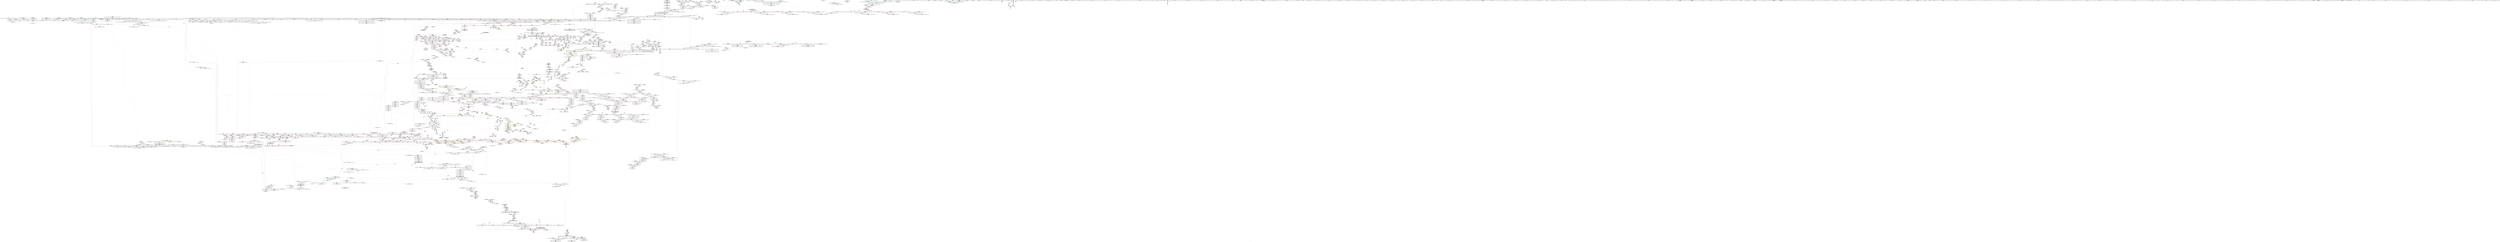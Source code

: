 digraph "SVFG" {
	label="SVFG";

	Node0x55f58bc39f10 [shape=record,color=grey,label="{NodeID: 0\nNullPtr|{|<s62>194}}"];
	Node0x55f58bc39f10 -> Node0x55f58c2f8360[style=solid];
	Node0x55f58bc39f10 -> Node0x55f58c2f8460[style=solid];
	Node0x55f58bc39f10 -> Node0x55f58c2f8530[style=solid];
	Node0x55f58bc39f10 -> Node0x55f58c2f8600[style=solid];
	Node0x55f58bc39f10 -> Node0x55f58c2f86d0[style=solid];
	Node0x55f58bc39f10 -> Node0x55f58c2f87a0[style=solid];
	Node0x55f58bc39f10 -> Node0x55f58c2f8870[style=solid];
	Node0x55f58bc39f10 -> Node0x55f58c2f8940[style=solid];
	Node0x55f58bc39f10 -> Node0x55f58c2f8a10[style=solid];
	Node0x55f58bc39f10 -> Node0x55f58c2f8ae0[style=solid];
	Node0x55f58bc39f10 -> Node0x55f58c2f8bb0[style=solid];
	Node0x55f58bc39f10 -> Node0x55f58c2f8c80[style=solid];
	Node0x55f58bc39f10 -> Node0x55f58c2f8d50[style=solid];
	Node0x55f58bc39f10 -> Node0x55f58c2f8e20[style=solid];
	Node0x55f58bc39f10 -> Node0x55f58c2f8ef0[style=solid];
	Node0x55f58bc39f10 -> Node0x55f58c2f8fc0[style=solid];
	Node0x55f58bc39f10 -> Node0x55f58c2f9090[style=solid];
	Node0x55f58bc39f10 -> Node0x55f58c2f9160[style=solid];
	Node0x55f58bc39f10 -> Node0x55f58c2f9230[style=solid];
	Node0x55f58bc39f10 -> Node0x55f58c2f9300[style=solid];
	Node0x55f58bc39f10 -> Node0x55f58c2f93d0[style=solid];
	Node0x55f58bc39f10 -> Node0x55f58c2f94a0[style=solid];
	Node0x55f58bc39f10 -> Node0x55f58c2f9570[style=solid];
	Node0x55f58bc39f10 -> Node0x55f58c2f9640[style=solid];
	Node0x55f58bc39f10 -> Node0x55f58c2f9710[style=solid];
	Node0x55f58bc39f10 -> Node0x55f58c2f97e0[style=solid];
	Node0x55f58bc39f10 -> Node0x55f58c2f98b0[style=solid];
	Node0x55f58bc39f10 -> Node0x55f58c2f9980[style=solid];
	Node0x55f58bc39f10 -> Node0x55f58c2f9a50[style=solid];
	Node0x55f58bc39f10 -> Node0x55f58c2f9b20[style=solid];
	Node0x55f58bc39f10 -> Node0x55f58c2f9bf0[style=solid];
	Node0x55f58bc39f10 -> Node0x55f58c2f9cc0[style=solid];
	Node0x55f58bc39f10 -> Node0x55f58c2f9d90[style=solid];
	Node0x55f58bc39f10 -> Node0x55f58c2f9e60[style=solid];
	Node0x55f58bc39f10 -> Node0x55f58c2f9f30[style=solid];
	Node0x55f58bc39f10 -> Node0x55f58c2fa000[style=solid];
	Node0x55f58bc39f10 -> Node0x55f58c2fa0d0[style=solid];
	Node0x55f58bc39f10 -> Node0x55f58c2fa1a0[style=solid];
	Node0x55f58bc39f10 -> Node0x55f58c2fa270[style=solid];
	Node0x55f58bc39f10 -> Node0x55f58c2fa340[style=solid];
	Node0x55f58bc39f10 -> Node0x55f58c2fa410[style=solid];
	Node0x55f58bc39f10 -> Node0x55f58c2fa4e0[style=solid];
	Node0x55f58bc39f10 -> Node0x55f58c2fa5b0[style=solid];
	Node0x55f58bc39f10 -> Node0x55f58c2fa680[style=solid];
	Node0x55f58bc39f10 -> Node0x55f58c2fa750[style=solid];
	Node0x55f58bc39f10 -> Node0x55f58c2fa820[style=solid];
	Node0x55f58bc39f10 -> Node0x55f58c339660[style=solid];
	Node0x55f58bc39f10 -> Node0x55f58c33b640[style=solid];
	Node0x55f58bc39f10 -> Node0x55f58c33cc30[style=solid];
	Node0x55f58bc39f10 -> Node0x55f58c341e40[style=solid];
	Node0x55f58bc39f10 -> Node0x55f58c342180[style=solid];
	Node0x55f58bc39f10 -> Node0x55f58c3424c0[style=solid];
	Node0x55f58bc39f10 -> Node0x55f58c342590[style=solid];
	Node0x55f58bc39f10 -> Node0x55f58c342800[style=solid];
	Node0x55f58bc39f10 -> Node0x55f58c346280[style=solid];
	Node0x55f58bc39f10 -> Node0x55f58c325740[style=solid];
	Node0x55f58bc39f10 -> Node0x55f58c3258c0[style=solid];
	Node0x55f58bc39f10 -> Node0x55f58c325a40[style=solid];
	Node0x55f58bc39f10 -> Node0x55f58c325ec0[style=solid];
	Node0x55f58bc39f10 -> Node0x55f58c3267c0[style=solid];
	Node0x55f58bc39f10 -> Node0x55f58c326f40[style=solid];
	Node0x55f58bc39f10 -> Node0x55f58c3270c0[style=solid];
	Node0x55f58bc39f10:s62 -> Node0x55f58c4eeca0[style=solid,color=red];
	Node0x55f58c4f3e90 [shape=record,color=black,label="{NodeID: 3764\n2259 = PHI(1634, 1664, 1692, 1724, 1750, 1820, 2392, )\n0th arg _ZNSt8_Rb_treeIiSt4pairIKixESt10_Select1stIS2_ESt4lessIiESaIS2_EE6_S_keyEPKSt18_Rb_tree_node_base }"];
	Node0x55f58c4f3e90 -> Node0x55f58c345580[style=solid];
	Node0x55f58c2fa0d0 [shape=record,color=black,label="{NodeID: 443\n1913\<--3\n\<--dummyVal\n_ZNSt8_Rb_treeIiSt4pairIKixESt10_Select1stIS2_ESt4lessIiESaIS2_EE17_M_construct_nodeIJRKSt21piecewise_construct_tSt5tupleIJRS1_EESD_IJEEEEEvPSt13_Rb_tree_nodeIS2_EDpOT_\n}"];
	Node0x55f58c2fa0d0 -> Node0x55f58c3435d0[style=solid];
	Node0x55f58c309620 [shape=record,color=red,label="{NodeID: 886\n216\<--134\n\<--i\n_Z3runv\n}"];
	Node0x55f58c309620 -> Node0x55f58c30bbd0[style=solid];
	Node0x55f58c4e1690 [shape=record,color=black,label="{NodeID: 3543\n1711 = PHI(2311, )\n}"];
	Node0x55f58c33f8e0 [shape=record,color=blue,label="{NodeID: 1329\n1239\<--1240\n\<--\n_ZNSt8_Rb_treeIiSt4pairIKixESt10_Select1stIS2_ESt4lessIiESaIS2_EE22_M_emplace_hint_uniqueIJRKSt21piecewise_construct_tSt5tupleIJRS1_EESD_IJEEEEESt17_Rb_tree_iteratorIS2_ESt23_Rb_tree_const_iteratorIS2_EDpOT_\n}"];
	Node0x55f58c33f8e0 -> Node0x55f58c32fe50[style=dashed];
	Node0x55f58c33f8e0 -> Node0x55f58c32fff0[style=dashed];
	Node0x55f58c2f25a0 [shape=record,color=green,label="{NodeID: 222\n1287\<--1288\n__cxa_end_catch\<--__cxa_end_catch_field_insensitive\n}"];
	Node0x55f58c315c40 [shape=record,color=purple,label="{NodeID: 665\n379\<--164\ncoerce.dive90\<--coerce89\n_Z3runv\n}"];
	Node0x55f58c315c40 -> Node0x55f58c33ae20[style=solid];
	Node0x55f58c334430 [shape=record,color=red,label="{NodeID: 1108\n1950\<--1944\n\<--__a.addr\n_ZNSt16allocator_traitsISaISt13_Rb_tree_nodeISt4pairIKixEEEE8allocateERS5_m\n}"];
	Node0x55f58c334430 -> Node0x55f58c311600[style=solid];
	Node0x55f58bc39e80 [shape=record,color=green,label="{NodeID: 1\n7\<--1\n__dso_handle\<--dummyObj\nGlob }"];
	Node0x55f58c4f43c0 [shape=record,color=black,label="{NodeID: 3765\n2504 = PHI(2304, 2435, 2440, 2485, 2553, )\n0th arg _ZSt7forwardIRPSt18_Rb_tree_node_baseEOT_RNSt16remove_referenceIS3_E4typeE }"];
	Node0x55f58c4f43c0 -> Node0x55f58c347050[style=solid];
	Node0x55f58c2fa1a0 [shape=record,color=black,label="{NodeID: 444\n1922\<--3\n\<--dummyVal\n_ZNSt8_Rb_treeIiSt4pairIKixESt10_Select1stIS2_ESt4lessIiESaIS2_EE17_M_construct_nodeIJRKSt21piecewise_construct_tSt5tupleIJRS1_EESD_IJEEEEEvPSt13_Rb_tree_nodeIS2_EDpOT_\n}"];
	Node0x55f58c3096f0 [shape=record,color=red,label="{NodeID: 887\n223\<--134\n\<--i\n_Z3runv\n}"];
	Node0x55f58c3096f0 -> Node0x55f58c30bca0[style=solid];
	Node0x55f58c4e17a0 [shape=record,color=black,label="{NodeID: 3544\n1725 = PHI(2258, )\n|{<s0>162}}"];
	Node0x55f58c4e17a0:s0 -> Node0x55f58c4f1570[style=solid,color=red];
	Node0x55f58c3de330 [shape=record,color=yellow,style=double,label="{NodeID: 2437\n575V_1 = ENCHI(MR_575V_0)\npts\{15850000 \}\nFun[_ZNSt8_Rb_treeIiSt4pairIKixESt10_Select1stIS2_ESt4lessIiESaIS2_EE29_M_get_insert_hint_unique_posESt23_Rb_tree_const_iteratorIS2_ERS1_]|{|<s3>145|<s4>153|<s5>158|<s6>159|<s7>166|<s8>171|<s9>172|<s10>174}}"];
	Node0x55f58c3de330 -> Node0x55f58c341f10[style=dashed];
	Node0x55f58c3de330 -> Node0x55f58c342250[style=dashed];
	Node0x55f58c3de330 -> Node0x55f58c342660[style=dashed];
	Node0x55f58c3de330:s3 -> Node0x55f58c345990[style=dashed,color=red];
	Node0x55f58c3de330:s4 -> Node0x55f58c346690[style=dashed,color=red];
	Node0x55f58c3de330:s5 -> Node0x55f58c345990[style=dashed,color=red];
	Node0x55f58c3de330:s6 -> Node0x55f58c346690[style=dashed,color=red];
	Node0x55f58c3de330:s7 -> Node0x55f58c345990[style=dashed,color=red];
	Node0x55f58c3de330:s8 -> Node0x55f58c345990[style=dashed,color=red];
	Node0x55f58c3de330:s9 -> Node0x55f58c346690[style=dashed,color=red];
	Node0x55f58c3de330:s10 -> Node0x55f58c346de0[style=dashed,color=red];
	Node0x55f58c33f9b0 [shape=record,color=blue,label="{NodeID: 1330\n1242\<--1243\n\<--\n_ZNSt8_Rb_treeIiSt4pairIKixESt10_Select1stIS2_ESt4lessIiESaIS2_EE22_M_emplace_hint_uniqueIJRKSt21piecewise_construct_tSt5tupleIJRS1_EESD_IJEEEEESt17_Rb_tree_iteratorIS2_ESt23_Rb_tree_const_iteratorIS2_EDpOT_\n}"];
	Node0x55f58c33f9b0 -> Node0x55f58c32fd80[style=dashed];
	Node0x55f58c33f9b0 -> Node0x55f58c32ff20[style=dashed];
	Node0x55f58c2f26a0 [shape=record,color=green,label="{NodeID: 223\n1291\<--1292\nllvm.trap\<--llvm.trap_field_insensitive\n}"];
	Node0x55f58c315d10 [shape=record,color=purple,label="{NodeID: 666\n2614\<--274\noffset_0\<--\n}"];
	Node0x55f58c315d10 -> Node0x55f58c33a390[style=solid];
	Node0x55f58c334500 [shape=record,color=red,label="{NodeID: 1109\n1952\<--1946\n\<--__n.addr\n_ZNSt16allocator_traitsISaISt13_Rb_tree_nodeISt4pairIKixEEEE8allocateERS5_m\n|{<s0>194}}"];
	Node0x55f58c334500:s0 -> Node0x55f58c4eeb90[style=solid,color=red];
	Node0x55f58c287480 [shape=record,color=green,label="{NodeID: 2\n15\<--1\n\<--dummyObj\nCan only get source location for instruction, argument, global var or function.|{<s0>23|<s1>36}}"];
	Node0x55f58c287480:s0 -> Node0x55f58c4ea5a0[style=solid,color=red];
	Node0x55f58c287480:s1 -> Node0x55f58c4f1d80[style=solid,color=red];
	Node0x55f58c4f45d0 [shape=record,color=black,label="{NodeID: 3766\n2589 = PHI(541, )\n0th arg _ZNSt8_Rb_treeIiSt4pairIKixESt10_Select1stIS2_ESt4lessIiESaIS2_EE3endEv }"];
	Node0x55f58c4f45d0 -> Node0x55f58c347870[style=solid];
	Node0x55f58c2fa270 [shape=record,color=black,label="{NodeID: 445\n1923\<--3\n\<--dummyVal\n_ZNSt8_Rb_treeIiSt4pairIKixESt10_Select1stIS2_ESt4lessIiESaIS2_EE17_M_construct_nodeIJRKSt21piecewise_construct_tSt5tupleIJRS1_EESD_IJEEEEEvPSt13_Rb_tree_nodeIS2_EDpOT_\n}"];
	Node0x55f58c2fa270 -> Node0x55f58c3436a0[style=solid];
	Node0x55f58c3097c0 [shape=record,color=red,label="{NodeID: 888\n227\<--134\n\<--i\n_Z3runv\n}"];
	Node0x55f58c3097c0 -> Node0x55f58c30bd70[style=solid];
	Node0x55f58c4e18b0 [shape=record,color=black,label="{NodeID: 3545\n1727 = PHI(1140, )\n}"];
	Node0x55f58c3de410 [shape=record,color=yellow,style=double,label="{NodeID: 2438\n577V_1 = ENCHI(MR_577V_0)\npts\{15850001 \}\nFun[_ZNSt8_Rb_treeIiSt4pairIKixESt10_Select1stIS2_ESt4lessIiESaIS2_EE29_M_get_insert_hint_unique_posESt23_Rb_tree_const_iteratorIS2_ERS1_]|{|<s3>145|<s4>153|<s5>158|<s6>159|<s7>166|<s8>171|<s9>172|<s10>174}}"];
	Node0x55f58c3de410 -> Node0x55f58c341fe0[style=dashed];
	Node0x55f58c3de410 -> Node0x55f58c342320[style=dashed];
	Node0x55f58c3de410 -> Node0x55f58c342730[style=dashed];
	Node0x55f58c3de410:s3 -> Node0x55f58c345a60[style=dashed,color=red];
	Node0x55f58c3de410:s4 -> Node0x55f58c346760[style=dashed,color=red];
	Node0x55f58c3de410:s5 -> Node0x55f58c345a60[style=dashed,color=red];
	Node0x55f58c3de410:s6 -> Node0x55f58c346760[style=dashed,color=red];
	Node0x55f58c3de410:s7 -> Node0x55f58c345a60[style=dashed,color=red];
	Node0x55f58c3de410:s8 -> Node0x55f58c345a60[style=dashed,color=red];
	Node0x55f58c3de410:s9 -> Node0x55f58c346760[style=dashed,color=red];
	Node0x55f58c3de410:s10 -> Node0x55f58c346eb0[style=dashed,color=red];
	Node0x55f58c33fa80 [shape=record,color=blue,label="{NodeID: 1331\n1257\<--1254\ncoerce.dive16\<--call15\n_ZNSt8_Rb_treeIiSt4pairIKixESt10_Select1stIS2_ESt4lessIiESaIS2_EE22_M_emplace_hint_uniqueIJRKSt21piecewise_construct_tSt5tupleIJRS1_EESD_IJEEEEESt17_Rb_tree_iteratorIS2_ESt23_Rb_tree_const_iteratorIS2_EDpOT_\n}"];
	Node0x55f58c33fa80 -> Node0x55f58c3edf30[style=dashed];
	Node0x55f58c2f27a0 [shape=record,color=green,label="{NodeID: 224\n1311\<--1312\nthis.addr\<--this.addr_field_insensitive\n_ZNSt23_Rb_tree_const_iteratorISt4pairIKixEEC2ERKSt17_Rb_tree_iteratorIS2_E\n}"];
	Node0x55f58c2f27a0 -> Node0x55f58c330190[style=solid];
	Node0x55f58c2f27a0 -> Node0x55f58c33fe90[style=solid];
	Node0x55f58c315de0 [shape=record,color=purple,label="{NodeID: 667\n2615\<--275\noffset_0\<--\n}"];
	Node0x55f58c315de0 -> Node0x55f58c338ae0[style=solid];
	Node0x55f58c3345d0 [shape=record,color=red,label="{NodeID: 1110\n1970\<--1961\nthis1\<--this.addr\n_ZN9__gnu_cxx13new_allocatorISt13_Rb_tree_nodeISt4pairIKixEEE8allocateEmPKv\n|{<s0>195}}"];
	Node0x55f58c3345d0:s0 -> Node0x55f58c4eaff0[style=solid,color=red];
	Node0x55f58c28d100 [shape=record,color=green,label="{NodeID: 3\n27\<--1\n.str\<--dummyObj\nGlob }"];
	Node0x55f58c4f46e0 [shape=record,color=black,label="{NodeID: 3767\n661 = PHI(655, )\n0th arg _ZNSt8_Rb_treeIiSt4pairIKixESt10_Select1stIS2_ESt4lessIiESaIS2_EE13_Rb_tree_implIS6_Lb1EEC2Ev }"];
	Node0x55f58c4f46e0 -> Node0x55f58c33c680[style=solid];
	Node0x55f58c40d7e0 [shape=record,color=yellow,style=double,label="{NodeID: 2660\n622V_1 = ENCHI(MR_622V_0)\npts\{1595 1599 1603 1605 \}\nFun[_ZNSt4pairIPSt18_Rb_tree_node_baseS1_EC2IRS1_Lb1EEERKS1_OT_]}"];
	Node0x55f58c40d7e0 -> Node0x55f58c336650[style=dashed];
	Node0x55f58c2fa340 [shape=record,color=black,label="{NodeID: 446\n1925\<--3\n\<--dummyVal\n_ZNSt8_Rb_treeIiSt4pairIKixESt10_Select1stIS2_ESt4lessIiESaIS2_EE17_M_construct_nodeIJRKSt21piecewise_construct_tSt5tupleIJRS1_EESD_IJEEEEEvPSt13_Rb_tree_nodeIS2_EDpOT_\n}"];
	Node0x55f58c2fa340 -> Node0x55f58c343770[style=solid];
	Node0x55f58c309890 [shape=record,color=red,label="{NodeID: 889\n247\<--134\n\<--i\n_Z3runv\n}"];
	Node0x55f58c309890 -> Node0x55f58c30bf10[style=solid];
	Node0x55f58c4e19c0 [shape=record,color=black,label="{NodeID: 3546\n1734 = PHI(2271, )\n}"];
	Node0x55f58c4e19c0 -> Node0x55f58c332e40[style=solid];
	Node0x55f58c33fb50 [shape=record,color=blue,label="{NodeID: 1332\n1199\<--1261\nexn.slot\<--\n_ZNSt8_Rb_treeIiSt4pairIKixESt10_Select1stIS2_ESt4lessIiESaIS2_EE22_M_emplace_hint_uniqueIJRKSt21piecewise_construct_tSt5tupleIJRS1_EESD_IJEEEEESt17_Rb_tree_iteratorIS2_ESt23_Rb_tree_const_iteratorIS2_EDpOT_\n}"];
	Node0x55f58c33fb50 -> Node0x55f58c32fa40[style=dashed];
	Node0x55f58c33fb50 -> Node0x55f58c33fcf0[style=dashed];
	Node0x55f58c2f2870 [shape=record,color=green,label="{NodeID: 225\n1313\<--1314\n__it.addr\<--__it.addr_field_insensitive\n_ZNSt23_Rb_tree_const_iteratorISt4pairIKixEEC2ERKSt17_Rb_tree_iteratorIS2_E\n}"];
	Node0x55f58c2f2870 -> Node0x55f58c330260[style=solid];
	Node0x55f58c2f2870 -> Node0x55f58c33ff60[style=solid];
	Node0x55f58c315eb0 [shape=record,color=purple,label="{NodeID: 668\n2617\<--294\noffset_0\<--\n}"];
	Node0x55f58c315eb0 -> Node0x55f58c33a600[style=solid];
	Node0x55f58c3346a0 [shape=record,color=red,label="{NodeID: 1111\n1971\<--1963\n\<--__n.addr\n_ZN9__gnu_cxx13new_allocatorISt13_Rb_tree_nodeISt4pairIKixEEE8allocateEmPKv\n}"];
	Node0x55f58c3346a0 -> Node0x55f58c326ac0[style=solid];
	Node0x55f58c2adb00 [shape=record,color=green,label="{NodeID: 4\n29\<--1\n.str.3\<--dummyObj\nGlob }"];
	Node0x55f58c4f47f0 [shape=record,color=black,label="{NodeID: 3768\n1458 = PHI(1432, 2262, )\n0th arg _ZNKSt10_Select1stISt4pairIKixEEclERKS2_ }"];
	Node0x55f58c4f47f0 -> Node0x55f58c340ed0[style=solid];
	Node0x55f58c40d8c0 [shape=record,color=yellow,style=double,label="{NodeID: 2661\n416V_1 = ENCHI(MR_416V_0)\npts\{2323 230002 230003 260002 260003 15930000 15970000 16010000 23270000 \}\nFun[_ZNSt4pairIPSt18_Rb_tree_node_baseS1_EC2IRS1_Lb1EEERKS1_OT_]}"];
	Node0x55f58c40d8c0 -> Node0x55f58c336720[style=dashed];
	Node0x55f58c2fa410 [shape=record,color=black,label="{NodeID: 447\n1932\<--3\nlpad.val\<--dummyVal\n_ZNSt8_Rb_treeIiSt4pairIKixESt10_Select1stIS2_ESt4lessIiESaIS2_EE17_M_construct_nodeIJRKSt21piecewise_construct_tSt5tupleIJRS1_EESD_IJEEEEEvPSt13_Rb_tree_nodeIS2_EDpOT_\n}"];
	Node0x55f58c309960 [shape=record,color=red,label="{NodeID: 890\n261\<--134\n\<--i\n_Z3runv\n}"];
	Node0x55f58c309960 -> Node0x55f58c324cc0[style=solid];
	Node0x55f58c4e1ad0 [shape=record,color=black,label="{NodeID: 3547\n1739 = PHI(2271, )\n|{<s0>166}}"];
	Node0x55f58c4e1ad0:s0 -> Node0x55f58c4ed550[style=solid,color=red];
	Node0x55f58c33fc20 [shape=record,color=blue,label="{NodeID: 1333\n1201\<--1263\nehselector.slot\<--\n_ZNSt8_Rb_treeIiSt4pairIKixESt10_Select1stIS2_ESt4lessIiESaIS2_EE22_M_emplace_hint_uniqueIJRKSt21piecewise_construct_tSt5tupleIJRS1_EESD_IJEEEEESt17_Rb_tree_iteratorIS2_ESt23_Rb_tree_const_iteratorIS2_EDpOT_\n}"];
	Node0x55f58c33fc20 -> Node0x55f58c33fdc0[style=dashed];
	Node0x55f58c2f2940 [shape=record,color=green,label="{NodeID: 226\n1327\<--1328\nthis.addr\<--this.addr_field_insensitive\n_ZNSt5tupleIJRKiEEC2IvLb1EEES1_\n}"];
	Node0x55f58c2f2940 -> Node0x55f58c330400[style=solid];
	Node0x55f58c2f2940 -> Node0x55f58c340100[style=solid];
	Node0x55f58c315f80 [shape=record,color=purple,label="{NodeID: 669\n2618\<--295\noffset_0\<--\n}"];
	Node0x55f58c315f80 -> Node0x55f58c338bb0[style=solid];
	Node0x55f58c334770 [shape=record,color=red,label="{NodeID: 1112\n1981\<--1963\n\<--__n.addr\n_ZN9__gnu_cxx13new_allocatorISt13_Rb_tree_nodeISt4pairIKixEEE8allocateEmPKv\n}"];
	Node0x55f58c334770 -> Node0x55f58c323c40[style=solid];
	Node0x55f58c2ae220 [shape=record,color=green,label="{NodeID: 5\n31\<--1\n.str.4\<--dummyObj\nGlob }"];
	Node0x55f58c4f4940 [shape=record,color=black,label="{NodeID: 3769\n1459 = PHI(1436, 2266, )\n1st arg _ZNKSt10_Select1stISt4pairIKixEEclERKS2_ }"];
	Node0x55f58c4f4940 -> Node0x55f58c340fa0[style=solid];
	Node0x55f58c2fa4e0 [shape=record,color=black,label="{NodeID: 448\n1933\<--3\nlpad.val14\<--dummyVal\n_ZNSt8_Rb_treeIiSt4pairIKixESt10_Select1stIS2_ESt4lessIiESaIS2_EE17_M_construct_nodeIJRKSt21piecewise_construct_tSt5tupleIJRS1_EESD_IJEEEEEvPSt13_Rb_tree_nodeIS2_EDpOT_\n}"];
	Node0x55f58c309a30 [shape=record,color=red,label="{NodeID: 891\n235\<--136\n\<--d\n_Z3runv\n}"];
	Node0x55f58c309a30 -> Node0x55f58c324540[style=solid];
	Node0x55f58c4e1be0 [shape=record,color=black,label="{NodeID: 3548\n1746 = PHI(2457, )\n}"];
	Node0x55f58c4e1be0 -> Node0x55f58c3055f0[style=solid];
	Node0x55f58c33fcf0 [shape=record,color=blue,label="{NodeID: 1334\n1199\<--1282\nexn.slot\<--\n_ZNSt8_Rb_treeIiSt4pairIKixESt10_Select1stIS2_ESt4lessIiESaIS2_EE22_M_emplace_hint_uniqueIJRKSt21piecewise_construct_tSt5tupleIJRS1_EESD_IJEEEEESt17_Rb_tree_iteratorIS2_ESt23_Rb_tree_const_iteratorIS2_EDpOT_\n}"];
	Node0x55f58c33fcf0 -> Node0x55f58c32fb10[style=dashed];
	Node0x55f58c2f2a10 [shape=record,color=green,label="{NodeID: 227\n1329\<--1330\n__elements.addr\<--__elements.addr_field_insensitive\n_ZNSt5tupleIJRKiEEC2IvLb1EEES1_\n}"];
	Node0x55f58c2f2a10 -> Node0x55f58c3304d0[style=solid];
	Node0x55f58c2f2a10 -> Node0x55f58c3401d0[style=solid];
	Node0x55f58c316050 [shape=record,color=purple,label="{NodeID: 670\n306\<--303\nfirst\<--call45\n_Z3runv\n}"];
	Node0x55f58c316050 -> Node0x55f58c30ab40[style=solid];
	Node0x55f58c334840 [shape=record,color=red,label="{NodeID: 1113\n1995\<--1992\nthis1\<--this.addr\n_ZNK9__gnu_cxx13new_allocatorISt13_Rb_tree_nodeISt4pairIKixEEE8max_sizeEv\n}"];
	Node0x55f58c2ae2e0 [shape=record,color=green,label="{NodeID: 6\n33\<--1\n.str.5\<--dummyObj\nGlob }"];
	Node0x55f58c4f4a90 [shape=record,color=black,label="{NodeID: 3770\n2080 = PHI(2053, )\n0th arg _ZNSt5tupleIJRKiEEC2EOS2_ }"];
	Node0x55f58c4f4a90 -> Node0x55f58c344540[style=solid];
	Node0x55f58c2fa5b0 [shape=record,color=black,label="{NodeID: 449\n1935\<--3\n\<--dummyVal\n_ZNSt8_Rb_treeIiSt4pairIKixESt10_Select1stIS2_ESt4lessIiESaIS2_EE17_M_construct_nodeIJRKSt21piecewise_construct_tSt5tupleIJRS1_EESD_IJEEEEEvPSt13_Rb_tree_nodeIS2_EDpOT_\n}"];
	Node0x55f58c309b00 [shape=record,color=red,label="{NodeID: 892\n236\<--136\n\<--d\n_Z3runv\n}"];
	Node0x55f58c309b00 -> Node0x55f58c324540[style=solid];
	Node0x55f58c4e1cf0 [shape=record,color=black,label="{NodeID: 3549\n1751 = PHI(2258, )\n|{<s0>169}}"];
	Node0x55f58c4e1cf0:s0 -> Node0x55f58c4f18f0[style=solid,color=red];
	Node0x55f58c33fdc0 [shape=record,color=blue,label="{NodeID: 1335\n1201\<--1284\nehselector.slot\<--\n_ZNSt8_Rb_treeIiSt4pairIKixESt10_Select1stIS2_ESt4lessIiESaIS2_EE22_M_emplace_hint_uniqueIJRKSt21piecewise_construct_tSt5tupleIJRS1_EESD_IJEEEEESt17_Rb_tree_iteratorIS2_ESt23_Rb_tree_const_iteratorIS2_EDpOT_\n}"];
	Node0x55f58c33fdc0 -> Node0x55f58c32fbe0[style=dashed];
	Node0x55f58c2fb040 [shape=record,color=green,label="{NodeID: 228\n1337\<--1338\n_ZNSt11_Tuple_implILm0EJRKiEEC2ES1_\<--_ZNSt11_Tuple_implILm0EJRKiEEC2ES1__field_insensitive\n}"];
	Node0x55f58c316120 [shape=record,color=purple,label="{NodeID: 671\n309\<--308\nfirst47\<--call46\n_Z3runv\n}"];
	Node0x55f58c316120 -> Node0x55f58c30ac10[style=solid];
	Node0x55f58c334910 [shape=record,color=red,label="{NodeID: 1114\n2022\<--2007\n\<--__a.addr\n_ZNSt16allocator_traitsISaISt13_Rb_tree_nodeISt4pairIKixEEEE9constructIS3_JRKSt21piecewise_construct_tSt5tupleIJRS2_EESB_IJEEEEEvRS5_PT_DpOT0_\n}"];
	Node0x55f58c334910 -> Node0x55f58c311a10[style=solid];
	Node0x55f58c2ea8e0 [shape=record,color=green,label="{NodeID: 7\n35\<--1\n.str.6\<--dummyObj\nGlob }"];
	Node0x55f58c4f4ba0 [shape=record,color=black,label="{NodeID: 3771\n2081 = PHI(2069, )\n1st arg _ZNSt5tupleIJRKiEEC2EOS2_ }"];
	Node0x55f58c4f4ba0 -> Node0x55f58c344610[style=solid];
	Node0x55f58c2fa680 [shape=record,color=black,label="{NodeID: 450\n1936\<--3\n\<--dummyVal\n_ZNSt8_Rb_treeIiSt4pairIKixESt10_Select1stIS2_ESt4lessIiESaIS2_EE17_M_construct_nodeIJRKSt21piecewise_construct_tSt5tupleIJRS1_EESD_IJEEEEEvPSt13_Rb_tree_nodeIS2_EDpOT_\n|{<s0>193}}"];
	Node0x55f58c2fa680:s0 -> Node0x55f58c4ec0a0[style=solid,color=red];
	Node0x55f58c309bd0 [shape=record,color=red,label="{NodeID: 893\n238\<--136\n\<--d\n_Z3runv\n}"];
	Node0x55f58c309bd0 -> Node0x55f58c3249c0[style=solid];
	Node0x55f58c4e1e00 [shape=record,color=black,label="{NodeID: 3550\n1752 = PHI(1140, )\n}"];
	Node0x55f58c3de870 [shape=record,color=yellow,style=double,label="{NodeID: 2443\n586V_1 = ENCHI(MR_586V_0)\npts\{19850003 \}\nFun[_ZNSt8_Rb_treeIiSt4pairIKixESt10_Select1stIS2_ESt4lessIiESaIS2_EE29_M_get_insert_hint_unique_posESt23_Rb_tree_const_iteratorIS2_ERS1_]|{<s0>146|<s1>157|<s2>160|<s3>170|<s4>173}}"];
	Node0x55f58c3de870:s0 -> Node0x55f58c3fc020[style=dashed,color=red];
	Node0x55f58c3de870:s1 -> Node0x55f58c40e510[style=dashed,color=red];
	Node0x55f58c3de870:s2 -> Node0x55f58c3fc020[style=dashed,color=red];
	Node0x55f58c3de870:s3 -> Node0x55f58c40e510[style=dashed,color=red];
	Node0x55f58c3de870:s4 -> Node0x55f58c3fc020[style=dashed,color=red];
	Node0x55f58c33fe90 [shape=record,color=blue,label="{NodeID: 1336\n1311\<--1309\nthis.addr\<--this\n_ZNSt23_Rb_tree_const_iteratorISt4pairIKixEEC2ERKSt17_Rb_tree_iteratorIS2_E\n}"];
	Node0x55f58c33fe90 -> Node0x55f58c330190[style=dashed];
	Node0x55f58c2fb0d0 [shape=record,color=green,label="{NodeID: 229\n1343\<--1344\nretval\<--retval_field_insensitive\n_ZNSt8_Rb_treeIiSt4pairIKixESt10_Select1stIS2_ESt4lessIiESaIS2_EE11lower_boundERS1_\n}"];
	Node0x55f58c2fb0d0 -> Node0x55f58c31a7d0[style=solid];
	Node0x55f58c2fb0d0 -> Node0x55f58c31a8a0[style=solid];
	Node0x55f58c3161f0 [shape=record,color=purple,label="{NodeID: 672\n315\<--314\nsecond\<--call49\n_Z3runv\n}"];
	Node0x55f58c3161f0 -> Node0x55f58c30ace0[style=solid];
	Node0x55f58c3349e0 [shape=record,color=red,label="{NodeID: 1115\n2024\<--2009\n\<--__p.addr\n_ZNSt16allocator_traitsISaISt13_Rb_tree_nodeISt4pairIKixEEEE9constructIS3_JRKSt21piecewise_construct_tSt5tupleIJRS2_EESB_IJEEEEEvRS5_PT_DpOT0_\n|{<s0>201}}"];
	Node0x55f58c3349e0:s0 -> Node0x55f58c4ee010[style=solid,color=red];
	Node0x55f58c2ea9a0 [shape=record,color=green,label="{NodeID: 8\n37\<--1\n_ZStL19piecewise_construct\<--dummyObj\nGlob |{<s0>47}}"];
	Node0x55f58c2ea9a0:s0 -> Node0x55f58c4e9d20[style=solid,color=red];
	Node0x55f58c4f4cb0 [shape=record,color=black,label="{NodeID: 3772\n988 = PHI(970, )\n0th arg _ZN9__gnu_cxx16__aligned_membufISt4pairIKixEE6_M_ptrEv }"];
	Node0x55f58c4f4cb0 -> Node0x55f58c33e220[style=solid];
	Node0x55f58c2fa750 [shape=record,color=black,label="{NodeID: 451\n2137\<--3\n\<--dummyVal\n_ZNSt11_Tuple_implILm0EJRKiEEC2EOS2_\n}"];
	Node0x55f58c309ca0 [shape=record,color=red,label="{NodeID: 894\n244\<--138\n\<--charge\n_Z3runv\n}"];
	Node0x55f58c309ca0 -> Node0x55f58c3240c0[style=solid];
	Node0x55f58c4e1f10 [shape=record,color=black,label="{NodeID: 3551\n1756 = PHI(855, )\n}"];
	Node0x55f58c4e1f10 -> Node0x55f58c325ec0[style=solid];
	Node0x55f58c33ff60 [shape=record,color=blue,label="{NodeID: 1337\n1313\<--1310\n__it.addr\<--__it\n_ZNSt23_Rb_tree_const_iteratorISt4pairIKixEEC2ERKSt17_Rb_tree_iteratorIS2_E\n}"];
	Node0x55f58c33ff60 -> Node0x55f58c330260[style=dashed];
	Node0x55f58c2fb1a0 [shape=record,color=green,label="{NodeID: 230\n1345\<--1346\nthis.addr\<--this.addr_field_insensitive\n_ZNSt8_Rb_treeIiSt4pairIKixESt10_Select1stIS2_ESt4lessIiESaIS2_EE11lower_boundERS1_\n}"];
	Node0x55f58c2fb1a0 -> Node0x55f58c3305a0[style=solid];
	Node0x55f58c2fb1a0 -> Node0x55f58c3402a0[style=solid];
	Node0x55f58c3162c0 [shape=record,color=purple,label="{NodeID: 673\n318\<--317\nsecond51\<--call50\n_Z3runv\n}"];
	Node0x55f58c3162c0 -> Node0x55f58c30adb0[style=solid];
	Node0x55f58c334ab0 [shape=record,color=red,label="{NodeID: 1116\n2025\<--2011\n\<--__args.addr\n_ZNSt16allocator_traitsISaISt13_Rb_tree_nodeISt4pairIKixEEEE9constructIS3_JRKSt21piecewise_construct_tSt5tupleIJRS2_EESB_IJEEEEEvRS5_PT_DpOT0_\n|{<s0>198}}"];
	Node0x55f58c334ab0:s0 -> Node0x55f58c4eb760[style=solid,color=red];
	Node0x55f58c2eaaa0 [shape=record,color=green,label="{NodeID: 9\n39\<--1\n\<--dummyObj\nCan only get source location for instruction, argument, global var or function.}"];
	Node0x55f58c4f4dc0 [shape=record,color=black,label="{NodeID: 3773\n1366 = PHI(1351, )\n0th arg _ZNSt8_Rb_treeIiSt4pairIKixESt10_Select1stIS2_ESt4lessIiESaIS2_EE14_M_lower_boundEPSt13_Rb_tree_nodeIS2_EPSt18_Rb_tree_node_baseRS1_ }"];
	Node0x55f58c4f4dc0 -> Node0x55f58c340510[style=solid];
	Node0x55f58c2fa820 [shape=record,color=black,label="{NodeID: 452\n2138\<--3\n\<--dummyVal\n_ZNSt11_Tuple_implILm0EJRKiEEC2EOS2_\n|{<s0>212}}"];
	Node0x55f58c2fa820:s0 -> Node0x55f58c4ec0a0[style=solid,color=red];
	Node0x55f58c309d70 [shape=record,color=red,label="{NodeID: 895\n256\<--140\n\<--tot\n_Z3runv\n}"];
	Node0x55f58c309d70 -> Node0x55f58c324e40[style=solid];
	Node0x55f58c4e2020 [shape=record,color=black,label="{NodeID: 3552\n1768 = PHI(2311, )\n}"];
	Node0x55f58c340030 [shape=record,color=blue,label="{NodeID: 1338\n1318\<--1321\n_M_node\<--\n_ZNSt23_Rb_tree_const_iteratorISt4pairIKixEEC2ERKSt17_Rb_tree_iteratorIS2_E\n|{<s0>45|<s1>45}}"];
	Node0x55f58c340030:s0 -> Node0x55f58c32b050[style=dashed,color=blue];
	Node0x55f58c340030:s1 -> Node0x55f58c3e9ce0[style=dashed,color=blue];
	Node0x55f58c2fb270 [shape=record,color=green,label="{NodeID: 231\n1347\<--1348\n__k.addr\<--__k.addr_field_insensitive\n_ZNSt8_Rb_treeIiSt4pairIKixESt10_Select1stIS2_ESt4lessIiESaIS2_EE11lower_boundERS1_\n}"];
	Node0x55f58c2fb270 -> Node0x55f58c330670[style=solid];
	Node0x55f58c2fb270 -> Node0x55f58c340370[style=solid];
	Node0x55f58c316390 [shape=record,color=purple,label="{NodeID: 674\n323\<--322\nfirst55\<--call54\n_Z3runv\n}"];
	Node0x55f58c316390 -> Node0x55f58c30ae80[style=solid];
	Node0x55f58c334b80 [shape=record,color=red,label="{NodeID: 1117\n2027\<--2013\n\<--__args.addr2\n_ZNSt16allocator_traitsISaISt13_Rb_tree_nodeISt4pairIKixEEEE9constructIS3_JRKSt21piecewise_construct_tSt5tupleIJRS2_EESB_IJEEEEEvRS5_PT_DpOT0_\n|{<s0>199}}"];
	Node0x55f58c334b80:s0 -> Node0x55f58c4ea6b0[style=solid,color=red];
	Node0x55f58c2eaba0 [shape=record,color=green,label="{NodeID: 10\n177\<--1\n\<--dummyObj\nCan only get source location for instruction, argument, global var or function.}"];
	Node0x55f58c4f4ed0 [shape=record,color=black,label="{NodeID: 3774\n1367 = PHI(1352, )\n1st arg _ZNSt8_Rb_treeIiSt4pairIKixESt10_Select1stIS2_ESt4lessIiESaIS2_EE14_M_lower_boundEPSt13_Rb_tree_nodeIS2_EPSt18_Rb_tree_node_baseRS1_ }"];
	Node0x55f58c4f4ed0 -> Node0x55f58c3405e0[style=solid];
	Node0x55f58c40e0d0 [shape=record,color=yellow,style=double,label="{NodeID: 2667\n77V_1 = ENCHI(MR_77V_0)\npts\{230001 230002 230003 230004 260001 260002 260003 260004 \}\nFun[_ZNSt15_Rb_tree_headerC2Ev]|{<s0>66|<s1>66|<s2>66|<s3>66}}"];
	Node0x55f58c40e0d0:s0 -> Node0x55f58c33cc30[style=dashed,color=red];
	Node0x55f58c40e0d0:s1 -> Node0x55f58c33cd00[style=dashed,color=red];
	Node0x55f58c40e0d0:s2 -> Node0x55f58c33cdd0[style=dashed,color=red];
	Node0x55f58c40e0d0:s3 -> Node0x55f58c33cea0[style=dashed,color=red];
	Node0x55f58c2fa8f0 [shape=record,color=black,label="{NodeID: 453\n51\<--52\n\<--_ZNSt8ios_base4InitD1Ev\nCan only get source location for instruction, argument, global var or function.}"];
	Node0x55f58c309e40 [shape=record,color=red,label="{NodeID: 896\n342\<--154\n\<--num\n_Z3runv\n}"];
	Node0x55f58c309e40 -> Node0x55f58c323340[style=solid];
	Node0x55f58c4e2130 [shape=record,color=black,label="{NodeID: 3553\n1812 = PHI(1416, )\n}"];
	Node0x55f58c4e2130 -> Node0x55f58c326640[style=solid];
	Node0x55f58c340100 [shape=record,color=blue,label="{NodeID: 1339\n1327\<--1325\nthis.addr\<--this\n_ZNSt5tupleIJRKiEEC2IvLb1EEES1_\n}"];
	Node0x55f58c340100 -> Node0x55f58c330400[style=dashed];
	Node0x55f58c2fb340 [shape=record,color=green,label="{NodeID: 232\n1354\<--1355\n_ZNSt8_Rb_treeIiSt4pairIKixESt10_Select1stIS2_ESt4lessIiESaIS2_EE6_M_endEv\<--_ZNSt8_Rb_treeIiSt4pairIKixESt10_Select1stIS2_ESt4lessIiESaIS2_EE6_M_endEv_field_insensitive\n}"];
	Node0x55f58c316460 [shape=record,color=purple,label="{NodeID: 675\n326\<--325\nfirst57\<--call56\n_Z3runv\n}"];
	Node0x55f58c316460 -> Node0x55f58c30af50[style=solid];
	Node0x55f58c334c50 [shape=record,color=red,label="{NodeID: 1118\n2029\<--2015\n\<--__args.addr4\n_ZNSt16allocator_traitsISaISt13_Rb_tree_nodeISt4pairIKixEEEE9constructIS3_JRKSt21piecewise_construct_tSt5tupleIJRS2_EESB_IJEEEEEvRS5_PT_DpOT0_\n|{<s0>200}}"];
	Node0x55f58c334c50:s0 -> Node0x55f58c4f72b0[style=solid,color=red];
	Node0x55f58c2eaca0 [shape=record,color=green,label="{NodeID: 11\n180\<--1\n\<--dummyObj\nCan only get source location for instruction, argument, global var or function.}"];
	Node0x55f58c4f4fe0 [shape=record,color=black,label="{NodeID: 3775\n1368 = PHI(1353, )\n2nd arg _ZNSt8_Rb_treeIiSt4pairIKixESt10_Select1stIS2_ESt4lessIiESaIS2_EE14_M_lower_boundEPSt13_Rb_tree_nodeIS2_EPSt18_Rb_tree_node_baseRS1_ }"];
	Node0x55f58c4f4fe0 -> Node0x55f58c3406b0[style=solid];
	Node0x55f58c2fa9f0 [shape=record,color=black,label="{NodeID: 454\n73\<--74\n\<--_ZNSt3mapIixSt4lessIiESaISt4pairIKixEEED2Ev\nCan only get source location for instruction, argument, global var or function.}"];
	Node0x55f58c309f10 [shape=record,color=red,label="{NodeID: 897\n351\<--154\n\<--num\n_Z3runv\n}"];
	Node0x55f58c309f10 -> Node0x55f58c37d240[style=solid];
	Node0x55f58c4e2240 [shape=record,color=black,label="{NodeID: 3554\n1819 = PHI(1428, )\n|{<s0>178}}"];
	Node0x55f58c4e2240:s0 -> Node0x55f58c4f1570[style=solid,color=red];
	Node0x55f58c3401d0 [shape=record,color=blue,label="{NodeID: 1340\n1329\<--1326\n__elements.addr\<--__elements\n_ZNSt5tupleIJRKiEEC2IvLb1EEES1_\n}"];
	Node0x55f58c3401d0 -> Node0x55f58c3304d0[style=dashed];
	Node0x55f58c2fb440 [shape=record,color=green,label="{NodeID: 233\n1358\<--1359\n_ZNSt8_Rb_treeIiSt4pairIKixESt10_Select1stIS2_ESt4lessIiESaIS2_EE14_M_lower_boundEPSt13_Rb_tree_nodeIS2_EPSt18_Rb_tree_node_baseRS1_\<--_ZNSt8_Rb_treeIiSt4pairIKixESt10_Select1stIS2_ESt4lessIiESaIS2_EE14_M_lower_boundEPSt13_Rb_tree_nodeIS2_EPSt18_Rb_tree_node_baseRS1__field_insensitive\n}"];
	Node0x55f58c316530 [shape=record,color=purple,label="{NodeID: 676\n353\<--352\nsecond73\<--call72\n_Z3runv\n}"];
	Node0x55f58c316530 -> Node0x55f58c30b020[style=solid];
	Node0x55f58c316530 -> Node0x55f58c33abb0[style=solid];
	Node0x55f58c334d20 [shape=record,color=red,label="{NodeID: 1119\n2062\<--2041\nthis5\<--this.addr\n_ZN9__gnu_cxx13new_allocatorISt13_Rb_tree_nodeISt4pairIKixEEE9constructIS4_JRKSt21piecewise_construct_tSt5tupleIJRS3_EESB_IJEEEEEvPT_DpOT0_\n}"];
	Node0x55f58c2eada0 [shape=record,color=green,label="{NodeID: 12\n241\<--1\n\<--dummyObj\nCan only get source location for instruction, argument, global var or function.}"];
	Node0x55f58c4f50f0 [shape=record,color=black,label="{NodeID: 3776\n1369 = PHI(1356, )\n3rd arg _ZNSt8_Rb_treeIiSt4pairIKixESt10_Select1stIS2_ESt4lessIiESaIS2_EE14_M_lower_boundEPSt13_Rb_tree_nodeIS2_EPSt18_Rb_tree_node_baseRS1_ }"];
	Node0x55f58c4f50f0 -> Node0x55f58c340780[style=solid];
	Node0x55f58c2faaf0 [shape=record,color=black,label="{NodeID: 455\n108\<--125\n_Z3minxx_ret\<--cond\n_Z3minxx\n|{<s0>28}}"];
	Node0x55f58c2faaf0:s0 -> Node0x55f58c4df6e0[style=solid,color=blue];
	Node0x55f58c309fe0 [shape=record,color=red,label="{NodeID: 898\n357\<--154\n\<--num\n_Z3runv\n}"];
	Node0x55f58c309fe0 -> Node0x55f58c323040[style=solid];
	Node0x55f58c4e2350 [shape=record,color=black,label="{NodeID: 3555\n1821 = PHI(2258, )\n|{<s0>178}}"];
	Node0x55f58c4e2350:s0 -> Node0x55f58c4f18f0[style=solid,color=red];
	Node0x55f58c3402a0 [shape=record,color=blue,label="{NodeID: 1341\n1345\<--1341\nthis.addr\<--this\n_ZNSt8_Rb_treeIiSt4pairIKixESt10_Select1stIS2_ESt4lessIiESaIS2_EE11lower_boundERS1_\n}"];
	Node0x55f58c3402a0 -> Node0x55f58c3305a0[style=dashed];
	Node0x55f58c2fb540 [shape=record,color=green,label="{NodeID: 234\n1370\<--1371\nretval\<--retval_field_insensitive\n_ZNSt8_Rb_treeIiSt4pairIKixESt10_Select1stIS2_ESt4lessIiESaIS2_EE14_M_lower_boundEPSt13_Rb_tree_nodeIS2_EPSt18_Rb_tree_node_baseRS1_\n|{|<s1>127}}"];
	Node0x55f58c2fb540 -> Node0x55f58c31a970[style=solid];
	Node0x55f58c2fb540:s1 -> Node0x55f58c4ed720[style=solid,color=red];
	Node0x55f58c316600 [shape=record,color=purple,label="{NodeID: 677\n359\<--358\nsecond76\<--call75\n_Z3runv\n}"];
	Node0x55f58c316600 -> Node0x55f58c30b0f0[style=solid];
	Node0x55f58c316600 -> Node0x55f58c33ac80[style=solid];
	Node0x55f58c334df0 [shape=record,color=red,label="{NodeID: 1120\n2063\<--2043\n\<--__p.addr\n_ZN9__gnu_cxx13new_allocatorISt13_Rb_tree_nodeISt4pairIKixEEE9constructIS4_JRKSt21piecewise_construct_tSt5tupleIJRS3_EESB_IJEEEEEvPT_DpOT0_\n}"];
	Node0x55f58c334df0 -> Node0x55f58c311ae0[style=solid];
	Node0x55f58c2eaea0 [shape=record,color=green,label="{NodeID: 13\n246\<--1\n\<--dummyObj\nCan only get source location for instruction, argument, global var or function.}"];
	Node0x55f58c4f5200 [shape=record,color=black,label="{NodeID: 3777\n1126 = PHI(434, )\n0th arg _ZNKSt3mapIixSt4lessIiESaISt4pairIKixEEE8key_compEv }"];
	Node0x55f58c4f5200 -> Node0x55f58c33ef20[style=solid];
	Node0x55f58c2fabc0 [shape=record,color=black,label="{NodeID: 456\n274\<--142\n\<--it1\n_Z3runv\n}"];
	Node0x55f58c2fabc0 -> Node0x55f58c315d10[style=solid];
	Node0x55f58c30a0b0 [shape=record,color=red,label="{NodeID: 899\n332\<--156\n\<--d53\n_Z3runv\n}"];
	Node0x55f58c30a0b0 -> Node0x55f58c325140[style=solid];
	Node0x55f58c4e2460 [shape=record,color=black,label="{NodeID: 3556\n1822 = PHI(1140, )\n}"];
	Node0x55f58c4e2460 -> Node0x55f58b94d9b0[style=solid];
	Node0x55f58c340370 [shape=record,color=blue,label="{NodeID: 1342\n1347\<--1342\n__k.addr\<--__k\n_ZNSt8_Rb_treeIiSt4pairIKixESt10_Select1stIS2_ESt4lessIiESaIS2_EE11lower_boundERS1_\n}"];
	Node0x55f58c340370 -> Node0x55f58c330670[style=dashed];
	Node0x55f58c2fb610 [shape=record,color=green,label="{NodeID: 235\n1372\<--1373\nthis.addr\<--this.addr_field_insensitive\n_ZNSt8_Rb_treeIiSt4pairIKixESt10_Select1stIS2_ESt4lessIiESaIS2_EE14_M_lower_boundEPSt13_Rb_tree_nodeIS2_EPSt18_Rb_tree_node_baseRS1_\n}"];
	Node0x55f58c2fb610 -> Node0x55f58c330810[style=solid];
	Node0x55f58c2fb610 -> Node0x55f58c340510[style=solid];
	Node0x55f58c3166d0 [shape=record,color=purple,label="{NodeID: 678\n364\<--363\nsecond79\<--call78\n_Z3runv\n}"];
	Node0x55f58c3166d0 -> Node0x55f58c30b1c0[style=solid];
	Node0x55f58c334ec0 [shape=record,color=red,label="{NodeID: 1121\n2066\<--2045\n\<--__args.addr\n_ZN9__gnu_cxx13new_allocatorISt13_Rb_tree_nodeISt4pairIKixEEE9constructIS4_JRKSt21piecewise_construct_tSt5tupleIJRS3_EESB_IJEEEEEvPT_DpOT0_\n|{<s0>202}}"];
	Node0x55f58c334ec0:s0 -> Node0x55f58c4eb760[style=solid,color=red];
	Node0x55f58c2eafa0 [shape=record,color=green,label="{NodeID: 14\n277\<--1\n\<--dummyObj\nCan only get source location for instruction, argument, global var or function.}"];
	Node0x55f58c4f5310 [shape=record,color=black,label="{NodeID: 3778\n2183 = PHI(2110, )\n0th arg _ZNSt4pairIKixEC2IJRS0_EJLm0EEJEJEEERSt5tupleIJDpT_EERS4_IJDpT1_EESt12_Index_tupleIJXspT0_EEESD_IJXspT2_EEE }"];
	Node0x55f58c4f5310 -> Node0x55f58c344e30[style=solid];
	Node0x55f58c40e510 [shape=record,color=yellow,style=double,label="{NodeID: 2671\n322V_1 = ENCHI(MR_322V_0)\npts\{230003 260003 19850003 \}\nFun[_ZNSt8_Rb_treeIiSt4pairIKixESt10_Select1stIS2_ESt4lessIiESaIS2_EE8_S_rightEPSt18_Rb_tree_node_base]}"];
	Node0x55f58c40e510 -> Node0x55f58c32d1a0[style=dashed];
	Node0x55f58c2fac90 [shape=record,color=black,label="{NodeID: 457\n294\<--144\n\<--it2\n_Z3runv\n}"];
	Node0x55f58c2fac90 -> Node0x55f58c315eb0[style=solid];
	Node0x55f58c30a180 [shape=record,color=red,label="{NodeID: 900\n333\<--156\n\<--d53\n_Z3runv\n}"];
	Node0x55f58c30a180 -> Node0x55f58c325140[style=solid];
	Node0x55f58c4e2570 [shape=record,color=black,label="{NodeID: 3557\n1620 = PHI(1416, )\n}"];
	Node0x55f58c4e2570 -> Node0x55f58c327540[style=solid];
	Node0x55f58c340440 [shape=record,color=blue,label="{NodeID: 1343\n1360\<--1357\ncoerce.dive\<--call3\n_ZNSt8_Rb_treeIiSt4pairIKixESt10_Select1stIS2_ESt4lessIiESaIS2_EE11lower_boundERS1_\n}"];
	Node0x55f58c340440 -> Node0x55f58c330740[style=dashed];
	Node0x55f58c2fb6e0 [shape=record,color=green,label="{NodeID: 236\n1374\<--1375\n__x.addr\<--__x.addr_field_insensitive\n_ZNSt8_Rb_treeIiSt4pairIKixESt10_Select1stIS2_ESt4lessIiESaIS2_EE14_M_lower_boundEPSt13_Rb_tree_nodeIS2_EPSt18_Rb_tree_node_baseRS1_\n}"];
	Node0x55f58c2fb6e0 -> Node0x55f58c3308e0[style=solid];
	Node0x55f58c2fb6e0 -> Node0x55f58c3309b0[style=solid];
	Node0x55f58c2fb6e0 -> Node0x55f58c330a80[style=solid];
	Node0x55f58c2fb6e0 -> Node0x55f58c330b50[style=solid];
	Node0x55f58c2fb6e0 -> Node0x55f58c330c20[style=solid];
	Node0x55f58c2fb6e0 -> Node0x55f58c3405e0[style=solid];
	Node0x55f58c2fb6e0 -> Node0x55f58c340920[style=solid];
	Node0x55f58c2fb6e0 -> Node0x55f58c3409f0[style=solid];
	Node0x55f58c3167a0 [shape=record,color=purple,label="{NodeID: 679\n404\<--403\n_M_t\<--this1\n_ZNSt3mapIixSt4lessIiESaISt4pairIKixEEE5clearEv\n|{<s0>38}}"];
	Node0x55f58c3167a0:s0 -> Node0x55f58c4eabb0[style=solid,color=red];
	Node0x55f58c334f90 [shape=record,color=red,label="{NodeID: 1122\n2068\<--2047\n\<--__args.addr2\n_ZN9__gnu_cxx13new_allocatorISt13_Rb_tree_nodeISt4pairIKixEEE9constructIS4_JRKSt21piecewise_construct_tSt5tupleIJRS3_EESB_IJEEEEEvPT_DpOT0_\n|{<s0>203}}"];
	Node0x55f58c334f90:s0 -> Node0x55f58c4ea6b0[style=solid,color=red];
	Node0x55f58c2eb0a0 [shape=record,color=green,label="{NodeID: 15\n278\<--1\n\<--dummyObj\nCan only get source location for instruction, argument, global var or function.}"];
	Node0x55f58c4f5420 [shape=record,color=black,label="{NodeID: 3779\n2184 = PHI(2098, )\n1st arg _ZNSt4pairIKixEC2IJRS0_EJLm0EEJEJEEERSt5tupleIJDpT_EERS4_IJDpT1_EESt12_Index_tupleIJXspT0_EEESD_IJXspT2_EEE }"];
	Node0x55f58c4f5420 -> Node0x55f58c344f00[style=solid];
	Node0x55f58c2fad60 [shape=record,color=black,label="{NodeID: 458\n275\<--146\n\<--ref.tmp\n_Z3runv\n}"];
	Node0x55f58c2fad60 -> Node0x55f58c315de0[style=solid];
	Node0x55f58c30a250 [shape=record,color=red,label="{NodeID: 901\n335\<--156\n\<--d53\n_Z3runv\n}"];
	Node0x55f58c30a250 -> Node0x55f58c37c940[style=solid];
	Node0x55f58c4e2680 [shape=record,color=black,label="{NodeID: 3558\n1623 = PHI(2245, )\n}"];
	Node0x55f58c4e2680 -> Node0x55f58c3273c0[style=solid];
	Node0x55f58c3defd0 [shape=record,color=yellow,style=double,label="{NodeID: 2451\n221V_1 = ENCHI(MR_221V_0)\npts\{90000 110000 4290000 \}\nFun[_ZNSt8_Rb_treeIiSt4pairIKixESt10_Select1stIS2_ESt4lessIiESaIS2_EE14_M_create_nodeIJRKSt21piecewise_construct_tSt5tupleIJRS1_EESD_IJEEEEEPSt13_Rb_tree_nodeIS2_EDpOT_]|{<s0>137}}"];
	Node0x55f58c3defd0:s0 -> Node0x55f58c409ff0[style=dashed,color=red];
	Node0x55f58c340510 [shape=record,color=blue,label="{NodeID: 1344\n1372\<--1366\nthis.addr\<--this\n_ZNSt8_Rb_treeIiSt4pairIKixESt10_Select1stIS2_ESt4lessIiESaIS2_EE14_M_lower_boundEPSt13_Rb_tree_nodeIS2_EPSt18_Rb_tree_node_baseRS1_\n}"];
	Node0x55f58c340510 -> Node0x55f58c330810[style=dashed];
	Node0x55f58c2fb7b0 [shape=record,color=green,label="{NodeID: 237\n1376\<--1377\n__y.addr\<--__y.addr_field_insensitive\n_ZNSt8_Rb_treeIiSt4pairIKixESt10_Select1stIS2_ESt4lessIiESaIS2_EE14_M_lower_boundEPSt13_Rb_tree_nodeIS2_EPSt18_Rb_tree_node_baseRS1_\n}"];
	Node0x55f58c2fb7b0 -> Node0x55f58c330cf0[style=solid];
	Node0x55f58c2fb7b0 -> Node0x55f58c3406b0[style=solid];
	Node0x55f58c2fb7b0 -> Node0x55f58c340850[style=solid];
	Node0x55f58c316870 [shape=record,color=purple,label="{NodeID: 680\n439\<--416\ncoerce.dive\<--__i\n_ZNSt3mapIixSt4lessIiESaISt4pairIKixEEEixERS3_\n}"];
	Node0x55f58c316870 -> Node0x55f58c33b230[style=solid];
	Node0x55f58c335060 [shape=record,color=red,label="{NodeID: 1123\n2073\<--2049\n\<--__args.addr4\n_ZN9__gnu_cxx13new_allocatorISt13_Rb_tree_nodeISt4pairIKixEEE9constructIS4_JRKSt21piecewise_construct_tSt5tupleIJRS3_EESB_IJEEEEEvPT_DpOT0_\n|{<s0>205}}"];
	Node0x55f58c335060:s0 -> Node0x55f58c4f72b0[style=solid,color=red];
	Node0x55f58c2eb1a0 [shape=record,color=green,label="{NodeID: 16\n461\<--1\n\<--dummyObj\nCan only get source location for instruction, argument, global var or function.}"];
	Node0x55f58c4f5530 [shape=record,color=black,label="{NodeID: 3780\n2185 = PHI(2101, )\n2nd arg _ZNSt4pairIKixEC2IJRS0_EJLm0EEJEJEEERSt5tupleIJDpT_EERS4_IJDpT1_EESt12_Index_tupleIJXspT0_EEESD_IJXspT2_EEE }"];
	Node0x55f58c4f5530 -> Node0x55f58c344fd0[style=solid];
	Node0x55f58c2fae30 [shape=record,color=black,label="{NodeID: 459\n295\<--150\n\<--ref.tmp40\n_Z3runv\n}"];
	Node0x55f58c2fae30 -> Node0x55f58c315f80[style=solid];
	Node0x55f58c30a320 [shape=record,color=red,label="{NodeID: 902\n340\<--158\n\<--charge61\n_Z3runv\n}"];
	Node0x55f58c30a320 -> Node0x55f58c3231c0[style=solid];
	Node0x55f58c4e2790 [shape=record,color=black,label="{NodeID: 3559\n1631 = PHI(2271, )\n}"];
	Node0x55f58c4e2790 -> Node0x55f58c3327c0[style=solid];
	Node0x55f58c3df110 [shape=record,color=yellow,style=double,label="{NodeID: 2452\n223V_1 = ENCHI(MR_223V_0)\npts\{230004 230005 260004 260005 19850004 19850005 \}\nFun[_ZNSt8_Rb_treeIiSt4pairIKixESt10_Select1stIS2_ESt4lessIiESaIS2_EE14_M_create_nodeIJRKSt21piecewise_construct_tSt5tupleIJRS1_EESD_IJEEEEEPSt13_Rb_tree_nodeIS2_EDpOT_]|{<s0>137}}"];
	Node0x55f58c3df110:s0 -> Node0x55f58c40a130[style=dashed,color=red];
	Node0x55f58c3405e0 [shape=record,color=blue,label="{NodeID: 1345\n1374\<--1367\n__x.addr\<--__x\n_ZNSt8_Rb_treeIiSt4pairIKixESt10_Select1stIS2_ESt4lessIiESaIS2_EE14_M_lower_boundEPSt13_Rb_tree_nodeIS2_EPSt18_Rb_tree_node_baseRS1_\n}"];
	Node0x55f58c3405e0 -> Node0x55f58c3ed530[style=dashed];
	Node0x55f58c2fb880 [shape=record,color=green,label="{NodeID: 238\n1378\<--1379\n__k.addr\<--__k.addr_field_insensitive\n_ZNSt8_Rb_treeIiSt4pairIKixESt10_Select1stIS2_ESt4lessIiESaIS2_EE14_M_lower_boundEPSt13_Rb_tree_nodeIS2_EPSt18_Rb_tree_node_baseRS1_\n}"];
	Node0x55f58c2fb880 -> Node0x55f58c330dc0[style=solid];
	Node0x55f58c2fb880 -> Node0x55f58c340780[style=solid];
	Node0x55f58c316940 [shape=record,color=purple,label="{NodeID: 681\n442\<--418\ncoerce.dive3\<--ref.tmp\n_ZNSt3mapIixSt4lessIiESaISt4pairIKixEEEixERS3_\n}"];
	Node0x55f58c316940 -> Node0x55f58c33b300[style=solid];
	Node0x55f58c335130 [shape=record,color=red,label="{NodeID: 1124\n2088\<--2082\nthis1\<--this.addr\n_ZNSt5tupleIJRKiEEC2EOS2_\n}"];
	Node0x55f58c335130 -> Node0x55f58c311c80[style=solid];
	Node0x55f58c2eb2a0 [shape=record,color=green,label="{NodeID: 17\n931\<--1\n\<--dummyObj\nCan only get source location for instruction, argument, global var or function.|{<s0>87|<s1>182}}"];
	Node0x55f58c2eb2a0:s0 -> Node0x55f58c4f6c10[style=solid,color=red];
	Node0x55f58c2eb2a0:s1 -> Node0x55f58c4f1fa0[style=solid,color=red];
	Node0x55f58c4f5640 [shape=record,color=black,label="{NodeID: 3781\n2246 = PHI(1612, )\n0th arg _ZNKSt8_Rb_treeIiSt4pairIKixESt10_Select1stIS2_ESt4lessIiESaIS2_EE4sizeEv }"];
	Node0x55f58c4f5640 -> Node0x55f58c3454b0[style=solid];
	Node0x55f58c40e840 [shape=record,color=yellow,style=double,label="{NodeID: 2674\n91V_1 = ENCHI(MR_91V_0)\npts\{4290000 \}\nFun[_ZNSt11_Tuple_implILm0EJRKiEEC2EOS2_]|{<s0>209}}"];
	Node0x55f58c40e840:s0 -> Node0x55f58c417630[style=dashed,color=red];
	Node0x55f58c2faf00 [shape=record,color=black,label="{NodeID: 460\n187\<--186\nidxprom\<--\n_Z3runv\n}"];
	Node0x55f58c30a3f0 [shape=record,color=red,label="{NodeID: 903\n347\<--160\n\<--tot66\n_Z3runv\n}"];
	Node0x55f58c30a3f0 -> Node0x55f58c323640[style=solid];
	Node0x55f58c4e28a0 [shape=record,color=black,label="{NodeID: 3560\n751 = PHI()\n}"];
	Node0x55f58c3406b0 [shape=record,color=blue,label="{NodeID: 1346\n1376\<--1368\n__y.addr\<--__y\n_ZNSt8_Rb_treeIiSt4pairIKixESt10_Select1stIS2_ESt4lessIiESaIS2_EE14_M_lower_boundEPSt13_Rb_tree_nodeIS2_EPSt18_Rb_tree_node_baseRS1_\n}"];
	Node0x55f58c3406b0 -> Node0x55f58c3eda30[style=dashed];
	Node0x55f58c2fb950 [shape=record,color=green,label="{NodeID: 239\n1418\<--1419\nthis.addr\<--this.addr_field_insensitive\n_ZNSt8_Rb_treeIiSt4pairIKixESt10_Select1stIS2_ESt4lessIiESaIS2_EE6_M_endEv\n}"];
	Node0x55f58c2fb950 -> Node0x55f58c330f60[style=solid];
	Node0x55f58c2fb950 -> Node0x55f58c340ac0[style=solid];
	Node0x55f58c316a10 [shape=record,color=purple,label="{NodeID: 682\n476\<--424\ncoerce.dive13\<--ref.tmp8\n_ZNSt3mapIixSt4lessIiESaISt4pairIKixEEEixERS3_\n}"];
	Node0x55f58c316a10 -> Node0x55f58c33b3d0[style=solid];
	Node0x55f58c335200 [shape=record,color=red,label="{NodeID: 1125\n2090\<--2084\n\<--.addr\n_ZNSt5tupleIJRKiEEC2EOS2_\n}"];
	Node0x55f58c335200 -> Node0x55f58c311d50[style=solid];
	Node0x55f58c2eb3a0 [shape=record,color=green,label="{NodeID: 18\n1983\<--1\n\<--dummyObj\nCan only get source location for instruction, argument, global var or function.}"];
	Node0x55f58c4f5750 [shape=record,color=black,label="{NodeID: 3782\n762 = PHI(94, )\n0th arg _ZNSt8_Rb_treeIiSt4pairIKixESt10_Select1stIS2_ESt4lessIiESaIS2_EED2Ev }"];
	Node0x55f58c4f5750 -> Node0x55f58c33cf70[style=solid];
	Node0x55f58c40e920 [shape=record,color=yellow,style=double,label="{NodeID: 2675\n236V_1 = ENCHI(MR_236V_0)\npts\{20540000 \}\nFun[_ZNSt11_Tuple_implILm0EJRKiEEC2EOS2_]|{<s0>211}}"];
	Node0x55f58c40e920:s0 -> Node0x55f58c344c90[style=dashed,color=red];
	Node0x55f58c30b660 [shape=record,color=black,label="{NodeID: 461\n190\<--189\nidxprom1\<--\n_Z3runv\n}"];
	Node0x55f58c30a4c0 [shape=record,color=red,label="{NodeID: 904\n389\<--166\n\<--ans\n_Z3runv\n}"];
	Node0x55f58c4e2970 [shape=record,color=black,label="{NodeID: 3561\n771 = PHI(829, )\n|{<s0>71}}"];
	Node0x55f58c4e2970:s0 -> Node0x55f58c4f6860[style=solid,color=red];
	Node0x55f58c340780 [shape=record,color=blue,label="{NodeID: 1347\n1378\<--1369\n__k.addr\<--__k\n_ZNSt8_Rb_treeIiSt4pairIKixESt10_Select1stIS2_ESt4lessIiESaIS2_EE14_M_lower_boundEPSt13_Rb_tree_nodeIS2_EPSt18_Rb_tree_node_baseRS1_\n}"];
	Node0x55f58c340780 -> Node0x55f58c330dc0[style=dashed];
	Node0x55f58c2fba20 [shape=record,color=green,label="{NodeID: 240\n1430\<--1431\n__x.addr\<--__x.addr_field_insensitive\n_ZNSt8_Rb_treeIiSt4pairIKixESt10_Select1stIS2_ESt4lessIiESaIS2_EE6_S_keyEPKSt13_Rb_tree_nodeIS2_E\n}"];
	Node0x55f58c2fba20 -> Node0x55f58c331030[style=solid];
	Node0x55f58c2fba20 -> Node0x55f58c340b90[style=solid];
	Node0x55f58c316ae0 [shape=record,color=purple,label="{NodeID: 683\n471\<--426\ncoerce.dive11\<--agg.tmp\n_ZNSt3mapIixSt4lessIiESaISt4pairIKixEEEixERS3_\n}"];
	Node0x55f58c316ae0 -> Node0x55f58c32b050[style=solid];
	Node0x55f58c3352d0 [shape=record,color=red,label="{NodeID: 1126\n2110\<--2103\nthis2\<--this.addr\n_ZNSt4pairIKixEC2IJRS0_EJEEESt21piecewise_construct_tSt5tupleIJDpT_EES5_IJDpT0_EE\n|{<s0>208}}"];
	Node0x55f58c3352d0:s0 -> Node0x55f58c4f5310[style=solid,color=red];
	Node0x55f58c2eb4a0 [shape=record,color=green,label="{NodeID: 19\n1997\<--1\n\<--dummyObj\nCan only get source location for instruction, argument, global var or function.}"];
	Node0x55f58c4f5860 [shape=record,color=black,label="{NodeID: 3783\n726 = PHI(705, 1079, )\n0th arg _ZNSt15_Rb_tree_header8_M_resetEv }"];
	Node0x55f58c4f5860 -> Node0x55f58c33cb60[style=solid];
	Node0x55f58c30b6f0 [shape=record,color=black,label="{NodeID: 462\n193\<--192\nidxprom3\<--\n_Z3runv\n}"];
	Node0x55f58c30a590 [shape=record,color=red,label="{NodeID: 905\n200\<--199\n\<--arrayidx7\n_Z3runv\n}"];
	Node0x55f58c30a590 -> Node0x55f58c30b890[style=solid];
	Node0x55f58c4e2a80 [shape=record,color=black,label="{NodeID: 3562\n811 = PHI(855, )\n|{<s0>76}}"];
	Node0x55f58c4e2a80:s0 -> Node0x55f58c4f6860[style=solid,color=red];
	Node0x55f58c3df440 [shape=record,color=yellow,style=double,label="{NodeID: 2455\n16V_1 = ENCHI(MR_16V_0)\npts\{20 \}\nFun[_Z3runv]}"];
	Node0x55f58c3df440 -> Node0x55f58c308780[style=dashed];
	Node0x55f58c340850 [shape=record,color=blue,label="{NodeID: 1348\n1376\<--1398\n__y.addr\<--\n_ZNSt8_Rb_treeIiSt4pairIKixESt10_Select1stIS2_ESt4lessIiESaIS2_EE14_M_lower_boundEPSt13_Rb_tree_nodeIS2_EPSt18_Rb_tree_node_baseRS1_\n}"];
	Node0x55f58c340850 -> Node0x55f58c3eda30[style=dashed];
	Node0x55f58c2fbaf0 [shape=record,color=green,label="{NodeID: 241\n1432\<--1433\nref.tmp\<--ref.tmp_field_insensitive\n_ZNSt8_Rb_treeIiSt4pairIKixESt10_Select1stIS2_ESt4lessIiESaIS2_EE6_S_keyEPKSt13_Rb_tree_nodeIS2_E\n|{<s0>129}}"];
	Node0x55f58c2fbaf0:s0 -> Node0x55f58c4f47f0[style=solid,color=red];
	Node0x55f58c316bb0 [shape=record,color=purple,label="{NodeID: 684\n463\<--434\n_M_t\<--this1\n_ZNSt3mapIixSt4lessIiESaISt4pairIKixEEEixERS3_\n|{<s0>47}}"];
	Node0x55f58c316bb0:s0 -> Node0x55f58c4e9aa0[style=solid,color=red];
	Node0x55f58c3353a0 [shape=record,color=red,label="{NodeID: 1127\n2124\<--2118\nthis1\<--this.addr\n_ZNSt11_Tuple_implILm0EJRKiEEC2EOS2_\n}"];
	Node0x55f58c3353a0 -> Node0x55f58c311e20[style=solid];
	Node0x55f58c2eb5a0 [shape=record,color=green,label="{NodeID: 20\n2340\<--1\n\<--dummyObj\nCan only get source location for instruction, argument, global var or function.}"];
	Node0x55f58c4f5a70 [shape=record,color=black,label="{NodeID: 3784\n1341 = PHI(1098, )\n0th arg _ZNSt8_Rb_treeIiSt4pairIKixESt10_Select1stIS2_ESt4lessIiESaIS2_EE11lower_boundERS1_ }"];
	Node0x55f58c4f5a70 -> Node0x55f58c3402a0[style=solid];
	Node0x55f58c40eb10 [shape=record,color=yellow,style=double,label="{NodeID: 2677\n2V_1 = ENCHI(MR_2V_0)\npts\{230000 230001 230002 230003 230004 260000 260001 260002 260003 260004 \}\nFun[__cxx_global_var_init.1]|{<s0>3}}"];
	Node0x55f58c40eb10:s0 -> Node0x55f58c40b690[style=dashed,color=red];
	Node0x55f58c30b7c0 [shape=record,color=black,label="{NodeID: 463\n198\<--197\nidxprom6\<--\n_Z3runv\n}"];
	Node0x55f58c30a660 [shape=record,color=red,label="{NodeID: 906\n208\<--205\n\<--call10\n_Z3runv\n}"];
	Node0x55f58c30a660 -> Node0x55f58c324b40[style=solid];
	Node0x55f58c4e2b90 [shape=record,color=black,label="{NodeID: 3563\n817 = PHI(865, )\n}"];
	Node0x55f58c4e2b90 -> Node0x55f58c33d380[style=solid];
	Node0x55f58c340920 [shape=record,color=blue,label="{NodeID: 1349\n1374\<--1402\n__x.addr\<--call3\n_ZNSt8_Rb_treeIiSt4pairIKixESt10_Select1stIS2_ESt4lessIiESaIS2_EE14_M_lower_boundEPSt13_Rb_tree_nodeIS2_EPSt18_Rb_tree_node_baseRS1_\n}"];
	Node0x55f58c340920 -> Node0x55f58c3ed530[style=dashed];
	Node0x55f58c2fbbc0 [shape=record,color=green,label="{NodeID: 242\n1437\<--1438\n_ZNSt8_Rb_treeIiSt4pairIKixESt10_Select1stIS2_ESt4lessIiESaIS2_EE8_S_valueEPKSt13_Rb_tree_nodeIS2_E\<--_ZNSt8_Rb_treeIiSt4pairIKixESt10_Select1stIS2_ESt4lessIiESaIS2_EE8_S_valueEPKSt13_Rb_tree_nodeIS2_E_field_insensitive\n}"];
	Node0x55f58c316c80 [shape=record,color=purple,label="{NodeID: 685\n455\<--452\nfirst\<--call6\n_ZNSt3mapIixSt4lessIiESaISt4pairIKixEEEixERS3_\n|{<s0>44}}"];
	Node0x55f58c316c80:s0 -> Node0x55f58c4f18f0[style=solid,color=red];
	Node0x55f58c335470 [shape=record,color=red,label="{NodeID: 1128\n2126\<--2120\n\<--__in.addr\n_ZNSt11_Tuple_implILm0EJRKiEEC2EOS2_\n|{<s0>209}}"];
	Node0x55f58c335470:s0 -> Node0x55f58c4f83b0[style=solid,color=red];
	Node0x55f58c2eb6a0 [shape=record,color=green,label="{NodeID: 21\n4\<--6\n_ZStL8__ioinit\<--_ZStL8__ioinit_field_insensitive\nGlob }"];
	Node0x55f58c2eb6a0 -> Node0x55f58c314520[style=solid];
	Node0x55f58c4f5b80 [shape=record,color=black,label="{NodeID: 3785\n1342 = PHI(1099, )\n1st arg _ZNSt8_Rb_treeIiSt4pairIKixESt10_Select1stIS2_ESt4lessIiESaIS2_EE11lower_boundERS1_ }"];
	Node0x55f58c4f5b80 -> Node0x55f58c340370[style=solid];
	Node0x55f58c30b890 [shape=record,color=black,label="{NodeID: 464\n201\<--200\nconv\<--\n_Z3runv\n}"];
	Node0x55f58c30b890 -> Node0x55f58c324b40[style=solid];
	Node0x55f58c30a730 [shape=record,color=red,label="{NodeID: 907\n214\<--213\n\<--arrayidx12\n_Z3runv\n}"];
	Node0x55f58c30a730 -> Node0x55f58c30bb00[style=solid];
	Node0x55f58c4e2ca0 [shape=record,color=black,label="{NodeID: 3564\n904 = PHI(955, )\n|{<s0>84}}"];
	Node0x55f58c4e2ca0:s0 -> Node0x55f58c4c31e0[style=solid,color=red];
	Node0x55f58c3409f0 [shape=record,color=blue,label="{NodeID: 1350\n1374\<--1407\n__x.addr\<--call4\n_ZNSt8_Rb_treeIiSt4pairIKixESt10_Select1stIS2_ESt4lessIiESaIS2_EE14_M_lower_boundEPSt13_Rb_tree_nodeIS2_EPSt18_Rb_tree_node_baseRS1_\n}"];
	Node0x55f58c3409f0 -> Node0x55f58c3ed530[style=dashed];
	Node0x55f58c2fbcc0 [shape=record,color=green,label="{NodeID: 243\n1440\<--1441\n_ZNKSt10_Select1stISt4pairIKixEEclERKS2_\<--_ZNKSt10_Select1stISt4pairIKixEEclERKS2__field_insensitive\n}"];
	Node0x55f58c316d50 [shape=record,color=purple,label="{NodeID: 686\n2620\<--478\noffset_0\<--\n}"];
	Node0x55f58c316d50 -> Node0x55f58c33b4a0[style=solid];
	Node0x55f58c335540 [shape=record,color=red,label="{NodeID: 1129\n2146\<--2143\n\<--__t.addr\n_ZSt7forwardIRKiEOT_RNSt16remove_referenceIS2_E4typeE\n}"];
	Node0x55f58c335540 -> Node0x55f58c311ef0[style=solid];
	Node0x55f58c2eb7a0 [shape=record,color=green,label="{NodeID: 22\n8\<--9\nl\<--l_field_insensitive\nGlob }"];
	Node0x55f58c2eb7a0 -> Node0x55f58c3145f0[style=solid];
	Node0x55f58c2eb7a0 -> Node0x55f58c3146c0[style=solid];
	Node0x55f58c2eb7a0 -> Node0x55f58c314790[style=solid];
	Node0x55f58c4f5c90 [shape=record,color=black,label="{NodeID: 3786\n1051 = PHI(850, )\n0th arg _ZNSaISt13_Rb_tree_nodeISt4pairIKixEEED2Ev }"];
	Node0x55f58c4f5c90 -> Node0x55f58c33e8a0[style=solid];
	Node0x55f58c30b960 [shape=record,color=black,label="{NodeID: 465\n203\<--202\nidxprom8\<--\n_Z3runv\n}"];
	Node0x55f58c30a800 [shape=record,color=red,label="{NodeID: 908\n220\<--219\n\<--call16\n_Z3runv\n}"];
	Node0x55f58c30a800 -> Node0x55f58c3255c0[style=solid];
	Node0x55f58c4e2db0 [shape=record,color=black,label="{NodeID: 3565\n908 = PHI(964, )\n|{<s0>84}}"];
	Node0x55f58c4e2db0:s0 -> Node0x55f58c4c32b0[style=solid,color=red];
	Node0x55f58c340ac0 [shape=record,color=blue,label="{NodeID: 1351\n1418\<--1417\nthis.addr\<--this\n_ZNSt8_Rb_treeIiSt4pairIKixESt10_Select1stIS2_ESt4lessIiESaIS2_EE6_M_endEv\n}"];
	Node0x55f58c340ac0 -> Node0x55f58c330f60[style=dashed];
	Node0x55f58c2fbdc0 [shape=record,color=green,label="{NodeID: 244\n1446\<--1447\nthis.addr\<--this.addr_field_insensitive\n_ZNSt17_Rb_tree_iteratorISt4pairIKixEEC2EPSt18_Rb_tree_node_base\n}"];
	Node0x55f58c2fbdc0 -> Node0x55f58c331100[style=solid];
	Node0x55f58c2fbdc0 -> Node0x55f58c340c60[style=solid];
	Node0x55f58c316e20 [shape=record,color=purple,label="{NodeID: 687\n2621\<--479\noffset_0\<--\n}"];
	Node0x55f58c316e20 -> Node0x55f58c338c80[style=solid];
	Node0x55f58c335610 [shape=record,color=red,label="{NodeID: 1130\n2153\<--2150\n\<--__t.addr\n_ZNSt11_Tuple_implILm0EJRKiEE7_M_headERS2_\n}"];
	Node0x55f58c335610 -> Node0x55f58c311fc0[style=solid];
	Node0x55f58c2eb8a0 [shape=record,color=green,label="{NodeID: 23\n10\<--11\nr\<--r_field_insensitive\nGlob }"];
	Node0x55f58c2eb8a0 -> Node0x55f58c314860[style=solid];
	Node0x55f58c2eb8a0 -> Node0x55f58c314930[style=solid];
	Node0x55f58c2eb8a0 -> Node0x55f58c314a00[style=solid];
	Node0x55f58c4f5da0 [shape=record,color=black,label="{NodeID: 3787\n1109 = PHI(416, 2326, )\n0th arg _ZNKSt17_Rb_tree_iteratorISt4pairIKixEEeqERKS3_ }"];
	Node0x55f58c4f5da0 -> Node0x55f58c33ed80[style=solid];
	Node0x55f58c40ee40 [shape=record,color=yellow,style=double,label="{NodeID: 2680\n91V_1 = ENCHI(MR_91V_0)\npts\{4290000 \}\nFun[_ZNSt11_Tuple_implILm0EJRKiEEC2ES1_]|{<s0>246}}"];
	Node0x55f58c40ee40:s0 -> Node0x55f58c344c90[style=dashed,color=red];
	Node0x55f58c30ba30 [shape=record,color=black,label="{NodeID: 466\n212\<--211\nidxprom11\<--\n_Z3runv\n}"];
	Node0x55f58c30a8d0 [shape=record,color=red,label="{NodeID: 909\n226\<--225\n\<--arrayidx19\n_Z3runv\n}"];
	Node0x55f58c30a8d0 -> Node0x55f58c323f40[style=solid];
	Node0x55f58c4e2ec0 [shape=record,color=black,label="{NodeID: 3566\n928 = PHI(955, )\n|{<s0>87}}"];
	Node0x55f58c4e2ec0:s0 -> Node0x55f58c4f69f0[style=solid,color=red];
	Node0x55f58c340b90 [shape=record,color=blue,label="{NodeID: 1352\n1430\<--1429\n__x.addr\<--__x\n_ZNSt8_Rb_treeIiSt4pairIKixESt10_Select1stIS2_ESt4lessIiESaIS2_EE6_S_keyEPKSt13_Rb_tree_nodeIS2_E\n}"];
	Node0x55f58c340b90 -> Node0x55f58c331030[style=dashed];
	Node0x55f58c2fbe90 [shape=record,color=green,label="{NodeID: 245\n1448\<--1449\n__x.addr\<--__x.addr_field_insensitive\n_ZNSt17_Rb_tree_iteratorISt4pairIKixEEC2EPSt18_Rb_tree_node_base\n}"];
	Node0x55f58c2fbe90 -> Node0x55f58c3311d0[style=solid];
	Node0x55f58c2fbe90 -> Node0x55f58c340d30[style=solid];
	Node0x55f58c316ef0 [shape=record,color=purple,label="{NodeID: 688\n483\<--482\nsecond\<--call14\n_ZNSt3mapIixSt4lessIiESaISt4pairIKixEEEixERS3_\n}"];
	Node0x55f58c316ef0 -> Node0x55f58c30c3f0[style=solid];
	Node0x55f58c3356e0 [shape=record,color=red,label="{NodeID: 1131\n2168\<--2162\nthis1\<--this.addr\n_ZNSt10_Head_baseILm0ERKiLb0EEC2ES1_\n}"];
	Node0x55f58c3356e0 -> Node0x55f58c306220[style=solid];
	Node0x55f58c2eb9a0 [shape=record,color=green,label="{NodeID: 24\n12\<--13\np\<--p_field_insensitive\nGlob }"];
	Node0x55f58c2eb9a0 -> Node0x55f58c314ad0[style=solid];
	Node0x55f58c2eb9a0 -> Node0x55f58c314ba0[style=solid];
	Node0x55f58c2eb9a0 -> Node0x55f58c314c70[style=solid];
	Node0x55f58c2eb9a0 -> Node0x55f58c314d40[style=solid];
	Node0x55f58c4f5fb0 [shape=record,color=black,label="{NodeID: 3788\n1110 = PHI(418, 2328, )\n1st arg _ZNKSt17_Rb_tree_iteratorISt4pairIKixEEeqERKS3_ }"];
	Node0x55f58c4f5fb0 -> Node0x55f58c33ee50[style=solid];
	Node0x55f58c30bb00 [shape=record,color=black,label="{NodeID: 467\n215\<--214\nconv13\<--\n_Z3runv\n}"];
	Node0x55f58c30bb00 -> Node0x55f58c3255c0[style=solid];
	Node0x55f58c30a9a0 [shape=record,color=red,label="{NodeID: 910\n230\<--229\n\<--arrayidx21\n_Z3runv\n}"];
	Node0x55f58c30a9a0 -> Node0x55f58c323f40[style=solid];
	Node0x55f58c4e2fd0 [shape=record,color=black,label="{NodeID: 3567\n971 = PHI(987, )\n}"];
	Node0x55f58c4e2fd0 -> Node0x55f58c30ddf0[style=solid];
	Node0x55f58c340c60 [shape=record,color=blue,label="{NodeID: 1353\n1446\<--1444\nthis.addr\<--this\n_ZNSt17_Rb_tree_iteratorISt4pairIKixEEC2EPSt18_Rb_tree_node_base\n}"];
	Node0x55f58c340c60 -> Node0x55f58c331100[style=dashed];
	Node0x55f58c2fbf60 [shape=record,color=green,label="{NodeID: 246\n1460\<--1461\nthis.addr\<--this.addr_field_insensitive\n_ZNKSt10_Select1stISt4pairIKixEEclERKS2_\n}"];
	Node0x55f58c2fbf60 -> Node0x55f58c3312a0[style=solid];
	Node0x55f58c2fbf60 -> Node0x55f58c340ed0[style=solid];
	Node0x55f58c316fc0 [shape=record,color=purple,label="{NodeID: 689\n491\<--490\n_M_node\<--this1\n_ZNSt17_Rb_tree_iteratorISt4pairIKixEEC2Ev\n}"];
	Node0x55f58c316fc0 -> Node0x55f58c33b640[style=solid];
	Node0x55f58c3357b0 [shape=record,color=red,label="{NodeID: 1132\n2170\<--2164\n\<--__h.addr\n_ZNSt10_Head_baseILm0ERKiLb0EEC2ES1_\n}"];
	Node0x55f58c3357b0 -> Node0x55f58c344c90[style=solid];
	Node0x55f58c2ebaa0 [shape=record,color=green,label="{NodeID: 25\n14\<--16\ncases\<--cases_field_insensitive\nGlob }"];
	Node0x55f58c2ebaa0 -> Node0x55f58c3086b0[style=solid];
	Node0x55f58c2ebaa0 -> Node0x55f58c339160[style=solid];
	Node0x55f58c4f6130 [shape=record,color=black,label="{NodeID: 3789\n2232 = PHI(1586, )\n0th arg _ZNKSt23_Rb_tree_const_iteratorISt4pairIKixEE13_M_const_castEv }"];
	Node0x55f58c4f6130 -> Node0x55f58c3453e0[style=solid];
	Node0x55f58c30bbd0 [shape=record,color=black,label="{NodeID: 468\n217\<--216\nidxprom14\<--\n_Z3runv\n}"];
	Node0x55f58c30aa70 [shape=record,color=red,label="{NodeID: 911\n250\<--249\n\<--arrayidx27\n_Z3runv\n}"];
	Node0x55f58c30aa70 -> Node0x55f58c30bfe0[style=solid];
	Node0x55f58c4e30e0 [shape=record,color=black,label="{NodeID: 3568\n993 = PHI(998, )\n}"];
	Node0x55f58c4e30e0 -> Node0x55f58c30dec0[style=solid];
	Node0x55f58c340d30 [shape=record,color=blue,label="{NodeID: 1354\n1448\<--1445\n__x.addr\<--__x\n_ZNSt17_Rb_tree_iteratorISt4pairIKixEEC2EPSt18_Rb_tree_node_base\n}"];
	Node0x55f58c340d30 -> Node0x55f58c3311d0[style=dashed];
	Node0x55f58c2fc030 [shape=record,color=green,label="{NodeID: 247\n1462\<--1463\n__x.addr\<--__x.addr_field_insensitive\n_ZNKSt10_Select1stISt4pairIKixEEclERKS2_\n}"];
	Node0x55f58c2fc030 -> Node0x55f58c331370[style=solid];
	Node0x55f58c2fc030 -> Node0x55f58c340fa0[style=solid];
	Node0x55f58c317090 [shape=record,color=purple,label="{NodeID: 690\n506\<--496\ncoerce.dive\<--retval\n_ZNSt3mapIixSt4lessIiESaISt4pairIKixEEE5beginEv\n}"];
	Node0x55f58c317090 -> Node0x55f58c33b7e0[style=solid];
	Node0x55f58c335880 [shape=record,color=red,label="{NodeID: 1133\n2178\<--2175\n\<--__b.addr\n_ZNSt10_Head_baseILm0ERKiLb0EE7_M_headERS2_\n}"];
	Node0x55f58c335880 -> Node0x55f58c3062f0[style=solid];
	Node0x55f58c2ebba0 [shape=record,color=green,label="{NodeID: 26\n17\<--18\nn\<--n_field_insensitive\nGlob }"];
	Node0x55f58c2ebba0 -> Node0x55f58c339260[style=solid];
	Node0x55f58c4f6240 [shape=record,color=black,label="{NodeID: 3790\n2174 = PHI(2154, )\n0th arg _ZNSt10_Head_baseILm0ERKiLb0EE7_M_headERS2_ }"];
	Node0x55f58c4f6240 -> Node0x55f58c344d60[style=solid];
	Node0x55f58c40f140 [shape=record,color=yellow,style=double,label="{NodeID: 2683\n424V_1 = ENCHI(MR_424V_0)\npts\{25130000 \}\nFun[_ZNSt8_Rb_treeIiSt4pairIKixESt10_Select1stIS2_ESt4lessIiESaIS2_EE5beginEv]|{<s0>243}}"];
	Node0x55f58c40f140:s0 -> Node0x55f58c340e00[style=dashed,color=red];
	Node0x55f58c30bca0 [shape=record,color=black,label="{NodeID: 469\n224\<--223\nidxprom18\<--\n_Z3runv\n}"];
	Node0x55f58c30ab40 [shape=record,color=red,label="{NodeID: 912\n307\<--306\n\<--first\n_Z3runv\n}"];
	Node0x55f58c30ab40 -> Node0x55f58c326340[style=solid];
	Node0x55f58c4e31f0 [shape=record,color=black,label="{NodeID: 3569\n1074 = PHI(829, )\n|{<s0>96}}"];
	Node0x55f58c4e31f0:s0 -> Node0x55f58c4f6860[style=solid,color=red];
	Node0x55f58c340e00 [shape=record,color=blue,label="{NodeID: 1355\n1453\<--1454\n_M_node\<--\n_ZNSt17_Rb_tree_iteratorISt4pairIKixEEC2EPSt18_Rb_tree_node_base\n|{<s0>115|<s1>127|<s2>180|<s3>218|<s4>228|<s5>243|<s6>247}}"];
	Node0x55f58c340e00:s0 -> Node0x55f58c3edf30[style=dashed,color=blue];
	Node0x55f58c340e00:s1 -> Node0x55f58c3fef80[style=dashed,color=blue];
	Node0x55f58c340e00:s2 -> Node0x55f58c400760[style=dashed,color=blue];
	Node0x55f58c340e00:s3 -> Node0x55f58c43e870[style=dashed,color=blue];
	Node0x55f58c340e00:s4 -> Node0x55f58c43e9d0[style=dashed,color=blue];
	Node0x55f58c340e00:s5 -> Node0x55f58c43f0b0[style=dashed,color=blue];
	Node0x55f58c340e00:s6 -> Node0x55f58c43f370[style=dashed,color=blue];
	Node0x55f58c2fc100 [shape=record,color=green,label="{NodeID: 248\n1472\<--1473\n__x.addr\<--__x.addr_field_insensitive\n_ZNSt8_Rb_treeIiSt4pairIKixESt10_Select1stIS2_ESt4lessIiESaIS2_EE8_S_valueEPKSt13_Rb_tree_nodeIS2_E\n}"];
	Node0x55f58c2fc100 -> Node0x55f58c331440[style=solid];
	Node0x55f58c2fc100 -> Node0x55f58c341070[style=solid];
	Node0x55f58c317160 [shape=record,color=purple,label="{NodeID: 691\n508\<--496\ncoerce.dive2\<--retval\n_ZNSt3mapIixSt4lessIiESaISt4pairIKixEEE5beginEv\n}"];
	Node0x55f58c317160 -> Node0x55f58c32b2c0[style=solid];
	Node0x55f58c335950 [shape=record,color=red,label="{NodeID: 1134\n2180\<--2179\n\<--_M_head_impl\n_ZNSt10_Head_baseILm0ERKiLb0EE7_M_headERS2_\n}"];
	Node0x55f58c335950 -> Node0x55f58c312160[style=solid];
	Node0x55f58c2ebca0 [shape=record,color=green,label="{NodeID: 27\n19\<--20\nm\<--m_field_insensitive\nGlob }"];
	Node0x55f58c2ebca0 -> Node0x55f58c308780[style=solid];
	Node0x55f58c2ebca0 -> Node0x55f58c339360[style=solid];
	Node0x55f58c4f6350 [shape=record,color=black,label="{NodeID: 3791\n1429 = PHI(1229, 1392, 1818, 2352, )\n0th arg _ZNSt8_Rb_treeIiSt4pairIKixESt10_Select1stIS2_ESt4lessIiESaIS2_EE6_S_keyEPKSt13_Rb_tree_nodeIS2_E }"];
	Node0x55f58c4f6350 -> Node0x55f58c340b90[style=solid];
	Node0x55f58c40f220 [shape=record,color=yellow,style=double,label="{NodeID: 2684\n64V_1 = ENCHI(MR_64V_0)\npts\{230002 260002 \}\nFun[_ZNSt8_Rb_treeIiSt4pairIKixESt10_Select1stIS2_ESt4lessIiESaIS2_EE5beginEv]}"];
	Node0x55f58c40f220 -> Node0x55f58c338120[style=dashed];
	Node0x55f58c30bd70 [shape=record,color=black,label="{NodeID: 470\n228\<--227\nidxprom20\<--\n_Z3runv\n}"];
	Node0x55f58c30ac10 [shape=record,color=red,label="{NodeID: 913\n310\<--309\n\<--first47\n_Z3runv\n}"];
	Node0x55f58c30ac10 -> Node0x55f58c326340[style=solid];
	Node0x55f58c4e3300 [shape=record,color=black,label="{NodeID: 3570\n2127 = PHI(2148, )\n|{<s0>210}}"];
	Node0x55f58c4e3300:s0 -> Node0x55f58c4f2880[style=solid,color=red];
	Node0x55f58c340ed0 [shape=record,color=blue,label="{NodeID: 1356\n1460\<--1458\nthis.addr\<--this\n_ZNKSt10_Select1stISt4pairIKixEEclERKS2_\n}"];
	Node0x55f58c340ed0 -> Node0x55f58c3312a0[style=dashed];
	Node0x55f58c2fc1d0 [shape=record,color=green,label="{NodeID: 249\n1477\<--1478\n_ZNKSt13_Rb_tree_nodeISt4pairIKixEE9_M_valptrEv\<--_ZNKSt13_Rb_tree_nodeISt4pairIKixEE9_M_valptrEv_field_insensitive\n}"];
	Node0x55f58c317230 [shape=record,color=purple,label="{NodeID: 692\n502\<--501\n_M_t\<--this1\n_ZNSt3mapIixSt4lessIiESaISt4pairIKixEEE5beginEv\n|{<s0>50}}"];
	Node0x55f58c317230:s0 -> Node0x55f58c4f3410[style=solid,color=red];
	Node0x55f58c335a20 [shape=record,color=red,label="{NodeID: 1135\n2199\<--2190\nthis2\<--this.addr\n_ZNSt4pairIKixEC2IJRS0_EJLm0EEJEJEEERSt5tupleIJDpT_EERS4_IJDpT1_EESt12_Index_tupleIJXspT0_EEESD_IJXspT2_EEE\n}"];
	Node0x55f58c335a20 -> Node0x55f58c312230[style=solid];
	Node0x55f58c335a20 -> Node0x55f58c3063c0[style=solid];
	Node0x55f58c335a20 -> Node0x55f58c306490[style=solid];
	Node0x55f58c2ebda0 [shape=record,color=green,label="{NodeID: 28\n21\<--23\nup\<--up_field_insensitive\nGlob |{|<s1>3|<s2>10|<s3>13|<s4>21|<s5>34}}"];
	Node0x55f58c2ebda0 -> Node0x55f58c314e10[style=solid];
	Node0x55f58c2ebda0:s1 -> Node0x55f58c4f76a0[style=solid,color=red];
	Node0x55f58c2ebda0:s2 -> Node0x55f58c4f0710[style=solid,color=red];
	Node0x55f58c2ebda0:s3 -> Node0x55f58c4eda40[style=solid,color=red];
	Node0x55f58c2ebda0:s4 -> Node0x55f58c4e9160[style=solid,color=red];
	Node0x55f58c2ebda0:s5 -> Node0x55f58c4f3560[style=solid,color=red];
	Node0x55f58c4f66d0 [shape=record,color=black,label="{NodeID: 3792\n794 = PHI(770, 804, 1073, )\n0th arg _ZNSt8_Rb_treeIiSt4pairIKixESt10_Select1stIS2_ESt4lessIiESaIS2_EE8_M_eraseEPSt13_Rb_tree_nodeIS2_E }"];
	Node0x55f58c4f66d0 -> Node0x55f58c33d1e0[style=solid];
	Node0x55f58c30be40 [shape=record,color=black,label="{NodeID: 471\n233\<--232\nconv23\<--add22\n_Z3runv\n}"];
	Node0x55f58c30be40 -> Node0x55f58c339eb0[style=solid];
	Node0x55f58c30ace0 [shape=record,color=red,label="{NodeID: 914\n316\<--315\n\<--second\n_Z3runv\n|{<s0>28}}"];
	Node0x55f58c30ace0:s0 -> Node0x55f58c4e9880[style=solid,color=red];
	Node0x55f58c4e3410 [shape=record,color=black,label="{NodeID: 3571\n2130 = PHI(2141, )\n|{<s0>211}}"];
	Node0x55f58c4e3410:s0 -> Node0x55f58c4f7940[style=solid,color=red];
	Node0x55f58c340fa0 [shape=record,color=blue,label="{NodeID: 1357\n1462\<--1459\n__x.addr\<--__x\n_ZNKSt10_Select1stISt4pairIKixEEclERKS2_\n}"];
	Node0x55f58c340fa0 -> Node0x55f58c331370[style=dashed];
	Node0x55f58c2fc2d0 [shape=record,color=green,label="{NodeID: 250\n1482\<--1483\nthis.addr\<--this.addr_field_insensitive\n_ZNKSt13_Rb_tree_nodeISt4pairIKixEE9_M_valptrEv\n}"];
	Node0x55f58c2fc2d0 -> Node0x55f58c331510[style=solid];
	Node0x55f58c2fc2d0 -> Node0x55f58c341140[style=solid];
	Node0x55f58c317300 [shape=record,color=purple,label="{NodeID: 693\n526\<--525\n_M_node\<--this1\n_ZNKSt17_Rb_tree_iteratorISt4pairIKixEEneERKS3_\n}"];
	Node0x55f58c317300 -> Node0x55f58c32b530[style=solid];
	Node0x55f58c335af0 [shape=record,color=red,label="{NodeID: 1136\n2202\<--2192\n\<--__tuple1.addr\n_ZNSt4pairIKixEC2IJRS0_EJLm0EEJEJEEERSt5tupleIJDpT_EERS4_IJDpT1_EESt12_Index_tupleIJXspT0_EEESD_IJXspT2_EEE\n|{<s0>214}}"];
	Node0x55f58c335af0:s0 -> Node0x55f58c4f7e90[style=solid,color=red];
	Node0x55f58c2ebea0 [shape=record,color=green,label="{NodeID: 29\n24\<--26\ndown\<--down_field_insensitive\nGlob |{|<s1>7|<s2>11|<s3>14|<s4>17|<s5>19}}"];
	Node0x55f58c2ebea0 -> Node0x55f58c314ee0[style=solid];
	Node0x55f58c2ebea0:s1 -> Node0x55f58c4f76a0[style=solid,color=red];
	Node0x55f58c2ebea0:s2 -> Node0x55f58c4f0710[style=solid,color=red];
	Node0x55f58c2ebea0:s3 -> Node0x55f58c4eda40[style=solid,color=red];
	Node0x55f58c2ebea0:s4 -> Node0x55f58c4f3560[style=solid,color=red];
	Node0x55f58c2ebea0:s5 -> Node0x55f58c4e9160[style=solid,color=red];
	Node0x55f58c4f6860 [shape=record,color=black,label="{NodeID: 3793\n795 = PHI(771, 811, 1074, )\n1st arg _ZNSt8_Rb_treeIiSt4pairIKixESt10_Select1stIS2_ESt4lessIiESaIS2_EE8_M_eraseEPSt13_Rb_tree_nodeIS2_E }"];
	Node0x55f58c4f6860 -> Node0x55f58c33d2b0[style=solid];
	Node0x55f58c30bf10 [shape=record,color=black,label="{NodeID: 472\n248\<--247\nidxprom26\<--\n_Z3runv\n}"];
	Node0x55f58c30adb0 [shape=record,color=red,label="{NodeID: 915\n319\<--318\n\<--second51\n_Z3runv\n|{<s0>28}}"];
	Node0x55f58c30adb0:s0 -> Node0x55f58c4e9990[style=solid,color=red];
	Node0x55f58c4e3520 [shape=record,color=black,label="{NodeID: 3572\n2155 = PHI(2173, )\n}"];
	Node0x55f58c4e3520 -> Node0x55f58c312090[style=solid];
	Node0x55f58c341070 [shape=record,color=blue,label="{NodeID: 1358\n1472\<--1471\n__x.addr\<--__x\n_ZNSt8_Rb_treeIiSt4pairIKixESt10_Select1stIS2_ESt4lessIiESaIS2_EE8_S_valueEPKSt13_Rb_tree_nodeIS2_E\n}"];
	Node0x55f58c341070 -> Node0x55f58c331440[style=dashed];
	Node0x55f58c2fc3a0 [shape=record,color=green,label="{NodeID: 251\n1488\<--1489\n_ZNK9__gnu_cxx16__aligned_membufISt4pairIKixEE6_M_ptrEv\<--_ZNK9__gnu_cxx16__aligned_membufISt4pairIKixEE6_M_ptrEv_field_insensitive\n}"];
	Node0x55f58c3173d0 [shape=record,color=purple,label="{NodeID: 694\n529\<--528\n_M_node2\<--\n_ZNKSt17_Rb_tree_iteratorISt4pairIKixEEneERKS3_\n}"];
	Node0x55f58c3173d0 -> Node0x55f58c32b600[style=solid];
	Node0x55f58c335bc0 [shape=record,color=red,label="{NodeID: 1137\n2207\<--2206\n\<--call3\n_ZNSt4pairIKixEC2IJRS0_EJLm0EEJEJEEERSt5tupleIJDpT_EERS4_IJDpT1_EESt12_Index_tupleIJXspT0_EEESD_IJXspT2_EEE\n}"];
	Node0x55f58c335bc0 -> Node0x55f58c3450a0[style=solid];
	Node0x55f58c2ebfa0 [shape=record,color=green,label="{NodeID: 30\n38\<--42\nllvm.global_ctors\<--llvm.global_ctors_field_insensitive\nGlob }"];
	Node0x55f58c2ebfa0 -> Node0x55f58c3153c0[style=solid];
	Node0x55f58c2ebfa0 -> Node0x55f58c315490[style=solid];
	Node0x55f58c2ebfa0 -> Node0x55f58c315590[style=solid];
	Node0x55f58c4f69f0 [shape=record,color=black,label="{NodeID: 3794\n1008 = PHI(928, )\n0th arg _ZNSt16allocator_traitsISaISt13_Rb_tree_nodeISt4pairIKixEEEE10deallocateERS5_PS4_m }"];
	Node0x55f58c4f69f0 -> Node0x55f58c33e3c0[style=solid];
	Node0x55f58c40f520 [shape=record,color=yellow,style=double,label="{NodeID: 2687\n64V_1 = ENCHI(MR_64V_0)\npts\{230002 260002 \}\nFun[_ZNSt3mapIixSt4lessIiESaISt4pairIKixEEE5beginEv]|{<s0>50}}"];
	Node0x55f58c40f520:s0 -> Node0x55f58c40f220[style=dashed,color=red];
	Node0x55f58c30bfe0 [shape=record,color=black,label="{NodeID: 473\n251\<--250\nconv28\<--\n_Z3runv\n}"];
	Node0x55f58c30bfe0 -> Node0x55f58c3243c0[style=solid];
	Node0x55f58c30ae80 [shape=record,color=red,label="{NodeID: 916\n324\<--323\n\<--first55\n_Z3runv\n}"];
	Node0x55f58c30ae80 -> Node0x55f58c325440[style=solid];
	Node0x55f58c4e3630 [shape=record,color=black,label="{NodeID: 3573\n1169 = PHI(964, )\n}"];
	Node0x55f58c4e3630 -> Node0x55f58c30e950[style=solid];
	Node0x55f58c341140 [shape=record,color=blue,label="{NodeID: 1359\n1482\<--1481\nthis.addr\<--this\n_ZNKSt13_Rb_tree_nodeISt4pairIKixEE9_M_valptrEv\n}"];
	Node0x55f58c341140 -> Node0x55f58c331510[style=dashed];
	Node0x55f58c2fc4a0 [shape=record,color=green,label="{NodeID: 252\n1493\<--1494\nthis.addr\<--this.addr_field_insensitive\n_ZNK9__gnu_cxx16__aligned_membufISt4pairIKixEE6_M_ptrEv\n}"];
	Node0x55f58c2fc4a0 -> Node0x55f58c3315e0[style=solid];
	Node0x55f58c2fc4a0 -> Node0x55f58c341210[style=solid];
	Node0x55f58c3174a0 [shape=record,color=purple,label="{NodeID: 695\n545\<--535\ncoerce.dive\<--retval\n_ZNSt3mapIixSt4lessIiESaISt4pairIKixEEE3endEv\n}"];
	Node0x55f58c3174a0 -> Node0x55f58c33bb20[style=solid];
	Node0x55f58c335c90 [shape=record,color=red,label="{NodeID: 1138\n2217\<--2214\n\<--__t.addr\n_ZSt3getILm0EJRKiEERNSt13tuple_elementIXT_ESt5tupleIJDpT0_EEE4typeERS6_\n}"];
	Node0x55f58c335c90 -> Node0x55f58c312300[style=solid];
	Node0x55f58c2ec0a0 [shape=record,color=green,label="{NodeID: 31\n43\<--44\n__cxx_global_var_init\<--__cxx_global_var_init_field_insensitive\n}"];
	Node0x55f58c4f6b00 [shape=record,color=black,label="{NodeID: 3795\n1009 = PHI(929, )\n1st arg _ZNSt16allocator_traitsISaISt13_Rb_tree_nodeISt4pairIKixEEEE10deallocateERS5_PS4_m }"];
	Node0x55f58c4f6b00 -> Node0x55f58c33e490[style=solid];
	Node0x55f58c30c0b0 [shape=record,color=black,label="{NodeID: 474\n330\<--329\nconv60\<--add59\n_Z3runv\n}"];
	Node0x55f58c30c0b0 -> Node0x55f58c33a870[style=solid];
	Node0x55f58c30af50 [shape=record,color=red,label="{NodeID: 917\n327\<--326\n\<--first57\n_Z3runv\n}"];
	Node0x55f58c30af50 -> Node0x55f58c325440[style=solid];
	Node0x55f58c4e3740 [shape=record,color=black,label="{NodeID: 3574\n1211 = PHI(1559, )\n|{<s0>106}}"];
	Node0x55f58c4e3740:s0 -> Node0x55f58c4e9550[style=solid,color=red];
	Node0x55f58c400ea0 [shape=record,color=yellow,style=double,label="{NodeID: 2467\n40V_1 = ENCHI(MR_40V_0)\npts\{90000 \}\nFun[_Z3runv]|{|<s1>13|<s2>14}}"];
	Node0x55f58c400ea0 -> Node0x55f58c30a9a0[style=dashed];
	Node0x55f58c400ea0:s1 -> Node0x55f58c406790[style=dashed,color=red];
	Node0x55f58c400ea0:s2 -> Node0x55f58c406790[style=dashed,color=red];
	Node0x55f58c341210 [shape=record,color=blue,label="{NodeID: 1360\n1493\<--1492\nthis.addr\<--this\n_ZNK9__gnu_cxx16__aligned_membufISt4pairIKixEE6_M_ptrEv\n}"];
	Node0x55f58c341210 -> Node0x55f58c3315e0[style=dashed];
	Node0x55f58c2fc570 [shape=record,color=green,label="{NodeID: 253\n1498\<--1499\n_ZNK9__gnu_cxx16__aligned_membufISt4pairIKixEE7_M_addrEv\<--_ZNK9__gnu_cxx16__aligned_membufISt4pairIKixEE7_M_addrEv_field_insensitive\n}"];
	Node0x55f58c317570 [shape=record,color=purple,label="{NodeID: 696\n547\<--535\ncoerce.dive2\<--retval\n_ZNSt3mapIixSt4lessIiESaISt4pairIKixEEE3endEv\n}"];
	Node0x55f58c317570 -> Node0x55f58c32b7a0[style=solid];
	Node0x55f58c335d60 [shape=record,color=red,label="{NodeID: 1139\n2228\<--2225\n\<--__t.addr\n_ZSt12__get_helperILm0ERKiJEERT0_RSt11_Tuple_implIXT_EJS2_DpT1_EE\n|{<s0>217}}"];
	Node0x55f58c335d60:s0 -> Node0x55f58c4f83b0[style=solid,color=red];
	Node0x55f58c2ec1a0 [shape=record,color=green,label="{NodeID: 32\n47\<--48\n_ZNSt8ios_base4InitC1Ev\<--_ZNSt8ios_base4InitC1Ev_field_insensitive\n}"];
	Node0x55f58c4f6c10 [shape=record,color=black,label="{NodeID: 3796\n1010 = PHI(931, )\n2nd arg _ZNSt16allocator_traitsISaISt13_Rb_tree_nodeISt4pairIKixEEEE10deallocateERS5_PS4_m }"];
	Node0x55f58c4f6c10 -> Node0x55f58c33e560[style=solid];
	Node0x55f58c40f740 [shape=record,color=yellow,style=double,label="{NodeID: 2689\n248V_1 = ENCHI(MR_248V_0)\npts\{90000 110000 20540000 \}\nFun[_ZNSt4pairIKixEC2IJRS0_EJEEESt21piecewise_construct_tSt5tupleIJDpT_EES5_IJDpT0_EE]|{<s0>208|<s1>208}}"];
	Node0x55f58c40f740:s0 -> Node0x55f58c411b00[style=dashed,color=red];
	Node0x55f58c40f740:s1 -> Node0x55f58c411be0[style=dashed,color=red];
	Node0x55f58c30c180 [shape=record,color=black,label="{NodeID: 475\n387\<--386\nconv95\<--rem94\n_Z3runv\n}"];
	Node0x55f58c30c180 -> Node0x55f58c33aef0[style=solid];
	Node0x55f58c30b020 [shape=record,color=red,label="{NodeID: 918\n354\<--353\n\<--second73\n_Z3runv\n}"];
	Node0x55f58c30b020 -> Node0x55f58c37d240[style=solid];
	Node0x55f58c4e3850 [shape=record,color=black,label="{NodeID: 3575\n1215 = PHI(1566, )\n|{<s0>106}}"];
	Node0x55f58c4e3850:s0 -> Node0x55f58c4e9660[style=solid,color=red];
	Node0x55f58c400f50 [shape=record,color=yellow,style=double,label="{NodeID: 2468\n42V_1 = ENCHI(MR_42V_0)\npts\{110000 \}\nFun[_Z3runv]|{|<s1>13|<s2>14}}"];
	Node0x55f58c400f50 -> Node0x55f58c30a8d0[style=dashed];
	Node0x55f58c400f50:s1 -> Node0x55f58c406790[style=dashed,color=red];
	Node0x55f58c400f50:s2 -> Node0x55f58c406790[style=dashed,color=red];
	Node0x55f58c3412e0 [shape=record,color=blue,label="{NodeID: 1361\n1504\<--1503\nthis.addr\<--this\n_ZNK9__gnu_cxx16__aligned_membufISt4pairIKixEE7_M_addrEv\n}"];
	Node0x55f58c3412e0 -> Node0x55f58c3316b0[style=dashed];
	Node0x55f58c2fc670 [shape=record,color=green,label="{NodeID: 254\n1504\<--1505\nthis.addr\<--this.addr_field_insensitive\n_ZNK9__gnu_cxx16__aligned_membufISt4pairIKixEE7_M_addrEv\n}"];
	Node0x55f58c2fc670 -> Node0x55f58c3316b0[style=solid];
	Node0x55f58c2fc670 -> Node0x55f58c3412e0[style=solid];
	Node0x55f58c317640 [shape=record,color=purple,label="{NodeID: 697\n541\<--540\n_M_t\<--this1\n_ZNSt3mapIixSt4lessIiESaISt4pairIKixEEE3endEv\n|{<s0>51}}"];
	Node0x55f58c317640:s0 -> Node0x55f58c4f45d0[style=solid,color=red];
	Node0x55f58c335e30 [shape=record,color=red,label="{NodeID: 1140\n2238\<--2235\nthis1\<--this.addr\n_ZNKSt23_Rb_tree_const_iteratorISt4pairIKixEE13_M_const_castEv\n}"];
	Node0x55f58c335e30 -> Node0x55f58c306630[style=solid];
	Node0x55f58c2ec2a0 [shape=record,color=green,label="{NodeID: 33\n53\<--54\n__cxa_atexit\<--__cxa_atexit_field_insensitive\n}"];
	Node0x55f58c4f6d20 [shape=record,color=black,label="{NodeID: 3797\n2224 = PHI(2218, )\n0th arg _ZSt12__get_helperILm0ERKiJEERT0_RSt11_Tuple_implIXT_EJS2_DpT1_EE }"];
	Node0x55f58c4f6d20 -> Node0x55f58c345310[style=solid];
	Node0x55f58c40f880 [shape=record,color=yellow,style=double,label="{NodeID: 2690\n223V_1 = ENCHI(MR_223V_0)\npts\{230004 230005 260004 260005 19850004 19850005 \}\nFun[_ZNSt4pairIKixEC2IJRS0_EJEEESt21piecewise_construct_tSt5tupleIJDpT_EES5_IJDpT0_EE]|{<s0>208|<s1>208}}"];
	Node0x55f58c40f880:s0 -> Node0x55f58c3450a0[style=dashed,color=red];
	Node0x55f58c40f880:s1 -> Node0x55f58c345170[style=dashed,color=red];
	Node0x55f58c30c250 [shape=record,color=black,label="{NodeID: 476\n478\<--416\n\<--__i\n_ZNSt3mapIixSt4lessIiESaISt4pairIKixEEEixERS3_\n}"];
	Node0x55f58c30c250 -> Node0x55f58c316d50[style=solid];
	Node0x55f58c30b0f0 [shape=record,color=red,label="{NodeID: 919\n360\<--359\n\<--second76\n_Z3runv\n}"];
	Node0x55f58c30b0f0 -> Node0x55f58c323040[style=solid];
	Node0x55f58c4e3960 [shape=record,color=black,label="{NodeID: 3576\n1219 = PHI(1573, )\n|{<s0>106}}"];
	Node0x55f58c4e3960:s0 -> Node0x55f58c4e9770[style=solid,color=red];
	Node0x55f58c401030 [shape=record,color=yellow,style=double,label="{NodeID: 2469\n44V_1 = ENCHI(MR_44V_0)\npts\{130000 \}\nFun[_Z3runv]}"];
	Node0x55f58c401030 -> Node0x55f58c30a590[style=dashed];
	Node0x55f58c401030 -> Node0x55f58c30a730[style=dashed];
	Node0x55f58c401030 -> Node0x55f58c30aa70[style=dashed];
	Node0x55f58c3413b0 [shape=record,color=blue,label="{NodeID: 1362\n1515\<--1512\nthis.addr\<--this\n_ZNKSt8_Rb_treeIiSt4pairIKixESt10_Select1stIS2_ESt4lessIiESaIS2_EE8key_compEv\n}"];
	Node0x55f58c3413b0 -> Node0x55f58c331780[style=dashed];
	Node0x55f58c2fc740 [shape=record,color=green,label="{NodeID: 255\n1513\<--1514\nretval\<--retval_field_insensitive\n_ZNKSt8_Rb_treeIiSt4pairIKixESt10_Select1stIS2_ESt4lessIiESaIS2_EE8key_compEv\n}"];
	Node0x55f58c317710 [shape=record,color=purple,label="{NodeID: 698\n572\<--553\ncoerce.dive\<--retval\n_ZNSt17_Rb_tree_iteratorISt4pairIKixEEmmEi\n}"];
	Node0x55f58c317710 -> Node0x55f58c32ba10[style=solid];
	Node0x55f58c335f00 [shape=record,color=red,label="{NodeID: 1141\n2240\<--2239\n\<--_M_node\n_ZNKSt23_Rb_tree_const_iteratorISt4pairIKixEE13_M_const_castEv\n|{<s0>218}}"];
	Node0x55f58c335f00:s0 -> Node0x55f58c4f24e0[style=solid,color=red];
	Node0x55f58c2ec3a0 [shape=record,color=green,label="{NodeID: 34\n52\<--58\n_ZNSt8ios_base4InitD1Ev\<--_ZNSt8ios_base4InitD1Ev_field_insensitive\n}"];
	Node0x55f58c2ec3a0 -> Node0x55f58c2fa8f0[style=solid];
	Node0x55f58c4f6e30 [shape=record,color=black,label="{NodeID: 3798\n2470 = PHI(1584, 2314, )\n0th arg _ZNSt4pairIPSt18_Rb_tree_node_baseS1_EC2IRS1_Lb1EEEOT_RKS1_ }"];
	Node0x55f58c4f6e30 -> Node0x55f58c346b70[style=solid];
	Node0x55f58c30c320 [shape=record,color=black,label="{NodeID: 477\n479\<--424\n\<--ref.tmp8\n_ZNSt3mapIixSt4lessIiESaISt4pairIKixEEEixERS3_\n}"];
	Node0x55f58c30c320 -> Node0x55f58c316e20[style=solid];
	Node0x55f58c30b1c0 [shape=record,color=red,label="{NodeID: 920\n365\<--364\n\<--second79\n_Z3runv\n}"];
	Node0x55f58c30b1c0 -> Node0x55f58c325bc0[style=solid];
	Node0x55f58c4e3a70 [shape=record,color=black,label="{NodeID: 3577\n1222 = PHI(1523, )\n}"];
	Node0x55f58c4e3a70 -> Node0x55f58c33f740[style=solid];
	Node0x55f58c401110 [shape=record,color=yellow,style=double,label="{NodeID: 2470\n46V_1 = ENCHI(MR_46V_0)\npts\{1430000 \}\nFun[_Z3runv]|{<s0>15}}"];
	Node0x55f58c401110:s0 -> Node0x55f58c33b640[style=dashed,color=red];
	Node0x55f58c341480 [shape=record,color=blue,label="{NodeID: 1363\n1528\<--1524\nthis.addr\<--this\n_ZNSt8_Rb_treeIiSt4pairIKixESt10_Select1stIS2_ESt4lessIiESaIS2_EE14_M_create_nodeIJRKSt21piecewise_construct_tSt5tupleIJRS1_EESD_IJEEEEEPSt13_Rb_tree_nodeIS2_EDpOT_\n}"];
	Node0x55f58c341480 -> Node0x55f58c331850[style=dashed];
	Node0x55f58c2fc810 [shape=record,color=green,label="{NodeID: 256\n1515\<--1516\nthis.addr\<--this.addr_field_insensitive\n_ZNKSt8_Rb_treeIiSt4pairIKixESt10_Select1stIS2_ESt4lessIiESaIS2_EE8key_compEv\n}"];
	Node0x55f58c2fc810 -> Node0x55f58c331780[style=solid];
	Node0x55f58c2fc810 -> Node0x55f58c3413b0[style=solid];
	Node0x55f58c3177e0 [shape=record,color=purple,label="{NodeID: 699\n565\<--561\n_M_node\<--this1\n_ZNSt17_Rb_tree_iteratorISt4pairIKixEEmmEi\n}"];
	Node0x55f58c3177e0 -> Node0x55f58c32b940[style=solid];
	Node0x55f58c335fd0 [shape=record,color=red,label="{NodeID: 1142\n2243\<--2242\n\<--coerce.dive\n_ZNKSt23_Rb_tree_const_iteratorISt4pairIKixEE13_M_const_castEv\n}"];
	Node0x55f58c335fd0 -> Node0x55f58c312570[style=solid];
	Node0x55f58c2ec4a0 [shape=record,color=green,label="{NodeID: 35\n65\<--66\n__cxx_global_var_init.1\<--__cxx_global_var_init.1_field_insensitive\n}"];
	Node0x55f58c4f6fb0 [shape=record,color=black,label="{NodeID: 3799\n2471 = PHI(1777, 2399, )\n1st arg _ZNSt4pairIPSt18_Rb_tree_node_baseS1_EC2IRS1_Lb1EEEOT_RKS1_ }"];
	Node0x55f58c4f6fb0 -> Node0x55f58c346c40[style=solid];
	Node0x55f58c30c3f0 [shape=record,color=black,label="{NodeID: 478\n409\<--483\n_ZNSt3mapIixSt4lessIiESaISt4pairIKixEEEixERS3__ret\<--second\n_ZNSt3mapIixSt4lessIiESaISt4pairIKixEEEixERS3_\n|{<s0>13|<s1>14}}"];
	Node0x55f58c30c3f0:s0 -> Node0x55f58c4de6e0[style=solid,color=blue];
	Node0x55f58c30c3f0:s1 -> Node0x55f58c4de7f0[style=solid,color=blue];
	Node0x55f58c30b290 [shape=record,color=red,label="{NodeID: 921\n403\<--400\nthis1\<--this.addr\n_ZNSt3mapIixSt4lessIiESaISt4pairIKixEEE5clearEv\n}"];
	Node0x55f58c30b290 -> Node0x55f58c3167a0[style=solid];
	Node0x55f58c4e3b80 [shape=record,color=black,label="{NodeID: 3578\n1230 = PHI(1428, )\n|{<s0>109}}"];
	Node0x55f58c4e3b80:s0 -> Node0x55f58c4e9020[style=solid,color=red];
	Node0x55f58c4011f0 [shape=record,color=yellow,style=double,label="{NodeID: 2471\n48V_1 = ENCHI(MR_48V_0)\npts\{1450000 \}\nFun[_Z3runv]|{<s0>16}}"];
	Node0x55f58c4011f0:s0 -> Node0x55f58c33b640[style=dashed,color=red];
	Node0x55f58c341550 [shape=record,color=blue,label="{NodeID: 1364\n1530\<--1525\n__args.addr\<--__args\n_ZNSt8_Rb_treeIiSt4pairIKixESt10_Select1stIS2_ESt4lessIiESaIS2_EE14_M_create_nodeIJRKSt21piecewise_construct_tSt5tupleIJRS1_EESD_IJEEEEEPSt13_Rb_tree_nodeIS2_EDpOT_\n}"];
	Node0x55f58c341550 -> Node0x55f58c331920[style=dashed];
	Node0x55f58c2fc8e0 [shape=record,color=green,label="{NodeID: 257\n1528\<--1529\nthis.addr\<--this.addr_field_insensitive\n_ZNSt8_Rb_treeIiSt4pairIKixESt10_Select1stIS2_ESt4lessIiESaIS2_EE14_M_create_nodeIJRKSt21piecewise_construct_tSt5tupleIJRS1_EESD_IJEEEEEPSt13_Rb_tree_nodeIS2_EDpOT_\n}"];
	Node0x55f58c2fc8e0 -> Node0x55f58c331850[style=solid];
	Node0x55f58c2fc8e0 -> Node0x55f58c341480[style=solid];
	Node0x55f58c3178b0 [shape=record,color=purple,label="{NodeID: 700\n570\<--561\n_M_node2\<--this1\n_ZNSt17_Rb_tree_iteratorISt4pairIKixEEmmEi\n}"];
	Node0x55f58c3178b0 -> Node0x55f58c33be60[style=solid];
	Node0x55f58c3360a0 [shape=record,color=red,label="{NodeID: 1143\n2250\<--2247\nthis1\<--this.addr\n_ZNKSt8_Rb_treeIiSt4pairIKixESt10_Select1stIS2_ESt4lessIiESaIS2_EE4sizeEv\n}"];
	Node0x55f58c3360a0 -> Node0x55f58c306700[style=solid];
	Node0x55f58c2ec5a0 [shape=record,color=green,label="{NodeID: 36\n69\<--70\n_ZNSt3mapIixSt4lessIiESaISt4pairIKixEEEC2Ev\<--_ZNSt3mapIixSt4lessIiESaISt4pairIKixEEEC2Ev_field_insensitive\n}"];
	Node0x55f58c4f7130 [shape=record,color=black,label="{NodeID: 3800\n2472 = PHI(1606, 2330, )\n2nd arg _ZNSt4pairIPSt18_Rb_tree_node_baseS1_EC2IRS1_Lb1EEEOT_RKS1_ }"];
	Node0x55f58c4f7130 -> Node0x55f58c346d10[style=solid];
	Node0x55f58c30c4c0 [shape=record,color=black,label="{NodeID: 479\n494\<--509\n_ZNSt3mapIixSt4lessIiESaISt4pairIKixEEE5beginEv_ret\<--\n_ZNSt3mapIixSt4lessIiESaISt4pairIKixEEE5beginEv\n|{<s0>17|<s1>34}}"];
	Node0x55f58c30c4c0:s0 -> Node0x55f58c4df4c0[style=solid,color=blue];
	Node0x55f58c30c4c0:s1 -> Node0x55f58c4dfd40[style=solid,color=blue];
	Node0x55f58c30b360 [shape=record,color=red,label="{NodeID: 922\n434\<--412\nthis1\<--this.addr\n_ZNSt3mapIixSt4lessIiESaISt4pairIKixEEEixERS3_\n|{|<s1>39|<s2>40|<s3>42}}"];
	Node0x55f58c30b360 -> Node0x55f58c316bb0[style=solid];
	Node0x55f58c30b360:s1 -> Node0x55f58c4eb540[style=solid,color=red];
	Node0x55f58c30b360:s2 -> Node0x55f58c4e9160[style=solid,color=red];
	Node0x55f58c30b360:s3 -> Node0x55f58c4f5200[style=solid,color=red];
	Node0x55f58c4e3c90 [shape=record,color=black,label="{NodeID: 3579\n1254 = PHI(1786, )\n}"];
	Node0x55f58c4e3c90 -> Node0x55f58c33fa80[style=solid];
	Node0x55f58c341620 [shape=record,color=blue,label="{NodeID: 1365\n1532\<--1526\n__args.addr2\<--__args1\n_ZNSt8_Rb_treeIiSt4pairIKixESt10_Select1stIS2_ESt4lessIiESaIS2_EE14_M_create_nodeIJRKSt21piecewise_construct_tSt5tupleIJRS1_EESD_IJEEEEEPSt13_Rb_tree_nodeIS2_EDpOT_\n}"];
	Node0x55f58c341620 -> Node0x55f58c3319f0[style=dashed];
	Node0x55f58c2fc9b0 [shape=record,color=green,label="{NodeID: 258\n1530\<--1531\n__args.addr\<--__args.addr_field_insensitive\n_ZNSt8_Rb_treeIiSt4pairIKixESt10_Select1stIS2_ESt4lessIiESaIS2_EE14_M_create_nodeIJRKSt21piecewise_construct_tSt5tupleIJRS1_EESD_IJEEEEEPSt13_Rb_tree_nodeIS2_EDpOT_\n}"];
	Node0x55f58c2fc9b0 -> Node0x55f58c331920[style=solid];
	Node0x55f58c2fc9b0 -> Node0x55f58c341550[style=solid];
	Node0x55f58c317980 [shape=record,color=purple,label="{NodeID: 701\n2623\<--562\noffset_0\<--\n}"];
	Node0x55f58c317980 -> Node0x55f58c33bd90[style=solid];
	Node0x55f58c336170 [shape=record,color=red,label="{NodeID: 1144\n2256\<--2255\n\<--_M_node_count\n_ZNKSt8_Rb_treeIiSt4pairIKixESt10_Select1stIS2_ESt4lessIiESaIS2_EE4sizeEv\n}"];
	Node0x55f58c336170 -> Node0x55f58c3127e0[style=solid];
	Node0x55f58c2ec6a0 [shape=record,color=green,label="{NodeID: 37\n78\<--79\nthis.addr\<--this.addr_field_insensitive\n_ZNSt3mapIixSt4lessIiESaISt4pairIKixEEEC2Ev\n}"];
	Node0x55f58c2ec6a0 -> Node0x55f58c308850[style=solid];
	Node0x55f58c2ec6a0 -> Node0x55f58c339760[style=solid];
	Node0x55f58c4f72b0 [shape=record,color=black,label="{NodeID: 3801\n1574 = PHI(1218, 1552, 1904, 2029, 2073, )\n0th arg _ZSt7forwardISt5tupleIJEEEOT_RNSt16remove_referenceIS2_E4typeE }"];
	Node0x55f58c4f72b0 -> Node0x55f58c341a30[style=solid];
	Node0x55f58c30c590 [shape=record,color=black,label="{NodeID: 480\n516\<--531\n_ZNKSt17_Rb_tree_iteratorISt4pairIKixEEneERKS3__ret\<--cmp\n_ZNKSt17_Rb_tree_iteratorISt4pairIKixEEneERKS3_\n|{<s0>20|<s1>35}}"];
	Node0x55f58c30c590:s0 -> Node0x55f58c4dea10[style=solid,color=blue];
	Node0x55f58c30c590:s1 -> Node0x55f58c4dfe50[style=solid,color=blue];
	Node0x55f58c30b430 [shape=record,color=red,label="{NodeID: 923\n435\<--414\n\<--__k.addr\n_ZNSt3mapIixSt4lessIiESaISt4pairIKixEEEixERS3_\n|{<s0>39}}"];
	Node0x55f58c30b430:s0 -> Node0x55f58c4eb650[style=solid,color=red];
	Node0x55f58c4e3da0 [shape=record,color=black,label="{NodeID: 3580\n1267 = PHI()\n}"];
	Node0x55f58c3416f0 [shape=record,color=blue,label="{NodeID: 1366\n1534\<--1527\n__args.addr4\<--__args3\n_ZNSt8_Rb_treeIiSt4pairIKixESt10_Select1stIS2_ESt4lessIiESaIS2_EE14_M_create_nodeIJRKSt21piecewise_construct_tSt5tupleIJRS1_EESD_IJEEEEEPSt13_Rb_tree_nodeIS2_EDpOT_\n}"];
	Node0x55f58c3416f0 -> Node0x55f58c331ac0[style=dashed];
	Node0x55f58c2fca80 [shape=record,color=green,label="{NodeID: 259\n1532\<--1533\n__args.addr2\<--__args.addr2_field_insensitive\n_ZNSt8_Rb_treeIiSt4pairIKixESt10_Select1stIS2_ESt4lessIiESaIS2_EE14_M_create_nodeIJRKSt21piecewise_construct_tSt5tupleIJRS1_EESD_IJEEEEEPSt13_Rb_tree_nodeIS2_EDpOT_\n}"];
	Node0x55f58c2fca80 -> Node0x55f58c3319f0[style=solid];
	Node0x55f58c2fca80 -> Node0x55f58c341620[style=solid];
	Node0x55f58c317a50 [shape=record,color=purple,label="{NodeID: 702\n2624\<--563\noffset_0\<--\n}"];
	Node0x55f58c317a50 -> Node0x55f58c338d50[style=solid];
	Node0x55f58c336240 [shape=record,color=red,label="{NodeID: 1145\n2265\<--2260\n\<--__x.addr\n_ZNSt8_Rb_treeIiSt4pairIKixESt10_Select1stIS2_ESt4lessIiESaIS2_EE6_S_keyEPKSt18_Rb_tree_node_base\n|{<s0>219}}"];
	Node0x55f58c336240:s0 -> Node0x55f58c4f2f10[style=solid,color=red];
	Node0x55f58c2ec770 [shape=record,color=green,label="{NodeID: 38\n84\<--85\n_ZNSt8_Rb_treeIiSt4pairIKixESt10_Select1stIS2_ESt4lessIiESaIS2_EEC2Ev\<--_ZNSt8_Rb_treeIiSt4pairIKixESt10_Select1stIS2_ESt4lessIiESaIS2_EEC2Ev_field_insensitive\n}"];
	Node0x55f58c4f76a0 [shape=record,color=black,label="{NodeID: 3802\n77 = PHI(21, 24, )\n0th arg _ZNSt3mapIixSt4lessIiESaISt4pairIKixEEEC2Ev }"];
	Node0x55f58c4f76a0 -> Node0x55f58c339760[style=solid];
	Node0x55f58c40fe00 [shape=record,color=yellow,style=double,label="{NodeID: 2695\n320V_1 = ENCHI(MR_320V_0)\npts\{230002 260002 19850002 \}\nFun[_ZNSt8_Rb_treeIiSt4pairIKixESt10_Select1stIS2_ESt4lessIiESaIS2_EE7_S_leftEPSt18_Rb_tree_node_base]}"];
	Node0x55f58c40fe00 -> Node0x55f58c32d340[style=dashed];
	Node0x55f58c30c660 [shape=record,color=black,label="{NodeID: 481\n533\<--548\n_ZNSt3mapIixSt4lessIiESaISt4pairIKixEEE3endEv_ret\<--\n_ZNSt3mapIixSt4lessIiESaISt4pairIKixEEE3endEv\n|{<s0>19|<s1>21|<s2>40}}"];
	Node0x55f58c30c660:s0 -> Node0x55f58c4de900[style=solid,color=blue];
	Node0x55f58c30c660:s1 -> Node0x55f58c4deb20[style=solid,color=blue];
	Node0x55f58c30c660:s2 -> Node0x55f58c4e0500[style=solid,color=blue];
	Node0x55f58c30b500 [shape=record,color=red,label="{NodeID: 924\n451\<--414\n\<--__k.addr\n_ZNSt3mapIixSt4lessIiESaISt4pairIKixEEEixERS3_\n|{<s0>44}}"];
	Node0x55f58c30b500:s0 -> Node0x55f58c4f1570[style=solid,color=red];
	Node0x55f58c4e3e70 [shape=record,color=black,label="{NodeID: 3581\n1352 = PHI(829, )\n|{<s0>122}}"];
	Node0x55f58c4e3e70:s0 -> Node0x55f58c4f4ed0[style=solid,color=red];
	Node0x55f58c3417c0 [shape=record,color=blue,label="{NodeID: 1367\n1536\<--1543\n__tmp\<--call\n_ZNSt8_Rb_treeIiSt4pairIKixESt10_Select1stIS2_ESt4lessIiESaIS2_EE14_M_create_nodeIJRKSt21piecewise_construct_tSt5tupleIJRS1_EESD_IJEEEEEPSt13_Rb_tree_nodeIS2_EDpOT_\n}"];
	Node0x55f58c3417c0 -> Node0x55f58c331b90[style=dashed];
	Node0x55f58c3417c0 -> Node0x55f58c331c60[style=dashed];
	Node0x55f58c2fcb50 [shape=record,color=green,label="{NodeID: 260\n1534\<--1535\n__args.addr4\<--__args.addr4_field_insensitive\n_ZNSt8_Rb_treeIiSt4pairIKixESt10_Select1stIS2_ESt4lessIiESaIS2_EE14_M_create_nodeIJRKSt21piecewise_construct_tSt5tupleIJRS1_EESD_IJEEEEEPSt13_Rb_tree_nodeIS2_EDpOT_\n}"];
	Node0x55f58c2fcb50 -> Node0x55f58c331ac0[style=solid];
	Node0x55f58c2fcb50 -> Node0x55f58c3416f0[style=solid];
	Node0x55f58c317b20 [shape=record,color=purple,label="{NodeID: 703\n581\<--580\n_M_node\<--this1\n_ZNKSt17_Rb_tree_iteratorISt4pairIKixEEptEv\n}"];
	Node0x55f58c317b20 -> Node0x55f58c32bbb0[style=solid];
	Node0x55f58c336310 [shape=record,color=red,label="{NodeID: 1146\n2276\<--2273\nthis1\<--this.addr\n_ZNSt8_Rb_treeIiSt4pairIKixESt10_Select1stIS2_ESt4lessIiESaIS2_EE12_M_rightmostEv\n}"];
	Node0x55f58c336310 -> Node0x55f58c306970[style=solid];
	Node0x55f58c2ec870 [shape=record,color=green,label="{NodeID: 39\n74\<--87\n_ZNSt3mapIixSt4lessIiESaISt4pairIKixEEED2Ev\<--_ZNSt3mapIixSt4lessIiESaISt4pairIKixEEED2Ev_field_insensitive\n}"];
	Node0x55f58c2ec870 -> Node0x55f58c2fa9f0[style=solid];
	Node0x55f58c4f77f0 [shape=record,color=black,label="{NodeID: 3803\n2160 = PHI(2125, 2584, )\n0th arg _ZNSt10_Head_baseILm0ERKiLb0EEC2ES1_ }"];
	Node0x55f58c4f77f0 -> Node0x55f58c344af0[style=solid];
	Node0x55f58c30c730 [shape=record,color=black,label="{NodeID: 482\n562\<--553\n\<--retval\n_ZNSt17_Rb_tree_iteratorISt4pairIKixEEmmEi\n}"];
	Node0x55f58c30c730 -> Node0x55f58c317980[style=solid];
	Node0x55f58c30b5d0 [shape=record,color=red,label="{NodeID: 925\n467\<--414\n\<--__k.addr\n_ZNSt3mapIixSt4lessIiESaISt4pairIKixEEEixERS3_\n|{<s0>46}}"];
	Node0x55f58c30b5d0:s0 -> Node0x55f58c4eadd0[style=solid,color=red];
	Node0x55f58c4e3f80 [shape=record,color=black,label="{NodeID: 3582\n1353 = PHI(1416, )\n|{<s0>122}}"];
	Node0x55f58c4e3f80:s0 -> Node0x55f58c4f4fe0[style=solid,color=red];
	Node0x55f58c341890 [shape=record,color=blue,label="{NodeID: 1368\n1561\<--1560\n__t.addr\<--__t\n_ZSt7forwardIRKSt21piecewise_construct_tEOT_RNSt16remove_referenceIS3_E4typeE\n}"];
	Node0x55f58c341890 -> Node0x55f58c331d30[style=dashed];
	Node0x55f58c2fcc20 [shape=record,color=green,label="{NodeID: 261\n1536\<--1537\n__tmp\<--__tmp_field_insensitive\n_ZNSt8_Rb_treeIiSt4pairIKixESt10_Select1stIS2_ESt4lessIiESaIS2_EE14_M_create_nodeIJRKSt21piecewise_construct_tSt5tupleIJRS1_EESD_IJEEEEEPSt13_Rb_tree_nodeIS2_EDpOT_\n}"];
	Node0x55f58c2fcc20 -> Node0x55f58c331b90[style=solid];
	Node0x55f58c2fcc20 -> Node0x55f58c331c60[style=solid];
	Node0x55f58c2fcc20 -> Node0x55f58c3417c0[style=solid];
	Node0x55f58c317bf0 [shape=record,color=purple,label="{NodeID: 704\n616\<--597\ncoerce.dive\<--retval\n_ZNSt17_Rb_tree_iteratorISt4pairIKixEEppEi\n}"];
	Node0x55f58c317bf0 -> Node0x55f58c32be20[style=solid];
	Node0x55f58c3363e0 [shape=record,color=red,label="{NodeID: 1147\n2297\<--2288\nthis1\<--this.addr\n_ZNSt4pairIPSt18_Rb_tree_node_baseS1_EC2IRS1_Lb1EEERKS1_OT_\n}"];
	Node0x55f58c3363e0 -> Node0x55f58c312bf0[style=solid];
	Node0x55f58c3363e0 -> Node0x55f58c306cb0[style=solid];
	Node0x55f58c3363e0 -> Node0x55f58c306d80[style=solid];
	Node0x55f58c2ec970 [shape=record,color=green,label="{NodeID: 40\n90\<--91\nthis.addr\<--this.addr_field_insensitive\n_ZNSt3mapIixSt4lessIiESaISt4pairIKixEEED2Ev\n}"];
	Node0x55f58c2ec970 -> Node0x55f58c308920[style=solid];
	Node0x55f58c2ec970 -> Node0x55f58c339830[style=solid];
	Node0x55f58c4f7940 [shape=record,color=black,label="{NodeID: 3804\n2161 = PHI(2130, 2585, )\n1st arg _ZNSt10_Head_baseILm0ERKiLb0EEC2ES1_ }"];
	Node0x55f58c4f7940 -> Node0x55f58c344bc0[style=solid];
	Node0x55f58c30c800 [shape=record,color=black,label="{NodeID: 483\n563\<--561\n\<--this1\n_ZNSt17_Rb_tree_iteratorISt4pairIKixEEmmEi\n}"];
	Node0x55f58c30c800 -> Node0x55f58c317a50[style=solid];
	Node0x55f58c32b050 [shape=record,color=red,label="{NodeID: 926\n472\<--471\n\<--coerce.dive11\n_ZNSt3mapIixSt4lessIiESaISt4pairIKixEEEixERS3_\n|{<s0>47}}"];
	Node0x55f58c32b050:s0 -> Node0x55f58c4e9be0[style=solid,color=red];
	Node0x55f58c4e4090 [shape=record,color=black,label="{NodeID: 3583\n1357 = PHI(1365, )\n}"];
	Node0x55f58c4e4090 -> Node0x55f58c340440[style=solid];
	Node0x55f58c341960 [shape=record,color=blue,label="{NodeID: 1369\n1568\<--1567\n__t.addr\<--__t\n_ZSt7forwardISt5tupleIJRKiEEEOT_RNSt16remove_referenceIS4_E4typeE\n}"];
	Node0x55f58c341960 -> Node0x55f58c331e00[style=dashed];
	Node0x55f58c2fccf0 [shape=record,color=green,label="{NodeID: 262\n1544\<--1545\n_ZNSt8_Rb_treeIiSt4pairIKixESt10_Select1stIS2_ESt4lessIiESaIS2_EE11_M_get_nodeEv\<--_ZNSt8_Rb_treeIiSt4pairIKixESt10_Select1stIS2_ESt4lessIiESaIS2_EE11_M_get_nodeEv_field_insensitive\n}"];
	Node0x55f58c317cc0 [shape=record,color=purple,label="{NodeID: 705\n609\<--605\n_M_node\<--this1\n_ZNSt17_Rb_tree_iteratorISt4pairIKixEEppEi\n}"];
	Node0x55f58c317cc0 -> Node0x55f58c32bd50[style=solid];
	Node0x55f58c3364b0 [shape=record,color=red,label="{NodeID: 1148\n2300\<--2290\n\<--__x.addr\n_ZNSt4pairIPSt18_Rb_tree_node_baseS1_EC2IRS1_Lb1EEERKS1_OT_\n}"];
	Node0x55f58c3364b0 -> Node0x55f58c336650[style=solid];
	Node0x55f58c2eca40 [shape=record,color=green,label="{NodeID: 41\n96\<--97\n_ZNSt8_Rb_treeIiSt4pairIKixESt10_Select1stIS2_ESt4lessIiESaIS2_EED2Ev\<--_ZNSt8_Rb_treeIiSt4pairIKixESt10_Select1stIS2_ESt4lessIiESaIS2_EED2Ev_field_insensitive\n}"];
	Node0x55f58c4f7a90 [shape=record,color=black,label="{NodeID: 3805\n1417 = PHI(1351, 1612, 1807, 2334, )\n0th arg _ZNSt8_Rb_treeIiSt4pairIKixESt10_Select1stIS2_ESt4lessIiESaIS2_EE6_M_endEv }"];
	Node0x55f58c4f7a90 -> Node0x55f58c340ac0[style=solid];
	Node0x55f58c30c8d0 [shape=record,color=black,label="{NodeID: 484\n550\<--573\n_ZNSt17_Rb_tree_iteratorISt4pairIKixEEmmEi_ret\<--\n_ZNSt17_Rb_tree_iteratorISt4pairIKixEEmmEi\n|{<s0>23}}"];
	Node0x55f58c30c8d0:s0 -> Node0x55f58c4dec30[style=solid,color=blue];
	Node0x55f58c32b120 [shape=record,color=red,label="{NodeID: 927\n490\<--487\nthis1\<--this.addr\n_ZNSt17_Rb_tree_iteratorISt4pairIKixEEC2Ev\n}"];
	Node0x55f58c32b120 -> Node0x55f58c316fc0[style=solid];
	Node0x55f58c4e41a0 [shape=record,color=black,label="{NodeID: 3584\n1393 = PHI(1428, )\n|{<s0>124}}"];
	Node0x55f58c4e41a0:s0 -> Node0x55f58c4f1570[style=solid,color=red];
	Node0x55f58c341a30 [shape=record,color=blue,label="{NodeID: 1370\n1575\<--1574\n__t.addr\<--__t\n_ZSt7forwardISt5tupleIJEEEOT_RNSt16remove_referenceIS2_E4typeE\n}"];
	Node0x55f58c341a30 -> Node0x55f58c331ed0[style=dashed];
	Node0x55f58c2fcdf0 [shape=record,color=green,label="{NodeID: 263\n1555\<--1556\n_ZNSt8_Rb_treeIiSt4pairIKixESt10_Select1stIS2_ESt4lessIiESaIS2_EE17_M_construct_nodeIJRKSt21piecewise_construct_tSt5tupleIJRS1_EESD_IJEEEEEvPSt13_Rb_tree_nodeIS2_EDpOT_\<--_ZNSt8_Rb_treeIiSt4pairIKixESt10_Select1stIS2_ESt4lessIiESaIS2_EE17_M_construct_nodeIJRKSt21piecewise_construct_tSt5tupleIJRS1_EESD_IJEEEEEvPSt13_Rb_tree_nodeIS2_EDpOT__field_insensitive\n}"];
	Node0x55f58c317d90 [shape=record,color=purple,label="{NodeID: 706\n614\<--605\n_M_node2\<--this1\n_ZNSt17_Rb_tree_iteratorISt4pairIKixEEppEi\n}"];
	Node0x55f58c317d90 -> Node0x55f58c33c270[style=solid];
	Node0x55f58c336580 [shape=record,color=red,label="{NodeID: 1149\n2304\<--2292\n\<--__y.addr\n_ZNSt4pairIPSt18_Rb_tree_node_baseS1_EC2IRS1_Lb1EEERKS1_OT_\n|{<s0>221}}"];
	Node0x55f58c336580:s0 -> Node0x55f58c4f43c0[style=solid,color=red];
	Node0x55f58c2ecb40 [shape=record,color=green,label="{NodeID: 42\n99\<--100\n__cxx_global_var_init.2\<--__cxx_global_var_init.2_field_insensitive\n}"];
	Node0x55f58c4f7c90 [shape=record,color=black,label="{NodeID: 3806\n830 = PHI(770, 1073, 1351, 2334, )\n0th arg _ZNSt8_Rb_treeIiSt4pairIKixESt10_Select1stIS2_ESt4lessIiESaIS2_EE8_M_beginEv }"];
	Node0x55f58c4f7c90 -> Node0x55f58c33d520[style=solid];
	Node0x55f58c30c9a0 [shape=record,color=black,label="{NodeID: 485\n583\<--582\n\<--\n_ZNKSt17_Rb_tree_iteratorISt4pairIKixEEptEv\n|{<s0>54}}"];
	Node0x55f58c30c9a0:s0 -> Node0x55f58c4ea9e0[style=solid,color=red];
	Node0x55f58c32b1f0 [shape=record,color=red,label="{NodeID: 928\n501\<--498\nthis1\<--this.addr\n_ZNSt3mapIixSt4lessIiESaISt4pairIKixEEE5beginEv\n}"];
	Node0x55f58c32b1f0 -> Node0x55f58c317230[style=solid];
	Node0x55f58c4e42b0 [shape=record,color=black,label="{NodeID: 3585\n1395 = PHI(1140, )\n}"];
	Node0x55f58c341b00 [shape=record,color=blue,label="{NodeID: 1371\n1608\<--1582\ncoerce.dive\<--__position.coerce\n_ZNSt8_Rb_treeIiSt4pairIKixESt10_Select1stIS2_ESt4lessIiESaIS2_EE29_M_get_insert_hint_unique_posESt23_Rb_tree_const_iteratorIS2_ERS1_\n|{<s0>138}}"];
	Node0x55f58c341b00:s0 -> Node0x55f58c4138f0[style=dashed,color=red];
	Node0x55f58c2fcef0 [shape=record,color=green,label="{NodeID: 264\n1561\<--1562\n__t.addr\<--__t.addr_field_insensitive\n_ZSt7forwardIRKSt21piecewise_construct_tEOT_RNSt16remove_referenceIS3_E4typeE\n}"];
	Node0x55f58c2fcef0 -> Node0x55f58c331d30[style=solid];
	Node0x55f58c2fcef0 -> Node0x55f58c341890[style=solid];
	Node0x55f58c317e60 [shape=record,color=purple,label="{NodeID: 707\n2626\<--606\noffset_0\<--\n}"];
	Node0x55f58c317e60 -> Node0x55f58c33c1a0[style=solid];
	Node0x55f58c336650 [shape=record,color=red,label="{NodeID: 1150\n2301\<--2300\n\<--\n_ZNSt4pairIPSt18_Rb_tree_node_baseS1_EC2IRS1_Lb1EEERKS1_OT_\n}"];
	Node0x55f58c336650 -> Node0x55f58c345990[style=solid];
	Node0x55f58c2ecc40 [shape=record,color=green,label="{NodeID: 43\n106\<--107\n_Z3minxx\<--_Z3minxx_field_insensitive\n}"];
	Node0x55f58c4f7e90 [shape=record,color=black,label="{NodeID: 3807\n2213 = PHI(2202, )\n0th arg _ZSt3getILm0EJRKiEERNSt13tuple_elementIXT_ESt5tupleIJDpT0_EEE4typeERS6_ }"];
	Node0x55f58c4f7e90 -> Node0x55f58c345240[style=solid];
	Node0x55f58c410380 [shape=record,color=yellow,style=double,label="{NodeID: 2700\n372V_1 = ENCHI(MR_372V_0)\npts\{25910000 \}\nFun[_ZNSt8_Rb_treeIiSt4pairIKixESt10_Select1stIS2_ESt4lessIiESaIS2_EE3endEv]|{<s0>247}}"];
	Node0x55f58c410380:s0 -> Node0x55f58c340e00[style=dashed,color=red];
	Node0x55f58c30ca70 [shape=record,color=black,label="{NodeID: 486\n575\<--584\n_ZNKSt17_Rb_tree_iteratorISt4pairIKixEEptEv_ret\<--call\n_ZNKSt17_Rb_tree_iteratorISt4pairIKixEEptEv\n|{<s0>24|<s1>25|<s2>26|<s3>27|<s4>29|<s5>30|<s6>31|<s7>32|<s8>33}}"];
	Node0x55f58c30ca70:s0 -> Node0x55f58c4ded40[style=solid,color=blue];
	Node0x55f58c30ca70:s1 -> Node0x55f58c4dee50[style=solid,color=blue];
	Node0x55f58c30ca70:s2 -> Node0x55f58c4def60[style=solid,color=blue];
	Node0x55f58c30ca70:s3 -> Node0x55f58c4df5d0[style=solid,color=blue];
	Node0x55f58c30ca70:s4 -> Node0x55f58c4df7f0[style=solid,color=blue];
	Node0x55f58c30ca70:s5 -> Node0x55f58c4df900[style=solid,color=blue];
	Node0x55f58c30ca70:s6 -> Node0x55f58c4dfa10[style=solid,color=blue];
	Node0x55f58c30ca70:s7 -> Node0x55f58c4dfb20[style=solid,color=blue];
	Node0x55f58c30ca70:s8 -> Node0x55f58c4dfc30[style=solid,color=blue];
	Node0x55f58c32b2c0 [shape=record,color=red,label="{NodeID: 929\n509\<--508\n\<--coerce.dive2\n_ZNSt3mapIixSt4lessIiESaISt4pairIKixEEE5beginEv\n}"];
	Node0x55f58c32b2c0 -> Node0x55f58c30c4c0[style=solid];
	Node0x55f58c4e43c0 [shape=record,color=black,label="{NodeID: 3586\n1402 = PHI(865, )\n}"];
	Node0x55f58c4e43c0 -> Node0x55f58c340920[style=solid];
	Node0x55f58c4018f0 [shape=record,color=yellow,style=double,label="{NodeID: 2479\n64V_1 = ENCHI(MR_64V_0)\npts\{230002 260002 \}\nFun[_Z3runv]|{<s0>10}}"];
	Node0x55f58c4018f0:s0 -> Node0x55f58c40a380[style=dashed,color=red];
	Node0x55f58c341bd0 [shape=record,color=blue,label="{NodeID: 1372\n1588\<--1581\nthis.addr\<--this\n_ZNSt8_Rb_treeIiSt4pairIKixESt10_Select1stIS2_ESt4lessIiESaIS2_EE29_M_get_insert_hint_unique_posESt23_Rb_tree_const_iteratorIS2_ERS1_\n}"];
	Node0x55f58c341bd0 -> Node0x55f58c331fa0[style=dashed];
	Node0x55f58c2fcfc0 [shape=record,color=green,label="{NodeID: 265\n1568\<--1569\n__t.addr\<--__t.addr_field_insensitive\n_ZSt7forwardISt5tupleIJRKiEEEOT_RNSt16remove_referenceIS4_E4typeE\n}"];
	Node0x55f58c2fcfc0 -> Node0x55f58c331e00[style=solid];
	Node0x55f58c2fcfc0 -> Node0x55f58c341960[style=solid];
	Node0x55f58c317f30 [shape=record,color=purple,label="{NodeID: 708\n2627\<--607\noffset_0\<--\n}"];
	Node0x55f58c317f30 -> Node0x55f58c338e20[style=solid];
	Node0x55f58c336720 [shape=record,color=red,label="{NodeID: 1151\n2308\<--2305\n\<--call\n_ZNSt4pairIPSt18_Rb_tree_node_baseS1_EC2IRS1_Lb1EEERKS1_OT_\n}"];
	Node0x55f58c336720 -> Node0x55f58c345a60[style=solid];
	Node0x55f58c2ecd40 [shape=record,color=green,label="{NodeID: 44\n111\<--112\na.addr\<--a.addr_field_insensitive\n_Z3minxx\n}"];
	Node0x55f58c2ecd40 -> Node0x55f58c3089f0[style=solid];
	Node0x55f58c2ecd40 -> Node0x55f58c308ac0[style=solid];
	Node0x55f58c2ecd40 -> Node0x55f58c339900[style=solid];
	Node0x55f58c4f7fa0 [shape=record,color=black,label="{NodeID: 3808\n1029 = PHI(1021, )\n0th arg _ZN9__gnu_cxx13new_allocatorISt13_Rb_tree_nodeISt4pairIKixEEE10deallocateEPS5_m }"];
	Node0x55f58c4f7fa0 -> Node0x55f58c33e630[style=solid];
	Node0x55f58c30cb40 [shape=record,color=black,label="{NodeID: 487\n606\<--597\n\<--retval\n_ZNSt17_Rb_tree_iteratorISt4pairIKixEEppEi\n}"];
	Node0x55f58c30cb40 -> Node0x55f58c317e60[style=solid];
	Node0x55f58c32b390 [shape=record,color=red,label="{NodeID: 930\n525\<--519\nthis1\<--this.addr\n_ZNKSt17_Rb_tree_iteratorISt4pairIKixEEneERKS3_\n}"];
	Node0x55f58c32b390 -> Node0x55f58c317300[style=solid];
	Node0x55f58c4e44d0 [shape=record,color=black,label="{NodeID: 3587\n1407 = PHI(855, )\n}"];
	Node0x55f58c4e44d0 -> Node0x55f58c3409f0[style=solid];
	Node0x55f58c401a00 [shape=record,color=yellow,style=double,label="{NodeID: 2480\n66V_1 = ENCHI(MR_66V_0)\npts\{230004 260004 \}\nFun[_Z3runv]|{<s0>10}}"];
	Node0x55f58c401a00:s0 -> Node0x55f58c40a380[style=dashed,color=red];
	Node0x55f58c341ca0 [shape=record,color=blue,label="{NodeID: 1373\n1590\<--1583\n__k.addr\<--__k\n_ZNSt8_Rb_treeIiSt4pairIKixESt10_Select1stIS2_ESt4lessIiESaIS2_EE29_M_get_insert_hint_unique_posESt23_Rb_tree_const_iteratorIS2_ERS1_\n}"];
	Node0x55f58c341ca0 -> Node0x55f58c332070[style=dashed];
	Node0x55f58c341ca0 -> Node0x55f58c332140[style=dashed];
	Node0x55f58c341ca0 -> Node0x55f58c332210[style=dashed];
	Node0x55f58c341ca0 -> Node0x55f58c3322e0[style=dashed];
	Node0x55f58c341ca0 -> Node0x55f58c3323b0[style=dashed];
	Node0x55f58c341ca0 -> Node0x55f58c332480[style=dashed];
	Node0x55f58c341ca0 -> Node0x55f58c332550[style=dashed];
	Node0x55f58c341ca0 -> Node0x55f58c332620[style=dashed];
	Node0x55f58c2fd090 [shape=record,color=green,label="{NodeID: 266\n1575\<--1576\n__t.addr\<--__t.addr_field_insensitive\n_ZSt7forwardISt5tupleIJEEEOT_RNSt16remove_referenceIS2_E4typeE\n}"];
	Node0x55f58c2fd090 -> Node0x55f58c331ed0[style=solid];
	Node0x55f58c2fd090 -> Node0x55f58c341a30[style=solid];
	Node0x55f58c318000 [shape=record,color=purple,label="{NodeID: 709\n655\<--654\n_M_impl\<--this1\n_ZNSt8_Rb_treeIiSt4pairIKixESt10_Select1stIS2_ESt4lessIiESaIS2_EEC2Ev\n|{<s0>61}}"];
	Node0x55f58c318000:s0 -> Node0x55f58c4f46e0[style=solid,color=red];
	Node0x55f58c3367f0 [shape=record,color=red,label="{NodeID: 1152\n2334\<--2316\nthis1\<--this.addr\n_ZNSt8_Rb_treeIiSt4pairIKixESt10_Select1stIS2_ESt4lessIiESaIS2_EE24_M_get_insert_unique_posERS1_\n|{|<s2>222|<s3>223|<s4>229}}"];
	Node0x55f58c3367f0 -> Node0x55f58c3070c0[style=solid];
	Node0x55f58c3367f0 -> Node0x55f58c307190[style=solid];
	Node0x55f58c3367f0:s2 -> Node0x55f58c4f7c90[style=solid,color=red];
	Node0x55f58c3367f0:s3 -> Node0x55f58c4f7a90[style=solid,color=red];
	Node0x55f58c3367f0:s4 -> Node0x55f58c4f3410[style=solid,color=red];
	Node0x55f58c2ece10 [shape=record,color=green,label="{NodeID: 45\n113\<--114\nb.addr\<--b.addr_field_insensitive\n_Z3minxx\n}"];
	Node0x55f58c2ece10 -> Node0x55f58c308b90[style=solid];
	Node0x55f58c2ece10 -> Node0x55f58c308c60[style=solid];
	Node0x55f58c2ece10 -> Node0x55f58c3399d0[style=solid];
	Node0x55f58c4f8070 [shape=record,color=black,label="{NodeID: 3809\n1030 = PHI(1022, )\n1st arg _ZN9__gnu_cxx13new_allocatorISt13_Rb_tree_nodeISt4pairIKixEEE10deallocateEPS5_m }"];
	Node0x55f58c4f8070 -> Node0x55f58c33e700[style=solid];
	Node0x55f58c410570 [shape=record,color=yellow,style=double,label="{NodeID: 2702\n2V_1 = ENCHI(MR_2V_0)\npts\{230000 230001 230002 230003 230004 260000 260001 260002 260003 260004 \}\nFun[_ZNSt8_Rb_treeIiSt4pairIKixESt10_Select1stIS2_ESt4lessIiESaIS2_EE13_Rb_tree_implIS6_Lb1EEC2Ev]|{<s0>64|<s1>64}}"];
	Node0x55f58c410570:s0 -> Node0x55f58c33c9c0[style=dashed,color=red];
	Node0x55f58c410570:s1 -> Node0x55f58c40e0d0[style=dashed,color=red];
	Node0x55f58c30cc10 [shape=record,color=black,label="{NodeID: 488\n607\<--605\n\<--this1\n_ZNSt17_Rb_tree_iteratorISt4pairIKixEEppEi\n}"];
	Node0x55f58c30cc10 -> Node0x55f58c317f30[style=solid];
	Node0x55f58c32b460 [shape=record,color=red,label="{NodeID: 931\n528\<--521\n\<--__x.addr\n_ZNKSt17_Rb_tree_iteratorISt4pairIKixEEneERKS3_\n}"];
	Node0x55f58c32b460 -> Node0x55f58c3173d0[style=solid];
	Node0x55f58c4e45e0 [shape=record,color=black,label="{NodeID: 3588\n1436 = PHI(1470, )\n|{<s0>129}}"];
	Node0x55f58c4e45e0:s0 -> Node0x55f58c4f4940[style=solid,color=red];
	Node0x55f58c401b10 [shape=record,color=yellow,style=double,label="{NodeID: 2481\n68V_1 = ENCHI(MR_68V_0)\npts\{19850002 19850003 \}\nFun[_Z3runv]|{<s0>10|<s1>11|<s2>13|<s3>14}}"];
	Node0x55f58c401b10:s0 -> Node0x55f58c40a270[style=dashed,color=red];
	Node0x55f58c401b10:s1 -> Node0x55f58c40a270[style=dashed,color=red];
	Node0x55f58c401b10:s2 -> Node0x55f58c4068a0[style=dashed,color=red];
	Node0x55f58c401b10:s3 -> Node0x55f58c4068a0[style=dashed,color=red];
	Node0x55f58c341d70 [shape=record,color=blue,label="{NodeID: 1374\n1616\<--1613\ncoerce.dive2\<--call\n_ZNSt8_Rb_treeIiSt4pairIKixESt10_Select1stIS2_ESt4lessIiESaIS2_EE29_M_get_insert_hint_unique_posESt23_Rb_tree_const_iteratorIS2_ERS1_\n|{|<s8>159|<s9>171|<s10>174}}"];
	Node0x55f58c341d70 -> Node0x55f58c3326f0[style=dashed];
	Node0x55f58c341d70 -> Node0x55f58c332890[style=dashed];
	Node0x55f58c341d70 -> Node0x55f58c332960[style=dashed];
	Node0x55f58c341d70 -> Node0x55f58c332ca0[style=dashed];
	Node0x55f58c341d70 -> Node0x55f58c332d70[style=dashed];
	Node0x55f58c341d70 -> Node0x55f58c332fe0[style=dashed];
	Node0x55f58c341d70 -> Node0x55f58c338fc0[style=dashed];
	Node0x55f58c341d70 -> Node0x55f58c339090[style=dashed];
	Node0x55f58c341d70:s8 -> Node0x55f58c407d70[style=dashed,color=red];
	Node0x55f58c341d70:s9 -> Node0x55f58c40d8c0[style=dashed,color=red];
	Node0x55f58c341d70:s10 -> Node0x55f58c40b9c0[style=dashed,color=red];
	Node0x55f58c2fd160 [shape=record,color=green,label="{NodeID: 267\n1584\<--1585\nretval\<--retval_field_insensitive\n_ZNSt8_Rb_treeIiSt4pairIKixESt10_Select1stIS2_ESt4lessIiESaIS2_EE29_M_get_insert_hint_unique_posESt23_Rb_tree_const_iteratorIS2_ERS1_\n|{|<s4>145|<s5>153|<s6>158|<s7>159|<s8>166|<s9>171|<s10>172|<s11>174}}"];
	Node0x55f58c2fd160 -> Node0x55f58c310010[style=solid];
	Node0x55f58c2fd160 -> Node0x55f58c3100e0[style=solid];
	Node0x55f58c2fd160 -> Node0x55f58c3101b0[style=solid];
	Node0x55f58c2fd160 -> Node0x55f58c310280[style=solid];
	Node0x55f58c2fd160:s4 -> Node0x55f58c4ed1b0[style=solid,color=red];
	Node0x55f58c2fd160:s5 -> Node0x55f58c4ee5a0[style=solid,color=red];
	Node0x55f58c2fd160:s6 -> Node0x55f58c4ed1b0[style=solid,color=red];
	Node0x55f58c2fd160:s7 -> Node0x55f58c4ee5a0[style=solid,color=red];
	Node0x55f58c2fd160:s8 -> Node0x55f58c4ed1b0[style=solid,color=red];
	Node0x55f58c2fd160:s9 -> Node0x55f58c4ed1b0[style=solid,color=red];
	Node0x55f58c2fd160:s10 -> Node0x55f58c4ee5a0[style=solid,color=red];
	Node0x55f58c2fd160:s11 -> Node0x55f58c4f6e30[style=solid,color=red];
	Node0x55f58c3180d0 [shape=record,color=purple,label="{NodeID: 710\n675\<--674\n\<--\n_ZNSt8_Rb_treeIiSt4pairIKixESt10_Select1stIS2_ESt4lessIiESaIS2_EE13_Rb_tree_implIS6_Lb1EEC2Ev\n}"];
	Node0x55f58c3180d0 -> Node0x55f58c30d0f0[style=solid];
	Node0x55f58c3368c0 [shape=record,color=red,label="{NodeID: 1153\n2351\<--2318\n\<--__k.addr\n_ZNSt8_Rb_treeIiSt4pairIKixESt10_Select1stIS2_ESt4lessIiESaIS2_EE24_M_get_insert_unique_posERS1_\n|{<s0>225}}"];
	Node0x55f58c3368c0:s0 -> Node0x55f58c4f1570[style=solid,color=red];
	Node0x55f58c2ecee0 [shape=record,color=green,label="{NodeID: 46\n127\<--128\n_Z3runv\<--_Z3runv_field_insensitive\n}"];
	Node0x55f58c4f8140 [shape=record,color=black,label="{NodeID: 3810\n1031 = PHI(1023, )\n2nd arg _ZN9__gnu_cxx13new_allocatorISt13_Rb_tree_nodeISt4pairIKixEEE10deallocateEPS5_m }"];
	Node0x55f58c4f8140 -> Node0x55f58c33e7d0[style=solid];
	Node0x55f58c30cce0 [shape=record,color=black,label="{NodeID: 489\n594\<--617\n_ZNSt17_Rb_tree_iteratorISt4pairIKixEEppEi_ret\<--\n_ZNSt17_Rb_tree_iteratorISt4pairIKixEEppEi\n|{<s0>36}}"];
	Node0x55f58c30cce0:s0 -> Node0x55f58c4dff60[style=solid,color=blue];
	Node0x55f58c32b530 [shape=record,color=red,label="{NodeID: 932\n527\<--526\n\<--_M_node\n_ZNKSt17_Rb_tree_iteratorISt4pairIKixEEneERKS3_\n}"];
	Node0x55f58c32b530 -> Node0x55f58c326c40[style=solid];
	Node0x55f58c4e46f0 [shape=record,color=black,label="{NodeID: 3589\n1439 = PHI(1457, )\n}"];
	Node0x55f58c4e46f0 -> Node0x55f58c30f580[style=solid];
	Node0x55f58c341e40 [shape=record,color=blue, style = dotted,label="{NodeID: 1375\n1594\<--3\nref.tmp\<--dummyVal\n_ZNSt8_Rb_treeIiSt4pairIKixESt10_Select1stIS2_ESt4lessIiESaIS2_EE29_M_get_insert_hint_unique_posESt23_Rb_tree_const_iteratorIS2_ERS1_\n|{|<s1>145}}"];
	Node0x55f58c341e40 -> Node0x55f58c3e05f0[style=dashed];
	Node0x55f58c341e40:s1 -> Node0x55f58c40d7e0[style=dashed,color=red];
	Node0x55f58c2fd230 [shape=record,color=green,label="{NodeID: 268\n1586\<--1587\n__position\<--__position_field_insensitive\n_ZNSt8_Rb_treeIiSt4pairIKixESt10_Select1stIS2_ESt4lessIiESaIS2_EE29_M_get_insert_hint_unique_posESt23_Rb_tree_const_iteratorIS2_ERS1_\n|{|<s1>138}}"];
	Node0x55f58c2fd230 -> Node0x55f58c303980[style=solid];
	Node0x55f58c2fd230:s1 -> Node0x55f58c4f6130[style=solid,color=red];
	Node0x55f58c3181a0 [shape=record,color=purple,label="{NodeID: 711\n698\<--697\n_M_key_compare\<--this1\n_ZNSt20_Rb_tree_key_compareISt4lessIiEEC2Ev\n}"];
	Node0x55f58c336990 [shape=record,color=red,label="{NodeID: 1154\n2394\<--2318\n\<--__k.addr\n_ZNSt8_Rb_treeIiSt4pairIKixESt10_Select1stIS2_ESt4lessIiESaIS2_EE24_M_get_insert_unique_posERS1_\n|{<s0>234}}"];
	Node0x55f58c336990:s0 -> Node0x55f58c4f18f0[style=solid,color=red];
	Node0x55f58c2ecfe0 [shape=record,color=green,label="{NodeID: 47\n130\<--131\nlastans\<--lastans_field_insensitive\n_Z3runv\n}"];
	Node0x55f58c2ecfe0 -> Node0x55f58c308d30[style=solid];
	Node0x55f58c2ecfe0 -> Node0x55f58c308e00[style=solid];
	Node0x55f58c2ecfe0 -> Node0x55f58c339aa0[style=solid];
	Node0x55f58c2ecfe0 -> Node0x55f58c33a120[style=solid];
	Node0x55f58c4f8210 [shape=record,color=black,label="{NodeID: 3811\n2458 = PHI(1600, )\n0th arg _ZNSt17_Rb_tree_iteratorISt4pairIKixEEppEv }"];
	Node0x55f58c4f8210 -> Node0x55f58c3469d0[style=solid];
	Node0x55f58c30cdb0 [shape=record,color=black,label="{NodeID: 490\n624\<--647\nmain_ret\<--\nmain\n}"];
	Node0x55f58c32b600 [shape=record,color=red,label="{NodeID: 933\n530\<--529\n\<--_M_node2\n_ZNKSt17_Rb_tree_iteratorISt4pairIKixEEneERKS3_\n}"];
	Node0x55f58c32b600 -> Node0x55f58c326c40[style=solid];
	Node0x55f58c4e4800 [shape=record,color=black,label="{NodeID: 3590\n1476 = PHI(1480, )\n}"];
	Node0x55f58c4e4800 -> Node0x55f58c30f720[style=solid];
	Node0x55f58c401d30 [shape=record,color=yellow,style=double,label="{NodeID: 2483\n72V_1 = ENCHI(MR_72V_0)\npts\{230001 230003 260001 260003 \}\nFun[_Z3runv]|{<s0>10}}"];
	Node0x55f58c401d30:s0 -> Node0x55f58c40a380[style=dashed,color=red];
	Node0x55f58c341f10 [shape=record,color=blue,label="{NodeID: 1376\n1652\<--1653\n\<--\n_ZNSt8_Rb_treeIiSt4pairIKixESt10_Select1stIS2_ESt4lessIiESaIS2_EE29_M_get_insert_hint_unique_posESt23_Rb_tree_const_iteratorIS2_ERS1_\n}"];
	Node0x55f58c341f10 -> Node0x55f58c3e1e90[style=dashed];
	Node0x55f58c2fd300 [shape=record,color=green,label="{NodeID: 269\n1588\<--1589\nthis.addr\<--this.addr_field_insensitive\n_ZNSt8_Rb_treeIiSt4pairIKixESt10_Select1stIS2_ESt4lessIiESaIS2_EE29_M_get_insert_hint_unique_posESt23_Rb_tree_const_iteratorIS2_ERS1_\n}"];
	Node0x55f58c2fd300 -> Node0x55f58c331fa0[style=solid];
	Node0x55f58c2fd300 -> Node0x55f58c341bd0[style=solid];
	Node0x55f58c318270 [shape=record,color=purple,label="{NodeID: 712\n706\<--705\n_M_header\<--this1\n_ZNSt15_Rb_tree_headerC2Ev\n}"];
	Node0x55f58c336a60 [shape=record,color=red,label="{NodeID: 1155\n2342\<--2320\n\<--__x\n_ZNSt8_Rb_treeIiSt4pairIKixESt10_Select1stIS2_ESt4lessIiESaIS2_EE24_M_get_insert_unique_posERS1_\n}"];
	Node0x55f58c336a60 -> Node0x55f58c325740[style=solid];
	Node0x55f58c2ee0d0 [shape=record,color=green,label="{NodeID: 48\n132\<--133\nnowans\<--nowans_field_insensitive\n_Z3runv\n}"];
	Node0x55f58c2ee0d0 -> Node0x55f58c308ed0[style=solid];
	Node0x55f58c2ee0d0 -> Node0x55f58c308fa0[style=solid];
	Node0x55f58c2ee0d0 -> Node0x55f58c339b70[style=solid];
	Node0x55f58c2ee0d0 -> Node0x55f58c33aae0[style=solid];
	Node0x55f58c4f82e0 [shape=record,color=black,label="{NodeID: 3812\n719 = PHI(687, )\n0th arg _ZN9__gnu_cxx13new_allocatorISt13_Rb_tree_nodeISt4pairIKixEEEC2Ev }"];
	Node0x55f58c4f82e0 -> Node0x55f58c33ca90[style=solid];
	Node0x55f58c30ce80 [shape=record,color=black,label="{NodeID: 491\n666\<--665\n\<--this1\n_ZNSt8_Rb_treeIiSt4pairIKixESt10_Select1stIS2_ESt4lessIiESaIS2_EE13_Rb_tree_implIS6_Lb1EEC2Ev\n|{<s0>62}}"];
	Node0x55f58c30ce80:s0 -> Node0x55f58c4f3a20[style=solid,color=red];
	Node0x55f58c32b6d0 [shape=record,color=red,label="{NodeID: 934\n540\<--537\nthis1\<--this.addr\n_ZNSt3mapIixSt4lessIiESaISt4pairIKixEEE3endEv\n}"];
	Node0x55f58c32b6d0 -> Node0x55f58c317640[style=solid];
	Node0x55f58c4e4910 [shape=record,color=black,label="{NodeID: 3591\n1487 = PHI(1491, )\n}"];
	Node0x55f58c4e4910 -> Node0x55f58c30f7f0[style=solid];
	Node0x55f58c341fe0 [shape=record,color=blue,label="{NodeID: 1377\n1655\<--1656\n\<--\n_ZNSt8_Rb_treeIiSt4pairIKixESt10_Select1stIS2_ESt4lessIiESaIS2_EE29_M_get_insert_hint_unique_posESt23_Rb_tree_const_iteratorIS2_ERS1_\n}"];
	Node0x55f58c341fe0 -> Node0x55f58c3e2390[style=dashed];
	Node0x55f58c2fd3d0 [shape=record,color=green,label="{NodeID: 270\n1590\<--1591\n__k.addr\<--__k.addr_field_insensitive\n_ZNSt8_Rb_treeIiSt4pairIKixESt10_Select1stIS2_ESt4lessIiESaIS2_EE29_M_get_insert_hint_unique_posESt23_Rb_tree_const_iteratorIS2_ERS1_\n}"];
	Node0x55f58c2fd3d0 -> Node0x55f58c332070[style=solid];
	Node0x55f58c2fd3d0 -> Node0x55f58c332140[style=solid];
	Node0x55f58c2fd3d0 -> Node0x55f58c332210[style=solid];
	Node0x55f58c2fd3d0 -> Node0x55f58c3322e0[style=solid];
	Node0x55f58c2fd3d0 -> Node0x55f58c3323b0[style=solid];
	Node0x55f58c2fd3d0 -> Node0x55f58c332480[style=solid];
	Node0x55f58c2fd3d0 -> Node0x55f58c332550[style=solid];
	Node0x55f58c2fd3d0 -> Node0x55f58c332620[style=solid];
	Node0x55f58c2fd3d0 -> Node0x55f58c341ca0[style=solid];
	Node0x55f58c318340 [shape=record,color=purple,label="{NodeID: 713\n707\<--705\n_M_header2\<--this1\n_ZNSt15_Rb_tree_headerC2Ev\n}"];
	Node0x55f58c336b30 [shape=record,color=red,label="{NodeID: 1156\n2345\<--2320\n\<--__x\n_ZNSt8_Rb_treeIiSt4pairIKixESt10_Select1stIS2_ESt4lessIiESaIS2_EE24_M_get_insert_unique_posERS1_\n}"];
	Node0x55f58c336b30 -> Node0x55f58c312d90[style=solid];
	Node0x55f58c2ee1a0 [shape=record,color=green,label="{NodeID: 49\n134\<--135\ni\<--i_field_insensitive\n_Z3runv\n}"];
	Node0x55f58c2ee1a0 -> Node0x55f58c309070[style=solid];
	Node0x55f58c2ee1a0 -> Node0x55f58c309140[style=solid];
	Node0x55f58c2ee1a0 -> Node0x55f58c309210[style=solid];
	Node0x55f58c2ee1a0 -> Node0x55f58c3092e0[style=solid];
	Node0x55f58c2ee1a0 -> Node0x55f58c3093b0[style=solid];
	Node0x55f58c2ee1a0 -> Node0x55f58c309480[style=solid];
	Node0x55f58c2ee1a0 -> Node0x55f58c309550[style=solid];
	Node0x55f58c2ee1a0 -> Node0x55f58c309620[style=solid];
	Node0x55f58c2ee1a0 -> Node0x55f58c3096f0[style=solid];
	Node0x55f58c2ee1a0 -> Node0x55f58c3097c0[style=solid];
	Node0x55f58c2ee1a0 -> Node0x55f58c309890[style=solid];
	Node0x55f58c2ee1a0 -> Node0x55f58c309960[style=solid];
	Node0x55f58c2ee1a0 -> Node0x55f58c339c40[style=solid];
	Node0x55f58c2ee1a0 -> Node0x55f58c33a1f0[style=solid];
	Node0x55f58c4f83b0 [shape=record,color=black,label="{NodeID: 3813\n2149 = PHI(2126, 2228, )\n0th arg _ZNSt11_Tuple_implILm0EJRKiEE7_M_headERS2_ }"];
	Node0x55f58c4f83b0 -> Node0x55f58c344a20[style=solid];
	Node0x55f58c30cf50 [shape=record,color=black,label="{NodeID: 492\n670\<--665\n\<--this1\n_ZNSt8_Rb_treeIiSt4pairIKixESt10_Select1stIS2_ESt4lessIiESaIS2_EE13_Rb_tree_implIS6_Lb1EEC2Ev\n|{<s0>63}}"];
	Node0x55f58c30cf50:s0 -> Node0x55f58c4f29d0[style=solid,color=red];
	Node0x55f58c32b7a0 [shape=record,color=red,label="{NodeID: 935\n548\<--547\n\<--coerce.dive2\n_ZNSt3mapIixSt4lessIiESaISt4pairIKixEEE3endEv\n}"];
	Node0x55f58c32b7a0 -> Node0x55f58c30c660[style=solid];
	Node0x55f58c4e4a20 [shape=record,color=black,label="{NodeID: 3592\n1635 = PHI(2258, )\n|{<s0>143}}"];
	Node0x55f58c4e4a20:s0 -> Node0x55f58c4f1570[style=solid,color=red];
	Node0x55f58c3420b0 [shape=record,color=blue, style = dotted,label="{NodeID: 1378\n2632\<--2634\noffset_0\<--dummyVal\n_ZNSt8_Rb_treeIiSt4pairIKixESt10_Select1stIS2_ESt4lessIiESaIS2_EE29_M_get_insert_hint_unique_posESt23_Rb_tree_const_iteratorIS2_ERS1_\n|{|<s1>154|<s2>154}}"];
	Node0x55f58c3420b0 -> Node0x55f58c3e2890[style=dashed];
	Node0x55f58c3420b0:s1 -> Node0x55f58c337830[style=dashed,color=red];
	Node0x55f58c3420b0:s2 -> Node0x55f58c346900[style=dashed,color=red];
	Node0x55f58c2fd4a0 [shape=record,color=green,label="{NodeID: 271\n1592\<--1593\n__pos\<--__pos_field_insensitive\n_ZNSt8_Rb_treeIiSt4pairIKixESt10_Select1stIS2_ESt4lessIiESaIS2_EE29_M_get_insert_hint_unique_posESt23_Rb_tree_const_iteratorIS2_ERS1_\n}"];
	Node0x55f58c2fd4a0 -> Node0x55f58c310350[style=solid];
	Node0x55f58c2fd4a0 -> Node0x55f58c310420[style=solid];
	Node0x55f58c2fd4a0 -> Node0x55f58c303a50[style=solid];
	Node0x55f58c2fd4a0 -> Node0x55f58c303b20[style=solid];
	Node0x55f58c2fd4a0 -> Node0x55f58c303bf0[style=solid];
	Node0x55f58c2fd4a0 -> Node0x55f58c303cc0[style=solid];
	Node0x55f58c2fd4a0 -> Node0x55f58c303d90[style=solid];
	Node0x55f58c2fd4a0 -> Node0x55f58c303e60[style=solid];
	Node0x55f58c2fd4a0 -> Node0x55f58c303f30[style=solid];
	Node0x55f58c2fd4a0 -> Node0x55f58c304000[style=solid];
	Node0x55f58c2fd4a0 -> Node0x55f58c3040d0[style=solid];
	Node0x55f58c2fd4a0 -> Node0x55f58c3041a0[style=solid];
	Node0x55f58c2fd4a0 -> Node0x55f58c304270[style=solid];
	Node0x55f58c318410 [shape=record,color=purple,label="{NodeID: 714\n708\<--705\n_M_color\<--this1\n_ZNSt15_Rb_tree_headerC2Ev\n}"];
	Node0x55f58c318410 -> Node0x55f58c33c9c0[style=solid];
	Node0x55f58c336c00 [shape=record,color=red,label="{NodeID: 1157\n2352\<--2320\n\<--__x\n_ZNSt8_Rb_treeIiSt4pairIKixESt10_Select1stIS2_ESt4lessIiESaIS2_EE24_M_get_insert_unique_posERS1_\n|{<s0>224}}"];
	Node0x55f58c336c00:s0 -> Node0x55f58c4f6350[style=solid,color=red];
	Node0x55f58c2ee270 [shape=record,color=green,label="{NodeID: 50\n136\<--137\nd\<--d_field_insensitive\n_Z3runv\n}"];
	Node0x55f58c2ee270 -> Node0x55f58c309a30[style=solid];
	Node0x55f58c2ee270 -> Node0x55f58c309b00[style=solid];
	Node0x55f58c2ee270 -> Node0x55f58c309bd0[style=solid];
	Node0x55f58c2ee270 -> Node0x55f58c339eb0[style=solid];
	Node0x55f58c410a60 [shape=record,color=yellow,style=double,label="{NodeID: 2707\n91V_1 = ENCHI(MR_91V_0)\npts\{4290000 \}\nFun[_ZNSt5tupleIJRKiEEC2EOS2_]|{<s0>207}}"];
	Node0x55f58c410a60:s0 -> Node0x55f58c40e840[style=dashed,color=red];
	Node0x55f58c30d020 [shape=record,color=black,label="{NodeID: 493\n674\<--665\n\<--this1\n_ZNSt8_Rb_treeIiSt4pairIKixESt10_Select1stIS2_ESt4lessIiESaIS2_EE13_Rb_tree_implIS6_Lb1EEC2Ev\n}"];
	Node0x55f58c30d020 -> Node0x55f58c3180d0[style=solid];
	Node0x55f58c32b870 [shape=record,color=red,label="{NodeID: 936\n561\<--555\nthis1\<--this.addr\n_ZNSt17_Rb_tree_iteratorISt4pairIKixEEmmEi\n}"];
	Node0x55f58c32b870 -> Node0x55f58c30c800[style=solid];
	Node0x55f58c32b870 -> Node0x55f58c3177e0[style=solid];
	Node0x55f58c32b870 -> Node0x55f58c3178b0[style=solid];
	Node0x55f58c4e4b30 [shape=record,color=black,label="{NodeID: 3593\n1639 = PHI(1140, )\n}"];
	Node0x55f58c342180 [shape=record,color=blue, style = dotted,label="{NodeID: 1379\n1598\<--3\nref.tmp37\<--dummyVal\n_ZNSt8_Rb_treeIiSt4pairIKixESt10_Select1stIS2_ESt4lessIiESaIS2_EE29_M_get_insert_hint_unique_posESt23_Rb_tree_const_iteratorIS2_ERS1_\n|{|<s1>158}}"];
	Node0x55f58c342180 -> Node0x55f58c3e0ac0[style=dashed];
	Node0x55f58c342180:s1 -> Node0x55f58c40d7e0[style=dashed,color=red];
	Node0x55f58c2fd570 [shape=record,color=green,label="{NodeID: 272\n1594\<--1595\nref.tmp\<--ref.tmp_field_insensitive\n_ZNSt8_Rb_treeIiSt4pairIKixESt10_Select1stIS2_ESt4lessIiESaIS2_EE29_M_get_insert_hint_unique_posESt23_Rb_tree_const_iteratorIS2_ERS1_\n|{|<s1>145}}"];
	Node0x55f58c2fd570 -> Node0x55f58c341e40[style=solid];
	Node0x55f58c2fd570:s1 -> Node0x55f58c4ed380[style=solid,color=red];
	Node0x55f58c3184e0 [shape=record,color=purple,label="{NodeID: 715\n731\<--730\n_M_header\<--this1\n_ZNSt15_Rb_tree_header8_M_resetEv\n}"];
	Node0x55f58c336cd0 [shape=record,color=red,label="{NodeID: 1158\n2360\<--2320\n\<--__x\n_ZNSt8_Rb_treeIiSt4pairIKixESt10_Select1stIS2_ESt4lessIiESaIS2_EE24_M_get_insert_unique_posERS1_\n}"];
	Node0x55f58c336cd0 -> Node0x55f58c3130d0[style=solid];
	Node0x55f58c2ee340 [shape=record,color=green,label="{NodeID: 51\n138\<--139\ncharge\<--charge_field_insensitive\n_Z3runv\n}"];
	Node0x55f58c2ee340 -> Node0x55f58c309ca0[style=solid];
	Node0x55f58c2ee340 -> Node0x55f58c339f80[style=solid];
	Node0x55f58c410b40 [shape=record,color=yellow,style=double,label="{NodeID: 2708\n236V_1 = ENCHI(MR_236V_0)\npts\{20540000 \}\nFun[_ZNSt5tupleIJRKiEEC2EOS2_]|{<s0>207}}"];
	Node0x55f58c410b40:s0 -> Node0x55f58c40e920[style=dashed,color=red];
	Node0x55f58c30d0f0 [shape=record,color=black,label="{NodeID: 494\n676\<--675\n\<--\n_ZNSt8_Rb_treeIiSt4pairIKixESt10_Select1stIS2_ESt4lessIiESaIS2_EE13_Rb_tree_implIS6_Lb1EEC2Ev\n|{<s0>64}}"];
	Node0x55f58c30d0f0:s0 -> Node0x55f58c4f2770[style=solid,color=red];
	Node0x55f58c32b940 [shape=record,color=red,label="{NodeID: 937\n566\<--565\n\<--_M_node\n_ZNSt17_Rb_tree_iteratorISt4pairIKixEEmmEi\n}"];
	Node0x55f58c4e4c40 [shape=record,color=black,label="{NodeID: 3594\n1642 = PHI(2271, )\n|{<s0>145}}"];
	Node0x55f58c4e4c40:s0 -> Node0x55f58c4ed550[style=solid,color=red];
	Node0x55f58c342250 [shape=record,color=blue,label="{NodeID: 1380\n1713\<--1714\n\<--\n_ZNSt8_Rb_treeIiSt4pairIKixESt10_Select1stIS2_ESt4lessIiESaIS2_EE29_M_get_insert_hint_unique_posESt23_Rb_tree_const_iteratorIS2_ERS1_\n}"];
	Node0x55f58c342250 -> Node0x55f58c3e1e90[style=dashed];
	Node0x55f58c2fd640 [shape=record,color=green,label="{NodeID: 273\n1596\<--1597\n__before\<--__before_field_insensitive\n_ZNSt8_Rb_treeIiSt4pairIKixESt10_Select1stIS2_ESt4lessIiESaIS2_EE29_M_get_insert_hint_unique_posESt23_Rb_tree_const_iteratorIS2_ERS1_\n|{|<s3>154}}"];
	Node0x55f58c2fd640 -> Node0x55f58c3104f0[style=solid];
	Node0x55f58c2fd640 -> Node0x55f58c304340[style=solid];
	Node0x55f58c2fd640 -> Node0x55f58c304410[style=solid];
	Node0x55f58c2fd640:s3 -> Node0x55f58c4ec9d0[style=solid,color=red];
	Node0x55f58c3185b0 [shape=record,color=purple,label="{NodeID: 716\n732\<--730\n_M_parent\<--this1\n_ZNSt15_Rb_tree_header8_M_resetEv\n}"];
	Node0x55f58c3185b0 -> Node0x55f58c33cc30[style=solid];
	Node0x55f58c336da0 [shape=record,color=red,label="{NodeID: 1159\n2364\<--2320\n\<--__x\n_ZNSt8_Rb_treeIiSt4pairIKixESt10_Select1stIS2_ESt4lessIiESaIS2_EE24_M_get_insert_unique_posERS1_\n}"];
	Node0x55f58c336da0 -> Node0x55f58c3131a0[style=solid];
	Node0x55f58c2ee410 [shape=record,color=green,label="{NodeID: 52\n140\<--141\ntot\<--tot_field_insensitive\n_Z3runv\n}"];
	Node0x55f58c2ee410 -> Node0x55f58c309d70[style=solid];
	Node0x55f58c2ee410 -> Node0x55f58c33a050[style=solid];
	Node0x55f58c410c20 [shape=record,color=yellow,style=double,label="{NodeID: 2709\n2V_1 = ENCHI(MR_2V_0)\npts\{230000 230001 230002 230003 230004 260000 260001 260002 260003 260004 \}\nFun[_GLOBAL__sub_I_windmisses_0_0.cpp]|{<s0>249}}"];
	Node0x55f58c410c20:s0 -> Node0x55f58c40eb10[style=dashed,color=red];
	Node0x55f58c30d1c0 [shape=record,color=black,label="{NodeID: 495\n687\<--686\n\<--this1\n_ZNSaISt13_Rb_tree_nodeISt4pairIKixEEEC2Ev\n|{<s0>65}}"];
	Node0x55f58c30d1c0:s0 -> Node0x55f58c4f82e0[style=solid,color=red];
	Node0x55f58c32ba10 [shape=record,color=red,label="{NodeID: 938\n573\<--572\n\<--coerce.dive\n_ZNSt17_Rb_tree_iteratorISt4pairIKixEEmmEi\n}"];
	Node0x55f58c32ba10 -> Node0x55f58c30c8d0[style=solid];
	Node0x55f58c4e4d50 [shape=record,color=black,label="{NodeID: 3595\n1648 = PHI(2311, )\n}"];
	Node0x55f58c342320 [shape=record,color=blue,label="{NodeID: 1381\n1716\<--1717\n\<--\n_ZNSt8_Rb_treeIiSt4pairIKixESt10_Select1stIS2_ESt4lessIiESaIS2_EE29_M_get_insert_hint_unique_posESt23_Rb_tree_const_iteratorIS2_ERS1_\n}"];
	Node0x55f58c342320 -> Node0x55f58c3e2390[style=dashed];
	Node0x55f58c2fd710 [shape=record,color=green,label="{NodeID: 274\n1598\<--1599\nref.tmp37\<--ref.tmp37_field_insensitive\n_ZNSt8_Rb_treeIiSt4pairIKixESt10_Select1stIS2_ESt4lessIiESaIS2_EE29_M_get_insert_hint_unique_posESt23_Rb_tree_const_iteratorIS2_ERS1_\n|{|<s1>158}}"];
	Node0x55f58c2fd710 -> Node0x55f58c342180[style=solid];
	Node0x55f58c2fd710:s1 -> Node0x55f58c4ed380[style=solid,color=red];
	Node0x55f58c318680 [shape=record,color=purple,label="{NodeID: 717\n734\<--730\n_M_header2\<--this1\n_ZNSt15_Rb_tree_header8_M_resetEv\n}"];
	Node0x55f58c318680 -> Node0x55f58c33cd00[style=solid];
	Node0x55f58b94d9b0 [shape=record,color=black,label="{NodeID: 2267\n1824 = PHI(461, 461, 1822, )\n}"];
	Node0x55f58b94d9b0 -> Node0x55f58c310c40[style=solid];
	Node0x55f58c336e70 [shape=record,color=red,label="{NodeID: 1160\n2371\<--2322\n\<--__y\n_ZNSt8_Rb_treeIiSt4pairIKixESt10_Select1stIS2_ESt4lessIiESaIS2_EE24_M_get_insert_unique_posERS1_\n|{<s0>228}}"];
	Node0x55f58c336e70:s0 -> Node0x55f58c4f24e0[style=solid,color=red];
	Node0x55f58c2ee4e0 [shape=record,color=green,label="{NodeID: 53\n142\<--143\nit1\<--it1_field_insensitive\n_Z3runv\n|{|<s1>15|<s2>20|<s3>25|<s4>26|<s5>29|<s6>31|<s7>33|<s8>36}}"];
	Node0x55f58c2ee4e0 -> Node0x55f58c2fabc0[style=solid];
	Node0x55f58c2ee4e0:s1 -> Node0x55f58c4f38d0[style=solid,color=red];
	Node0x55f58c2ee4e0:s2 -> Node0x55f58c4ebbe0[style=solid,color=red];
	Node0x55f58c2ee4e0:s3 -> Node0x55f58c4ef880[style=solid,color=red];
	Node0x55f58c2ee4e0:s4 -> Node0x55f58c4ef880[style=solid,color=red];
	Node0x55f58c2ee4e0:s5 -> Node0x55f58c4ef880[style=solid,color=red];
	Node0x55f58c2ee4e0:s6 -> Node0x55f58c4ef880[style=solid,color=red];
	Node0x55f58c2ee4e0:s7 -> Node0x55f58c4ef880[style=solid,color=red];
	Node0x55f58c2ee4e0:s8 -> Node0x55f58c4f1c70[style=solid,color=red];
	Node0x55f58c30d290 [shape=record,color=black,label="{NodeID: 496\n810\<--809\n\<--\n_ZNSt8_Rb_treeIiSt4pairIKixESt10_Select1stIS2_ESt4lessIiESaIS2_EE8_M_eraseEPSt13_Rb_tree_nodeIS2_E\n|{<s0>75}}"];
	Node0x55f58c30d290:s0 -> Node0x55f58c4f2ae0[style=solid,color=red];
	Node0x55f58c32bae0 [shape=record,color=red,label="{NodeID: 939\n580\<--577\nthis1\<--this.addr\n_ZNKSt17_Rb_tree_iteratorISt4pairIKixEEptEv\n}"];
	Node0x55f58c32bae0 -> Node0x55f58c317b20[style=solid];
	Node0x55f58c4e4e60 [shape=record,color=black,label="{NodeID: 3596\n1665 = PHI(2258, )\n|{<s0>148}}"];
	Node0x55f58c4e4e60:s0 -> Node0x55f58c4f18f0[style=solid,color=red];
	Node0x55f58c4022d0 [shape=record,color=yellow,style=double,label="{NodeID: 2489\n463V_1 = ENCHI(MR_463V_0)\npts\{1200 \}\nFun[_ZNSt8_Rb_treeIiSt4pairIKixESt10_Select1stIS2_ESt4lessIiESaIS2_EE22_M_emplace_hint_uniqueIJRKSt21piecewise_construct_tSt5tupleIJRS1_EESD_IJEEEEESt17_Rb_tree_iteratorIS2_ESt23_Rb_tree_const_iteratorIS2_EDpOT_]}"];
	Node0x55f58c4022d0 -> Node0x55f58c33fb50[style=dashed];
	Node0x55f58c3423f0 [shape=record,color=blue, style = dotted,label="{NodeID: 1382\n2635\<--2637\noffset_0\<--dummyVal\n_ZNSt8_Rb_treeIiSt4pairIKixESt10_Select1stIS2_ESt4lessIiESaIS2_EE29_M_get_insert_hint_unique_posESt23_Rb_tree_const_iteratorIS2_ERS1_\n|{|<s1>167|<s2>167}}"];
	Node0x55f58c3423f0 -> Node0x55f58c3e2d90[style=dashed];
	Node0x55f58c3423f0:s1 -> Node0x55f58c3379d0[style=dashed,color=red];
	Node0x55f58c3423f0:s2 -> Node0x55f58c346aa0[style=dashed,color=red];
	Node0x55f58c2fd7e0 [shape=record,color=green,label="{NodeID: 275\n1600\<--1601\n__after\<--__after_field_insensitive\n_ZNSt8_Rb_treeIiSt4pairIKixESt10_Select1stIS2_ESt4lessIiESaIS2_EE29_M_get_insert_hint_unique_posESt23_Rb_tree_const_iteratorIS2_ERS1_\n|{|<s3>167}}"];
	Node0x55f58c2fd7e0 -> Node0x55f58c3105c0[style=solid];
	Node0x55f58c2fd7e0 -> Node0x55f58c3044e0[style=solid];
	Node0x55f58c2fd7e0 -> Node0x55f58c3045b0[style=solid];
	Node0x55f58c2fd7e0:s3 -> Node0x55f58c4f8210[style=solid,color=red];
	Node0x55f58c318750 [shape=record,color=purple,label="{NodeID: 718\n735\<--730\n_M_header3\<--this1\n_ZNSt15_Rb_tree_header8_M_resetEv\n}"];
	Node0x55f58b950bd0 [shape=record,color=black,label="{NodeID: 2268\n2368 = PHI(2362, 2366, )\n}"];
	Node0x55f58b950bd0 -> Node0x55f58c3460e0[style=solid];
	Node0x55f58c336f40 [shape=record,color=red,label="{NodeID: 1161\n2357\<--2324\n\<--__comp\n_ZNSt8_Rb_treeIiSt4pairIKixESt10_Select1stIS2_ESt4lessIiESaIS2_EE24_M_get_insert_unique_posERS1_\n}"];
	Node0x55f58c336f40 -> Node0x55f58c313000[style=solid];
	Node0x55f58c2ee5b0 [shape=record,color=green,label="{NodeID: 54\n144\<--145\nit2\<--it2_field_insensitive\n_Z3runv\n|{|<s1>16|<s2>23|<s3>24|<s4>27|<s5>30|<s6>32|<s7>35}}"];
	Node0x55f58c2ee5b0 -> Node0x55f58c2fac90[style=solid];
	Node0x55f58c2ee5b0:s1 -> Node0x55f58c4f38d0[style=solid,color=red];
	Node0x55f58c2ee5b0:s2 -> Node0x55f58c4ea490[style=solid,color=red];
	Node0x55f58c2ee5b0:s3 -> Node0x55f58c4ef880[style=solid,color=red];
	Node0x55f58c2ee5b0:s4 -> Node0x55f58c4ef880[style=solid,color=red];
	Node0x55f58c2ee5b0:s5 -> Node0x55f58c4ef880[style=solid,color=red];
	Node0x55f58c2ee5b0:s6 -> Node0x55f58c4ef880[style=solid,color=red];
	Node0x55f58c2ee5b0:s7 -> Node0x55f58c4ebbe0[style=solid,color=red];
	Node0x55f58c30d360 [shape=record,color=black,label="{NodeID: 497\n816\<--815\n\<--\n_ZNSt8_Rb_treeIiSt4pairIKixESt10_Select1stIS2_ESt4lessIiESaIS2_EE8_M_eraseEPSt13_Rb_tree_nodeIS2_E\n|{<s0>77}}"];
	Node0x55f58c30d360:s0 -> Node0x55f58c4f3b30[style=solid,color=red];
	Node0x55f58c32bbb0 [shape=record,color=red,label="{NodeID: 940\n582\<--581\n\<--_M_node\n_ZNKSt17_Rb_tree_iteratorISt4pairIKixEEptEv\n}"];
	Node0x55f58c32bbb0 -> Node0x55f58c30c9a0[style=solid];
	Node0x55f58c4e4f70 [shape=record,color=black,label="{NodeID: 3597\n1666 = PHI(1140, )\n}"];
	Node0x55f58c4023b0 [shape=record,color=yellow,style=double,label="{NodeID: 2490\n465V_1 = ENCHI(MR_465V_0)\npts\{1202 \}\nFun[_ZNSt8_Rb_treeIiSt4pairIKixESt10_Select1stIS2_ESt4lessIiESaIS2_EE22_M_emplace_hint_uniqueIJRKSt21piecewise_construct_tSt5tupleIJRS1_EESD_IJEEEEESt17_Rb_tree_iteratorIS2_ESt23_Rb_tree_const_iteratorIS2_EDpOT_]}"];
	Node0x55f58c4023b0 -> Node0x55f58c33fc20[style=dashed];
	Node0x55f58c3424c0 [shape=record,color=blue, style = dotted,label="{NodeID: 1383\n1602\<--3\nref.tmp55\<--dummyVal\n_ZNSt8_Rb_treeIiSt4pairIKixESt10_Select1stIS2_ESt4lessIiESaIS2_EE29_M_get_insert_hint_unique_posESt23_Rb_tree_const_iteratorIS2_ERS1_\n|{|<s1>166}}"];
	Node0x55f58c3424c0 -> Node0x55f58c3e0f90[style=dashed];
	Node0x55f58c3424c0:s1 -> Node0x55f58c40d7e0[style=dashed,color=red];
	Node0x55f58c2fd8b0 [shape=record,color=green,label="{NodeID: 276\n1602\<--1603\nref.tmp55\<--ref.tmp55_field_insensitive\n_ZNSt8_Rb_treeIiSt4pairIKixESt10_Select1stIS2_ESt4lessIiESaIS2_EE29_M_get_insert_hint_unique_posESt23_Rb_tree_const_iteratorIS2_ERS1_\n|{|<s1>166}}"];
	Node0x55f58c2fd8b0 -> Node0x55f58c3424c0[style=solid];
	Node0x55f58c2fd8b0:s1 -> Node0x55f58c4ed380[style=solid,color=red];
	Node0x55f58c318820 [shape=record,color=purple,label="{NodeID: 719\n736\<--730\n_M_left\<--this1\n_ZNSt15_Rb_tree_header8_M_resetEv\n}"];
	Node0x55f58c318820 -> Node0x55f58c33cd00[style=solid];
	Node0x55f58b9514a0 [shape=record,color=black,label="{NodeID: 2269\n125 = PHI(121, 123, )\n}"];
	Node0x55f58b9514a0 -> Node0x55f58c2faaf0[style=solid];
	Node0x55f58c337010 [shape=record,color=red,label="{NodeID: 1162\n2373\<--2324\n\<--__comp\n_ZNSt8_Rb_treeIiSt4pairIKixESt10_Select1stIS2_ESt4lessIiESaIS2_EE24_M_get_insert_unique_posERS1_\n}"];
	Node0x55f58c337010 -> Node0x55f58c313270[style=solid];
	Node0x55f58c2ee680 [shape=record,color=green,label="{NodeID: 55\n146\<--147\nref.tmp\<--ref.tmp_field_insensitive\n_Z3runv\n}"];
	Node0x55f58c2ee680 -> Node0x55f58c2fad60[style=solid];
	Node0x55f58c2ee680 -> Node0x55f58c315830[style=solid];
	Node0x55f58c30d430 [shape=record,color=black,label="{NodeID: 498\n836\<--835\n\<--_M_impl\n_ZNSt8_Rb_treeIiSt4pairIKixESt10_Select1stIS2_ESt4lessIiESaIS2_EE8_M_beginEv\n}"];
	Node0x55f58c30d430 -> Node0x55f58c318ea0[style=solid];
	Node0x55f58c32bc80 [shape=record,color=red,label="{NodeID: 941\n605\<--599\nthis1\<--this.addr\n_ZNSt17_Rb_tree_iteratorISt4pairIKixEEppEi\n}"];
	Node0x55f58c32bc80 -> Node0x55f58c30cc10[style=solid];
	Node0x55f58c32bc80 -> Node0x55f58c317cc0[style=solid];
	Node0x55f58c32bc80 -> Node0x55f58c317d90[style=solid];
	Node0x55f58c4e5080 [shape=record,color=black,label="{NodeID: 3598\n1673 = PHI(2406, )\n}"];
	Node0x55f58c4e5080 -> Node0x55f58c332a30[style=solid];
	Node0x55f58c402490 [shape=record,color=yellow,style=double,label="{NodeID: 2491\n91V_1 = ENCHI(MR_91V_0)\npts\{4290000 \}\nFun[_ZNSt8_Rb_treeIiSt4pairIKixESt10_Select1stIS2_ESt4lessIiESaIS2_EE22_M_emplace_hint_uniqueIJRKSt21piecewise_construct_tSt5tupleIJRS1_EESD_IJEEEEESt17_Rb_tree_iteratorIS2_ESt23_Rb_tree_const_iteratorIS2_EDpOT_]|{<s0>106}}"];
	Node0x55f58c402490:s0 -> Node0x55f58c3defd0[style=dashed,color=red];
	Node0x55f58c342590 [shape=record,color=blue, style = dotted,label="{NodeID: 1384\n1604\<--3\nref.tmp69\<--dummyVal\n_ZNSt8_Rb_treeIiSt4pairIKixESt10_Select1stIS2_ESt4lessIiESaIS2_EE29_M_get_insert_hint_unique_posESt23_Rb_tree_const_iteratorIS2_ERS1_\n|{|<s1>171}}"];
	Node0x55f58c342590 -> Node0x55f58c3e1490[style=dashed];
	Node0x55f58c342590:s1 -> Node0x55f58c40d7e0[style=dashed,color=red];
	Node0x55f58c2fd980 [shape=record,color=green,label="{NodeID: 277\n1604\<--1605\nref.tmp69\<--ref.tmp69_field_insensitive\n_ZNSt8_Rb_treeIiSt4pairIKixESt10_Select1stIS2_ESt4lessIiESaIS2_EE29_M_get_insert_hint_unique_posESt23_Rb_tree_const_iteratorIS2_ERS1_\n|{|<s1>171}}"];
	Node0x55f58c2fd980 -> Node0x55f58c342590[style=solid];
	Node0x55f58c2fd980:s1 -> Node0x55f58c4ed380[style=solid,color=red];
	Node0x55f58c3188f0 [shape=record,color=purple,label="{NodeID: 720\n738\<--730\n_M_header4\<--this1\n_ZNSt15_Rb_tree_header8_M_resetEv\n}"];
	Node0x55f58c3188f0 -> Node0x55f58c33cdd0[style=solid];
	Node0x55f58b94dc80 [shape=record,color=black,label="{NodeID: 2270\n460 = PHI(461, 456, )\n}"];
	Node0x55f58c3370e0 [shape=record,color=red,label="{NodeID: 1163\n2392\<--2391\n\<--_M_node\n_ZNSt8_Rb_treeIiSt4pairIKixESt10_Select1stIS2_ESt4lessIiESaIS2_EE24_M_get_insert_unique_posERS1_\n|{<s0>233}}"];
	Node0x55f58c3370e0:s0 -> Node0x55f58c4f3e90[style=solid,color=red];
	Node0x55f58c2ee750 [shape=record,color=green,label="{NodeID: 56\n148\<--149\nref.tmp35\<--ref.tmp35_field_insensitive\n_Z3runv\n|{|<s1>20}}"];
	Node0x55f58c2ee750 -> Node0x55f58c315900[style=solid];
	Node0x55f58c2ee750:s1 -> Node0x55f58c4ebd30[style=solid,color=red];
	Node0x55f58c30d500 [shape=record,color=black,label="{NodeID: 499\n838\<--837\n\<--add.ptr\n_ZNSt8_Rb_treeIiSt4pairIKixESt10_Select1stIS2_ESt4lessIiESaIS2_EE8_M_beginEv\n}"];
	Node0x55f58c30d500 -> Node0x55f58c318f70[style=solid];
	Node0x55f58c30d500 -> Node0x55f58c319040[style=solid];
	Node0x55f58c32bd50 [shape=record,color=red,label="{NodeID: 942\n610\<--609\n\<--_M_node\n_ZNSt17_Rb_tree_iteratorISt4pairIKixEEppEi\n}"];
	Node0x55f58c4e5190 [shape=record,color=black,label="{NodeID: 3599\n1679 = PHI(2406, )\n|{<s0>153}}"];
	Node0x55f58c4e5190:s0 -> Node0x55f58c4ee730[style=solid,color=red];
	Node0x55f58c402570 [shape=record,color=yellow,style=double,label="{NodeID: 2492\n468V_1 = ENCHI(MR_468V_0)\npts\{11820000 \}\nFun[_ZNSt8_Rb_treeIiSt4pairIKixESt10_Select1stIS2_ESt4lessIiESaIS2_EE22_M_emplace_hint_uniqueIJRKSt21piecewise_construct_tSt5tupleIJRS1_EESD_IJEEEEESt17_Rb_tree_iteratorIS2_ESt23_Rb_tree_const_iteratorIS2_EDpOT_]|{|<s1>115}}"];
	Node0x55f58c402570 -> Node0x55f58c33fa80[style=dashed];
	Node0x55f58c402570:s1 -> Node0x55f58c340e00[style=dashed,color=red];
	Node0x55f58c342660 [shape=record,color=blue,label="{NodeID: 1385\n1770\<--1771\n\<--\n_ZNSt8_Rb_treeIiSt4pairIKixESt10_Select1stIS2_ESt4lessIiESaIS2_EE29_M_get_insert_hint_unique_posESt23_Rb_tree_const_iteratorIS2_ERS1_\n}"];
	Node0x55f58c342660 -> Node0x55f58c3e1e90[style=dashed];
	Node0x55f58c2fda50 [shape=record,color=green,label="{NodeID: 278\n1606\<--1607\nref.tmp78\<--ref.tmp78_field_insensitive\n_ZNSt8_Rb_treeIiSt4pairIKixESt10_Select1stIS2_ESt4lessIiESaIS2_EE29_M_get_insert_hint_unique_posESt23_Rb_tree_const_iteratorIS2_ERS1_\n|{|<s1>174}}"];
	Node0x55f58c2fda50 -> Node0x55f58c342800[style=solid];
	Node0x55f58c2fda50:s1 -> Node0x55f58c4f7130[style=solid,color=red];
	Node0x55f58c3189c0 [shape=record,color=purple,label="{NodeID: 721\n739\<--730\n_M_header5\<--this1\n_ZNSt15_Rb_tree_header8_M_resetEv\n}"];
	Node0x55f58c37c940 [shape=record,color=grey,label="{NodeID: 2271\n336 = Binary(334, 335, )\n}"];
	Node0x55f58c37c940 -> Node0x55f58c37cac0[style=solid];
	Node0x55f58c3371b0 [shape=record,color=red,label="{NodeID: 1164\n2404\<--2403\n\<--\n_ZNSt8_Rb_treeIiSt4pairIKixESt10_Select1stIS2_ESt4lessIiESaIS2_EE24_M_get_insert_unique_posERS1_\n}"];
	Node0x55f58c3371b0 -> Node0x55f58c313410[style=solid];
	Node0x55f58c2ee820 [shape=record,color=green,label="{NodeID: 57\n150\<--151\nref.tmp40\<--ref.tmp40_field_insensitive\n_Z3runv\n}"];
	Node0x55f58c2ee820 -> Node0x55f58c2fae30[style=solid];
	Node0x55f58c2ee820 -> Node0x55f58c3159d0[style=solid];
	Node0x55f58c30d5d0 [shape=record,color=black,label="{NodeID: 500\n842\<--841\n\<--\n_ZNSt8_Rb_treeIiSt4pairIKixESt10_Select1stIS2_ESt4lessIiESaIS2_EE8_M_beginEv\n}"];
	Node0x55f58c30d5d0 -> Node0x55f58c30d6a0[style=solid];
	Node0x55f58c32be20 [shape=record,color=red,label="{NodeID: 943\n617\<--616\n\<--coerce.dive\n_ZNSt17_Rb_tree_iteratorISt4pairIKixEEppEi\n}"];
	Node0x55f58c32be20 -> Node0x55f58c30cce0[style=solid];
	Node0x55f58c4e52a0 [shape=record,color=black,label="{NodeID: 3600\n1680 = PHI(2406, )\n|{<s0>153}}"];
	Node0x55f58c4e52a0:s0 -> Node0x55f58c4ee8c0[style=solid,color=red];
	Node0x55f58c342730 [shape=record,color=blue,label="{NodeID: 1386\n1773\<--1774\n\<--\n_ZNSt8_Rb_treeIiSt4pairIKixESt10_Select1stIS2_ESt4lessIiESaIS2_EE29_M_get_insert_hint_unique_posESt23_Rb_tree_const_iteratorIS2_ERS1_\n}"];
	Node0x55f58c342730 -> Node0x55f58c3e2390[style=dashed];
	Node0x55f58c2fdb20 [shape=record,color=green,label="{NodeID: 279\n1614\<--1615\n_ZNKSt23_Rb_tree_const_iteratorISt4pairIKixEE13_M_const_castEv\<--_ZNKSt23_Rb_tree_const_iteratorISt4pairIKixEE13_M_const_castEv_field_insensitive\n}"];
	Node0x55f58c318a90 [shape=record,color=purple,label="{NodeID: 722\n740\<--730\n_M_right\<--this1\n_ZNSt15_Rb_tree_header8_M_resetEv\n}"];
	Node0x55f58c318a90 -> Node0x55f58c33cdd0[style=solid];
	Node0x55f58c37cac0 [shape=record,color=grey,label="{NodeID: 2272\n337 = Binary(336, 241, )\n}"];
	Node0x55f58c37cac0 -> Node0x55f58c37cc40[style=solid];
	Node0x55f58c337280 [shape=record,color=red,label="{NodeID: 1165\n2411\<--2408\nthis1\<--this.addr\n_ZNSt8_Rb_treeIiSt4pairIKixESt10_Select1stIS2_ESt4lessIiESaIS2_EE11_M_leftmostEv\n}"];
	Node0x55f58c337280 -> Node0x55f58c307400[style=solid];
	Node0x55f58c2ee8f0 [shape=record,color=green,label="{NodeID: 58\n152\<--153\ncoerce\<--coerce_field_insensitive\n_Z3runv\n}"];
	Node0x55f58c2ee8f0 -> Node0x55f58c315aa0[style=solid];
	Node0x55f58c411220 [shape=record,color=yellow,style=double,label="{NodeID: 2715\n512V_1 = ENCHI(MR_512V_0)\npts\{13710000 \}\nFun[_ZNSt8_Rb_treeIiSt4pairIKixESt10_Select1stIS2_ESt4lessIiESaIS2_EE14_M_lower_boundEPSt13_Rb_tree_nodeIS2_EPSt18_Rb_tree_node_baseRS1_]|{<s0>127}}"];
	Node0x55f58c411220:s0 -> Node0x55f58c340e00[style=dashed,color=red];
	Node0x55f58c30d6a0 [shape=record,color=black,label="{NodeID: 501\n829\<--842\n_ZNSt8_Rb_treeIiSt4pairIKixESt10_Select1stIS2_ESt4lessIiESaIS2_EE8_M_beginEv_ret\<--\n_ZNSt8_Rb_treeIiSt4pairIKixESt10_Select1stIS2_ESt4lessIiESaIS2_EE8_M_beginEv\n|{<s0>70|<s1>95|<s2>120|<s3>222}}"];
	Node0x55f58c30d6a0:s0 -> Node0x55f58c4e2970[style=solid,color=blue];
	Node0x55f58c30d6a0:s1 -> Node0x55f58c4e31f0[style=solid,color=blue];
	Node0x55f58c30d6a0:s2 -> Node0x55f58c4e3e70[style=solid,color=blue];
	Node0x55f58c30d6a0:s3 -> Node0x55f58c4e7560[style=solid,color=blue];
	Node0x55f58c32bef0 [shape=record,color=red,label="{NodeID: 944\n647\<--625\n\<--retval\nmain\n}"];
	Node0x55f58c32bef0 -> Node0x55f58c30cdb0[style=solid];
	Node0x55f58c4e53e0 [shape=record,color=black,label="{NodeID: 3601\n1688 = PHI(2445, )\n}"];
	Node0x55f58c4e53e0 -> Node0x55f58c305040[style=solid];
	Node0x55f58c342800 [shape=record,color=blue, style = dotted,label="{NodeID: 1387\n1606\<--3\nref.tmp78\<--dummyVal\n_ZNSt8_Rb_treeIiSt4pairIKixESt10_Select1stIS2_ESt4lessIiESaIS2_EE29_M_get_insert_hint_unique_posESt23_Rb_tree_const_iteratorIS2_ERS1_\n|{|<s1>174}}"];
	Node0x55f58c342800 -> Node0x55f58c3e1990[style=dashed];
	Node0x55f58c342800:s1 -> Node0x55f58c40be60[style=dashed,color=red];
	Node0x55f58c2fdc20 [shape=record,color=green,label="{NodeID: 280\n1624\<--1625\n_ZNKSt8_Rb_treeIiSt4pairIKixESt10_Select1stIS2_ESt4lessIiESaIS2_EE4sizeEv\<--_ZNKSt8_Rb_treeIiSt4pairIKixESt10_Select1stIS2_ESt4lessIiESaIS2_EE4sizeEv_field_insensitive\n}"];
	Node0x55f58c318b60 [shape=record,color=purple,label="{NodeID: 723\n742\<--730\n_M_node_count\<--this1\n_ZNSt15_Rb_tree_header8_M_resetEv\n}"];
	Node0x55f58c318b60 -> Node0x55f58c33cea0[style=solid];
	Node0x55f58c37cc40 [shape=record,color=grey,label="{NodeID: 2273\n338 = Binary(337, 241, )\n}"];
	Node0x55f58c37cc40 -> Node0x55f58c33a940[style=solid];
	Node0x55f58c337350 [shape=record,color=red,label="{NodeID: 1166\n2432\<--2423\nthis1\<--this.addr\n_ZNSt4pairIPSt18_Rb_tree_node_baseS1_EC2IRS1_S4_Lb1EEEOT_OT0_\n}"];
	Node0x55f58c337350 -> Node0x55f58c313750[style=solid];
	Node0x55f58c337350 -> Node0x55f58c307740[style=solid];
	Node0x55f58c337350 -> Node0x55f58c307810[style=solid];
	Node0x55f58c2ee9c0 [shape=record,color=green,label="{NodeID: 59\n154\<--155\nnum\<--num_field_insensitive\n_Z3runv\n}"];
	Node0x55f58c2ee9c0 -> Node0x55f58c309e40[style=solid];
	Node0x55f58c2ee9c0 -> Node0x55f58c309f10[style=solid];
	Node0x55f58c2ee9c0 -> Node0x55f58c309fe0[style=solid];
	Node0x55f58c2ee9c0 -> Node0x55f58c33a7a0[style=solid];
	Node0x55f58c411300 [shape=record,color=yellow,style=double,label="{NodeID: 2716\n320V_1 = ENCHI(MR_320V_0)\npts\{230002 260002 19850002 \}\nFun[_ZNSt8_Rb_treeIiSt4pairIKixESt10_Select1stIS2_ESt4lessIiESaIS2_EE14_M_lower_boundEPSt13_Rb_tree_nodeIS2_EPSt18_Rb_tree_node_baseRS1_]|{<s0>125}}"];
	Node0x55f58c411300:s0 -> Node0x55f58c40fe00[style=dashed,color=red];
	Node0x55f58c30d770 [shape=record,color=black,label="{NodeID: 502\n850\<--849\n\<--this1\n_ZNSt8_Rb_treeIiSt4pairIKixESt10_Select1stIS2_ESt4lessIiESaIS2_EE13_Rb_tree_implIS6_Lb1EED2Ev\n|{<s0>79}}"];
	Node0x55f58c30d770:s0 -> Node0x55f58c4f5c90[style=solid,color=red];
	Node0x55f58c32bfc0 [shape=record,color=red,label="{NodeID: 945\n634\<--627\n\<--ca\nmain\n}"];
	Node0x55f58c32bfc0 -> Node0x55f58c3261c0[style=solid];
	Node0x55f58c4e5520 [shape=record,color=black,label="{NodeID: 3602\n1693 = PHI(2258, )\n|{<s0>156}}"];
	Node0x55f58c4e5520:s0 -> Node0x55f58c4f1570[style=solid,color=red];
	Node0x55f58c3428d0 [shape=record,color=blue,label="{NodeID: 1388\n1793\<--1787\nthis.addr\<--this\n_ZNSt8_Rb_treeIiSt4pairIKixESt10_Select1stIS2_ESt4lessIiESaIS2_EE14_M_insert_nodeEPSt18_Rb_tree_node_baseSA_PSt13_Rb_tree_nodeIS2_E\n}"];
	Node0x55f58c3428d0 -> Node0x55f58c333180[style=dashed];
	Node0x55f58c2fdd20 [shape=record,color=green,label="{NodeID: 281\n1632\<--1633\n_ZNSt8_Rb_treeIiSt4pairIKixESt10_Select1stIS2_ESt4lessIiESaIS2_EE12_M_rightmostEv\<--_ZNSt8_Rb_treeIiSt4pairIKixESt10_Select1stIS2_ESt4lessIiESaIS2_EE12_M_rightmostEv_field_insensitive\n}"];
	Node0x55f58c318c30 [shape=record,color=purple,label="{NodeID: 724\n777\<--770\n_M_impl\<--this1\n_ZNSt8_Rb_treeIiSt4pairIKixESt10_Select1stIS2_ESt4lessIiESaIS2_EED2Ev\n|{<s0>72}}"];
	Node0x55f58c318c30:s0 -> Node0x55f58c4ed060[style=solid,color=red];
	Node0x55f58c37cdc0 [shape=record,color=grey,label="{NodeID: 2274\n384 = Binary(382, 383, )\n}"];
	Node0x55f58c37cdc0 -> Node0x55f58c37d0c0[style=solid];
	Node0x55f58c337420 [shape=record,color=red,label="{NodeID: 1167\n2435\<--2425\n\<--__x.addr\n_ZNSt4pairIPSt18_Rb_tree_node_baseS1_EC2IRS1_S4_Lb1EEEOT_OT0_\n|{<s0>237}}"];
	Node0x55f58c337420:s0 -> Node0x55f58c4f43c0[style=solid,color=red];
	Node0x55f58c2eea90 [shape=record,color=green,label="{NodeID: 60\n156\<--157\nd53\<--d53_field_insensitive\n_Z3runv\n}"];
	Node0x55f58c2eea90 -> Node0x55f58c30a0b0[style=solid];
	Node0x55f58c2eea90 -> Node0x55f58c30a180[style=solid];
	Node0x55f58c2eea90 -> Node0x55f58c30a250[style=solid];
	Node0x55f58c2eea90 -> Node0x55f58c33a870[style=solid];
	Node0x55f58c411440 [shape=record,color=yellow,style=double,label="{NodeID: 2717\n322V_1 = ENCHI(MR_322V_0)\npts\{230003 260003 19850003 \}\nFun[_ZNSt8_Rb_treeIiSt4pairIKixESt10_Select1stIS2_ESt4lessIiESaIS2_EE14_M_lower_boundEPSt13_Rb_tree_nodeIS2_EPSt18_Rb_tree_node_baseRS1_]|{<s0>126}}"];
	Node0x55f58c411440:s0 -> Node0x55f58c40e510[style=dashed,color=red];
	Node0x55f58c30d840 [shape=record,color=black,label="{NodeID: 503\n863\<--862\n\<--\n_ZNSt8_Rb_treeIiSt4pairIKixESt10_Select1stIS2_ESt4lessIiESaIS2_EE8_S_rightEPSt18_Rb_tree_node_base\n}"];
	Node0x55f58c30d840 -> Node0x55f58c30d910[style=solid];
	Node0x55f58c32c090 [shape=record,color=red,label="{NodeID: 946\n638\<--627\n\<--ca\nmain\n}"];
	Node0x55f58c4e5660 [shape=record,color=black,label="{NodeID: 3603\n1695 = PHI(1140, )\n}"];
	Node0x55f58c3429a0 [shape=record,color=blue,label="{NodeID: 1389\n1795\<--1788\n__x.addr\<--__x\n_ZNSt8_Rb_treeIiSt4pairIKixESt10_Select1stIS2_ESt4lessIiESaIS2_EE14_M_insert_nodeEPSt18_Rb_tree_node_baseSA_PSt13_Rb_tree_nodeIS2_E\n}"];
	Node0x55f58c3429a0 -> Node0x55f58c333250[style=dashed];
	Node0x55f58c2fde20 [shape=record,color=green,label="{NodeID: 282\n1636\<--1637\n_ZNSt8_Rb_treeIiSt4pairIKixESt10_Select1stIS2_ESt4lessIiESaIS2_EE6_S_keyEPKSt18_Rb_tree_node_base\<--_ZNSt8_Rb_treeIiSt4pairIKixESt10_Select1stIS2_ESt4lessIiESaIS2_EE6_S_keyEPKSt18_Rb_tree_node_base_field_insensitive\n}"];
	Node0x55f58c318d00 [shape=record,color=purple,label="{NodeID: 725\n787\<--770\n_M_impl2\<--this1\n_ZNSt8_Rb_treeIiSt4pairIKixESt10_Select1stIS2_ESt4lessIiESaIS2_EED2Ev\n|{<s0>73}}"];
	Node0x55f58c318d00:s0 -> Node0x55f58c4ed060[style=solid,color=red];
	Node0x55f58c37cf40 [shape=record,color=grey,label="{NodeID: 2275\n386 = Binary(385, 246, )\n}"];
	Node0x55f58c37cf40 -> Node0x55f58c30c180[style=solid];
	Node0x55f58c3374f0 [shape=record,color=red,label="{NodeID: 1168\n2440\<--2427\n\<--__y.addr\n_ZNSt4pairIPSt18_Rb_tree_node_baseS1_EC2IRS1_S4_Lb1EEEOT_OT0_\n|{<s0>238}}"];
	Node0x55f58c3374f0:s0 -> Node0x55f58c4f43c0[style=solid,color=red];
	Node0x55f58c2eeb60 [shape=record,color=green,label="{NodeID: 61\n158\<--159\ncharge61\<--charge61_field_insensitive\n_Z3runv\n}"];
	Node0x55f58c2eeb60 -> Node0x55f58c30a320[style=solid];
	Node0x55f58c2eeb60 -> Node0x55f58c33a940[style=solid];
	Node0x55f58c411580 [shape=record,color=yellow,style=double,label="{NodeID: 2718\n448V_1 = ENCHI(MR_448V_0)\npts\{90000 110000 230004 260004 19850004 \}\nFun[_ZNSt8_Rb_treeIiSt4pairIKixESt10_Select1stIS2_ESt4lessIiESaIS2_EE14_M_lower_boundEPSt13_Rb_tree_nodeIS2_EPSt18_Rb_tree_node_baseRS1_]|{<s0>124}}"];
	Node0x55f58c411580:s0 -> Node0x55f58c40af80[style=dashed,color=red];
	Node0x55f58c30d910 [shape=record,color=black,label="{NodeID: 504\n855\<--863\n_ZNSt8_Rb_treeIiSt4pairIKixESt10_Select1stIS2_ESt4lessIiESaIS2_EE8_S_rightEPSt18_Rb_tree_node_base_ret\<--\n_ZNSt8_Rb_treeIiSt4pairIKixESt10_Select1stIS2_ESt4lessIiESaIS2_EE8_S_rightEPSt18_Rb_tree_node_base\n|{<s0>75|<s1>126|<s2>157|<s3>170|<s4>227}}"];
	Node0x55f58c30d910:s0 -> Node0x55f58c4e2a80[style=solid,color=blue];
	Node0x55f58c30d910:s1 -> Node0x55f58c4e44d0[style=solid,color=blue];
	Node0x55f58c30d910:s2 -> Node0x55f58c4e5770[style=solid,color=blue];
	Node0x55f58c30d910:s3 -> Node0x55f58c4e1f10[style=solid,color=blue];
	Node0x55f58c30d910:s4 -> Node0x55f58c4e7ba0[style=solid,color=blue];
	Node0x55f58c32c160 [shape=record,color=red,label="{NodeID: 947\n643\<--627\n\<--ca\nmain\n}"];
	Node0x55f58c32c160 -> Node0x55f58c323940[style=solid];
	Node0x55f58c4e5770 [shape=record,color=black,label="{NodeID: 3604\n1699 = PHI(855, )\n}"];
	Node0x55f58c4e5770 -> Node0x55f58c3270c0[style=solid];
	Node0x55f58c4029d0 [shape=record,color=yellow,style=double,label="{NodeID: 2497\n62V_1 = ENCHI(MR_62V_0)\npts\{19850004 \}\nFun[_ZNSt8_Rb_treeIiSt4pairIKixESt10_Select1stIS2_ESt4lessIiESaIS2_EE22_M_emplace_hint_uniqueIJRKSt21piecewise_construct_tSt5tupleIJRS1_EESD_IJEEEEESt17_Rb_tree_iteratorIS2_ESt23_Rb_tree_const_iteratorIS2_EDpOT_]|{<s0>106}}"];
	Node0x55f58c4029d0:s0 -> Node0x55f58c3df110[style=dashed,color=red];
	Node0x55f58c342a70 [shape=record,color=blue,label="{NodeID: 1390\n1797\<--1789\n__p.addr\<--__p\n_ZNSt8_Rb_treeIiSt4pairIKixESt10_Select1stIS2_ESt4lessIiESaIS2_EE14_M_insert_nodeEPSt18_Rb_tree_node_baseSA_PSt13_Rb_tree_nodeIS2_E\n}"];
	Node0x55f58c342a70 -> Node0x55f58c333320[style=dashed];
	Node0x55f58c342a70 -> Node0x55f58c3333f0[style=dashed];
	Node0x55f58c342a70 -> Node0x55f58c3334c0[style=dashed];
	Node0x55f58c2fdf20 [shape=record,color=green,label="{NodeID: 283\n1644\<--1645\n_ZNSt4pairIPSt18_Rb_tree_node_baseS1_EC2IRS1_Lb1EEERKS1_OT_\<--_ZNSt4pairIPSt18_Rb_tree_node_baseS1_EC2IRS1_Lb1EEERKS1_OT__field_insensitive\n}"];
	Node0x55f58c318dd0 [shape=record,color=purple,label="{NodeID: 726\n835\<--834\n_M_impl\<--this1\n_ZNSt8_Rb_treeIiSt4pairIKixESt10_Select1stIS2_ESt4lessIiESaIS2_EE8_M_beginEv\n}"];
	Node0x55f58c318dd0 -> Node0x55f58c30d430[style=solid];
	Node0x55f58c37d0c0 [shape=record,color=grey,label="{NodeID: 2276\n385 = Binary(384, 246, )\n}"];
	Node0x55f58c37d0c0 -> Node0x55f58c37cf40[style=solid];
	Node0x55f58c3375c0 [shape=record,color=red,label="{NodeID: 1169\n2437\<--2436\n\<--call\n_ZNSt4pairIPSt18_Rb_tree_node_baseS1_EC2IRS1_S4_Lb1EEEOT_OT0_\n}"];
	Node0x55f58c3375c0 -> Node0x55f58c346690[style=solid];
	Node0x55f58c2eec30 [shape=record,color=green,label="{NodeID: 62\n160\<--161\ntot66\<--tot66_field_insensitive\n_Z3runv\n}"];
	Node0x55f58c2eec30 -> Node0x55f58c30a3f0[style=solid];
	Node0x55f58c2eec30 -> Node0x55f58c33aa10[style=solid];
	Node0x55f58c30d9e0 [shape=record,color=black,label="{NodeID: 505\n873\<--872\n\<--\n_ZNSt8_Rb_treeIiSt4pairIKixESt10_Select1stIS2_ESt4lessIiESaIS2_EE7_S_leftEPSt18_Rb_tree_node_base\n}"];
	Node0x55f58c30d9e0 -> Node0x55f58c30dab0[style=solid];
	Node0x55f58c4269f0 [shape=record,color=yellow,style=double,label="{NodeID: 3162\nRETMU(7V_2)\npts\{91 \}\nFun[_ZNSt3mapIixSt4lessIiESaISt4pairIKixEEED2Ev]}"];
	Node0x55f58c32c230 [shape=record,color=red,label="{NodeID: 948\n654\<--651\nthis1\<--this.addr\n_ZNSt8_Rb_treeIiSt4pairIKixESt10_Select1stIS2_ESt4lessIiESaIS2_EEC2Ev\n}"];
	Node0x55f58c32c230 -> Node0x55f58c318000[style=solid];
	Node0x55f58c4e58e0 [shape=record,color=black,label="{NodeID: 3605\n1863 = PHI(955, )\n|{<s0>182}}"];
	Node0x55f58c4e58e0:s0 -> Node0x55f58c4f1e90[style=solid,color=red];
	Node0x55f58c402ab0 [shape=record,color=yellow,style=double,label="{NodeID: 2498\n93V_1 = ENCHI(MR_93V_0)\npts\{90000 110000 \}\nFun[_ZNSt8_Rb_treeIiSt4pairIKixESt10_Select1stIS2_ESt4lessIiESaIS2_EE22_M_emplace_hint_uniqueIJRKSt21piecewise_construct_tSt5tupleIJRS1_EESD_IJEEEEESt17_Rb_tree_iteratorIS2_ESt23_Rb_tree_const_iteratorIS2_EDpOT_]|{<s0>106|<s1>109|<s2>110}}"];
	Node0x55f58c402ab0:s0 -> Node0x55f58c3defd0[style=dashed,color=red];
	Node0x55f58c402ab0:s1 -> Node0x55f58c3fc8f0[style=dashed,color=red];
	Node0x55f58c402ab0:s2 -> Node0x55f58c404aa0[style=dashed,color=red];
	Node0x55f58c342b40 [shape=record,color=blue,label="{NodeID: 1391\n1799\<--1790\n__z.addr\<--__z\n_ZNSt8_Rb_treeIiSt4pairIKixESt10_Select1stIS2_ESt4lessIiESaIS2_EE14_M_insert_nodeEPSt18_Rb_tree_node_baseSA_PSt13_Rb_tree_nodeIS2_E\n}"];
	Node0x55f58c342b40 -> Node0x55f58c333590[style=dashed];
	Node0x55f58c342b40 -> Node0x55f58c333660[style=dashed];
	Node0x55f58c342b40 -> Node0x55f58c333730[style=dashed];
	Node0x55f58c2fe020 [shape=record,color=green,label="{NodeID: 284\n1649\<--1650\n_ZNSt8_Rb_treeIiSt4pairIKixESt10_Select1stIS2_ESt4lessIiESaIS2_EE24_M_get_insert_unique_posERS1_\<--_ZNSt8_Rb_treeIiSt4pairIKixESt10_Select1stIS2_ESt4lessIiESaIS2_EE24_M_get_insert_unique_posERS1__field_insensitive\n}"];
	Node0x55f58c318ea0 [shape=record,color=purple,label="{NodeID: 727\n837\<--836\nadd.ptr\<--\n_ZNSt8_Rb_treeIiSt4pairIKixESt10_Select1stIS2_ESt4lessIiESaIS2_EE8_M_beginEv\n}"];
	Node0x55f58c318ea0 -> Node0x55f58c30d500[style=solid];
	Node0x55f58c37d240 [shape=record,color=grey,label="{NodeID: 2277\n355 = Binary(354, 351, )\n}"];
	Node0x55f58c37d240 -> Node0x55f58c33abb0[style=solid];
	Node0x55f58c337690 [shape=record,color=red,label="{NodeID: 1170\n2442\<--2441\n\<--call2\n_ZNSt4pairIPSt18_Rb_tree_node_baseS1_EC2IRS1_S4_Lb1EEEOT_OT0_\n}"];
	Node0x55f58c337690 -> Node0x55f58c346760[style=solid];
	Node0x55f58c2eed00 [shape=record,color=green,label="{NodeID: 63\n162\<--163\nref.tmp83\<--ref.tmp83_field_insensitive\n_Z3runv\n|{|<s1>35}}"];
	Node0x55f58c2eed00 -> Node0x55f58c315b70[style=solid];
	Node0x55f58c2eed00:s1 -> Node0x55f58c4ebd30[style=solid,color=red];
	Node0x55f58c30dab0 [shape=record,color=black,label="{NodeID: 506\n865\<--873\n_ZNSt8_Rb_treeIiSt4pairIKixESt10_Select1stIS2_ESt4lessIiESaIS2_EE7_S_leftEPSt18_Rb_tree_node_base_ret\<--\n_ZNSt8_Rb_treeIiSt4pairIKixESt10_Select1stIS2_ESt4lessIiESaIS2_EE7_S_leftEPSt18_Rb_tree_node_base\n|{<s0>77|<s1>125|<s2>226}}"];
	Node0x55f58c30dab0:s0 -> Node0x55f58c4e2b90[style=solid,color=blue];
	Node0x55f58c30dab0:s1 -> Node0x55f58c4e43c0[style=solid,color=blue];
	Node0x55f58c30dab0:s2 -> Node0x55f58c4e7a60[style=solid,color=blue];
	Node0x55f58c426b00 [shape=record,color=yellow,style=double,label="{NodeID: 3163\nRETMU(9V_1)\npts\{230001 230002 230003 260001 260002 260003 19850002 19850003 \}\nFun[_ZNSt3mapIixSt4lessIiESaISt4pairIKixEEED2Ev]}"];
	Node0x55f58c32c300 [shape=record,color=red,label="{NodeID: 949\n665\<--662\nthis1\<--this.addr\n_ZNSt8_Rb_treeIiSt4pairIKixESt10_Select1stIS2_ESt4lessIiESaIS2_EE13_Rb_tree_implIS6_Lb1EEC2Ev\n}"];
	Node0x55f58c32c300 -> Node0x55f58c30ce80[style=solid];
	Node0x55f58c32c300 -> Node0x55f58c30cf50[style=solid];
	Node0x55f58c32c300 -> Node0x55f58c30d020[style=solid];
	Node0x55f58c4e5a20 [shape=record,color=black,label="{NodeID: 3606\n1864 = PHI(1941, )\n}"];
	Node0x55f58c4e5a20 -> Node0x55f58c311390[style=solid];
	Node0x55f58c402bc0 [shape=record,color=yellow,style=double,label="{NodeID: 2499\n66V_1 = ENCHI(MR_66V_0)\npts\{230004 260004 \}\nFun[_ZNSt8_Rb_treeIiSt4pairIKixESt10_Select1stIS2_ESt4lessIiESaIS2_EE22_M_emplace_hint_uniqueIJRKSt21piecewise_construct_tSt5tupleIJRS1_EESD_IJEEEEESt17_Rb_tree_iteratorIS2_ESt23_Rb_tree_const_iteratorIS2_EDpOT_]|{<s0>106}}"];
	Node0x55f58c402bc0:s0 -> Node0x55f58c3df110[style=dashed,color=red];
	Node0x55f58c342c10 [shape=record,color=blue,label="{NodeID: 1392\n1801\<--1825\n__insert_left\<--frombool\n_ZNSt8_Rb_treeIiSt4pairIKixESt10_Select1stIS2_ESt4lessIiESaIS2_EE14_M_insert_nodeEPSt18_Rb_tree_node_baseSA_PSt13_Rb_tree_nodeIS2_E\n}"];
	Node0x55f58c342c10 -> Node0x55f58c333800[style=dashed];
	Node0x55f58c2fe120 [shape=record,color=green,label="{NodeID: 285\n1674\<--1675\n_ZNSt8_Rb_treeIiSt4pairIKixESt10_Select1stIS2_ESt4lessIiESaIS2_EE11_M_leftmostEv\<--_ZNSt8_Rb_treeIiSt4pairIKixESt10_Select1stIS2_ESt4lessIiESaIS2_EE11_M_leftmostEv_field_insensitive\n}"];
	Node0x55f58c318f70 [shape=record,color=purple,label="{NodeID: 728\n839\<--838\n_M_header\<--\n_ZNSt8_Rb_treeIiSt4pairIKixESt10_Select1stIS2_ESt4lessIiESaIS2_EE8_M_beginEv\n}"];
	Node0x55f58c323040 [shape=record,color=grey,label="{NodeID: 2278\n361 = Binary(360, 357, )\n}"];
	Node0x55f58c323040 -> Node0x55f58c33ac80[style=solid];
	Node0x55f58c337760 [shape=record,color=red,label="{NodeID: 1171\n2450\<--2447\nthis1\<--this.addr\n_ZNSt17_Rb_tree_iteratorISt4pairIKixEEmmEv\n}"];
	Node0x55f58c337760 -> Node0x55f58c313820[style=solid];
	Node0x55f58c337760 -> Node0x55f58c3078e0[style=solid];
	Node0x55f58c337760 -> Node0x55f58c3079b0[style=solid];
	Node0x55f58c2eedd0 [shape=record,color=green,label="{NodeID: 64\n164\<--165\ncoerce89\<--coerce89_field_insensitive\n_Z3runv\n}"];
	Node0x55f58c2eedd0 -> Node0x55f58c315c40[style=solid];
	Node0x55f58c30db80 [shape=record,color=black,label="{NodeID: 507\n949\<--948\n\<--\n_ZNSt16allocator_traitsISaISt13_Rb_tree_nodeISt4pairIKixEEEE7destroyIS3_EEvRS5_PT_\n|{<s0>89}}"];
	Node0x55f58c30db80:s0 -> Node0x55f58c4ebe80[style=solid,color=red];
	Node0x55f58c32c3d0 [shape=record,color=red,label="{NodeID: 950\n686\<--683\nthis1\<--this.addr\n_ZNSaISt13_Rb_tree_nodeISt4pairIKixEEEC2Ev\n}"];
	Node0x55f58c32c3d0 -> Node0x55f58c30d1c0[style=solid];
	Node0x55f58c4e5b60 [shape=record,color=black,label="{NodeID: 3607\n1897 = PHI(955, )\n|{<s0>188}}"];
	Node0x55f58c4e5b60:s0 -> Node0x55f58c4f0970[style=solid,color=red];
	Node0x55f58c402cd0 [shape=record,color=yellow,style=double,label="{NodeID: 2500\n68V_1 = ENCHI(MR_68V_0)\npts\{19850002 19850003 \}\nFun[_ZNSt8_Rb_treeIiSt4pairIKixESt10_Select1stIS2_ESt4lessIiESaIS2_EE22_M_emplace_hint_uniqueIJRKSt21piecewise_construct_tSt5tupleIJRS1_EESD_IJEEEEESt17_Rb_tree_iteratorIS2_ESt23_Rb_tree_const_iteratorIS2_EDpOT_]|{<s0>109|<s1>109}}"];
	Node0x55f58c402cd0:s0 -> Node0x55f58c3fca30[style=dashed,color=red];
	Node0x55f58c402cd0:s1 -> Node0x55f58c3de870[style=dashed,color=red];
	Node0x55f58c342ce0 [shape=record,color=blue,label="{NodeID: 1393\n2638\<--1830\n_M_header_1\<--\n_ZNSt8_Rb_treeIiSt4pairIKixESt10_Select1stIS2_ESt4lessIiESaIS2_EE14_M_insert_nodeEPSt18_Rb_tree_node_baseSA_PSt13_Rb_tree_nodeIS2_E\n|{<s0>110}}"];
	Node0x55f58c342ce0:s0 -> Node0x55f58c3ee960[style=dashed,color=blue];
	Node0x55f58c2fe220 [shape=record,color=green,label="{NodeID: 286\n1682\<--1683\n_ZNSt4pairIPSt18_Rb_tree_node_baseS1_EC2IRS1_S4_Lb1EEEOT_OT0_\<--_ZNSt4pairIPSt18_Rb_tree_node_baseS1_EC2IRS1_S4_Lb1EEEOT_OT0__field_insensitive\n}"];
	Node0x55f58c319040 [shape=record,color=purple,label="{NodeID: 729\n840\<--838\n_M_parent\<--\n_ZNSt8_Rb_treeIiSt4pairIKixESt10_Select1stIS2_ESt4lessIiESaIS2_EE8_M_beginEv\n}"];
	Node0x55f58c319040 -> Node0x55f58c32cf30[style=solid];
	Node0x55f58c3231c0 [shape=record,color=grey,label="{NodeID: 2279\n341 = Binary(340, 246, )\n}"];
	Node0x55f58c3231c0 -> Node0x55f58c323340[style=solid];
	Node0x55f58c337830 [shape=record,color=red,label="{NodeID: 1172\n2452\<--2451\n\<--_M_node\n_ZNSt17_Rb_tree_iteratorISt4pairIKixEEmmEv\n}"];
	Node0x55f58c2eeea0 [shape=record,color=green,label="{NodeID: 65\n166\<--167\nans\<--ans_field_insensitive\n_Z3runv\n}"];
	Node0x55f58c2eeea0 -> Node0x55f58c30a4c0[style=solid];
	Node0x55f58c2eeea0 -> Node0x55f58c33aef0[style=solid];
	Node0x55f58c30dc50 [shape=record,color=black,label="{NodeID: 508\n962\<--961\n\<--_M_impl\n_ZNSt8_Rb_treeIiSt4pairIKixESt10_Select1stIS2_ESt4lessIiESaIS2_EE21_M_get_Node_allocatorEv\n}"];
	Node0x55f58c30dc50 -> Node0x55f58c30dd20[style=solid];
	Node0x55f58c32c4a0 [shape=record,color=red,label="{NodeID: 951\n697\<--694\nthis1\<--this.addr\n_ZNSt20_Rb_tree_key_compareISt4lessIiEEC2Ev\n}"];
	Node0x55f58c32c4a0 -> Node0x55f58c3181a0[style=solid];
	Node0x55f58c4e5ca0 [shape=record,color=black,label="{NodeID: 3608\n1899 = PHI(964, )\n|{<s0>188}}"];
	Node0x55f58c4e5ca0:s0 -> Node0x55f58c4f0a80[style=solid,color=red];
	Node0x55f58c402db0 [shape=record,color=yellow,style=double,label="{NodeID: 2501\n70V_1 = ENCHI(MR_70V_0)\npts\{230005 260005 19850005 \}\nFun[_ZNSt8_Rb_treeIiSt4pairIKixESt10_Select1stIS2_ESt4lessIiESaIS2_EE22_M_emplace_hint_uniqueIJRKSt21piecewise_construct_tSt5tupleIJRS1_EESD_IJEEEEESt17_Rb_tree_iteratorIS2_ESt23_Rb_tree_const_iteratorIS2_EDpOT_]|{<s0>106}}"];
	Node0x55f58c402db0:s0 -> Node0x55f58c3df110[style=dashed,color=red];
	Node0x55f58c342db0 [shape=record,color=blue,label="{NodeID: 1394\n2639\<--1830\n_M_header_2\<--\n_ZNSt8_Rb_treeIiSt4pairIKixESt10_Select1stIS2_ESt4lessIiESaIS2_EE14_M_insert_nodeEPSt18_Rb_tree_node_baseSA_PSt13_Rb_tree_nodeIS2_E\n|{<s0>110}}"];
	Node0x55f58c342db0:s0 -> Node0x55f58c3ee960[style=dashed,color=blue];
	Node0x55f58c2fe320 [shape=record,color=green,label="{NodeID: 287\n1689\<--1690\n_ZNSt17_Rb_tree_iteratorISt4pairIKixEEmmEv\<--_ZNSt17_Rb_tree_iteratorISt4pairIKixEEmmEv_field_insensitive\n}"];
	Node0x55f58c319110 [shape=record,color=purple,label="{NodeID: 730\n861\<--860\n_M_right\<--\n_ZNSt8_Rb_treeIiSt4pairIKixESt10_Select1stIS2_ESt4lessIiESaIS2_EE8_S_rightEPSt18_Rb_tree_node_base\n}"];
	Node0x55f58c319110 -> Node0x55f58c32d1a0[style=solid];
	Node0x55f58c323340 [shape=record,color=grey,label="{NodeID: 2280\n343 = Binary(341, 342, )\n}"];
	Node0x55f58c323340 -> Node0x55f58c3234c0[style=solid];
	Node0x55f58c337900 [shape=record,color=red,label="{NodeID: 1173\n2462\<--2459\nthis1\<--this.addr\n_ZNSt17_Rb_tree_iteratorISt4pairIKixEEppEv\n}"];
	Node0x55f58c337900 -> Node0x55f58c3138f0[style=solid];
	Node0x55f58c337900 -> Node0x55f58c307a80[style=solid];
	Node0x55f58c337900 -> Node0x55f58c307b50[style=solid];
	Node0x55f58c2eef70 [shape=record,color=green,label="{NodeID: 66\n170\<--171\nscanf\<--scanf_field_insensitive\n}"];
	Node0x55f58c411b00 [shape=record,color=yellow,style=double,label="{NodeID: 2723\n236V_1 = ENCHI(MR_236V_0)\npts\{20540000 \}\nFun[_ZNSt4pairIKixEC2IJRS0_EJLm0EEJEJEEERSt5tupleIJDpT_EERS4_IJDpT1_EESt12_Index_tupleIJXspT0_EEESD_IJXspT2_EEE]|{<s0>214}}"];
	Node0x55f58c411b00:s0 -> Node0x55f58c40c3b0[style=dashed,color=red];
	Node0x55f58c30dd20 [shape=record,color=black,label="{NodeID: 509\n955\<--962\n_ZNSt8_Rb_treeIiSt4pairIKixESt10_Select1stIS2_ESt4lessIiESaIS2_EE21_M_get_Node_allocatorEv_ret\<--\n_ZNSt8_Rb_treeIiSt4pairIKixESt10_Select1stIS2_ESt4lessIiESaIS2_EE21_M_get_Node_allocatorEv\n|{<s0>82|<s1>86|<s2>181|<s3>183}}"];
	Node0x55f58c30dd20:s0 -> Node0x55f58c4e2ca0[style=solid,color=blue];
	Node0x55f58c30dd20:s1 -> Node0x55f58c4e2ec0[style=solid,color=blue];
	Node0x55f58c30dd20:s2 -> Node0x55f58c4e58e0[style=solid,color=blue];
	Node0x55f58c30dd20:s3 -> Node0x55f58c4e5b60[style=solid,color=blue];
	Node0x55f58c32c570 [shape=record,color=red,label="{NodeID: 952\n705\<--702\nthis1\<--this.addr\n_ZNSt15_Rb_tree_headerC2Ev\n|{|<s3>66}}"];
	Node0x55f58c32c570 -> Node0x55f58c318270[style=solid];
	Node0x55f58c32c570 -> Node0x55f58c318340[style=solid];
	Node0x55f58c32c570 -> Node0x55f58c318410[style=solid];
	Node0x55f58c32c570:s3 -> Node0x55f58c4f5860[style=solid,color=red];
	Node0x55f58c4e5de0 [shape=record,color=black,label="{NodeID: 3609\n1901 = PHI(1559, )\n|{<s0>188}}"];
	Node0x55f58c4e5de0:s0 -> Node0x55f58c4f0b90[style=solid,color=red];
	Node0x55f58c402ef0 [shape=record,color=yellow,style=double,label="{NodeID: 2502\n99V_1 = ENCHI(MR_99V_0)\npts\{230001 230002 230003 260001 260002 260003 \}\nFun[_ZNSt8_Rb_treeIiSt4pairIKixESt10_Select1stIS2_ESt4lessIiESaIS2_EE22_M_emplace_hint_uniqueIJRKSt21piecewise_construct_tSt5tupleIJRS1_EESD_IJEEEEESt17_Rb_tree_iteratorIS2_ESt23_Rb_tree_const_iteratorIS2_EDpOT_]|{|<s1>109|<s2>109|<s3>109|<s4>110|<s5>110|<s6>110}}"];
	Node0x55f58c402ef0 -> Node0x55f58c3ee960[style=dashed];
	Node0x55f58c402ef0:s1 -> Node0x55f58c3fc5c0[style=dashed,color=red];
	Node0x55f58c402ef0:s2 -> Node0x55f58c3fc6d0[style=dashed,color=red];
	Node0x55f58c402ef0:s3 -> Node0x55f58c3fca30[style=dashed,color=red];
	Node0x55f58c402ef0:s4 -> Node0x55f58c342ce0[style=dashed,color=red];
	Node0x55f58c402ef0:s5 -> Node0x55f58c342db0[style=dashed,color=red];
	Node0x55f58c402ef0:s6 -> Node0x55f58c342e80[style=dashed,color=red];
	Node0x55f58c342e80 [shape=record,color=blue,label="{NodeID: 1395\n2640\<--1830\n_M_header_3\<--\n_ZNSt8_Rb_treeIiSt4pairIKixESt10_Select1stIS2_ESt4lessIiESaIS2_EE14_M_insert_nodeEPSt18_Rb_tree_node_baseSA_PSt13_Rb_tree_nodeIS2_E\n|{<s0>110}}"];
	Node0x55f58c342e80:s0 -> Node0x55f58c3ee960[style=dashed,color=blue];
	Node0x55f58c2fe420 [shape=record,color=green,label="{NodeID: 288\n1747\<--1748\n_ZNSt17_Rb_tree_iteratorISt4pairIKixEEppEv\<--_ZNSt17_Rb_tree_iteratorISt4pairIKixEEppEv_field_insensitive\n}"];
	Node0x55f58c3191e0 [shape=record,color=purple,label="{NodeID: 731\n871\<--870\n_M_left\<--\n_ZNSt8_Rb_treeIiSt4pairIKixESt10_Select1stIS2_ESt4lessIiESaIS2_EE7_S_leftEPSt18_Rb_tree_node_base\n}"];
	Node0x55f58c3191e0 -> Node0x55f58c32d340[style=solid];
	Node0x55f58c3234c0 [shape=record,color=grey,label="{NodeID: 2281\n344 = Binary(343, 246, )\n}"];
	Node0x55f58c3234c0 -> Node0x55f58c33aa10[style=solid];
	Node0x55f58c3379d0 [shape=record,color=red,label="{NodeID: 1174\n2464\<--2463\n\<--_M_node\n_ZNSt17_Rb_tree_iteratorISt4pairIKixEEppEv\n}"];
	Node0x55f58c2ef070 [shape=record,color=green,label="{NodeID: 67\n173\<--174\n_ZNSt3mapIixSt4lessIiESaISt4pairIKixEEE5clearEv\<--_ZNSt3mapIixSt4lessIiESaISt4pairIKixEEE5clearEv_field_insensitive\n}"];
	Node0x55f58c411be0 [shape=record,color=yellow,style=double,label="{NodeID: 2724\n93V_1 = ENCHI(MR_93V_0)\npts\{90000 110000 \}\nFun[_ZNSt4pairIKixEC2IJRS0_EJLm0EEJEJEEERSt5tupleIJDpT_EERS4_IJDpT1_EESt12_Index_tupleIJXspT0_EEESD_IJXspT2_EEE]}"];
	Node0x55f58c411be0 -> Node0x55f58c335bc0[style=dashed];
	Node0x55f58c30ddf0 [shape=record,color=black,label="{NodeID: 510\n964\<--971\n_ZNSt13_Rb_tree_nodeISt4pairIKixEE9_M_valptrEv_ret\<--call\n_ZNSt13_Rb_tree_nodeISt4pairIKixEE9_M_valptrEv\n|{<s0>54|<s1>83|<s2>101|<s3>184}}"];
	Node0x55f58c30ddf0:s0 -> Node0x55f58c4e0e50[style=solid,color=blue];
	Node0x55f58c30ddf0:s1 -> Node0x55f58c4e2db0[style=solid,color=blue];
	Node0x55f58c30ddf0:s2 -> Node0x55f58c4e3630[style=solid,color=blue];
	Node0x55f58c30ddf0:s3 -> Node0x55f58c4e5ca0[style=solid,color=blue];
	Node0x55f58c32c640 [shape=record,color=red,label="{NodeID: 953\n723\<--720\nthis1\<--this.addr\n_ZN9__gnu_cxx13new_allocatorISt13_Rb_tree_nodeISt4pairIKixEEEC2Ev\n}"];
	Node0x55f58c4e5f20 [shape=record,color=black,label="{NodeID: 3610\n1903 = PHI(1566, )\n|{<s0>188}}"];
	Node0x55f58c4e5f20:s0 -> Node0x55f58c4f0ca0[style=solid,color=red];
	Node0x55f58c342f50 [shape=record,color=blue,label="{NodeID: 1396\n1844\<--1846\n_M_node_count\<--inc\n_ZNSt8_Rb_treeIiSt4pairIKixESt10_Select1stIS2_ESt4lessIiESaIS2_EE14_M_insert_nodeEPSt18_Rb_tree_node_baseSA_PSt13_Rb_tree_nodeIS2_E\n|{<s0>110}}"];
	Node0x55f58c342f50:s0 -> Node0x55f58c3ee430[style=dashed,color=blue];
	Node0x55f58c2fe520 [shape=record,color=green,label="{NodeID: 289\n1780\<--1781\n_ZNSt4pairIPSt18_Rb_tree_node_baseS1_EC2IRS1_Lb1EEEOT_RKS1_\<--_ZNSt4pairIPSt18_Rb_tree_node_baseS1_EC2IRS1_Lb1EEEOT_RKS1__field_insensitive\n}"];
	Node0x55f58c3192b0 [shape=record,color=purple,label="{NodeID: 732\n961\<--960\n_M_impl\<--this1\n_ZNSt8_Rb_treeIiSt4pairIKixESt10_Select1stIS2_ESt4lessIiESaIS2_EE21_M_get_Node_allocatorEv\n}"];
	Node0x55f58c3192b0 -> Node0x55f58c30dc50[style=solid];
	Node0x55f58c323640 [shape=record,color=grey,label="{NodeID: 2282\n348 = Binary(346, 347, )\n}"];
	Node0x55f58c323640 -> Node0x55f58c3237c0[style=solid];
	Node0x55f58c337aa0 [shape=record,color=red,label="{NodeID: 1175\n2482\<--2473\nthis1\<--this.addr\n_ZNSt4pairIPSt18_Rb_tree_node_baseS1_EC2IRS1_Lb1EEEOT_RKS1_\n}"];
	Node0x55f58c337aa0 -> Node0x55f58c3139c0[style=solid];
	Node0x55f58c337aa0 -> Node0x55f58c307c20[style=solid];
	Node0x55f58c337aa0 -> Node0x55f58c307cf0[style=solid];
	Node0x55f58c2ef170 [shape=record,color=green,label="{NodeID: 68\n206\<--207\n_ZNSt3mapIixSt4lessIiESaISt4pairIKixEEEixERS3_\<--_ZNSt3mapIixSt4lessIiESaISt4pairIKixEEEixERS3__field_insensitive\n}"];
	Node0x55f58c30dec0 [shape=record,color=black,label="{NodeID: 511\n996\<--993\n\<--call\n_ZN9__gnu_cxx16__aligned_membufISt4pairIKixEE6_M_ptrEv\n}"];
	Node0x55f58c30dec0 -> Node0x55f58c30df90[style=solid];
	Node0x55f58c32c710 [shape=record,color=red,label="{NodeID: 954\n730\<--727\nthis1\<--this.addr\n_ZNSt15_Rb_tree_header8_M_resetEv\n}"];
	Node0x55f58c32c710 -> Node0x55f58c3184e0[style=solid];
	Node0x55f58c32c710 -> Node0x55f58c3185b0[style=solid];
	Node0x55f58c32c710 -> Node0x55f58c318680[style=solid];
	Node0x55f58c32c710 -> Node0x55f58c318750[style=solid];
	Node0x55f58c32c710 -> Node0x55f58c318820[style=solid];
	Node0x55f58c32c710 -> Node0x55f58c3188f0[style=solid];
	Node0x55f58c32c710 -> Node0x55f58c3189c0[style=solid];
	Node0x55f58c32c710 -> Node0x55f58c318a90[style=solid];
	Node0x55f58c32c710 -> Node0x55f58c318b60[style=solid];
	Node0x55f58c4e6060 [shape=record,color=black,label="{NodeID: 3611\n1905 = PHI(1573, )\n|{<s0>188}}"];
	Node0x55f58c4e6060:s0 -> Node0x55f58c4f0db0[style=solid,color=red];
	Node0x55f58c343020 [shape=record,color=blue,label="{NodeID: 1397\n1859\<--1858\nthis.addr\<--this\n_ZNSt8_Rb_treeIiSt4pairIKixESt10_Select1stIS2_ESt4lessIiESaIS2_EE11_M_get_nodeEv\n}"];
	Node0x55f58c343020 -> Node0x55f58c333a70[style=dashed];
	Node0x55f58c2fe620 [shape=record,color=green,label="{NodeID: 290\n1791\<--1792\nretval\<--retval_field_insensitive\n_ZNSt8_Rb_treeIiSt4pairIKixESt10_Select1stIS2_ESt4lessIiESaIS2_EE14_M_insert_nodeEPSt18_Rb_tree_node_baseSA_PSt13_Rb_tree_nodeIS2_E\n|{|<s1>180}}"];
	Node0x55f58c2fe620 -> Node0x55f58c305860[style=solid];
	Node0x55f58c2fe620:s1 -> Node0x55f58c4ed720[style=solid,color=red];
	Node0x55f58c319380 [shape=record,color=purple,label="{NodeID: 733\n970\<--969\n_M_storage\<--this1\n_ZNSt13_Rb_tree_nodeISt4pairIKixEE9_M_valptrEv\n|{<s0>90}}"];
	Node0x55f58c319380:s0 -> Node0x55f58c4f4cb0[style=solid,color=red];
	Node0x55f58c3237c0 [shape=record,color=grey,label="{NodeID: 2283\n349 = Binary(348, 246, )\n}"];
	Node0x55f58c3237c0 -> Node0x55f58c33aae0[style=solid];
	Node0x55f58c337b70 [shape=record,color=red,label="{NodeID: 1176\n2485\<--2475\n\<--__x.addr\n_ZNSt4pairIPSt18_Rb_tree_node_baseS1_EC2IRS1_Lb1EEEOT_RKS1_\n|{<s0>241}}"];
	Node0x55f58c337b70:s0 -> Node0x55f58c4f43c0[style=solid,color=red];
	Node0x55f58c2ef270 [shape=record,color=green,label="{NodeID: 69\n266\<--267\n_ZNSt17_Rb_tree_iteratorISt4pairIKixEEC2Ev\<--_ZNSt17_Rb_tree_iteratorISt4pairIKixEEC2Ev_field_insensitive\n}"];
	Node0x55f58c30df90 [shape=record,color=black,label="{NodeID: 512\n987\<--996\n_ZN9__gnu_cxx16__aligned_membufISt4pairIKixEE6_M_ptrEv_ret\<--\n_ZN9__gnu_cxx16__aligned_membufISt4pairIKixEE6_M_ptrEv\n|{<s0>90}}"];
	Node0x55f58c30df90:s0 -> Node0x55f58c4e2fd0[style=solid,color=blue];
	Node0x55f58c32c7e0 [shape=record,color=red,label="{NodeID: 955\n770\<--763\nthis1\<--this.addr\n_ZNSt8_Rb_treeIiSt4pairIKixESt10_Select1stIS2_ESt4lessIiESaIS2_EED2Ev\n|{|<s2>70|<s3>71}}"];
	Node0x55f58c32c7e0 -> Node0x55f58c318c30[style=solid];
	Node0x55f58c32c7e0 -> Node0x55f58c318d00[style=solid];
	Node0x55f58c32c7e0:s2 -> Node0x55f58c4f7c90[style=solid,color=red];
	Node0x55f58c32c7e0:s3 -> Node0x55f58c4f66d0[style=solid,color=red];
	Node0x55f58c4e61a0 [shape=record,color=black,label="{NodeID: 3612\n1917 = PHI()\n}"];
	Node0x55f58c3430f0 [shape=record,color=blue,label="{NodeID: 1398\n1874\<--1869\nthis.addr\<--this\n_ZNSt8_Rb_treeIiSt4pairIKixESt10_Select1stIS2_ESt4lessIiESaIS2_EE17_M_construct_nodeIJRKSt21piecewise_construct_tSt5tupleIJRS1_EESD_IJEEEEEvPSt13_Rb_tree_nodeIS2_EDpOT_\n}"];
	Node0x55f58c3430f0 -> Node0x55f58c333b40[style=dashed];
	Node0x55f58c2fe6f0 [shape=record,color=green,label="{NodeID: 291\n1793\<--1794\nthis.addr\<--this.addr_field_insensitive\n_ZNSt8_Rb_treeIiSt4pairIKixESt10_Select1stIS2_ESt4lessIiESaIS2_EE14_M_insert_nodeEPSt18_Rb_tree_node_baseSA_PSt13_Rb_tree_nodeIS2_E\n}"];
	Node0x55f58c2fe6f0 -> Node0x55f58c333180[style=solid];
	Node0x55f58c2fe6f0 -> Node0x55f58c3428d0[style=solid];
	Node0x55f58c319450 [shape=record,color=purple,label="{NodeID: 734\n1004\<--1003\n_M_storage\<--this1\n_ZN9__gnu_cxx16__aligned_membufISt4pairIKixEE7_M_addrEv\n}"];
	Node0x55f58c319450 -> Node0x55f58c30e060[style=solid];
	Node0x55f58c323940 [shape=record,color=grey,label="{NodeID: 2284\n644 = Binary(643, 180, )\n}"];
	Node0x55f58c323940 -> Node0x55f58c33c4e0[style=solid];
	Node0x55f58c337c40 [shape=record,color=red,label="{NodeID: 1177\n2490\<--2477\n\<--__y.addr\n_ZNSt4pairIPSt18_Rb_tree_node_baseS1_EC2IRS1_Lb1EEEOT_RKS1_\n}"];
	Node0x55f58c337c40 -> Node0x55f58c337de0[style=solid];
	Node0x55f58c2ef370 [shape=record,color=green,label="{NodeID: 70\n270\<--271\n_ZNSt3mapIixSt4lessIiESaISt4pairIKixEEE5beginEv\<--_ZNSt3mapIixSt4lessIiESaISt4pairIKixEEE5beginEv_field_insensitive\n}"];
	Node0x55f58c411f70 [shape=record,color=yellow,style=double,label="{NodeID: 2727\n2V_1 = ENCHI(MR_2V_0)\npts\{230000 230001 230002 230003 230004 260000 260001 260002 260003 260004 \}\nFun[__cxx_global_var_init.2]|{<s0>7}}"];
	Node0x55f58c411f70:s0 -> Node0x55f58c40b690[style=dashed,color=red];
	Node0x55f58c30e060 [shape=record,color=black,label="{NodeID: 513\n1005\<--1004\n\<--_M_storage\n_ZN9__gnu_cxx16__aligned_membufISt4pairIKixEE7_M_addrEv\n}"];
	Node0x55f58c30e060 -> Node0x55f58c30e130[style=solid];
	Node0x55f58c32c8b0 [shape=record,color=red,label="{NodeID: 956\n790\<--765\nexn\<--exn.slot\n_ZNSt8_Rb_treeIiSt4pairIKixESt10_Select1stIS2_ESt4lessIiESaIS2_EED2Ev\n|{<s0>74}}"];
	Node0x55f58c32c8b0:s0 -> Node0x55f58c4ec0a0[style=solid,color=red];
	Node0x55f58c4e6270 [shape=record,color=black,label="{NodeID: 3613\n1953 = PHI(1957, )\n}"];
	Node0x55f58c4e6270 -> Node0x55f58c3116d0[style=solid];
	Node0x55f58c3431c0 [shape=record,color=blue,label="{NodeID: 1399\n1876\<--1870\n__node.addr\<--__node\n_ZNSt8_Rb_treeIiSt4pairIKixESt10_Select1stIS2_ESt4lessIiESaIS2_EE17_M_construct_nodeIJRKSt21piecewise_construct_tSt5tupleIJRS1_EESD_IJEEEEEvPSt13_Rb_tree_nodeIS2_EDpOT_\n}"];
	Node0x55f58c3431c0 -> Node0x55f58c333c10[style=dashed];
	Node0x55f58c3431c0 -> Node0x55f58c333ce0[style=dashed];
	Node0x55f58c3431c0 -> Node0x55f58c333db0[style=dashed];
	Node0x55f58c3431c0 -> Node0x55f58c333e80[style=dashed];
	Node0x55f58c2fe7c0 [shape=record,color=green,label="{NodeID: 292\n1795\<--1796\n__x.addr\<--__x.addr_field_insensitive\n_ZNSt8_Rb_treeIiSt4pairIKixESt10_Select1stIS2_ESt4lessIiESaIS2_EE14_M_insert_nodeEPSt18_Rb_tree_node_baseSA_PSt13_Rb_tree_nodeIS2_E\n}"];
	Node0x55f58c2fe7c0 -> Node0x55f58c333250[style=solid];
	Node0x55f58c2fe7c0 -> Node0x55f58c3429a0[style=solid];
	Node0x55f58c319520 [shape=record,color=purple,label="{NodeID: 735\n1076\<--1073\n_M_impl\<--this1\n_ZNSt8_Rb_treeIiSt4pairIKixESt10_Select1stIS2_ESt4lessIiESaIS2_EE5clearEv\n}"];
	Node0x55f58c319520 -> Node0x55f58c30e470[style=solid];
	Node0x55f58c323ac0 [shape=record,color=grey,label="{NodeID: 2285\n1846 = Binary(1845, 931, )\n}"];
	Node0x55f58c323ac0 -> Node0x55f58c342f50[style=solid];
	Node0x55f58c337d10 [shape=record,color=red,label="{NodeID: 1178\n2487\<--2486\n\<--call\n_ZNSt4pairIPSt18_Rb_tree_node_baseS1_EC2IRS1_Lb1EEEOT_RKS1_\n}"];
	Node0x55f58c337d10 -> Node0x55f58c346de0[style=solid];
	Node0x55f58c2ef470 [shape=record,color=green,label="{NodeID: 71\n279\<--280\nllvm.memcpy.p0i8.p0i8.i64\<--llvm.memcpy.p0i8.p0i8.i64_field_insensitive\n}"];
	Node0x55f58c30e130 [shape=record,color=black,label="{NodeID: 514\n998\<--1005\n_ZN9__gnu_cxx16__aligned_membufISt4pairIKixEE7_M_addrEv_ret\<--\n_ZN9__gnu_cxx16__aligned_membufISt4pairIKixEE7_M_addrEv\n|{<s0>91}}"];
	Node0x55f58c30e130:s0 -> Node0x55f58c4e30e0[style=solid,color=blue];
	Node0x55f58c32c980 [shape=record,color=red,label="{NodeID: 957\n804\<--796\nthis1\<--this.addr\n_ZNSt8_Rb_treeIiSt4pairIKixESt10_Select1stIS2_ESt4lessIiESaIS2_EE8_M_eraseEPSt13_Rb_tree_nodeIS2_E\n|{<s0>76|<s1>78}}"];
	Node0x55f58c32c980:s0 -> Node0x55f58c4f66d0[style=solid,color=red];
	Node0x55f58c32c980:s1 -> Node0x55f58c4ecb20[style=solid,color=red];
	Node0x55f58c4e63e0 [shape=record,color=black,label="{NodeID: 3614\n1972 = PHI(1990, )\n}"];
	Node0x55f58c4e63e0 -> Node0x55f58c326ac0[style=solid];
	Node0x55f58c343290 [shape=record,color=blue,label="{NodeID: 1400\n1878\<--1871\n__args.addr\<--__args\n_ZNSt8_Rb_treeIiSt4pairIKixESt10_Select1stIS2_ESt4lessIiESaIS2_EE17_M_construct_nodeIJRKSt21piecewise_construct_tSt5tupleIJRS1_EESD_IJEEEEEvPSt13_Rb_tree_nodeIS2_EDpOT_\n}"];
	Node0x55f58c343290 -> Node0x55f58c333f50[style=dashed];
	Node0x55f58c2fe890 [shape=record,color=green,label="{NodeID: 293\n1797\<--1798\n__p.addr\<--__p.addr_field_insensitive\n_ZNSt8_Rb_treeIiSt4pairIKixESt10_Select1stIS2_ESt4lessIiESaIS2_EE14_M_insert_nodeEPSt18_Rb_tree_node_baseSA_PSt13_Rb_tree_nodeIS2_E\n}"];
	Node0x55f58c2fe890 -> Node0x55f58c333320[style=solid];
	Node0x55f58c2fe890 -> Node0x55f58c3333f0[style=solid];
	Node0x55f58c2fe890 -> Node0x55f58c3334c0[style=solid];
	Node0x55f58c2fe890 -> Node0x55f58c342a70[style=solid];
	Node0x55f58c3195f0 [shape=record,color=purple,label="{NodeID: 736\n1078\<--1077\nadd.ptr\<--\n_ZNSt8_Rb_treeIiSt4pairIKixESt10_Select1stIS2_ESt4lessIiESaIS2_EE5clearEv\n}"];
	Node0x55f58c3195f0 -> Node0x55f58c30e540[style=solid];
	Node0x55f58c323c40 [shape=record,color=grey,label="{NodeID: 2286\n1982 = Binary(1981, 1983, )\n}"];
	Node0x55f58c337de0 [shape=record,color=red,label="{NodeID: 1179\n2491\<--2490\n\<--\n_ZNSt4pairIPSt18_Rb_tree_node_baseS1_EC2IRS1_Lb1EEEOT_RKS1_\n}"];
	Node0x55f58c337de0 -> Node0x55f58c346eb0[style=solid];
	Node0x55f58c2ef570 [shape=record,color=green,label="{NodeID: 72\n283\<--284\n_ZNSt3mapIixSt4lessIiESaISt4pairIKixEEE3endEv\<--_ZNSt3mapIixSt4lessIiESaISt4pairIKixEEE3endEv_field_insensitive\n}"];
	Node0x55f58c4121c0 [shape=record,color=yellow,style=double,label="{NodeID: 2729\n66V_1 = ENCHI(MR_66V_0)\npts\{230004 260004 \}\nFun[_ZNKSt8_Rb_treeIiSt4pairIKixESt10_Select1stIS2_ESt4lessIiESaIS2_EE4sizeEv]}"];
	Node0x55f58c4121c0 -> Node0x55f58c336170[style=dashed];
	Node0x55f58c30e200 [shape=record,color=black,label="{NodeID: 515\n1021\<--1020\n\<--\n_ZNSt16allocator_traitsISaISt13_Rb_tree_nodeISt4pairIKixEEEE10deallocateERS5_PS4_m\n|{<s0>92}}"];
	Node0x55f58c30e200:s0 -> Node0x55f58c4f7fa0[style=solid,color=red];
	Node0x55f58c32ca50 [shape=record,color=red,label="{NodeID: 958\n806\<--798\n\<--__x.addr\n_ZNSt8_Rb_treeIiSt4pairIKixESt10_Select1stIS2_ESt4lessIiESaIS2_EE8_M_eraseEPSt13_Rb_tree_nodeIS2_E\n}"];
	Node0x55f58c32ca50 -> Node0x55f58c3258c0[style=solid];
	Node0x55f58c4e6520 [shape=record,color=black,label="{NodeID: 3615\n2026 = PHI(1559, )\n|{<s0>201}}"];
	Node0x55f58c4e6520:s0 -> Node0x55f58c4ee120[style=solid,color=red];
	Node0x55f58c343360 [shape=record,color=blue,label="{NodeID: 1401\n1880\<--1872\n__args.addr2\<--__args1\n_ZNSt8_Rb_treeIiSt4pairIKixESt10_Select1stIS2_ESt4lessIiESaIS2_EE17_M_construct_nodeIJRKSt21piecewise_construct_tSt5tupleIJRS1_EESD_IJEEEEEvPSt13_Rb_tree_nodeIS2_EDpOT_\n}"];
	Node0x55f58c343360 -> Node0x55f58c334020[style=dashed];
	Node0x55f58c2fe960 [shape=record,color=green,label="{NodeID: 294\n1799\<--1800\n__z.addr\<--__z.addr_field_insensitive\n_ZNSt8_Rb_treeIiSt4pairIKixESt10_Select1stIS2_ESt4lessIiESaIS2_EE14_M_insert_nodeEPSt18_Rb_tree_node_baseSA_PSt13_Rb_tree_nodeIS2_E\n}"];
	Node0x55f58c2fe960 -> Node0x55f58c333590[style=solid];
	Node0x55f58c2fe960 -> Node0x55f58c333660[style=solid];
	Node0x55f58c2fe960 -> Node0x55f58c333730[style=solid];
	Node0x55f58c2fe960 -> Node0x55f58c342b40[style=solid];
	Node0x55f58c3196c0 [shape=record,color=purple,label="{NodeID: 737\n1103\<--1089\ncoerce.dive\<--retval\n_ZNSt3mapIixSt4lessIiESaISt4pairIKixEEE11lower_boundERS3_\n}"];
	Node0x55f58c3196c0 -> Node0x55f58c33ecb0[style=solid];
	Node0x55f58c323dc0 [shape=record,color=grey,label="{NodeID: 2287\n232 = Binary(231, 180, )\n}"];
	Node0x55f58c323dc0 -> Node0x55f58c30be40[style=solid];
	Node0x55f58c337eb0 [shape=record,color=red,label="{NodeID: 1180\n2499\<--2496\n\<--__x.addr\n_ZNSt8_Rb_treeIiSt4pairIKixESt10_Select1stIS2_ESt4lessIiESaIS2_EE8_S_valueEPKSt18_Rb_tree_node_base\n}"];
	Node0x55f58c337eb0 -> Node0x55f58c313a90[style=solid];
	Node0x55f58c2ef670 [shape=record,color=green,label="{NodeID: 73\n288\<--289\n_ZNKSt17_Rb_tree_iteratorISt4pairIKixEEneERKS3_\<--_ZNKSt17_Rb_tree_iteratorISt4pairIKixEEneERKS3__field_insensitive\n}"];
	Node0x55f58c30e2d0 [shape=record,color=black,label="{NodeID: 516\n1043\<--1042\n\<--\n_ZN9__gnu_cxx13new_allocatorISt13_Rb_tree_nodeISt4pairIKixEEE10deallocateEPS5_m\n}"];
	Node0x55f58c32cb20 [shape=record,color=red,label="{NodeID: 959\n809\<--798\n\<--__x.addr\n_ZNSt8_Rb_treeIiSt4pairIKixESt10_Select1stIS2_ESt4lessIiESaIS2_EE8_M_eraseEPSt13_Rb_tree_nodeIS2_E\n}"];
	Node0x55f58c32cb20 -> Node0x55f58c30d290[style=solid];
	Node0x55f58c4e6660 [shape=record,color=black,label="{NodeID: 3616\n2028 = PHI(1566, )\n|{<s0>201}}"];
	Node0x55f58c4e6660:s0 -> Node0x55f58c4ee230[style=solid,color=red];
	Node0x55f58c343430 [shape=record,color=blue,label="{NodeID: 1402\n1882\<--1873\n__args.addr4\<--__args3\n_ZNSt8_Rb_treeIiSt4pairIKixESt10_Select1stIS2_ESt4lessIiESaIS2_EE17_M_construct_nodeIJRKSt21piecewise_construct_tSt5tupleIJRS1_EESD_IJEEEEEvPSt13_Rb_tree_nodeIS2_EDpOT_\n}"];
	Node0x55f58c343430 -> Node0x55f58c3340f0[style=dashed];
	Node0x55f58c2fea30 [shape=record,color=green,label="{NodeID: 295\n1801\<--1802\n__insert_left\<--__insert_left_field_insensitive\n_ZNSt8_Rb_treeIiSt4pairIKixESt10_Select1stIS2_ESt4lessIiESaIS2_EE14_M_insert_nodeEPSt18_Rb_tree_node_baseSA_PSt13_Rb_tree_nodeIS2_E\n}"];
	Node0x55f58c2fea30 -> Node0x55f58c333800[style=solid];
	Node0x55f58c2fea30 -> Node0x55f58c342c10[style=solid];
	Node0x55f58c319790 [shape=record,color=purple,label="{NodeID: 738\n1105\<--1089\ncoerce.dive2\<--retval\n_ZNSt3mapIixSt4lessIiESaISt4pairIKixEEE11lower_boundERS3_\n}"];
	Node0x55f58c319790 -> Node0x55f58c32e930[style=solid];
	Node0x55f58c323f40 [shape=record,color=grey,label="{NodeID: 2288\n231 = Binary(226, 230, )\n}"];
	Node0x55f58c323f40 -> Node0x55f58c323dc0[style=solid];
	Node0x55f58c337f80 [shape=record,color=red,label="{NodeID: 1181\n2508\<--2505\n\<--__t.addr\n_ZSt7forwardIRPSt18_Rb_tree_node_baseEOT_RNSt16remove_referenceIS3_E4typeE\n}"];
	Node0x55f58c337f80 -> Node0x55f58c313c30[style=solid];
	Node0x55f58c2ef770 [shape=record,color=green,label="{NodeID: 74\n299\<--300\n_ZNSt17_Rb_tree_iteratorISt4pairIKixEEmmEi\<--_ZNSt17_Rb_tree_iteratorISt4pairIKixEEmmEi_field_insensitive\n}"];
	Node0x55f58c4123e0 [shape=record,color=yellow,style=double,label="{NodeID: 2731\n307V_1 = ENCHI(MR_307V_0)\npts\{766 \}\nFun[_ZNSt8_Rb_treeIiSt4pairIKixESt10_Select1stIS2_ESt4lessIiESaIS2_EED2Ev]}"];
	Node0x55f58c4123e0 -> Node0x55f58c33d040[style=dashed];
	Node0x55f58c30e3a0 [shape=record,color=black,label="{NodeID: 517\n1056\<--1055\n\<--this1\n_ZNSaISt13_Rb_tree_nodeISt4pairIKixEEED2Ev\n|{<s0>94}}"];
	Node0x55f58c30e3a0:s0 -> Node0x55f58c4eaee0[style=solid,color=red];
	Node0x55f58c32cbf0 [shape=record,color=red,label="{NodeID: 960\n815\<--798\n\<--__x.addr\n_ZNSt8_Rb_treeIiSt4pairIKixESt10_Select1stIS2_ESt4lessIiESaIS2_EE8_M_eraseEPSt13_Rb_tree_nodeIS2_E\n}"];
	Node0x55f58c32cbf0 -> Node0x55f58c30d360[style=solid];
	Node0x55f58c4e67a0 [shape=record,color=black,label="{NodeID: 3617\n2030 = PHI(1573, )\n|{<s0>201}}"];
	Node0x55f58c4e67a0:s0 -> Node0x55f58c4ee340[style=solid,color=red];
	Node0x55f58c343500 [shape=record,color=blue,label="{NodeID: 1403\n1884\<--1911\nexn.slot\<--\n_ZNSt8_Rb_treeIiSt4pairIKixESt10_Select1stIS2_ESt4lessIiESaIS2_EE17_M_construct_nodeIJRKSt21piecewise_construct_tSt5tupleIJRS1_EESD_IJEEEEEvPSt13_Rb_tree_nodeIS2_EDpOT_\n}"];
	Node0x55f58c343500 -> Node0x55f58c3341c0[style=dashed];
	Node0x55f58c343500 -> Node0x55f58c3436a0[style=dashed];
	Node0x55f58c2feb00 [shape=record,color=green,label="{NodeID: 296\n1838\<--1839\n_ZSt29_Rb_tree_insert_and_rebalancebPSt18_Rb_tree_node_baseS0_RS_\<--_ZSt29_Rb_tree_insert_and_rebalancebPSt18_Rb_tree_node_baseS0_RS__field_insensitive\n}"];
	Node0x55f58c319860 [shape=record,color=purple,label="{NodeID: 739\n1098\<--1097\n_M_t\<--this1\n_ZNSt3mapIixSt4lessIiESaISt4pairIKixEEE11lower_boundERS3_\n|{<s0>99}}"];
	Node0x55f58c319860:s0 -> Node0x55f58c4f5a70[style=solid,color=red];
	Node0x55f58c3240c0 [shape=record,color=grey,label="{NodeID: 2289\n245 = Binary(244, 246, )\n}"];
	Node0x55f58c3240c0 -> Node0x55f58c3243c0[style=solid];
	Node0x55f58c338050 [shape=record,color=red,label="{NodeID: 1182\n2517\<--2514\nthis1\<--this.addr\n_ZNSt8_Rb_treeIiSt4pairIKixESt10_Select1stIS2_ESt4lessIiESaIS2_EE5beginEv\n}"];
	Node0x55f58c338050 -> Node0x55f58c307e90[style=solid];
	Node0x55f58c2ef870 [shape=record,color=green,label="{NodeID: 75\n304\<--305\n_ZNKSt17_Rb_tree_iteratorISt4pairIKixEEptEv\<--_ZNKSt17_Rb_tree_iteratorISt4pairIKixEEptEv_field_insensitive\n}"];
	Node0x55f58c4124c0 [shape=record,color=yellow,style=double,label="{NodeID: 2732\n309V_1 = ENCHI(MR_309V_0)\npts\{768 \}\nFun[_ZNSt8_Rb_treeIiSt4pairIKixESt10_Select1stIS2_ESt4lessIiESaIS2_EED2Ev]}"];
	Node0x55f58c4124c0 -> Node0x55f58c33d110[style=dashed];
	Node0x55f58c30e470 [shape=record,color=black,label="{NodeID: 518\n1077\<--1076\n\<--_M_impl\n_ZNSt8_Rb_treeIiSt4pairIKixESt10_Select1stIS2_ESt4lessIiESaIS2_EE5clearEv\n}"];
	Node0x55f58c30e470 -> Node0x55f58c3195f0[style=solid];
	Node0x55f58c32ccc0 [shape=record,color=red,label="{NodeID: 961\n821\<--798\n\<--__x.addr\n_ZNSt8_Rb_treeIiSt4pairIKixESt10_Select1stIS2_ESt4lessIiESaIS2_EE8_M_eraseEPSt13_Rb_tree_nodeIS2_E\n|{<s0>78}}"];
	Node0x55f58c32ccc0:s0 -> Node0x55f58c4eccb0[style=solid,color=red];
	Node0x55f58c4e68e0 [shape=record,color=black,label="{NodeID: 3618\n2067 = PHI(1559, )\n}"];
	Node0x55f58c4037f0 [shape=record,color=yellow,style=double,label="{NodeID: 2511\n185V_1 = ENCHI(MR_185V_0)\npts\{230001 260001 \}\nFun[_ZNSt8_Rb_treeIiSt4pairIKixESt10_Select1stIS2_ESt4lessIiESaIS2_EE5clearEv]|{<s0>95|<s1>97}}"];
	Node0x55f58c4037f0:s0 -> Node0x55f58c40c080[style=dashed,color=red];
	Node0x55f58c4037f0:s1 -> Node0x55f58c33cc30[style=dashed,color=red];
	Node0x55f58c3435d0 [shape=record,color=blue,label="{NodeID: 1404\n1886\<--1913\nehselector.slot\<--\n_ZNSt8_Rb_treeIiSt4pairIKixESt10_Select1stIS2_ESt4lessIiESaIS2_EE17_M_construct_nodeIJRKSt21piecewise_construct_tSt5tupleIJRS1_EESD_IJEEEEEvPSt13_Rb_tree_nodeIS2_EDpOT_\n}"];
	Node0x55f58c3435d0 -> Node0x55f58c343770[style=dashed];
	Node0x55f58c2fec00 [shape=record,color=green,label="{NodeID: 297\n1859\<--1860\nthis.addr\<--this.addr_field_insensitive\n_ZNSt8_Rb_treeIiSt4pairIKixESt10_Select1stIS2_ESt4lessIiESaIS2_EE11_M_get_nodeEv\n}"];
	Node0x55f58c2fec00 -> Node0x55f58c333a70[style=solid];
	Node0x55f58c2fec00 -> Node0x55f58c343020[style=solid];
	Node0x55f58c319930 [shape=record,color=purple,label="{NodeID: 740\n1118\<--1117\n_M_node\<--this1\n_ZNKSt17_Rb_tree_iteratorISt4pairIKixEEeqERKS3_\n}"];
	Node0x55f58c319930 -> Node0x55f58c32eba0[style=solid];
	Node0x55f58c324240 [shape=record,color=grey,label="{NodeID: 2290\n253 = Binary(252, 246, )\n}"];
	Node0x55f58c324240 -> Node0x55f58c33a050[style=solid];
	Node0x55f58c338120 [shape=record,color=red,label="{NodeID: 1183\n2524\<--2523\n\<--_M_left\n_ZNSt8_Rb_treeIiSt4pairIKixESt10_Select1stIS2_ESt4lessIiESaIS2_EE5beginEv\n|{<s0>243}}"];
	Node0x55f58c338120:s0 -> Node0x55f58c4f24e0[style=solid,color=red];
	Node0x55f58c2ef970 [shape=record,color=green,label="{NodeID: 76\n377\<--378\n_ZNSt17_Rb_tree_iteratorISt4pairIKixEEppEi\<--_ZNSt17_Rb_tree_iteratorISt4pairIKixEEppEi_field_insensitive\n}"];
	Node0x55f58c4125a0 [shape=record,color=yellow,style=double,label="{NodeID: 2733\n185V_1 = ENCHI(MR_185V_0)\npts\{230001 260001 \}\nFun[_ZNSt8_Rb_treeIiSt4pairIKixESt10_Select1stIS2_ESt4lessIiESaIS2_EED2Ev]|{<s0>70}}"];
	Node0x55f58c4125a0:s0 -> Node0x55f58c40c080[style=dashed,color=red];
	Node0x55f58c30e540 [shape=record,color=black,label="{NodeID: 519\n1079\<--1078\n\<--add.ptr\n_ZNSt8_Rb_treeIiSt4pairIKixESt10_Select1stIS2_ESt4lessIiESaIS2_EE5clearEv\n|{<s0>97}}"];
	Node0x55f58c30e540:s0 -> Node0x55f58c4f5860[style=solid,color=red];
	Node0x55f58c32cd90 [shape=record,color=red,label="{NodeID: 962\n825\<--800\n\<--__y\n_ZNSt8_Rb_treeIiSt4pairIKixESt10_Select1stIS2_ESt4lessIiESaIS2_EE8_M_eraseEPSt13_Rb_tree_nodeIS2_E\n}"];
	Node0x55f58c32cd90 -> Node0x55f58c33d450[style=solid];
	Node0x55f58c4e69f0 [shape=record,color=black,label="{NodeID: 3619\n2069 = PHI(1566, )\n|{<s0>204}}"];
	Node0x55f58c4e69f0:s0 -> Node0x55f58c4f4ba0[style=solid,color=red];
	Node0x55f58c403900 [shape=record,color=yellow,style=double,label="{NodeID: 2512\n66V_1 = ENCHI(MR_66V_0)\npts\{230004 260004 \}\nFun[_ZNSt8_Rb_treeIiSt4pairIKixESt10_Select1stIS2_ESt4lessIiESaIS2_EE5clearEv]|{<s0>97}}"];
	Node0x55f58c403900:s0 -> Node0x55f58c33cea0[style=dashed,color=red];
	Node0x55f58c3436a0 [shape=record,color=blue,label="{NodeID: 1405\n1884\<--1923\nexn.slot\<--\n_ZNSt8_Rb_treeIiSt4pairIKixESt10_Select1stIS2_ESt4lessIiESaIS2_EE17_M_construct_nodeIJRKSt21piecewise_construct_tSt5tupleIJRS1_EESD_IJEEEEEvPSt13_Rb_tree_nodeIS2_EDpOT_\n}"];
	Node0x55f58c3436a0 -> Node0x55f58c334290[style=dashed];
	Node0x55f58c2fecd0 [shape=record,color=green,label="{NodeID: 298\n1865\<--1866\n_ZNSt16allocator_traitsISaISt13_Rb_tree_nodeISt4pairIKixEEEE8allocateERS5_m\<--_ZNSt16allocator_traitsISaISt13_Rb_tree_nodeISt4pairIKixEEEE8allocateERS5_m_field_insensitive\n}"];
	Node0x55f58c319a00 [shape=record,color=purple,label="{NodeID: 741\n1121\<--1120\n_M_node2\<--\n_ZNKSt17_Rb_tree_iteratorISt4pairIKixEEeqERKS3_\n}"];
	Node0x55f58c319a00 -> Node0x55f58c32ec70[style=solid];
	Node0x55f58c3243c0 [shape=record,color=grey,label="{NodeID: 2291\n252 = Binary(245, 251, )\n}"];
	Node0x55f58c3243c0 -> Node0x55f58c324240[style=solid];
	Node0x55f58c3381f0 [shape=record,color=red,label="{NodeID: 1184\n2527\<--2526\n\<--coerce.dive\n_ZNSt8_Rb_treeIiSt4pairIKixESt10_Select1stIS2_ESt4lessIiESaIS2_EE5beginEv\n}"];
	Node0x55f58c3381f0 -> Node0x55f58c313ea0[style=solid];
	Node0x55f58c2efa70 [shape=record,color=green,label="{NodeID: 77\n392\<--393\nprintf\<--printf_field_insensitive\n}"];
	Node0x55f58c4126b0 [shape=record,color=yellow,style=double,label="{NodeID: 2734\n312V_1 = ENCHI(MR_312V_0)\npts\{230002 230003 260002 260003 19850002 19850003 \}\nFun[_ZNSt8_Rb_treeIiSt4pairIKixESt10_Select1stIS2_ESt4lessIiESaIS2_EED2Ev]|{<s0>71|<s1>71}}"];
	Node0x55f58c4126b0:s0 -> Node0x55f58c4140b0[style=dashed,color=red];
	Node0x55f58c4126b0:s1 -> Node0x55f58c4141f0[style=dashed,color=red];
	Node0x55f58c30e610 [shape=record,color=black,label="{NodeID: 520\n1086\<--1106\n_ZNSt3mapIixSt4lessIiESaISt4pairIKixEEE11lower_boundERS3__ret\<--\n_ZNSt3mapIixSt4lessIiESaISt4pairIKixEEE11lower_boundERS3_\n|{<s0>39}}"];
	Node0x55f58c30e610:s0 -> Node0x55f58c4e03f0[style=solid,color=blue];
	Node0x55f58c32ce60 [shape=record,color=red,label="{NodeID: 963\n834\<--831\nthis1\<--this.addr\n_ZNSt8_Rb_treeIiSt4pairIKixESt10_Select1stIS2_ESt4lessIiESaIS2_EE8_M_beginEv\n}"];
	Node0x55f58c32ce60 -> Node0x55f58c318dd0[style=solid];
	Node0x55f58c4e6b60 [shape=record,color=black,label="{NodeID: 3620\n2074 = PHI(1573, )\n}"];
	Node0x55f58c403a10 [shape=record,color=yellow,style=double,label="{NodeID: 2513\n68V_1 = ENCHI(MR_68V_0)\npts\{19850002 19850003 \}\nFun[_ZNSt8_Rb_treeIiSt4pairIKixESt10_Select1stIS2_ESt4lessIiESaIS2_EE5clearEv]|{<s0>96|<s1>96}}"];
	Node0x55f58c403a10:s0 -> Node0x55f58c4140b0[style=dashed,color=red];
	Node0x55f58c403a10:s1 -> Node0x55f58c4141f0[style=dashed,color=red];
	Node0x55f58c343770 [shape=record,color=blue,label="{NodeID: 1406\n1886\<--1925\nehselector.slot\<--\n_ZNSt8_Rb_treeIiSt4pairIKixESt10_Select1stIS2_ESt4lessIiESaIS2_EE17_M_construct_nodeIJRKSt21piecewise_construct_tSt5tupleIJRS1_EESD_IJEEEEEvPSt13_Rb_tree_nodeIS2_EDpOT_\n}"];
	Node0x55f58c343770 -> Node0x55f58c334360[style=dashed];
	Node0x55f58c2fedd0 [shape=record,color=green,label="{NodeID: 299\n1874\<--1875\nthis.addr\<--this.addr_field_insensitive\n_ZNSt8_Rb_treeIiSt4pairIKixESt10_Select1stIS2_ESt4lessIiESaIS2_EE17_M_construct_nodeIJRKSt21piecewise_construct_tSt5tupleIJRS1_EESD_IJEEEEEvPSt13_Rb_tree_nodeIS2_EDpOT_\n}"];
	Node0x55f58c2fedd0 -> Node0x55f58c333b40[style=solid];
	Node0x55f58c2fedd0 -> Node0x55f58c3430f0[style=solid];
	Node0x55f58c319ad0 [shape=record,color=purple,label="{NodeID: 742\n1135\<--1134\n_M_t\<--this1\n_ZNKSt3mapIixSt4lessIiESaISt4pairIKixEEE8key_compEv\n|{<s0>100}}"];
	Node0x55f58c319ad0:s0 -> Node0x55f58c4ef340[style=solid,color=red];
	Node0x55f58c324540 [shape=record,color=grey,label="{NodeID: 2292\n237 = Binary(235, 236, )\n}"];
	Node0x55f58c324540 -> Node0x55f58c3249c0[style=solid];
	Node0x55f58c3382c0 [shape=record,color=red,label="{NodeID: 1185\n2542\<--2533\nthis1\<--this.addr\n_ZNSt4pairIPSt18_Rb_tree_node_baseS1_EC2IRPSt13_Rb_tree_nodeIS_IKixEERS1_Lb1EEEOT_OT0_\n}"];
	Node0x55f58c3382c0 -> Node0x55f58c313f70[style=solid];
	Node0x55f58c3382c0 -> Node0x55f58c3081d0[style=solid];
	Node0x55f58c3382c0 -> Node0x55f58c3082a0[style=solid];
	Node0x55f58c2efb70 [shape=record,color=green,label="{NodeID: 78\n400\<--401\nthis.addr\<--this.addr_field_insensitive\n_ZNSt3mapIixSt4lessIiESaISt4pairIKixEEE5clearEv\n}"];
	Node0x55f58c2efb70 -> Node0x55f58c30b290[style=solid];
	Node0x55f58c2efb70 -> Node0x55f58c33afc0[style=solid];
	Node0x55f58c30e6e0 [shape=record,color=black,label="{NodeID: 521\n1108\<--1123\n_ZNKSt17_Rb_tree_iteratorISt4pairIKixEEeqERKS3__ret\<--cmp\n_ZNKSt17_Rb_tree_iteratorISt4pairIKixEEeqERKS3_\n|{<s0>41|<s1>230}}"];
	Node0x55f58c30e6e0:s0 -> Node0x55f58c4e0610[style=solid,color=blue];
	Node0x55f58c30e6e0:s1 -> Node0x55f58c4e7e20[style=solid,color=blue];
	Node0x55f58c32cf30 [shape=record,color=red,label="{NodeID: 964\n841\<--840\n\<--_M_parent\n_ZNSt8_Rb_treeIiSt4pairIKixESt10_Select1stIS2_ESt4lessIiESaIS2_EE8_M_beginEv\n}"];
	Node0x55f58c32cf30 -> Node0x55f58c30d5d0[style=solid];
	Node0x55f58c4e6c70 [shape=record,color=black,label="{NodeID: 3621\n2203 = PHI(2212, )\n|{<s0>215}}"];
	Node0x55f58c4e6c70:s0 -> Node0x55f58c4f2880[style=solid,color=red];
	Node0x55f58c403af0 [shape=record,color=yellow,style=double,label="{NodeID: 2514\n380V_1 = ENCHI(MR_380V_0)\npts\{230002 230003 260002 260003 \}\nFun[_ZNSt8_Rb_treeIiSt4pairIKixESt10_Select1stIS2_ESt4lessIiESaIS2_EE5clearEv]|{<s0>96|<s1>96|<s2>97|<s3>97}}"];
	Node0x55f58c403af0:s0 -> Node0x55f58c4140b0[style=dashed,color=red];
	Node0x55f58c403af0:s1 -> Node0x55f58c4141f0[style=dashed,color=red];
	Node0x55f58c403af0:s2 -> Node0x55f58c33cd00[style=dashed,color=red];
	Node0x55f58c403af0:s3 -> Node0x55f58c33cdd0[style=dashed,color=red];
	Node0x55f58c343840 [shape=record,color=blue,label="{NodeID: 1407\n1944\<--1942\n__a.addr\<--__a\n_ZNSt16allocator_traitsISaISt13_Rb_tree_nodeISt4pairIKixEEEE8allocateERS5_m\n}"];
	Node0x55f58c343840 -> Node0x55f58c334430[style=dashed];
	Node0x55f58c2feea0 [shape=record,color=green,label="{NodeID: 300\n1876\<--1877\n__node.addr\<--__node.addr_field_insensitive\n_ZNSt8_Rb_treeIiSt4pairIKixESt10_Select1stIS2_ESt4lessIiESaIS2_EE17_M_construct_nodeIJRKSt21piecewise_construct_tSt5tupleIJRS1_EESD_IJEEEEEvPSt13_Rb_tree_nodeIS2_EDpOT_\n}"];
	Node0x55f58c2feea0 -> Node0x55f58c333c10[style=solid];
	Node0x55f58c2feea0 -> Node0x55f58c333ce0[style=solid];
	Node0x55f58c2feea0 -> Node0x55f58c333db0[style=solid];
	Node0x55f58c2feea0 -> Node0x55f58c333e80[style=solid];
	Node0x55f58c2feea0 -> Node0x55f58c3431c0[style=solid];
	Node0x55f58c319ba0 [shape=record,color=purple,label="{NodeID: 743\n1166\<--1165\n_M_node\<--this1\n_ZNKSt17_Rb_tree_iteratorISt4pairIKixEEdeEv\n}"];
	Node0x55f58c319ba0 -> Node0x55f58c32f2f0[style=solid];
	Node0x55f58c3246c0 [shape=record,color=grey,label="{NodeID: 2293\n242 = Binary(240, 241, )\n}"];
	Node0x55f58c3246c0 -> Node0x55f58c339f80[style=solid];
	Node0x55f58c338390 [shape=record,color=red,label="{NodeID: 1186\n2545\<--2535\n\<--__x.addr\n_ZNSt4pairIPSt18_Rb_tree_node_baseS1_EC2IRPSt13_Rb_tree_nodeIS_IKixEERS1_Lb1EEEOT_OT0_\n|{<s0>244}}"];
	Node0x55f58c338390:s0 -> Node0x55f58c4ecf50[style=solid,color=red];
	Node0x55f58c2efc40 [shape=record,color=green,label="{NodeID: 79\n406\<--407\n_ZNSt8_Rb_treeIiSt4pairIKixESt10_Select1stIS2_ESt4lessIiESaIS2_EE5clearEv\<--_ZNSt8_Rb_treeIiSt4pairIKixESt10_Select1stIS2_ESt4lessIiESaIS2_EE5clearEv_field_insensitive\n}"];
	Node0x55f58c30e7b0 [shape=record,color=black,label="{NodeID: 522\n1140\<--1158\n_ZNKSt4lessIiEclERKiS2__ret\<--cmp\n_ZNKSt4lessIiEclERKiS2_\n|{<s0>44|<s1>124|<s2>143|<s3>148|<s4>156|<s5>162|<s6>169|<s7>178|<s8>225|<s9>234}}"];
	Node0x55f58c30e7b0:s0 -> Node0x55f58c4e0830[style=solid,color=blue];
	Node0x55f58c30e7b0:s1 -> Node0x55f58c4e42b0[style=solid,color=blue];
	Node0x55f58c30e7b0:s2 -> Node0x55f58c4e4b30[style=solid,color=blue];
	Node0x55f58c30e7b0:s3 -> Node0x55f58c4e4f70[style=solid,color=blue];
	Node0x55f58c30e7b0:s4 -> Node0x55f58c4e5660[style=solid,color=blue];
	Node0x55f58c30e7b0:s5 -> Node0x55f58c4e18b0[style=solid,color=blue];
	Node0x55f58c30e7b0:s6 -> Node0x55f58c4e1e00[style=solid,color=blue];
	Node0x55f58c30e7b0:s7 -> Node0x55f58c4e2460[style=solid,color=blue];
	Node0x55f58c30e7b0:s8 -> Node0x55f58c4e7920[style=solid,color=blue];
	Node0x55f58c30e7b0:s9 -> Node0x55f58c4e81e0[style=solid,color=blue];
	Node0x55f58c32d000 [shape=record,color=red,label="{NodeID: 965\n849\<--846\nthis1\<--this.addr\n_ZNSt8_Rb_treeIiSt4pairIKixESt10_Select1stIS2_ESt4lessIiESaIS2_EE13_Rb_tree_implIS6_Lb1EED2Ev\n}"];
	Node0x55f58c32d000 -> Node0x55f58c30d770[style=solid];
	Node0x55f58c4e6de0 [shape=record,color=black,label="{NodeID: 3622\n2206 = PHI(2141, )\n}"];
	Node0x55f58c4e6de0 -> Node0x55f58c335bc0[style=solid];
	Node0x55f58c343910 [shape=record,color=blue,label="{NodeID: 1408\n1946\<--1943\n__n.addr\<--__n\n_ZNSt16allocator_traitsISaISt13_Rb_tree_nodeISt4pairIKixEEEE8allocateERS5_m\n}"];
	Node0x55f58c343910 -> Node0x55f58c334500[style=dashed];
	Node0x55f58c2fef70 [shape=record,color=green,label="{NodeID: 301\n1878\<--1879\n__args.addr\<--__args.addr_field_insensitive\n_ZNSt8_Rb_treeIiSt4pairIKixESt10_Select1stIS2_ESt4lessIiESaIS2_EE17_M_construct_nodeIJRKSt21piecewise_construct_tSt5tupleIJRS1_EESD_IJEEEEEvPSt13_Rb_tree_nodeIS2_EDpOT_\n}"];
	Node0x55f58c2fef70 -> Node0x55f58c333f50[style=solid];
	Node0x55f58c2fef70 -> Node0x55f58c343290[style=solid];
	Node0x55f58c319c70 [shape=record,color=purple,label="{NodeID: 744\n1257\<--1181\ncoerce.dive16\<--retval\n_ZNSt8_Rb_treeIiSt4pairIKixESt10_Select1stIS2_ESt4lessIiESaIS2_EE22_M_emplace_hint_uniqueIJRKSt21piecewise_construct_tSt5tupleIJRS1_EESD_IJEEEEESt17_Rb_tree_iteratorIS2_ESt23_Rb_tree_const_iteratorIS2_EDpOT_\n}"];
	Node0x55f58c319c70 -> Node0x55f58c33fa80[style=solid];
	Node0x55f58c324840 [shape=record,color=grey,label="{NodeID: 2294\n240 = Binary(239, 241, )\n}"];
	Node0x55f58c324840 -> Node0x55f58c3246c0[style=solid];
	Node0x55f58c338460 [shape=record,color=red,label="{NodeID: 1187\n2553\<--2537\n\<--__y.addr\n_ZNSt4pairIPSt18_Rb_tree_node_baseS1_EC2IRPSt13_Rb_tree_nodeIS_IKixEERS1_Lb1EEEOT_OT0_\n|{<s0>245}}"];
	Node0x55f58c338460:s0 -> Node0x55f58c4f43c0[style=solid,color=red];
	Node0x55f58c2efd40 [shape=record,color=green,label="{NodeID: 80\n412\<--413\nthis.addr\<--this.addr_field_insensitive\n_ZNSt3mapIixSt4lessIiESaISt4pairIKixEEEixERS3_\n}"];
	Node0x55f58c2efd40 -> Node0x55f58c30b360[style=solid];
	Node0x55f58c2efd40 -> Node0x55f58c33b090[style=solid];
	Node0x55f58c30e880 [shape=record,color=black,label="{NodeID: 523\n1168\<--1167\n\<--\n_ZNKSt17_Rb_tree_iteratorISt4pairIKixEEdeEv\n|{<s0>101}}"];
	Node0x55f58c30e880:s0 -> Node0x55f58c4ea9e0[style=solid,color=red];
	Node0x55f58c32d0d0 [shape=record,color=red,label="{NodeID: 966\n860\<--857\n\<--__x.addr\n_ZNSt8_Rb_treeIiSt4pairIKixESt10_Select1stIS2_ESt4lessIiESaIS2_EE8_S_rightEPSt18_Rb_tree_node_base\n}"];
	Node0x55f58c32d0d0 -> Node0x55f58c319110[style=solid];
	Node0x55f58c4e6f20 [shape=record,color=black,label="{NodeID: 3623\n2219 = PHI(2223, )\n}"];
	Node0x55f58c4e6f20 -> Node0x55f58c3123d0[style=solid];
	Node0x55f58c3439e0 [shape=record,color=blue,label="{NodeID: 1409\n1961\<--1958\nthis.addr\<--this\n_ZN9__gnu_cxx13new_allocatorISt13_Rb_tree_nodeISt4pairIKixEEE8allocateEmPKv\n}"];
	Node0x55f58c3439e0 -> Node0x55f58c3345d0[style=dashed];
	Node0x55f58c2ff040 [shape=record,color=green,label="{NodeID: 302\n1880\<--1881\n__args.addr2\<--__args.addr2_field_insensitive\n_ZNSt8_Rb_treeIiSt4pairIKixESt10_Select1stIS2_ESt4lessIiESaIS2_EE17_M_construct_nodeIJRKSt21piecewise_construct_tSt5tupleIJRS1_EESD_IJEEEEEvPSt13_Rb_tree_nodeIS2_EDpOT_\n}"];
	Node0x55f58c2ff040 -> Node0x55f58c334020[style=solid];
	Node0x55f58c2ff040 -> Node0x55f58c343360[style=solid];
	Node0x55f58c319d40 [shape=record,color=purple,label="{NodeID: 745\n1294\<--1181\ncoerce.dive20\<--retval\n_ZNSt8_Rb_treeIiSt4pairIKixESt10_Select1stIS2_ESt4lessIiESaIS2_EE22_M_emplace_hint_uniqueIJRKSt21piecewise_construct_tSt5tupleIJRS1_EESD_IJEEEEESt17_Rb_tree_iteratorIS2_ESt23_Rb_tree_const_iteratorIS2_EDpOT_\n}"];
	Node0x55f58c319d40 -> Node0x55f58c3300c0[style=solid];
	Node0x55f58c3249c0 [shape=record,color=grey,label="{NodeID: 2295\n239 = Binary(237, 238, )\n}"];
	Node0x55f58c3249c0 -> Node0x55f58c324840[style=solid];
	Node0x55f58c338530 [shape=record,color=red,label="{NodeID: 1188\n2549\<--2546\n\<--call\n_ZNSt4pairIPSt18_Rb_tree_node_baseS1_EC2IRPSt13_Rb_tree_nodeIS_IKixEERS1_Lb1EEEOT_OT0_\n}"];
	Node0x55f58c338530 -> Node0x55f58c314040[style=solid];
	Node0x55f58c2efe10 [shape=record,color=green,label="{NodeID: 81\n414\<--415\n__k.addr\<--__k.addr_field_insensitive\n_ZNSt3mapIixSt4lessIiESaISt4pairIKixEEEixERS3_\n}"];
	Node0x55f58c2efe10 -> Node0x55f58c30b430[style=solid];
	Node0x55f58c2efe10 -> Node0x55f58c30b500[style=solid];
	Node0x55f58c2efe10 -> Node0x55f58c30b5d0[style=solid];
	Node0x55f58c2efe10 -> Node0x55f58c33b160[style=solid];
	Node0x55f58c30e950 [shape=record,color=black,label="{NodeID: 524\n1160\<--1169\n_ZNKSt17_Rb_tree_iteratorISt4pairIKixEEdeEv_ret\<--call\n_ZNKSt17_Rb_tree_iteratorISt4pairIKixEEdeEv\n|{<s0>43|<s1>49}}"];
	Node0x55f58c30e950:s0 -> Node0x55f58c4e0720[style=solid,color=blue];
	Node0x55f58c30e950:s1 -> Node0x55f58c4e0940[style=solid,color=blue];
	Node0x55f58c32d1a0 [shape=record,color=red,label="{NodeID: 967\n862\<--861\n\<--_M_right\n_ZNSt8_Rb_treeIiSt4pairIKixESt10_Select1stIS2_ESt4lessIiESaIS2_EE8_S_rightEPSt18_Rb_tree_node_base\n}"];
	Node0x55f58c32d1a0 -> Node0x55f58c30d840[style=solid];
	Node0x55f58c4e7060 [shape=record,color=black,label="{NodeID: 3624\n2229 = PHI(2148, )\n}"];
	Node0x55f58c4e7060 -> Node0x55f58c3124a0[style=solid];
	Node0x55f58c403df0 [shape=record,color=yellow,style=double,label="{NodeID: 2517\n91V_1 = ENCHI(MR_91V_0)\npts\{4290000 \}\nFun[_ZNSt5tupleIJRKiEEC2IvLb1EEES1_]|{<s0>119}}"];
	Node0x55f58c403df0:s0 -> Node0x55f58c40ee40[style=dashed,color=red];
	Node0x55f58c343ab0 [shape=record,color=blue,label="{NodeID: 1410\n1963\<--1959\n__n.addr\<--__n\n_ZN9__gnu_cxx13new_allocatorISt13_Rb_tree_nodeISt4pairIKixEEE8allocateEmPKv\n}"];
	Node0x55f58c343ab0 -> Node0x55f58c3346a0[style=dashed];
	Node0x55f58c343ab0 -> Node0x55f58c334770[style=dashed];
	Node0x55f58c2ff110 [shape=record,color=green,label="{NodeID: 303\n1882\<--1883\n__args.addr4\<--__args.addr4_field_insensitive\n_ZNSt8_Rb_treeIiSt4pairIKixESt10_Select1stIS2_ESt4lessIiESaIS2_EE17_M_construct_nodeIJRKSt21piecewise_construct_tSt5tupleIJRS1_EESD_IJEEEEEvPSt13_Rb_tree_nodeIS2_EDpOT_\n}"];
	Node0x55f58c2ff110 -> Node0x55f58c3340f0[style=solid];
	Node0x55f58c2ff110 -> Node0x55f58c343430[style=solid];
	Node0x55f58c319e10 [shape=record,color=purple,label="{NodeID: 746\n1203\<--1183\ncoerce.dive\<--__pos\n_ZNSt8_Rb_treeIiSt4pairIKixESt10_Select1stIS2_ESt4lessIiESaIS2_EE22_M_emplace_hint_uniqueIJRKSt21piecewise_construct_tSt5tupleIJRS1_EESD_IJEEEEESt17_Rb_tree_iteratorIS2_ESt23_Rb_tree_const_iteratorIS2_EDpOT_\n}"];
	Node0x55f58c319e10 -> Node0x55f58c33f330[style=solid];
	Node0x55f58c324b40 [shape=record,color=grey,label="{NodeID: 2296\n209 = Binary(208, 201, )\n}"];
	Node0x55f58c324b40 -> Node0x55f58c339d10[style=solid];
	Node0x55f58c338600 [shape=record,color=red,label="{NodeID: 1189\n2555\<--2554\n\<--call2\n_ZNSt4pairIPSt18_Rb_tree_node_baseS1_EC2IRPSt13_Rb_tree_nodeIS_IKixEERS1_Lb1EEEOT_OT0_\n}"];
	Node0x55f58c338600 -> Node0x55f58c347530[style=solid];
	Node0x55f58c2efee0 [shape=record,color=green,label="{NodeID: 82\n416\<--417\n__i\<--__i_field_insensitive\n_ZNSt3mapIixSt4lessIiESaISt4pairIKixEEEixERS3_\n|{|<s2>41|<s3>43|<s4>45|<s5>49}}"];
	Node0x55f58c2efee0 -> Node0x55f58c30c250[style=solid];
	Node0x55f58c2efee0 -> Node0x55f58c316870[style=solid];
	Node0x55f58c2efee0:s2 -> Node0x55f58c4f5da0[style=solid,color=red];
	Node0x55f58c2efee0:s3 -> Node0x55f58c4ef450[style=solid,color=red];
	Node0x55f58c2efee0:s4 -> Node0x55f58c4ec8c0[style=solid,color=red];
	Node0x55f58c2efee0:s5 -> Node0x55f58c4ef450[style=solid,color=red];
	Node0x55f58c30ea20 [shape=record,color=black,label="{NodeID: 525\n1227\<--1183\n\<--__pos\n_ZNSt8_Rb_treeIiSt4pairIKixESt10_Select1stIS2_ESt4lessIiESaIS2_EE22_M_emplace_hint_uniqueIJRKSt21piecewise_construct_tSt5tupleIJRS1_EESD_IJEEEEESt17_Rb_tree_iteratorIS2_ESt23_Rb_tree_const_iteratorIS2_EDpOT_\n}"];
	Node0x55f58c30ea20 -> Node0x55f58c31a3c0[style=solid];
	Node0x55f58c32d270 [shape=record,color=red,label="{NodeID: 968\n870\<--867\n\<--__x.addr\n_ZNSt8_Rb_treeIiSt4pairIKixESt10_Select1stIS2_ESt4lessIiESaIS2_EE7_S_leftEPSt18_Rb_tree_node_base\n}"];
	Node0x55f58c32d270 -> Node0x55f58c3191e0[style=solid];
	Node0x55f58c4e71a0 [shape=record,color=black,label="{NodeID: 3625\n2266 = PHI(2494, )\n|{<s0>220}}"];
	Node0x55f58c4e71a0:s0 -> Node0x55f58c4f4940[style=solid,color=red];
	Node0x55f58c343b80 [shape=record,color=blue,label="{NodeID: 1411\n1965\<--1960\n.addr\<--\n_ZN9__gnu_cxx13new_allocatorISt13_Rb_tree_nodeISt4pairIKixEEE8allocateEmPKv\n}"];
	Node0x55f58c2ff1e0 [shape=record,color=green,label="{NodeID: 304\n1884\<--1885\nexn.slot\<--exn.slot_field_insensitive\n_ZNSt8_Rb_treeIiSt4pairIKixESt10_Select1stIS2_ESt4lessIiESaIS2_EE17_M_construct_nodeIJRKSt21piecewise_construct_tSt5tupleIJRS1_EESD_IJEEEEEvPSt13_Rb_tree_nodeIS2_EDpOT_\n}"];
	Node0x55f58c2ff1e0 -> Node0x55f58c3341c0[style=solid];
	Node0x55f58c2ff1e0 -> Node0x55f58c334290[style=solid];
	Node0x55f58c2ff1e0 -> Node0x55f58c343500[style=solid];
	Node0x55f58c2ff1e0 -> Node0x55f58c3436a0[style=solid];
	Node0x55f58c319ee0 [shape=record,color=purple,label="{NodeID: 747\n1245\<--1195\nsecond\<--__res\n_ZNSt8_Rb_treeIiSt4pairIKixESt10_Select1stIS2_ESt4lessIiESaIS2_EE22_M_emplace_hint_uniqueIJRKSt21piecewise_construct_tSt5tupleIJRS1_EESD_IJEEEEESt17_Rb_tree_iteratorIS2_ESt23_Rb_tree_const_iteratorIS2_EDpOT_\n}"];
	Node0x55f58c319ee0 -> Node0x55f58c32fd80[style=solid];
	Node0x55f58c324cc0 [shape=record,color=grey,label="{NodeID: 2297\n262 = Binary(261, 180, )\n}"];
	Node0x55f58c324cc0 -> Node0x55f58c33a1f0[style=solid];
	Node0x55f58c3386d0 [shape=record,color=red,label="{NodeID: 1190\n2563\<--2560\n\<--__t.addr\n_ZSt7forwardIRPSt13_Rb_tree_nodeISt4pairIKixEEEOT_RNSt16remove_referenceIS7_E4typeE\n}"];
	Node0x55f58c3386d0 -> Node0x55f58c314110[style=solid];
	Node0x55f58c2effb0 [shape=record,color=green,label="{NodeID: 83\n418\<--419\nref.tmp\<--ref.tmp_field_insensitive\n_ZNSt3mapIixSt4lessIiESaISt4pairIKixEEEixERS3_\n|{|<s1>41}}"];
	Node0x55f58c2effb0 -> Node0x55f58c316940[style=solid];
	Node0x55f58c2effb0:s1 -> Node0x55f58c4f5fb0[style=solid,color=red];
	Node0x55f58c30eaf0 [shape=record,color=black,label="{NodeID: 526\n1238\<--1195\n\<--__res\n_ZNSt8_Rb_treeIiSt4pairIKixESt10_Select1stIS2_ESt4lessIiESaIS2_EE22_M_emplace_hint_uniqueIJRKSt21piecewise_construct_tSt5tupleIJRS1_EESD_IJEEEEESt17_Rb_tree_iteratorIS2_ESt23_Rb_tree_const_iteratorIS2_EDpOT_\n}"];
	Node0x55f58c30eaf0 -> Node0x55f58c31a490[style=solid];
	Node0x55f58c30eaf0 -> Node0x55f58c31a560[style=solid];
	Node0x55f58c32d340 [shape=record,color=red,label="{NodeID: 969\n872\<--871\n\<--_M_left\n_ZNSt8_Rb_treeIiSt4pairIKixESt10_Select1stIS2_ESt4lessIiESaIS2_EE7_S_leftEPSt18_Rb_tree_node_base\n}"];
	Node0x55f58c32d340 -> Node0x55f58c30d9e0[style=solid];
	Node0x55f58c4e72e0 [shape=record,color=black,label="{NodeID: 3626\n2269 = PHI(1457, )\n}"];
	Node0x55f58c4e72e0 -> Node0x55f58c3128b0[style=solid];
	Node0x55f58c343c50 [shape=record,color=blue,label="{NodeID: 1412\n1992\<--1991\nthis.addr\<--this\n_ZNK9__gnu_cxx13new_allocatorISt13_Rb_tree_nodeISt4pairIKixEEE8max_sizeEv\n}"];
	Node0x55f58c343c50 -> Node0x55f58c334840[style=dashed];
	Node0x55f58c2ff2b0 [shape=record,color=green,label="{NodeID: 305\n1886\<--1887\nehselector.slot\<--ehselector.slot_field_insensitive\n_ZNSt8_Rb_treeIiSt4pairIKixESt10_Select1stIS2_ESt4lessIiESaIS2_EE17_M_construct_nodeIJRKSt21piecewise_construct_tSt5tupleIJRS1_EESD_IJEEEEEvPSt13_Rb_tree_nodeIS2_EDpOT_\n}"];
	Node0x55f58c2ff2b0 -> Node0x55f58c334360[style=solid];
	Node0x55f58c2ff2b0 -> Node0x55f58c3435d0[style=solid];
	Node0x55f58c2ff2b0 -> Node0x55f58c343770[style=solid];
	Node0x55f58c319fb0 [shape=record,color=purple,label="{NodeID: 748\n1249\<--1195\nfirst\<--__res\n_ZNSt8_Rb_treeIiSt4pairIKixESt10_Select1stIS2_ESt4lessIiESaIS2_EE22_M_emplace_hint_uniqueIJRKSt21piecewise_construct_tSt5tupleIJRS1_EESD_IJEEEEESt17_Rb_tree_iteratorIS2_ESt23_Rb_tree_const_iteratorIS2_EDpOT_\n}"];
	Node0x55f58c319fb0 -> Node0x55f58c32fe50[style=solid];
	Node0x55f58c324e40 [shape=record,color=grey,label="{NodeID: 2298\n257 = Binary(255, 256, )\n}"];
	Node0x55f58c324e40 -> Node0x55f58c324fc0[style=solid];
	Node0x55f58c3387a0 [shape=record,color=red,label="{NodeID: 1191\n2583\<--2577\nthis1\<--this.addr\n_ZNSt11_Tuple_implILm0EJRKiEEC2ES1_\n}"];
	Node0x55f58c3387a0 -> Node0x55f58c3141e0[style=solid];
	Node0x55f58c2f0080 [shape=record,color=green,label="{NodeID: 84\n420\<--421\nref.tmp5\<--ref.tmp5_field_insensitive\n_ZNSt3mapIixSt4lessIiESaISt4pairIKixEEEixERS3_\n|{<s0>44}}"];
	Node0x55f58c2f0080:s0 -> Node0x55f58c4f0ec0[style=solid,color=red];
	Node0x55f58c30ebc0 [shape=record,color=black,label="{NodeID: 527\n1226\<--1197\n\<--agg.tmp\n_ZNSt8_Rb_treeIiSt4pairIKixESt10_Select1stIS2_ESt4lessIiESaIS2_EE22_M_emplace_hint_uniqueIJRKSt21piecewise_construct_tSt5tupleIJRS1_EESD_IJEEEEESt17_Rb_tree_iteratorIS2_ESt23_Rb_tree_const_iteratorIS2_EDpOT_\n}"];
	Node0x55f58c30ebc0 -> Node0x55f58c31a2f0[style=solid];
	Node0x55f58c32d410 [shape=record,color=red,label="{NodeID: 970\n884\<--878\nthis1\<--this.addr\n_ZNSt8_Rb_treeIiSt4pairIKixESt10_Select1stIS2_ESt4lessIiESaIS2_EE12_M_drop_nodeEPSt13_Rb_tree_nodeIS2_E\n|{<s0>80|<s1>81}}"];
	Node0x55f58c32d410:s0 -> Node0x55f58c4edce0[style=solid,color=red];
	Node0x55f58c32d410:s1 -> Node0x55f58c4eff20[style=solid,color=red];
	Node0x55f58c4e7420 [shape=record,color=black,label="{NodeID: 3627\n2305 = PHI(2503, )\n}"];
	Node0x55f58c4e7420 -> Node0x55f58c336720[style=solid];
	Node0x55f58c343d20 [shape=record,color=blue,label="{NodeID: 1413\n2007\<--2002\n__a.addr\<--__a\n_ZNSt16allocator_traitsISaISt13_Rb_tree_nodeISt4pairIKixEEEE9constructIS3_JRKSt21piecewise_construct_tSt5tupleIJRS2_EESB_IJEEEEEvRS5_PT_DpOT0_\n}"];
	Node0x55f58c343d20 -> Node0x55f58c334910[style=dashed];
	Node0x55f58c2ff380 [shape=record,color=green,label="{NodeID: 306\n1907\<--1908\n_ZNSt16allocator_traitsISaISt13_Rb_tree_nodeISt4pairIKixEEEE9constructIS3_JRKSt21piecewise_construct_tSt5tupleIJRS2_EESB_IJEEEEEvRS5_PT_DpOT0_\<--_ZNSt16allocator_traitsISaISt13_Rb_tree_nodeISt4pairIKixEEEE9constructIS3_JRKSt21piecewise_construct_tSt5tupleIJRS2_EESB_IJEEEEEvRS5_PT_DpOT0__field_insensitive\n}"];
	Node0x55f58c31a080 [shape=record,color=purple,label="{NodeID: 749\n1251\<--1195\nsecond13\<--__res\n_ZNSt8_Rb_treeIiSt4pairIKixESt10_Select1stIS2_ESt4lessIiESaIS2_EE22_M_emplace_hint_uniqueIJRKSt21piecewise_construct_tSt5tupleIJRS1_EESD_IJEEEEESt17_Rb_tree_iteratorIS2_ESt23_Rb_tree_const_iteratorIS2_EDpOT_\n}"];
	Node0x55f58c31a080 -> Node0x55f58c32ff20[style=solid];
	Node0x55f58c324fc0 [shape=record,color=grey,label="{NodeID: 2299\n258 = Binary(257, 246, )\n}"];
	Node0x55f58c324fc0 -> Node0x55f58c33a120[style=solid];
	Node0x55f58c338870 [shape=record,color=red,label="{NodeID: 1192\n2585\<--2579\n\<--__head.addr\n_ZNSt11_Tuple_implILm0EJRKiEEC2ES1_\n|{<s0>246}}"];
	Node0x55f58c338870:s0 -> Node0x55f58c4f7940[style=solid,color=red];
	Node0x55f58c2f0150 [shape=record,color=green,label="{NodeID: 85\n422\<--423\nundef.agg.tmp\<--undef.agg.tmp_field_insensitive\n_ZNSt3mapIixSt4lessIiESaISt4pairIKixEEEixERS3_\n}"];
	Node0x55f58c30ec90 [shape=record,color=black,label="{NodeID: 528\n1175\<--1295\n_ZNSt8_Rb_treeIiSt4pairIKixESt10_Select1stIS2_ESt4lessIiESaIS2_EE22_M_emplace_hint_uniqueIJRKSt21piecewise_construct_tSt5tupleIJRS1_EESD_IJEEEEESt17_Rb_tree_iteratorIS2_ESt23_Rb_tree_const_iteratorIS2_EDpOT__ret\<--\n_ZNSt8_Rb_treeIiSt4pairIKixESt10_Select1stIS2_ESt4lessIiESaIS2_EE22_M_emplace_hint_uniqueIJRKSt21piecewise_construct_tSt5tupleIJRS1_EESD_IJEEEEESt17_Rb_tree_iteratorIS2_ESt23_Rb_tree_const_iteratorIS2_EDpOT_\n|{<s0>47}}"];
	Node0x55f58c30ec90:s0 -> Node0x55f58c4e0140[style=solid,color=blue];
	Node0x55f58c32d4e0 [shape=record,color=red,label="{NodeID: 971\n885\<--880\n\<--__p.addr\n_ZNSt8_Rb_treeIiSt4pairIKixESt10_Select1stIS2_ESt4lessIiESaIS2_EE12_M_drop_nodeEPSt13_Rb_tree_nodeIS2_E\n|{<s0>80}}"];
	Node0x55f58c32d4e0:s0 -> Node0x55f58c4eddf0[style=solid,color=red];
	Node0x55f58c4e7560 [shape=record,color=black,label="{NodeID: 3628\n2335 = PHI(829, )\n}"];
	Node0x55f58c4e7560 -> Node0x55f58c345cd0[style=solid];
	Node0x55f58c343df0 [shape=record,color=blue,label="{NodeID: 1414\n2009\<--2003\n__p.addr\<--__p\n_ZNSt16allocator_traitsISaISt13_Rb_tree_nodeISt4pairIKixEEEE9constructIS3_JRKSt21piecewise_construct_tSt5tupleIJRS2_EESB_IJEEEEEvRS5_PT_DpOT0_\n}"];
	Node0x55f58c343df0 -> Node0x55f58c3349e0[style=dashed];
	Node0x55f58c2ff480 [shape=record,color=green,label="{NodeID: 307\n1944\<--1945\n__a.addr\<--__a.addr_field_insensitive\n_ZNSt16allocator_traitsISaISt13_Rb_tree_nodeISt4pairIKixEEEE8allocateERS5_m\n}"];
	Node0x55f58c2ff480 -> Node0x55f58c334430[style=solid];
	Node0x55f58c2ff480 -> Node0x55f58c343840[style=solid];
	Node0x55f58c31a150 [shape=record,color=purple,label="{NodeID: 750\n1275\<--1195\nfirst17\<--__res\n_ZNSt8_Rb_treeIiSt4pairIKixESt10_Select1stIS2_ESt4lessIiESaIS2_EE22_M_emplace_hint_uniqueIJRKSt21piecewise_construct_tSt5tupleIJRS1_EESD_IJEEEEESt17_Rb_tree_iteratorIS2_ESt23_Rb_tree_const_iteratorIS2_EDpOT_\n}"];
	Node0x55f58c31a150 -> Node0x55f58c32fff0[style=solid];
	Node0x55f58c325140 [shape=record,color=grey,label="{NodeID: 2300\n334 = Binary(332, 333, )\n}"];
	Node0x55f58c325140 -> Node0x55f58c37c940[style=solid];
	Node0x55f58c338940 [shape=record,color=red,label="{NodeID: 1193\n2595\<--2592\nthis1\<--this.addr\n_ZNSt8_Rb_treeIiSt4pairIKixESt10_Select1stIS2_ESt4lessIiESaIS2_EE3endEv\n}"];
	Node0x55f58c338940 -> Node0x55f58c308440[style=solid];
	Node0x55f58c2f0220 [shape=record,color=green,label="{NodeID: 86\n424\<--425\nref.tmp8\<--ref.tmp8_field_insensitive\n_ZNSt3mapIixSt4lessIiESaISt4pairIKixEEEixERS3_\n}"];
	Node0x55f58c2f0220 -> Node0x55f58c30c320[style=solid];
	Node0x55f58c2f0220 -> Node0x55f58c316a10[style=solid];
	Node0x55f58c413010 [shape=record,color=yellow,style=double,label="{NodeID: 2743\n185V_1 = ENCHI(MR_185V_0)\npts\{230001 260001 \}\nFun[_ZNSt8_Rb_treeIiSt4pairIKixESt10_Select1stIS2_ESt4lessIiESaIS2_EE11lower_boundERS1_]|{<s0>120}}"];
	Node0x55f58c413010:s0 -> Node0x55f58c40c080[style=dashed,color=red];
	Node0x55f58c30ed60 [shape=record,color=black,label="{NodeID: 529\n1334\<--1333\n\<--this1\n_ZNSt5tupleIJRKiEEC2IvLb1EEES1_\n|{<s0>119}}"];
	Node0x55f58c30ed60:s0 -> Node0x55f58c4f3020[style=solid,color=red];
	Node0x55f58c32d5b0 [shape=record,color=red,label="{NodeID: 972\n889\<--880\n\<--__p.addr\n_ZNSt8_Rb_treeIiSt4pairIKixESt10_Select1stIS2_ESt4lessIiESaIS2_EE12_M_drop_nodeEPSt13_Rb_tree_nodeIS2_E\n|{<s0>81}}"];
	Node0x55f58c32d5b0:s0 -> Node0x55f58c4f0070[style=solid,color=red];
	Node0x55f58c4e76a0 [shape=record,color=black,label="{NodeID: 3629\n2337 = PHI(1416, )\n}"];
	Node0x55f58c4e76a0 -> Node0x55f58c345da0[style=solid];
	Node0x55f58c343ec0 [shape=record,color=blue,label="{NodeID: 1415\n2011\<--2004\n__args.addr\<--__args\n_ZNSt16allocator_traitsISaISt13_Rb_tree_nodeISt4pairIKixEEEE9constructIS3_JRKSt21piecewise_construct_tSt5tupleIJRS2_EESB_IJEEEEEvRS5_PT_DpOT0_\n}"];
	Node0x55f58c343ec0 -> Node0x55f58c334ab0[style=dashed];
	Node0x55f58c2ff550 [shape=record,color=green,label="{NodeID: 308\n1946\<--1947\n__n.addr\<--__n.addr_field_insensitive\n_ZNSt16allocator_traitsISaISt13_Rb_tree_nodeISt4pairIKixEEEE8allocateERS5_m\n}"];
	Node0x55f58c2ff550 -> Node0x55f58c334500[style=solid];
	Node0x55f58c2ff550 -> Node0x55f58c343910[style=solid];
	Node0x55f58c31a220 [shape=record,color=purple,label="{NodeID: 751\n1233\<--1197\ncoerce.dive10\<--agg.tmp\n_ZNSt8_Rb_treeIiSt4pairIKixESt10_Select1stIS2_ESt4lessIiESaIS2_EE22_M_emplace_hint_uniqueIJRKSt21piecewise_construct_tSt5tupleIJRS1_EESD_IJEEEEESt17_Rb_tree_iteratorIS2_ESt23_Rb_tree_const_iteratorIS2_EDpOT_\n}"];
	Node0x55f58c31a220 -> Node0x55f58c32fcb0[style=solid];
	Node0x55f58c3252c0 [shape=record,color=grey,label="{NodeID: 2301\n329 = Binary(328, 180, )\n}"];
	Node0x55f58c3252c0 -> Node0x55f58c30c0b0[style=solid];
	Node0x55f58c338a10 [shape=record,color=red,label="{NodeID: 1194\n2603\<--2602\n\<--coerce.dive\n_ZNSt8_Rb_treeIiSt4pairIKixESt10_Select1stIS2_ESt4lessIiESaIS2_EE3endEv\n}"];
	Node0x55f58c338a10 -> Node0x55f58c314450[style=solid];
	Node0x55f58c2f02f0 [shape=record,color=green,label="{NodeID: 87\n426\<--427\nagg.tmp\<--agg.tmp_field_insensitive\n_ZNSt3mapIixSt4lessIiESaISt4pairIKixEEEixERS3_\n|{|<s1>45}}"];
	Node0x55f58c2f02f0 -> Node0x55f58c316ae0[style=solid];
	Node0x55f58c2f02f0:s1 -> Node0x55f58c4ec7b0[style=solid,color=red];
	Node0x55f58c413120 [shape=record,color=yellow,style=double,label="{NodeID: 2744\n502V_1 = ENCHI(MR_502V_0)\npts\{90000 110000 230002 230003 230004 260002 260003 260004 19850002 19850003 19850004 \}\nFun[_ZNSt8_Rb_treeIiSt4pairIKixESt10_Select1stIS2_ESt4lessIiESaIS2_EE11lower_boundERS1_]|{<s0>122|<s1>122|<s2>122}}"];
	Node0x55f58c413120:s0 -> Node0x55f58c411300[style=dashed,color=red];
	Node0x55f58c413120:s1 -> Node0x55f58c411440[style=dashed,color=red];
	Node0x55f58c413120:s2 -> Node0x55f58c411580[style=dashed,color=red];
	Node0x55f58c30ee30 [shape=record,color=black,label="{NodeID: 530\n1340\<--1363\n_ZNSt8_Rb_treeIiSt4pairIKixESt10_Select1stIS2_ESt4lessIiESaIS2_EE11lower_boundERS1__ret\<--\n_ZNSt8_Rb_treeIiSt4pairIKixESt10_Select1stIS2_ESt4lessIiESaIS2_EE11lower_boundERS1_\n|{<s0>99}}"];
	Node0x55f58c30ee30:s0 -> Node0x55f58c4df3b0[style=solid,color=blue];
	Node0x55f58c32d680 [shape=record,color=red,label="{NodeID: 973\n903\<--897\nthis1\<--this.addr\n_ZNSt8_Rb_treeIiSt4pairIKixESt10_Select1stIS2_ESt4lessIiESaIS2_EE15_M_destroy_nodeEPSt13_Rb_tree_nodeIS2_E\n|{<s0>82}}"];
	Node0x55f58c32d680:s0 -> Node0x55f58c4ea0e0[style=solid,color=red];
	Node0x55f58c4e77e0 [shape=record,color=black,label="{NodeID: 3630\n2353 = PHI(1428, )\n|{<s0>225}}"];
	Node0x55f58c4e77e0:s0 -> Node0x55f58c4f18f0[style=solid,color=red];
	Node0x55f58c343f90 [shape=record,color=blue,label="{NodeID: 1416\n2013\<--2005\n__args.addr2\<--__args1\n_ZNSt16allocator_traitsISaISt13_Rb_tree_nodeISt4pairIKixEEEE9constructIS3_JRKSt21piecewise_construct_tSt5tupleIJRS2_EESB_IJEEEEEvRS5_PT_DpOT0_\n}"];
	Node0x55f58c343f90 -> Node0x55f58c334b80[style=dashed];
	Node0x55f58c2ff620 [shape=record,color=green,label="{NodeID: 309\n1954\<--1955\n_ZN9__gnu_cxx13new_allocatorISt13_Rb_tree_nodeISt4pairIKixEEE8allocateEmPKv\<--_ZN9__gnu_cxx13new_allocatorISt13_Rb_tree_nodeISt4pairIKixEEE8allocateEmPKv_field_insensitive\n}"];
	Node0x55f58c31a2f0 [shape=record,color=purple,label="{NodeID: 752\n2629\<--1226\noffset_0\<--\n}"];
	Node0x55f58c31a2f0 -> Node0x55f58c33f810[style=solid];
	Node0x55f58c325440 [shape=record,color=grey,label="{NodeID: 2302\n328 = Binary(324, 327, )\n}"];
	Node0x55f58c325440 -> Node0x55f58c3252c0[style=solid];
	Node0x55f58c338ae0 [shape=record,color=red,label="{NodeID: 1195\n2616\<--2615\ndummyVal\<--offset_0\n_Z3runv\n}"];
	Node0x55f58c338ae0 -> Node0x55f58c33a390[style=solid];
	Node0x55f58c2f03c0 [shape=record,color=green,label="{NodeID: 88\n428\<--429\nref.tmp9\<--ref.tmp9_field_insensitive\n_ZNSt3mapIixSt4lessIiESaISt4pairIKixEEEixERS3_\n|{<s0>46|<s1>47}}"];
	Node0x55f58c2f03c0:s0 -> Node0x55f58c4eacc0[style=solid,color=red];
	Node0x55f58c2f03c0:s1 -> Node0x55f58c4e9e60[style=solid,color=red];
	Node0x55f58c30ef00 [shape=record,color=black,label="{NodeID: 531\n1390\<--1389\n\<--_M_impl\n_ZNSt8_Rb_treeIiSt4pairIKixESt10_Select1stIS2_ESt4lessIiESaIS2_EE14_M_lower_boundEPSt13_Rb_tree_nodeIS2_EPSt18_Rb_tree_node_baseRS1_\n}"];
	Node0x55f58c30ef00 -> Node0x55f58c31ab10[style=solid];
	Node0x55f58c32d750 [shape=record,color=red,label="{NodeID: 974\n907\<--899\n\<--__p.addr\n_ZNSt8_Rb_treeIiSt4pairIKixESt10_Select1stIS2_ESt4lessIiESaIS2_EE15_M_destroy_nodeEPSt13_Rb_tree_nodeIS2_E\n|{<s0>83}}"];
	Node0x55f58c32d750:s0 -> Node0x55f58c4ea9e0[style=solid,color=red];
	Node0x55f58c4e7920 [shape=record,color=black,label="{NodeID: 3631\n2354 = PHI(1140, )\n}"];
	Node0x55f58c4e7920 -> Node0x55f58c312f30[style=solid];
	Node0x55f58c344060 [shape=record,color=blue,label="{NodeID: 1417\n2015\<--2006\n__args.addr4\<--__args3\n_ZNSt16allocator_traitsISaISt13_Rb_tree_nodeISt4pairIKixEEEE9constructIS3_JRKSt21piecewise_construct_tSt5tupleIJRS2_EESB_IJEEEEEvRS5_PT_DpOT0_\n}"];
	Node0x55f58c344060 -> Node0x55f58c334c50[style=dashed];
	Node0x55f58c2ff720 [shape=record,color=green,label="{NodeID: 310\n1961\<--1962\nthis.addr\<--this.addr_field_insensitive\n_ZN9__gnu_cxx13new_allocatorISt13_Rb_tree_nodeISt4pairIKixEEE8allocateEmPKv\n}"];
	Node0x55f58c2ff720 -> Node0x55f58c3345d0[style=solid];
	Node0x55f58c2ff720 -> Node0x55f58c3439e0[style=solid];
	Node0x55f58c31a3c0 [shape=record,color=purple,label="{NodeID: 753\n2630\<--1227\noffset_0\<--\n}"];
	Node0x55f58c31a3c0 -> Node0x55f58c338ef0[style=solid];
	Node0x55f58c434b50 [shape=record,color=yellow,style=double,label="{NodeID: 3410\n223V_2 = CSCHI(MR_223V_1)\npts\{230004 230005 260004 260005 19850004 19850005 \}\nCS[]|{<s0>137}}"];
	Node0x55f58c434b50:s0 -> Node0x55f58c3ff0e0[style=dashed,color=blue];
	Node0x55f58c3255c0 [shape=record,color=grey,label="{NodeID: 2303\n221 = Binary(220, 215, )\n}"];
	Node0x55f58c3255c0 -> Node0x55f58c339de0[style=solid];
	Node0x55f58c338bb0 [shape=record,color=red,label="{NodeID: 1196\n2619\<--2618\ndummyVal\<--offset_0\n_Z3runv\n}"];
	Node0x55f58c338bb0 -> Node0x55f58c33a600[style=solid];
	Node0x55f58c2f0490 [shape=record,color=green,label="{NodeID: 89\n430\<--431\nref.tmp10\<--ref.tmp10_field_insensitive\n_ZNSt3mapIixSt4lessIiESaISt4pairIKixEEEixERS3_\n|{<s0>47}}"];
	Node0x55f58c2f0490:s0 -> Node0x55f58c4e9fa0[style=solid,color=red];
	Node0x55f58c30efd0 [shape=record,color=black,label="{NodeID: 532\n1398\<--1397\n\<--\n_ZNSt8_Rb_treeIiSt4pairIKixESt10_Select1stIS2_ESt4lessIiESaIS2_EE14_M_lower_boundEPSt13_Rb_tree_nodeIS2_EPSt18_Rb_tree_node_baseRS1_\n}"];
	Node0x55f58c30efd0 -> Node0x55f58c340850[style=solid];
	Node0x55f58c32d820 [shape=record,color=red,label="{NodeID: 975\n912\<--899\n\<--__p.addr\n_ZNSt8_Rb_treeIiSt4pairIKixESt10_Select1stIS2_ESt4lessIiESaIS2_EE15_M_destroy_nodeEPSt13_Rb_tree_nodeIS2_E\n}"];
	Node0x55f58c4e7a60 [shape=record,color=black,label="{NodeID: 3632\n2362 = PHI(865, )\n}"];
	Node0x55f58c4e7a60 -> Node0x55f58b950bd0[style=solid];
	Node0x55f58c404580 [shape=record,color=yellow,style=double,label="{NodeID: 2525\n201V_1 = ENCHI(MR_201V_0)\npts\{17920000 \}\nFun[_ZNSt8_Rb_treeIiSt4pairIKixESt10_Select1stIS2_ESt4lessIiESaIS2_EE14_M_insert_nodeEPSt18_Rb_tree_node_baseSA_PSt13_Rb_tree_nodeIS2_E]|{<s0>180}}"];
	Node0x55f58c404580:s0 -> Node0x55f58c340e00[style=dashed,color=red];
	Node0x55f58c344130 [shape=record,color=blue,label="{NodeID: 1418\n2041\<--2036\nthis.addr\<--this\n_ZN9__gnu_cxx13new_allocatorISt13_Rb_tree_nodeISt4pairIKixEEE9constructIS4_JRKSt21piecewise_construct_tSt5tupleIJRS3_EESB_IJEEEEEvPT_DpOT0_\n}"];
	Node0x55f58c344130 -> Node0x55f58c334d20[style=dashed];
	Node0x55f58c2ff7f0 [shape=record,color=green,label="{NodeID: 311\n1963\<--1964\n__n.addr\<--__n.addr_field_insensitive\n_ZN9__gnu_cxx13new_allocatorISt13_Rb_tree_nodeISt4pairIKixEEE8allocateEmPKv\n}"];
	Node0x55f58c2ff7f0 -> Node0x55f58c3346a0[style=solid];
	Node0x55f58c2ff7f0 -> Node0x55f58c334770[style=solid];
	Node0x55f58c2ff7f0 -> Node0x55f58c343ab0[style=solid];
	Node0x55f58c31a490 [shape=record,color=purple,label="{NodeID: 754\n1239\<--1238\n\<--\n_ZNSt8_Rb_treeIiSt4pairIKixESt10_Select1stIS2_ESt4lessIiESaIS2_EE22_M_emplace_hint_uniqueIJRKSt21piecewise_construct_tSt5tupleIJRS1_EESD_IJEEEEESt17_Rb_tree_iteratorIS2_ESt23_Rb_tree_const_iteratorIS2_EDpOT_\n}"];
	Node0x55f58c31a490 -> Node0x55f58c33f8e0[style=solid];
	Node0x55f58c434d10 [shape=record,color=yellow,style=double,label="{NodeID: 3411\n62V_3 = CSCHI(MR_62V_2)\npts\{19850004 \}\nCS[]|{<s0>14}}"];
	Node0x55f58c434d10:s0 -> Node0x55f58c4069b0[style=dashed,color=red];
	Node0x55f58c325740 [shape=record,color=grey,label="{NodeID: 2304\n2343 = cmp(2342, 3, )\n}"];
	Node0x55f58c338c80 [shape=record,color=red,label="{NodeID: 1197\n2622\<--2621\ndummyVal\<--offset_0\n_ZNSt3mapIixSt4lessIiESaISt4pairIKixEEEixERS3_\n}"];
	Node0x55f58c338c80 -> Node0x55f58c33b4a0[style=solid];
	Node0x55f58c2f0560 [shape=record,color=green,label="{NodeID: 90\n437\<--438\n_ZNSt3mapIixSt4lessIiESaISt4pairIKixEEE11lower_boundERS3_\<--_ZNSt3mapIixSt4lessIiESaISt4pairIKixEEE11lower_boundERS3__field_insensitive\n}"];
	Node0x55f58c30f0a0 [shape=record,color=black,label="{NodeID: 533\n1401\<--1400\n\<--\n_ZNSt8_Rb_treeIiSt4pairIKixESt10_Select1stIS2_ESt4lessIiESaIS2_EE14_M_lower_boundEPSt13_Rb_tree_nodeIS2_EPSt18_Rb_tree_node_baseRS1_\n|{<s0>125}}"];
	Node0x55f58c30f0a0:s0 -> Node0x55f58c4f3b30[style=solid,color=red];
	Node0x55f58c32d8f0 [shape=record,color=red,label="{NodeID: 976\n927\<--921\nthis1\<--this.addr\n_ZNSt8_Rb_treeIiSt4pairIKixESt10_Select1stIS2_ESt4lessIiESaIS2_EE11_M_put_nodeEPSt13_Rb_tree_nodeIS2_E\n|{<s0>86}}"];
	Node0x55f58c32d8f0:s0 -> Node0x55f58c4ea0e0[style=solid,color=red];
	Node0x55f58c4e7ba0 [shape=record,color=black,label="{NodeID: 3633\n2366 = PHI(855, )\n}"];
	Node0x55f58c4e7ba0 -> Node0x55f58b950bd0[style=solid];
	Node0x55f58c344200 [shape=record,color=blue,label="{NodeID: 1419\n2043\<--2037\n__p.addr\<--__p\n_ZN9__gnu_cxx13new_allocatorISt13_Rb_tree_nodeISt4pairIKixEEE9constructIS4_JRKSt21piecewise_construct_tSt5tupleIJRS3_EESB_IJEEEEEvPT_DpOT0_\n}"];
	Node0x55f58c344200 -> Node0x55f58c334df0[style=dashed];
	Node0x55f58c2ff8c0 [shape=record,color=green,label="{NodeID: 312\n1965\<--1966\n.addr\<--.addr_field_insensitive\n_ZN9__gnu_cxx13new_allocatorISt13_Rb_tree_nodeISt4pairIKixEEE8allocateEmPKv\n}"];
	Node0x55f58c2ff8c0 -> Node0x55f58c343b80[style=solid];
	Node0x55f58c31a560 [shape=record,color=purple,label="{NodeID: 755\n1242\<--1238\n\<--\n_ZNSt8_Rb_treeIiSt4pairIKixESt10_Select1stIS2_ESt4lessIiESaIS2_EE22_M_emplace_hint_uniqueIJRKSt21piecewise_construct_tSt5tupleIJRS1_EESD_IJEEEEESt17_Rb_tree_iteratorIS2_ESt23_Rb_tree_const_iteratorIS2_EDpOT_\n}"];
	Node0x55f58c31a560 -> Node0x55f58c33f9b0[style=solid];
	Node0x55f58c434e70 [shape=record,color=yellow,style=double,label="{NodeID: 3412\n64V_5 = CSCHI(MR_64V_4)\npts\{230002 260002 \}\nCS[]|{<s0>14}}"];
	Node0x55f58c434e70:s0 -> Node0x55f58c406c30[style=dashed,color=red];
	Node0x55f58c3258c0 [shape=record,color=grey,label="{NodeID: 2305\n807 = cmp(806, 3, )\n}"];
	Node0x55f58c338d50 [shape=record,color=red,label="{NodeID: 1198\n2625\<--2624\ndummyVal\<--offset_0\n_ZNSt17_Rb_tree_iteratorISt4pairIKixEEmmEi\n}"];
	Node0x55f58c338d50 -> Node0x55f58c33bd90[style=solid];
	Node0x55f58c2f0660 [shape=record,color=green,label="{NodeID: 91\n445\<--446\n_ZNKSt17_Rb_tree_iteratorISt4pairIKixEEeqERKS3_\<--_ZNKSt17_Rb_tree_iteratorISt4pairIKixEEeqERKS3__field_insensitive\n}"];
	Node0x55f58c4135c0 [shape=record,color=yellow,style=double,label="{NodeID: 2748\n394V_1 = ENCHI(MR_394V_0)\npts\{4170000 23270000 \}\nFun[_ZNKSt17_Rb_tree_iteratorISt4pairIKixEEeqERKS3_]}"];
	Node0x55f58c4135c0 -> Node0x55f58c32eba0[style=dashed];
	Node0x55f58c30f170 [shape=record,color=black,label="{NodeID: 534\n1406\<--1405\n\<--\n_ZNSt8_Rb_treeIiSt4pairIKixESt10_Select1stIS2_ESt4lessIiESaIS2_EE14_M_lower_boundEPSt13_Rb_tree_nodeIS2_EPSt18_Rb_tree_node_baseRS1_\n|{<s0>126}}"];
	Node0x55f58c30f170:s0 -> Node0x55f58c4f2ae0[style=solid,color=red];
	Node0x55f58c32d9c0 [shape=record,color=red,label="{NodeID: 977\n929\<--923\n\<--__p.addr\n_ZNSt8_Rb_treeIiSt4pairIKixESt10_Select1stIS2_ESt4lessIiESaIS2_EE11_M_put_nodeEPSt13_Rb_tree_nodeIS2_E\n|{<s0>87}}"];
	Node0x55f58c32d9c0:s0 -> Node0x55f58c4f6b00[style=solid,color=red];
	Node0x55f58c4e7ce0 [shape=record,color=black,label="{NodeID: 3634\n2376 = PHI(2510, )\n}"];
	Node0x55f58c4e7ce0 -> Node0x55f58c3461b0[style=solid];
	Node0x55f58c3442d0 [shape=record,color=blue,label="{NodeID: 1420\n2045\<--2038\n__args.addr\<--__args\n_ZN9__gnu_cxx13new_allocatorISt13_Rb_tree_nodeISt4pairIKixEEE9constructIS4_JRKSt21piecewise_construct_tSt5tupleIJRS3_EESB_IJEEEEEvPT_DpOT0_\n}"];
	Node0x55f58c3442d0 -> Node0x55f58c334ec0[style=dashed];
	Node0x55f58c2ff990 [shape=record,color=green,label="{NodeID: 313\n1973\<--1974\n_ZNK9__gnu_cxx13new_allocatorISt13_Rb_tree_nodeISt4pairIKixEEE8max_sizeEv\<--_ZNK9__gnu_cxx13new_allocatorISt13_Rb_tree_nodeISt4pairIKixEEE8max_sizeEv_field_insensitive\n}"];
	Node0x55f58c31a630 [shape=record,color=purple,label="{NodeID: 756\n1318\<--1317\n_M_node\<--this1\n_ZNSt23_Rb_tree_const_iteratorISt4pairIKixEEC2ERKSt17_Rb_tree_iteratorIS2_E\n}"];
	Node0x55f58c31a630 -> Node0x55f58c340030[style=solid];
	Node0x55f58c434f80 [shape=record,color=yellow,style=double,label="{NodeID: 3413\n66V_5 = CSCHI(MR_66V_4)\npts\{230004 260004 \}\nCS[]|{<s0>14}}"];
	Node0x55f58c434f80:s0 -> Node0x55f58c4069b0[style=dashed,color=red];
	Node0x55f58c325a40 [shape=record,color=grey,label="{NodeID: 2306\n1387 = cmp(1386, 3, )\n}"];
	Node0x55f58c338e20 [shape=record,color=red,label="{NodeID: 1199\n2628\<--2627\ndummyVal\<--offset_0\n_ZNSt17_Rb_tree_iteratorISt4pairIKixEEppEi\n}"];
	Node0x55f58c338e20 -> Node0x55f58c33c1a0[style=solid];
	Node0x55f58c2f0760 [shape=record,color=green,label="{NodeID: 92\n449\<--450\n_ZNKSt3mapIixSt4lessIiESaISt4pairIKixEEE8key_compEv\<--_ZNKSt3mapIixSt4lessIiESaISt4pairIKixEEE8key_compEv_field_insensitive\n}"];
	Node0x55f58c4136d0 [shape=record,color=yellow,style=double,label="{NodeID: 2749\n396V_1 = ENCHI(MR_396V_0)\npts\{4190000 23290000 \}\nFun[_ZNKSt17_Rb_tree_iteratorISt4pairIKixEEeqERKS3_]}"];
	Node0x55f58c4136d0 -> Node0x55f58c32ec70[style=dashed];
	Node0x55f58c30f240 [shape=record,color=black,label="{NodeID: 535\n1365\<--1414\n_ZNSt8_Rb_treeIiSt4pairIKixESt10_Select1stIS2_ESt4lessIiESaIS2_EE14_M_lower_boundEPSt13_Rb_tree_nodeIS2_EPSt18_Rb_tree_node_baseRS1__ret\<--\n_ZNSt8_Rb_treeIiSt4pairIKixESt10_Select1stIS2_ESt4lessIiESaIS2_EE14_M_lower_boundEPSt13_Rb_tree_nodeIS2_EPSt18_Rb_tree_node_baseRS1_\n|{<s0>122}}"];
	Node0x55f58c30f240:s0 -> Node0x55f58c4e4090[style=solid,color=blue];
	Node0x55f58c32da90 [shape=record,color=red,label="{NodeID: 978\n948\<--942\n\<--__a.addr\n_ZNSt16allocator_traitsISaISt13_Rb_tree_nodeISt4pairIKixEEEE7destroyIS3_EEvRS5_PT_\n}"];
	Node0x55f58c32da90 -> Node0x55f58c30db80[style=solid];
	Node0x55f58c4e7e20 [shape=record,color=black,label="{NodeID: 3635\n2379 = PHI(1108, )\n}"];
	Node0x55f58c3443a0 [shape=record,color=blue,label="{NodeID: 1421\n2047\<--2039\n__args.addr2\<--__args1\n_ZN9__gnu_cxx13new_allocatorISt13_Rb_tree_nodeISt4pairIKixEEE9constructIS4_JRKSt21piecewise_construct_tSt5tupleIJRS3_EESB_IJEEEEEvPT_DpOT0_\n}"];
	Node0x55f58c3443a0 -> Node0x55f58c334f90[style=dashed];
	Node0x55f58c2ffa90 [shape=record,color=green,label="{NodeID: 314\n1978\<--1979\n_ZSt17__throw_bad_allocv\<--_ZSt17__throw_bad_allocv_field_insensitive\n}"];
	Node0x55f58c31a700 [shape=record,color=purple,label="{NodeID: 757\n1320\<--1319\n_M_node2\<--\n_ZNSt23_Rb_tree_const_iteratorISt4pairIKixEEC2ERKSt17_Rb_tree_iteratorIS2_E\n}"];
	Node0x55f58c31a700 -> Node0x55f58c330330[style=solid];
	Node0x55f58c325bc0 [shape=record,color=grey,label="{NodeID: 2307\n366 = cmp(365, 177, )\n}"];
	Node0x55f58c338ef0 [shape=record,color=red,label="{NodeID: 1200\n2631\<--2630\ndummyVal\<--offset_0\n_ZNSt8_Rb_treeIiSt4pairIKixESt10_Select1stIS2_ESt4lessIiESaIS2_EE22_M_emplace_hint_uniqueIJRKSt21piecewise_construct_tSt5tupleIJRS1_EESD_IJEEEEESt17_Rb_tree_iteratorIS2_ESt23_Rb_tree_const_iteratorIS2_EDpOT_\n}"];
	Node0x55f58c338ef0 -> Node0x55f58c33f810[style=solid];
	Node0x55f58c2f0860 [shape=record,color=green,label="{NodeID: 93\n453\<--454\n_ZNKSt17_Rb_tree_iteratorISt4pairIKixEEdeEv\<--_ZNKSt17_Rb_tree_iteratorISt4pairIKixEEdeEv_field_insensitive\n}"];
	Node0x55f58c30f310 [shape=record,color=black,label="{NodeID: 536\n1423\<--1422\n\<--_M_impl\n_ZNSt8_Rb_treeIiSt4pairIKixESt10_Select1stIS2_ESt4lessIiESaIS2_EE6_M_endEv\n}"];
	Node0x55f58c30f310 -> Node0x55f58c31acb0[style=solid];
	Node0x55f58c32db60 [shape=record,color=red,label="{NodeID: 979\n950\<--944\n\<--__p.addr\n_ZNSt16allocator_traitsISaISt13_Rb_tree_nodeISt4pairIKixEEEE7destroyIS3_EEvRS5_PT_\n|{<s0>89}}"];
	Node0x55f58c32db60:s0 -> Node0x55f58c4ebf90[style=solid,color=red];
	Node0x55f58c4e7f30 [shape=record,color=black,label="{NodeID: 3636\n2385 = PHI(2445, )\n}"];
	Node0x55f58c404990 [shape=record,color=yellow,style=double,label="{NodeID: 2529\n66V_1 = ENCHI(MR_66V_0)\npts\{230004 260004 \}\nFun[_ZNSt8_Rb_treeIiSt4pairIKixESt10_Select1stIS2_ESt4lessIiESaIS2_EE14_M_insert_nodeEPSt18_Rb_tree_node_baseSA_PSt13_Rb_tree_nodeIS2_E]|{|<s2>178}}"];
	Node0x55f58c404990 -> Node0x55f58c3338d0[style=dashed];
	Node0x55f58c404990 -> Node0x55f58c342f50[style=dashed];
	Node0x55f58c404990:s2 -> Node0x55f58c40af80[style=dashed,color=red];
	Node0x55f58c344470 [shape=record,color=blue,label="{NodeID: 1422\n2049\<--2040\n__args.addr4\<--__args3\n_ZN9__gnu_cxx13new_allocatorISt13_Rb_tree_nodeISt4pairIKixEEE9constructIS4_JRKSt21piecewise_construct_tSt5tupleIJRS3_EESB_IJEEEEEvPT_DpOT0_\n}"];
	Node0x55f58c344470 -> Node0x55f58c335060[style=dashed];
	Node0x55f58c2ffb90 [shape=record,color=green,label="{NodeID: 315\n1984\<--1985\ncall2\<--call2_field_insensitive\n_ZN9__gnu_cxx13new_allocatorISt13_Rb_tree_nodeISt4pairIKixEEE8allocateEmPKv\n}"];
	Node0x55f58c2ffb90 -> Node0x55f58c3117a0[style=solid];
	Node0x55f58c31a7d0 [shape=record,color=purple,label="{NodeID: 758\n1360\<--1343\ncoerce.dive\<--retval\n_ZNSt8_Rb_treeIiSt4pairIKixESt10_Select1stIS2_ESt4lessIiESaIS2_EE11lower_boundERS1_\n}"];
	Node0x55f58c31a7d0 -> Node0x55f58c340440[style=solid];
	Node0x55f58c4351d0 [shape=record,color=yellow,style=double,label="{NodeID: 3415\n72V_5 = CSCHI(MR_72V_4)\npts\{230001 230003 260001 260003 \}\nCS[]|{<s0>14}}"];
	Node0x55f58c4351d0:s0 -> Node0x55f58c406c30[style=dashed,color=red];
	Node0x55f58c325d40 [shape=record,color=grey,label="{NodeID: 2308\n1736 = cmp(1733, 1735, )\n}"];
	Node0x55f58c338fc0 [shape=record,color=red,label="{NodeID: 1201\n2634\<--2633\ndummyVal\<--offset_0\n_ZNSt8_Rb_treeIiSt4pairIKixESt10_Select1stIS2_ESt4lessIiESaIS2_EE29_M_get_insert_hint_unique_posESt23_Rb_tree_const_iteratorIS2_ERS1_\n}"];
	Node0x55f58c338fc0 -> Node0x55f58c3420b0[style=solid];
	Node0x55f58c2f0960 [shape=record,color=green,label="{NodeID: 94\n457\<--458\n_ZNKSt4lessIiEclERKiS2_\<--_ZNKSt4lessIiEclERKiS2__field_insensitive\n}"];
	Node0x55f58c4138f0 [shape=record,color=yellow,style=double,label="{NodeID: 2751\n579V_1 = ENCHI(MR_579V_0)\npts\{15870000 \}\nFun[_ZNKSt23_Rb_tree_const_iteratorISt4pairIKixEE13_M_const_castEv]}"];
	Node0x55f58c4138f0 -> Node0x55f58c335f00[style=dashed];
	Node0x55f58c30f3e0 [shape=record,color=black,label="{NodeID: 537\n1425\<--1424\n\<--add.ptr\n_ZNSt8_Rb_treeIiSt4pairIKixESt10_Select1stIS2_ESt4lessIiESaIS2_EE6_M_endEv\n}"];
	Node0x55f58c30f3e0 -> Node0x55f58c31ad80[style=solid];
	Node0x55f58c32dc30 [shape=record,color=red,label="{NodeID: 980\n960\<--957\nthis1\<--this.addr\n_ZNSt8_Rb_treeIiSt4pairIKixESt10_Select1stIS2_ESt4lessIiESaIS2_EE21_M_get_Node_allocatorEv\n}"];
	Node0x55f58c32dc30 -> Node0x55f58c3192b0[style=solid];
	Node0x55f58c4e8040 [shape=record,color=black,label="{NodeID: 3637\n2393 = PHI(2258, )\n|{<s0>234}}"];
	Node0x55f58c4e8040:s0 -> Node0x55f58c4f1570[style=solid,color=red];
	Node0x55f58c404aa0 [shape=record,color=yellow,style=double,label="{NodeID: 2530\n207V_1 = ENCHI(MR_207V_0)\npts\{90000 110000 19850004 \}\nFun[_ZNSt8_Rb_treeIiSt4pairIKixESt10_Select1stIS2_ESt4lessIiESaIS2_EE14_M_insert_nodeEPSt18_Rb_tree_node_baseSA_PSt13_Rb_tree_nodeIS2_E]|{<s0>178}}"];
	Node0x55f58c404aa0:s0 -> Node0x55f58c40af80[style=dashed,color=red];
	Node0x55f58c344540 [shape=record,color=blue,label="{NodeID: 1423\n2082\<--2080\nthis.addr\<--this\n_ZNSt5tupleIJRKiEEC2EOS2_\n}"];
	Node0x55f58c344540 -> Node0x55f58c335130[style=dashed];
	Node0x55f58c2ffc60 [shape=record,color=green,label="{NodeID: 316\n1986\<--1987\n_Znwm\<--_Znwm_field_insensitive\n}"];
	Node0x55f58c31a8a0 [shape=record,color=purple,label="{NodeID: 759\n1362\<--1343\ncoerce.dive4\<--retval\n_ZNSt8_Rb_treeIiSt4pairIKixESt10_Select1stIS2_ESt4lessIiESaIS2_EE11lower_boundERS1_\n}"];
	Node0x55f58c31a8a0 -> Node0x55f58c330740[style=solid];
	Node0x55f58c325ec0 [shape=record,color=grey,label="{NodeID: 2309\n1757 = cmp(1756, 3, )\n}"];
	Node0x55f58c339090 [shape=record,color=red,label="{NodeID: 1202\n2637\<--2636\ndummyVal\<--offset_0\n_ZNSt8_Rb_treeIiSt4pairIKixESt10_Select1stIS2_ESt4lessIiESaIS2_EE29_M_get_insert_hint_unique_posESt23_Rb_tree_const_iteratorIS2_ERS1_\n}"];
	Node0x55f58c339090 -> Node0x55f58c3423f0[style=solid];
	Node0x55f58c2f0a60 [shape=record,color=green,label="{NodeID: 95\n465\<--466\n_ZNSt23_Rb_tree_const_iteratorISt4pairIKixEEC2ERKSt17_Rb_tree_iteratorIS2_E\<--_ZNSt23_Rb_tree_const_iteratorISt4pairIKixEEC2ERKSt17_Rb_tree_iteratorIS2_E_field_insensitive\n}"];
	Node0x55f58c4139d0 [shape=record,color=yellow,style=double,label="{NodeID: 2752\n605V_1 = ENCHI(MR_605V_0)\npts\{22340000 \}\nFun[_ZNKSt23_Rb_tree_const_iteratorISt4pairIKixEE13_M_const_castEv]|{<s0>218}}"];
	Node0x55f58c4139d0:s0 -> Node0x55f58c340e00[style=dashed,color=red];
	Node0x55f58c30f4b0 [shape=record,color=black,label="{NodeID: 538\n1416\<--1426\n_ZNSt8_Rb_treeIiSt4pairIKixESt10_Select1stIS2_ESt4lessIiESaIS2_EE6_M_endEv_ret\<--_M_header\n_ZNSt8_Rb_treeIiSt4pairIKixESt10_Select1stIS2_ESt4lessIiESaIS2_EE6_M_endEv\n|{<s0>121|<s1>139|<s2>175|<s3>223}}"];
	Node0x55f58c30f4b0:s0 -> Node0x55f58c4e3f80[style=solid,color=blue];
	Node0x55f58c30f4b0:s1 -> Node0x55f58c4e2570[style=solid,color=blue];
	Node0x55f58c30f4b0:s2 -> Node0x55f58c4e2130[style=solid,color=blue];
	Node0x55f58c30f4b0:s3 -> Node0x55f58c4e76a0[style=solid,color=blue];
	Node0x55f58c32dd00 [shape=record,color=red,label="{NodeID: 981\n969\<--966\nthis1\<--this.addr\n_ZNSt13_Rb_tree_nodeISt4pairIKixEE9_M_valptrEv\n}"];
	Node0x55f58c32dd00 -> Node0x55f58c319380[style=solid];
	Node0x55f58c4e81e0 [shape=record,color=black,label="{NodeID: 3638\n2395 = PHI(1140, )\n}"];
	Node0x55f58c344610 [shape=record,color=blue,label="{NodeID: 1424\n2084\<--2081\n.addr\<--\n_ZNSt5tupleIJRKiEEC2EOS2_\n}"];
	Node0x55f58c344610 -> Node0x55f58c335200[style=dashed];
	Node0x55f58c2ffd60 [shape=record,color=green,label="{NodeID: 317\n1992\<--1993\nthis.addr\<--this.addr_field_insensitive\n_ZNK9__gnu_cxx13new_allocatorISt13_Rb_tree_nodeISt4pairIKixEEE8max_sizeEv\n}"];
	Node0x55f58c2ffd60 -> Node0x55f58c334840[style=solid];
	Node0x55f58c2ffd60 -> Node0x55f58c343c50[style=solid];
	Node0x55f58c31a970 [shape=record,color=purple,label="{NodeID: 760\n1413\<--1370\ncoerce.dive\<--retval\n_ZNSt8_Rb_treeIiSt4pairIKixESt10_Select1stIS2_ESt4lessIiESaIS2_EE14_M_lower_boundEPSt13_Rb_tree_nodeIS2_EPSt18_Rb_tree_node_baseRS1_\n}"];
	Node0x55f58c31a970 -> Node0x55f58c330e90[style=solid];
	Node0x55f58c326040 [shape=record,color=grey,label="{NodeID: 2310\n119 = cmp(117, 118, )\n}"];
	Node0x55f58c339160 [shape=record,color=blue,label="{NodeID: 1203\n14\<--15\ncases\<--\nGlob }"];
	Node0x55f58c339160 -> Node0x55f58c4089b0[style=dashed];
	Node0x55f58c2ed0e0 [shape=record,color=green,label="{NodeID: 96\n469\<--470\n_ZNSt5tupleIJRKiEEC2IvLb1EEES1_\<--_ZNSt5tupleIJRKiEEC2IvLb1EEES1__field_insensitive\n}"];
	Node0x55f58c30f580 [shape=record,color=black,label="{NodeID: 539\n1428\<--1439\n_ZNSt8_Rb_treeIiSt4pairIKixESt10_Select1stIS2_ESt4lessIiESaIS2_EE6_S_keyEPKSt13_Rb_tree_nodeIS2_E_ret\<--call1\n_ZNSt8_Rb_treeIiSt4pairIKixESt10_Select1stIS2_ESt4lessIiESaIS2_EE6_S_keyEPKSt13_Rb_tree_nodeIS2_E\n|{<s0>108|<s1>123|<s2>176|<s3>224}}"];
	Node0x55f58c30f580:s0 -> Node0x55f58c4e3b80[style=solid,color=blue];
	Node0x55f58c30f580:s1 -> Node0x55f58c4e41a0[style=solid,color=blue];
	Node0x55f58c30f580:s2 -> Node0x55f58c4e2240[style=solid,color=blue];
	Node0x55f58c30f580:s3 -> Node0x55f58c4e77e0[style=solid,color=blue];
	Node0x55f58c32ddd0 [shape=record,color=red,label="{NodeID: 982\n984\<--978\nthis1\<--this.addr\n_ZN9__gnu_cxx13new_allocatorISt13_Rb_tree_nodeISt4pairIKixEEE7destroyIS4_EEvPT_\n}"];
	Node0x55f58c4e82f0 [shape=record,color=black,label="{NodeID: 3639\n2436 = PHI(2503, )\n}"];
	Node0x55f58c4e82f0 -> Node0x55f58c3375c0[style=solid];
	Node0x55f58c3446e0 [shape=record,color=blue,label="{NodeID: 1425\n2103\<--2097\nthis.addr\<--this\n_ZNSt4pairIKixEC2IJRS0_EJEEESt21piecewise_construct_tSt5tupleIJDpT_EES5_IJDpT0_EE\n}"];
	Node0x55f58c3446e0 -> Node0x55f58c3352d0[style=dashed];
	Node0x55f58c2ffe30 [shape=record,color=green,label="{NodeID: 318\n2007\<--2008\n__a.addr\<--__a.addr_field_insensitive\n_ZNSt16allocator_traitsISaISt13_Rb_tree_nodeISt4pairIKixEEEE9constructIS3_JRKSt21piecewise_construct_tSt5tupleIJRS2_EESB_IJEEEEEvRS5_PT_DpOT0_\n}"];
	Node0x55f58c2ffe30 -> Node0x55f58c334910[style=solid];
	Node0x55f58c2ffe30 -> Node0x55f58c343d20[style=solid];
	Node0x55f58c31aa40 [shape=record,color=purple,label="{NodeID: 761\n1389\<--1384\n_M_impl\<--this1\n_ZNSt8_Rb_treeIiSt4pairIKixESt10_Select1stIS2_ESt4lessIiESaIS2_EE14_M_lower_boundEPSt13_Rb_tree_nodeIS2_EPSt18_Rb_tree_node_baseRS1_\n}"];
	Node0x55f58c31aa40 -> Node0x55f58c30ef00[style=solid];
	Node0x55f58c3261c0 [shape=record,color=grey,label="{NodeID: 2311\n636 = cmp(634, 635, )\n}"];
	Node0x55f58c339260 [shape=record,color=blue,label="{NodeID: 1204\n17\<--15\nn\<--\nGlob }"];
	Node0x55f58c2ed1e0 [shape=record,color=green,label="{NodeID: 97\n474\<--475\n_ZNSt8_Rb_treeIiSt4pairIKixESt10_Select1stIS2_ESt4lessIiESaIS2_EE22_M_emplace_hint_uniqueIJRKSt21piecewise_construct_tSt5tupleIJRS1_EESD_IJEEEEESt17_Rb_tree_iteratorIS2_ESt23_Rb_tree_const_iteratorIS2_EDpOT_\<--_ZNSt8_Rb_treeIiSt4pairIKixESt10_Select1stIS2_ESt4lessIiESaIS2_EE22_M_emplace_hint_uniqueIJRKSt21piecewise_construct_tSt5tupleIJRS1_EESD_IJEEEEESt17_Rb_tree_iteratorIS2_ESt23_Rb_tree_const_iteratorIS2_EDpOT__field_insensitive\n}"];
	Node0x55f58c413bc0 [shape=record,color=yellow,style=double,label="{NodeID: 2754\n261V_1 = ENCHI(MR_261V_0)\npts\{4290000 20540000 \}\nFun[_ZNSt10_Head_baseILm0ERKiLb0EE7_M_headERS2_]}"];
	Node0x55f58c413bc0 -> Node0x55f58c335950[style=dashed];
	Node0x55f58c30f650 [shape=record,color=black,label="{NodeID: 540\n1457\<--1468\n_ZNKSt10_Select1stISt4pairIKixEEclERKS2__ret\<--first\n_ZNKSt10_Select1stISt4pairIKixEEclERKS2_\n|{<s0>129|<s1>220}}"];
	Node0x55f58c30f650:s0 -> Node0x55f58c4e46f0[style=solid,color=blue];
	Node0x55f58c30f650:s1 -> Node0x55f58c4e72e0[style=solid,color=blue];
	Node0x55f58c32dea0 [shape=record,color=red,label="{NodeID: 983\n985\<--980\n\<--__p.addr\n_ZN9__gnu_cxx13new_allocatorISt13_Rb_tree_nodeISt4pairIKixEEE7destroyIS4_EEvPT_\n}"];
	Node0x55f58c4e8460 [shape=record,color=black,label="{NodeID: 3640\n2441 = PHI(2503, )\n}"];
	Node0x55f58c4e8460 -> Node0x55f58c337690[style=solid];
	Node0x55f58c3447b0 [shape=record,color=blue,label="{NodeID: 1426\n2118\<--2116\nthis.addr\<--this\n_ZNSt11_Tuple_implILm0EJRKiEEC2EOS2_\n}"];
	Node0x55f58c3447b0 -> Node0x55f58c3353a0[style=dashed];
	Node0x55f58c2fff00 [shape=record,color=green,label="{NodeID: 319\n2009\<--2010\n__p.addr\<--__p.addr_field_insensitive\n_ZNSt16allocator_traitsISaISt13_Rb_tree_nodeISt4pairIKixEEEE9constructIS3_JRKSt21piecewise_construct_tSt5tupleIJRS2_EESB_IJEEEEEvRS5_PT_DpOT0_\n}"];
	Node0x55f58c2fff00 -> Node0x55f58c3349e0[style=solid];
	Node0x55f58c2fff00 -> Node0x55f58c343df0[style=solid];
	Node0x55f58c31ab10 [shape=record,color=purple,label="{NodeID: 762\n1391\<--1390\n_M_key_compare\<--\n_ZNSt8_Rb_treeIiSt4pairIKixESt10_Select1stIS2_ESt4lessIiESaIS2_EE14_M_lower_boundEPSt13_Rb_tree_nodeIS2_EPSt18_Rb_tree_node_baseRS1_\n|{<s0>124}}"];
	Node0x55f58c31ab10:s0 -> Node0x55f58c4f0ec0[style=solid,color=red];
	Node0x55f58c326340 [shape=record,color=grey,label="{NodeID: 2312\n311 = cmp(307, 310, )\n}"];
	Node0x55f58c339360 [shape=record,color=blue,label="{NodeID: 1205\n19\<--15\nm\<--\nGlob }"];
	Node0x55f58c339360 -> Node0x55f58c408c80[style=dashed];
	Node0x55f58c2ed2e0 [shape=record,color=green,label="{NodeID: 98\n487\<--488\nthis.addr\<--this.addr_field_insensitive\n_ZNSt17_Rb_tree_iteratorISt4pairIKixEEC2Ev\n}"];
	Node0x55f58c2ed2e0 -> Node0x55f58c32b120[style=solid];
	Node0x55f58c2ed2e0 -> Node0x55f58c33b570[style=solid];
	Node0x55f58c30f720 [shape=record,color=black,label="{NodeID: 541\n1470\<--1476\n_ZNSt8_Rb_treeIiSt4pairIKixESt10_Select1stIS2_ESt4lessIiESaIS2_EE8_S_valueEPKSt13_Rb_tree_nodeIS2_E_ret\<--call\n_ZNSt8_Rb_treeIiSt4pairIKixESt10_Select1stIS2_ESt4lessIiESaIS2_EE8_S_valueEPKSt13_Rb_tree_nodeIS2_E\n|{<s0>128}}"];
	Node0x55f58c30f720:s0 -> Node0x55f58c4e45e0[style=solid,color=blue];
	Node0x55f58c32df70 [shape=record,color=red,label="{NodeID: 984\n992\<--989\nthis1\<--this.addr\n_ZN9__gnu_cxx16__aligned_membufISt4pairIKixEE6_M_ptrEv\n|{<s0>91}}"];
	Node0x55f58c32df70:s0 -> Node0x55f58c4f23d0[style=solid,color=red];
	Node0x55f58c4e85a0 [shape=record,color=black,label="{NodeID: 3641\n2453 = PHI()\n}"];
	Node0x55f58c4e85a0 -> Node0x55f58c346900[style=solid];
	Node0x55f58c404eb0 [shape=record,color=yellow,style=double,label="{NodeID: 2534\n388V_1 = ENCHI(MR_388V_0)\npts\{90000 110000 230001 230002 230003 230004 260001 260002 260003 260004 19850002 19850003 19850004 \}\nFun[_ZNSt3mapIixSt4lessIiESaISt4pairIKixEEE11lower_boundERS3_]|{<s0>99|<s1>99}}"];
	Node0x55f58c404eb0:s0 -> Node0x55f58c413010[style=dashed,color=red];
	Node0x55f58c404eb0:s1 -> Node0x55f58c413120[style=dashed,color=red];
	Node0x55f58c344880 [shape=record,color=blue,label="{NodeID: 1427\n2120\<--2117\n__in.addr\<--__in\n_ZNSt11_Tuple_implILm0EJRKiEEC2EOS2_\n}"];
	Node0x55f58c344880 -> Node0x55f58c335470[style=dashed];
	Node0x55f58c2fffd0 [shape=record,color=green,label="{NodeID: 320\n2011\<--2012\n__args.addr\<--__args.addr_field_insensitive\n_ZNSt16allocator_traitsISaISt13_Rb_tree_nodeISt4pairIKixEEEE9constructIS3_JRKSt21piecewise_construct_tSt5tupleIJRS2_EESB_IJEEEEEvRS5_PT_DpOT0_\n}"];
	Node0x55f58c2fffd0 -> Node0x55f58c334ab0[style=solid];
	Node0x55f58c2fffd0 -> Node0x55f58c343ec0[style=solid];
	Node0x55f58c31abe0 [shape=record,color=purple,label="{NodeID: 763\n1422\<--1421\n_M_impl\<--this1\n_ZNSt8_Rb_treeIiSt4pairIKixESt10_Select1stIS2_ESt4lessIiESaIS2_EE6_M_endEv\n}"];
	Node0x55f58c31abe0 -> Node0x55f58c30f310[style=solid];
	Node0x55f58c3264c0 [shape=record,color=grey,label="{NodeID: 2313\n1158 = cmp(1155, 1157, )\n}"];
	Node0x55f58c3264c0 -> Node0x55f58c30e7b0[style=solid];
	Node0x55f58c339460 [shape=record,color=blue,label="{NodeID: 1206\n2611\<--39\nllvm.global_ctors_0\<--\nGlob }"];
	Node0x55f58c2ed3b0 [shape=record,color=green,label="{NodeID: 99\n496\<--497\nretval\<--retval_field_insensitive\n_ZNSt3mapIixSt4lessIiESaISt4pairIKixEEE5beginEv\n}"];
	Node0x55f58c2ed3b0 -> Node0x55f58c317090[style=solid];
	Node0x55f58c2ed3b0 -> Node0x55f58c317160[style=solid];
	Node0x55f58c30f7f0 [shape=record,color=black,label="{NodeID: 542\n1480\<--1487\n_ZNKSt13_Rb_tree_nodeISt4pairIKixEE9_M_valptrEv_ret\<--call\n_ZNKSt13_Rb_tree_nodeISt4pairIKixEE9_M_valptrEv\n|{<s0>130|<s1>242}}"];
	Node0x55f58c30f7f0:s0 -> Node0x55f58c4e4800[style=solid,color=blue];
	Node0x55f58c30f7f0:s1 -> Node0x55f58c4e88e0[style=solid,color=blue];
	Node0x55f58c32e040 [shape=record,color=red,label="{NodeID: 985\n1003\<--1000\nthis1\<--this.addr\n_ZN9__gnu_cxx16__aligned_membufISt4pairIKixEE7_M_addrEv\n}"];
	Node0x55f58c32e040 -> Node0x55f58c319450[style=solid];
	Node0x55f58c4e8670 [shape=record,color=black,label="{NodeID: 3642\n2465 = PHI()\n}"];
	Node0x55f58c4e8670 -> Node0x55f58c346aa0[style=solid];
	Node0x55f58c344950 [shape=record,color=blue,label="{NodeID: 1428\n2143\<--2142\n__t.addr\<--__t\n_ZSt7forwardIRKiEOT_RNSt16remove_referenceIS2_E4typeE\n}"];
	Node0x55f58c344950 -> Node0x55f58c335540[style=dashed];
	Node0x55f58c3000a0 [shape=record,color=green,label="{NodeID: 321\n2013\<--2014\n__args.addr2\<--__args.addr2_field_insensitive\n_ZNSt16allocator_traitsISaISt13_Rb_tree_nodeISt4pairIKixEEEE9constructIS3_JRKSt21piecewise_construct_tSt5tupleIJRS2_EESB_IJEEEEEvRS5_PT_DpOT0_\n}"];
	Node0x55f58c3000a0 -> Node0x55f58c334b80[style=solid];
	Node0x55f58c3000a0 -> Node0x55f58c343f90[style=solid];
	Node0x55f58c31acb0 [shape=record,color=purple,label="{NodeID: 764\n1424\<--1423\nadd.ptr\<--\n_ZNSt8_Rb_treeIiSt4pairIKixESt10_Select1stIS2_ESt4lessIiESaIS2_EE6_M_endEv\n}"];
	Node0x55f58c31acb0 -> Node0x55f58c30f3e0[style=solid];
	Node0x55f58c4358b0 [shape=record,color=yellow,style=double,label="{NodeID: 3421\n48V_6 = CSCHI(MR_48V_5)\npts\{1450000 \}\nCS[]|{|<s2>24|<s3>27|<s4>30|<s5>32|<s6>35}}"];
	Node0x55f58c4358b0 -> Node0x55f58c3f2090[style=dashed];
	Node0x55f58c4358b0 -> Node0x55f58c3f7150[style=dashed];
	Node0x55f58c4358b0:s2 -> Node0x55f58c4096a0[style=dashed,color=red];
	Node0x55f58c4358b0:s3 -> Node0x55f58c4096a0[style=dashed,color=red];
	Node0x55f58c4358b0:s4 -> Node0x55f58c4096a0[style=dashed,color=red];
	Node0x55f58c4358b0:s5 -> Node0x55f58c4096a0[style=dashed,color=red];
	Node0x55f58c4358b0:s6 -> Node0x55f58c405350[style=dashed,color=red];
	Node0x55f58c326640 [shape=record,color=grey,label="{NodeID: 2314\n1813 = cmp(1811, 1812, )\n}"];
	Node0x55f58c339560 [shape=record,color=blue,label="{NodeID: 1207\n2612\<--40\nllvm.global_ctors_1\<--_GLOBAL__sub_I_windmisses_0_0.cpp\nGlob }"];
	Node0x55f58c2ed480 [shape=record,color=green,label="{NodeID: 100\n498\<--499\nthis.addr\<--this.addr_field_insensitive\n_ZNSt3mapIixSt4lessIiESaISt4pairIKixEEE5beginEv\n}"];
	Node0x55f58c2ed480 -> Node0x55f58c32b1f0[style=solid];
	Node0x55f58c2ed480 -> Node0x55f58c33b710[style=solid];
	Node0x55f58c30f8c0 [shape=record,color=black,label="{NodeID: 543\n1500\<--1497\n\<--call\n_ZNK9__gnu_cxx16__aligned_membufISt4pairIKixEE6_M_ptrEv\n}"];
	Node0x55f58c30f8c0 -> Node0x55f58c30f990[style=solid];
	Node0x55f58c32e110 [shape=record,color=red,label="{NodeID: 986\n1020\<--1011\n\<--__a.addr\n_ZNSt16allocator_traitsISaISt13_Rb_tree_nodeISt4pairIKixEEEE10deallocateERS5_PS4_m\n}"];
	Node0x55f58c32e110 -> Node0x55f58c30e200[style=solid];
	Node0x55f58c4e8740 [shape=record,color=black,label="{NodeID: 3643\n2486 = PHI(2503, )\n}"];
	Node0x55f58c4e8740 -> Node0x55f58c337d10[style=solid];
	Node0x55f58c344a20 [shape=record,color=blue,label="{NodeID: 1429\n2150\<--2149\n__t.addr\<--__t\n_ZNSt11_Tuple_implILm0EJRKiEE7_M_headERS2_\n}"];
	Node0x55f58c344a20 -> Node0x55f58c335610[style=dashed];
	Node0x55f58c300170 [shape=record,color=green,label="{NodeID: 322\n2015\<--2016\n__args.addr4\<--__args.addr4_field_insensitive\n_ZNSt16allocator_traitsISaISt13_Rb_tree_nodeISt4pairIKixEEEE9constructIS3_JRKSt21piecewise_construct_tSt5tupleIJRS2_EESB_IJEEEEEvRS5_PT_DpOT0_\n}"];
	Node0x55f58c300170 -> Node0x55f58c334c50[style=solid];
	Node0x55f58c300170 -> Node0x55f58c344060[style=solid];
	Node0x55f58c31ad80 [shape=record,color=purple,label="{NodeID: 765\n1426\<--1425\n_M_header\<--\n_ZNSt8_Rb_treeIiSt4pairIKixESt10_Select1stIS2_ESt4lessIiESaIS2_EE6_M_endEv\n}"];
	Node0x55f58c31ad80 -> Node0x55f58c30f4b0[style=solid];
	Node0x55f58c435a10 [shape=record,color=yellow,style=double,label="{NodeID: 3422\n2V_2 = CSCHI(MR_2V_1)\npts\{230000 230001 230002 230003 230004 260000 260001 260002 260003 260004 \}\nCS[]|{<s0>249}}"];
	Node0x55f58c435a10:s0 -> Node0x55f58c43f4d0[style=dashed,color=blue];
	Node0x55f58c3267c0 [shape=record,color=grey,label="{NodeID: 2315\n1809 = cmp(1808, 3, )\n}"];
	Node0x55f58c339660 [shape=record,color=blue, style = dotted,label="{NodeID: 1208\n2613\<--3\nllvm.global_ctors_2\<--dummyVal\nGlob }"];
	Node0x55f58c2ed550 [shape=record,color=green,label="{NodeID: 101\n504\<--505\n_ZNSt8_Rb_treeIiSt4pairIKixESt10_Select1stIS2_ESt4lessIiESaIS2_EE5beginEv\<--_ZNSt8_Rb_treeIiSt4pairIKixESt10_Select1stIS2_ESt4lessIiESaIS2_EE5beginEv_field_insensitive\n}"];
	Node0x55f58c30f990 [shape=record,color=black,label="{NodeID: 544\n1491\<--1500\n_ZNK9__gnu_cxx16__aligned_membufISt4pairIKixEE6_M_ptrEv_ret\<--\n_ZNK9__gnu_cxx16__aligned_membufISt4pairIKixEE6_M_ptrEv\n|{<s0>131}}"];
	Node0x55f58c30f990:s0 -> Node0x55f58c4e4910[style=solid,color=blue];
	Node0x55f58c32e1e0 [shape=record,color=red,label="{NodeID: 987\n1022\<--1013\n\<--__p.addr\n_ZNSt16allocator_traitsISaISt13_Rb_tree_nodeISt4pairIKixEEEE10deallocateERS5_PS4_m\n|{<s0>92}}"];
	Node0x55f58c32e1e0:s0 -> Node0x55f58c4f8070[style=solid,color=red];
	Node0x55f58c4e88e0 [shape=record,color=black,label="{NodeID: 3644\n2501 = PHI(1480, )\n}"];
	Node0x55f58c4e88e0 -> Node0x55f58c313b60[style=solid];
	Node0x55f58c344af0 [shape=record,color=blue,label="{NodeID: 1430\n2162\<--2160\nthis.addr\<--this\n_ZNSt10_Head_baseILm0ERKiLb0EEC2ES1_\n}"];
	Node0x55f58c344af0 -> Node0x55f58c3356e0[style=dashed];
	Node0x55f58c300240 [shape=record,color=green,label="{NodeID: 323\n2032\<--2033\n_ZN9__gnu_cxx13new_allocatorISt13_Rb_tree_nodeISt4pairIKixEEE9constructIS4_JRKSt21piecewise_construct_tSt5tupleIJRS3_EESB_IJEEEEEvPT_DpOT0_\<--_ZN9__gnu_cxx13new_allocatorISt13_Rb_tree_nodeISt4pairIKixEEE9constructIS4_JRKSt21piecewise_construct_tSt5tupleIJRS3_EESB_IJEEEEEvPT_DpOT0__field_insensitive\n}"];
	Node0x55f58c31ae50 [shape=record,color=purple,label="{NodeID: 766\n1453\<--1452\n_M_node\<--this1\n_ZNSt17_Rb_tree_iteratorISt4pairIKixEEC2EPSt18_Rb_tree_node_base\n}"];
	Node0x55f58c31ae50 -> Node0x55f58c340e00[style=solid];
	Node0x55f58c435ba0 [shape=record,color=yellow,style=double,label="{NodeID: 3423\n2V_2 = CSCHI(MR_2V_1)\npts\{230000 230001 230002 230003 230004 260000 260001 260002 260003 260004 \}\nCS[]|{<s0>3|<s1>7}}"];
	Node0x55f58c435ba0:s0 -> Node0x55f58c435a10[style=dashed,color=blue];
	Node0x55f58c435ba0:s1 -> Node0x55f58c435d30[style=dashed,color=blue];
	Node0x55f58c326940 [shape=record,color=grey,label="{NodeID: 2316\n1123 = cmp(1119, 1122, )\n}"];
	Node0x55f58c326940 -> Node0x55f58c30e6e0[style=solid];
	Node0x55f58c339760 [shape=record,color=blue,label="{NodeID: 1209\n78\<--77\nthis.addr\<--this\n_ZNSt3mapIixSt4lessIiESaISt4pairIKixEEEC2Ev\n}"];
	Node0x55f58c339760 -> Node0x55f58c308850[style=dashed];
	Node0x55f58c2ed650 [shape=record,color=green,label="{NodeID: 102\n519\<--520\nthis.addr\<--this.addr_field_insensitive\n_ZNKSt17_Rb_tree_iteratorISt4pairIKixEEneERKS3_\n}"];
	Node0x55f58c2ed650 -> Node0x55f58c32b390[style=solid];
	Node0x55f58c2ed650 -> Node0x55f58c33b8b0[style=solid];
	Node0x55f58c4140b0 [shape=record,color=yellow,style=double,label="{NodeID: 2759\n320V_1 = ENCHI(MR_320V_0)\npts\{230002 260002 19850002 \}\nFun[_ZNSt8_Rb_treeIiSt4pairIKixESt10_Select1stIS2_ESt4lessIiESaIS2_EE8_M_eraseEPSt13_Rb_tree_nodeIS2_E]|{<s0>76|<s1>77}}"];
	Node0x55f58c4140b0:s0 -> Node0x55f58c4140b0[style=dashed,color=red];
	Node0x55f58c4140b0:s1 -> Node0x55f58c40fe00[style=dashed,color=red];
	Node0x55f58c30fa60 [shape=record,color=black,label="{NodeID: 545\n1509\<--1508\n\<--_M_storage\n_ZNK9__gnu_cxx16__aligned_membufISt4pairIKixEE7_M_addrEv\n}"];
	Node0x55f58c30fa60 -> Node0x55f58c30fb30[style=solid];
	Node0x55f58c32e2b0 [shape=record,color=red,label="{NodeID: 988\n1023\<--1015\n\<--__n.addr\n_ZNSt16allocator_traitsISaISt13_Rb_tree_nodeISt4pairIKixEEEE10deallocateERS5_PS4_m\n|{<s0>92}}"];
	Node0x55f58c32e2b0:s0 -> Node0x55f58c4f8140[style=solid,color=red];
	Node0x55f58c4e8a20 [shape=record,color=black,label="{NodeID: 3645\n2546 = PHI(2558, )\n}"];
	Node0x55f58c4e8a20 -> Node0x55f58c338530[style=solid];
	Node0x55f58c405350 [shape=record,color=yellow,style=double,label="{NodeID: 2538\n106V_1 = ENCHI(MR_106V_0)\npts\{1430000 1450000 \}\nFun[_ZNKSt17_Rb_tree_iteratorISt4pairIKixEEneERKS3_]}"];
	Node0x55f58c405350 -> Node0x55f58c32b530[style=dashed];
	Node0x55f58c344bc0 [shape=record,color=blue,label="{NodeID: 1431\n2164\<--2161\n__h.addr\<--__h\n_ZNSt10_Head_baseILm0ERKiLb0EEC2ES1_\n}"];
	Node0x55f58c344bc0 -> Node0x55f58c3357b0[style=dashed];
	Node0x55f58c300340 [shape=record,color=green,label="{NodeID: 324\n2041\<--2042\nthis.addr\<--this.addr_field_insensitive\n_ZN9__gnu_cxx13new_allocatorISt13_Rb_tree_nodeISt4pairIKixEEE9constructIS4_JRKSt21piecewise_construct_tSt5tupleIJRS3_EESB_IJEEEEEvPT_DpOT0_\n}"];
	Node0x55f58c300340 -> Node0x55f58c334d20[style=solid];
	Node0x55f58c300340 -> Node0x55f58c344130[style=solid];
	Node0x55f58c31af20 [shape=record,color=purple,label="{NodeID: 767\n1468\<--1467\nfirst\<--\n_ZNKSt10_Select1stISt4pairIKixEEclERKS2_\n}"];
	Node0x55f58c31af20 -> Node0x55f58c30f650[style=solid];
	Node0x55f58c435d30 [shape=record,color=yellow,style=double,label="{NodeID: 3424\n2V_2 = CSCHI(MR_2V_1)\npts\{230000 230001 230002 230003 230004 260000 260001 260002 260003 260004 \}\nCS[]|{<s0>250}}"];
	Node0x55f58c435d30:s0 -> Node0x55f58c43f660[style=dashed,color=blue];
	Node0x55f58c326ac0 [shape=record,color=grey,label="{NodeID: 2317\n1975 = cmp(1971, 1972, )\n}"];
	Node0x55f58c339830 [shape=record,color=blue,label="{NodeID: 1210\n90\<--89\nthis.addr\<--this\n_ZNSt3mapIixSt4lessIiESaISt4pairIKixEEED2Ev\n}"];
	Node0x55f58c339830 -> Node0x55f58c308920[style=dashed];
	Node0x55f58c2ed720 [shape=record,color=green,label="{NodeID: 103\n521\<--522\n__x.addr\<--__x.addr_field_insensitive\n_ZNKSt17_Rb_tree_iteratorISt4pairIKixEEneERKS3_\n}"];
	Node0x55f58c2ed720 -> Node0x55f58c32b460[style=solid];
	Node0x55f58c2ed720 -> Node0x55f58c33b980[style=solid];
	Node0x55f58c4141f0 [shape=record,color=yellow,style=double,label="{NodeID: 2760\n322V_1 = ENCHI(MR_322V_0)\npts\{230003 260003 19850003 \}\nFun[_ZNSt8_Rb_treeIiSt4pairIKixESt10_Select1stIS2_ESt4lessIiESaIS2_EE8_M_eraseEPSt13_Rb_tree_nodeIS2_E]|{<s0>75|<s1>76}}"];
	Node0x55f58c4141f0:s0 -> Node0x55f58c40e510[style=dashed,color=red];
	Node0x55f58c4141f0:s1 -> Node0x55f58c4141f0[style=dashed,color=red];
	Node0x55f58c30fb30 [shape=record,color=black,label="{NodeID: 546\n1502\<--1509\n_ZNK9__gnu_cxx16__aligned_membufISt4pairIKixEE7_M_addrEv_ret\<--\n_ZNK9__gnu_cxx16__aligned_membufISt4pairIKixEE7_M_addrEv\n|{<s0>132}}"];
	Node0x55f58c30fb30:s0 -> Node0x55f58c4e1030[style=solid,color=blue];
	Node0x55f58c32e380 [shape=record,color=red,label="{NodeID: 989\n1041\<--1032\nthis1\<--this.addr\n_ZN9__gnu_cxx13new_allocatorISt13_Rb_tree_nodeISt4pairIKixEEE10deallocateEPS5_m\n}"];
	Node0x55f58c4e8b60 [shape=record,color=black,label="{NodeID: 3646\n2554 = PHI(2503, )\n}"];
	Node0x55f58c4e8b60 -> Node0x55f58c338600[style=solid];
	Node0x55f58c405460 [shape=record,color=yellow,style=double,label="{NodeID: 2539\n136V_1 = ENCHI(MR_136V_0)\npts\{1490000 1630000 \}\nFun[_ZNKSt17_Rb_tree_iteratorISt4pairIKixEEneERKS3_]}"];
	Node0x55f58c405460 -> Node0x55f58c32b600[style=dashed];
	Node0x55f58c344c90 [shape=record,color=blue,label="{NodeID: 1432\n2169\<--2170\n_M_head_impl\<--\n_ZNSt10_Head_baseILm0ERKiLb0EEC2ES1_\n|{<s0>211|<s1>246}}"];
	Node0x55f58c344c90:s0 -> Node0x55f58c3fe510[style=dashed,color=blue];
	Node0x55f58c344c90:s1 -> Node0x55f58c43f210[style=dashed,color=blue];
	Node0x55f58c300410 [shape=record,color=green,label="{NodeID: 325\n2043\<--2044\n__p.addr\<--__p.addr_field_insensitive\n_ZN9__gnu_cxx13new_allocatorISt13_Rb_tree_nodeISt4pairIKixEEE9constructIS4_JRKSt21piecewise_construct_tSt5tupleIJRS3_EESB_IJEEEEEvPT_DpOT0_\n}"];
	Node0x55f58c300410 -> Node0x55f58c334df0[style=solid];
	Node0x55f58c300410 -> Node0x55f58c344200[style=solid];
	Node0x55f58c303640 [shape=record,color=purple,label="{NodeID: 768\n1486\<--1485\n_M_storage\<--this1\n_ZNKSt13_Rb_tree_nodeISt4pairIKixEE9_M_valptrEv\n|{<s0>131}}"];
	Node0x55f58c303640:s0 -> Node0x55f58c4ece40[style=solid,color=red];
	Node0x55f58c435ec0 [shape=record,color=yellow,style=double,label="{NodeID: 3425\n64V_2 = CSCHI(MR_64V_1)\npts\{230002 260002 \}\nCS[]|{<s0>11}}"];
	Node0x55f58c435ec0:s0 -> Node0x55f58c40a380[style=dashed,color=red];
	Node0x55f58c326c40 [shape=record,color=grey,label="{NodeID: 2318\n531 = cmp(527, 530, )\n}"];
	Node0x55f58c326c40 -> Node0x55f58c30c590[style=solid];
	Node0x55f58c339900 [shape=record,color=blue,label="{NodeID: 1211\n111\<--109\na.addr\<--a\n_Z3minxx\n}"];
	Node0x55f58c339900 -> Node0x55f58c3089f0[style=dashed];
	Node0x55f58c339900 -> Node0x55f58c308ac0[style=dashed];
	Node0x55f58c2ed7f0 [shape=record,color=green,label="{NodeID: 104\n535\<--536\nretval\<--retval_field_insensitive\n_ZNSt3mapIixSt4lessIiESaISt4pairIKixEEE3endEv\n}"];
	Node0x55f58c2ed7f0 -> Node0x55f58c3174a0[style=solid];
	Node0x55f58c2ed7f0 -> Node0x55f58c317570[style=solid];
	Node0x55f58c30fc00 [shape=record,color=black,label="{NodeID: 547\n1520\<--1519\n\<--_M_impl\n_ZNKSt8_Rb_treeIiSt4pairIKixESt10_Select1stIS2_ESt4lessIiESaIS2_EE8key_compEv\n}"];
	Node0x55f58c30fc00 -> Node0x55f58c3038b0[style=solid];
	Node0x55f58c32e450 [shape=record,color=red,label="{NodeID: 990\n1042\<--1034\n\<--__p.addr\n_ZN9__gnu_cxx13new_allocatorISt13_Rb_tree_nodeISt4pairIKixEEE10deallocateEPS5_m\n}"];
	Node0x55f58c32e450 -> Node0x55f58c30e2d0[style=solid];
	Node0x55f58c4e8ca0 [shape=record,color=black,label="{NodeID: 3647\n89 = PHI()\n0th arg _ZNSt3mapIixSt4lessIiESaISt4pairIKixEEED2Ev }"];
	Node0x55f58c4e8ca0 -> Node0x55f58c339830[style=solid];
	Node0x55f58c344d60 [shape=record,color=blue,label="{NodeID: 1433\n2175\<--2174\n__b.addr\<--__b\n_ZNSt10_Head_baseILm0ERKiLb0EE7_M_headERS2_\n}"];
	Node0x55f58c344d60 -> Node0x55f58c335880[style=dashed];
	Node0x55f58c3004e0 [shape=record,color=green,label="{NodeID: 326\n2045\<--2046\n__args.addr\<--__args.addr_field_insensitive\n_ZN9__gnu_cxx13new_allocatorISt13_Rb_tree_nodeISt4pairIKixEEE9constructIS4_JRKSt21piecewise_construct_tSt5tupleIJRS3_EESB_IJEEEEEvPT_DpOT0_\n}"];
	Node0x55f58c3004e0 -> Node0x55f58c334ec0[style=solid];
	Node0x55f58c3004e0 -> Node0x55f58c3442d0[style=solid];
	Node0x55f58c303710 [shape=record,color=purple,label="{NodeID: 769\n1508\<--1507\n_M_storage\<--this1\n_ZNK9__gnu_cxx16__aligned_membufISt4pairIKixEE7_M_addrEv\n}"];
	Node0x55f58c303710 -> Node0x55f58c30fa60[style=solid];
	Node0x55f58c436050 [shape=record,color=yellow,style=double,label="{NodeID: 3426\n66V_2 = CSCHI(MR_66V_1)\npts\{230004 260004 \}\nCS[]|{<s0>11}}"];
	Node0x55f58c436050:s0 -> Node0x55f58c40a380[style=dashed,color=red];
	Node0x55f58c326dc0 [shape=record,color=grey,label="{NodeID: 2319\n184 = cmp(182, 183, )\n}"];
	Node0x55f58c3399d0 [shape=record,color=blue,label="{NodeID: 1212\n113\<--110\nb.addr\<--b\n_Z3minxx\n}"];
	Node0x55f58c3399d0 -> Node0x55f58c308b90[style=dashed];
	Node0x55f58c3399d0 -> Node0x55f58c308c60[style=dashed];
	Node0x55f58c2ed8c0 [shape=record,color=green,label="{NodeID: 105\n537\<--538\nthis.addr\<--this.addr_field_insensitive\n_ZNSt3mapIixSt4lessIiESaISt4pairIKixEEE3endEv\n}"];
	Node0x55f58c2ed8c0 -> Node0x55f58c32b6d0[style=solid];
	Node0x55f58c2ed8c0 -> Node0x55f58c33ba50[style=solid];
	Node0x55f58c30fcd0 [shape=record,color=black,label="{NodeID: 548\n1523\<--1557\n_ZNSt8_Rb_treeIiSt4pairIKixESt10_Select1stIS2_ESt4lessIiESaIS2_EE14_M_create_nodeIJRKSt21piecewise_construct_tSt5tupleIJRS1_EESD_IJEEEEEPSt13_Rb_tree_nodeIS2_EDpOT__ret\<--\n_ZNSt8_Rb_treeIiSt4pairIKixESt10_Select1stIS2_ESt4lessIiESaIS2_EE14_M_create_nodeIJRKSt21piecewise_construct_tSt5tupleIJRS1_EESD_IJEEEEEPSt13_Rb_tree_nodeIS2_EDpOT_\n|{<s0>106}}"];
	Node0x55f58c30fcd0:s0 -> Node0x55f58c4e3a70[style=solid,color=blue];
	Node0x55f58c32e520 [shape=record,color=red,label="{NodeID: 991\n1055\<--1052\nthis1\<--this.addr\n_ZNSaISt13_Rb_tree_nodeISt4pairIKixEEED2Ev\n}"];
	Node0x55f58c32e520 -> Node0x55f58c30e3a0[style=solid];
	Node0x55f58c4e8d70 [shape=record,color=black,label="{NodeID: 3648\n1581 = PHI(1209, )\n0th arg _ZNSt8_Rb_treeIiSt4pairIKixESt10_Select1stIS2_ESt4lessIiESaIS2_EE29_M_get_insert_hint_unique_posESt23_Rb_tree_const_iteratorIS2_ERS1_ }"];
	Node0x55f58c4e8d70 -> Node0x55f58c341bd0[style=solid];
	Node0x55f58c344e30 [shape=record,color=blue,label="{NodeID: 1434\n2190\<--2183\nthis.addr\<--this\n_ZNSt4pairIKixEC2IJRS0_EJLm0EEJEJEEERSt5tupleIJDpT_EERS4_IJDpT1_EESt12_Index_tupleIJXspT0_EEESD_IJXspT2_EEE\n}"];
	Node0x55f58c344e30 -> Node0x55f58c335a20[style=dashed];
	Node0x55f58c3005b0 [shape=record,color=green,label="{NodeID: 327\n2047\<--2048\n__args.addr2\<--__args.addr2_field_insensitive\n_ZN9__gnu_cxx13new_allocatorISt13_Rb_tree_nodeISt4pairIKixEEE9constructIS4_JRKSt21piecewise_construct_tSt5tupleIJRS3_EESB_IJEEEEEvPT_DpOT0_\n}"];
	Node0x55f58c3005b0 -> Node0x55f58c334f90[style=solid];
	Node0x55f58c3005b0 -> Node0x55f58c3443a0[style=solid];
	Node0x55f58c3037e0 [shape=record,color=purple,label="{NodeID: 770\n1519\<--1518\n_M_impl\<--this1\n_ZNKSt8_Rb_treeIiSt4pairIKixESt10_Select1stIS2_ESt4lessIiESaIS2_EE8key_compEv\n}"];
	Node0x55f58c3037e0 -> Node0x55f58c30fc00[style=solid];
	Node0x55f58c436160 [shape=record,color=yellow,style=double,label="{NodeID: 3427\n72V_2 = CSCHI(MR_72V_1)\npts\{230001 230003 260001 260003 \}\nCS[]|{<s0>11}}"];
	Node0x55f58c436160:s0 -> Node0x55f58c40a380[style=dashed,color=red];
	Node0x55f58c326f40 [shape=record,color=grey,label="{NodeID: 2320\n1247 = cmp(1246, 3, )\n}"];
	Node0x55f58c339aa0 [shape=record,color=blue,label="{NodeID: 1213\n130\<--177\nlastans\<--\n_Z3runv\n}"];
	Node0x55f58c339aa0 -> Node0x55f58c3e3290[style=dashed];
	Node0x55f58c2ed990 [shape=record,color=green,label="{NodeID: 106\n543\<--544\n_ZNSt8_Rb_treeIiSt4pairIKixESt10_Select1stIS2_ESt4lessIiESaIS2_EE3endEv\<--_ZNSt8_Rb_treeIiSt4pairIKixESt10_Select1stIS2_ESt4lessIiESaIS2_EE3endEv_field_insensitive\n}"];
	Node0x55f58c30fda0 [shape=record,color=black,label="{NodeID: 549\n1559\<--1564\n_ZSt7forwardIRKSt21piecewise_construct_tEOT_RNSt16remove_referenceIS3_E4typeE_ret\<--\n_ZSt7forwardIRKSt21piecewise_construct_tEOT_RNSt16remove_referenceIS3_E4typeE\n|{<s0>103|<s1>134|<s2>185|<s3>198|<s4>202}}"];
	Node0x55f58c30fda0:s0 -> Node0x55f58c4e3740[style=solid,color=blue];
	Node0x55f58c30fda0:s1 -> Node0x55f58c4e1250[style=solid,color=blue];
	Node0x55f58c30fda0:s2 -> Node0x55f58c4e5de0[style=solid,color=blue];
	Node0x55f58c30fda0:s3 -> Node0x55f58c4e6520[style=solid,color=blue];
	Node0x55f58c30fda0:s4 -> Node0x55f58c4e68e0[style=solid,color=blue];
	Node0x55f58c32e5f0 [shape=record,color=red,label="{NodeID: 992\n1066\<--1063\nthis1\<--this.addr\n_ZN9__gnu_cxx13new_allocatorISt13_Rb_tree_nodeISt4pairIKixEEED2Ev\n}"];
	Node0x55f58c4e8ee0 [shape=record,color=black,label="{NodeID: 3649\n1582 = PHI(1234, )\n1st arg _ZNSt8_Rb_treeIiSt4pairIKixESt10_Select1stIS2_ESt4lessIiESaIS2_EE29_M_get_insert_hint_unique_posESt23_Rb_tree_const_iteratorIS2_ERS1_ }"];
	Node0x55f58c4e8ee0 -> Node0x55f58c341b00[style=solid];
	Node0x55f58c344f00 [shape=record,color=blue,label="{NodeID: 1435\n2192\<--2184\n__tuple1.addr\<--__tuple1\n_ZNSt4pairIKixEC2IJRS0_EJLm0EEJEJEEERSt5tupleIJDpT_EERS4_IJDpT1_EESt12_Index_tupleIJXspT0_EEESD_IJXspT2_EEE\n}"];
	Node0x55f58c344f00 -> Node0x55f58c335af0[style=dashed];
	Node0x55f58c300680 [shape=record,color=green,label="{NodeID: 328\n2049\<--2050\n__args.addr4\<--__args.addr4_field_insensitive\n_ZN9__gnu_cxx13new_allocatorISt13_Rb_tree_nodeISt4pairIKixEEE9constructIS4_JRKSt21piecewise_construct_tSt5tupleIJRS3_EESB_IJEEEEEvPT_DpOT0_\n}"];
	Node0x55f58c300680 -> Node0x55f58c335060[style=solid];
	Node0x55f58c300680 -> Node0x55f58c344470[style=solid];
	Node0x55f58c3038b0 [shape=record,color=purple,label="{NodeID: 771\n1521\<--1520\n_M_key_compare\<--\n_ZNKSt8_Rb_treeIiSt4pairIKixESt10_Select1stIS2_ESt4lessIiESaIS2_EE8key_compEv\n}"];
	Node0x55f58c3270c0 [shape=record,color=grey,label="{NodeID: 2321\n1700 = cmp(1699, 3, )\n}"];
	Node0x55f58c339b70 [shape=record,color=blue,label="{NodeID: 1214\n132\<--177\nnowans\<--\n_Z3runv\n}"];
	Node0x55f58c339b70 -> Node0x55f58c3f5350[style=dashed];
	Node0x55f58c2eda90 [shape=record,color=green,label="{NodeID: 107\n553\<--554\nretval\<--retval_field_insensitive\n_ZNSt17_Rb_tree_iteratorISt4pairIKixEEmmEi\n}"];
	Node0x55f58c2eda90 -> Node0x55f58c30c730[style=solid];
	Node0x55f58c2eda90 -> Node0x55f58c317710[style=solid];
	Node0x55f58c30fe70 [shape=record,color=black,label="{NodeID: 550\n1566\<--1571\n_ZSt7forwardISt5tupleIJRKiEEEOT_RNSt16remove_referenceIS4_E4typeE_ret\<--\n_ZSt7forwardISt5tupleIJRKiEEEOT_RNSt16remove_referenceIS4_E4typeE\n|{<s0>104|<s1>135|<s2>186|<s3>199|<s4>203}}"];
	Node0x55f58c30fe70:s0 -> Node0x55f58c4e3850[style=solid,color=blue];
	Node0x55f58c30fe70:s1 -> Node0x55f58c4e1360[style=solid,color=blue];
	Node0x55f58c30fe70:s2 -> Node0x55f58c4e5f20[style=solid,color=blue];
	Node0x55f58c30fe70:s3 -> Node0x55f58c4e6660[style=solid,color=blue];
	Node0x55f58c30fe70:s4 -> Node0x55f58c4e69f0[style=solid,color=blue];
	Node0x55f58c32e6c0 [shape=record,color=red,label="{NodeID: 993\n1073\<--1070\nthis1\<--this.addr\n_ZNSt8_Rb_treeIiSt4pairIKixESt10_Select1stIS2_ESt4lessIiESaIS2_EE5clearEv\n|{|<s1>95|<s2>96}}"];
	Node0x55f58c32e6c0 -> Node0x55f58c319520[style=solid];
	Node0x55f58c32e6c0:s1 -> Node0x55f58c4f7c90[style=solid,color=red];
	Node0x55f58c32e6c0:s2 -> Node0x55f58c4f66d0[style=solid,color=red];
	Node0x55f58c4e9020 [shape=record,color=black,label="{NodeID: 3650\n1583 = PHI(1230, )\n2nd arg _ZNSt8_Rb_treeIiSt4pairIKixESt10_Select1stIS2_ESt4lessIiESaIS2_EE29_M_get_insert_hint_unique_posESt23_Rb_tree_const_iteratorIS2_ERS1_ }"];
	Node0x55f58c4e9020 -> Node0x55f58c341ca0[style=solid];
	Node0x55f58c344fd0 [shape=record,color=blue,label="{NodeID: 1436\n2194\<--2185\n__tuple2.addr\<--__tuple2\n_ZNSt4pairIKixEC2IJRS0_EJLm0EEJEJEEERSt5tupleIJDpT_EERS4_IJDpT1_EESt12_Index_tupleIJXspT0_EEESD_IJXspT2_EEE\n}"];
	Node0x55f58c300750 [shape=record,color=green,label="{NodeID: 329\n2051\<--2052\nagg.tmp\<--agg.tmp_field_insensitive\n_ZN9__gnu_cxx13new_allocatorISt13_Rb_tree_nodeISt4pairIKixEEE9constructIS4_JRKSt21piecewise_construct_tSt5tupleIJRS3_EESB_IJEEEEEvPT_DpOT0_\n}"];
	Node0x55f58c303980 [shape=record,color=purple,label="{NodeID: 772\n1608\<--1586\ncoerce.dive\<--__position\n_ZNSt8_Rb_treeIiSt4pairIKixESt10_Select1stIS2_ESt4lessIiESaIS2_EE29_M_get_insert_hint_unique_posESt23_Rb_tree_const_iteratorIS2_ERS1_\n}"];
	Node0x55f58c303980 -> Node0x55f58c341b00[style=solid];
	Node0x55f58c327240 [shape=record,color=grey,label="{NodeID: 2322\n1677 = cmp(1672, 1676, )\n}"];
	Node0x55f58c339c40 [shape=record,color=blue,label="{NodeID: 1215\n134\<--180\ni\<--\n_Z3runv\n}"];
	Node0x55f58c339c40 -> Node0x55f58c3e3790[style=dashed];
	Node0x55f58c2edb60 [shape=record,color=green,label="{NodeID: 108\n555\<--556\nthis.addr\<--this.addr_field_insensitive\n_ZNSt17_Rb_tree_iteratorISt4pairIKixEEmmEi\n}"];
	Node0x55f58c2edb60 -> Node0x55f58c32b870[style=solid];
	Node0x55f58c2edb60 -> Node0x55f58c33bbf0[style=solid];
	Node0x55f58c414710 [shape=record,color=yellow,style=double,label="{NodeID: 2765\n236V_1 = ENCHI(MR_236V_0)\npts\{20540000 \}\nFun[_ZSt12__get_helperILm0ERKiJEERT0_RSt11_Tuple_implIXT_EJS2_DpT1_EE]|{<s0>217}}"];
	Node0x55f58c414710:s0 -> Node0x55f58c417630[style=dashed,color=red];
	Node0x55f58c30ff40 [shape=record,color=black,label="{NodeID: 551\n1573\<--1578\n_ZSt7forwardISt5tupleIJEEEOT_RNSt16remove_referenceIS2_E4typeE_ret\<--\n_ZSt7forwardISt5tupleIJEEEOT_RNSt16remove_referenceIS2_E4typeE\n|{<s0>105|<s1>136|<s2>187|<s3>200|<s4>205}}"];
	Node0x55f58c30ff40:s0 -> Node0x55f58c4e3960[style=solid,color=blue];
	Node0x55f58c30ff40:s1 -> Node0x55f58c4e1470[style=solid,color=blue];
	Node0x55f58c30ff40:s2 -> Node0x55f58c4e6060[style=solid,color=blue];
	Node0x55f58c30ff40:s3 -> Node0x55f58c4e67a0[style=solid,color=blue];
	Node0x55f58c30ff40:s4 -> Node0x55f58c4e6b60[style=solid,color=blue];
	Node0x55f58c32e790 [shape=record,color=red,label="{NodeID: 994\n1097\<--1091\nthis1\<--this.addr\n_ZNSt3mapIixSt4lessIiESaISt4pairIKixEEE11lower_boundERS3_\n}"];
	Node0x55f58c32e790 -> Node0x55f58c319860[style=solid];
	Node0x55f58c4e9160 [shape=record,color=black,label="{NodeID: 3651\n534 = PHI(24, 21, 434, )\n0th arg _ZNSt3mapIixSt4lessIiESaISt4pairIKixEEE3endEv }"];
	Node0x55f58c4e9160 -> Node0x55f58c33ba50[style=solid];
	Node0x55f58c3450a0 [shape=record,color=blue,label="{NodeID: 1437\n2201\<--2207\nfirst\<--\n_ZNSt4pairIKixEC2IJRS0_EJLm0EEJEJEEERSt5tupleIJDpT_EERS4_IJDpT1_EESt12_Index_tupleIJXspT0_EEESD_IJXspT2_EEE\n|{<s0>208}}"];
	Node0x55f58c3450a0:s0 -> Node0x55f58c3fe350[style=dashed,color=blue];
	Node0x55f58c300820 [shape=record,color=green,label="{NodeID: 330\n2053\<--2054\nagg.tmp6\<--agg.tmp6_field_insensitive\n_ZN9__gnu_cxx13new_allocatorISt13_Rb_tree_nodeISt4pairIKixEEE9constructIS4_JRKSt21piecewise_construct_tSt5tupleIJRS3_EESB_IJEEEEEvPT_DpOT0_\n|{<s0>204|<s1>206}}"];
	Node0x55f58c300820:s0 -> Node0x55f58c4f4a90[style=solid,color=red];
	Node0x55f58c300820:s1 -> Node0x55f58c4f37c0[style=solid,color=red];
	Node0x55f58c303a50 [shape=record,color=purple,label="{NodeID: 773\n1616\<--1592\ncoerce.dive2\<--__pos\n_ZNSt8_Rb_treeIiSt4pairIKixESt10_Select1stIS2_ESt4lessIiESaIS2_EE29_M_get_insert_hint_unique_posESt23_Rb_tree_const_iteratorIS2_ERS1_\n}"];
	Node0x55f58c303a50 -> Node0x55f58c341d70[style=solid];
	Node0x55f58c3273c0 [shape=record,color=grey,label="{NodeID: 2323\n1626 = cmp(1623, 177, )\n}"];
	Node0x55f58c339d10 [shape=record,color=blue,label="{NodeID: 1216\n205\<--209\ncall10\<--add\n_Z3runv\n|{<s0>14}}"];
	Node0x55f58c339d10:s0 -> Node0x55f58c406af0[style=dashed,color=red];
	Node0x55f58c2edc30 [shape=record,color=green,label="{NodeID: 109\n557\<--558\n.addr\<--.addr_field_insensitive\n_ZNSt17_Rb_tree_iteratorISt4pairIKixEEmmEi\n}"];
	Node0x55f58c2edc30 -> Node0x55f58c33bcc0[style=solid];
	Node0x55f58c310010 [shape=record,color=black,label="{NodeID: 552\n1651\<--1584\n\<--retval\n_ZNSt8_Rb_treeIiSt4pairIKixESt10_Select1stIS2_ESt4lessIiESaIS2_EE29_M_get_insert_hint_unique_posESt23_Rb_tree_const_iteratorIS2_ERS1_\n}"];
	Node0x55f58c310010 -> Node0x55f58c304b60[style=solid];
	Node0x55f58c310010 -> Node0x55f58c304c30[style=solid];
	Node0x55f58c32e860 [shape=record,color=red,label="{NodeID: 995\n1099\<--1093\n\<--__x.addr\n_ZNSt3mapIixSt4lessIiESaISt4pairIKixEEE11lower_boundERS3_\n|{<s0>99}}"];
	Node0x55f58c32e860:s0 -> Node0x55f58c4f5b80[style=solid,color=red];
	Node0x55f58c4e9440 [shape=record,color=black,label="{NodeID: 3652\n1524 = PHI(1209, )\n0th arg _ZNSt8_Rb_treeIiSt4pairIKixESt10_Select1stIS2_ESt4lessIiESaIS2_EE14_M_create_nodeIJRKSt21piecewise_construct_tSt5tupleIJRS1_EESD_IJEEEEEPSt13_Rb_tree_nodeIS2_EDpOT_ }"];
	Node0x55f58c4e9440 -> Node0x55f58c341480[style=solid];
	Node0x55f58c405a30 [shape=record,color=yellow,style=double,label="{NodeID: 2545\n83V_1 = ENCHI(MR_83V_0)\npts\{4170000 \}\nFun[_ZNSt23_Rb_tree_const_iteratorISt4pairIKixEEC2ERKSt17_Rb_tree_iteratorIS2_E]}"];
	Node0x55f58c405a30 -> Node0x55f58c330330[style=dashed];
	Node0x55f58c345170 [shape=record,color=blue,label="{NodeID: 1438\n2209\<--177\nsecond\<--\n_ZNSt4pairIKixEC2IJRS0_EJLm0EEJEJEEERSt5tupleIJDpT_EERS4_IJDpT1_EESt12_Index_tupleIJXspT0_EEESD_IJXspT2_EEE\n|{<s0>208}}"];
	Node0x55f58c345170:s0 -> Node0x55f58c3fe350[style=dashed,color=blue];
	Node0x55f58c3008f0 [shape=record,color=green,label="{NodeID: 331\n2055\<--2056\nagg.tmp8\<--agg.tmp8_field_insensitive\n_ZN9__gnu_cxx13new_allocatorISt13_Rb_tree_nodeISt4pairIKixEEE9constructIS4_JRKSt21piecewise_construct_tSt5tupleIJRS3_EESB_IJEEEEEvPT_DpOT0_\n}"];
	Node0x55f58c303b20 [shape=record,color=purple,label="{NodeID: 774\n1618\<--1592\n_M_node\<--__pos\n_ZNSt8_Rb_treeIiSt4pairIKixESt10_Select1stIS2_ESt4lessIiESaIS2_EE29_M_get_insert_hint_unique_posESt23_Rb_tree_const_iteratorIS2_ERS1_\n}"];
	Node0x55f58c303b20 -> Node0x55f58c3326f0[style=solid];
	Node0x55f58c327540 [shape=record,color=grey,label="{NodeID: 2324\n1621 = cmp(1619, 1620, )\n}"];
	Node0x55f58c339de0 [shape=record,color=blue,label="{NodeID: 1217\n219\<--221\ncall16\<--add17\n_Z3runv\n}"];
	Node0x55f58c339de0 -> Node0x55f58c3e5af0[style=dashed];
	Node0x55f58c2edd00 [shape=record,color=green,label="{NodeID: 110\n568\<--569\n_ZSt18_Rb_tree_decrementPSt18_Rb_tree_node_base\<--_ZSt18_Rb_tree_decrementPSt18_Rb_tree_node_base_field_insensitive\n}"];
	Node0x55f58c3100e0 [shape=record,color=black,label="{NodeID: 553\n1712\<--1584\n\<--retval\n_ZNSt8_Rb_treeIiSt4pairIKixESt10_Select1stIS2_ESt4lessIiESaIS2_EE29_M_get_insert_hint_unique_posESt23_Rb_tree_const_iteratorIS2_ERS1_\n}"];
	Node0x55f58c3100e0 -> Node0x55f58c305110[style=solid];
	Node0x55f58c3100e0 -> Node0x55f58c3051e0[style=solid];
	Node0x55f58c32e930 [shape=record,color=red,label="{NodeID: 996\n1106\<--1105\n\<--coerce.dive2\n_ZNSt3mapIixSt4lessIiESaISt4pairIKixEEE11lower_boundERS3_\n}"];
	Node0x55f58c32e930 -> Node0x55f58c30e610[style=solid];
	Node0x55f58c4e9550 [shape=record,color=black,label="{NodeID: 3653\n1525 = PHI(1211, )\n1st arg _ZNSt8_Rb_treeIiSt4pairIKixESt10_Select1stIS2_ESt4lessIiESaIS2_EE14_M_create_nodeIJRKSt21piecewise_construct_tSt5tupleIJRS1_EESD_IJEEEEEPSt13_Rb_tree_nodeIS2_EDpOT_ }"];
	Node0x55f58c4e9550 -> Node0x55f58c341550[style=solid];
	Node0x55f58c345240 [shape=record,color=blue,label="{NodeID: 1439\n2214\<--2213\n__t.addr\<--__t\n_ZSt3getILm0EJRKiEERNSt13tuple_elementIXT_ESt5tupleIJDpT0_EEE4typeERS6_\n}"];
	Node0x55f58c345240 -> Node0x55f58c335c90[style=dashed];
	Node0x55f58c3009c0 [shape=record,color=green,label="{NodeID: 332\n2071\<--2072\n_ZNSt5tupleIJRKiEEC2EOS2_\<--_ZNSt5tupleIJRKiEEC2EOS2__field_insensitive\n}"];
	Node0x55f58c303bf0 [shape=record,color=purple,label="{NodeID: 775\n1663\<--1592\n_M_node15\<--__pos\n_ZNSt8_Rb_treeIiSt4pairIKixESt10_Select1stIS2_ESt4lessIiESaIS2_EE29_M_get_insert_hint_unique_posESt23_Rb_tree_const_iteratorIS2_ERS1_\n}"];
	Node0x55f58c303bf0 -> Node0x55f58c332890[style=solid];
	Node0x55f58c339eb0 [shape=record,color=blue,label="{NodeID: 1218\n136\<--233\nd\<--conv23\n_Z3runv\n}"];
	Node0x55f58c339eb0 -> Node0x55f58c309a30[style=dashed];
	Node0x55f58c339eb0 -> Node0x55f58c309b00[style=dashed];
	Node0x55f58c339eb0 -> Node0x55f58c309bd0[style=dashed];
	Node0x55f58c339eb0 -> Node0x55f58c3e3c90[style=dashed];
	Node0x55f58c2ede00 [shape=record,color=green,label="{NodeID: 111\n577\<--578\nthis.addr\<--this.addr_field_insensitive\n_ZNKSt17_Rb_tree_iteratorISt4pairIKixEEptEv\n}"];
	Node0x55f58c2ede00 -> Node0x55f58c32bae0[style=solid];
	Node0x55f58c2ede00 -> Node0x55f58c33bf30[style=solid];
	Node0x55f58c3101b0 [shape=record,color=black,label="{NodeID: 554\n1769\<--1584\n\<--retval\n_ZNSt8_Rb_treeIiSt4pairIKixESt10_Select1stIS2_ESt4lessIiESaIS2_EE29_M_get_insert_hint_unique_posESt23_Rb_tree_const_iteratorIS2_ERS1_\n}"];
	Node0x55f58c3101b0 -> Node0x55f58c3056c0[style=solid];
	Node0x55f58c3101b0 -> Node0x55f58c305790[style=solid];
	Node0x55f58c32ea00 [shape=record,color=red,label="{NodeID: 997\n1117\<--1111\nthis1\<--this.addr\n_ZNKSt17_Rb_tree_iteratorISt4pairIKixEEeqERKS3_\n}"];
	Node0x55f58c32ea00 -> Node0x55f58c319930[style=solid];
	Node0x55f58c4e9660 [shape=record,color=black,label="{NodeID: 3654\n1526 = PHI(1215, )\n2nd arg _ZNSt8_Rb_treeIiSt4pairIKixESt10_Select1stIS2_ESt4lessIiESaIS2_EE14_M_create_nodeIJRKSt21piecewise_construct_tSt5tupleIJRS1_EESD_IJEEEEEPSt13_Rb_tree_nodeIS2_EDpOT_ }"];
	Node0x55f58c4e9660 -> Node0x55f58c341620[style=solid];
	Node0x55f58c345310 [shape=record,color=blue,label="{NodeID: 1440\n2225\<--2224\n__t.addr\<--__t\n_ZSt12__get_helperILm0ERKiJEERT0_RSt11_Tuple_implIXT_EJS2_DpT1_EE\n}"];
	Node0x55f58c345310 -> Node0x55f58c335d60[style=dashed];
	Node0x55f58c300ac0 [shape=record,color=green,label="{NodeID: 333\n2076\<--2077\n_ZNSt4pairIKixEC2IJRS0_EJEEESt21piecewise_construct_tSt5tupleIJDpT_EES5_IJDpT0_EE\<--_ZNSt4pairIKixEC2IJRS0_EJEEESt21piecewise_construct_tSt5tupleIJDpT_EES5_IJDpT0_EE_field_insensitive\n}"];
	Node0x55f58c303cc0 [shape=record,color=purple,label="{NodeID: 776\n1671\<--1592\n_M_node19\<--__pos\n_ZNSt8_Rb_treeIiSt4pairIKixESt10_Select1stIS2_ESt4lessIiESaIS2_EE29_M_get_insert_hint_unique_posESt23_Rb_tree_const_iteratorIS2_ERS1_\n}"];
	Node0x55f58c303cc0 -> Node0x55f58c332960[style=solid];
	Node0x55f58c339f80 [shape=record,color=blue,label="{NodeID: 1219\n138\<--242\ncharge\<--div\n_Z3runv\n}"];
	Node0x55f58c339f80 -> Node0x55f58c309ca0[style=dashed];
	Node0x55f58c339f80 -> Node0x55f58c3e4190[style=dashed];
	Node0x55f58c2eded0 [shape=record,color=green,label="{NodeID: 112\n585\<--586\n_ZNSt13_Rb_tree_nodeISt4pairIKixEE9_M_valptrEv\<--_ZNSt13_Rb_tree_nodeISt4pairIKixEE9_M_valptrEv_field_insensitive\n}"];
	Node0x55f58c310280 [shape=record,color=black,label="{NodeID: 555\n1783\<--1584\n\<--retval\n_ZNSt8_Rb_treeIiSt4pairIKixESt10_Select1stIS2_ESt4lessIiESaIS2_EE29_M_get_insert_hint_unique_posESt23_Rb_tree_const_iteratorIS2_ERS1_\n}"];
	Node0x55f58c310280 -> Node0x55f58c3330b0[style=solid];
	Node0x55f58c32ead0 [shape=record,color=red,label="{NodeID: 998\n1120\<--1113\n\<--__x.addr\n_ZNKSt17_Rb_tree_iteratorISt4pairIKixEEeqERKS3_\n}"];
	Node0x55f58c32ead0 -> Node0x55f58c319a00[style=solid];
	Node0x55f58c4e9770 [shape=record,color=black,label="{NodeID: 3655\n1527 = PHI(1219, )\n3rd arg _ZNSt8_Rb_treeIiSt4pairIKixESt10_Select1stIS2_ESt4lessIiESaIS2_EE14_M_create_nodeIJRKSt21piecewise_construct_tSt5tupleIJRS1_EESD_IJEEEEEPSt13_Rb_tree_nodeIS2_EDpOT_ }"];
	Node0x55f58c4e9770 -> Node0x55f58c3416f0[style=solid];
	Node0x55f58c3453e0 [shape=record,color=blue,label="{NodeID: 1441\n2235\<--2232\nthis.addr\<--this\n_ZNKSt23_Rb_tree_const_iteratorISt4pairIKixEE13_M_const_castEv\n}"];
	Node0x55f58c3453e0 -> Node0x55f58c335e30[style=dashed];
	Node0x55f58c300bc0 [shape=record,color=green,label="{NodeID: 334\n2082\<--2083\nthis.addr\<--this.addr_field_insensitive\n_ZNSt5tupleIJRKiEEC2EOS2_\n}"];
	Node0x55f58c300bc0 -> Node0x55f58c335130[style=solid];
	Node0x55f58c300bc0 -> Node0x55f58c344540[style=solid];
	Node0x55f58c303d90 [shape=record,color=purple,label="{NodeID: 777\n1706\<--1592\n_M_node40\<--__pos\n_ZNSt8_Rb_treeIiSt4pairIKixESt10_Select1stIS2_ESt4lessIiESaIS2_EE29_M_get_insert_hint_unique_posESt23_Rb_tree_const_iteratorIS2_ERS1_\n|{<s0>159}}"];
	Node0x55f58c303d90:s0 -> Node0x55f58c4ee730[style=solid,color=red];
	Node0x55f58c33a050 [shape=record,color=blue,label="{NodeID: 1220\n140\<--253\ntot\<--rem30\n_Z3runv\n}"];
	Node0x55f58c33a050 -> Node0x55f58c309d70[style=dashed];
	Node0x55f58c33a050 -> Node0x55f58c3e4690[style=dashed];
	Node0x55f58c2edfd0 [shape=record,color=green,label="{NodeID: 113\n591\<--592\n__clang_call_terminate\<--__clang_call_terminate_field_insensitive\n}"];
	Node0x55f58c310350 [shape=record,color=black,label="{NodeID: 556\n1669\<--1592\n\<--__pos\n_ZNSt8_Rb_treeIiSt4pairIKixESt10_Select1stIS2_ESt4lessIiESaIS2_EE29_M_get_insert_hint_unique_posESt23_Rb_tree_const_iteratorIS2_ERS1_\n}"];
	Node0x55f58c310350 -> Node0x55f58c304ea0[style=solid];
	Node0x55f58c32eba0 [shape=record,color=red,label="{NodeID: 999\n1119\<--1118\n\<--_M_node\n_ZNKSt17_Rb_tree_iteratorISt4pairIKixEEeqERKS3_\n}"];
	Node0x55f58c32eba0 -> Node0x55f58c326940[style=solid];
	Node0x55f58c4e9880 [shape=record,color=black,label="{NodeID: 3656\n109 = PHI(316, )\n0th arg _Z3minxx }"];
	Node0x55f58c4e9880 -> Node0x55f58c339900[style=solid];
	Node0x55f58c3454b0 [shape=record,color=blue,label="{NodeID: 1442\n2247\<--2246\nthis.addr\<--this\n_ZNKSt8_Rb_treeIiSt4pairIKixESt10_Select1stIS2_ESt4lessIiESaIS2_EE4sizeEv\n}"];
	Node0x55f58c3454b0 -> Node0x55f58c3360a0[style=dashed];
	Node0x55f58c300c90 [shape=record,color=green,label="{NodeID: 335\n2084\<--2085\n.addr\<--.addr_field_insensitive\n_ZNSt5tupleIJRKiEEC2EOS2_\n}"];
	Node0x55f58c300c90 -> Node0x55f58c335200[style=solid];
	Node0x55f58c300c90 -> Node0x55f58c344610[style=solid];
	Node0x55f58c303e60 [shape=record,color=purple,label="{NodeID: 778\n1707\<--1592\n_M_node41\<--__pos\n_ZNSt8_Rb_treeIiSt4pairIKixESt10_Select1stIS2_ESt4lessIiESaIS2_EE29_M_get_insert_hint_unique_posESt23_Rb_tree_const_iteratorIS2_ERS1_\n|{<s0>159}}"];
	Node0x55f58c303e60:s0 -> Node0x55f58c4ee8c0[style=solid,color=red];
	Node0x55f58c33a120 [shape=record,color=blue,label="{NodeID: 1221\n130\<--258\nlastans\<--rem32\n_Z3runv\n}"];
	Node0x55f58c33a120 -> Node0x55f58c3e3290[style=dashed];
	Node0x55f58c2f2b50 [shape=record,color=green,label="{NodeID: 114\n597\<--598\nretval\<--retval_field_insensitive\n_ZNSt17_Rb_tree_iteratorISt4pairIKixEEppEi\n}"];
	Node0x55f58c2f2b50 -> Node0x55f58c30cb40[style=solid];
	Node0x55f58c2f2b50 -> Node0x55f58c317bf0[style=solid];
	Node0x55f58c40b690 [shape=record,color=yellow,style=double,label="{NodeID: 2771\n2V_1 = ENCHI(MR_2V_0)\npts\{230000 230001 230002 230003 230004 260000 260001 260002 260003 260004 \}\nFun[_ZNSt3mapIixSt4lessIiESaISt4pairIKixEEEC2Ev]|{<s0>5}}"];
	Node0x55f58c40b690:s0 -> Node0x55f58c409070[style=dashed,color=red];
	Node0x55f58c310420 [shape=record,color=black,label="{NodeID: 557\n1730\<--1592\n\<--__pos\n_ZNSt8_Rb_treeIiSt4pairIKixESt10_Select1stIS2_ESt4lessIiESaIS2_EE29_M_get_insert_hint_unique_posESt23_Rb_tree_const_iteratorIS2_ERS1_\n}"];
	Node0x55f58c310420 -> Node0x55f58c305450[style=solid];
	Node0x55f58c32ec70 [shape=record,color=red,label="{NodeID: 1000\n1122\<--1121\n\<--_M_node2\n_ZNKSt17_Rb_tree_iteratorISt4pairIKixEEeqERKS3_\n}"];
	Node0x55f58c32ec70 -> Node0x55f58c326940[style=solid];
	Node0x55f58c4e9990 [shape=record,color=black,label="{NodeID: 3657\n110 = PHI(319, )\n1st arg _Z3minxx }"];
	Node0x55f58c4e9990 -> Node0x55f58c3399d0[style=solid];
	Node0x55f58c345580 [shape=record,color=blue,label="{NodeID: 1443\n2260\<--2259\n__x.addr\<--__x\n_ZNSt8_Rb_treeIiSt4pairIKixESt10_Select1stIS2_ESt4lessIiESaIS2_EE6_S_keyEPKSt18_Rb_tree_node_base\n}"];
	Node0x55f58c345580 -> Node0x55f58c336240[style=dashed];
	Node0x55f58c300d60 [shape=record,color=green,label="{NodeID: 336\n2093\<--2094\n_ZNSt11_Tuple_implILm0EJRKiEEC2EOS2_\<--_ZNSt11_Tuple_implILm0EJRKiEEC2EOS2__field_insensitive\n}"];
	Node0x55f58c303f30 [shape=record,color=purple,label="{NodeID: 779\n1723\<--1592\n_M_node47\<--__pos\n_ZNSt8_Rb_treeIiSt4pairIKixESt10_Select1stIS2_ESt4lessIiESaIS2_EE29_M_get_insert_hint_unique_posESt23_Rb_tree_const_iteratorIS2_ERS1_\n}"];
	Node0x55f58c303f30 -> Node0x55f58c332ca0[style=solid];
	Node0x55f58c33a1f0 [shape=record,color=blue,label="{NodeID: 1222\n134\<--262\ni\<--inc\n_Z3runv\n}"];
	Node0x55f58c33a1f0 -> Node0x55f58c3e3790[style=dashed];
	Node0x55f58c2f2c20 [shape=record,color=green,label="{NodeID: 115\n599\<--600\nthis.addr\<--this.addr_field_insensitive\n_ZNSt17_Rb_tree_iteratorISt4pairIKixEEppEi\n}"];
	Node0x55f58c2f2c20 -> Node0x55f58c32bc80[style=solid];
	Node0x55f58c2f2c20 -> Node0x55f58c33c000[style=solid];
	Node0x55f58c3104f0 [shape=record,color=black,label="{NodeID: 558\n1668\<--1596\n\<--__before\n_ZNSt8_Rb_treeIiSt4pairIKixESt10_Select1stIS2_ESt4lessIiESaIS2_EE29_M_get_insert_hint_unique_posESt23_Rb_tree_const_iteratorIS2_ERS1_\n}"];
	Node0x55f58c3104f0 -> Node0x55f58c304dd0[style=solid];
	Node0x55f58c32ed40 [shape=record,color=red,label="{NodeID: 1001\n1134\<--1129\nthis1\<--this.addr\n_ZNKSt3mapIixSt4lessIiESaISt4pairIKixEEE8key_compEv\n}"];
	Node0x55f58c32ed40 -> Node0x55f58c319ad0[style=solid];
	Node0x55f58c4e9aa0 [shape=record,color=black,label="{NodeID: 3658\n1176 = PHI(463, )\n0th arg _ZNSt8_Rb_treeIiSt4pairIKixESt10_Select1stIS2_ESt4lessIiESaIS2_EE22_M_emplace_hint_uniqueIJRKSt21piecewise_construct_tSt5tupleIJRS1_EESD_IJEEEEESt17_Rb_tree_iteratorIS2_ESt23_Rb_tree_const_iteratorIS2_EDpOT_ }"];
	Node0x55f58c4e9aa0 -> Node0x55f58c33f400[style=solid];
	Node0x55f58c345650 [shape=record,color=blue,label="{NodeID: 1444\n2273\<--2272\nthis.addr\<--this\n_ZNSt8_Rb_treeIiSt4pairIKixESt10_Select1stIS2_ESt4lessIiESaIS2_EE12_M_rightmostEv\n}"];
	Node0x55f58c345650 -> Node0x55f58c336310[style=dashed];
	Node0x55f58c300e60 [shape=record,color=green,label="{NodeID: 337\n2099\<--2100\n\<--field_insensitive\n_ZNSt4pairIKixEC2IJRS0_EJEEESt21piecewise_construct_tSt5tupleIJDpT_EES5_IJDpT0_EE\n}"];
	Node0x55f58c304000 [shape=record,color=purple,label="{NodeID: 780\n1732\<--1592\n_M_node51\<--__pos\n_ZNSt8_Rb_treeIiSt4pairIKixESt10_Select1stIS2_ESt4lessIiESaIS2_EE29_M_get_insert_hint_unique_posESt23_Rb_tree_const_iteratorIS2_ERS1_\n}"];
	Node0x55f58c304000 -> Node0x55f58c332d70[style=solid];
	Node0x55f58c33a2c0 [shape=record,color=blue,label="{NodeID: 1223\n272\<--269\ncoerce.dive\<--call33\n_Z3runv\n}"];
	Node0x55f58c33a2c0 -> Node0x55f58c338ae0[style=dashed];
	Node0x55f58c2f2cf0 [shape=record,color=green,label="{NodeID: 116\n601\<--602\n.addr\<--.addr_field_insensitive\n_ZNSt17_Rb_tree_iteratorISt4pairIKixEEppEi\n}"];
	Node0x55f58c2f2cf0 -> Node0x55f58c33c0d0[style=solid];
	Node0x55f58c3105c0 [shape=record,color=black,label="{NodeID: 559\n1729\<--1600\n\<--__after\n_ZNSt8_Rb_treeIiSt4pairIKixESt10_Select1stIS2_ESt4lessIiESaIS2_EE29_M_get_insert_hint_unique_posESt23_Rb_tree_const_iteratorIS2_ERS1_\n}"];
	Node0x55f58c3105c0 -> Node0x55f58c305380[style=solid];
	Node0x55f58c32ee10 [shape=record,color=red,label="{NodeID: 1002\n1153\<--1144\nthis1\<--this.addr\n_ZNKSt4lessIiEclERKiS2_\n}"];
	Node0x55f58c4e9be0 [shape=record,color=black,label="{NodeID: 3659\n1177 = PHI(472, )\n1st arg _ZNSt8_Rb_treeIiSt4pairIKixESt10_Select1stIS2_ESt4lessIiESaIS2_EE22_M_emplace_hint_uniqueIJRKSt21piecewise_construct_tSt5tupleIJRS1_EESD_IJEEEEESt17_Rb_tree_iteratorIS2_ESt23_Rb_tree_const_iteratorIS2_EDpOT_ }"];
	Node0x55f58c4e9be0 -> Node0x55f58c33f330[style=solid];
	Node0x55f58c345720 [shape=record,color=blue,label="{NodeID: 1445\n2288\<--2285\nthis.addr\<--this\n_ZNSt4pairIPSt18_Rb_tree_node_baseS1_EC2IRS1_Lb1EEERKS1_OT_\n}"];
	Node0x55f58c345720 -> Node0x55f58c3363e0[style=dashed];
	Node0x55f58c300f30 [shape=record,color=green,label="{NodeID: 338\n2101\<--2102\n__second\<--__second_field_insensitive\n_ZNSt4pairIKixEC2IJRS0_EJEEESt21piecewise_construct_tSt5tupleIJDpT_EES5_IJDpT0_EE\n|{<s0>208}}"];
	Node0x55f58c300f30:s0 -> Node0x55f58c4f5530[style=solid,color=red];
	Node0x55f58c3040d0 [shape=record,color=purple,label="{NodeID: 781\n1754\<--1592\n_M_node65\<--__pos\n_ZNSt8_Rb_treeIiSt4pairIKixESt10_Select1stIS2_ESt4lessIiESaIS2_EE29_M_get_insert_hint_unique_posESt23_Rb_tree_const_iteratorIS2_ERS1_\n}"];
	Node0x55f58c3040d0 -> Node0x55f58c332fe0[style=solid];
	Node0x55f58c3fd4e0 [shape=record,color=yellow,style=double,label="{NodeID: 3438\n2V_2 = CSCHI(MR_2V_1)\npts\{230000 230001 230002 230003 230004 260000 260001 260002 260003 260004 \}\nCS[]|{<s0>5}}"];
	Node0x55f58c3fd4e0:s0 -> Node0x55f58c435ba0[style=dashed,color=blue];
	Node0x55f58c33a390 [shape=record,color=blue, style = dotted,label="{NodeID: 1224\n2614\<--2616\noffset_0\<--dummyVal\n_Z3runv\n}"];
	Node0x55f58c33a390 -> Node0x55f58c3f6c50[style=dashed];
	Node0x55f58c2f2dc0 [shape=record,color=green,label="{NodeID: 117\n612\<--613\n_ZSt18_Rb_tree_incrementPSt18_Rb_tree_node_base\<--_ZSt18_Rb_tree_incrementPSt18_Rb_tree_node_base_field_insensitive\n}"];
	Node0x55f58c40b9c0 [shape=record,color=yellow,style=double,label="{NodeID: 2774\n416V_1 = ENCHI(MR_416V_0)\npts\{2323 230002 230003 260002 260003 15930000 15970000 16010000 23270000 \}\nFun[_ZNSt4pairIPSt18_Rb_tree_node_baseS1_EC2IRS1_Lb1EEEOT_RKS1_]}"];
	Node0x55f58c40b9c0 -> Node0x55f58c337d10[style=dashed];
	Node0x55f58c310690 [shape=record,color=black,label="{NodeID: 560\n1629\<--1628\n\<--_M_impl\n_ZNSt8_Rb_treeIiSt4pairIKixESt10_Select1stIS2_ESt4lessIiESaIS2_EE29_M_get_insert_hint_unique_posESt23_Rb_tree_const_iteratorIS2_ERS1_\n}"];
	Node0x55f58c310690 -> Node0x55f58c304a90[style=solid];
	Node0x55f58c32eee0 [shape=record,color=red,label="{NodeID: 1003\n1154\<--1146\n\<--__x.addr\n_ZNKSt4lessIiEclERKiS2_\n}"];
	Node0x55f58c32eee0 -> Node0x55f58c32f080[style=solid];
	Node0x55f58c4e9d20 [shape=record,color=black,label="{NodeID: 3660\n1178 = PHI(37, )\n2nd arg _ZNSt8_Rb_treeIiSt4pairIKixESt10_Select1stIS2_ESt4lessIiESaIS2_EE22_M_emplace_hint_uniqueIJRKSt21piecewise_construct_tSt5tupleIJRS1_EESD_IJEEEEESt17_Rb_tree_iteratorIS2_ESt23_Rb_tree_const_iteratorIS2_EDpOT_ }"];
	Node0x55f58c4e9d20 -> Node0x55f58c33f4d0[style=solid];
	Node0x55f58c3457f0 [shape=record,color=blue,label="{NodeID: 1446\n2290\<--2286\n__x.addr\<--__x\n_ZNSt4pairIPSt18_Rb_tree_node_baseS1_EC2IRS1_Lb1EEERKS1_OT_\n}"];
	Node0x55f58c3457f0 -> Node0x55f58c3364b0[style=dashed];
	Node0x55f58c301000 [shape=record,color=green,label="{NodeID: 339\n2103\<--2104\nthis.addr\<--this.addr_field_insensitive\n_ZNSt4pairIKixEC2IJRS0_EJEEESt21piecewise_construct_tSt5tupleIJDpT_EES5_IJDpT0_EE\n}"];
	Node0x55f58c301000 -> Node0x55f58c3352d0[style=solid];
	Node0x55f58c301000 -> Node0x55f58c3446e0[style=solid];
	Node0x55f58c3041a0 [shape=record,color=purple,label="{NodeID: 782\n1760\<--1592\n_M_node70\<--__pos\n_ZNSt8_Rb_treeIiSt4pairIKixESt10_Select1stIS2_ESt4lessIiESaIS2_EE29_M_get_insert_hint_unique_posESt23_Rb_tree_const_iteratorIS2_ERS1_\n|{<s0>171}}"];
	Node0x55f58c3041a0:s0 -> Node0x55f58c4ed550[style=solid,color=red];
	Node0x55f58c3fd670 [shape=record,color=yellow,style=double,label="{NodeID: 3439\n2V_2 = CSCHI(MR_2V_1)\npts\{230000 230001 230002 230003 230004 260000 260001 260002 260003 260004 \}\nCS[]|{<s0>61}}"];
	Node0x55f58c3fd670:s0 -> Node0x55f58c3fd4e0[style=dashed,color=blue];
	Node0x55f58c3e05f0 [shape=record,color=black,label="{NodeID: 2332\nMR_565V_3 = PHI(MR_565V_1, MR_565V_1, MR_565V_1, MR_565V_1, MR_565V_1, MR_565V_1, MR_565V_1, MR_565V_1, MR_565V_1, MR_565V_2, MR_565V_1, )\npts\{1595 \}\n}"];
	Node0x55f58c33a460 [shape=record,color=blue,label="{NodeID: 1225\n285\<--282\ncoerce.dive37\<--call36\n_Z3runv\n|{|<s1>20}}"];
	Node0x55f58c33a460 -> Node0x55f58c33a460[style=dashed];
	Node0x55f58c33a460:s1 -> Node0x55f58c405460[style=dashed,color=red];
	Node0x55f58c2f2ec0 [shape=record,color=green,label="{NodeID: 118\n622\<--623\nmain\<--main_field_insensitive\n}"];
	Node0x55f58c310760 [shape=record,color=black,label="{NodeID: 561\n1660\<--1659\n\<--_M_impl13\n_ZNSt8_Rb_treeIiSt4pairIKixESt10_Select1stIS2_ESt4lessIiESaIS2_EE29_M_get_insert_hint_unique_posESt23_Rb_tree_const_iteratorIS2_ERS1_\n}"];
	Node0x55f58c310760 -> Node0x55f58c304d00[style=solid];
	Node0x55f58c32efb0 [shape=record,color=red,label="{NodeID: 1004\n1156\<--1148\n\<--__y.addr\n_ZNKSt4lessIiEclERKiS2_\n}"];
	Node0x55f58c32efb0 -> Node0x55f58c32f150[style=solid];
	Node0x55f58c4e9e60 [shape=record,color=black,label="{NodeID: 3661\n1179 = PHI(428, )\n3rd arg _ZNSt8_Rb_treeIiSt4pairIKixESt10_Select1stIS2_ESt4lessIiESaIS2_EE22_M_emplace_hint_uniqueIJRKSt21piecewise_construct_tSt5tupleIJRS1_EESD_IJEEEEESt17_Rb_tree_iteratorIS2_ESt23_Rb_tree_const_iteratorIS2_EDpOT_ }"];
	Node0x55f58c4e9e60 -> Node0x55f58c33f5a0[style=solid];
	Node0x55f58c3458c0 [shape=record,color=blue,label="{NodeID: 1447\n2292\<--2287\n__y.addr\<--__y\n_ZNSt4pairIPSt18_Rb_tree_node_baseS1_EC2IRS1_Lb1EEERKS1_OT_\n}"];
	Node0x55f58c3458c0 -> Node0x55f58c336580[style=dashed];
	Node0x55f58c3010d0 [shape=record,color=green,label="{NodeID: 340\n2105\<--2106\nagg.tmp\<--agg.tmp_field_insensitive\n_ZNSt4pairIKixEC2IJRS0_EJEEESt21piecewise_construct_tSt5tupleIJDpT_EES5_IJDpT0_EE\n}"];
	Node0x55f58c304270 [shape=record,color=purple,label="{NodeID: 783\n1777\<--1592\n_M_node77\<--__pos\n_ZNSt8_Rb_treeIiSt4pairIKixESt10_Select1stIS2_ESt4lessIiESaIS2_EE29_M_get_insert_hint_unique_posESt23_Rb_tree_const_iteratorIS2_ERS1_\n|{<s0>174}}"];
	Node0x55f58c304270:s0 -> Node0x55f58c4f6fb0[style=solid,color=red];
	Node0x55f58c3fd800 [shape=record,color=yellow,style=double,label="{NodeID: 3440\n77V_2 = CSCHI(MR_77V_1)\npts\{230001 230002 230003 230004 260001 260002 260003 260004 \}\nCS[]|{<s0>10|<s1>10|<s2>10|<s3>11|<s4>11|<s5>11}}"];
	Node0x55f58c3fd800:s0 -> Node0x55f58c435ec0[style=dashed,color=blue];
	Node0x55f58c3fd800:s1 -> Node0x55f58c436050[style=dashed,color=blue];
	Node0x55f58c3fd800:s2 -> Node0x55f58c436160[style=dashed,color=blue];
	Node0x55f58c3fd800:s3 -> Node0x55f58c3e5090[style=dashed,color=blue];
	Node0x55f58c3fd800:s4 -> Node0x55f58c3e55c0[style=dashed,color=blue];
	Node0x55f58c3fd800:s5 -> Node0x55f58c3e6050[style=dashed,color=blue];
	Node0x55f58c3e0ac0 [shape=record,color=black,label="{NodeID: 2333\nMR_567V_2 = PHI(MR_567V_1, MR_567V_3, MR_567V_1, MR_567V_1, MR_567V_1, MR_567V_1, MR_567V_1, MR_567V_1, MR_567V_1, MR_567V_1, MR_567V_1, )\npts\{1599 \}\n}"];
	Node0x55f58c33a530 [shape=record,color=blue,label="{NodeID: 1226\n292\<--291\ncoerce.dive42\<--call41\n_Z3runv\n}"];
	Node0x55f58c33a530 -> Node0x55f58c338bb0[style=dashed];
	Node0x55f58c33a530 -> Node0x55f58c3f7b50[style=dashed];
	Node0x55f58c2f2fc0 [shape=record,color=green,label="{NodeID: 119\n625\<--626\nretval\<--retval_field_insensitive\nmain\n}"];
	Node0x55f58c2f2fc0 -> Node0x55f58c32bef0[style=solid];
	Node0x55f58c2f2fc0 -> Node0x55f58c33c340[style=solid];
	Node0x55f58c310830 [shape=record,color=black,label="{NodeID: 562\n1686\<--1685\n\<--_M_impl26\n_ZNSt8_Rb_treeIiSt4pairIKixESt10_Select1stIS2_ESt4lessIiESaIS2_EE29_M_get_insert_hint_unique_posESt23_Rb_tree_const_iteratorIS2_ERS1_\n}"];
	Node0x55f58c310830 -> Node0x55f58c304f70[style=solid];
	Node0x55f58c32f080 [shape=record,color=red,label="{NodeID: 1005\n1155\<--1154\n\<--\n_ZNKSt4lessIiEclERKiS2_\n}"];
	Node0x55f58c32f080 -> Node0x55f58c3264c0[style=solid];
	Node0x55f58c4e9fa0 [shape=record,color=black,label="{NodeID: 3662\n1180 = PHI(430, )\n4th arg _ZNSt8_Rb_treeIiSt4pairIKixESt10_Select1stIS2_ESt4lessIiESaIS2_EE22_M_emplace_hint_uniqueIJRKSt21piecewise_construct_tSt5tupleIJRS1_EESD_IJEEEEESt17_Rb_tree_iteratorIS2_ESt23_Rb_tree_const_iteratorIS2_EDpOT_ }"];
	Node0x55f58c4e9fa0 -> Node0x55f58c33f670[style=solid];
	Node0x55f58c345990 [shape=record,color=blue,label="{NodeID: 1448\n2299\<--2301\nfirst\<--\n_ZNSt4pairIPSt18_Rb_tree_node_baseS1_EC2IRS1_Lb1EEERKS1_OT_\n|{<s0>145|<s1>158|<s2>166|<s3>171}}"];
	Node0x55f58c345990:s0 -> Node0x55f58c3e1e90[style=dashed,color=blue];
	Node0x55f58c345990:s1 -> Node0x55f58c3e1e90[style=dashed,color=blue];
	Node0x55f58c345990:s2 -> Node0x55f58c3e1e90[style=dashed,color=blue];
	Node0x55f58c345990:s3 -> Node0x55f58c3e1e90[style=dashed,color=blue];
	Node0x55f58c3011a0 [shape=record,color=green,label="{NodeID: 341\n2107\<--2108\nagg.tmp3\<--agg.tmp3_field_insensitive\n_ZNSt4pairIKixEC2IJRS0_EJEEESt21piecewise_construct_tSt5tupleIJDpT_EES5_IJDpT0_EE\n}"];
	Node0x55f58c304340 [shape=record,color=purple,label="{NodeID: 784\n1697\<--1596\n_M_node33\<--__before\n_ZNSt8_Rb_treeIiSt4pairIKixESt10_Select1stIS2_ESt4lessIiESaIS2_EE29_M_get_insert_hint_unique_posESt23_Rb_tree_const_iteratorIS2_ERS1_\n}"];
	Node0x55f58c304340 -> Node0x55f58c332bd0[style=solid];
	Node0x55f58c3e0f90 [shape=record,color=black,label="{NodeID: 2334\nMR_569V_2 = PHI(MR_569V_1, MR_569V_1, MR_569V_1, MR_569V_1, MR_569V_3, MR_569V_1, MR_569V_1, MR_569V_1, MR_569V_1, MR_569V_1, MR_569V_1, )\npts\{1603 \}\n}"];
	Node0x55f58c33a600 [shape=record,color=blue, style = dotted,label="{NodeID: 1227\n2617\<--2619\noffset_0\<--dummyVal\n_Z3runv\n}"];
	Node0x55f58c33a600 -> Node0x55f58c3f2090[style=dashed];
	Node0x55f58c2f3090 [shape=record,color=green,label="{NodeID: 120\n627\<--628\nca\<--ca_field_insensitive\nmain\n}"];
	Node0x55f58c2f3090 -> Node0x55f58c32bfc0[style=solid];
	Node0x55f58c2f3090 -> Node0x55f58c32c090[style=solid];
	Node0x55f58c2f3090 -> Node0x55f58c32c160[style=solid];
	Node0x55f58c2f3090 -> Node0x55f58c33c410[style=solid];
	Node0x55f58c2f3090 -> Node0x55f58c33c4e0[style=solid];
	Node0x55f58c310900 [shape=record,color=black,label="{NodeID: 563\n1721\<--1720\n\<--_M_impl45\n_ZNSt8_Rb_treeIiSt4pairIKixESt10_Select1stIS2_ESt4lessIiESaIS2_EE29_M_get_insert_hint_unique_posESt23_Rb_tree_const_iteratorIS2_ERS1_\n}"];
	Node0x55f58c310900 -> Node0x55f58c3052b0[style=solid];
	Node0x55f58c32f150 [shape=record,color=red,label="{NodeID: 1006\n1157\<--1156\n\<--\n_ZNKSt4lessIiEclERKiS2_\n}"];
	Node0x55f58c32f150 -> Node0x55f58c3264c0[style=solid];
	Node0x55f58c4ea0e0 [shape=record,color=black,label="{NodeID: 3663\n956 = PHI(903, 927, 1862, 1893, )\n0th arg _ZNSt8_Rb_treeIiSt4pairIKixESt10_Select1stIS2_ESt4lessIiESaIS2_EE21_M_get_Node_allocatorEv }"];
	Node0x55f58c4ea0e0 -> Node0x55f58c33dee0[style=solid];
	Node0x55f58c345a60 [shape=record,color=blue,label="{NodeID: 1449\n2303\<--2308\nsecond\<--\n_ZNSt4pairIPSt18_Rb_tree_node_baseS1_EC2IRS1_Lb1EEERKS1_OT_\n|{<s0>145|<s1>158|<s2>166|<s3>171}}"];
	Node0x55f58c345a60:s0 -> Node0x55f58c3e2390[style=dashed,color=blue];
	Node0x55f58c345a60:s1 -> Node0x55f58c3e2390[style=dashed,color=blue];
	Node0x55f58c345a60:s2 -> Node0x55f58c3e2390[style=dashed,color=blue];
	Node0x55f58c345a60:s3 -> Node0x55f58c3e2390[style=dashed,color=blue];
	Node0x55f58c301270 [shape=record,color=green,label="{NodeID: 342\n2112\<--2113\n_ZNSt4pairIKixEC2IJRS0_EJLm0EEJEJEEERSt5tupleIJDpT_EERS4_IJDpT1_EESt12_Index_tupleIJXspT0_EEESD_IJXspT2_EEE\<--_ZNSt4pairIKixEC2IJRS0_EJLm0EEJEJEEERSt5tupleIJDpT_EERS4_IJDpT1_EESt12_Index_tupleIJXspT0_EEESD_IJXspT2_EEE_field_insensitive\n}"];
	Node0x55f58c304410 [shape=record,color=purple,label="{NodeID: 785\n1703\<--1596\n_M_node38\<--__before\n_ZNSt8_Rb_treeIiSt4pairIKixESt10_Select1stIS2_ESt4lessIiESaIS2_EE29_M_get_insert_hint_unique_posESt23_Rb_tree_const_iteratorIS2_ERS1_\n|{<s0>158}}"];
	Node0x55f58c304410:s0 -> Node0x55f58c4ed550[style=solid,color=red];
	Node0x55f58c3fdaf0 [shape=record,color=yellow,style=double,label="{NodeID: 3442\n91V_2 = CSCHI(MR_91V_1)\npts\{4290000 \}\nCS[]|{|<s1>47}}"];
	Node0x55f58c3fdaf0 -> Node0x55f58c3ea1e0[style=dashed];
	Node0x55f58c3fdaf0:s1 -> Node0x55f58c402490[style=dashed,color=red];
	Node0x55f58c3e1490 [shape=record,color=black,label="{NodeID: 2335\nMR_571V_2 = PHI(MR_571V_1, MR_571V_1, MR_571V_1, MR_571V_1, MR_571V_1, MR_571V_1, MR_571V_1, MR_571V_1, MR_571V_3, MR_571V_1, MR_571V_1, )\npts\{1605 \}\n}"];
	Node0x55f58c33a6d0 [shape=record,color=blue,label="{NodeID: 1228\n301\<--298\ncoerce.dive44\<--call43\n_Z3runv\n}"];
	Node0x55f58c33a6d0 -> Node0x55f58c33a6d0[style=dashed];
	Node0x55f58c33a6d0 -> Node0x55f58c3f8050[style=dashed];
	Node0x55f58c2f3160 [shape=record,color=green,label="{NodeID: 121\n651\<--652\nthis.addr\<--this.addr_field_insensitive\n_ZNSt8_Rb_treeIiSt4pairIKixESt10_Select1stIS2_ESt4lessIiESaIS2_EEC2Ev\n}"];
	Node0x55f58c2f3160 -> Node0x55f58c32c230[style=solid];
	Node0x55f58c2f3160 -> Node0x55f58c33c5b0[style=solid];
	Node0x55f58c40be60 [shape=record,color=yellow,style=double,label="{NodeID: 2778\n410V_1 = ENCHI(MR_410V_0)\npts\{1607 2331 \}\nFun[_ZNSt4pairIPSt18_Rb_tree_node_baseS1_EC2IRS1_Lb1EEEOT_RKS1_]}"];
	Node0x55f58c40be60 -> Node0x55f58c337de0[style=dashed];
	Node0x55f58c3109d0 [shape=record,color=black,label="{NodeID: 564\n1743\<--1742\n\<--_M_impl58\n_ZNSt8_Rb_treeIiSt4pairIKixESt10_Select1stIS2_ESt4lessIiESaIS2_EE29_M_get_insert_hint_unique_posESt23_Rb_tree_const_iteratorIS2_ERS1_\n}"];
	Node0x55f58c3109d0 -> Node0x55f58c305520[style=solid];
	Node0x55f58c32f220 [shape=record,color=red,label="{NodeID: 1007\n1165\<--1162\nthis1\<--this.addr\n_ZNKSt17_Rb_tree_iteratorISt4pairIKixEEdeEv\n}"];
	Node0x55f58c32f220 -> Node0x55f58c319ba0[style=solid];
	Node0x55f58c4ea490 [shape=record,color=black,label="{NodeID: 3664\n551 = PHI(144, )\n0th arg _ZNSt17_Rb_tree_iteratorISt4pairIKixEEmmEi }"];
	Node0x55f58c4ea490 -> Node0x55f58c33bbf0[style=solid];
	Node0x55f58c4065d0 [shape=record,color=yellow,style=double,label="{NodeID: 2557\n89V_1 = ENCHI(MR_89V_0)\npts\{4270000 \}\nFun[_ZNSt3mapIixSt4lessIiESaISt4pairIKixEEEixERS3_]|{|<s1>45}}"];
	Node0x55f58c4065d0 -> Node0x55f58c3e9ce0[style=dashed];
	Node0x55f58c4065d0:s1 -> Node0x55f58c340030[style=dashed,color=red];
	Node0x55f58c345b30 [shape=record,color=blue,label="{NodeID: 1450\n2316\<--2312\nthis.addr\<--this\n_ZNSt8_Rb_treeIiSt4pairIKixESt10_Select1stIS2_ESt4lessIiESaIS2_EE24_M_get_insert_unique_posERS1_\n}"];
	Node0x55f58c345b30 -> Node0x55f58c3367f0[style=dashed];
	Node0x55f58c301370 [shape=record,color=green,label="{NodeID: 343\n2118\<--2119\nthis.addr\<--this.addr_field_insensitive\n_ZNSt11_Tuple_implILm0EJRKiEEC2EOS2_\n}"];
	Node0x55f58c301370 -> Node0x55f58c3353a0[style=solid];
	Node0x55f58c301370 -> Node0x55f58c3447b0[style=solid];
	Node0x55f58c3044e0 [shape=record,color=purple,label="{NodeID: 786\n1763\<--1600\n_M_node72\<--__after\n_ZNSt8_Rb_treeIiSt4pairIKixESt10_Select1stIS2_ESt4lessIiESaIS2_EE29_M_get_insert_hint_unique_posESt23_Rb_tree_const_iteratorIS2_ERS1_\n|{<s0>172}}"];
	Node0x55f58c3044e0:s0 -> Node0x55f58c4ee730[style=solid,color=red];
	Node0x55f58c3fdc50 [shape=record,color=yellow,style=double,label="{NodeID: 3443\n223V_2 = CSCHI(MR_223V_1)\npts\{230004 230005 260004 260005 19850004 19850005 \}\nCS[]|{<s0>188}}"];
	Node0x55f58c3fdc50:s0 -> Node0x55f58c434b50[style=dashed,color=blue];
	Node0x55f58c3e1990 [shape=record,color=black,label="{NodeID: 2336\nMR_573V_2 = PHI(MR_573V_3, MR_573V_1, MR_573V_1, MR_573V_1, MR_573V_1, MR_573V_1, MR_573V_1, MR_573V_1, MR_573V_1, MR_573V_1, MR_573V_1, )\npts\{1607 \}\n}"];
	Node0x55f58c33a7a0 [shape=record,color=blue,label="{NodeID: 1229\n154\<--320\nnum\<--call52\n_Z3runv\n}"];
	Node0x55f58c33a7a0 -> Node0x55f58c309e40[style=dashed];
	Node0x55f58c33a7a0 -> Node0x55f58c309f10[style=dashed];
	Node0x55f58c33a7a0 -> Node0x55f58c309fe0[style=dashed];
	Node0x55f58c33a7a0 -> Node0x55f58c3f0c90[style=dashed];
	Node0x55f58c33a7a0 -> Node0x55f58c3f5850[style=dashed];
	Node0x55f58c2f3230 [shape=record,color=green,label="{NodeID: 122\n657\<--658\n_ZNSt8_Rb_treeIiSt4pairIKixESt10_Select1stIS2_ESt4lessIiESaIS2_EE13_Rb_tree_implIS6_Lb1EEC2Ev\<--_ZNSt8_Rb_treeIiSt4pairIKixESt10_Select1stIS2_ESt4lessIiESaIS2_EE13_Rb_tree_implIS6_Lb1EEC2Ev_field_insensitive\n}"];
	Node0x55f58c310aa0 [shape=record,color=black,label="{NodeID: 565\n1580\<--1784\n_ZNSt8_Rb_treeIiSt4pairIKixESt10_Select1stIS2_ESt4lessIiESaIS2_EE29_M_get_insert_hint_unique_posESt23_Rb_tree_const_iteratorIS2_ERS1__ret\<--\n_ZNSt8_Rb_treeIiSt4pairIKixESt10_Select1stIS2_ESt4lessIiESaIS2_EE29_M_get_insert_hint_unique_posESt23_Rb_tree_const_iteratorIS2_ERS1_\n|{<s0>109}}"];
	Node0x55f58c310aa0:s0 -> Node0x55f58c4e0a50[style=solid,color=blue];
	Node0x55f58c32f2f0 [shape=record,color=red,label="{NodeID: 1008\n1167\<--1166\n\<--_M_node\n_ZNKSt17_Rb_tree_iteratorISt4pairIKixEEdeEv\n}"];
	Node0x55f58c32f2f0 -> Node0x55f58c30e880[style=solid];
	Node0x55f58c4ea5a0 [shape=record,color=black,label="{NodeID: 3665\n552 = PHI(15, )\n1st arg _ZNSt17_Rb_tree_iteratorISt4pairIKixEEmmEi }"];
	Node0x55f58c4ea5a0 -> Node0x55f58c33bcc0[style=solid];
	Node0x55f58c4066b0 [shape=record,color=yellow,style=double,label="{NodeID: 2558\n91V_1 = ENCHI(MR_91V_0)\npts\{4290000 \}\nFun[_ZNSt3mapIixSt4lessIiESaISt4pairIKixEEEixERS3_]|{|<s1>46}}"];
	Node0x55f58c4066b0 -> Node0x55f58c3ea1e0[style=dashed];
	Node0x55f58c4066b0:s1 -> Node0x55f58c403df0[style=dashed,color=red];
	Node0x55f58c345c00 [shape=record,color=blue,label="{NodeID: 1451\n2318\<--2313\n__k.addr\<--__k\n_ZNSt8_Rb_treeIiSt4pairIKixESt10_Select1stIS2_ESt4lessIiESaIS2_EE24_M_get_insert_unique_posERS1_\n}"];
	Node0x55f58c345c00 -> Node0x55f58c3368c0[style=dashed];
	Node0x55f58c345c00 -> Node0x55f58c336990[style=dashed];
	Node0x55f58c301440 [shape=record,color=green,label="{NodeID: 344\n2120\<--2121\n__in.addr\<--__in.addr_field_insensitive\n_ZNSt11_Tuple_implILm0EJRKiEEC2EOS2_\n}"];
	Node0x55f58c301440 -> Node0x55f58c335470[style=solid];
	Node0x55f58c301440 -> Node0x55f58c344880[style=solid];
	Node0x55f58c3045b0 [shape=record,color=purple,label="{NodeID: 787\n1764\<--1600\n_M_node73\<--__after\n_ZNSt8_Rb_treeIiSt4pairIKixESt10_Select1stIS2_ESt4lessIiESaIS2_EE29_M_get_insert_hint_unique_posESt23_Rb_tree_const_iteratorIS2_ERS1_\n|{<s0>172}}"];
	Node0x55f58c3045b0:s0 -> Node0x55f58c4ee8c0[style=solid,color=red];
	Node0x55f58c3fde10 [shape=record,color=yellow,style=double,label="{NodeID: 3444\n77V_2 = CSCHI(MR_77V_1)\npts\{230001 230002 230003 230004 260001 260002 260003 260004 \}\nCS[]|{<s0>64}}"];
	Node0x55f58c3fde10:s0 -> Node0x55f58c3fd670[style=dashed,color=blue];
	Node0x55f58c3e1e90 [shape=record,color=black,label="{NodeID: 2337\nMR_575V_4 = PHI(MR_575V_13, MR_575V_6, MR_575V_11, MR_575V_3, MR_575V_9, MR_575V_7, MR_575V_12, MR_575V_5, MR_575V_10, MR_575V_2, MR_575V_8, )\npts\{15850000 \}\n}"];
	Node0x55f58c33a870 [shape=record,color=blue,label="{NodeID: 1230\n156\<--330\nd53\<--conv60\n_Z3runv\n}"];
	Node0x55f58c33a870 -> Node0x55f58c30a0b0[style=dashed];
	Node0x55f58c33a870 -> Node0x55f58c30a180[style=dashed];
	Node0x55f58c33a870 -> Node0x55f58c30a250[style=dashed];
	Node0x55f58c33a870 -> Node0x55f58c3f1190[style=dashed];
	Node0x55f58c33a870 -> Node0x55f58c3f5d50[style=dashed];
	Node0x55f58c2f3330 [shape=record,color=green,label="{NodeID: 123\n662\<--663\nthis.addr\<--this.addr_field_insensitive\n_ZNSt8_Rb_treeIiSt4pairIKixESt10_Select1stIS2_ESt4lessIiESaIS2_EE13_Rb_tree_implIS6_Lb1EEC2Ev\n}"];
	Node0x55f58c2f3330 -> Node0x55f58c32c300[style=solid];
	Node0x55f58c2f3330 -> Node0x55f58c33c680[style=solid];
	Node0x55f58c40c080 [shape=record,color=yellow,style=double,label="{NodeID: 2780\n185V_1 = ENCHI(MR_185V_0)\npts\{230001 260001 \}\nFun[_ZNSt8_Rb_treeIiSt4pairIKixESt10_Select1stIS2_ESt4lessIiESaIS2_EE8_M_beginEv]}"];
	Node0x55f58c40c080 -> Node0x55f58c32cf30[style=dashed];
	Node0x55f58c310b70 [shape=record,color=black,label="{NodeID: 566\n1816\<--1815\n\<--_M_impl\n_ZNSt8_Rb_treeIiSt4pairIKixESt10_Select1stIS2_ESt4lessIiESaIS2_EE14_M_insert_nodeEPSt18_Rb_tree_node_baseSA_PSt13_Rb_tree_nodeIS2_E\n}"];
	Node0x55f58c310b70 -> Node0x55f58c305ba0[style=solid];
	Node0x55f58c32f3c0 [shape=record,color=red,label="{NodeID: 1009\n1209\<--1185\nthis5\<--this.addr\n_ZNSt8_Rb_treeIiSt4pairIKixESt10_Select1stIS2_ESt4lessIiESaIS2_EE22_M_emplace_hint_uniqueIJRKSt21piecewise_construct_tSt5tupleIJRS1_EESD_IJEEEEESt17_Rb_tree_iteratorIS2_ESt23_Rb_tree_const_iteratorIS2_EDpOT_\n|{<s0>106|<s1>109|<s2>110|<s3>112|<s4>114}}"];
	Node0x55f58c32f3c0:s0 -> Node0x55f58c4e9440[style=solid,color=red];
	Node0x55f58c32f3c0:s1 -> Node0x55f58c4e8d70[style=solid,color=red];
	Node0x55f58c32f3c0:s2 -> Node0x55f58c4eb100[style=solid,color=red];
	Node0x55f58c32f3c0:s3 -> Node0x55f58c4ecb20[style=solid,color=red];
	Node0x55f58c32f3c0:s4 -> Node0x55f58c4ecb20[style=solid,color=red];
	Node0x55f58c4ea6b0 [shape=record,color=black,label="{NodeID: 3666\n1567 = PHI(1214, 1550, 1902, 2027, 2068, )\n0th arg _ZSt7forwardISt5tupleIJRKiEEEOT_RNSt16remove_referenceIS4_E4typeE }"];
	Node0x55f58c4ea6b0 -> Node0x55f58c341960[style=solid];
	Node0x55f58c406790 [shape=record,color=yellow,style=double,label="{NodeID: 2559\n93V_1 = ENCHI(MR_93V_0)\npts\{90000 110000 \}\nFun[_ZNSt3mapIixSt4lessIiESaISt4pairIKixEEEixERS3_]|{<s0>39|<s1>44|<s2>47}}"];
	Node0x55f58c406790:s0 -> Node0x55f58c404eb0[style=dashed,color=red];
	Node0x55f58c406790:s1 -> Node0x55f58c40af80[style=dashed,color=red];
	Node0x55f58c406790:s2 -> Node0x55f58c402ab0[style=dashed,color=red];
	Node0x55f58c345cd0 [shape=record,color=blue,label="{NodeID: 1452\n2320\<--2335\n__x\<--call\n_ZNSt8_Rb_treeIiSt4pairIKixESt10_Select1stIS2_ESt4lessIiESaIS2_EE24_M_get_insert_unique_posERS1_\n}"];
	Node0x55f58c345cd0 -> Node0x55f58c3eee90[style=dashed];
	Node0x55f58c301510 [shape=record,color=green,label="{NodeID: 345\n2128\<--2129\n_ZNSt11_Tuple_implILm0EJRKiEE7_M_headERS2_\<--_ZNSt11_Tuple_implILm0EJRKiEE7_M_headERS2__field_insensitive\n}"];
	Node0x55f58c304680 [shape=record,color=purple,label="{NodeID: 788\n1628\<--1612\n_M_impl\<--this1\n_ZNSt8_Rb_treeIiSt4pairIKixESt10_Select1stIS2_ESt4lessIiESaIS2_EE29_M_get_insert_hint_unique_posESt23_Rb_tree_const_iteratorIS2_ERS1_\n}"];
	Node0x55f58c304680 -> Node0x55f58c310690[style=solid];
	Node0x55f58c3fdfa0 [shape=record,color=yellow,style=double,label="{NodeID: 3445\n185V_2 = CSCHI(MR_185V_1)\npts\{230001 260001 \}\nCS[]|{<s0>38}}"];
	Node0x55f58c3fdfa0:s0 -> Node0x55f58c3fd800[style=dashed,color=blue];
	Node0x55f58c3e2390 [shape=record,color=black,label="{NodeID: 2338\nMR_577V_4 = PHI(MR_577V_13, MR_577V_6, MR_577V_11, MR_577V_3, MR_577V_9, MR_577V_7, MR_577V_12, MR_577V_5, MR_577V_10, MR_577V_2, MR_577V_8, )\npts\{15850001 \}\n}"];
	Node0x55f58c33a940 [shape=record,color=blue,label="{NodeID: 1231\n158\<--338\ncharge61\<--div65\n_Z3runv\n}"];
	Node0x55f58c33a940 -> Node0x55f58c30a320[style=dashed];
	Node0x55f58c33a940 -> Node0x55f58c3f1690[style=dashed];
	Node0x55f58c33a940 -> Node0x55f58c3f6250[style=dashed];
	Node0x55f58c2f3400 [shape=record,color=green,label="{NodeID: 124\n668\<--669\n_ZNSaISt13_Rb_tree_nodeISt4pairIKixEEEC2Ev\<--_ZNSaISt13_Rb_tree_nodeISt4pairIKixEEEC2Ev_field_insensitive\n}"];
	Node0x55f58c310c40 [shape=record,color=black,label="{NodeID: 567\n1825\<--1824\nfrombool\<--\n_ZNSt8_Rb_treeIiSt4pairIKixESt10_Select1stIS2_ESt4lessIiESaIS2_EE14_M_insert_nodeEPSt18_Rb_tree_node_baseSA_PSt13_Rb_tree_nodeIS2_E\n}"];
	Node0x55f58c310c40 -> Node0x55f58c342c10[style=solid];
	Node0x55f58c32f490 [shape=record,color=red,label="{NodeID: 1010\n1210\<--1187\n\<--__args.addr\n_ZNSt8_Rb_treeIiSt4pairIKixESt10_Select1stIS2_ESt4lessIiESaIS2_EE22_M_emplace_hint_uniqueIJRKSt21piecewise_construct_tSt5tupleIJRS1_EESD_IJEEEEESt17_Rb_tree_iteratorIS2_ESt23_Rb_tree_const_iteratorIS2_EDpOT_\n|{<s0>103}}"];
	Node0x55f58c32f490:s0 -> Node0x55f58c4eb760[style=solid,color=red];
	Node0x55f58c4ea9e0 [shape=record,color=black,label="{NodeID: 3667\n965 = PHI(583, 907, 1168, 1898, )\n0th arg _ZNSt13_Rb_tree_nodeISt4pairIKixEE9_M_valptrEv }"];
	Node0x55f58c4ea9e0 -> Node0x55f58c33dfb0[style=solid];
	Node0x55f58c4068a0 [shape=record,color=yellow,style=double,label="{NodeID: 2560\n68V_1 = ENCHI(MR_68V_0)\npts\{19850002 19850003 \}\nFun[_ZNSt3mapIixSt4lessIiESaISt4pairIKixEEEixERS3_]|{<s0>39|<s1>47}}"];
	Node0x55f58c4068a0:s0 -> Node0x55f58c404eb0[style=dashed,color=red];
	Node0x55f58c4068a0:s1 -> Node0x55f58c402cd0[style=dashed,color=red];
	Node0x55f58c345da0 [shape=record,color=blue,label="{NodeID: 1453\n2322\<--2337\n__y\<--call2\n_ZNSt8_Rb_treeIiSt4pairIKixESt10_Select1stIS2_ESt4lessIiESaIS2_EE24_M_get_insert_unique_posERS1_\n}"];
	Node0x55f58c345da0 -> Node0x55f58c3ef390[style=dashed];
	Node0x55f58c301610 [shape=record,color=green,label="{NodeID: 346\n2131\<--2132\n_ZSt7forwardIRKiEOT_RNSt16remove_referenceIS2_E4typeE\<--_ZSt7forwardIRKiEOT_RNSt16remove_referenceIS2_E4typeE_field_insensitive\n}"];
	Node0x55f58c304750 [shape=record,color=purple,label="{NodeID: 789\n1659\<--1612\n_M_impl13\<--this1\n_ZNSt8_Rb_treeIiSt4pairIKixESt10_Select1stIS2_ESt4lessIiESaIS2_EE29_M_get_insert_hint_unique_posESt23_Rb_tree_const_iteratorIS2_ERS1_\n}"];
	Node0x55f58c304750 -> Node0x55f58c310760[style=solid];
	Node0x55f58c3fe130 [shape=record,color=yellow,style=double,label="{NodeID: 3446\n66V_2 = CSCHI(MR_66V_1)\npts\{230004 260004 \}\nCS[]|{<s0>38}}"];
	Node0x55f58c3fe130:s0 -> Node0x55f58c3fd800[style=dashed,color=blue];
	Node0x55f58c3e2890 [shape=record,color=black,label="{NodeID: 2339\nMR_583V_2 = PHI(MR_583V_1, MR_583V_4, MR_583V_1, MR_583V_1, MR_583V_1, MR_583V_4, MR_583V_1, MR_583V_3, MR_583V_1, MR_583V_1, MR_583V_4, )\npts\{15970000 \}\n}"];
	Node0x55f58c33aa10 [shape=record,color=blue,label="{NodeID: 1232\n160\<--344\ntot66\<--rem69\n_Z3runv\n}"];
	Node0x55f58c33aa10 -> Node0x55f58c30a3f0[style=dashed];
	Node0x55f58c33aa10 -> Node0x55f58c3f1b90[style=dashed];
	Node0x55f58c33aa10 -> Node0x55f58c3f6750[style=dashed];
	Node0x55f58c2f3500 [shape=record,color=green,label="{NodeID: 125\n672\<--673\n_ZNSt20_Rb_tree_key_compareISt4lessIiEEC2Ev\<--_ZNSt20_Rb_tree_key_compareISt4lessIiEEC2Ev_field_insensitive\n}"];
	Node0x55f58c310d10 [shape=record,color=black,label="{NodeID: 568\n1828\<--1827\ntobool\<--\n_ZNSt8_Rb_treeIiSt4pairIKixESt10_Select1stIS2_ESt4lessIiESaIS2_EE14_M_insert_nodeEPSt18_Rb_tree_node_baseSA_PSt13_Rb_tree_nodeIS2_E\n}"];
	Node0x55f58c32f560 [shape=record,color=red,label="{NodeID: 1011\n1214\<--1189\n\<--__args.addr2\n_ZNSt8_Rb_treeIiSt4pairIKixESt10_Select1stIS2_ESt4lessIiESaIS2_EE22_M_emplace_hint_uniqueIJRKSt21piecewise_construct_tSt5tupleIJRS1_EESD_IJEEEEESt17_Rb_tree_iteratorIS2_ESt23_Rb_tree_const_iteratorIS2_EDpOT_\n|{<s0>104}}"];
	Node0x55f58c32f560:s0 -> Node0x55f58c4ea6b0[style=solid,color=red];
	Node0x55f58c4eabb0 [shape=record,color=black,label="{NodeID: 3668\n1069 = PHI(404, )\n0th arg _ZNSt8_Rb_treeIiSt4pairIKixESt10_Select1stIS2_ESt4lessIiESaIS2_EE5clearEv }"];
	Node0x55f58c4eabb0 -> Node0x55f58c33ea40[style=solid];
	Node0x55f58c4069b0 [shape=record,color=yellow,style=double,label="{NodeID: 2561\n96V_1 = ENCHI(MR_96V_0)\npts\{230004 260004 19850004 \}\nFun[_ZNSt3mapIixSt4lessIiESaISt4pairIKixEEEixERS3_]|{|<s1>39|<s2>44|<s3>47|<s4>47}}"];
	Node0x55f58c4069b0 -> Node0x55f58c3ea6e0[style=dashed];
	Node0x55f58c4069b0:s1 -> Node0x55f58c404eb0[style=dashed,color=red];
	Node0x55f58c4069b0:s2 -> Node0x55f58c40af80[style=dashed,color=red];
	Node0x55f58c4069b0:s3 -> Node0x55f58c4029d0[style=dashed,color=red];
	Node0x55f58c4069b0:s4 -> Node0x55f58c402bc0[style=dashed,color=red];
	Node0x55f58c345e70 [shape=record,color=blue,label="{NodeID: 1454\n2324\<--2340\n__comp\<--\n_ZNSt8_Rb_treeIiSt4pairIKixESt10_Select1stIS2_ESt4lessIiESaIS2_EE24_M_get_insert_unique_posERS1_\n}"];
	Node0x55f58c345e70 -> Node0x55f58c3ef890[style=dashed];
	Node0x55f58c301710 [shape=record,color=green,label="{NodeID: 347\n2134\<--2135\n_ZNSt10_Head_baseILm0ERKiLb0EEC2ES1_\<--_ZNSt10_Head_baseILm0ERKiLb0EEC2ES1__field_insensitive\n}"];
	Node0x55f58c304820 [shape=record,color=purple,label="{NodeID: 790\n1685\<--1612\n_M_impl26\<--this1\n_ZNSt8_Rb_treeIiSt4pairIKixESt10_Select1stIS2_ESt4lessIiESaIS2_EE29_M_get_insert_hint_unique_posESt23_Rb_tree_const_iteratorIS2_ERS1_\n}"];
	Node0x55f58c304820 -> Node0x55f58c310830[style=solid];
	Node0x55f58c3fe240 [shape=record,color=yellow,style=double,label="{NodeID: 3447\n380V_2 = CSCHI(MR_380V_1)\npts\{230002 230003 260002 260003 \}\nCS[]|{<s0>38}}"];
	Node0x55f58c3fe240:s0 -> Node0x55f58c3fd800[style=dashed,color=blue];
	Node0x55f58c3e2d90 [shape=record,color=black,label="{NodeID: 2340\nMR_402V_2 = PHI(MR_402V_1, MR_402V_1, MR_402V_4, MR_402V_1, MR_402V_3, MR_402V_1, MR_402V_4, MR_402V_1, MR_402V_4, MR_402V_1, MR_402V_1, )\npts\{16010000 \}\n}"];
	Node0x55f58c33aae0 [shape=record,color=blue,label="{NodeID: 1233\n132\<--349\nnowans\<--rem71\n_Z3runv\n}"];
	Node0x55f58c33aae0 -> Node0x55f58c3f0790[style=dashed];
	Node0x55f58c33aae0 -> Node0x55f58c3f5350[style=dashed];
	Node0x55f58c2f3600 [shape=record,color=green,label="{NodeID: 126\n678\<--679\n_ZNSt15_Rb_tree_headerC2Ev\<--_ZNSt15_Rb_tree_headerC2Ev_field_insensitive\n}"];
	Node0x55f58c40c3b0 [shape=record,color=yellow,style=double,label="{NodeID: 2783\n236V_1 = ENCHI(MR_236V_0)\npts\{20540000 \}\nFun[_ZSt3getILm0EJRKiEERNSt13tuple_elementIXT_ESt5tupleIJDpT0_EEE4typeERS6_]|{<s0>216}}"];
	Node0x55f58c40c3b0:s0 -> Node0x55f58c414710[style=dashed,color=red];
	Node0x55f58c310de0 [shape=record,color=black,label="{NodeID: 569\n1830\<--1829\n\<--\n_ZNSt8_Rb_treeIiSt4pairIKixESt10_Select1stIS2_ESt4lessIiESaIS2_EE14_M_insert_nodeEPSt18_Rb_tree_node_baseSA_PSt13_Rb_tree_nodeIS2_E\n}"];
	Node0x55f58c310de0 -> Node0x55f58c342ce0[style=solid];
	Node0x55f58c310de0 -> Node0x55f58c342db0[style=solid];
	Node0x55f58c310de0 -> Node0x55f58c342e80[style=solid];
	Node0x55f58c32f630 [shape=record,color=red,label="{NodeID: 1012\n1218\<--1191\n\<--__args.addr4\n_ZNSt8_Rb_treeIiSt4pairIKixESt10_Select1stIS2_ESt4lessIiESaIS2_EE22_M_emplace_hint_uniqueIJRKSt21piecewise_construct_tSt5tupleIJRS1_EESD_IJEEEEESt17_Rb_tree_iteratorIS2_ESt23_Rb_tree_const_iteratorIS2_EDpOT_\n|{<s0>105}}"];
	Node0x55f58c32f630:s0 -> Node0x55f58c4f72b0[style=solid,color=red];
	Node0x55f58c4eacc0 [shape=record,color=black,label="{NodeID: 3669\n1325 = PHI(428, )\n0th arg _ZNSt5tupleIJRKiEEC2IvLb1EEES1_ }"];
	Node0x55f58c4eacc0 -> Node0x55f58c340100[style=solid];
	Node0x55f58c406af0 [shape=record,color=yellow,style=double,label="{NodeID: 2562\n70V_1 = ENCHI(MR_70V_0)\npts\{230005 260005 19850005 \}\nFun[_ZNSt3mapIixSt4lessIiESaISt4pairIKixEEEixERS3_]|{|<s1>47}}"];
	Node0x55f58c406af0 -> Node0x55f58c3eac40[style=dashed];
	Node0x55f58c406af0:s1 -> Node0x55f58c402db0[style=dashed,color=red];
	Node0x55f58c345f40 [shape=record,color=blue,label="{NodeID: 1455\n2322\<--2346\n__y\<--\n_ZNSt8_Rb_treeIiSt4pairIKixESt10_Select1stIS2_ESt4lessIiESaIS2_EE24_M_get_insert_unique_posERS1_\n}"];
	Node0x55f58c345f40 -> Node0x55f58c3ef390[style=dashed];
	Node0x55f58c301810 [shape=record,color=green,label="{NodeID: 348\n2143\<--2144\n__t.addr\<--__t.addr_field_insensitive\n_ZSt7forwardIRKiEOT_RNSt16remove_referenceIS2_E4typeE\n}"];
	Node0x55f58c301810 -> Node0x55f58c335540[style=solid];
	Node0x55f58c301810 -> Node0x55f58c344950[style=solid];
	Node0x55f58c3048f0 [shape=record,color=purple,label="{NodeID: 791\n1720\<--1612\n_M_impl45\<--this1\n_ZNSt8_Rb_treeIiSt4pairIKixESt10_Select1stIS2_ESt4lessIiESaIS2_EE29_M_get_insert_hint_unique_posESt23_Rb_tree_const_iteratorIS2_ERS1_\n}"];
	Node0x55f58c3048f0 -> Node0x55f58c310900[style=solid];
	Node0x55f58c3fe350 [shape=record,color=yellow,style=double,label="{NodeID: 3448\n223V_2 = CSCHI(MR_223V_1)\npts\{230004 230005 260004 260005 19850004 19850005 \}\nCS[]|{<s0>206}}"];
	Node0x55f58c3fe350:s0 -> Node0x55f58c400a20[style=dashed,color=blue];
	Node0x55f58c3e3290 [shape=record,color=black,label="{NodeID: 2341\nMR_18V_3 = PHI(MR_18V_4, MR_18V_2, )\npts\{131 \}\n}"];
	Node0x55f58c3e3290 -> Node0x55f58c308d30[style=dashed];
	Node0x55f58c3e3290 -> Node0x55f58c308e00[style=dashed];
	Node0x55f58c3e3290 -> Node0x55f58c33a120[style=dashed];
	Node0x55f58c33abb0 [shape=record,color=blue,label="{NodeID: 1234\n353\<--355\nsecond73\<--sub74\n_Z3runv\n}"];
	Node0x55f58c33abb0 -> Node0x55f58c30b0f0[style=dashed];
	Node0x55f58c33abb0 -> Node0x55f58c33ac80[style=dashed];
	Node0x55f58c2f3700 [shape=record,color=green,label="{NodeID: 127\n683\<--684\nthis.addr\<--this.addr_field_insensitive\n_ZNSaISt13_Rb_tree_nodeISt4pairIKixEEEC2Ev\n}"];
	Node0x55f58c2f3700 -> Node0x55f58c32c3d0[style=solid];
	Node0x55f58c2f3700 -> Node0x55f58c33c750[style=solid];
	Node0x55f58c310eb0 [shape=record,color=black,label="{NodeID: 570\n1833\<--1832\n\<--_M_impl6\n_ZNSt8_Rb_treeIiSt4pairIKixESt10_Select1stIS2_ESt4lessIiESaIS2_EE14_M_insert_nodeEPSt18_Rb_tree_node_baseSA_PSt13_Rb_tree_nodeIS2_E\n}"];
	Node0x55f58c310eb0 -> Node0x55f58c305c70[style=solid];
	Node0x55f58c32f700 [shape=record,color=red,label="{NodeID: 1013\n1229\<--1193\n\<--__z\n_ZNSt8_Rb_treeIiSt4pairIKixESt10_Select1stIS2_ESt4lessIiESaIS2_EE22_M_emplace_hint_uniqueIJRKSt21piecewise_construct_tSt5tupleIJRS1_EESD_IJEEEEESt17_Rb_tree_iteratorIS2_ESt23_Rb_tree_const_iteratorIS2_EDpOT_\n|{<s0>108}}"];
	Node0x55f58c32f700:s0 -> Node0x55f58c4f6350[style=solid,color=red];
	Node0x55f58c4eadd0 [shape=record,color=black,label="{NodeID: 3670\n1326 = PHI(467, )\n1st arg _ZNSt5tupleIJRKiEEC2IvLb1EEES1_ }"];
	Node0x55f58c4eadd0 -> Node0x55f58c3401d0[style=solid];
	Node0x55f58c406c30 [shape=record,color=yellow,style=double,label="{NodeID: 2563\n99V_1 = ENCHI(MR_99V_0)\npts\{230001 230002 230003 260001 260002 260003 \}\nFun[_ZNSt3mapIixSt4lessIiESaISt4pairIKixEEEixERS3_]|{|<s1>39|<s2>47}}"];
	Node0x55f58c406c30 -> Node0x55f58c3eb1a0[style=dashed];
	Node0x55f58c406c30:s1 -> Node0x55f58c404eb0[style=dashed,color=red];
	Node0x55f58c406c30:s2 -> Node0x55f58c402ef0[style=dashed,color=red];
	Node0x55f58c346010 [shape=record,color=blue,label="{NodeID: 1456\n2324\<--2355\n__comp\<--frombool\n_ZNSt8_Rb_treeIiSt4pairIKixESt10_Select1stIS2_ESt4lessIiESaIS2_EE24_M_get_insert_unique_posERS1_\n}"];
	Node0x55f58c346010 -> Node0x55f58c336f40[style=dashed];
	Node0x55f58c346010 -> Node0x55f58c3ef890[style=dashed];
	Node0x55f58c3018e0 [shape=record,color=green,label="{NodeID: 349\n2150\<--2151\n__t.addr\<--__t.addr_field_insensitive\n_ZNSt11_Tuple_implILm0EJRKiEE7_M_headERS2_\n}"];
	Node0x55f58c3018e0 -> Node0x55f58c335610[style=solid];
	Node0x55f58c3018e0 -> Node0x55f58c344a20[style=solid];
	Node0x55f58c3049c0 [shape=record,color=purple,label="{NodeID: 792\n1742\<--1612\n_M_impl58\<--this1\n_ZNSt8_Rb_treeIiSt4pairIKixESt10_Select1stIS2_ESt4lessIiESaIS2_EE29_M_get_insert_hint_unique_posESt23_Rb_tree_const_iteratorIS2_ERS1_\n}"];
	Node0x55f58c3049c0 -> Node0x55f58c3109d0[style=solid];
	Node0x55f58c3fe510 [shape=record,color=yellow,style=double,label="{NodeID: 3449\n236V_2 = CSCHI(MR_236V_1)\npts\{20540000 \}\nCS[]|{<s0>207}}"];
	Node0x55f58c3fe510:s0 -> Node0x55f58c400be0[style=dashed,color=blue];
	Node0x55f58c3e3790 [shape=record,color=black,label="{NodeID: 2342\nMR_22V_3 = PHI(MR_22V_4, MR_22V_2, )\npts\{135 \}\n}"];
	Node0x55f58c3e3790 -> Node0x55f58c309070[style=dashed];
	Node0x55f58c3e3790 -> Node0x55f58c309140[style=dashed];
	Node0x55f58c3e3790 -> Node0x55f58c309210[style=dashed];
	Node0x55f58c3e3790 -> Node0x55f58c3092e0[style=dashed];
	Node0x55f58c3e3790 -> Node0x55f58c3093b0[style=dashed];
	Node0x55f58c3e3790 -> Node0x55f58c309480[style=dashed];
	Node0x55f58c3e3790 -> Node0x55f58c309550[style=dashed];
	Node0x55f58c3e3790 -> Node0x55f58c309620[style=dashed];
	Node0x55f58c3e3790 -> Node0x55f58c3096f0[style=dashed];
	Node0x55f58c3e3790 -> Node0x55f58c3097c0[style=dashed];
	Node0x55f58c3e3790 -> Node0x55f58c309890[style=dashed];
	Node0x55f58c3e3790 -> Node0x55f58c309960[style=dashed];
	Node0x55f58c3e3790 -> Node0x55f58c33a1f0[style=dashed];
	Node0x55f58c33ac80 [shape=record,color=blue,label="{NodeID: 1235\n359\<--361\nsecond76\<--sub77\n_Z3runv\n}"];
	Node0x55f58c33ac80 -> Node0x55f58c30b1c0[style=dashed];
	Node0x55f58c33ac80 -> Node0x55f58c3f2f90[style=dashed];
	Node0x55f58c33ac80 -> Node0x55f58c3f8f50[style=dashed];
	Node0x55f58c2f37d0 [shape=record,color=green,label="{NodeID: 128\n689\<--690\n_ZN9__gnu_cxx13new_allocatorISt13_Rb_tree_nodeISt4pairIKixEEEC2Ev\<--_ZN9__gnu_cxx13new_allocatorISt13_Rb_tree_nodeISt4pairIKixEEEC2Ev_field_insensitive\n}"];
	Node0x55f58c310f80 [shape=record,color=black,label="{NodeID: 571\n1835\<--1834\n\<--add.ptr\n_ZNSt8_Rb_treeIiSt4pairIKixESt10_Select1stIS2_ESt4lessIiESaIS2_EE14_M_insert_nodeEPSt18_Rb_tree_node_baseSA_PSt13_Rb_tree_nodeIS2_E\n}"];
	Node0x55f58c310f80 -> Node0x55f58c305d40[style=solid];
	Node0x55f58c310f80 -> Node0x55f58c305e10[style=solid];
	Node0x55f58c310f80 -> Node0x55f58c305ee0[style=solid];
	Node0x55f58c310f80 -> Node0x55f58c305fb0[style=solid];
	Node0x55f58c32f7d0 [shape=record,color=red,label="{NodeID: 1014\n1253\<--1193\n\<--__z\n_ZNSt8_Rb_treeIiSt4pairIKixESt10_Select1stIS2_ESt4lessIiESaIS2_EE22_M_emplace_hint_uniqueIJRKSt21piecewise_construct_tSt5tupleIJRS1_EESD_IJEEEEESt17_Rb_tree_iteratorIS2_ESt23_Rb_tree_const_iteratorIS2_EDpOT_\n|{<s0>110}}"];
	Node0x55f58c32f7d0:s0 -> Node0x55f58c4eb430[style=solid,color=red];
	Node0x55f58c4eaee0 [shape=record,color=black,label="{NodeID: 3671\n1062 = PHI(1056, )\n0th arg _ZN9__gnu_cxx13new_allocatorISt13_Rb_tree_nodeISt4pairIKixEEED2Ev }"];
	Node0x55f58c4eaee0 -> Node0x55f58c33e970[style=solid];
	Node0x55f58c3460e0 [shape=record,color=blue,label="{NodeID: 1457\n2320\<--2368\n__x\<--cond\n_ZNSt8_Rb_treeIiSt4pairIKixESt10_Select1stIS2_ESt4lessIiESaIS2_EE24_M_get_insert_unique_posERS1_\n}"];
	Node0x55f58c3460e0 -> Node0x55f58c3eee90[style=dashed];
	Node0x55f58c3019b0 [shape=record,color=green,label="{NodeID: 350\n2156\<--2157\n_ZNSt10_Head_baseILm0ERKiLb0EE7_M_headERS2_\<--_ZNSt10_Head_baseILm0ERKiLb0EE7_M_headERS2__field_insensitive\n}"];
	Node0x55f58c304a90 [shape=record,color=purple,label="{NodeID: 793\n1630\<--1629\n_M_key_compare\<--\n_ZNSt8_Rb_treeIiSt4pairIKixESt10_Select1stIS2_ESt4lessIiESaIS2_EE29_M_get_insert_hint_unique_posESt23_Rb_tree_const_iteratorIS2_ERS1_\n|{<s0>143}}"];
	Node0x55f58c304a90:s0 -> Node0x55f58c4f0ec0[style=solid,color=red];
	Node0x55f58c3fe670 [shape=record,color=yellow,style=double,label="{NodeID: 3450\n62V_2 = CSCHI(MR_62V_1)\npts\{19850004 \}\nCS[]|{<s0>47|<s1>109|<s2>110}}"];
	Node0x55f58c3fe670:s0 -> Node0x55f58c3ea6e0[style=dashed,color=blue];
	Node0x55f58c3fe670:s1 -> Node0x55f58c3fc8f0[style=dashed,color=red];
	Node0x55f58c3fe670:s2 -> Node0x55f58c404aa0[style=dashed,color=red];
	Node0x55f58c3e3c90 [shape=record,color=black,label="{NodeID: 2343\nMR_24V_2 = PHI(MR_24V_3, MR_24V_1, )\npts\{137 \}\n}"];
	Node0x55f58c3e3c90 -> Node0x55f58c339eb0[style=dashed];
	Node0x55f58c33ad50 [shape=record,color=blue,label="{NodeID: 1236\n371\<--370\ncoerce.dive85\<--call84\n_Z3runv\n|{|<s2>35}}"];
	Node0x55f58c33ad50 -> Node0x55f58c33ad50[style=dashed];
	Node0x55f58c33ad50 -> Node0x55f58c3f8550[style=dashed];
	Node0x55f58c33ad50:s2 -> Node0x55f58c405460[style=dashed,color=red];
	Node0x55f58c2f38d0 [shape=record,color=green,label="{NodeID: 129\n694\<--695\nthis.addr\<--this.addr_field_insensitive\n_ZNSt20_Rb_tree_key_compareISt4lessIiEEC2Ev\n}"];
	Node0x55f58c2f38d0 -> Node0x55f58c32c4a0[style=solid];
	Node0x55f58c2f38d0 -> Node0x55f58c33c820[style=solid];
	Node0x55f58c311050 [shape=record,color=black,label="{NodeID: 572\n1841\<--1840\n\<--_M_impl7\n_ZNSt8_Rb_treeIiSt4pairIKixESt10_Select1stIS2_ESt4lessIiESaIS2_EE14_M_insert_nodeEPSt18_Rb_tree_node_baseSA_PSt13_Rb_tree_nodeIS2_E\n}"];
	Node0x55f58c311050 -> Node0x55f58c306080[style=solid];
	Node0x55f58c32f8a0 [shape=record,color=red,label="{NodeID: 1015\n1268\<--1193\n\<--__z\n_ZNSt8_Rb_treeIiSt4pairIKixESt10_Select1stIS2_ESt4lessIiESaIS2_EE22_M_emplace_hint_uniqueIJRKSt21piecewise_construct_tSt5tupleIJRS1_EESD_IJEEEEESt17_Rb_tree_iteratorIS2_ESt23_Rb_tree_const_iteratorIS2_EDpOT_\n|{<s0>112}}"];
	Node0x55f58c32f8a0:s0 -> Node0x55f58c4eccb0[style=solid,color=red];
	Node0x55f58c4eaff0 [shape=record,color=black,label="{NodeID: 3672\n1991 = PHI(1970, )\n0th arg _ZNK9__gnu_cxx13new_allocatorISt13_Rb_tree_nodeISt4pairIKixEEE8max_sizeEv }"];
	Node0x55f58c4eaff0 -> Node0x55f58c343c50[style=solid];
	Node0x55f58c3461b0 [shape=record,color=blue,label="{NodeID: 1458\n2377\<--2376\ncoerce.dive\<--call8\n_ZNSt8_Rb_treeIiSt4pairIKixESt10_Select1stIS2_ESt4lessIiESaIS2_EE24_M_get_insert_unique_posERS1_\n|{|<s1>230}}"];
	Node0x55f58c3461b0 -> Node0x55f58c3f3ef0[style=dashed];
	Node0x55f58c3461b0:s1 -> Node0x55f58c4136d0[style=dashed,color=red];
	Node0x55f58c301ab0 [shape=record,color=green,label="{NodeID: 351\n2162\<--2163\nthis.addr\<--this.addr_field_insensitive\n_ZNSt10_Head_baseILm0ERKiLb0EEC2ES1_\n}"];
	Node0x55f58c301ab0 -> Node0x55f58c3356e0[style=solid];
	Node0x55f58c301ab0 -> Node0x55f58c344af0[style=solid];
	Node0x55f58c304b60 [shape=record,color=purple,label="{NodeID: 794\n1652\<--1651\n\<--\n_ZNSt8_Rb_treeIiSt4pairIKixESt10_Select1stIS2_ESt4lessIiESaIS2_EE29_M_get_insert_hint_unique_posESt23_Rb_tree_const_iteratorIS2_ERS1_\n}"];
	Node0x55f58c304b60 -> Node0x55f58c341f10[style=solid];
	Node0x55f58c3fe7d0 [shape=record,color=yellow,style=double,label="{NodeID: 3451\n66V_2 = CSCHI(MR_66V_1)\npts\{230004 260004 \}\nCS[]|{|<s1>109|<s2>110}}"];
	Node0x55f58c3fe7d0 -> Node0x55f58c3ee430[style=dashed];
	Node0x55f58c3fe7d0:s1 -> Node0x55f58c3fc7e0[style=dashed,color=red];
	Node0x55f58c3fe7d0:s2 -> Node0x55f58c404990[style=dashed,color=red];
	Node0x55f58c3e4190 [shape=record,color=black,label="{NodeID: 2344\nMR_26V_2 = PHI(MR_26V_3, MR_26V_1, )\npts\{139 \}\n}"];
	Node0x55f58c3e4190 -> Node0x55f58c339f80[style=dashed];
	Node0x55f58c33ae20 [shape=record,color=blue,label="{NodeID: 1237\n379\<--376\ncoerce.dive90\<--call88\n_Z3runv\n}"];
	Node0x55f58c33ae20 -> Node0x55f58c3f8a50[style=dashed];
	Node0x55f58c2f39a0 [shape=record,color=green,label="{NodeID: 130\n702\<--703\nthis.addr\<--this.addr_field_insensitive\n_ZNSt15_Rb_tree_headerC2Ev\n}"];
	Node0x55f58c2f39a0 -> Node0x55f58c32c570[style=solid];
	Node0x55f58c2f39a0 -> Node0x55f58c33c8f0[style=solid];
	Node0x55f58c311120 [shape=record,color=black,label="{NodeID: 573\n1843\<--1842\n\<--add.ptr8\n_ZNSt8_Rb_treeIiSt4pairIKixESt10_Select1stIS2_ESt4lessIiESaIS2_EE14_M_insert_nodeEPSt18_Rb_tree_node_baseSA_PSt13_Rb_tree_nodeIS2_E\n}"];
	Node0x55f58c311120 -> Node0x55f58c306150[style=solid];
	Node0x55f58c32f970 [shape=record,color=red,label="{NodeID: 1016\n1273\<--1193\n\<--__z\n_ZNSt8_Rb_treeIiSt4pairIKixESt10_Select1stIS2_ESt4lessIiESaIS2_EE22_M_emplace_hint_uniqueIJRKSt21piecewise_construct_tSt5tupleIJRS1_EESD_IJEEEEESt17_Rb_tree_iteratorIS2_ESt23_Rb_tree_const_iteratorIS2_EDpOT_\n|{<s0>114}}"];
	Node0x55f58c32f970:s0 -> Node0x55f58c4eccb0[style=solid,color=red];
	Node0x55f58c4eb100 [shape=record,color=black,label="{NodeID: 3673\n1787 = PHI(1209, )\n0th arg _ZNSt8_Rb_treeIiSt4pairIKixESt10_Select1stIS2_ESt4lessIiESaIS2_EE14_M_insert_nodeEPSt18_Rb_tree_node_baseSA_PSt13_Rb_tree_nodeIS2_E }"];
	Node0x55f58c4eb100 -> Node0x55f58c3428d0[style=solid];
	Node0x55f58c346280 [shape=record,color=blue, style = dotted,label="{NodeID: 1459\n2330\<--3\nref.tmp20\<--dummyVal\n_ZNSt8_Rb_treeIiSt4pairIKixESt10_Select1stIS2_ESt4lessIiESaIS2_EE24_M_get_insert_unique_posERS1_\n|{|<s1>236}}"];
	Node0x55f58c346280 -> Node0x55f58c3f34f0[style=dashed];
	Node0x55f58c346280:s1 -> Node0x55f58c40be60[style=dashed,color=red];
	Node0x55f58c301b80 [shape=record,color=green,label="{NodeID: 352\n2164\<--2165\n__h.addr\<--__h.addr_field_insensitive\n_ZNSt10_Head_baseILm0ERKiLb0EEC2ES1_\n}"];
	Node0x55f58c301b80 -> Node0x55f58c3357b0[style=solid];
	Node0x55f58c301b80 -> Node0x55f58c344bc0[style=solid];
	Node0x55f58c304c30 [shape=record,color=purple,label="{NodeID: 795\n1655\<--1651\n\<--\n_ZNSt8_Rb_treeIiSt4pairIKixESt10_Select1stIS2_ESt4lessIiESaIS2_EE29_M_get_insert_hint_unique_posESt23_Rb_tree_const_iteratorIS2_ERS1_\n}"];
	Node0x55f58c304c30 -> Node0x55f58c341fe0[style=solid];
	Node0x55f58c3fe8e0 [shape=record,color=yellow,style=double,label="{NodeID: 3452\n70V_2 = CSCHI(MR_70V_1)\npts\{230005 260005 19850005 \}\nCS[]|{<s0>47}}"];
	Node0x55f58c3fe8e0:s0 -> Node0x55f58c3eac40[style=dashed,color=blue];
	Node0x55f58c3e4690 [shape=record,color=black,label="{NodeID: 2345\nMR_28V_2 = PHI(MR_28V_3, MR_28V_1, )\npts\{141 \}\n}"];
	Node0x55f58c3e4690 -> Node0x55f58c33a050[style=dashed];
	Node0x55f58c33aef0 [shape=record,color=blue,label="{NodeID: 1238\n166\<--387\nans\<--conv95\n_Z3runv\n}"];
	Node0x55f58c33aef0 -> Node0x55f58c30a4c0[style=dashed];
	Node0x55f58c2f3a70 [shape=record,color=green,label="{NodeID: 131\n711\<--712\n_ZNSt15_Rb_tree_header8_M_resetEv\<--_ZNSt15_Rb_tree_header8_M_resetEv_field_insensitive\n}"];
	Node0x55f58c3111f0 [shape=record,color=black,label="{NodeID: 574\n1849\<--1848\n\<--\n_ZNSt8_Rb_treeIiSt4pairIKixESt10_Select1stIS2_ESt4lessIiESaIS2_EE14_M_insert_nodeEPSt18_Rb_tree_node_baseSA_PSt13_Rb_tree_nodeIS2_E\n|{<s0>180}}"];
	Node0x55f58c3111f0:s0 -> Node0x55f58c4f24e0[style=solid,color=red];
	Node0x55f58c32fa40 [shape=record,color=red,label="{NodeID: 1017\n1266\<--1199\nexn\<--exn.slot\n_ZNSt8_Rb_treeIiSt4pairIKixESt10_Select1stIS2_ESt4lessIiESaIS2_EE22_M_emplace_hint_uniqueIJRKSt21piecewise_construct_tSt5tupleIJRS1_EESD_IJEEEEESt17_Rb_tree_iteratorIS2_ESt23_Rb_tree_const_iteratorIS2_EDpOT_\n}"];
	Node0x55f58c4eb210 [shape=record,color=black,label="{NodeID: 3674\n1788 = PHI(1250, )\n1st arg _ZNSt8_Rb_treeIiSt4pairIKixESt10_Select1stIS2_ESt4lessIiESaIS2_EE14_M_insert_nodeEPSt18_Rb_tree_node_baseSA_PSt13_Rb_tree_nodeIS2_E }"];
	Node0x55f58c4eb210 -> Node0x55f58c3429a0[style=solid];
	Node0x55f58c346350 [shape=record,color=blue,label="{NodeID: 1460\n2408\<--2407\nthis.addr\<--this\n_ZNSt8_Rb_treeIiSt4pairIKixESt10_Select1stIS2_ESt4lessIiESaIS2_EE11_M_leftmostEv\n}"];
	Node0x55f58c346350 -> Node0x55f58c337280[style=dashed];
	Node0x55f58c301c50 [shape=record,color=green,label="{NodeID: 353\n2175\<--2176\n__b.addr\<--__b.addr_field_insensitive\n_ZNSt10_Head_baseILm0ERKiLb0EE7_M_headERS2_\n}"];
	Node0x55f58c301c50 -> Node0x55f58c335880[style=solid];
	Node0x55f58c301c50 -> Node0x55f58c344d60[style=solid];
	Node0x55f58c304d00 [shape=record,color=purple,label="{NodeID: 796\n1661\<--1660\n_M_key_compare14\<--\n_ZNSt8_Rb_treeIiSt4pairIKixESt10_Select1stIS2_ESt4lessIiESaIS2_EE29_M_get_insert_hint_unique_posESt23_Rb_tree_const_iteratorIS2_ERS1_\n|{<s0>148}}"];
	Node0x55f58c304d00:s0 -> Node0x55f58c4f0ec0[style=solid,color=red];
	Node0x55f58c3e4b90 [shape=record,color=black,label="{NodeID: 2346\nMR_62V_2 = PHI(MR_62V_4, MR_62V_1, )\npts\{19850004 \}\n|{|<s4>13|<s5>60}}"];
	Node0x55f58c3e4b90 -> Node0x55f58c30ab40[style=dashed];
	Node0x55f58c3e4b90 -> Node0x55f58c30ac10[style=dashed];
	Node0x55f58c3e4b90 -> Node0x55f58c30ae80[style=dashed];
	Node0x55f58c3e4b90 -> Node0x55f58c30af50[style=dashed];
	Node0x55f58c3e4b90:s4 -> Node0x55f58c4069b0[style=dashed,color=red];
	Node0x55f58c3e4b90:s5 -> Node0x55f58c3f48f0[style=dashed,color=blue];
	Node0x55f58c33afc0 [shape=record,color=blue,label="{NodeID: 1239\n400\<--399\nthis.addr\<--this\n_ZNSt3mapIixSt4lessIiESaISt4pairIKixEEE5clearEv\n}"];
	Node0x55f58c33afc0 -> Node0x55f58c30b290[style=dashed];
	Node0x55f58c2f3b70 [shape=record,color=green,label="{NodeID: 132\n720\<--721\nthis.addr\<--this.addr_field_insensitive\n_ZN9__gnu_cxx13new_allocatorISt13_Rb_tree_nodeISt4pairIKixEEEC2Ev\n}"];
	Node0x55f58c2f3b70 -> Node0x55f58c32c640[style=solid];
	Node0x55f58c2f3b70 -> Node0x55f58c33ca90[style=solid];
	Node0x55f58c3112c0 [shape=record,color=black,label="{NodeID: 575\n1786\<--1852\n_ZNSt8_Rb_treeIiSt4pairIKixESt10_Select1stIS2_ESt4lessIiESaIS2_EE14_M_insert_nodeEPSt18_Rb_tree_node_baseSA_PSt13_Rb_tree_nodeIS2_E_ret\<--\n_ZNSt8_Rb_treeIiSt4pairIKixESt10_Select1stIS2_ESt4lessIiESaIS2_EE14_M_insert_nodeEPSt18_Rb_tree_node_baseSA_PSt13_Rb_tree_nodeIS2_E\n|{<s0>110}}"];
	Node0x55f58c3112c0:s0 -> Node0x55f58c4e3c90[style=solid,color=blue];
	Node0x55f58c32fb10 [shape=record,color=red,label="{NodeID: 1018\n1297\<--1199\nexn21\<--exn.slot\n_ZNSt8_Rb_treeIiSt4pairIKixESt10_Select1stIS2_ESt4lessIiESaIS2_EE22_M_emplace_hint_uniqueIJRKSt21piecewise_construct_tSt5tupleIJRS1_EESD_IJEEEEESt17_Rb_tree_iteratorIS2_ESt23_Rb_tree_const_iteratorIS2_EDpOT_\n}"];
	Node0x55f58c4eb320 [shape=record,color=black,label="{NodeID: 3675\n1789 = PHI(1252, )\n2nd arg _ZNSt8_Rb_treeIiSt4pairIKixESt10_Select1stIS2_ESt4lessIiESaIS2_EE14_M_insert_nodeEPSt18_Rb_tree_node_baseSA_PSt13_Rb_tree_nodeIS2_E }"];
	Node0x55f58c4eb320 -> Node0x55f58c342a70[style=solid];
	Node0x55f58c346420 [shape=record,color=blue,label="{NodeID: 1461\n2423\<--2420\nthis.addr\<--this\n_ZNSt4pairIPSt18_Rb_tree_node_baseS1_EC2IRS1_S4_Lb1EEEOT_OT0_\n}"];
	Node0x55f58c346420 -> Node0x55f58c337350[style=dashed];
	Node0x55f58c301d20 [shape=record,color=green,label="{NodeID: 354\n2186\<--2187\n\<--field_insensitive\n_ZNSt4pairIKixEC2IJRS0_EJLm0EEJEJEEERSt5tupleIJDpT_EERS4_IJDpT1_EESt12_Index_tupleIJXspT0_EEESD_IJXspT2_EEE\n}"];
	Node0x55f58c304dd0 [shape=record,color=purple,label="{NodeID: 797\n2632\<--1668\noffset_0\<--\n}"];
	Node0x55f58c304dd0 -> Node0x55f58c3420b0[style=solid];
	Node0x55f58c3e5090 [shape=record,color=black,label="{NodeID: 2347\nMR_64V_4 = PHI(MR_64V_6, MR_64V_3, )\npts\{230002 260002 \}\n|{<s0>13|<s1>17|<s2>34|<s3>60}}"];
	Node0x55f58c3e5090:s0 -> Node0x55f58c406c30[style=dashed,color=red];
	Node0x55f58c3e5090:s1 -> Node0x55f58c40f520[style=dashed,color=red];
	Node0x55f58c3e5090:s2 -> Node0x55f58c40f520[style=dashed,color=red];
	Node0x55f58c3e5090:s3 -> Node0x55f58c3f48f0[style=dashed,color=blue];
	Node0x55f58c33b090 [shape=record,color=blue,label="{NodeID: 1240\n412\<--410\nthis.addr\<--this\n_ZNSt3mapIixSt4lessIiESaISt4pairIKixEEEixERS3_\n}"];
	Node0x55f58c33b090 -> Node0x55f58c30b360[style=dashed];
	Node0x55f58c2f3c40 [shape=record,color=green,label="{NodeID: 133\n727\<--728\nthis.addr\<--this.addr_field_insensitive\n_ZNSt15_Rb_tree_header8_M_resetEv\n}"];
	Node0x55f58c2f3c40 -> Node0x55f58c32c710[style=solid];
	Node0x55f58c2f3c40 -> Node0x55f58c33cb60[style=solid];
	Node0x55f58c311390 [shape=record,color=black,label="{NodeID: 576\n1857\<--1864\n_ZNSt8_Rb_treeIiSt4pairIKixESt10_Select1stIS2_ESt4lessIiESaIS2_EE11_M_get_nodeEv_ret\<--call2\n_ZNSt8_Rb_treeIiSt4pairIKixESt10_Select1stIS2_ESt4lessIiESaIS2_EE11_M_get_nodeEv\n|{<s0>133}}"];
	Node0x55f58c311390:s0 -> Node0x55f58c4e1140[style=solid,color=blue];
	Node0x55f58c32fbe0 [shape=record,color=red,label="{NodeID: 1019\n1298\<--1201\nsel\<--ehselector.slot\n_ZNSt8_Rb_treeIiSt4pairIKixESt10_Select1stIS2_ESt4lessIiESaIS2_EE22_M_emplace_hint_uniqueIJRKSt21piecewise_construct_tSt5tupleIJRS1_EESD_IJEEEEESt17_Rb_tree_iteratorIS2_ESt23_Rb_tree_const_iteratorIS2_EDpOT_\n}"];
	Node0x55f58c4eb430 [shape=record,color=black,label="{NodeID: 3676\n1790 = PHI(1253, )\n3rd arg _ZNSt8_Rb_treeIiSt4pairIKixESt10_Select1stIS2_ESt4lessIiESaIS2_EE14_M_insert_nodeEPSt18_Rb_tree_node_baseSA_PSt13_Rb_tree_nodeIS2_E }"];
	Node0x55f58c4eb430 -> Node0x55f58c342b40[style=solid];
	Node0x55f58c3464f0 [shape=record,color=blue,label="{NodeID: 1462\n2425\<--2421\n__x.addr\<--__x\n_ZNSt4pairIPSt18_Rb_tree_node_baseS1_EC2IRS1_S4_Lb1EEEOT_OT0_\n}"];
	Node0x55f58c3464f0 -> Node0x55f58c337420[style=dashed];
	Node0x55f58c301df0 [shape=record,color=green,label="{NodeID: 355\n2188\<--2189\n\<--field_insensitive\n_ZNSt4pairIKixEC2IJRS0_EJLm0EEJEJEEERSt5tupleIJDpT_EERS4_IJDpT1_EESt12_Index_tupleIJXspT0_EEESD_IJXspT2_EEE\n}"];
	Node0x55f58c304ea0 [shape=record,color=purple,label="{NodeID: 798\n2633\<--1669\noffset_0\<--\n}"];
	Node0x55f58c304ea0 -> Node0x55f58c338fc0[style=solid];
	Node0x55f58c3e55c0 [shape=record,color=black,label="{NodeID: 2348\nMR_66V_4 = PHI(MR_66V_6, MR_66V_3, )\npts\{230004 260004 \}\n|{|<s4>13|<s5>60}}"];
	Node0x55f58c3e55c0 -> Node0x55f58c30ab40[style=dashed];
	Node0x55f58c3e55c0 -> Node0x55f58c30ac10[style=dashed];
	Node0x55f58c3e55c0 -> Node0x55f58c30ae80[style=dashed];
	Node0x55f58c3e55c0 -> Node0x55f58c30af50[style=dashed];
	Node0x55f58c3e55c0:s4 -> Node0x55f58c4069b0[style=dashed,color=red];
	Node0x55f58c3e55c0:s5 -> Node0x55f58c3f48f0[style=dashed,color=blue];
	Node0x55f58c33b160 [shape=record,color=blue,label="{NodeID: 1241\n414\<--411\n__k.addr\<--__k\n_ZNSt3mapIixSt4lessIiESaISt4pairIKixEEEixERS3_\n}"];
	Node0x55f58c33b160 -> Node0x55f58c30b430[style=dashed];
	Node0x55f58c33b160 -> Node0x55f58c30b500[style=dashed];
	Node0x55f58c33b160 -> Node0x55f58c30b5d0[style=dashed];
	Node0x55f58c2f3d10 [shape=record,color=green,label="{NodeID: 134\n745\<--746\n__gxx_personality_v0\<--__gxx_personality_v0_field_insensitive\n}"];
	Node0x55f58c417630 [shape=record,color=yellow,style=double,label="{NodeID: 2791\n261V_1 = ENCHI(MR_261V_0)\npts\{4290000 20540000 \}\nFun[_ZNSt11_Tuple_implILm0EJRKiEE7_M_headERS2_]|{<s0>213}}"];
	Node0x55f58c417630:s0 -> Node0x55f58c413bc0[style=dashed,color=red];
	Node0x55f58c311460 [shape=record,color=black,label="{NodeID: 577\n1895\<--1894\n\<--\n_ZNSt8_Rb_treeIiSt4pairIKixESt10_Select1stIS2_ESt4lessIiESaIS2_EE17_M_construct_nodeIJRKSt21piecewise_construct_tSt5tupleIJRS1_EESD_IJEEEEEvPSt13_Rb_tree_nodeIS2_EDpOT_\n}"];
	Node0x55f58c311460 -> Node0x55f58c311530[style=solid];
	Node0x55f58c32fcb0 [shape=record,color=red,label="{NodeID: 1020\n1234\<--1233\n\<--coerce.dive10\n_ZNSt8_Rb_treeIiSt4pairIKixESt10_Select1stIS2_ESt4lessIiESaIS2_EE22_M_emplace_hint_uniqueIJRKSt21piecewise_construct_tSt5tupleIJRS1_EESD_IJEEEEESt17_Rb_tree_iteratorIS2_ESt23_Rb_tree_const_iteratorIS2_EDpOT_\n|{<s0>109}}"];
	Node0x55f58c32fcb0:s0 -> Node0x55f58c4e8ee0[style=solid,color=red];
	Node0x55f58c4eb540 [shape=record,color=black,label="{NodeID: 3677\n1087 = PHI(434, )\n0th arg _ZNSt3mapIixSt4lessIiESaISt4pairIKixEEE11lower_boundERS3_ }"];
	Node0x55f58c4eb540 -> Node0x55f58c33eb10[style=solid];
	Node0x55f58c3465c0 [shape=record,color=blue,label="{NodeID: 1463\n2427\<--2422\n__y.addr\<--__y\n_ZNSt4pairIPSt18_Rb_tree_node_baseS1_EC2IRS1_S4_Lb1EEEOT_OT0_\n}"];
	Node0x55f58c3465c0 -> Node0x55f58c3374f0[style=dashed];
	Node0x55f58c301ec0 [shape=record,color=green,label="{NodeID: 356\n2190\<--2191\nthis.addr\<--this.addr_field_insensitive\n_ZNSt4pairIKixEC2IJRS0_EJLm0EEJEJEEERSt5tupleIJDpT_EERS4_IJDpT1_EESt12_Index_tupleIJXspT0_EEESD_IJXspT2_EEE\n}"];
	Node0x55f58c301ec0 -> Node0x55f58c335a20[style=solid];
	Node0x55f58c301ec0 -> Node0x55f58c344e30[style=solid];
	Node0x55f58c304f70 [shape=record,color=purple,label="{NodeID: 799\n1687\<--1686\n_M_key_compare27\<--\n_ZNSt8_Rb_treeIiSt4pairIKixESt10_Select1stIS2_ESt4lessIiESaIS2_EE29_M_get_insert_hint_unique_posESt23_Rb_tree_const_iteratorIS2_ERS1_\n|{<s0>156}}"];
	Node0x55f58c304f70:s0 -> Node0x55f58c4f0ec0[style=solid,color=red];
	Node0x55f58c3fee20 [shape=record,color=yellow,style=double,label="{NodeID: 3456\n91V_2 = CSCHI(MR_91V_1)\npts\{4290000 \}\nCS[]|{<s0>46}}"];
	Node0x55f58c3fee20:s0 -> Node0x55f58c3fdaf0[style=dashed,color=blue];
	Node0x55f58c3e5af0 [shape=record,color=black,label="{NodeID: 2349\nMR_70V_2 = PHI(MR_70V_6, MR_70V_1, )\npts\{230005 260005 19850005 \}\n|{|<s1>13}}"];
	Node0x55f58c3e5af0 -> Node0x55f58c3f8f50[style=dashed];
	Node0x55f58c3e5af0:s1 -> Node0x55f58c406af0[style=dashed,color=red];
	Node0x55f58c33b230 [shape=record,color=blue,label="{NodeID: 1242\n439\<--436\ncoerce.dive\<--call\n_ZNSt3mapIixSt4lessIiESaISt4pairIKixEEEixERS3_\n|{|<s2>41|<s3>43|<s4>45}}"];
	Node0x55f58c33b230 -> Node0x55f58c33b4a0[style=dashed];
	Node0x55f58c33b230 -> Node0x55f58c3e92e0[style=dashed];
	Node0x55f58c33b230:s2 -> Node0x55f58c4135c0[style=dashed,color=red];
	Node0x55f58c33b230:s3 -> Node0x55f58c4093a0[style=dashed,color=red];
	Node0x55f58c33b230:s4 -> Node0x55f58c405a30[style=dashed,color=red];
	Node0x55f58c2f3e10 [shape=record,color=green,label="{NodeID: 135\n752\<--753\n__cxa_begin_catch\<--__cxa_begin_catch_field_insensitive\n}"];
	Node0x55f58c311530 [shape=record,color=black,label="{NodeID: 578\n1896\<--1895\n\<--\n_ZNSt8_Rb_treeIiSt4pairIKixESt10_Select1stIS2_ESt4lessIiESaIS2_EE17_M_construct_nodeIJRKSt21piecewise_construct_tSt5tupleIJRS1_EESD_IJEEEEEvPSt13_Rb_tree_nodeIS2_EDpOT_\n}"];
	Node0x55f58c32fd80 [shape=record,color=red,label="{NodeID: 1021\n1246\<--1245\n\<--second\n_ZNSt8_Rb_treeIiSt4pairIKixESt10_Select1stIS2_ESt4lessIiESaIS2_EE22_M_emplace_hint_uniqueIJRKSt21piecewise_construct_tSt5tupleIJRS1_EESD_IJEEEEESt17_Rb_tree_iteratorIS2_ESt23_Rb_tree_const_iteratorIS2_EDpOT_\n}"];
	Node0x55f58c32fd80 -> Node0x55f58c326f40[style=solid];
	Node0x55f58c4eb650 [shape=record,color=black,label="{NodeID: 3678\n1088 = PHI(435, )\n1st arg _ZNSt3mapIixSt4lessIiESaISt4pairIKixEEE11lower_boundERS3_ }"];
	Node0x55f58c4eb650 -> Node0x55f58c33ebe0[style=solid];
	Node0x55f58c4073c0 [shape=record,color=yellow,style=double,label="{NodeID: 2571\n91V_1 = ENCHI(MR_91V_0)\npts\{4290000 \}\nFun[_ZN9__gnu_cxx13new_allocatorISt13_Rb_tree_nodeISt4pairIKixEEE9constructIS4_JRKSt21piecewise_construct_tSt5tupleIJRS3_EESB_IJEEEEEvPT_DpOT0_]|{<s0>204}}"];
	Node0x55f58c4073c0:s0 -> Node0x55f58c410a60[style=dashed,color=red];
	Node0x55f58c346690 [shape=record,color=blue,label="{NodeID: 1464\n2434\<--2437\nfirst\<--\n_ZNSt4pairIPSt18_Rb_tree_node_baseS1_EC2IRS1_S4_Lb1EEEOT_OT0_\n|{<s0>153|<s1>159|<s2>172}}"];
	Node0x55f58c346690:s0 -> Node0x55f58c3e1e90[style=dashed,color=blue];
	Node0x55f58c346690:s1 -> Node0x55f58c3e1e90[style=dashed,color=blue];
	Node0x55f58c346690:s2 -> Node0x55f58c3e1e90[style=dashed,color=blue];
	Node0x55f58c301f90 [shape=record,color=green,label="{NodeID: 357\n2192\<--2193\n__tuple1.addr\<--__tuple1.addr_field_insensitive\n_ZNSt4pairIKixEC2IJRS0_EJLm0EEJEJEEERSt5tupleIJDpT_EERS4_IJDpT1_EESt12_Index_tupleIJXspT0_EEESD_IJXspT2_EEE\n}"];
	Node0x55f58c301f90 -> Node0x55f58c335af0[style=solid];
	Node0x55f58c301f90 -> Node0x55f58c344f00[style=solid];
	Node0x55f58c305040 [shape=record,color=purple,label="{NodeID: 800\n1691\<--1688\n_M_node29\<--call28\n_ZNSt8_Rb_treeIiSt4pairIKixESt10_Select1stIS2_ESt4lessIiESaIS2_EE29_M_get_insert_hint_unique_posESt23_Rb_tree_const_iteratorIS2_ERS1_\n}"];
	Node0x55f58c305040 -> Node0x55f58c332b00[style=solid];
	Node0x55f58c3fef80 [shape=record,color=yellow,style=double,label="{NodeID: 3457\n512V_2 = CSCHI(MR_512V_1)\npts\{13710000 \}\nCS[]}"];
	Node0x55f58c3fef80 -> Node0x55f58c330e90[style=dashed];
	Node0x55f58c3e6050 [shape=record,color=black,label="{NodeID: 2350\nMR_72V_4 = PHI(MR_72V_6, MR_72V_3, )\npts\{230001 230003 260001 260003 \}\n|{<s0>13|<s1>60}}"];
	Node0x55f58c3e6050:s0 -> Node0x55f58c406c30[style=dashed,color=red];
	Node0x55f58c3e6050:s1 -> Node0x55f58c3f48f0[style=dashed,color=blue];
	Node0x55f58c33b300 [shape=record,color=blue,label="{NodeID: 1243\n442\<--441\ncoerce.dive3\<--call2\n_ZNSt3mapIixSt4lessIiESaISt4pairIKixEEEixERS3_\n|{<s0>41}}"];
	Node0x55f58c33b300:s0 -> Node0x55f58c4136d0[style=dashed,color=red];
	Node0x55f58c2f3f10 [shape=record,color=green,label="{NodeID: 136\n755\<--756\n_ZSt9terminatev\<--_ZSt9terminatev_field_insensitive\n}"];
	Node0x55f58c311600 [shape=record,color=black,label="{NodeID: 579\n1951\<--1950\n\<--\n_ZNSt16allocator_traitsISaISt13_Rb_tree_nodeISt4pairIKixEEEE8allocateERS5_m\n|{<s0>194}}"];
	Node0x55f58c311600:s0 -> Node0x55f58c4eea80[style=solid,color=red];
	Node0x55f58c32fe50 [shape=record,color=red,label="{NodeID: 1022\n1250\<--1249\n\<--first\n_ZNSt8_Rb_treeIiSt4pairIKixESt10_Select1stIS2_ESt4lessIiESaIS2_EE22_M_emplace_hint_uniqueIJRKSt21piecewise_construct_tSt5tupleIJRS1_EESD_IJEEEEESt17_Rb_tree_iteratorIS2_ESt23_Rb_tree_const_iteratorIS2_EDpOT_\n|{<s0>110}}"];
	Node0x55f58c32fe50:s0 -> Node0x55f58c4eb210[style=solid,color=red];
	Node0x55f58c4eb760 [shape=record,color=black,label="{NodeID: 3679\n1560 = PHI(1210, 1548, 1900, 2025, 2066, )\n0th arg _ZSt7forwardIRKSt21piecewise_construct_tEOT_RNSt16remove_referenceIS3_E4typeE }"];
	Node0x55f58c4eb760 -> Node0x55f58c341890[style=solid];
	Node0x55f58c4074a0 [shape=record,color=yellow,style=double,label="{NodeID: 2572\n236V_1 = ENCHI(MR_236V_0)\npts\{20540000 \}\nFun[_ZN9__gnu_cxx13new_allocatorISt13_Rb_tree_nodeISt4pairIKixEEE9constructIS4_JRKSt21piecewise_construct_tSt5tupleIJRS3_EESB_IJEEEEEvPT_DpOT0_]|{<s0>204}}"];
	Node0x55f58c4074a0:s0 -> Node0x55f58c410b40[style=dashed,color=red];
	Node0x55f58c346760 [shape=record,color=blue,label="{NodeID: 1465\n2439\<--2442\nsecond\<--\n_ZNSt4pairIPSt18_Rb_tree_node_baseS1_EC2IRS1_S4_Lb1EEEOT_OT0_\n|{<s0>153|<s1>159|<s2>172}}"];
	Node0x55f58c346760:s0 -> Node0x55f58c3e2390[style=dashed,color=blue];
	Node0x55f58c346760:s1 -> Node0x55f58c3e2390[style=dashed,color=blue];
	Node0x55f58c346760:s2 -> Node0x55f58c3e2390[style=dashed,color=blue];
	Node0x55f58c302060 [shape=record,color=green,label="{NodeID: 358\n2194\<--2195\n__tuple2.addr\<--__tuple2.addr_field_insensitive\n_ZNSt4pairIKixEC2IJRS0_EJLm0EEJEJEEERSt5tupleIJDpT_EERS4_IJDpT1_EESt12_Index_tupleIJXspT0_EEESD_IJXspT2_EEE\n}"];
	Node0x55f58c302060 -> Node0x55f58c344fd0[style=solid];
	Node0x55f58c305110 [shape=record,color=purple,label="{NodeID: 801\n1713\<--1712\n\<--\n_ZNSt8_Rb_treeIiSt4pairIKixESt10_Select1stIS2_ESt4lessIiESaIS2_EE29_M_get_insert_hint_unique_posESt23_Rb_tree_const_iteratorIS2_ERS1_\n}"];
	Node0x55f58c305110 -> Node0x55f58c342250[style=solid];
	Node0x55f58c3ff0e0 [shape=record,color=yellow,style=double,label="{NodeID: 3458\n223V_2 = CSCHI(MR_223V_1)\npts\{230004 230005 260004 260005 19850004 19850005 \}\nCS[]|{<s0>106|<s1>106|<s2>106}}"];
	Node0x55f58c3ff0e0:s0 -> Node0x55f58c3fe670[style=dashed,color=blue];
	Node0x55f58c3ff0e0:s1 -> Node0x55f58c3fe7d0[style=dashed,color=blue];
	Node0x55f58c3ff0e0:s2 -> Node0x55f58c3fe8e0[style=dashed,color=blue];
	Node0x55f58c33b3d0 [shape=record,color=blue,label="{NodeID: 1244\n476\<--473\ncoerce.dive13\<--call12\n_ZNSt3mapIixSt4lessIiESaISt4pairIKixEEEixERS3_\n}"];
	Node0x55f58c33b3d0 -> Node0x55f58c338c80[style=dashed];
	Node0x55f58c33b3d0 -> Node0x55f58c3e97e0[style=dashed];
	Node0x55f58c2f4010 [shape=record,color=green,label="{NodeID: 137\n763\<--764\nthis.addr\<--this.addr_field_insensitive\n_ZNSt8_Rb_treeIiSt4pairIKixESt10_Select1stIS2_ESt4lessIiESaIS2_EED2Ev\n}"];
	Node0x55f58c2f4010 -> Node0x55f58c32c7e0[style=solid];
	Node0x55f58c2f4010 -> Node0x55f58c33cf70[style=solid];
	Node0x55f58c3116d0 [shape=record,color=black,label="{NodeID: 580\n1941\<--1953\n_ZNSt16allocator_traitsISaISt13_Rb_tree_nodeISt4pairIKixEEEE8allocateERS5_m_ret\<--call\n_ZNSt16allocator_traitsISaISt13_Rb_tree_nodeISt4pairIKixEEEE8allocateERS5_m\n|{<s0>182}}"];
	Node0x55f58c3116d0:s0 -> Node0x55f58c4e5a20[style=solid,color=blue];
	Node0x55f58c32ff20 [shape=record,color=red,label="{NodeID: 1023\n1252\<--1251\n\<--second13\n_ZNSt8_Rb_treeIiSt4pairIKixESt10_Select1stIS2_ESt4lessIiESaIS2_EE22_M_emplace_hint_uniqueIJRKSt21piecewise_construct_tSt5tupleIJRS1_EESD_IJEEEEESt17_Rb_tree_iteratorIS2_ESt23_Rb_tree_const_iteratorIS2_EDpOT_\n|{<s0>110}}"];
	Node0x55f58c32ff20:s0 -> Node0x55f58c4eb320[style=solid,color=red];
	Node0x55f58c4ebbe0 [shape=record,color=black,label="{NodeID: 3680\n517 = PHI(142, 144, )\n0th arg _ZNKSt17_Rb_tree_iteratorISt4pairIKixEEneERKS3_ }"];
	Node0x55f58c4ebbe0 -> Node0x55f58c33b8b0[style=solid];
	Node0x55f58c407580 [shape=record,color=yellow,style=double,label="{NodeID: 2573\n93V_1 = ENCHI(MR_93V_0)\npts\{90000 110000 \}\nFun[_ZN9__gnu_cxx13new_allocatorISt13_Rb_tree_nodeISt4pairIKixEEE9constructIS4_JRKSt21piecewise_construct_tSt5tupleIJRS3_EESB_IJEEEEEvPT_DpOT0_]|{<s0>206}}"];
	Node0x55f58c407580:s0 -> Node0x55f58c40f740[style=dashed,color=red];
	Node0x55f58c346830 [shape=record,color=blue,label="{NodeID: 1466\n2447\<--2446\nthis.addr\<--this\n_ZNSt17_Rb_tree_iteratorISt4pairIKixEEmmEv\n}"];
	Node0x55f58c346830 -> Node0x55f58c337760[style=dashed];
	Node0x55f58c302130 [shape=record,color=green,label="{NodeID: 359\n2204\<--2205\n_ZSt3getILm0EJRKiEERNSt13tuple_elementIXT_ESt5tupleIJDpT0_EEE4typeERS6_\<--_ZSt3getILm0EJRKiEERNSt13tuple_elementIXT_ESt5tupleIJDpT0_EEE4typeERS6__field_insensitive\n}"];
	Node0x55f58c3051e0 [shape=record,color=purple,label="{NodeID: 802\n1716\<--1712\n\<--\n_ZNSt8_Rb_treeIiSt4pairIKixESt10_Select1stIS2_ESt4lessIiESaIS2_EE29_M_get_insert_hint_unique_posESt23_Rb_tree_const_iteratorIS2_ERS1_\n}"];
	Node0x55f58c3051e0 -> Node0x55f58c342320[style=solid];
	Node0x55f58c33b4a0 [shape=record,color=blue, style = dotted,label="{NodeID: 1245\n2620\<--2622\noffset_0\<--dummyVal\n_ZNSt3mapIixSt4lessIiESaISt4pairIKixEEEixERS3_\n}"];
	Node0x55f58c33b4a0 -> Node0x55f58c3e92e0[style=dashed];
	Node0x55f58c2f40e0 [shape=record,color=green,label="{NodeID: 138\n765\<--766\nexn.slot\<--exn.slot_field_insensitive\n_ZNSt8_Rb_treeIiSt4pairIKixESt10_Select1stIS2_ESt4lessIiESaIS2_EED2Ev\n}"];
	Node0x55f58c2f40e0 -> Node0x55f58c32c8b0[style=solid];
	Node0x55f58c2f40e0 -> Node0x55f58c33d040[style=solid];
	Node0x55f58c3117a0 [shape=record,color=black,label="{NodeID: 581\n1988\<--1984\n\<--call2\n_ZN9__gnu_cxx13new_allocatorISt13_Rb_tree_nodeISt4pairIKixEEE8allocateEmPKv\n}"];
	Node0x55f58c3117a0 -> Node0x55f58c311870[style=solid];
	Node0x55f58c32fff0 [shape=record,color=red,label="{NodeID: 1024\n1276\<--1275\n\<--first17\n_ZNSt8_Rb_treeIiSt4pairIKixESt10_Select1stIS2_ESt4lessIiESaIS2_EE22_M_emplace_hint_uniqueIJRKSt21piecewise_construct_tSt5tupleIJRS1_EESD_IJEEEEESt17_Rb_tree_iteratorIS2_ESt23_Rb_tree_const_iteratorIS2_EDpOT_\n|{<s0>115}}"];
	Node0x55f58c32fff0:s0 -> Node0x55f58c4f24e0[style=solid,color=red];
	Node0x55f58c4ebd30 [shape=record,color=black,label="{NodeID: 3681\n518 = PHI(148, 162, )\n1st arg _ZNKSt17_Rb_tree_iteratorISt4pairIKixEEneERKS3_ }"];
	Node0x55f58c4ebd30 -> Node0x55f58c33b980[style=solid];
	Node0x55f58c407690 [shape=record,color=yellow,style=double,label="{NodeID: 2574\n223V_1 = ENCHI(MR_223V_0)\npts\{230004 230005 260004 260005 19850004 19850005 \}\nFun[_ZN9__gnu_cxx13new_allocatorISt13_Rb_tree_nodeISt4pairIKixEEE9constructIS4_JRKSt21piecewise_construct_tSt5tupleIJRS3_EESB_IJEEEEEvPT_DpOT0_]|{<s0>206}}"];
	Node0x55f58c407690:s0 -> Node0x55f58c40f880[style=dashed,color=red];
	Node0x55f58c346900 [shape=record,color=blue,label="{NodeID: 1467\n2454\<--2453\n_M_node2\<--call\n_ZNSt17_Rb_tree_iteratorISt4pairIKixEEmmEv\n|{<s0>154|<s1>232}}"];
	Node0x55f58c346900:s0 -> Node0x55f58c3ff720[style=dashed,color=blue];
	Node0x55f58c346900:s1 -> Node0x55f58c3fae10[style=dashed,color=blue];
	Node0x55f58c302230 [shape=record,color=green,label="{NodeID: 360\n2214\<--2215\n__t.addr\<--__t.addr_field_insensitive\n_ZSt3getILm0EJRKiEERNSt13tuple_elementIXT_ESt5tupleIJDpT0_EEE4typeERS6_\n}"];
	Node0x55f58c302230 -> Node0x55f58c335c90[style=solid];
	Node0x55f58c302230 -> Node0x55f58c345240[style=solid];
	Node0x55f58c3052b0 [shape=record,color=purple,label="{NodeID: 803\n1722\<--1721\n_M_key_compare46\<--\n_ZNSt8_Rb_treeIiSt4pairIKixESt10_Select1stIS2_ESt4lessIiESaIS2_EE29_M_get_insert_hint_unique_posESt23_Rb_tree_const_iteratorIS2_ERS1_\n|{<s0>162}}"];
	Node0x55f58c3052b0:s0 -> Node0x55f58c4f0ec0[style=solid,color=red];
	Node0x55f58c33b570 [shape=record,color=blue,label="{NodeID: 1246\n487\<--486\nthis.addr\<--this\n_ZNSt17_Rb_tree_iteratorISt4pairIKixEEC2Ev\n}"];
	Node0x55f58c33b570 -> Node0x55f58c32b120[style=dashed];
	Node0x55f58c2f41b0 [shape=record,color=green,label="{NodeID: 139\n767\<--768\nehselector.slot\<--ehselector.slot_field_insensitive\n_ZNSt8_Rb_treeIiSt4pairIKixESt10_Select1stIS2_ESt4lessIiESaIS2_EED2Ev\n}"];
	Node0x55f58c2f41b0 -> Node0x55f58c33d110[style=solid];
	Node0x55f58c311870 [shape=record,color=black,label="{NodeID: 582\n1957\<--1988\n_ZN9__gnu_cxx13new_allocatorISt13_Rb_tree_nodeISt4pairIKixEEE8allocateEmPKv_ret\<--\n_ZN9__gnu_cxx13new_allocatorISt13_Rb_tree_nodeISt4pairIKixEEE8allocateEmPKv\n|{<s0>194}}"];
	Node0x55f58c311870:s0 -> Node0x55f58c4e6270[style=solid,color=blue];
	Node0x55f58c3300c0 [shape=record,color=red,label="{NodeID: 1025\n1295\<--1294\n\<--coerce.dive20\n_ZNSt8_Rb_treeIiSt4pairIKixESt10_Select1stIS2_ESt4lessIiESaIS2_EE22_M_emplace_hint_uniqueIJRKSt21piecewise_construct_tSt5tupleIJRS1_EESD_IJEEEEESt17_Rb_tree_iteratorIS2_ESt23_Rb_tree_const_iteratorIS2_EDpOT_\n}"];
	Node0x55f58c3300c0 -> Node0x55f58c30ec90[style=solid];
	Node0x55f58c4ebe80 [shape=record,color=black,label="{NodeID: 3682\n976 = PHI(949, )\n0th arg _ZN9__gnu_cxx13new_allocatorISt13_Rb_tree_nodeISt4pairIKixEEE7destroyIS4_EEvPT_ }"];
	Node0x55f58c4ebe80 -> Node0x55f58c33e080[style=solid];
	Node0x55f58c3469d0 [shape=record,color=blue,label="{NodeID: 1468\n2459\<--2458\nthis.addr\<--this\n_ZNSt17_Rb_tree_iteratorISt4pairIKixEEppEv\n}"];
	Node0x55f58c3469d0 -> Node0x55f58c337900[style=dashed];
	Node0x55f58c302300 [shape=record,color=green,label="{NodeID: 361\n2220\<--2221\n_ZSt12__get_helperILm0ERKiJEERT0_RSt11_Tuple_implIXT_EJS2_DpT1_EE\<--_ZSt12__get_helperILm0ERKiJEERT0_RSt11_Tuple_implIXT_EJS2_DpT1_EE_field_insensitive\n}"];
	Node0x55f58c305380 [shape=record,color=purple,label="{NodeID: 804\n2635\<--1729\noffset_0\<--\n}"];
	Node0x55f58c305380 -> Node0x55f58c3423f0[style=solid];
	Node0x55f58c33b640 [shape=record,color=blue, style = dotted,label="{NodeID: 1247\n491\<--3\n_M_node\<--dummyVal\n_ZNSt17_Rb_tree_iteratorISt4pairIKixEEC2Ev\n|{<s0>15|<s1>16}}"];
	Node0x55f58c33b640:s0 -> Node0x55f58c33a390[style=dashed,color=blue];
	Node0x55f58c33b640:s1 -> Node0x55f58c3f7150[style=dashed,color=blue];
	Node0x55f58c2f4280 [shape=record,color=green,label="{NodeID: 140\n772\<--773\n_ZNSt8_Rb_treeIiSt4pairIKixESt10_Select1stIS2_ESt4lessIiESaIS2_EE8_M_beginEv\<--_ZNSt8_Rb_treeIiSt4pairIKixESt10_Select1stIS2_ESt4lessIiESaIS2_EE8_M_beginEv_field_insensitive\n}"];
	Node0x55f58c311940 [shape=record,color=black,label="{NodeID: 583\n1990\<--1997\n_ZNK9__gnu_cxx13new_allocatorISt13_Rb_tree_nodeISt4pairIKixEEE8max_sizeEv_ret\<--\n_ZNK9__gnu_cxx13new_allocatorISt13_Rb_tree_nodeISt4pairIKixEEE8max_sizeEv\n|{<s0>195}}"];
	Node0x55f58c311940:s0 -> Node0x55f58c4e63e0[style=solid,color=blue];
	Node0x55f58c330190 [shape=record,color=red,label="{NodeID: 1026\n1317\<--1311\nthis1\<--this.addr\n_ZNSt23_Rb_tree_const_iteratorISt4pairIKixEEC2ERKSt17_Rb_tree_iteratorIS2_E\n}"];
	Node0x55f58c330190 -> Node0x55f58c31a630[style=solid];
	Node0x55f58c4ebf90 [shape=record,color=black,label="{NodeID: 3683\n977 = PHI(950, )\n1st arg _ZN9__gnu_cxx13new_allocatorISt13_Rb_tree_nodeISt4pairIKixEEE7destroyIS4_EEvPT_ }"];
	Node0x55f58c4ebf90 -> Node0x55f58c33e150[style=solid];
	Node0x55f58c346aa0 [shape=record,color=blue,label="{NodeID: 1469\n2466\<--2465\n_M_node2\<--call\n_ZNSt17_Rb_tree_iteratorISt4pairIKixEEppEv\n|{<s0>167}}"];
	Node0x55f58c346aa0:s0 -> Node0x55f58c3fff40[style=dashed,color=blue];
	Node0x55f58c302400 [shape=record,color=green,label="{NodeID: 362\n2225\<--2226\n__t.addr\<--__t.addr_field_insensitive\n_ZSt12__get_helperILm0ERKiJEERT0_RSt11_Tuple_implIXT_EJS2_DpT1_EE\n}"];
	Node0x55f58c302400 -> Node0x55f58c335d60[style=solid];
	Node0x55f58c302400 -> Node0x55f58c345310[style=solid];
	Node0x55f58c305450 [shape=record,color=purple,label="{NodeID: 805\n2636\<--1730\noffset_0\<--\n}"];
	Node0x55f58c305450 -> Node0x55f58c339090[style=solid];
	Node0x55f58c33b710 [shape=record,color=blue,label="{NodeID: 1248\n498\<--495\nthis.addr\<--this\n_ZNSt3mapIixSt4lessIiESaISt4pairIKixEEE5beginEv\n}"];
	Node0x55f58c33b710 -> Node0x55f58c32b1f0[style=dashed];
	Node0x55f58c2f4380 [shape=record,color=green,label="{NodeID: 141\n775\<--776\n_ZNSt8_Rb_treeIiSt4pairIKixESt10_Select1stIS2_ESt4lessIiESaIS2_EE8_M_eraseEPSt13_Rb_tree_nodeIS2_E\<--_ZNSt8_Rb_treeIiSt4pairIKixESt10_Select1stIS2_ESt4lessIiESaIS2_EE8_M_eraseEPSt13_Rb_tree_nodeIS2_E_field_insensitive\n}"];
	Node0x55f58c311a10 [shape=record,color=black,label="{NodeID: 584\n2023\<--2022\n\<--\n_ZNSt16allocator_traitsISaISt13_Rb_tree_nodeISt4pairIKixEEEE9constructIS3_JRKSt21piecewise_construct_tSt5tupleIJRS2_EESB_IJEEEEEvRS5_PT_DpOT0_\n|{<s0>201}}"];
	Node0x55f58c311a10:s0 -> Node0x55f58c4edf00[style=solid,color=red];
	Node0x55f58c330260 [shape=record,color=red,label="{NodeID: 1027\n1319\<--1313\n\<--__it.addr\n_ZNSt23_Rb_tree_const_iteratorISt4pairIKixEEC2ERKSt17_Rb_tree_iteratorIS2_E\n}"];
	Node0x55f58c330260 -> Node0x55f58c31a700[style=solid];
	Node0x55f58c4ec0a0 [shape=record,color=black,label="{NodeID: 3684\n750 = PHI(589, 715, 790, 915, 936, 1083, 1172, 1303, 1936, 2138, )\n0th arg __clang_call_terminate }"];
	Node0x55f58c346b70 [shape=record,color=blue,label="{NodeID: 1470\n2473\<--2470\nthis.addr\<--this\n_ZNSt4pairIPSt18_Rb_tree_node_baseS1_EC2IRS1_Lb1EEEOT_RKS1_\n}"];
	Node0x55f58c346b70 -> Node0x55f58c337aa0[style=dashed];
	Node0x55f58c3024d0 [shape=record,color=green,label="{NodeID: 363\n2233\<--2234\nretval\<--retval_field_insensitive\n_ZNKSt23_Rb_tree_const_iteratorISt4pairIKixEE13_M_const_castEv\n|{|<s1>218}}"];
	Node0x55f58c3024d0 -> Node0x55f58c306560[style=solid];
	Node0x55f58c3024d0:s1 -> Node0x55f58c4ed720[style=solid,color=red];
	Node0x55f58c305520 [shape=record,color=purple,label="{NodeID: 806\n1744\<--1743\n_M_key_compare59\<--\n_ZNSt8_Rb_treeIiSt4pairIKixESt10_Select1stIS2_ESt4lessIiESaIS2_EE29_M_get_insert_hint_unique_posESt23_Rb_tree_const_iteratorIS2_ERS1_\n|{<s0>169}}"];
	Node0x55f58c305520:s0 -> Node0x55f58c4f0ec0[style=solid,color=red];
	Node0x55f58c3ff720 [shape=record,color=yellow,style=double,label="{NodeID: 3463\n583V_4 = CSCHI(MR_583V_3)\npts\{15970000 \}\nCS[]|{|<s3>158}}"];
	Node0x55f58c3ff720 -> Node0x55f58c332b00[style=dashed];
	Node0x55f58c3ff720 -> Node0x55f58c332bd0[style=dashed];
	Node0x55f58c3ff720 -> Node0x55f58c3e2890[style=dashed];
	Node0x55f58c3ff720:s3 -> Node0x55f58c40d8c0[style=dashed,color=red];
	Node0x55f58c33b7e0 [shape=record,color=blue,label="{NodeID: 1249\n506\<--503\ncoerce.dive\<--call\n_ZNSt3mapIixSt4lessIiESaISt4pairIKixEEE5beginEv\n}"];
	Node0x55f58c33b7e0 -> Node0x55f58c32b2c0[style=dashed];
	Node0x55f58c2f4480 [shape=record,color=green,label="{NodeID: 142\n779\<--780\n_ZNSt8_Rb_treeIiSt4pairIKixESt10_Select1stIS2_ESt4lessIiESaIS2_EE13_Rb_tree_implIS6_Lb1EED2Ev\<--_ZNSt8_Rb_treeIiSt4pairIKixESt10_Select1stIS2_ESt4lessIiESaIS2_EE13_Rb_tree_implIS6_Lb1EED2Ev_field_insensitive\n}"];
	Node0x55f58c311ae0 [shape=record,color=black,label="{NodeID: 585\n2064\<--2063\n\<--\n_ZN9__gnu_cxx13new_allocatorISt13_Rb_tree_nodeISt4pairIKixEEE9constructIS4_JRKSt21piecewise_construct_tSt5tupleIJRS3_EESB_IJEEEEEvPT_DpOT0_\n}"];
	Node0x55f58c311ae0 -> Node0x55f58c311bb0[style=solid];
	Node0x55f58c330330 [shape=record,color=red,label="{NodeID: 1028\n1321\<--1320\n\<--_M_node2\n_ZNSt23_Rb_tree_const_iteratorISt4pairIKixEEC2ERKSt17_Rb_tree_iteratorIS2_E\n}"];
	Node0x55f58c330330 -> Node0x55f58c340030[style=solid];
	Node0x55f58c4ec7b0 [shape=record,color=black,label="{NodeID: 3685\n1309 = PHI(426, )\n0th arg _ZNSt23_Rb_tree_const_iteratorISt4pairIKixEEC2ERKSt17_Rb_tree_iteratorIS2_E }"];
	Node0x55f58c4ec7b0 -> Node0x55f58c33fe90[style=solid];
	Node0x55f58c346c40 [shape=record,color=blue,label="{NodeID: 1471\n2475\<--2471\n__x.addr\<--__x\n_ZNSt4pairIPSt18_Rb_tree_node_baseS1_EC2IRS1_Lb1EEEOT_RKS1_\n}"];
	Node0x55f58c346c40 -> Node0x55f58c337b70[style=dashed];
	Node0x55f58c3025a0 [shape=record,color=green,label="{NodeID: 364\n2235\<--2236\nthis.addr\<--this.addr_field_insensitive\n_ZNKSt23_Rb_tree_const_iteratorISt4pairIKixEE13_M_const_castEv\n}"];
	Node0x55f58c3025a0 -> Node0x55f58c335e30[style=solid];
	Node0x55f58c3025a0 -> Node0x55f58c3453e0[style=solid];
	Node0x55f58c3055f0 [shape=record,color=purple,label="{NodeID: 807\n1749\<--1746\n_M_node61\<--call60\n_ZNSt8_Rb_treeIiSt4pairIKixESt10_Select1stIS2_ESt4lessIiESaIS2_EE29_M_get_insert_hint_unique_posESt23_Rb_tree_const_iteratorIS2_ERS1_\n}"];
	Node0x55f58c3055f0 -> Node0x55f58c332f10[style=solid];
	Node0x55f58c33b8b0 [shape=record,color=blue,label="{NodeID: 1250\n519\<--517\nthis.addr\<--this\n_ZNKSt17_Rb_tree_iteratorISt4pairIKixEEneERKS3_\n}"];
	Node0x55f58c33b8b0 -> Node0x55f58c32b390[style=dashed];
	Node0x55f58c2f4580 [shape=record,color=green,label="{NodeID: 143\n796\<--797\nthis.addr\<--this.addr_field_insensitive\n_ZNSt8_Rb_treeIiSt4pairIKixESt10_Select1stIS2_ESt4lessIiESaIS2_EE8_M_eraseEPSt13_Rb_tree_nodeIS2_E\n}"];
	Node0x55f58c2f4580 -> Node0x55f58c32c980[style=solid];
	Node0x55f58c2f4580 -> Node0x55f58c33d1e0[style=solid];
	Node0x55f58c311bb0 [shape=record,color=black,label="{NodeID: 586\n2065\<--2064\n\<--\n_ZN9__gnu_cxx13new_allocatorISt13_Rb_tree_nodeISt4pairIKixEEE9constructIS4_JRKSt21piecewise_construct_tSt5tupleIJRS3_EESB_IJEEEEEvPT_DpOT0_\n|{<s0>206}}"];
	Node0x55f58c311bb0:s0 -> Node0x55f58c4f36b0[style=solid,color=red];
	Node0x55f58c330400 [shape=record,color=red,label="{NodeID: 1029\n1333\<--1327\nthis1\<--this.addr\n_ZNSt5tupleIJRKiEEC2IvLb1EEES1_\n}"];
	Node0x55f58c330400 -> Node0x55f58c30ed60[style=solid];
	Node0x55f58c4ec8c0 [shape=record,color=black,label="{NodeID: 3686\n1310 = PHI(416, )\n1st arg _ZNSt23_Rb_tree_const_iteratorISt4pairIKixEEC2ERKSt17_Rb_tree_iteratorIS2_E }"];
	Node0x55f58c4ec8c0 -> Node0x55f58c33ff60[style=solid];
	Node0x55f58c346d10 [shape=record,color=blue,label="{NodeID: 1472\n2477\<--2472\n__y.addr\<--__y\n_ZNSt4pairIPSt18_Rb_tree_node_baseS1_EC2IRS1_Lb1EEEOT_RKS1_\n}"];
	Node0x55f58c346d10 -> Node0x55f58c337c40[style=dashed];
	Node0x55f58c302670 [shape=record,color=green,label="{NodeID: 365\n2247\<--2248\nthis.addr\<--this.addr_field_insensitive\n_ZNKSt8_Rb_treeIiSt4pairIKixESt10_Select1stIS2_ESt4lessIiESaIS2_EE4sizeEv\n}"];
	Node0x55f58c302670 -> Node0x55f58c3360a0[style=solid];
	Node0x55f58c302670 -> Node0x55f58c3454b0[style=solid];
	Node0x55f58c3056c0 [shape=record,color=purple,label="{NodeID: 808\n1770\<--1769\n\<--\n_ZNSt8_Rb_treeIiSt4pairIKixESt10_Select1stIS2_ESt4lessIiESaIS2_EE29_M_get_insert_hint_unique_posESt23_Rb_tree_const_iteratorIS2_ERS1_\n}"];
	Node0x55f58c3056c0 -> Node0x55f58c342660[style=solid];
	Node0x55f58c33b980 [shape=record,color=blue,label="{NodeID: 1251\n521\<--518\n__x.addr\<--__x\n_ZNKSt17_Rb_tree_iteratorISt4pairIKixEEneERKS3_\n}"];
	Node0x55f58c33b980 -> Node0x55f58c32b460[style=dashed];
	Node0x55f58c2f4650 [shape=record,color=green,label="{NodeID: 144\n798\<--799\n__x.addr\<--__x.addr_field_insensitive\n_ZNSt8_Rb_treeIiSt4pairIKixESt10_Select1stIS2_ESt4lessIiESaIS2_EE8_M_eraseEPSt13_Rb_tree_nodeIS2_E\n}"];
	Node0x55f58c2f4650 -> Node0x55f58c32ca50[style=solid];
	Node0x55f58c2f4650 -> Node0x55f58c32cb20[style=solid];
	Node0x55f58c2f4650 -> Node0x55f58c32cbf0[style=solid];
	Node0x55f58c2f4650 -> Node0x55f58c32ccc0[style=solid];
	Node0x55f58c2f4650 -> Node0x55f58c33d2b0[style=solid];
	Node0x55f58c2f4650 -> Node0x55f58c33d450[style=solid];
	Node0x55f58c311c80 [shape=record,color=black,label="{NodeID: 587\n2089\<--2088\n\<--this1\n_ZNSt5tupleIJRKiEEC2EOS2_\n|{<s0>207}}"];
	Node0x55f58c311c80:s0 -> Node0x55f58c4f2cf0[style=solid,color=red];
	Node0x55f58c3304d0 [shape=record,color=red,label="{NodeID: 1030\n1335\<--1329\n\<--__elements.addr\n_ZNSt5tupleIJRKiEEC2IvLb1EEES1_\n|{<s0>119}}"];
	Node0x55f58c3304d0:s0 -> Node0x55f58c4f3130[style=solid,color=red];
	Node0x55f58c4ec9d0 [shape=record,color=black,label="{NodeID: 3687\n2446 = PHI(1596, 2326, )\n0th arg _ZNSt17_Rb_tree_iteratorISt4pairIKixEEmmEv }"];
	Node0x55f58c4ec9d0 -> Node0x55f58c346830[style=solid];
	Node0x55f58c346de0 [shape=record,color=blue,label="{NodeID: 1473\n2484\<--2487\nfirst\<--\n_ZNSt4pairIPSt18_Rb_tree_node_baseS1_EC2IRS1_Lb1EEEOT_RKS1_\n|{<s0>174|<s1>236}}"];
	Node0x55f58c346de0:s0 -> Node0x55f58c3e1e90[style=dashed,color=blue];
	Node0x55f58c346de0:s1 -> Node0x55f58c3f43f0[style=dashed,color=blue];
	Node0x55f58c302740 [shape=record,color=green,label="{NodeID: 366\n2260\<--2261\n__x.addr\<--__x.addr_field_insensitive\n_ZNSt8_Rb_treeIiSt4pairIKixESt10_Select1stIS2_ESt4lessIiESaIS2_EE6_S_keyEPKSt18_Rb_tree_node_base\n}"];
	Node0x55f58c302740 -> Node0x55f58c336240[style=solid];
	Node0x55f58c302740 -> Node0x55f58c345580[style=solid];
	Node0x55f58c305790 [shape=record,color=purple,label="{NodeID: 809\n1773\<--1769\n\<--\n_ZNSt8_Rb_treeIiSt4pairIKixESt10_Select1stIS2_ESt4lessIiESaIS2_EE29_M_get_insert_hint_unique_posESt23_Rb_tree_const_iteratorIS2_ERS1_\n}"];
	Node0x55f58c305790 -> Node0x55f58c342730[style=solid];
	Node0x55f58c33ba50 [shape=record,color=blue,label="{NodeID: 1252\n537\<--534\nthis.addr\<--this\n_ZNSt3mapIixSt4lessIiESaISt4pairIKixEEE3endEv\n}"];
	Node0x55f58c33ba50 -> Node0x55f58c32b6d0[style=dashed];
	Node0x55f58c2f4720 [shape=record,color=green,label="{NodeID: 145\n800\<--801\n__y\<--__y_field_insensitive\n_ZNSt8_Rb_treeIiSt4pairIKixESt10_Select1stIS2_ESt4lessIiESaIS2_EE8_M_eraseEPSt13_Rb_tree_nodeIS2_E\n}"];
	Node0x55f58c2f4720 -> Node0x55f58c32cd90[style=solid];
	Node0x55f58c2f4720 -> Node0x55f58c33d380[style=solid];
	Node0x55f58c311d50 [shape=record,color=black,label="{NodeID: 588\n2091\<--2090\n\<--\n_ZNSt5tupleIJRKiEEC2EOS2_\n|{<s0>207}}"];
	Node0x55f58c311d50:s0 -> Node0x55f58c4f2e00[style=solid,color=red];
	Node0x55f58c3305a0 [shape=record,color=red,label="{NodeID: 1031\n1351\<--1345\nthis1\<--this.addr\n_ZNSt8_Rb_treeIiSt4pairIKixESt10_Select1stIS2_ESt4lessIiESaIS2_EE11lower_boundERS1_\n|{<s0>120|<s1>121|<s2>122}}"];
	Node0x55f58c3305a0:s0 -> Node0x55f58c4f7c90[style=solid,color=red];
	Node0x55f58c3305a0:s1 -> Node0x55f58c4f7a90[style=solid,color=red];
	Node0x55f58c3305a0:s2 -> Node0x55f58c4f4dc0[style=solid,color=red];
	Node0x55f58c4ecb20 [shape=record,color=black,label="{NodeID: 3688\n876 = PHI(804, 1209, 1209, )\n0th arg _ZNSt8_Rb_treeIiSt4pairIKixESt10_Select1stIS2_ESt4lessIiESaIS2_EE12_M_drop_nodeEPSt13_Rb_tree_nodeIS2_E }"];
	Node0x55f58c4ecb20 -> Node0x55f58c33d860[style=solid];
	Node0x55f58c407d70 [shape=record,color=yellow,style=double,label="{NodeID: 2581\n416V_1 = ENCHI(MR_416V_0)\npts\{2323 230002 230003 260002 260003 15930000 15970000 16010000 23270000 \}\nFun[_ZNSt4pairIPSt18_Rb_tree_node_baseS1_EC2IRS1_S4_Lb1EEEOT_OT0_]}"];
	Node0x55f58c407d70 -> Node0x55f58c3375c0[style=dashed];
	Node0x55f58c407d70 -> Node0x55f58c337690[style=dashed];
	Node0x55f58c346eb0 [shape=record,color=blue,label="{NodeID: 1474\n2489\<--2491\nsecond\<--\n_ZNSt4pairIPSt18_Rb_tree_node_baseS1_EC2IRS1_Lb1EEEOT_RKS1_\n|{<s0>174|<s1>236}}"];
	Node0x55f58c346eb0:s0 -> Node0x55f58c3e2390[style=dashed,color=blue];
	Node0x55f58c346eb0:s1 -> Node0x55f58c3f43f0[style=dashed,color=blue];
	Node0x55f58c302810 [shape=record,color=green,label="{NodeID: 367\n2262\<--2263\nref.tmp\<--ref.tmp_field_insensitive\n_ZNSt8_Rb_treeIiSt4pairIKixESt10_Select1stIS2_ESt4lessIiESaIS2_EE6_S_keyEPKSt18_Rb_tree_node_base\n|{<s0>220}}"];
	Node0x55f58c302810:s0 -> Node0x55f58c4f47f0[style=solid,color=red];
	Node0x55f58c305860 [shape=record,color=purple,label="{NodeID: 810\n1851\<--1791\ncoerce.dive\<--retval\n_ZNSt8_Rb_treeIiSt4pairIKixESt10_Select1stIS2_ESt4lessIiESaIS2_EE14_M_insert_nodeEPSt18_Rb_tree_node_baseSA_PSt13_Rb_tree_nodeIS2_E\n}"];
	Node0x55f58c305860 -> Node0x55f58c3339a0[style=solid];
	Node0x55f58c3e92e0 [shape=record,color=black,label="{NodeID: 2360\nMR_83V_4 = PHI(MR_83V_3, MR_83V_2, )\npts\{4170000 \}\n|{<s0>49}}"];
	Node0x55f58c3e92e0:s0 -> Node0x55f58c4093a0[style=dashed,color=red];
	Node0x55f58c33bb20 [shape=record,color=blue,label="{NodeID: 1253\n545\<--542\ncoerce.dive\<--call\n_ZNSt3mapIixSt4lessIiESaISt4pairIKixEEE3endEv\n}"];
	Node0x55f58c33bb20 -> Node0x55f58c32b7a0[style=dashed];
	Node0x55f58c2f47f0 [shape=record,color=green,label="{NodeID: 146\n812\<--813\n_ZNSt8_Rb_treeIiSt4pairIKixESt10_Select1stIS2_ESt4lessIiESaIS2_EE8_S_rightEPSt18_Rb_tree_node_base\<--_ZNSt8_Rb_treeIiSt4pairIKixESt10_Select1stIS2_ESt4lessIiESaIS2_EE8_S_rightEPSt18_Rb_tree_node_base_field_insensitive\n}"];
	Node0x55f58c311e20 [shape=record,color=black,label="{NodeID: 589\n2125\<--2124\n\<--this1\n_ZNSt11_Tuple_implILm0EJRKiEEC2EOS2_\n|{<s0>211}}"];
	Node0x55f58c311e20:s0 -> Node0x55f58c4f77f0[style=solid,color=red];
	Node0x55f58c330670 [shape=record,color=red,label="{NodeID: 1032\n1356\<--1347\n\<--__k.addr\n_ZNSt8_Rb_treeIiSt4pairIKixESt10_Select1stIS2_ESt4lessIiESaIS2_EE11lower_boundERS1_\n|{<s0>122}}"];
	Node0x55f58c330670:s0 -> Node0x55f58c4f50f0[style=solid,color=red];
	Node0x55f58c4eccb0 [shape=record,color=black,label="{NodeID: 3689\n877 = PHI(821, 1268, 1273, )\n1st arg _ZNSt8_Rb_treeIiSt4pairIKixESt10_Select1stIS2_ESt4lessIiESaIS2_EE12_M_drop_nodeEPSt13_Rb_tree_nodeIS2_E }"];
	Node0x55f58c4eccb0 -> Node0x55f58c33d930[style=solid];
	Node0x55f58c346f80 [shape=record,color=blue,label="{NodeID: 1475\n2496\<--2495\n__x.addr\<--__x\n_ZNSt8_Rb_treeIiSt4pairIKixESt10_Select1stIS2_ESt4lessIiESaIS2_EE8_S_valueEPKSt18_Rb_tree_node_base\n}"];
	Node0x55f58c346f80 -> Node0x55f58c337eb0[style=dashed];
	Node0x55f58c3028e0 [shape=record,color=green,label="{NodeID: 368\n2267\<--2268\n_ZNSt8_Rb_treeIiSt4pairIKixESt10_Select1stIS2_ESt4lessIiESaIS2_EE8_S_valueEPKSt18_Rb_tree_node_base\<--_ZNSt8_Rb_treeIiSt4pairIKixESt10_Select1stIS2_ESt4lessIiESaIS2_EE8_S_valueEPKSt18_Rb_tree_node_base_field_insensitive\n}"];
	Node0x55f58c305930 [shape=record,color=purple,label="{NodeID: 811\n1815\<--1807\n_M_impl\<--this1\n_ZNSt8_Rb_treeIiSt4pairIKixESt10_Select1stIS2_ESt4lessIiESaIS2_EE14_M_insert_nodeEPSt18_Rb_tree_node_baseSA_PSt13_Rb_tree_nodeIS2_E\n}"];
	Node0x55f58c305930 -> Node0x55f58c310b70[style=solid];
	Node0x55f58c3e97e0 [shape=record,color=black,label="{NodeID: 2361\nMR_87V_3 = PHI(MR_87V_2, MR_87V_1, )\npts\{4250000 \}\n}"];
	Node0x55f58c33bbf0 [shape=record,color=blue,label="{NodeID: 1254\n555\<--551\nthis.addr\<--this\n_ZNSt17_Rb_tree_iteratorISt4pairIKixEEmmEi\n}"];
	Node0x55f58c33bbf0 -> Node0x55f58c32b870[style=dashed];
	Node0x55f58c2f48f0 [shape=record,color=green,label="{NodeID: 147\n818\<--819\n_ZNSt8_Rb_treeIiSt4pairIKixESt10_Select1stIS2_ESt4lessIiESaIS2_EE7_S_leftEPSt18_Rb_tree_node_base\<--_ZNSt8_Rb_treeIiSt4pairIKixESt10_Select1stIS2_ESt4lessIiESaIS2_EE7_S_leftEPSt18_Rb_tree_node_base_field_insensitive\n}"];
	Node0x55f58c311ef0 [shape=record,color=black,label="{NodeID: 590\n2141\<--2146\n_ZSt7forwardIRKiEOT_RNSt16remove_referenceIS2_E4typeE_ret\<--\n_ZSt7forwardIRKiEOT_RNSt16remove_referenceIS2_E4typeE\n|{<s0>210|<s1>215}}"];
	Node0x55f58c311ef0:s0 -> Node0x55f58c4e3410[style=solid,color=blue];
	Node0x55f58c311ef0:s1 -> Node0x55f58c4e6de0[style=solid,color=blue];
	Node0x55f58c330740 [shape=record,color=red,label="{NodeID: 1033\n1363\<--1362\n\<--coerce.dive4\n_ZNSt8_Rb_treeIiSt4pairIKixESt10_Select1stIS2_ESt4lessIiESaIS2_EE11lower_boundERS1_\n}"];
	Node0x55f58c330740 -> Node0x55f58c30ee30[style=solid];
	Node0x55f58c4ece40 [shape=record,color=black,label="{NodeID: 3690\n1492 = PHI(1486, )\n0th arg _ZNK9__gnu_cxx16__aligned_membufISt4pairIKixEE6_M_ptrEv }"];
	Node0x55f58c4ece40 -> Node0x55f58c341210[style=solid];
	Node0x55f58c347050 [shape=record,color=blue,label="{NodeID: 1476\n2505\<--2504\n__t.addr\<--__t\n_ZSt7forwardIRPSt18_Rb_tree_node_baseEOT_RNSt16remove_referenceIS3_E4typeE\n}"];
	Node0x55f58c347050 -> Node0x55f58c337f80[style=dashed];
	Node0x55f58c3029e0 [shape=record,color=green,label="{NodeID: 369\n2273\<--2274\nthis.addr\<--this.addr_field_insensitive\n_ZNSt8_Rb_treeIiSt4pairIKixESt10_Select1stIS2_ESt4lessIiESaIS2_EE12_M_rightmostEv\n}"];
	Node0x55f58c3029e0 -> Node0x55f58c336310[style=solid];
	Node0x55f58c3029e0 -> Node0x55f58c345650[style=solid];
	Node0x55f58c305a00 [shape=record,color=purple,label="{NodeID: 812\n1832\<--1807\n_M_impl6\<--this1\n_ZNSt8_Rb_treeIiSt4pairIKixESt10_Select1stIS2_ESt4lessIiESaIS2_EE14_M_insert_nodeEPSt18_Rb_tree_node_baseSA_PSt13_Rb_tree_nodeIS2_E\n}"];
	Node0x55f58c305a00 -> Node0x55f58c310eb0[style=solid];
	Node0x55f58c3e9ce0 [shape=record,color=black,label="{NodeID: 2362\nMR_89V_3 = PHI(MR_89V_2, MR_89V_1, )\npts\{4270000 \}\n}"];
	Node0x55f58c33bcc0 [shape=record,color=blue,label="{NodeID: 1255\n557\<--552\n.addr\<--\n_ZNSt17_Rb_tree_iteratorISt4pairIKixEEmmEi\n}"];
	Node0x55f58c2f49f0 [shape=record,color=green,label="{NodeID: 148\n823\<--824\n_ZNSt8_Rb_treeIiSt4pairIKixESt10_Select1stIS2_ESt4lessIiESaIS2_EE12_M_drop_nodeEPSt13_Rb_tree_nodeIS2_E\<--_ZNSt8_Rb_treeIiSt4pairIKixESt10_Select1stIS2_ESt4lessIiESaIS2_EE12_M_drop_nodeEPSt13_Rb_tree_nodeIS2_E_field_insensitive\n}"];
	Node0x55f58c311fc0 [shape=record,color=black,label="{NodeID: 591\n2154\<--2153\n\<--\n_ZNSt11_Tuple_implILm0EJRKiEE7_M_headERS2_\n|{<s0>213}}"];
	Node0x55f58c311fc0:s0 -> Node0x55f58c4f6240[style=solid,color=red];
	Node0x55f58c330810 [shape=record,color=red,label="{NodeID: 1034\n1384\<--1372\nthis1\<--this.addr\n_ZNSt8_Rb_treeIiSt4pairIKixESt10_Select1stIS2_ESt4lessIiESaIS2_EE14_M_lower_boundEPSt13_Rb_tree_nodeIS2_EPSt18_Rb_tree_node_baseRS1_\n}"];
	Node0x55f58c330810 -> Node0x55f58c31aa40[style=solid];
	Node0x55f58c4ecf50 [shape=record,color=black,label="{NodeID: 3691\n2559 = PHI(2545, )\n0th arg _ZSt7forwardIRPSt13_Rb_tree_nodeISt4pairIKixEEEOT_RNSt16remove_referenceIS7_E4typeE }"];
	Node0x55f58c4ecf50 -> Node0x55f58c347600[style=solid];
	Node0x55f58c347120 [shape=record,color=blue,label="{NodeID: 1477\n2514\<--2511\nthis.addr\<--this\n_ZNSt8_Rb_treeIiSt4pairIKixESt10_Select1stIS2_ESt4lessIiESaIS2_EE5beginEv\n}"];
	Node0x55f58c347120 -> Node0x55f58c338050[style=dashed];
	Node0x55f58c302ab0 [shape=record,color=green,label="{NodeID: 370\n2288\<--2289\nthis.addr\<--this.addr_field_insensitive\n_ZNSt4pairIPSt18_Rb_tree_node_baseS1_EC2IRS1_Lb1EEERKS1_OT_\n}"];
	Node0x55f58c302ab0 -> Node0x55f58c3363e0[style=solid];
	Node0x55f58c302ab0 -> Node0x55f58c345720[style=solid];
	Node0x55f58c305ad0 [shape=record,color=purple,label="{NodeID: 813\n1840\<--1807\n_M_impl7\<--this1\n_ZNSt8_Rb_treeIiSt4pairIKixESt10_Select1stIS2_ESt4lessIiESaIS2_EE14_M_insert_nodeEPSt18_Rb_tree_node_baseSA_PSt13_Rb_tree_nodeIS2_E\n}"];
	Node0x55f58c305ad0 -> Node0x55f58c311050[style=solid];
	Node0x55f58c3fff40 [shape=record,color=yellow,style=double,label="{NodeID: 3470\n402V_4 = CSCHI(MR_402V_3)\npts\{16010000 \}\nCS[]|{|<s2>172}}"];
	Node0x55f58c3fff40 -> Node0x55f58c332f10[style=dashed];
	Node0x55f58c3fff40 -> Node0x55f58c3e2d90[style=dashed];
	Node0x55f58c3fff40:s2 -> Node0x55f58c407d70[style=dashed,color=red];
	Node0x55f58c3ea1e0 [shape=record,color=black,label="{NodeID: 2363\nMR_91V_3 = PHI(MR_91V_2, MR_91V_1, )\npts\{4290000 \}\n}"];
	Node0x55f58c33bd90 [shape=record,color=blue, style = dotted,label="{NodeID: 1256\n2623\<--2625\noffset_0\<--dummyVal\n_ZNSt17_Rb_tree_iteratorISt4pairIKixEEmmEi\n}"];
	Node0x55f58c33bd90 -> Node0x55f58c32ba10[style=dashed];
	Node0x55f58c2f4af0 [shape=record,color=green,label="{NodeID: 149\n831\<--832\nthis.addr\<--this.addr_field_insensitive\n_ZNSt8_Rb_treeIiSt4pairIKixESt10_Select1stIS2_ESt4lessIiESaIS2_EE8_M_beginEv\n}"];
	Node0x55f58c2f4af0 -> Node0x55f58c32ce60[style=solid];
	Node0x55f58c2f4af0 -> Node0x55f58c33d520[style=solid];
	Node0x55f58c312090 [shape=record,color=black,label="{NodeID: 592\n2148\<--2155\n_ZNSt11_Tuple_implILm0EJRKiEE7_M_headERS2__ret\<--call\n_ZNSt11_Tuple_implILm0EJRKiEE7_M_headERS2_\n|{<s0>209|<s1>217}}"];
	Node0x55f58c312090:s0 -> Node0x55f58c4e3300[style=solid,color=blue];
	Node0x55f58c312090:s1 -> Node0x55f58c4e7060[style=solid,color=blue];
	Node0x55f58c3308e0 [shape=record,color=red,label="{NodeID: 1035\n1386\<--1374\n\<--__x.addr\n_ZNSt8_Rb_treeIiSt4pairIKixESt10_Select1stIS2_ESt4lessIiESaIS2_EE14_M_lower_boundEPSt13_Rb_tree_nodeIS2_EPSt18_Rb_tree_node_baseRS1_\n}"];
	Node0x55f58c3308e0 -> Node0x55f58c325a40[style=solid];
	Node0x55f58c4ed060 [shape=record,color=black,label="{NodeID: 3692\n845 = PHI(777, 787, )\n0th arg _ZNSt8_Rb_treeIiSt4pairIKixESt10_Select1stIS2_ESt4lessIiESaIS2_EE13_Rb_tree_implIS6_Lb1EED2Ev }"];
	Node0x55f58c4ed060 -> Node0x55f58c33d5f0[style=solid];
	Node0x55f58c408240 [shape=record,color=yellow,style=double,label="{NodeID: 2585\n427V_1 = ENCHI(MR_427V_0)\npts\{2321 \}\nFun[_ZNSt4pairIPSt18_Rb_tree_node_baseS1_EC2IRPSt13_Rb_tree_nodeIS_IKixEERS1_Lb1EEEOT_OT0_]}"];
	Node0x55f58c408240 -> Node0x55f58c338530[style=dashed];
	Node0x55f58c3471f0 [shape=record,color=blue,label="{NodeID: 1478\n2533\<--2530\nthis.addr\<--this\n_ZNSt4pairIPSt18_Rb_tree_node_baseS1_EC2IRPSt13_Rb_tree_nodeIS_IKixEERS1_Lb1EEEOT_OT0_\n}"];
	Node0x55f58c3471f0 -> Node0x55f58c3382c0[style=dashed];
	Node0x55f58c302b80 [shape=record,color=green,label="{NodeID: 371\n2290\<--2291\n__x.addr\<--__x.addr_field_insensitive\n_ZNSt4pairIPSt18_Rb_tree_node_baseS1_EC2IRS1_Lb1EEERKS1_OT_\n}"];
	Node0x55f58c302b80 -> Node0x55f58c3364b0[style=solid];
	Node0x55f58c302b80 -> Node0x55f58c3457f0[style=solid];
	Node0x55f58c305ba0 [shape=record,color=purple,label="{NodeID: 814\n1817\<--1816\n_M_key_compare\<--\n_ZNSt8_Rb_treeIiSt4pairIKixESt10_Select1stIS2_ESt4lessIiESaIS2_EE14_M_insert_nodeEPSt18_Rb_tree_node_baseSA_PSt13_Rb_tree_nodeIS2_E\n|{<s0>178}}"];
	Node0x55f58c305ba0:s0 -> Node0x55f58c4f0ec0[style=solid,color=red];
	Node0x55f58c3ea6e0 [shape=record,color=black,label="{NodeID: 2364\nMR_96V_3 = PHI(MR_96V_2, MR_96V_1, )\npts\{230004 260004 19850004 \}\n|{<s0>13|<s1>13|<s2>14|<s3>14}}"];
	Node0x55f58c3ea6e0:s0 -> Node0x55f58c434d10[style=dashed,color=blue];
	Node0x55f58c3ea6e0:s1 -> Node0x55f58c434f80[style=dashed,color=blue];
	Node0x55f58c3ea6e0:s2 -> Node0x55f58c3e4b90[style=dashed,color=blue];
	Node0x55f58c3ea6e0:s3 -> Node0x55f58c3e55c0[style=dashed,color=blue];
	Node0x55f58c33be60 [shape=record,color=blue,label="{NodeID: 1257\n570\<--567\n_M_node2\<--call\n_ZNSt17_Rb_tree_iteratorISt4pairIKixEEmmEi\n|{<s0>23}}"];
	Node0x55f58c33be60:s0 -> Node0x55f58c4358b0[style=dashed,color=blue];
	Node0x55f58c2f4bc0 [shape=record,color=green,label="{NodeID: 150\n846\<--847\nthis.addr\<--this.addr_field_insensitive\n_ZNSt8_Rb_treeIiSt4pairIKixESt10_Select1stIS2_ESt4lessIiESaIS2_EE13_Rb_tree_implIS6_Lb1EED2Ev\n}"];
	Node0x55f58c2f4bc0 -> Node0x55f58c32d000[style=solid];
	Node0x55f58c2f4bc0 -> Node0x55f58c33d5f0[style=solid];
	Node0x55f58c312160 [shape=record,color=black,label="{NodeID: 593\n2173\<--2180\n_ZNSt10_Head_baseILm0ERKiLb0EE7_M_headERS2__ret\<--\n_ZNSt10_Head_baseILm0ERKiLb0EE7_M_headERS2_\n|{<s0>213}}"];
	Node0x55f58c312160:s0 -> Node0x55f58c4e3520[style=solid,color=blue];
	Node0x55f58c3309b0 [shape=record,color=red,label="{NodeID: 1036\n1392\<--1374\n\<--__x.addr\n_ZNSt8_Rb_treeIiSt4pairIKixESt10_Select1stIS2_ESt4lessIiESaIS2_EE14_M_lower_boundEPSt13_Rb_tree_nodeIS2_EPSt18_Rb_tree_node_baseRS1_\n|{<s0>123}}"];
	Node0x55f58c3309b0:s0 -> Node0x55f58c4f6350[style=solid,color=red];
	Node0x55f58c4ed1b0 [shape=record,color=black,label="{NodeID: 3693\n2285 = PHI(1584, 1584, 1584, 1584, )\n0th arg _ZNSt4pairIPSt18_Rb_tree_node_baseS1_EC2IRS1_Lb1EEERKS1_OT_ }"];
	Node0x55f58c4ed1b0 -> Node0x55f58c345720[style=solid];
	Node0x55f58c3472c0 [shape=record,color=blue,label="{NodeID: 1479\n2535\<--2531\n__x.addr\<--__x\n_ZNSt4pairIPSt18_Rb_tree_node_baseS1_EC2IRPSt13_Rb_tree_nodeIS_IKixEERS1_Lb1EEEOT_OT0_\n}"];
	Node0x55f58c3472c0 -> Node0x55f58c338390[style=dashed];
	Node0x55f58c302c50 [shape=record,color=green,label="{NodeID: 372\n2292\<--2293\n__y.addr\<--__y.addr_field_insensitive\n_ZNSt4pairIPSt18_Rb_tree_node_baseS1_EC2IRS1_Lb1EEERKS1_OT_\n}"];
	Node0x55f58c302c50 -> Node0x55f58c336580[style=solid];
	Node0x55f58c302c50 -> Node0x55f58c3458c0[style=solid];
	Node0x55f58c305c70 [shape=record,color=purple,label="{NodeID: 815\n1834\<--1833\nadd.ptr\<--\n_ZNSt8_Rb_treeIiSt4pairIKixESt10_Select1stIS2_ESt4lessIiESaIS2_EE14_M_insert_nodeEPSt18_Rb_tree_node_baseSA_PSt13_Rb_tree_nodeIS2_E\n}"];
	Node0x55f58c305c70 -> Node0x55f58c310f80[style=solid];
	Node0x55f58c3eac40 [shape=record,color=black,label="{NodeID: 2365\nMR_70V_3 = PHI(MR_70V_2, MR_70V_1, )\npts\{230005 260005 19850005 \}\n|{<s0>13|<s1>13|<s2>14|<s3>14}}"];
	Node0x55f58c3eac40:s0 -> Node0x55f58c30a660[style=dashed,color=blue];
	Node0x55f58c3eac40:s1 -> Node0x55f58c339d10[style=dashed,color=blue];
	Node0x55f58c3eac40:s2 -> Node0x55f58c30a800[style=dashed,color=blue];
	Node0x55f58c3eac40:s3 -> Node0x55f58c339de0[style=dashed,color=blue];
	Node0x55f58c33bf30 [shape=record,color=blue,label="{NodeID: 1258\n577\<--576\nthis.addr\<--this\n_ZNKSt17_Rb_tree_iteratorISt4pairIKixEEptEv\n}"];
	Node0x55f58c33bf30 -> Node0x55f58c32bae0[style=dashed];
	Node0x55f58c2f4c90 [shape=record,color=green,label="{NodeID: 151\n852\<--853\n_ZNSaISt13_Rb_tree_nodeISt4pairIKixEEED2Ev\<--_ZNSaISt13_Rb_tree_nodeISt4pairIKixEEED2Ev_field_insensitive\n}"];
	Node0x55f58c312230 [shape=record,color=black,label="{NodeID: 594\n2200\<--2199\n\<--this2\n_ZNSt4pairIKixEC2IJRS0_EJLm0EEJEJEEERSt5tupleIJDpT_EERS4_IJDpT1_EESt12_Index_tupleIJXspT0_EEESD_IJXspT2_EEE\n}"];
	Node0x55f58c330a80 [shape=record,color=red,label="{NodeID: 1037\n1397\<--1374\n\<--__x.addr\n_ZNSt8_Rb_treeIiSt4pairIKixESt10_Select1stIS2_ESt4lessIiESaIS2_EE14_M_lower_boundEPSt13_Rb_tree_nodeIS2_EPSt18_Rb_tree_node_baseRS1_\n}"];
	Node0x55f58c330a80 -> Node0x55f58c30efd0[style=solid];
	Node0x55f58c4ed380 [shape=record,color=black,label="{NodeID: 3694\n2286 = PHI(1594, 1598, 1602, 1604, )\n1st arg _ZNSt4pairIPSt18_Rb_tree_node_baseS1_EC2IRS1_Lb1EEERKS1_OT_ }"];
	Node0x55f58c4ed380 -> Node0x55f58c3457f0[style=solid];
	Node0x55f58c347390 [shape=record,color=blue,label="{NodeID: 1480\n2537\<--2532\n__y.addr\<--__y\n_ZNSt4pairIPSt18_Rb_tree_node_baseS1_EC2IRPSt13_Rb_tree_nodeIS_IKixEERS1_Lb1EEEOT_OT0_\n}"];
	Node0x55f58c347390 -> Node0x55f58c338460[style=dashed];
	Node0x55f58c302d20 [shape=record,color=green,label="{NodeID: 373\n2306\<--2307\n_ZSt7forwardIRPSt18_Rb_tree_node_baseEOT_RNSt16remove_referenceIS3_E4typeE\<--_ZSt7forwardIRPSt18_Rb_tree_node_baseEOT_RNSt16remove_referenceIS3_E4typeE_field_insensitive\n}"];
	Node0x55f58c305d40 [shape=record,color=purple,label="{NodeID: 816\n1836\<--1835\n_M_header\<--\n_ZNSt8_Rb_treeIiSt4pairIKixESt10_Select1stIS2_ESt4lessIiESaIS2_EE14_M_insert_nodeEPSt18_Rb_tree_node_baseSA_PSt13_Rb_tree_nodeIS2_E\n}"];
	Node0x55f58c3eb1a0 [shape=record,color=black,label="{NodeID: 2366\nMR_99V_3 = PHI(MR_99V_2, MR_99V_1, )\npts\{230001 230002 230003 260001 260002 260003 \}\n|{<s0>13|<s1>13|<s2>14|<s3>14}}"];
	Node0x55f58c3eb1a0:s0 -> Node0x55f58c434e70[style=dashed,color=blue];
	Node0x55f58c3eb1a0:s1 -> Node0x55f58c4351d0[style=dashed,color=blue];
	Node0x55f58c3eb1a0:s2 -> Node0x55f58c3e5090[style=dashed,color=blue];
	Node0x55f58c3eb1a0:s3 -> Node0x55f58c3e6050[style=dashed,color=blue];
	Node0x55f58c33c000 [shape=record,color=blue,label="{NodeID: 1259\n599\<--595\nthis.addr\<--this\n_ZNSt17_Rb_tree_iteratorISt4pairIKixEEppEi\n}"];
	Node0x55f58c33c000 -> Node0x55f58c32bc80[style=dashed];
	Node0x55f58c2f4d90 [shape=record,color=green,label="{NodeID: 152\n857\<--858\n__x.addr\<--__x.addr_field_insensitive\n_ZNSt8_Rb_treeIiSt4pairIKixESt10_Select1stIS2_ESt4lessIiESaIS2_EE8_S_rightEPSt18_Rb_tree_node_base\n}"];
	Node0x55f58c2f4d90 -> Node0x55f58c32d0d0[style=solid];
	Node0x55f58c2f4d90 -> Node0x55f58c33d6c0[style=solid];
	Node0x55f58c312300 [shape=record,color=black,label="{NodeID: 595\n2218\<--2217\n\<--\n_ZSt3getILm0EJRKiEERNSt13tuple_elementIXT_ESt5tupleIJDpT0_EEE4typeERS6_\n|{<s0>216}}"];
	Node0x55f58c312300:s0 -> Node0x55f58c4f6d20[style=solid,color=red];
	Node0x55f58c330b50 [shape=record,color=red,label="{NodeID: 1038\n1400\<--1374\n\<--__x.addr\n_ZNSt8_Rb_treeIiSt4pairIKixESt10_Select1stIS2_ESt4lessIiESaIS2_EE14_M_lower_boundEPSt13_Rb_tree_nodeIS2_EPSt18_Rb_tree_node_baseRS1_\n}"];
	Node0x55f58c330b50 -> Node0x55f58c30f0a0[style=solid];
	Node0x55f58c4ed550 [shape=record,color=black,label="{NodeID: 3695\n2287 = PHI(1642, 1703, 1739, 1760, )\n2nd arg _ZNSt4pairIPSt18_Rb_tree_node_baseS1_EC2IRS1_Lb1EEERKS1_OT_ }"];
	Node0x55f58c4ed550 -> Node0x55f58c3458c0[style=solid];
	Node0x55f58c347460 [shape=record,color=blue,label="{NodeID: 1481\n2544\<--2550\nfirst\<--\n_ZNSt4pairIPSt18_Rb_tree_node_baseS1_EC2IRPSt13_Rb_tree_nodeIS_IKixEERS1_Lb1EEEOT_OT0_\n|{<s0>231|<s1>235}}"];
	Node0x55f58c347460:s0 -> Node0x55f58c3f43f0[style=dashed,color=blue];
	Node0x55f58c347460:s1 -> Node0x55f58c3f43f0[style=dashed,color=blue];
	Node0x55f58c302e20 [shape=record,color=green,label="{NodeID: 374\n2314\<--2315\nretval\<--retval_field_insensitive\n_ZNSt8_Rb_treeIiSt4pairIKixESt10_Select1stIS2_ESt4lessIiESaIS2_EE24_M_get_insert_unique_posERS1_\n|{|<s1>231|<s2>235|<s3>236}}"];
	Node0x55f58c302e20 -> Node0x55f58c312cc0[style=solid];
	Node0x55f58c302e20:s1 -> Node0x55f58c4eedb0[style=solid,color=red];
	Node0x55f58c302e20:s2 -> Node0x55f58c4eedb0[style=solid,color=red];
	Node0x55f58c302e20:s3 -> Node0x55f58c4f6e30[style=solid,color=red];
	Node0x55f58c305e10 [shape=record,color=purple,label="{NodeID: 817\n2638\<--1835\n_M_header_1\<--\n}"];
	Node0x55f58c305e10 -> Node0x55f58c342ce0[style=solid];
	Node0x55f58c33c0d0 [shape=record,color=blue,label="{NodeID: 1260\n601\<--596\n.addr\<--\n_ZNSt17_Rb_tree_iteratorISt4pairIKixEEppEi\n}"];
	Node0x55f58c2f4e60 [shape=record,color=green,label="{NodeID: 153\n867\<--868\n__x.addr\<--__x.addr_field_insensitive\n_ZNSt8_Rb_treeIiSt4pairIKixESt10_Select1stIS2_ESt4lessIiESaIS2_EE7_S_leftEPSt18_Rb_tree_node_base\n}"];
	Node0x55f58c2f4e60 -> Node0x55f58c32d270[style=solid];
	Node0x55f58c2f4e60 -> Node0x55f58c33d790[style=solid];
	Node0x55f58c3123d0 [shape=record,color=black,label="{NodeID: 596\n2212\<--2219\n_ZSt3getILm0EJRKiEERNSt13tuple_elementIXT_ESt5tupleIJDpT0_EEE4typeERS6__ret\<--call\n_ZSt3getILm0EJRKiEERNSt13tuple_elementIXT_ESt5tupleIJDpT0_EEE4typeERS6_\n|{<s0>214}}"];
	Node0x55f58c3123d0:s0 -> Node0x55f58c4e6c70[style=solid,color=blue];
	Node0x55f58c330c20 [shape=record,color=red,label="{NodeID: 1039\n1405\<--1374\n\<--__x.addr\n_ZNSt8_Rb_treeIiSt4pairIKixESt10_Select1stIS2_ESt4lessIiESaIS2_EE14_M_lower_boundEPSt13_Rb_tree_nodeIS2_EPSt18_Rb_tree_node_baseRS1_\n}"];
	Node0x55f58c330c20 -> Node0x55f58c30f170[style=solid];
	Node0x55f58c4ed720 [shape=record,color=black,label="{NodeID: 3696\n1444 = PHI(1181, 1370, 1791, 2233, 2326, 2512, 2590, )\n0th arg _ZNSt17_Rb_tree_iteratorISt4pairIKixEEC2EPSt18_Rb_tree_node_base }"];
	Node0x55f58c4ed720 -> Node0x55f58c340c60[style=solid];
	Node0x55f58c347530 [shape=record,color=blue,label="{NodeID: 1482\n2552\<--2555\nsecond\<--\n_ZNSt4pairIPSt18_Rb_tree_node_baseS1_EC2IRPSt13_Rb_tree_nodeIS_IKixEERS1_Lb1EEEOT_OT0_\n|{<s0>231|<s1>235}}"];
	Node0x55f58c347530:s0 -> Node0x55f58c3f43f0[style=dashed,color=blue];
	Node0x55f58c347530:s1 -> Node0x55f58c3f43f0[style=dashed,color=blue];
	Node0x55f58c302ef0 [shape=record,color=green,label="{NodeID: 375\n2316\<--2317\nthis.addr\<--this.addr_field_insensitive\n_ZNSt8_Rb_treeIiSt4pairIKixESt10_Select1stIS2_ESt4lessIiESaIS2_EE24_M_get_insert_unique_posERS1_\n}"];
	Node0x55f58c302ef0 -> Node0x55f58c3367f0[style=solid];
	Node0x55f58c302ef0 -> Node0x55f58c345b30[style=solid];
	Node0x55f58c305ee0 [shape=record,color=purple,label="{NodeID: 818\n2639\<--1835\n_M_header_2\<--\n}"];
	Node0x55f58c305ee0 -> Node0x55f58c342db0[style=solid];
	Node0x55f58c33c1a0 [shape=record,color=blue, style = dotted,label="{NodeID: 1261\n2626\<--2628\noffset_0\<--dummyVal\n_ZNSt17_Rb_tree_iteratorISt4pairIKixEEppEi\n}"];
	Node0x55f58c33c1a0 -> Node0x55f58c32be20[style=dashed];
	Node0x55f58c2f4f30 [shape=record,color=green,label="{NodeID: 154\n878\<--879\nthis.addr\<--this.addr_field_insensitive\n_ZNSt8_Rb_treeIiSt4pairIKixESt10_Select1stIS2_ESt4lessIiESaIS2_EE12_M_drop_nodeEPSt13_Rb_tree_nodeIS2_E\n}"];
	Node0x55f58c2f4f30 -> Node0x55f58c32d410[style=solid];
	Node0x55f58c2f4f30 -> Node0x55f58c33d860[style=solid];
	Node0x55f58c3124a0 [shape=record,color=black,label="{NodeID: 597\n2223\<--2229\n_ZSt12__get_helperILm0ERKiJEERT0_RSt11_Tuple_implIXT_EJS2_DpT1_EE_ret\<--call\n_ZSt12__get_helperILm0ERKiJEERT0_RSt11_Tuple_implIXT_EJS2_DpT1_EE\n|{<s0>216}}"];
	Node0x55f58c3124a0:s0 -> Node0x55f58c4e6f20[style=solid,color=blue];
	Node0x55f58c330cf0 [shape=record,color=red,label="{NodeID: 1040\n1411\<--1376\n\<--__y.addr\n_ZNSt8_Rb_treeIiSt4pairIKixESt10_Select1stIS2_ESt4lessIiESaIS2_EE14_M_lower_boundEPSt13_Rb_tree_nodeIS2_EPSt18_Rb_tree_node_baseRS1_\n|{<s0>127}}"];
	Node0x55f58c330cf0:s0 -> Node0x55f58c4f24e0[style=solid,color=red];
	Node0x55f58c4eda40 [shape=record,color=black,label="{NodeID: 3697\n410 = PHI(21, 24, )\n0th arg _ZNSt3mapIixSt4lessIiESaISt4pairIKixEEEixERS3_ }"];
	Node0x55f58c4eda40 -> Node0x55f58c33b090[style=solid];
	Node0x55f58c347600 [shape=record,color=blue,label="{NodeID: 1483\n2560\<--2559\n__t.addr\<--__t\n_ZSt7forwardIRPSt13_Rb_tree_nodeISt4pairIKixEEEOT_RNSt16remove_referenceIS7_E4typeE\n}"];
	Node0x55f58c347600 -> Node0x55f58c3386d0[style=dashed];
	Node0x55f58c302fc0 [shape=record,color=green,label="{NodeID: 376\n2318\<--2319\n__k.addr\<--__k.addr_field_insensitive\n_ZNSt8_Rb_treeIiSt4pairIKixESt10_Select1stIS2_ESt4lessIiESaIS2_EE24_M_get_insert_unique_posERS1_\n}"];
	Node0x55f58c302fc0 -> Node0x55f58c3368c0[style=solid];
	Node0x55f58c302fc0 -> Node0x55f58c336990[style=solid];
	Node0x55f58c302fc0 -> Node0x55f58c345c00[style=solid];
	Node0x55f58c305fb0 [shape=record,color=purple,label="{NodeID: 819\n2640\<--1835\n_M_header_3\<--\n}"];
	Node0x55f58c305fb0 -> Node0x55f58c342e80[style=solid];
	Node0x55f58c33c270 [shape=record,color=blue,label="{NodeID: 1262\n614\<--611\n_M_node2\<--call\n_ZNSt17_Rb_tree_iteratorISt4pairIKixEEppEi\n|{<s0>36}}"];
	Node0x55f58c33c270:s0 -> Node0x55f58c3f6c50[style=dashed,color=blue];
	Node0x55f58c2f5000 [shape=record,color=green,label="{NodeID: 155\n880\<--881\n__p.addr\<--__p.addr_field_insensitive\n_ZNSt8_Rb_treeIiSt4pairIKixESt10_Select1stIS2_ESt4lessIiESaIS2_EE12_M_drop_nodeEPSt13_Rb_tree_nodeIS2_E\n}"];
	Node0x55f58c2f5000 -> Node0x55f58c32d4e0[style=solid];
	Node0x55f58c2f5000 -> Node0x55f58c32d5b0[style=solid];
	Node0x55f58c2f5000 -> Node0x55f58c33d930[style=solid];
	Node0x55f58c312570 [shape=record,color=black,label="{NodeID: 598\n2231\<--2243\n_ZNKSt23_Rb_tree_const_iteratorISt4pairIKixEE13_M_const_castEv_ret\<--\n_ZNKSt23_Rb_tree_const_iteratorISt4pairIKixEE13_M_const_castEv\n|{<s0>138}}"];
	Node0x55f58c312570:s0 -> Node0x55f58c4e1580[style=solid,color=blue];
	Node0x55f58c330dc0 [shape=record,color=red,label="{NodeID: 1041\n1394\<--1378\n\<--__k.addr\n_ZNSt8_Rb_treeIiSt4pairIKixESt10_Select1stIS2_ESt4lessIiESaIS2_EE14_M_lower_boundEPSt13_Rb_tree_nodeIS2_EPSt18_Rb_tree_node_baseRS1_\n|{<s0>124}}"];
	Node0x55f58c330dc0:s0 -> Node0x55f58c4f18f0[style=solid,color=red];
	Node0x55f58c4edb90 [shape=record,color=black,label="{NodeID: 3698\n411 = PHI(204, 218, )\n1st arg _ZNSt3mapIixSt4lessIiESaISt4pairIKixEEEixERS3_ }"];
	Node0x55f58c4edb90 -> Node0x55f58c33b160[style=solid];
	Node0x55f58c4087b0 [shape=record,color=yellow,style=double,label="{NodeID: 2591\n416V_1 = ENCHI(MR_416V_0)\npts\{2323 230002 230003 260002 260003 15930000 15970000 16010000 23270000 \}\nFun[_ZNSt4pairIPSt18_Rb_tree_node_baseS1_EC2IRPSt13_Rb_tree_nodeIS_IKixEERS1_Lb1EEEOT_OT0_]}"];
	Node0x55f58c4087b0 -> Node0x55f58c338600[style=dashed];
	Node0x55f58c3476d0 [shape=record,color=blue,label="{NodeID: 1484\n2577\<--2575\nthis.addr\<--this\n_ZNSt11_Tuple_implILm0EJRKiEEC2ES1_\n}"];
	Node0x55f58c3476d0 -> Node0x55f58c3387a0[style=dashed];
	Node0x55f58c303090 [shape=record,color=green,label="{NodeID: 377\n2320\<--2321\n__x\<--__x_field_insensitive\n_ZNSt8_Rb_treeIiSt4pairIKixESt10_Select1stIS2_ESt4lessIiESaIS2_EE24_M_get_insert_unique_posERS1_\n|{|<s7>231|<s8>235}}"];
	Node0x55f58c303090 -> Node0x55f58c336a60[style=solid];
	Node0x55f58c303090 -> Node0x55f58c336b30[style=solid];
	Node0x55f58c303090 -> Node0x55f58c336c00[style=solid];
	Node0x55f58c303090 -> Node0x55f58c336cd0[style=solid];
	Node0x55f58c303090 -> Node0x55f58c336da0[style=solid];
	Node0x55f58c303090 -> Node0x55f58c345cd0[style=solid];
	Node0x55f58c303090 -> Node0x55f58c3460e0[style=solid];
	Node0x55f58c303090:s7 -> Node0x55f58c4eef30[style=solid,color=red];
	Node0x55f58c303090:s8 -> Node0x55f58c4eef30[style=solid,color=red];
	Node0x55f58c306080 [shape=record,color=purple,label="{NodeID: 820\n1842\<--1841\nadd.ptr8\<--\n_ZNSt8_Rb_treeIiSt4pairIKixESt10_Select1stIS2_ESt4lessIiESaIS2_EE14_M_insert_nodeEPSt18_Rb_tree_node_baseSA_PSt13_Rb_tree_nodeIS2_E\n}"];
	Node0x55f58c306080 -> Node0x55f58c311120[style=solid];
	Node0x55f58c400760 [shape=record,color=yellow,style=double,label="{NodeID: 3477\n201V_2 = CSCHI(MR_201V_1)\npts\{17920000 \}\nCS[]}"];
	Node0x55f58c400760 -> Node0x55f58c3339a0[style=dashed];
	Node0x55f58c33c340 [shape=record,color=blue,label="{NodeID: 1263\n625\<--15\nretval\<--\nmain\n}"];
	Node0x55f58c33c340 -> Node0x55f58c32bef0[style=dashed];
	Node0x55f58c2f50d0 [shape=record,color=green,label="{NodeID: 156\n887\<--888\n_ZNSt8_Rb_treeIiSt4pairIKixESt10_Select1stIS2_ESt4lessIiESaIS2_EE15_M_destroy_nodeEPSt13_Rb_tree_nodeIS2_E\<--_ZNSt8_Rb_treeIiSt4pairIKixESt10_Select1stIS2_ESt4lessIiESaIS2_EE15_M_destroy_nodeEPSt13_Rb_tree_nodeIS2_E_field_insensitive\n}"];
	Node0x55f58c312640 [shape=record,color=black,label="{NodeID: 599\n2252\<--2251\n\<--_M_impl\n_ZNKSt8_Rb_treeIiSt4pairIKixESt10_Select1stIS2_ESt4lessIiESaIS2_EE4sizeEv\n}"];
	Node0x55f58c312640 -> Node0x55f58c3067d0[style=solid];
	Node0x55f58c330e90 [shape=record,color=red,label="{NodeID: 1042\n1414\<--1413\n\<--coerce.dive\n_ZNSt8_Rb_treeIiSt4pairIKixESt10_Select1stIS2_ESt4lessIiESaIS2_EE14_M_lower_boundEPSt13_Rb_tree_nodeIS2_EPSt18_Rb_tree_node_baseRS1_\n}"];
	Node0x55f58c330e90 -> Node0x55f58c30f240[style=solid];
	Node0x55f58c4edce0 [shape=record,color=black,label="{NodeID: 3699\n895 = PHI(884, )\n0th arg _ZNSt8_Rb_treeIiSt4pairIKixESt10_Select1stIS2_ESt4lessIiESaIS2_EE15_M_destroy_nodeEPSt13_Rb_tree_nodeIS2_E }"];
	Node0x55f58c4edce0 -> Node0x55f58c33da00[style=solid];
	Node0x55f58c4089b0 [shape=record,color=yellow,style=double,label="{NodeID: 2592\n159V_1 = ENCHI(MR_159V_0)\npts\{16 \}\nFun[main]}"];
	Node0x55f58c4089b0 -> Node0x55f58c3086b0[style=dashed];
	Node0x55f58c3477a0 [shape=record,color=blue,label="{NodeID: 1485\n2579\<--2576\n__head.addr\<--__head\n_ZNSt11_Tuple_implILm0EJRKiEEC2ES1_\n}"];
	Node0x55f58c3477a0 -> Node0x55f58c338870[style=dashed];
	Node0x55f58c303160 [shape=record,color=green,label="{NodeID: 378\n2322\<--2323\n__y\<--__y_field_insensitive\n_ZNSt8_Rb_treeIiSt4pairIKixESt10_Select1stIS2_ESt4lessIiESaIS2_EE24_M_get_insert_unique_posERS1_\n|{|<s3>231|<s4>235}}"];
	Node0x55f58c303160 -> Node0x55f58c336e70[style=solid];
	Node0x55f58c303160 -> Node0x55f58c345da0[style=solid];
	Node0x55f58c303160 -> Node0x55f58c345f40[style=solid];
	Node0x55f58c303160:s3 -> Node0x55f58c4ef0b0[style=solid,color=red];
	Node0x55f58c303160:s4 -> Node0x55f58c4ef0b0[style=solid,color=red];
	Node0x55f58c306150 [shape=record,color=purple,label="{NodeID: 821\n1844\<--1843\n_M_node_count\<--\n_ZNSt8_Rb_treeIiSt4pairIKixESt10_Select1stIS2_ESt4lessIiESaIS2_EE14_M_insert_nodeEPSt18_Rb_tree_node_baseSA_PSt13_Rb_tree_nodeIS2_E\n}"];
	Node0x55f58c306150 -> Node0x55f58c3338d0[style=solid];
	Node0x55f58c306150 -> Node0x55f58c342f50[style=solid];
	Node0x55f58c4008c0 [shape=record,color=yellow,style=double,label="{NodeID: 3478\n236V_2 = CSCHI(MR_236V_1)\npts\{20540000 \}\nCS[]|{<s0>206}}"];
	Node0x55f58c4008c0:s0 -> Node0x55f58c40f740[style=dashed,color=red];
	Node0x55f58c33c410 [shape=record,color=blue,label="{NodeID: 1264\n627\<--180\nca\<--\nmain\n}"];
	Node0x55f58c33c410 -> Node0x55f58c3f4e50[style=dashed];
	Node0x55f58c2f51d0 [shape=record,color=green,label="{NodeID: 157\n891\<--892\n_ZNSt8_Rb_treeIiSt4pairIKixESt10_Select1stIS2_ESt4lessIiESaIS2_EE11_M_put_nodeEPSt13_Rb_tree_nodeIS2_E\<--_ZNSt8_Rb_treeIiSt4pairIKixESt10_Select1stIS2_ESt4lessIiESaIS2_EE11_M_put_nodeEPSt13_Rb_tree_nodeIS2_E_field_insensitive\n}"];
	Node0x55f58c312710 [shape=record,color=black,label="{NodeID: 600\n2254\<--2253\n\<--add.ptr\n_ZNKSt8_Rb_treeIiSt4pairIKixESt10_Select1stIS2_ESt4lessIiESaIS2_EE4sizeEv\n}"];
	Node0x55f58c312710 -> Node0x55f58c3068a0[style=solid];
	Node0x55f58c330f60 [shape=record,color=red,label="{NodeID: 1043\n1421\<--1418\nthis1\<--this.addr\n_ZNSt8_Rb_treeIiSt4pairIKixESt10_Select1stIS2_ESt4lessIiESaIS2_EE6_M_endEv\n}"];
	Node0x55f58c330f60 -> Node0x55f58c31abe0[style=solid];
	Node0x55f58c4eddf0 [shape=record,color=black,label="{NodeID: 3700\n896 = PHI(885, )\n1st arg _ZNSt8_Rb_treeIiSt4pairIKixESt10_Select1stIS2_ESt4lessIiESaIS2_EE15_M_destroy_nodeEPSt13_Rb_tree_nodeIS2_E }"];
	Node0x55f58c4eddf0 -> Node0x55f58c33dad0[style=solid];
	Node0x55f58c347870 [shape=record,color=blue,label="{NodeID: 1486\n2592\<--2589\nthis.addr\<--this\n_ZNSt8_Rb_treeIiSt4pairIKixESt10_Select1stIS2_ESt4lessIiESaIS2_EE3endEv\n}"];
	Node0x55f58c347870 -> Node0x55f58c338940[style=dashed];
	Node0x55f58c303230 [shape=record,color=green,label="{NodeID: 379\n2324\<--2325\n__comp\<--__comp_field_insensitive\n_ZNSt8_Rb_treeIiSt4pairIKixESt10_Select1stIS2_ESt4lessIiESaIS2_EE24_M_get_insert_unique_posERS1_\n}"];
	Node0x55f58c303230 -> Node0x55f58c336f40[style=solid];
	Node0x55f58c303230 -> Node0x55f58c337010[style=solid];
	Node0x55f58c303230 -> Node0x55f58c345e70[style=solid];
	Node0x55f58c303230 -> Node0x55f58c346010[style=solid];
	Node0x55f58c306220 [shape=record,color=purple,label="{NodeID: 822\n2169\<--2168\n_M_head_impl\<--this1\n_ZNSt10_Head_baseILm0ERKiLb0EEC2ES1_\n}"];
	Node0x55f58c306220 -> Node0x55f58c344c90[style=solid];
	Node0x55f58c400a20 [shape=record,color=yellow,style=double,label="{NodeID: 3479\n223V_2 = CSCHI(MR_223V_1)\npts\{230004 230005 260004 260005 19850004 19850005 \}\nCS[]|{<s0>201}}"];
	Node0x55f58c400a20:s0 -> Node0x55f58c3fdc50[style=dashed,color=blue];
	Node0x55f58c33c4e0 [shape=record,color=blue,label="{NodeID: 1265\n627\<--644\nca\<--inc\nmain\n}"];
	Node0x55f58c33c4e0 -> Node0x55f58c3f4e50[style=dashed];
	Node0x55f58c2f52d0 [shape=record,color=green,label="{NodeID: 158\n897\<--898\nthis.addr\<--this.addr_field_insensitive\n_ZNSt8_Rb_treeIiSt4pairIKixESt10_Select1stIS2_ESt4lessIiESaIS2_EE15_M_destroy_nodeEPSt13_Rb_tree_nodeIS2_E\n}"];
	Node0x55f58c2f52d0 -> Node0x55f58c32d680[style=solid];
	Node0x55f58c2f52d0 -> Node0x55f58c33da00[style=solid];
	Node0x55f58c3127e0 [shape=record,color=black,label="{NodeID: 601\n2245\<--2256\n_ZNKSt8_Rb_treeIiSt4pairIKixESt10_Select1stIS2_ESt4lessIiESaIS2_EE4sizeEv_ret\<--\n_ZNKSt8_Rb_treeIiSt4pairIKixESt10_Select1stIS2_ESt4lessIiESaIS2_EE4sizeEv\n|{<s0>140}}"];
	Node0x55f58c3127e0:s0 -> Node0x55f58c4e2680[style=solid,color=blue];
	Node0x55f58c331030 [shape=record,color=red,label="{NodeID: 1044\n1435\<--1430\n\<--__x.addr\n_ZNSt8_Rb_treeIiSt4pairIKixESt10_Select1stIS2_ESt4lessIiESaIS2_EE6_S_keyEPKSt13_Rb_tree_nodeIS2_E\n|{<s0>128}}"];
	Node0x55f58c331030:s0 -> Node0x55f58c4f3d80[style=solid,color=red];
	Node0x55f58c4edf00 [shape=record,color=black,label="{NodeID: 3701\n2036 = PHI(2023, )\n0th arg _ZN9__gnu_cxx13new_allocatorISt13_Rb_tree_nodeISt4pairIKixEEE9constructIS4_JRKSt21piecewise_construct_tSt5tupleIJRS3_EESB_IJEEEEEvPT_DpOT0_ }"];
	Node0x55f58c4edf00 -> Node0x55f58c344130[style=solid];
	Node0x55f58c303300 [shape=record,color=green,label="{NodeID: 380\n2326\<--2327\n__j\<--__j_field_insensitive\n_ZNSt8_Rb_treeIiSt4pairIKixESt10_Select1stIS2_ESt4lessIiESaIS2_EE24_M_get_insert_unique_posERS1_\n|{|<s2>228|<s3>230|<s4>232}}"];
	Node0x55f58c303300 -> Node0x55f58c306e50[style=solid];
	Node0x55f58c303300 -> Node0x55f58c306f20[style=solid];
	Node0x55f58c303300:s2 -> Node0x55f58c4ed720[style=solid,color=red];
	Node0x55f58c303300:s3 -> Node0x55f58c4f5da0[style=solid,color=red];
	Node0x55f58c303300:s4 -> Node0x55f58c4ec9d0[style=solid,color=red];
	Node0x55f58c3062f0 [shape=record,color=purple,label="{NodeID: 823\n2179\<--2178\n_M_head_impl\<--\n_ZNSt10_Head_baseILm0ERKiLb0EE7_M_headERS2_\n}"];
	Node0x55f58c3062f0 -> Node0x55f58c335950[style=solid];
	Node0x55f58c400be0 [shape=record,color=yellow,style=double,label="{NodeID: 3480\n236V_2 = CSCHI(MR_236V_1)\npts\{20540000 \}\nCS[]|{<s0>204}}"];
	Node0x55f58c400be0:s0 -> Node0x55f58c4008c0[style=dashed,color=blue];
	Node0x55f58c3ed530 [shape=record,color=black,label="{NodeID: 2373\nMR_506V_3 = PHI(MR_506V_5, MR_506V_2, )\npts\{1375 \}\n}"];
	Node0x55f58c3ed530 -> Node0x55f58c3308e0[style=dashed];
	Node0x55f58c3ed530 -> Node0x55f58c3309b0[style=dashed];
	Node0x55f58c3ed530 -> Node0x55f58c330a80[style=dashed];
	Node0x55f58c3ed530 -> Node0x55f58c330b50[style=dashed];
	Node0x55f58c3ed530 -> Node0x55f58c330c20[style=dashed];
	Node0x55f58c3ed530 -> Node0x55f58c340920[style=dashed];
	Node0x55f58c3ed530 -> Node0x55f58c3409f0[style=dashed];
	Node0x55f58c33c5b0 [shape=record,color=blue,label="{NodeID: 1266\n651\<--650\nthis.addr\<--this\n_ZNSt8_Rb_treeIiSt4pairIKixESt10_Select1stIS2_ESt4lessIiESaIS2_EEC2Ev\n}"];
	Node0x55f58c33c5b0 -> Node0x55f58c32c230[style=dashed];
	Node0x55f58c2f53a0 [shape=record,color=green,label="{NodeID: 159\n899\<--900\n__p.addr\<--__p.addr_field_insensitive\n_ZNSt8_Rb_treeIiSt4pairIKixESt10_Select1stIS2_ESt4lessIiESaIS2_EE15_M_destroy_nodeEPSt13_Rb_tree_nodeIS2_E\n}"];
	Node0x55f58c2f53a0 -> Node0x55f58c32d750[style=solid];
	Node0x55f58c2f53a0 -> Node0x55f58c32d820[style=solid];
	Node0x55f58c2f53a0 -> Node0x55f58c33dad0[style=solid];
	Node0x55f58c3128b0 [shape=record,color=black,label="{NodeID: 602\n2258\<--2269\n_ZNSt8_Rb_treeIiSt4pairIKixESt10_Select1stIS2_ESt4lessIiESaIS2_EE6_S_keyEPKSt18_Rb_tree_node_base_ret\<--call1\n_ZNSt8_Rb_treeIiSt4pairIKixESt10_Select1stIS2_ESt4lessIiESaIS2_EE6_S_keyEPKSt18_Rb_tree_node_base\n|{<s0>142|<s1>147|<s2>155|<s3>161|<s4>168|<s5>177|<s6>233}}"];
	Node0x55f58c3128b0:s0 -> Node0x55f58c4e4a20[style=solid,color=blue];
	Node0x55f58c3128b0:s1 -> Node0x55f58c4e4e60[style=solid,color=blue];
	Node0x55f58c3128b0:s2 -> Node0x55f58c4e5520[style=solid,color=blue];
	Node0x55f58c3128b0:s3 -> Node0x55f58c4e17a0[style=solid,color=blue];
	Node0x55f58c3128b0:s4 -> Node0x55f58c4e1cf0[style=solid,color=blue];
	Node0x55f58c3128b0:s5 -> Node0x55f58c4e2350[style=solid,color=blue];
	Node0x55f58c3128b0:s6 -> Node0x55f58c4e8040[style=solid,color=blue];
	Node0x55f58c331100 [shape=record,color=red,label="{NodeID: 1045\n1452\<--1446\nthis1\<--this.addr\n_ZNSt17_Rb_tree_iteratorISt4pairIKixEEC2EPSt18_Rb_tree_node_base\n}"];
	Node0x55f58c331100 -> Node0x55f58c31ae50[style=solid];
	Node0x55f58c4ee010 [shape=record,color=black,label="{NodeID: 3702\n2037 = PHI(2024, )\n1st arg _ZN9__gnu_cxx13new_allocatorISt13_Rb_tree_nodeISt4pairIKixEEE9constructIS4_JRKSt21piecewise_construct_tSt5tupleIJRS3_EESB_IJEEEEEvPT_DpOT0_ }"];
	Node0x55f58c4ee010 -> Node0x55f58c344200[style=solid];
	Node0x55f58c408c80 [shape=record,color=yellow,style=double,label="{NodeID: 2595\n165V_1 = ENCHI(MR_165V_0)\npts\{20 90000 110000 130000 19850002 19850003 \}\nFun[main]|{<s0>60|<s1>60|<s2>60|<s3>60|<s4>60}}"];
	Node0x55f58c408c80:s0 -> Node0x55f58c3df440[style=dashed,color=red];
	Node0x55f58c408c80:s1 -> Node0x55f58c400ea0[style=dashed,color=red];
	Node0x55f58c408c80:s2 -> Node0x55f58c400f50[style=dashed,color=red];
	Node0x55f58c408c80:s3 -> Node0x55f58c401030[style=dashed,color=red];
	Node0x55f58c408c80:s4 -> Node0x55f58c401b10[style=dashed,color=red];
	Node0x55f58c3033d0 [shape=record,color=green,label="{NodeID: 381\n2328\<--2329\nref.tmp\<--ref.tmp_field_insensitive\n_ZNSt8_Rb_treeIiSt4pairIKixESt10_Select1stIS2_ESt4lessIiESaIS2_EE24_M_get_insert_unique_posERS1_\n|{|<s1>230}}"];
	Node0x55f58c3033d0 -> Node0x55f58c306ff0[style=solid];
	Node0x55f58c3033d0:s1 -> Node0x55f58c4f5fb0[style=solid,color=red];
	Node0x55f58c3063c0 [shape=record,color=purple,label="{NodeID: 824\n2201\<--2199\nfirst\<--this2\n_ZNSt4pairIKixEC2IJRS0_EJLm0EEJEJEEERSt5tupleIJDpT_EERS4_IJDpT1_EESt12_Index_tupleIJXspT0_EEESD_IJXspT2_EEE\n}"];
	Node0x55f58c3063c0 -> Node0x55f58c3450a0[style=solid];
	Node0x55f58c43e870 [shape=record,color=yellow,style=double,label="{NodeID: 3481\n605V_2 = CSCHI(MR_605V_1)\npts\{22340000 \}\nCS[]}"];
	Node0x55f58c43e870 -> Node0x55f58c335fd0[style=dashed];
	Node0x55f58c3eda30 [shape=record,color=black,label="{NodeID: 2374\nMR_508V_3 = PHI(MR_508V_4, MR_508V_2, )\npts\{1377 \}\n}"];
	Node0x55f58c3eda30 -> Node0x55f58c330cf0[style=dashed];
	Node0x55f58c3eda30 -> Node0x55f58c340850[style=dashed];
	Node0x55f58c3eda30 -> Node0x55f58c3eda30[style=dashed];
	Node0x55f58c33c680 [shape=record,color=blue,label="{NodeID: 1267\n662\<--661\nthis.addr\<--this\n_ZNSt8_Rb_treeIiSt4pairIKixESt10_Select1stIS2_ESt4lessIiESaIS2_EE13_Rb_tree_implIS6_Lb1EEC2Ev\n}"];
	Node0x55f58c33c680 -> Node0x55f58c32c300[style=dashed];
	Node0x55f58c2f5470 [shape=record,color=green,label="{NodeID: 160\n905\<--906\n_ZNSt8_Rb_treeIiSt4pairIKixESt10_Select1stIS2_ESt4lessIiESaIS2_EE21_M_get_Node_allocatorEv\<--_ZNSt8_Rb_treeIiSt4pairIKixESt10_Select1stIS2_ESt4lessIiESaIS2_EE21_M_get_Node_allocatorEv_field_insensitive\n}"];
	Node0x55f58c312980 [shape=record,color=black,label="{NodeID: 603\n2278\<--2277\n\<--_M_impl\n_ZNSt8_Rb_treeIiSt4pairIKixESt10_Select1stIS2_ESt4lessIiESaIS2_EE12_M_rightmostEv\n}"];
	Node0x55f58c312980 -> Node0x55f58c306a40[style=solid];
	Node0x55f58c3311d0 [shape=record,color=red,label="{NodeID: 1046\n1454\<--1448\n\<--__x.addr\n_ZNSt17_Rb_tree_iteratorISt4pairIKixEEC2EPSt18_Rb_tree_node_base\n}"];
	Node0x55f58c3311d0 -> Node0x55f58c340e00[style=solid];
	Node0x55f58c4ee120 [shape=record,color=black,label="{NodeID: 3703\n2038 = PHI(2026, )\n2nd arg _ZN9__gnu_cxx13new_allocatorISt13_Rb_tree_nodeISt4pairIKixEEE9constructIS4_JRKSt21piecewise_construct_tSt5tupleIJRS3_EESB_IJEEEEEvPT_DpOT0_ }"];
	Node0x55f58c4ee120 -> Node0x55f58c3442d0[style=solid];
	Node0x55f58c3034a0 [shape=record,color=green,label="{NodeID: 382\n2330\<--2331\nref.tmp20\<--ref.tmp20_field_insensitive\n_ZNSt8_Rb_treeIiSt4pairIKixESt10_Select1stIS2_ESt4lessIiESaIS2_EE24_M_get_insert_unique_posERS1_\n|{|<s1>236}}"];
	Node0x55f58c3034a0 -> Node0x55f58c346280[style=solid];
	Node0x55f58c3034a0:s1 -> Node0x55f58c4f7130[style=solid,color=red];
	Node0x55f58c306490 [shape=record,color=purple,label="{NodeID: 825\n2209\<--2199\nsecond\<--this2\n_ZNSt4pairIKixEC2IJRS0_EJLm0EEJEJEEERSt5tupleIJDpT_EERS4_IJDpT1_EESt12_Index_tupleIJXspT0_EEESD_IJXspT2_EEE\n}"];
	Node0x55f58c306490 -> Node0x55f58c345170[style=solid];
	Node0x55f58c43e9d0 [shape=record,color=yellow,style=double,label="{NodeID: 3482\n588V_2 = CSCHI(MR_588V_1)\npts\{23270000 \}\nCS[]|{|<s2>230|<s3>232|<s4>232}}"];
	Node0x55f58c43e9d0 -> Node0x55f58c3f39f0[style=dashed];
	Node0x55f58c43e9d0 -> Node0x55f58c3fae10[style=dashed];
	Node0x55f58c43e9d0:s2 -> Node0x55f58c4135c0[style=dashed,color=red];
	Node0x55f58c43e9d0:s3 -> Node0x55f58c337830[style=dashed,color=red];
	Node0x55f58c43e9d0:s4 -> Node0x55f58c346900[style=dashed,color=red];
	Node0x55f58c3edf30 [shape=record,color=black,label="{NodeID: 2375\nMR_468V_3 = PHI(MR_468V_4, MR_468V_2, )\npts\{11820000 \}\n}"];
	Node0x55f58c3edf30 -> Node0x55f58c3300c0[style=dashed];
	Node0x55f58c33c750 [shape=record,color=blue,label="{NodeID: 1268\n683\<--682\nthis.addr\<--this\n_ZNSaISt13_Rb_tree_nodeISt4pairIKixEEEC2Ev\n}"];
	Node0x55f58c33c750 -> Node0x55f58c32c3d0[style=dashed];
	Node0x55f58c2f5570 [shape=record,color=green,label="{NodeID: 161\n910\<--911\n_ZNSt16allocator_traitsISaISt13_Rb_tree_nodeISt4pairIKixEEEE7destroyIS3_EEvRS5_PT_\<--_ZNSt16allocator_traitsISaISt13_Rb_tree_nodeISt4pairIKixEEEE7destroyIS3_EEvRS5_PT__field_insensitive\n}"];
	Node0x55f58c312a50 [shape=record,color=black,label="{NodeID: 604\n2280\<--2279\n\<--add.ptr\n_ZNSt8_Rb_treeIiSt4pairIKixESt10_Select1stIS2_ESt4lessIiESaIS2_EE12_M_rightmostEv\n}"];
	Node0x55f58c312a50 -> Node0x55f58c306b10[style=solid];
	Node0x55f58c312a50 -> Node0x55f58c306be0[style=solid];
	Node0x55f58c3312a0 [shape=record,color=red,label="{NodeID: 1047\n1466\<--1460\nthis1\<--this.addr\n_ZNKSt10_Select1stISt4pairIKixEEclERKS2_\n}"];
	Node0x55f58c4ee230 [shape=record,color=black,label="{NodeID: 3704\n2039 = PHI(2028, )\n3rd arg _ZN9__gnu_cxx13new_allocatorISt13_Rb_tree_nodeISt4pairIKixEEE9constructIS4_JRKSt21piecewise_construct_tSt5tupleIJRS3_EESB_IJEEEEEvPT_DpOT0_ }"];
	Node0x55f58c4ee230 -> Node0x55f58c3443a0[style=solid];
	Node0x55f58c303570 [shape=record,color=green,label="{NodeID: 383\n2382\<--2383\n_ZNSt4pairIPSt18_Rb_tree_node_baseS1_EC2IRPSt13_Rb_tree_nodeIS_IKixEERS1_Lb1EEEOT_OT0_\<--_ZNSt4pairIPSt18_Rb_tree_node_baseS1_EC2IRPSt13_Rb_tree_nodeIS_IKixEERS1_Lb1EEEOT_OT0__field_insensitive\n}"];
	Node0x55f58c306560 [shape=record,color=purple,label="{NodeID: 826\n2242\<--2233\ncoerce.dive\<--retval\n_ZNKSt23_Rb_tree_const_iteratorISt4pairIKixEE13_M_const_castEv\n}"];
	Node0x55f58c306560 -> Node0x55f58c335fd0[style=solid];
	Node0x55f58c3ee430 [shape=record,color=black,label="{NodeID: 2376\nMR_66V_4 = PHI(MR_66V_2, MR_66V_3, )\npts\{230004 260004 \}\n|{<s0>47}}"];
	Node0x55f58c3ee430:s0 -> Node0x55f58c3ea6e0[style=dashed,color=blue];
	Node0x55f58c33c820 [shape=record,color=blue,label="{NodeID: 1269\n694\<--693\nthis.addr\<--this\n_ZNSt20_Rb_tree_key_compareISt4lessIiEEC2Ev\n}"];
	Node0x55f58c33c820 -> Node0x55f58c32c4a0[style=dashed];
	Node0x55f58c2f5670 [shape=record,color=green,label="{NodeID: 162\n921\<--922\nthis.addr\<--this.addr_field_insensitive\n_ZNSt8_Rb_treeIiSt4pairIKixESt10_Select1stIS2_ESt4lessIiESaIS2_EE11_M_put_nodeEPSt13_Rb_tree_nodeIS2_E\n}"];
	Node0x55f58c2f5670 -> Node0x55f58c32d8f0[style=solid];
	Node0x55f58c2f5670 -> Node0x55f58c33dba0[style=solid];
	Node0x55f58c312b20 [shape=record,color=black,label="{NodeID: 605\n2271\<--2282\n_ZNSt8_Rb_treeIiSt4pairIKixESt10_Select1stIS2_ESt4lessIiESaIS2_EE12_M_rightmostEv_ret\<--_M_right\n_ZNSt8_Rb_treeIiSt4pairIKixESt10_Select1stIS2_ESt4lessIiESaIS2_EE12_M_rightmostEv\n|{<s0>141|<s1>144|<s2>164|<s3>165}}"];
	Node0x55f58c312b20:s0 -> Node0x55f58c4e2790[style=solid,color=blue];
	Node0x55f58c312b20:s1 -> Node0x55f58c4e4c40[style=solid,color=blue];
	Node0x55f58c312b20:s2 -> Node0x55f58c4e19c0[style=solid,color=blue];
	Node0x55f58c312b20:s3 -> Node0x55f58c4e1ad0[style=solid,color=blue];
	Node0x55f58c331370 [shape=record,color=red,label="{NodeID: 1048\n1467\<--1462\n\<--__x.addr\n_ZNKSt10_Select1stISt4pairIKixEEclERKS2_\n}"];
	Node0x55f58c331370 -> Node0x55f58c31af20[style=solid];
	Node0x55f58c4ee340 [shape=record,color=black,label="{NodeID: 3705\n2040 = PHI(2030, )\n4th arg _ZN9__gnu_cxx13new_allocatorISt13_Rb_tree_nodeISt4pairIKixEEE9constructIS4_JRKSt21piecewise_construct_tSt5tupleIJRS3_EESB_IJEEEEEvPT_DpOT0_ }"];
	Node0x55f58c4ee340 -> Node0x55f58c344470[style=solid];
	Node0x55f58c409070 [shape=record,color=yellow,style=double,label="{NodeID: 2598\n2V_1 = ENCHI(MR_2V_0)\npts\{230000 230001 230002 230003 230004 260000 260001 260002 260003 260004 \}\nFun[_ZNSt8_Rb_treeIiSt4pairIKixESt10_Select1stIS2_ESt4lessIiESaIS2_EEC2Ev]|{<s0>61}}"];
	Node0x55f58c409070:s0 -> Node0x55f58c410570[style=dashed,color=red];
	Node0x55f58c2f7050 [shape=record,color=green,label="{NodeID: 384\n2408\<--2409\nthis.addr\<--this.addr_field_insensitive\n_ZNSt8_Rb_treeIiSt4pairIKixESt10_Select1stIS2_ESt4lessIiESaIS2_EE11_M_leftmostEv\n}"];
	Node0x55f58c2f7050 -> Node0x55f58c337280[style=solid];
	Node0x55f58c2f7050 -> Node0x55f58c346350[style=solid];
	Node0x55f58c306630 [shape=record,color=purple,label="{NodeID: 827\n2239\<--2238\n_M_node\<--this1\n_ZNKSt23_Rb_tree_const_iteratorISt4pairIKixEE13_M_const_castEv\n}"];
	Node0x55f58c306630 -> Node0x55f58c335f00[style=solid];
	Node0x55f58c3ee960 [shape=record,color=black,label="{NodeID: 2377\nMR_99V_3 = PHI(MR_99V_1, MR_99V_2, )\npts\{230001 230002 230003 260001 260002 260003 \}\n|{<s0>47}}"];
	Node0x55f58c3ee960:s0 -> Node0x55f58c3eb1a0[style=dashed,color=blue];
	Node0x55f58c33c8f0 [shape=record,color=blue,label="{NodeID: 1270\n702\<--701\nthis.addr\<--this\n_ZNSt15_Rb_tree_headerC2Ev\n}"];
	Node0x55f58c33c8f0 -> Node0x55f58c32c570[style=dashed];
	Node0x55f58c2f5740 [shape=record,color=green,label="{NodeID: 163\n923\<--924\n__p.addr\<--__p.addr_field_insensitive\n_ZNSt8_Rb_treeIiSt4pairIKixESt10_Select1stIS2_ESt4lessIiESaIS2_EE11_M_put_nodeEPSt13_Rb_tree_nodeIS2_E\n}"];
	Node0x55f58c2f5740 -> Node0x55f58c32d9c0[style=solid];
	Node0x55f58c2f5740 -> Node0x55f58c33dc70[style=solid];
	Node0x55f58c312bf0 [shape=record,color=black,label="{NodeID: 606\n2298\<--2297\n\<--this1\n_ZNSt4pairIPSt18_Rb_tree_node_baseS1_EC2IRS1_Lb1EEERKS1_OT_\n}"];
	Node0x55f58c331440 [shape=record,color=red,label="{NodeID: 1049\n1475\<--1472\n\<--__x.addr\n_ZNSt8_Rb_treeIiSt4pairIKixESt10_Select1stIS2_ESt4lessIiESaIS2_EE8_S_valueEPKSt13_Rb_tree_nodeIS2_E\n|{<s0>130}}"];
	Node0x55f58c331440:s0 -> Node0x55f58c4ee450[style=solid,color=red];
	Node0x55f58c4ee450 [shape=record,color=black,label="{NodeID: 3706\n1481 = PHI(1475, 2500, )\n0th arg _ZNKSt13_Rb_tree_nodeISt4pairIKixEE9_M_valptrEv }"];
	Node0x55f58c4ee450 -> Node0x55f58c341140[style=solid];
	Node0x55f58c2f7120 [shape=record,color=green,label="{NodeID: 385\n2423\<--2424\nthis.addr\<--this.addr_field_insensitive\n_ZNSt4pairIPSt18_Rb_tree_node_baseS1_EC2IRS1_S4_Lb1EEEOT_OT0_\n}"];
	Node0x55f58c2f7120 -> Node0x55f58c337350[style=solid];
	Node0x55f58c2f7120 -> Node0x55f58c346420[style=solid];
	Node0x55f58c306700 [shape=record,color=purple,label="{NodeID: 828\n2251\<--2250\n_M_impl\<--this1\n_ZNKSt8_Rb_treeIiSt4pairIKixESt10_Select1stIS2_ESt4lessIiESaIS2_EE4sizeEv\n}"];
	Node0x55f58c306700 -> Node0x55f58c312640[style=solid];
	Node0x55f58c3eee90 [shape=record,color=black,label="{NodeID: 2378\nMR_427V_3 = PHI(MR_427V_4, MR_427V_2, )\npts\{2321 \}\n|{|<s6>231|<s7>235}}"];
	Node0x55f58c3eee90 -> Node0x55f58c336a60[style=dashed];
	Node0x55f58c3eee90 -> Node0x55f58c336b30[style=dashed];
	Node0x55f58c3eee90 -> Node0x55f58c336c00[style=dashed];
	Node0x55f58c3eee90 -> Node0x55f58c336cd0[style=dashed];
	Node0x55f58c3eee90 -> Node0x55f58c336da0[style=dashed];
	Node0x55f58c3eee90 -> Node0x55f58c3460e0[style=dashed];
	Node0x55f58c3eee90:s6 -> Node0x55f58c408240[style=dashed,color=red];
	Node0x55f58c3eee90:s7 -> Node0x55f58c408240[style=dashed,color=red];
	Node0x55f58c33c9c0 [shape=record,color=blue,label="{NodeID: 1271\n708\<--15\n_M_color\<--\n_ZNSt15_Rb_tree_headerC2Ev\n|{<s0>64}}"];
	Node0x55f58c33c9c0:s0 -> Node0x55f58c3fd670[style=dashed,color=blue];
	Node0x55f58c2f5810 [shape=record,color=green,label="{NodeID: 164\n932\<--933\n_ZNSt16allocator_traitsISaISt13_Rb_tree_nodeISt4pairIKixEEEE10deallocateERS5_PS4_m\<--_ZNSt16allocator_traitsISaISt13_Rb_tree_nodeISt4pairIKixEEEE10deallocateERS5_PS4_m_field_insensitive\n}"];
	Node0x55f58c312cc0 [shape=record,color=black,label="{NodeID: 607\n2403\<--2314\n\<--retval\n_ZNSt8_Rb_treeIiSt4pairIKixESt10_Select1stIS2_ESt4lessIiESaIS2_EE24_M_get_insert_unique_posERS1_\n}"];
	Node0x55f58c312cc0 -> Node0x55f58c3371b0[style=solid];
	Node0x55f58c331510 [shape=record,color=red,label="{NodeID: 1050\n1485\<--1482\nthis1\<--this.addr\n_ZNKSt13_Rb_tree_nodeISt4pairIKixEE9_M_valptrEv\n}"];
	Node0x55f58c331510 -> Node0x55f58c303640[style=solid];
	Node0x55f58c4ee5a0 [shape=record,color=black,label="{NodeID: 3707\n2420 = PHI(1584, 1584, 1584, )\n0th arg _ZNSt4pairIPSt18_Rb_tree_node_baseS1_EC2IRS1_S4_Lb1EEEOT_OT0_ }"];
	Node0x55f58c4ee5a0 -> Node0x55f58c346420[style=solid];
	Node0x55f58c2f71f0 [shape=record,color=green,label="{NodeID: 386\n2425\<--2426\n__x.addr\<--__x.addr_field_insensitive\n_ZNSt4pairIPSt18_Rb_tree_node_baseS1_EC2IRS1_S4_Lb1EEEOT_OT0_\n}"];
	Node0x55f58c2f71f0 -> Node0x55f58c337420[style=solid];
	Node0x55f58c2f71f0 -> Node0x55f58c3464f0[style=solid];
	Node0x55f58c3067d0 [shape=record,color=purple,label="{NodeID: 829\n2253\<--2252\nadd.ptr\<--\n_ZNKSt8_Rb_treeIiSt4pairIKixESt10_Select1stIS2_ESt4lessIiESaIS2_EE4sizeEv\n}"];
	Node0x55f58c3067d0 -> Node0x55f58c312710[style=solid];
	Node0x55f58c3ef390 [shape=record,color=black,label="{NodeID: 2379\nMR_632V_3 = PHI(MR_632V_4, MR_632V_2, )\npts\{2323 \}\n|{|<s2>231|<s3>235}}"];
	Node0x55f58c3ef390 -> Node0x55f58c336e70[style=dashed];
	Node0x55f58c3ef390 -> Node0x55f58c345f40[style=dashed];
	Node0x55f58c3ef390:s2 -> Node0x55f58c4087b0[style=dashed,color=red];
	Node0x55f58c3ef390:s3 -> Node0x55f58c4087b0[style=dashed,color=red];
	Node0x55f58c33ca90 [shape=record,color=blue,label="{NodeID: 1272\n720\<--719\nthis.addr\<--this\n_ZN9__gnu_cxx13new_allocatorISt13_Rb_tree_nodeISt4pairIKixEEEC2Ev\n}"];
	Node0x55f58c33ca90 -> Node0x55f58c32c640[style=dashed];
	Node0x55f58c2f5910 [shape=record,color=green,label="{NodeID: 165\n942\<--943\n__a.addr\<--__a.addr_field_insensitive\n_ZNSt16allocator_traitsISaISt13_Rb_tree_nodeISt4pairIKixEEEE7destroyIS3_EEvRS5_PT_\n}"];
	Node0x55f58c2f5910 -> Node0x55f58c32da90[style=solid];
	Node0x55f58c2f5910 -> Node0x55f58c33dd40[style=solid];
	Node0x55f58c312d90 [shape=record,color=black,label="{NodeID: 608\n2346\<--2345\n\<--\n_ZNSt8_Rb_treeIiSt4pairIKixESt10_Select1stIS2_ESt4lessIiESaIS2_EE24_M_get_insert_unique_posERS1_\n}"];
	Node0x55f58c312d90 -> Node0x55f58c345f40[style=solid];
	Node0x55f58c3315e0 [shape=record,color=red,label="{NodeID: 1051\n1496\<--1493\nthis1\<--this.addr\n_ZNK9__gnu_cxx16__aligned_membufISt4pairIKixEE6_M_ptrEv\n|{<s0>132}}"];
	Node0x55f58c3315e0:s0 -> Node0x55f58c4f0860[style=solid,color=red];
	Node0x55f58c4ee730 [shape=record,color=black,label="{NodeID: 3708\n2421 = PHI(1679, 1706, 1763, )\n1st arg _ZNSt4pairIPSt18_Rb_tree_node_baseS1_EC2IRS1_S4_Lb1EEEOT_OT0_ }"];
	Node0x55f58c4ee730 -> Node0x55f58c3464f0[style=solid];
	Node0x55f58c4093a0 [shape=record,color=yellow,style=double,label="{NodeID: 2601\n83V_1 = ENCHI(MR_83V_0)\npts\{4170000 \}\nFun[_ZNKSt17_Rb_tree_iteratorISt4pairIKixEEdeEv]}"];
	Node0x55f58c4093a0 -> Node0x55f58c32f2f0[style=dashed];
	Node0x55f58c2f72c0 [shape=record,color=green,label="{NodeID: 387\n2427\<--2428\n__y.addr\<--__y.addr_field_insensitive\n_ZNSt4pairIPSt18_Rb_tree_node_baseS1_EC2IRS1_S4_Lb1EEEOT_OT0_\n}"];
	Node0x55f58c2f72c0 -> Node0x55f58c3374f0[style=solid];
	Node0x55f58c2f72c0 -> Node0x55f58c3465c0[style=solid];
	Node0x55f58c3068a0 [shape=record,color=purple,label="{NodeID: 830\n2255\<--2254\n_M_node_count\<--\n_ZNKSt8_Rb_treeIiSt4pairIKixESt10_Select1stIS2_ESt4lessIiESaIS2_EE4sizeEv\n}"];
	Node0x55f58c3068a0 -> Node0x55f58c336170[style=solid];
	Node0x55f58c43f0b0 [shape=record,color=yellow,style=double,label="{NodeID: 3487\n424V_2 = CSCHI(MR_424V_1)\npts\{25130000 \}\nCS[]}"];
	Node0x55f58c43f0b0 -> Node0x55f58c3381f0[style=dashed];
	Node0x55f58c3ef890 [shape=record,color=black,label="{NodeID: 2380\nMR_634V_3 = PHI(MR_634V_4, MR_634V_2, )\npts\{2325 \}\n}"];
	Node0x55f58c3ef890 -> Node0x55f58c337010[style=dashed];
	Node0x55f58c3ef890 -> Node0x55f58c346010[style=dashed];
	Node0x55f58c33cb60 [shape=record,color=blue,label="{NodeID: 1273\n727\<--726\nthis.addr\<--this\n_ZNSt15_Rb_tree_header8_M_resetEv\n}"];
	Node0x55f58c33cb60 -> Node0x55f58c32c710[style=dashed];
	Node0x55f58c2f59e0 [shape=record,color=green,label="{NodeID: 166\n944\<--945\n__p.addr\<--__p.addr_field_insensitive\n_ZNSt16allocator_traitsISaISt13_Rb_tree_nodeISt4pairIKixEEEE7destroyIS3_EEvRS5_PT_\n}"];
	Node0x55f58c2f59e0 -> Node0x55f58c32db60[style=solid];
	Node0x55f58c2f59e0 -> Node0x55f58c33de10[style=solid];
	Node0x55f58c312e60 [shape=record,color=black,label="{NodeID: 609\n2349\<--2348\n\<--_M_impl\n_ZNSt8_Rb_treeIiSt4pairIKixESt10_Select1stIS2_ESt4lessIiESaIS2_EE24_M_get_insert_unique_posERS1_\n}"];
	Node0x55f58c312e60 -> Node0x55f58c307260[style=solid];
	Node0x55f58c3316b0 [shape=record,color=red,label="{NodeID: 1052\n1507\<--1504\nthis1\<--this.addr\n_ZNK9__gnu_cxx16__aligned_membufISt4pairIKixEE7_M_addrEv\n}"];
	Node0x55f58c3316b0 -> Node0x55f58c303710[style=solid];
	Node0x55f58c4ee8c0 [shape=record,color=black,label="{NodeID: 3709\n2422 = PHI(1680, 1707, 1764, )\n2nd arg _ZNSt4pairIPSt18_Rb_tree_node_baseS1_EC2IRS1_S4_Lb1EEEOT_OT0_ }"];
	Node0x55f58c4ee8c0 -> Node0x55f58c3465c0[style=solid];
	Node0x55f58c2f7390 [shape=record,color=green,label="{NodeID: 388\n2447\<--2448\nthis.addr\<--this.addr_field_insensitive\n_ZNSt17_Rb_tree_iteratorISt4pairIKixEEmmEv\n}"];
	Node0x55f58c2f7390 -> Node0x55f58c337760[style=solid];
	Node0x55f58c2f7390 -> Node0x55f58c346830[style=solid];
	Node0x55f58c306970 [shape=record,color=purple,label="{NodeID: 831\n2277\<--2276\n_M_impl\<--this1\n_ZNSt8_Rb_treeIiSt4pairIKixESt10_Select1stIS2_ESt4lessIiESaIS2_EE12_M_rightmostEv\n}"];
	Node0x55f58c306970 -> Node0x55f58c312980[style=solid];
	Node0x55f58c43f210 [shape=record,color=yellow,style=double,label="{NodeID: 3488\n91V_2 = CSCHI(MR_91V_1)\npts\{4290000 \}\nCS[]|{<s0>119}}"];
	Node0x55f58c43f210:s0 -> Node0x55f58c3fee20[style=dashed,color=blue];
	Node0x55f58c33cc30 [shape=record,color=blue, style = dotted,label="{NodeID: 1274\n732\<--3\n_M_parent\<--dummyVal\n_ZNSt15_Rb_tree_header8_M_resetEv\n|{<s0>66|<s1>97}}"];
	Node0x55f58c33cc30:s0 -> Node0x55f58c3fde10[style=dashed,color=blue];
	Node0x55f58c33cc30:s1 -> Node0x55f58c3fdfa0[style=dashed,color=blue];
	Node0x55f58c2f5ab0 [shape=record,color=green,label="{NodeID: 167\n952\<--953\n_ZN9__gnu_cxx13new_allocatorISt13_Rb_tree_nodeISt4pairIKixEEE7destroyIS4_EEvPT_\<--_ZN9__gnu_cxx13new_allocatorISt13_Rb_tree_nodeISt4pairIKixEEE7destroyIS4_EEvPT__field_insensitive\n}"];
	Node0x55f58c312f30 [shape=record,color=black,label="{NodeID: 610\n2355\<--2354\nfrombool\<--call4\n_ZNSt8_Rb_treeIiSt4pairIKixESt10_Select1stIS2_ESt4lessIiESaIS2_EE24_M_get_insert_unique_posERS1_\n}"];
	Node0x55f58c312f30 -> Node0x55f58c346010[style=solid];
	Node0x55f58c331780 [shape=record,color=red,label="{NodeID: 1053\n1518\<--1515\nthis1\<--this.addr\n_ZNKSt8_Rb_treeIiSt4pairIKixESt10_Select1stIS2_ESt4lessIiESaIS2_EE8key_compEv\n}"];
	Node0x55f58c331780 -> Node0x55f58c3037e0[style=solid];
	Node0x55f58c4eea80 [shape=record,color=black,label="{NodeID: 3710\n1958 = PHI(1951, )\n0th arg _ZN9__gnu_cxx13new_allocatorISt13_Rb_tree_nodeISt4pairIKixEEE8allocateEmPKv }"];
	Node0x55f58c4eea80 -> Node0x55f58c3439e0[style=solid];
	Node0x55f58c2f7460 [shape=record,color=green,label="{NodeID: 389\n2459\<--2460\nthis.addr\<--this.addr_field_insensitive\n_ZNSt17_Rb_tree_iteratorISt4pairIKixEEppEv\n}"];
	Node0x55f58c2f7460 -> Node0x55f58c337900[style=solid];
	Node0x55f58c2f7460 -> Node0x55f58c3469d0[style=solid];
	Node0x55f58c306a40 [shape=record,color=purple,label="{NodeID: 832\n2279\<--2278\nadd.ptr\<--\n_ZNSt8_Rb_treeIiSt4pairIKixESt10_Select1stIS2_ESt4lessIiESaIS2_EE12_M_rightmostEv\n}"];
	Node0x55f58c306a40 -> Node0x55f58c312a50[style=solid];
	Node0x55f58c43f370 [shape=record,color=yellow,style=double,label="{NodeID: 3489\n372V_2 = CSCHI(MR_372V_1)\npts\{25910000 \}\nCS[]}"];
	Node0x55f58c43f370 -> Node0x55f58c338a10[style=dashed];
	Node0x55f58c33cd00 [shape=record,color=blue,label="{NodeID: 1275\n736\<--734\n_M_left\<--_M_header2\n_ZNSt15_Rb_tree_header8_M_resetEv\n|{<s0>66|<s1>97}}"];
	Node0x55f58c33cd00:s0 -> Node0x55f58c3fde10[style=dashed,color=blue];
	Node0x55f58c33cd00:s1 -> Node0x55f58c3fe240[style=dashed,color=blue];
	Node0x55f58c2f5bb0 [shape=record,color=green,label="{NodeID: 168\n957\<--958\nthis.addr\<--this.addr_field_insensitive\n_ZNSt8_Rb_treeIiSt4pairIKixESt10_Select1stIS2_ESt4lessIiESaIS2_EE21_M_get_Node_allocatorEv\n}"];
	Node0x55f58c2f5bb0 -> Node0x55f58c32dc30[style=solid];
	Node0x55f58c2f5bb0 -> Node0x55f58c33dee0[style=solid];
	Node0x55f58c313000 [shape=record,color=black,label="{NodeID: 611\n2358\<--2357\ntobool\<--\n_ZNSt8_Rb_treeIiSt4pairIKixESt10_Select1stIS2_ESt4lessIiESaIS2_EE24_M_get_insert_unique_posERS1_\n}"];
	Node0x55f58c331850 [shape=record,color=red,label="{NodeID: 1054\n1542\<--1528\nthis5\<--this.addr\n_ZNSt8_Rb_treeIiSt4pairIKixESt10_Select1stIS2_ESt4lessIiESaIS2_EE14_M_create_nodeIJRKSt21piecewise_construct_tSt5tupleIJRS1_EESD_IJEEEEEPSt13_Rb_tree_nodeIS2_EDpOT_\n|{<s0>133|<s1>137}}"];
	Node0x55f58c331850:s0 -> Node0x55f58c4dbd70[style=solid,color=red];
	Node0x55f58c331850:s1 -> Node0x55f58c4f01c0[style=solid,color=red];
	Node0x55f58c4eeb90 [shape=record,color=black,label="{NodeID: 3711\n1959 = PHI(1952, )\n1st arg _ZN9__gnu_cxx13new_allocatorISt13_Rb_tree_nodeISt4pairIKixEEE8allocateEmPKv }"];
	Node0x55f58c4eeb90 -> Node0x55f58c343ab0[style=solid];
	Node0x55f58c4096a0 [shape=record,color=yellow,style=double,label="{NodeID: 2604\n106V_1 = ENCHI(MR_106V_0)\npts\{1430000 1450000 \}\nFun[_ZNKSt17_Rb_tree_iteratorISt4pairIKixEEptEv]}"];
	Node0x55f58c4096a0 -> Node0x55f58c32bbb0[style=dashed];
	Node0x55f58c2f7530 [shape=record,color=green,label="{NodeID: 390\n2473\<--2474\nthis.addr\<--this.addr_field_insensitive\n_ZNSt4pairIPSt18_Rb_tree_node_baseS1_EC2IRS1_Lb1EEEOT_RKS1_\n}"];
	Node0x55f58c2f7530 -> Node0x55f58c337aa0[style=solid];
	Node0x55f58c2f7530 -> Node0x55f58c346b70[style=solid];
	Node0x55f58c306b10 [shape=record,color=purple,label="{NodeID: 833\n2281\<--2280\n_M_header\<--\n_ZNSt8_Rb_treeIiSt4pairIKixESt10_Select1stIS2_ESt4lessIiESaIS2_EE12_M_rightmostEv\n}"];
	Node0x55f58c43f4d0 [shape=record,color=yellow,style=double,label="{NodeID: 3490\n2V_2 = CSCHI(MR_2V_1)\npts\{230000 230001 230002 230003 230004 260000 260001 260002 260003 260004 \}\nCS[]|{<s0>250}}"];
	Node0x55f58c43f4d0:s0 -> Node0x55f58c411f70[style=dashed,color=red];
	Node0x55f58c3f0790 [shape=record,color=black,label="{NodeID: 2383\nMR_20V_4 = PHI(MR_20V_5, MR_20V_3, )\npts\{133 \}\n}"];
	Node0x55f58c3f0790 -> Node0x55f58c308ed0[style=dashed];
	Node0x55f58c3f0790 -> Node0x55f58c33aae0[style=dashed];
	Node0x55f58c3f0790 -> Node0x55f58c3f0790[style=dashed];
	Node0x55f58c3f0790 -> Node0x55f58c3f5350[style=dashed];
	Node0x55f58c33cdd0 [shape=record,color=blue,label="{NodeID: 1276\n740\<--738\n_M_right\<--_M_header4\n_ZNSt15_Rb_tree_header8_M_resetEv\n|{<s0>66|<s1>97}}"];
	Node0x55f58c33cdd0:s0 -> Node0x55f58c3fde10[style=dashed,color=blue];
	Node0x55f58c33cdd0:s1 -> Node0x55f58c3fe240[style=dashed,color=blue];
	Node0x55f58c2f5c80 [shape=record,color=green,label="{NodeID: 169\n966\<--967\nthis.addr\<--this.addr_field_insensitive\n_ZNSt13_Rb_tree_nodeISt4pairIKixEE9_M_valptrEv\n}"];
	Node0x55f58c2f5c80 -> Node0x55f58c32dd00[style=solid];
	Node0x55f58c2f5c80 -> Node0x55f58c33dfb0[style=solid];
	Node0x55f58c3130d0 [shape=record,color=black,label="{NodeID: 612\n2361\<--2360\n\<--\n_ZNSt8_Rb_treeIiSt4pairIKixESt10_Select1stIS2_ESt4lessIiESaIS2_EE24_M_get_insert_unique_posERS1_\n|{<s0>226}}"];
	Node0x55f58c3130d0:s0 -> Node0x55f58c4f3b30[style=solid,color=red];
	Node0x55f58c331920 [shape=record,color=red,label="{NodeID: 1055\n1548\<--1530\n\<--__args.addr\n_ZNSt8_Rb_treeIiSt4pairIKixESt10_Select1stIS2_ESt4lessIiESaIS2_EE14_M_create_nodeIJRKSt21piecewise_construct_tSt5tupleIJRS1_EESD_IJEEEEEPSt13_Rb_tree_nodeIS2_EDpOT_\n|{<s0>134}}"];
	Node0x55f58c331920:s0 -> Node0x55f58c4eb760[style=solid,color=red];
	Node0x55f58c4eeca0 [shape=record,color=black,label="{NodeID: 3712\n1960 = PHI(3, )\n2nd arg _ZN9__gnu_cxx13new_allocatorISt13_Rb_tree_nodeISt4pairIKixEEE8allocateEmPKv }"];
	Node0x55f58c4eeca0 -> Node0x55f58c343b80[style=solid];
	Node0x55f58c2f7600 [shape=record,color=green,label="{NodeID: 391\n2475\<--2476\n__x.addr\<--__x.addr_field_insensitive\n_ZNSt4pairIPSt18_Rb_tree_node_baseS1_EC2IRS1_Lb1EEEOT_RKS1_\n}"];
	Node0x55f58c2f7600 -> Node0x55f58c337b70[style=solid];
	Node0x55f58c2f7600 -> Node0x55f58c346c40[style=solid];
	Node0x55f58c306be0 [shape=record,color=purple,label="{NodeID: 834\n2282\<--2280\n_M_right\<--\n_ZNSt8_Rb_treeIiSt4pairIKixESt10_Select1stIS2_ESt4lessIiESaIS2_EE12_M_rightmostEv\n}"];
	Node0x55f58c306be0 -> Node0x55f58c312b20[style=solid];
	Node0x55f58c43f660 [shape=record,color=yellow,style=double,label="{NodeID: 3491\n2V_3 = CSCHI(MR_2V_2)\npts\{230000 230001 230002 230003 230004 260000 260001 260002 260003 260004 \}\nCS[]}"];
	Node0x55f58c3f0c90 [shape=record,color=black,label="{NodeID: 2384\nMR_30V_3 = PHI(MR_30V_4, MR_30V_2, )\npts\{155 \}\n}"];
	Node0x55f58c3f0c90 -> Node0x55f58c33a7a0[style=dashed];
	Node0x55f58c3f0c90 -> Node0x55f58c3f0c90[style=dashed];
	Node0x55f58c3f0c90 -> Node0x55f58c3f5850[style=dashed];
	Node0x55f58c33cea0 [shape=record,color=blue,label="{NodeID: 1277\n742\<--177\n_M_node_count\<--\n_ZNSt15_Rb_tree_header8_M_resetEv\n|{<s0>66|<s1>97}}"];
	Node0x55f58c33cea0:s0 -> Node0x55f58c3fde10[style=dashed,color=blue];
	Node0x55f58c33cea0:s1 -> Node0x55f58c3fe130[style=dashed,color=blue];
	Node0x55f58c2f5d50 [shape=record,color=green,label="{NodeID: 170\n972\<--973\n_ZN9__gnu_cxx16__aligned_membufISt4pairIKixEE6_M_ptrEv\<--_ZN9__gnu_cxx16__aligned_membufISt4pairIKixEE6_M_ptrEv_field_insensitive\n}"];
	Node0x55f58c3131a0 [shape=record,color=black,label="{NodeID: 613\n2365\<--2364\n\<--\n_ZNSt8_Rb_treeIiSt4pairIKixESt10_Select1stIS2_ESt4lessIiESaIS2_EE24_M_get_insert_unique_posERS1_\n|{<s0>227}}"];
	Node0x55f58c3131a0:s0 -> Node0x55f58c4f2ae0[style=solid,color=red];
	Node0x55f58c3319f0 [shape=record,color=red,label="{NodeID: 1056\n1550\<--1532\n\<--__args.addr2\n_ZNSt8_Rb_treeIiSt4pairIKixESt10_Select1stIS2_ESt4lessIiESaIS2_EE14_M_create_nodeIJRKSt21piecewise_construct_tSt5tupleIJRS1_EESD_IJEEEEEPSt13_Rb_tree_nodeIS2_EDpOT_\n|{<s0>135}}"];
	Node0x55f58c3319f0:s0 -> Node0x55f58c4ea6b0[style=solid,color=red];
	Node0x55f58c4eedb0 [shape=record,color=black,label="{NodeID: 3713\n2530 = PHI(2314, 2314, )\n0th arg _ZNSt4pairIPSt18_Rb_tree_node_baseS1_EC2IRPSt13_Rb_tree_nodeIS_IKixEERS1_Lb1EEEOT_OT0_ }"];
	Node0x55f58c4eedb0 -> Node0x55f58c3471f0[style=solid];
	Node0x55f58c2f76d0 [shape=record,color=green,label="{NodeID: 392\n2477\<--2478\n__y.addr\<--__y.addr_field_insensitive\n_ZNSt4pairIPSt18_Rb_tree_node_baseS1_EC2IRS1_Lb1EEEOT_RKS1_\n}"];
	Node0x55f58c2f76d0 -> Node0x55f58c337c40[style=solid];
	Node0x55f58c2f76d0 -> Node0x55f58c346d10[style=solid];
	Node0x55f58c306cb0 [shape=record,color=purple,label="{NodeID: 835\n2299\<--2297\nfirst\<--this1\n_ZNSt4pairIPSt18_Rb_tree_node_baseS1_EC2IRS1_Lb1EEERKS1_OT_\n}"];
	Node0x55f58c306cb0 -> Node0x55f58c345990[style=solid];
	Node0x55f58c4c31e0 [shape=record,color=black,label="{NodeID: 3492\n940 = PHI(904, )\n0th arg _ZNSt16allocator_traitsISaISt13_Rb_tree_nodeISt4pairIKixEEEE7destroyIS3_EEvRS5_PT_ }"];
	Node0x55f58c4c31e0 -> Node0x55f58c33dd40[style=solid];
	Node0x55f58c3f1190 [shape=record,color=black,label="{NodeID: 2385\nMR_32V_3 = PHI(MR_32V_4, MR_32V_2, )\npts\{157 \}\n}"];
	Node0x55f58c3f1190 -> Node0x55f58c33a870[style=dashed];
	Node0x55f58c3f1190 -> Node0x55f58c3f1190[style=dashed];
	Node0x55f58c3f1190 -> Node0x55f58c3f5d50[style=dashed];
	Node0x55f58c33cf70 [shape=record,color=blue,label="{NodeID: 1278\n763\<--762\nthis.addr\<--this\n_ZNSt8_Rb_treeIiSt4pairIKixESt10_Select1stIS2_ESt4lessIiESaIS2_EED2Ev\n}"];
	Node0x55f58c33cf70 -> Node0x55f58c32c7e0[style=dashed];
	Node0x55f58c2f5e50 [shape=record,color=green,label="{NodeID: 171\n978\<--979\nthis.addr\<--this.addr_field_insensitive\n_ZN9__gnu_cxx13new_allocatorISt13_Rb_tree_nodeISt4pairIKixEEE7destroyIS4_EEvPT_\n}"];
	Node0x55f58c2f5e50 -> Node0x55f58c32ddd0[style=solid];
	Node0x55f58c2f5e50 -> Node0x55f58c33e080[style=solid];
	Node0x55f58c313270 [shape=record,color=black,label="{NodeID: 614\n2374\<--2373\ntobool7\<--\n_ZNSt8_Rb_treeIiSt4pairIKixESt10_Select1stIS2_ESt4lessIiESaIS2_EE24_M_get_insert_unique_posERS1_\n}"];
	Node0x55f58c331ac0 [shape=record,color=red,label="{NodeID: 1057\n1552\<--1534\n\<--__args.addr4\n_ZNSt8_Rb_treeIiSt4pairIKixESt10_Select1stIS2_ESt4lessIiESaIS2_EE14_M_create_nodeIJRKSt21piecewise_construct_tSt5tupleIJRS1_EESD_IJEEEEEPSt13_Rb_tree_nodeIS2_EDpOT_\n|{<s0>136}}"];
	Node0x55f58c331ac0:s0 -> Node0x55f58c4f72b0[style=solid,color=red];
	Node0x55f58c4eef30 [shape=record,color=black,label="{NodeID: 3714\n2531 = PHI(2320, 2320, )\n1st arg _ZNSt4pairIPSt18_Rb_tree_node_baseS1_EC2IRPSt13_Rb_tree_nodeIS_IKixEERS1_Lb1EEEOT_OT0_ }"];
	Node0x55f58c4eef30 -> Node0x55f58c3472c0[style=solid];
	Node0x55f58c2f77a0 [shape=record,color=green,label="{NodeID: 393\n2496\<--2497\n__x.addr\<--__x.addr_field_insensitive\n_ZNSt8_Rb_treeIiSt4pairIKixESt10_Select1stIS2_ESt4lessIiESaIS2_EE8_S_valueEPKSt18_Rb_tree_node_base\n}"];
	Node0x55f58c2f77a0 -> Node0x55f58c337eb0[style=solid];
	Node0x55f58c2f77a0 -> Node0x55f58c346f80[style=solid];
	Node0x55f58c306d80 [shape=record,color=purple,label="{NodeID: 836\n2303\<--2297\nsecond\<--this1\n_ZNSt4pairIPSt18_Rb_tree_node_baseS1_EC2IRS1_Lb1EEERKS1_OT_\n}"];
	Node0x55f58c306d80 -> Node0x55f58c345a60[style=solid];
	Node0x55f58c4c32b0 [shape=record,color=black,label="{NodeID: 3493\n941 = PHI(908, )\n1st arg _ZNSt16allocator_traitsISaISt13_Rb_tree_nodeISt4pairIKixEEEE7destroyIS3_EEvRS5_PT_ }"];
	Node0x55f58c4c32b0 -> Node0x55f58c33de10[style=solid];
	Node0x55f58c3f1690 [shape=record,color=black,label="{NodeID: 2386\nMR_34V_3 = PHI(MR_34V_4, MR_34V_2, )\npts\{159 \}\n}"];
	Node0x55f58c3f1690 -> Node0x55f58c33a940[style=dashed];
	Node0x55f58c3f1690 -> Node0x55f58c3f1690[style=dashed];
	Node0x55f58c3f1690 -> Node0x55f58c3f6250[style=dashed];
	Node0x55f58c33d040 [shape=record,color=blue,label="{NodeID: 1279\n765\<--783\nexn.slot\<--\n_ZNSt8_Rb_treeIiSt4pairIKixESt10_Select1stIS2_ESt4lessIiESaIS2_EED2Ev\n}"];
	Node0x55f58c33d040 -> Node0x55f58c32c8b0[style=dashed];
	Node0x55f58c2f5f20 [shape=record,color=green,label="{NodeID: 172\n980\<--981\n__p.addr\<--__p.addr_field_insensitive\n_ZN9__gnu_cxx13new_allocatorISt13_Rb_tree_nodeISt4pairIKixEEE7destroyIS4_EEvPT_\n}"];
	Node0x55f58c2f5f20 -> Node0x55f58c32dea0[style=solid];
	Node0x55f58c2f5f20 -> Node0x55f58c33e150[style=solid];
	Node0x55f58c313340 [shape=record,color=black,label="{NodeID: 615\n2389\<--2388\n\<--_M_impl13\n_ZNSt8_Rb_treeIiSt4pairIKixESt10_Select1stIS2_ESt4lessIiESaIS2_EE24_M_get_insert_unique_posERS1_\n}"];
	Node0x55f58c313340 -> Node0x55f58c307330[style=solid];
	Node0x55f58c331b90 [shape=record,color=red,label="{NodeID: 1058\n1547\<--1536\n\<--__tmp\n_ZNSt8_Rb_treeIiSt4pairIKixESt10_Select1stIS2_ESt4lessIiESaIS2_EE14_M_create_nodeIJRKSt21piecewise_construct_tSt5tupleIJRS1_EESD_IJEEEEEPSt13_Rb_tree_nodeIS2_EDpOT_\n|{<s0>137}}"];
	Node0x55f58c331b90:s0 -> Node0x55f58c4f02d0[style=solid,color=red];
	Node0x55f58c4ef0b0 [shape=record,color=black,label="{NodeID: 3715\n2532 = PHI(2322, 2322, )\n2nd arg _ZNSt4pairIPSt18_Rb_tree_node_baseS1_EC2IRPSt13_Rb_tree_nodeIS_IKixEERS1_Lb1EEEOT_OT0_ }"];
	Node0x55f58c4ef0b0 -> Node0x55f58c347390[style=solid];
	Node0x55f58c2f7870 [shape=record,color=green,label="{NodeID: 394\n2505\<--2506\n__t.addr\<--__t.addr_field_insensitive\n_ZSt7forwardIRPSt18_Rb_tree_node_baseEOT_RNSt16remove_referenceIS3_E4typeE\n}"];
	Node0x55f58c2f7870 -> Node0x55f58c337f80[style=solid];
	Node0x55f58c2f7870 -> Node0x55f58c347050[style=solid];
	Node0x55f58c306e50 [shape=record,color=purple,label="{NodeID: 837\n2391\<--2326\n_M_node\<--__j\n_ZNSt8_Rb_treeIiSt4pairIKixESt10_Select1stIS2_ESt4lessIiESaIS2_EE24_M_get_insert_unique_posERS1_\n}"];
	Node0x55f58c306e50 -> Node0x55f58c3370e0[style=solid];
	Node0x55f58c4dbd70 [shape=record,color=black,label="{NodeID: 3494\n1858 = PHI(1542, )\n0th arg _ZNSt8_Rb_treeIiSt4pairIKixESt10_Select1stIS2_ESt4lessIiESaIS2_EE11_M_get_nodeEv }"];
	Node0x55f58c4dbd70 -> Node0x55f58c343020[style=solid];
	Node0x55f58c3f1b90 [shape=record,color=black,label="{NodeID: 2387\nMR_36V_3 = PHI(MR_36V_4, MR_36V_2, )\npts\{161 \}\n}"];
	Node0x55f58c3f1b90 -> Node0x55f58c33aa10[style=dashed];
	Node0x55f58c3f1b90 -> Node0x55f58c3f1b90[style=dashed];
	Node0x55f58c3f1b90 -> Node0x55f58c3f6750[style=dashed];
	Node0x55f58c33d110 [shape=record,color=blue,label="{NodeID: 1280\n767\<--785\nehselector.slot\<--\n_ZNSt8_Rb_treeIiSt4pairIKixESt10_Select1stIS2_ESt4lessIiESaIS2_EED2Ev\n}"];
	Node0x55f58c2f5ff0 [shape=record,color=green,label="{NodeID: 173\n989\<--990\nthis.addr\<--this.addr_field_insensitive\n_ZN9__gnu_cxx16__aligned_membufISt4pairIKixEE6_M_ptrEv\n}"];
	Node0x55f58c2f5ff0 -> Node0x55f58c32df70[style=solid];
	Node0x55f58c2f5ff0 -> Node0x55f58c33e220[style=solid];
	Node0x55f58c313410 [shape=record,color=black,label="{NodeID: 616\n2311\<--2404\n_ZNSt8_Rb_treeIiSt4pairIKixESt10_Select1stIS2_ESt4lessIiESaIS2_EE24_M_get_insert_unique_posERS1__ret\<--\n_ZNSt8_Rb_treeIiSt4pairIKixESt10_Select1stIS2_ESt4lessIiESaIS2_EE24_M_get_insert_unique_posERS1_\n|{<s0>146|<s1>160|<s2>173}}"];
	Node0x55f58c313410:s0 -> Node0x55f58c4e4d50[style=solid,color=blue];
	Node0x55f58c313410:s1 -> Node0x55f58c4e1690[style=solid,color=blue];
	Node0x55f58c313410:s2 -> Node0x55f58c4e2020[style=solid,color=blue];
	Node0x55f58c331c60 [shape=record,color=red,label="{NodeID: 1059\n1557\<--1536\n\<--__tmp\n_ZNSt8_Rb_treeIiSt4pairIKixESt10_Select1stIS2_ESt4lessIiESaIS2_EE14_M_create_nodeIJRKSt21piecewise_construct_tSt5tupleIJRS1_EESD_IJEEEEEPSt13_Rb_tree_nodeIS2_EDpOT_\n}"];
	Node0x55f58c331c60 -> Node0x55f58c30fcd0[style=solid];
	Node0x55f58c4ef230 [shape=record,color=black,label="{NodeID: 3716\n650 = PHI(82, )\n0th arg _ZNSt8_Rb_treeIiSt4pairIKixESt10_Select1stIS2_ESt4lessIiESaIS2_EEC2Ev }"];
	Node0x55f58c4ef230 -> Node0x55f58c33c5b0[style=solid];
	Node0x55f58c2f7940 [shape=record,color=green,label="{NodeID: 395\n2512\<--2513\nretval\<--retval_field_insensitive\n_ZNSt8_Rb_treeIiSt4pairIKixESt10_Select1stIS2_ESt4lessIiESaIS2_EE5beginEv\n|{|<s1>243}}"];
	Node0x55f58c2f7940 -> Node0x55f58c307dc0[style=solid];
	Node0x55f58c2f7940:s1 -> Node0x55f58c4ed720[style=solid,color=red];
	Node0x55f58c306f20 [shape=record,color=purple,label="{NodeID: 838\n2399\<--2326\n_M_node19\<--__j\n_ZNSt8_Rb_treeIiSt4pairIKixESt10_Select1stIS2_ESt4lessIiESaIS2_EE24_M_get_insert_unique_posERS1_\n|{<s0>236}}"];
	Node0x55f58c306f20:s0 -> Node0x55f58c4f6fb0[style=solid,color=red];
	Node0x55f58c4de610 [shape=record,color=black,label="{NodeID: 3495\n196 = PHI()\n}"];
	Node0x55f58c3f2090 [shape=record,color=black,label="{NodeID: 2388\nMR_48V_5 = PHI(MR_48V_6, MR_48V_4, )\npts\{1450000 \}\n|{<s0>23|<s1>23|<s2>23}}"];
	Node0x55f58c3f2090:s0 -> Node0x55f58c32b940[style=dashed,color=red];
	Node0x55f58c3f2090:s1 -> Node0x55f58c338d50[style=dashed,color=red];
	Node0x55f58c3f2090:s2 -> Node0x55f58c33be60[style=dashed,color=red];
	Node0x55f58c33d1e0 [shape=record,color=blue,label="{NodeID: 1281\n796\<--794\nthis.addr\<--this\n_ZNSt8_Rb_treeIiSt4pairIKixESt10_Select1stIS2_ESt4lessIiESaIS2_EE8_M_eraseEPSt13_Rb_tree_nodeIS2_E\n}"];
	Node0x55f58c33d1e0 -> Node0x55f58c32c980[style=dashed];
	Node0x55f58c2f60c0 [shape=record,color=green,label="{NodeID: 174\n994\<--995\n_ZN9__gnu_cxx16__aligned_membufISt4pairIKixEE7_M_addrEv\<--_ZN9__gnu_cxx16__aligned_membufISt4pairIKixEE7_M_addrEv_field_insensitive\n}"];
	Node0x55f58c3134e0 [shape=record,color=black,label="{NodeID: 617\n2413\<--2412\n\<--_M_impl\n_ZNSt8_Rb_treeIiSt4pairIKixESt10_Select1stIS2_ESt4lessIiESaIS2_EE11_M_leftmostEv\n}"];
	Node0x55f58c3134e0 -> Node0x55f58c3074d0[style=solid];
	Node0x55f58c331d30 [shape=record,color=red,label="{NodeID: 1060\n1564\<--1561\n\<--__t.addr\n_ZSt7forwardIRKSt21piecewise_construct_tEOT_RNSt16remove_referenceIS3_E4typeE\n}"];
	Node0x55f58c331d30 -> Node0x55f58c30fda0[style=solid];
	Node0x55f58c4ef340 [shape=record,color=black,label="{NodeID: 3717\n1512 = PHI(1135, )\n0th arg _ZNKSt8_Rb_treeIiSt4pairIKixESt10_Select1stIS2_ESt4lessIiESaIS2_EE8key_compEv }"];
	Node0x55f58c4ef340 -> Node0x55f58c3413b0[style=solid];
	Node0x55f58c2f7a10 [shape=record,color=green,label="{NodeID: 396\n2514\<--2515\nthis.addr\<--this.addr_field_insensitive\n_ZNSt8_Rb_treeIiSt4pairIKixESt10_Select1stIS2_ESt4lessIiESaIS2_EE5beginEv\n}"];
	Node0x55f58c2f7a10 -> Node0x55f58c338050[style=solid];
	Node0x55f58c2f7a10 -> Node0x55f58c347120[style=solid];
	Node0x55f58c306ff0 [shape=record,color=purple,label="{NodeID: 839\n2377\<--2328\ncoerce.dive\<--ref.tmp\n_ZNSt8_Rb_treeIiSt4pairIKixESt10_Select1stIS2_ESt4lessIiESaIS2_EE24_M_get_insert_unique_posERS1_\n}"];
	Node0x55f58c306ff0 -> Node0x55f58c3461b0[style=solid];
	Node0x55f58c4de6e0 [shape=record,color=black,label="{NodeID: 3496\n205 = PHI(409, )\n}"];
	Node0x55f58c4de6e0 -> Node0x55f58c30a660[style=solid];
	Node0x55f58c4de6e0 -> Node0x55f58c339d10[style=solid];
	Node0x55f58c33d2b0 [shape=record,color=blue,label="{NodeID: 1282\n798\<--795\n__x.addr\<--__x\n_ZNSt8_Rb_treeIiSt4pairIKixESt10_Select1stIS2_ESt4lessIiESaIS2_EE8_M_eraseEPSt13_Rb_tree_nodeIS2_E\n}"];
	Node0x55f58c33d2b0 -> Node0x55f58c3fa410[style=dashed];
	Node0x55f58c2f61c0 [shape=record,color=green,label="{NodeID: 175\n1000\<--1001\nthis.addr\<--this.addr_field_insensitive\n_ZN9__gnu_cxx16__aligned_membufISt4pairIKixEE7_M_addrEv\n}"];
	Node0x55f58c2f61c0 -> Node0x55f58c32e040[style=solid];
	Node0x55f58c2f61c0 -> Node0x55f58c33e2f0[style=solid];
	Node0x55f58c3135b0 [shape=record,color=black,label="{NodeID: 618\n2415\<--2414\n\<--add.ptr\n_ZNSt8_Rb_treeIiSt4pairIKixESt10_Select1stIS2_ESt4lessIiESaIS2_EE11_M_leftmostEv\n}"];
	Node0x55f58c3135b0 -> Node0x55f58c3075a0[style=solid];
	Node0x55f58c3135b0 -> Node0x55f58c307670[style=solid];
	Node0x55f58c331e00 [shape=record,color=red,label="{NodeID: 1061\n1571\<--1568\n\<--__t.addr\n_ZSt7forwardISt5tupleIJRKiEEEOT_RNSt16remove_referenceIS4_E4typeE\n}"];
	Node0x55f58c331e00 -> Node0x55f58c30fe70[style=solid];
	Node0x55f58c4ef450 [shape=record,color=black,label="{NodeID: 3718\n1161 = PHI(416, 416, )\n0th arg _ZNKSt17_Rb_tree_iteratorISt4pairIKixEEdeEv }"];
	Node0x55f58c4ef450 -> Node0x55f58c33f260[style=solid];
	Node0x55f58c2f7ae0 [shape=record,color=green,label="{NodeID: 397\n2533\<--2534\nthis.addr\<--this.addr_field_insensitive\n_ZNSt4pairIPSt18_Rb_tree_node_baseS1_EC2IRPSt13_Rb_tree_nodeIS_IKixEERS1_Lb1EEEOT_OT0_\n}"];
	Node0x55f58c2f7ae0 -> Node0x55f58c3382c0[style=solid];
	Node0x55f58c2f7ae0 -> Node0x55f58c3471f0[style=solid];
	Node0x55f58c3070c0 [shape=record,color=purple,label="{NodeID: 840\n2348\<--2334\n_M_impl\<--this1\n_ZNSt8_Rb_treeIiSt4pairIKixESt10_Select1stIS2_ESt4lessIiESaIS2_EE24_M_get_insert_unique_posERS1_\n}"];
	Node0x55f58c3070c0 -> Node0x55f58c312e60[style=solid];
	Node0x55f58c4de7f0 [shape=record,color=black,label="{NodeID: 3497\n219 = PHI(409, )\n}"];
	Node0x55f58c4de7f0 -> Node0x55f58c30a800[style=solid];
	Node0x55f58c4de7f0 -> Node0x55f58c339de0[style=solid];
	Node0x55f58c33d380 [shape=record,color=blue,label="{NodeID: 1283\n800\<--817\n__y\<--call2\n_ZNSt8_Rb_treeIiSt4pairIKixESt10_Select1stIS2_ESt4lessIiESaIS2_EE8_M_eraseEPSt13_Rb_tree_nodeIS2_E\n}"];
	Node0x55f58c33d380 -> Node0x55f58c32cd90[style=dashed];
	Node0x55f58c33d380 -> Node0x55f58c3fa910[style=dashed];
	Node0x55f58c2f6290 [shape=record,color=green,label="{NodeID: 176\n1011\<--1012\n__a.addr\<--__a.addr_field_insensitive\n_ZNSt16allocator_traitsISaISt13_Rb_tree_nodeISt4pairIKixEEEE10deallocateERS5_PS4_m\n}"];
	Node0x55f58c2f6290 -> Node0x55f58c32e110[style=solid];
	Node0x55f58c2f6290 -> Node0x55f58c33e3c0[style=solid];
	Node0x55f58c313680 [shape=record,color=black,label="{NodeID: 619\n2406\<--2417\n_ZNSt8_Rb_treeIiSt4pairIKixESt10_Select1stIS2_ESt4lessIiESaIS2_EE11_M_leftmostEv_ret\<--_M_left\n_ZNSt8_Rb_treeIiSt4pairIKixESt10_Select1stIS2_ESt4lessIiESaIS2_EE11_M_leftmostEv\n|{<s0>150|<s1>151|<s2>152}}"];
	Node0x55f58c313680:s0 -> Node0x55f58c4e5080[style=solid,color=blue];
	Node0x55f58c313680:s1 -> Node0x55f58c4e5190[style=solid,color=blue];
	Node0x55f58c313680:s2 -> Node0x55f58c4e52a0[style=solid,color=blue];
	Node0x55f58c331ed0 [shape=record,color=red,label="{NodeID: 1062\n1578\<--1575\n\<--__t.addr\n_ZSt7forwardISt5tupleIJEEEOT_RNSt16remove_referenceIS2_E4typeE\n}"];
	Node0x55f58c331ed0 -> Node0x55f58c30ff40[style=solid];
	Node0x55f58c4ef630 [shape=record,color=black,label="{NodeID: 3719\n2407 = PHI(1612, 1612, 1612, )\n0th arg _ZNSt8_Rb_treeIiSt4pairIKixESt10_Select1stIS2_ESt4lessIiESaIS2_EE11_M_leftmostEv }"];
	Node0x55f58c4ef630 -> Node0x55f58c346350[style=solid];
	Node0x55f58c409e30 [shape=record,color=yellow,style=double,label="{NodeID: 2612\n293V_1 = ENCHI(MR_293V_0)\npts\{1885 \}\nFun[_ZNSt8_Rb_treeIiSt4pairIKixESt10_Select1stIS2_ESt4lessIiESaIS2_EE17_M_construct_nodeIJRKSt21piecewise_construct_tSt5tupleIJRS1_EESD_IJEEEEEvPSt13_Rb_tree_nodeIS2_EDpOT_]}"];
	Node0x55f58c409e30 -> Node0x55f58c343500[style=dashed];
	Node0x55f58c2f7bb0 [shape=record,color=green,label="{NodeID: 398\n2535\<--2536\n__x.addr\<--__x.addr_field_insensitive\n_ZNSt4pairIPSt18_Rb_tree_node_baseS1_EC2IRPSt13_Rb_tree_nodeIS_IKixEERS1_Lb1EEEOT_OT0_\n}"];
	Node0x55f58c2f7bb0 -> Node0x55f58c338390[style=solid];
	Node0x55f58c2f7bb0 -> Node0x55f58c3472c0[style=solid];
	Node0x55f58c307190 [shape=record,color=purple,label="{NodeID: 841\n2388\<--2334\n_M_impl13\<--this1\n_ZNSt8_Rb_treeIiSt4pairIKixESt10_Select1stIS2_ESt4lessIiESaIS2_EE24_M_get_insert_unique_posERS1_\n}"];
	Node0x55f58c307190 -> Node0x55f58c313340[style=solid];
	Node0x55f58c4de900 [shape=record,color=black,label="{NodeID: 3498\n282 = PHI(533, )\n}"];
	Node0x55f58c4de900 -> Node0x55f58c33a460[style=solid];
	Node0x55f58c3f2f90 [shape=record,color=black,label="{NodeID: 2391\nMR_70V_8 = PHI(MR_70V_9, MR_70V_7, )\npts\{230005 260005 19850005 \}\n}"];
	Node0x55f58c3f2f90 -> Node0x55f58c30ace0[style=dashed];
	Node0x55f58c3f2f90 -> Node0x55f58c30adb0[style=dashed];
	Node0x55f58c3f2f90 -> Node0x55f58c30b020[style=dashed];
	Node0x55f58c3f2f90 -> Node0x55f58c33abb0[style=dashed];
	Node0x55f58c3f2f90 -> Node0x55f58c3f2f90[style=dashed];
	Node0x55f58c3f2f90 -> Node0x55f58c3f8f50[style=dashed];
	Node0x55f58c33d450 [shape=record,color=blue,label="{NodeID: 1284\n798\<--825\n__x.addr\<--\n_ZNSt8_Rb_treeIiSt4pairIKixESt10_Select1stIS2_ESt4lessIiESaIS2_EE8_M_eraseEPSt13_Rb_tree_nodeIS2_E\n}"];
	Node0x55f58c33d450 -> Node0x55f58c3fa410[style=dashed];
	Node0x55f58c2f6360 [shape=record,color=green,label="{NodeID: 177\n1013\<--1014\n__p.addr\<--__p.addr_field_insensitive\n_ZNSt16allocator_traitsISaISt13_Rb_tree_nodeISt4pairIKixEEEE10deallocateERS5_PS4_m\n}"];
	Node0x55f58c2f6360 -> Node0x55f58c32e1e0[style=solid];
	Node0x55f58c2f6360 -> Node0x55f58c33e490[style=solid];
	Node0x55f58c313750 [shape=record,color=black,label="{NodeID: 620\n2433\<--2432\n\<--this1\n_ZNSt4pairIPSt18_Rb_tree_node_baseS1_EC2IRS1_S4_Lb1EEEOT_OT0_\n}"];
	Node0x55f58c331fa0 [shape=record,color=red,label="{NodeID: 1063\n1612\<--1588\nthis1\<--this.addr\n_ZNSt8_Rb_treeIiSt4pairIKixESt10_Select1stIS2_ESt4lessIiESaIS2_EE29_M_get_insert_hint_unique_posESt23_Rb_tree_const_iteratorIS2_ERS1_\n|{|<s5>139|<s6>140|<s7>141|<s8>144|<s9>146|<s10>150|<s11>151|<s12>152|<s13>160|<s14>164|<s15>165|<s16>173}}"];
	Node0x55f58c331fa0 -> Node0x55f58c304680[style=solid];
	Node0x55f58c331fa0 -> Node0x55f58c304750[style=solid];
	Node0x55f58c331fa0 -> Node0x55f58c304820[style=solid];
	Node0x55f58c331fa0 -> Node0x55f58c3048f0[style=solid];
	Node0x55f58c331fa0 -> Node0x55f58c3049c0[style=solid];
	Node0x55f58c331fa0:s5 -> Node0x55f58c4f7a90[style=solid,color=red];
	Node0x55f58c331fa0:s6 -> Node0x55f58c4f5640[style=solid,color=red];
	Node0x55f58c331fa0:s7 -> Node0x55f58c4f3240[style=solid,color=red];
	Node0x55f58c331fa0:s8 -> Node0x55f58c4f3240[style=solid,color=red];
	Node0x55f58c331fa0:s9 -> Node0x55f58c4f20b0[style=solid,color=red];
	Node0x55f58c331fa0:s10 -> Node0x55f58c4ef630[style=solid,color=red];
	Node0x55f58c331fa0:s11 -> Node0x55f58c4ef630[style=solid,color=red];
	Node0x55f58c331fa0:s12 -> Node0x55f58c4ef630[style=solid,color=red];
	Node0x55f58c331fa0:s13 -> Node0x55f58c4f20b0[style=solid,color=red];
	Node0x55f58c331fa0:s14 -> Node0x55f58c4f3240[style=solid,color=red];
	Node0x55f58c331fa0:s15 -> Node0x55f58c4f3240[style=solid,color=red];
	Node0x55f58c331fa0:s16 -> Node0x55f58c4f20b0[style=solid,color=red];
	Node0x55f58c4ef880 [shape=record,color=black,label="{NodeID: 3720\n576 = PHI(144, 142, 142, 144, 142, 144, 142, 144, 142, )\n0th arg _ZNKSt17_Rb_tree_iteratorISt4pairIKixEEptEv }"];
	Node0x55f58c4ef880 -> Node0x55f58c33bf30[style=solid];
	Node0x55f58c409f10 [shape=record,color=yellow,style=double,label="{NodeID: 2613\n295V_1 = ENCHI(MR_295V_0)\npts\{1887 \}\nFun[_ZNSt8_Rb_treeIiSt4pairIKixESt10_Select1stIS2_ESt4lessIiESaIS2_EE17_M_construct_nodeIJRKSt21piecewise_construct_tSt5tupleIJRS1_EESD_IJEEEEEvPSt13_Rb_tree_nodeIS2_EDpOT_]}"];
	Node0x55f58c409f10 -> Node0x55f58c3435d0[style=dashed];
	Node0x55f58c2f7c80 [shape=record,color=green,label="{NodeID: 399\n2537\<--2538\n__y.addr\<--__y.addr_field_insensitive\n_ZNSt4pairIPSt18_Rb_tree_node_baseS1_EC2IRPSt13_Rb_tree_nodeIS_IKixEERS1_Lb1EEEOT_OT0_\n}"];
	Node0x55f58c2f7c80 -> Node0x55f58c338460[style=solid];
	Node0x55f58c2f7c80 -> Node0x55f58c347390[style=solid];
	Node0x55f58c307260 [shape=record,color=purple,label="{NodeID: 842\n2350\<--2349\n_M_key_compare\<--\n_ZNSt8_Rb_treeIiSt4pairIKixESt10_Select1stIS2_ESt4lessIiESaIS2_EE24_M_get_insert_unique_posERS1_\n|{<s0>225}}"];
	Node0x55f58c307260:s0 -> Node0x55f58c4f0ec0[style=solid,color=red];
	Node0x55f58c4dea10 [shape=record,color=black,label="{NodeID: 3499\n287 = PHI(516, )\n}"];
	Node0x55f58c3f34f0 [shape=record,color=black,label="{NodeID: 2392\nMR_636V_2 = PHI(MR_636V_3, MR_636V_1, MR_636V_1, )\npts\{2331 \}\n}"];
	Node0x55f58c33d520 [shape=record,color=blue,label="{NodeID: 1285\n831\<--830\nthis.addr\<--this\n_ZNSt8_Rb_treeIiSt4pairIKixESt10_Select1stIS2_ESt4lessIiESaIS2_EE8_M_beginEv\n}"];
	Node0x55f58c33d520 -> Node0x55f58c32ce60[style=dashed];
	Node0x55f58c2f6430 [shape=record,color=green,label="{NodeID: 178\n1015\<--1016\n__n.addr\<--__n.addr_field_insensitive\n_ZNSt16allocator_traitsISaISt13_Rb_tree_nodeISt4pairIKixEEEE10deallocateERS5_PS4_m\n}"];
	Node0x55f58c2f6430 -> Node0x55f58c32e2b0[style=solid];
	Node0x55f58c2f6430 -> Node0x55f58c33e560[style=solid];
	Node0x55f58c313820 [shape=record,color=black,label="{NodeID: 621\n2445\<--2450\n_ZNSt17_Rb_tree_iteratorISt4pairIKixEEmmEv_ret\<--this1\n_ZNSt17_Rb_tree_iteratorISt4pairIKixEEmmEv\n|{<s0>154|<s1>232}}"];
	Node0x55f58c313820:s0 -> Node0x55f58c4e53e0[style=solid,color=blue];
	Node0x55f58c313820:s1 -> Node0x55f58c4e7f30[style=solid,color=blue];
	Node0x55f58c332070 [shape=record,color=red,label="{NodeID: 1064\n1638\<--1590\n\<--__k.addr\n_ZNSt8_Rb_treeIiSt4pairIKixESt10_Select1stIS2_ESt4lessIiESaIS2_EE29_M_get_insert_hint_unique_posESt23_Rb_tree_const_iteratorIS2_ERS1_\n|{<s0>143}}"];
	Node0x55f58c332070:s0 -> Node0x55f58c4f18f0[style=solid,color=red];
	Node0x55f58c4eff20 [shape=record,color=black,label="{NodeID: 3721\n919 = PHI(884, 1893, )\n0th arg _ZNSt8_Rb_treeIiSt4pairIKixESt10_Select1stIS2_ESt4lessIiESaIS2_EE11_M_put_nodeEPSt13_Rb_tree_nodeIS2_E }"];
	Node0x55f58c4eff20 -> Node0x55f58c33dba0[style=solid];
	Node0x55f58c409ff0 [shape=record,color=yellow,style=double,label="{NodeID: 2614\n221V_1 = ENCHI(MR_221V_0)\npts\{90000 110000 4290000 \}\nFun[_ZNSt8_Rb_treeIiSt4pairIKixESt10_Select1stIS2_ESt4lessIiESaIS2_EE17_M_construct_nodeIJRKSt21piecewise_construct_tSt5tupleIJRS1_EESD_IJEEEEEvPSt13_Rb_tree_nodeIS2_EDpOT_]|{<s0>188}}"];
	Node0x55f58c409ff0:s0 -> Node0x55f58c40ab10[style=dashed,color=red];
	Node0x55f58c2f7d50 [shape=record,color=green,label="{NodeID: 400\n2547\<--2548\n_ZSt7forwardIRPSt13_Rb_tree_nodeISt4pairIKixEEEOT_RNSt16remove_referenceIS7_E4typeE\<--_ZSt7forwardIRPSt13_Rb_tree_nodeISt4pairIKixEEEOT_RNSt16remove_referenceIS7_E4typeE_field_insensitive\n}"];
	Node0x55f58c307330 [shape=record,color=purple,label="{NodeID: 843\n2390\<--2389\n_M_key_compare14\<--\n_ZNSt8_Rb_treeIiSt4pairIKixESt10_Select1stIS2_ESt4lessIiESaIS2_EE24_M_get_insert_unique_posERS1_\n|{<s0>234}}"];
	Node0x55f58c307330:s0 -> Node0x55f58c4f0ec0[style=solid,color=red];
	Node0x55f58c4deb20 [shape=record,color=black,label="{NodeID: 3500\n291 = PHI(533, )\n}"];
	Node0x55f58c4deb20 -> Node0x55f58c33a530[style=solid];
	Node0x55f58c3f39f0 [shape=record,color=black,label="{NodeID: 2393\nMR_588V_4 = PHI(MR_588V_5, MR_588V_2, MR_588V_5, )\npts\{23270000 \}\n}"];
	Node0x55f58c33d5f0 [shape=record,color=blue,label="{NodeID: 1286\n846\<--845\nthis.addr\<--this\n_ZNSt8_Rb_treeIiSt4pairIKixESt10_Select1stIS2_ESt4lessIiESaIS2_EE13_Rb_tree_implIS6_Lb1EED2Ev\n}"];
	Node0x55f58c33d5f0 -> Node0x55f58c32d000[style=dashed];
	Node0x55f58c2f6500 [shape=record,color=green,label="{NodeID: 179\n1025\<--1026\n_ZN9__gnu_cxx13new_allocatorISt13_Rb_tree_nodeISt4pairIKixEEE10deallocateEPS5_m\<--_ZN9__gnu_cxx13new_allocatorISt13_Rb_tree_nodeISt4pairIKixEEE10deallocateEPS5_m_field_insensitive\n}"];
	Node0x55f58c3138f0 [shape=record,color=black,label="{NodeID: 622\n2457\<--2462\n_ZNSt17_Rb_tree_iteratorISt4pairIKixEEppEv_ret\<--this1\n_ZNSt17_Rb_tree_iteratorISt4pairIKixEEppEv\n|{<s0>167}}"];
	Node0x55f58c3138f0:s0 -> Node0x55f58c4e1be0[style=solid,color=blue];
	Node0x55f58c332140 [shape=record,color=red,label="{NodeID: 1065\n1647\<--1590\n\<--__k.addr\n_ZNSt8_Rb_treeIiSt4pairIKixESt10_Select1stIS2_ESt4lessIiESaIS2_EE29_M_get_insert_hint_unique_posESt23_Rb_tree_const_iteratorIS2_ERS1_\n|{<s0>146}}"];
	Node0x55f58c332140:s0 -> Node0x55f58c4f2240[style=solid,color=red];
	Node0x55f58c4f0070 [shape=record,color=black,label="{NodeID: 3722\n920 = PHI(889, 1919, )\n1st arg _ZNSt8_Rb_treeIiSt4pairIKixESt10_Select1stIS2_ESt4lessIiESaIS2_EE11_M_put_nodeEPSt13_Rb_tree_nodeIS2_E }"];
	Node0x55f58c4f0070 -> Node0x55f58c33dc70[style=solid];
	Node0x55f58c40a130 [shape=record,color=yellow,style=double,label="{NodeID: 2615\n223V_1 = ENCHI(MR_223V_0)\npts\{230004 230005 260004 260005 19850004 19850005 \}\nFun[_ZNSt8_Rb_treeIiSt4pairIKixESt10_Select1stIS2_ESt4lessIiESaIS2_EE17_M_construct_nodeIJRKSt21piecewise_construct_tSt5tupleIJRS1_EESD_IJEEEEEvPSt13_Rb_tree_nodeIS2_EDpOT_]|{<s0>188}}"];
	Node0x55f58c40a130:s0 -> Node0x55f58c40ac50[style=dashed,color=red];
	Node0x55f58c2f7e50 [shape=record,color=green,label="{NodeID: 401\n2560\<--2561\n__t.addr\<--__t.addr_field_insensitive\n_ZSt7forwardIRPSt13_Rb_tree_nodeISt4pairIKixEEEOT_RNSt16remove_referenceIS7_E4typeE\n}"];
	Node0x55f58c2f7e50 -> Node0x55f58c3386d0[style=solid];
	Node0x55f58c2f7e50 -> Node0x55f58c347600[style=solid];
	Node0x55f58c307400 [shape=record,color=purple,label="{NodeID: 844\n2412\<--2411\n_M_impl\<--this1\n_ZNSt8_Rb_treeIiSt4pairIKixESt10_Select1stIS2_ESt4lessIiESaIS2_EE11_M_leftmostEv\n}"];
	Node0x55f58c307400 -> Node0x55f58c3134e0[style=solid];
	Node0x55f58c4dec30 [shape=record,color=black,label="{NodeID: 3501\n298 = PHI(550, )\n}"];
	Node0x55f58c4dec30 -> Node0x55f58c33a6d0[style=solid];
	Node0x55f58c3f3ef0 [shape=record,color=black,label="{NodeID: 2394\nMR_642V_3 = PHI(MR_642V_4, MR_642V_2, MR_642V_4, )\npts\{23290000 \}\n}"];
	Node0x55f58c33d6c0 [shape=record,color=blue,label="{NodeID: 1287\n857\<--856\n__x.addr\<--__x\n_ZNSt8_Rb_treeIiSt4pairIKixESt10_Select1stIS2_ESt4lessIiESaIS2_EE8_S_rightEPSt18_Rb_tree_node_base\n}"];
	Node0x55f58c33d6c0 -> Node0x55f58c32d0d0[style=dashed];
	Node0x55f58c2f6600 [shape=record,color=green,label="{NodeID: 180\n1032\<--1033\nthis.addr\<--this.addr_field_insensitive\n_ZN9__gnu_cxx13new_allocatorISt13_Rb_tree_nodeISt4pairIKixEEE10deallocateEPS5_m\n}"];
	Node0x55f58c2f6600 -> Node0x55f58c32e380[style=solid];
	Node0x55f58c2f6600 -> Node0x55f58c33e630[style=solid];
	Node0x55f58c3139c0 [shape=record,color=black,label="{NodeID: 623\n2483\<--2482\n\<--this1\n_ZNSt4pairIPSt18_Rb_tree_node_baseS1_EC2IRS1_Lb1EEEOT_RKS1_\n}"];
	Node0x55f58c332210 [shape=record,color=red,label="{NodeID: 1066\n1662\<--1590\n\<--__k.addr\n_ZNSt8_Rb_treeIiSt4pairIKixESt10_Select1stIS2_ESt4lessIiESaIS2_EE29_M_get_insert_hint_unique_posESt23_Rb_tree_const_iteratorIS2_ERS1_\n|{<s0>148}}"];
	Node0x55f58c332210:s0 -> Node0x55f58c4f1570[style=solid,color=red];
	Node0x55f58c4f01c0 [shape=record,color=black,label="{NodeID: 3723\n1869 = PHI(1542, )\n0th arg _ZNSt8_Rb_treeIiSt4pairIKixESt10_Select1stIS2_ESt4lessIiESaIS2_EE17_M_construct_nodeIJRKSt21piecewise_construct_tSt5tupleIJRS1_EESD_IJEEEEEvPSt13_Rb_tree_nodeIS2_EDpOT_ }"];
	Node0x55f58c4f01c0 -> Node0x55f58c3430f0[style=solid];
	Node0x55f58c40a270 [shape=record,color=yellow,style=double,label="{NodeID: 2616\n68V_1 = ENCHI(MR_68V_0)\npts\{19850002 19850003 \}\nFun[_ZNSt3mapIixSt4lessIiESaISt4pairIKixEEE5clearEv]|{<s0>38}}"];
	Node0x55f58c40a270:s0 -> Node0x55f58c403a10[style=dashed,color=red];
	Node0x55f58c2f7f20 [shape=record,color=green,label="{NodeID: 402\n2577\<--2578\nthis.addr\<--this.addr_field_insensitive\n_ZNSt11_Tuple_implILm0EJRKiEEC2ES1_\n}"];
	Node0x55f58c2f7f20 -> Node0x55f58c3387a0[style=solid];
	Node0x55f58c2f7f20 -> Node0x55f58c3476d0[style=solid];
	Node0x55f58c3074d0 [shape=record,color=purple,label="{NodeID: 845\n2414\<--2413\nadd.ptr\<--\n_ZNSt8_Rb_treeIiSt4pairIKixESt10_Select1stIS2_ESt4lessIiESaIS2_EE11_M_leftmostEv\n}"];
	Node0x55f58c3074d0 -> Node0x55f58c3135b0[style=solid];
	Node0x55f58c4ded40 [shape=record,color=black,label="{NodeID: 3502\n303 = PHI(575, )\n}"];
	Node0x55f58c4ded40 -> Node0x55f58c316050[style=solid];
	Node0x55f58c3f43f0 [shape=record,color=black,label="{NodeID: 2395\nMR_647V_3 = PHI(MR_647V_5, MR_647V_2, MR_647V_4, )\npts\{23150000 23150001 \}\n}"];
	Node0x55f58c33d790 [shape=record,color=blue,label="{NodeID: 1288\n867\<--866\n__x.addr\<--__x\n_ZNSt8_Rb_treeIiSt4pairIKixESt10_Select1stIS2_ESt4lessIiESaIS2_EE7_S_leftEPSt18_Rb_tree_node_base\n}"];
	Node0x55f58c33d790 -> Node0x55f58c32d270[style=dashed];
	Node0x55f58c2f66d0 [shape=record,color=green,label="{NodeID: 181\n1034\<--1035\n__p.addr\<--__p.addr_field_insensitive\n_ZN9__gnu_cxx13new_allocatorISt13_Rb_tree_nodeISt4pairIKixEEE10deallocateEPS5_m\n}"];
	Node0x55f58c2f66d0 -> Node0x55f58c32e450[style=solid];
	Node0x55f58c2f66d0 -> Node0x55f58c33e700[style=solid];
	Node0x55f58c313a90 [shape=record,color=black,label="{NodeID: 624\n2500\<--2499\n\<--\n_ZNSt8_Rb_treeIiSt4pairIKixESt10_Select1stIS2_ESt4lessIiESaIS2_EE8_S_valueEPKSt18_Rb_tree_node_base\n|{<s0>242}}"];
	Node0x55f58c313a90:s0 -> Node0x55f58c4ee450[style=solid,color=red];
	Node0x55f58c3322e0 [shape=record,color=red,label="{NodeID: 1067\n1694\<--1590\n\<--__k.addr\n_ZNSt8_Rb_treeIiSt4pairIKixESt10_Select1stIS2_ESt4lessIiESaIS2_EE29_M_get_insert_hint_unique_posESt23_Rb_tree_const_iteratorIS2_ERS1_\n|{<s0>156}}"];
	Node0x55f58c3322e0:s0 -> Node0x55f58c4f18f0[style=solid,color=red];
	Node0x55f58c4f02d0 [shape=record,color=black,label="{NodeID: 3724\n1870 = PHI(1547, )\n1st arg _ZNSt8_Rb_treeIiSt4pairIKixESt10_Select1stIS2_ESt4lessIiESaIS2_EE17_M_construct_nodeIJRKSt21piecewise_construct_tSt5tupleIJRS1_EESD_IJEEEEEvPSt13_Rb_tree_nodeIS2_EDpOT_ }"];
	Node0x55f58c4f02d0 -> Node0x55f58c3431c0[style=solid];
	Node0x55f58c40a380 [shape=record,color=yellow,style=double,label="{NodeID: 2617\n77V_1 = ENCHI(MR_77V_0)\npts\{230001 230002 230003 230004 260001 260002 260003 260004 \}\nFun[_ZNSt3mapIixSt4lessIiESaISt4pairIKixEEE5clearEv]|{<s0>38|<s1>38|<s2>38}}"];
	Node0x55f58c40a380:s0 -> Node0x55f58c4037f0[style=dashed,color=red];
	Node0x55f58c40a380:s1 -> Node0x55f58c403900[style=dashed,color=red];
	Node0x55f58c40a380:s2 -> Node0x55f58c403af0[style=dashed,color=red];
	Node0x55f58c2f7ff0 [shape=record,color=green,label="{NodeID: 403\n2579\<--2580\n__head.addr\<--__head.addr_field_insensitive\n_ZNSt11_Tuple_implILm0EJRKiEEC2ES1_\n}"];
	Node0x55f58c2f7ff0 -> Node0x55f58c338870[style=solid];
	Node0x55f58c2f7ff0 -> Node0x55f58c3477a0[style=solid];
	Node0x55f58c3075a0 [shape=record,color=purple,label="{NodeID: 846\n2416\<--2415\n_M_header\<--\n_ZNSt8_Rb_treeIiSt4pairIKixESt10_Select1stIS2_ESt4lessIiESaIS2_EE11_M_leftmostEv\n}"];
	Node0x55f58c4dee50 [shape=record,color=black,label="{NodeID: 3503\n308 = PHI(575, )\n}"];
	Node0x55f58c4dee50 -> Node0x55f58c316120[style=solid];
	Node0x55f58c3f48f0 [shape=record,color=black,label="{NodeID: 2396\nMR_167V_2 = PHI(MR_167V_3, MR_167V_1, )\npts\{230001 230002 230003 230004 230005 260001 260002 260003 260004 260005 19850004 19850005 \}\n|{<s0>60|<s1>60|<s2>60|<s3>60|<s4>60}}"];
	Node0x55f58c3f48f0:s0 -> Node0x55f58c3e4b90[style=dashed,color=red];
	Node0x55f58c3f48f0:s1 -> Node0x55f58c3e5af0[style=dashed,color=red];
	Node0x55f58c3f48f0:s2 -> Node0x55f58c4018f0[style=dashed,color=red];
	Node0x55f58c3f48f0:s3 -> Node0x55f58c401a00[style=dashed,color=red];
	Node0x55f58c3f48f0:s4 -> Node0x55f58c401d30[style=dashed,color=red];
	Node0x55f58c33d860 [shape=record,color=blue,label="{NodeID: 1289\n878\<--876\nthis.addr\<--this\n_ZNSt8_Rb_treeIiSt4pairIKixESt10_Select1stIS2_ESt4lessIiESaIS2_EE12_M_drop_nodeEPSt13_Rb_tree_nodeIS2_E\n}"];
	Node0x55f58c33d860 -> Node0x55f58c32d410[style=dashed];
	Node0x55f58c2f67a0 [shape=record,color=green,label="{NodeID: 182\n1036\<--1037\n.addr\<--.addr_field_insensitive\n_ZN9__gnu_cxx13new_allocatorISt13_Rb_tree_nodeISt4pairIKixEEE10deallocateEPS5_m\n}"];
	Node0x55f58c2f67a0 -> Node0x55f58c33e7d0[style=solid];
	Node0x55f58c313b60 [shape=record,color=black,label="{NodeID: 625\n2494\<--2501\n_ZNSt8_Rb_treeIiSt4pairIKixESt10_Select1stIS2_ESt4lessIiESaIS2_EE8_S_valueEPKSt18_Rb_tree_node_base_ret\<--call\n_ZNSt8_Rb_treeIiSt4pairIKixESt10_Select1stIS2_ESt4lessIiESaIS2_EE8_S_valueEPKSt18_Rb_tree_node_base\n|{<s0>219}}"];
	Node0x55f58c313b60:s0 -> Node0x55f58c4e71a0[style=solid,color=blue];
	Node0x55f58c3323b0 [shape=record,color=red,label="{NodeID: 1068\n1710\<--1590\n\<--__k.addr\n_ZNSt8_Rb_treeIiSt4pairIKixESt10_Select1stIS2_ESt4lessIiESaIS2_EE29_M_get_insert_hint_unique_posESt23_Rb_tree_const_iteratorIS2_ERS1_\n|{<s0>160}}"];
	Node0x55f58c3323b0:s0 -> Node0x55f58c4f2240[style=solid,color=red];
	Node0x55f58c4f03e0 [shape=record,color=black,label="{NodeID: 3725\n1871 = PHI(1549, )\n2nd arg _ZNSt8_Rb_treeIiSt4pairIKixESt10_Select1stIS2_ESt4lessIiESaIS2_EE17_M_construct_nodeIJRKSt21piecewise_construct_tSt5tupleIJRS1_EESD_IJEEEEEvPSt13_Rb_tree_nodeIS2_EDpOT_ }"];
	Node0x55f58c4f03e0 -> Node0x55f58c343290[style=solid];
	Node0x55f58c2f80c0 [shape=record,color=green,label="{NodeID: 404\n2590\<--2591\nretval\<--retval_field_insensitive\n_ZNSt8_Rb_treeIiSt4pairIKixESt10_Select1stIS2_ESt4lessIiESaIS2_EE3endEv\n|{|<s1>247}}"];
	Node0x55f58c2f80c0 -> Node0x55f58c308370[style=solid];
	Node0x55f58c2f80c0:s1 -> Node0x55f58c4ed720[style=solid,color=red];
	Node0x55f58c307670 [shape=record,color=purple,label="{NodeID: 847\n2417\<--2415\n_M_left\<--\n_ZNSt8_Rb_treeIiSt4pairIKixESt10_Select1stIS2_ESt4lessIiESaIS2_EE11_M_leftmostEv\n}"];
	Node0x55f58c307670 -> Node0x55f58c313680[style=solid];
	Node0x55f58c4def60 [shape=record,color=black,label="{NodeID: 3504\n314 = PHI(575, )\n}"];
	Node0x55f58c4def60 -> Node0x55f58c3161f0[style=solid];
	Node0x55f58c3f4e50 [shape=record,color=black,label="{NodeID: 2397\nMR_163V_3 = PHI(MR_163V_4, MR_163V_2, )\npts\{628 \}\n}"];
	Node0x55f58c3f4e50 -> Node0x55f58c32bfc0[style=dashed];
	Node0x55f58c3f4e50 -> Node0x55f58c32c090[style=dashed];
	Node0x55f58c3f4e50 -> Node0x55f58c32c160[style=dashed];
	Node0x55f58c3f4e50 -> Node0x55f58c33c4e0[style=dashed];
	Node0x55f58c33d930 [shape=record,color=blue,label="{NodeID: 1290\n880\<--877\n__p.addr\<--__p\n_ZNSt8_Rb_treeIiSt4pairIKixESt10_Select1stIS2_ESt4lessIiESaIS2_EE12_M_drop_nodeEPSt13_Rb_tree_nodeIS2_E\n}"];
	Node0x55f58c33d930 -> Node0x55f58c32d4e0[style=dashed];
	Node0x55f58c33d930 -> Node0x55f58c32d5b0[style=dashed];
	Node0x55f58c2f6870 [shape=record,color=green,label="{NodeID: 183\n1045\<--1046\n_ZdlPv\<--_ZdlPv_field_insensitive\n}"];
	Node0x55f58c313c30 [shape=record,color=black,label="{NodeID: 626\n2503\<--2508\n_ZSt7forwardIRPSt18_Rb_tree_node_baseEOT_RNSt16remove_referenceIS3_E4typeE_ret\<--\n_ZSt7forwardIRPSt18_Rb_tree_node_baseEOT_RNSt16remove_referenceIS3_E4typeE\n|{<s0>221|<s1>237|<s2>238|<s3>241|<s4>245}}"];
	Node0x55f58c313c30:s0 -> Node0x55f58c4e7420[style=solid,color=blue];
	Node0x55f58c313c30:s1 -> Node0x55f58c4e82f0[style=solid,color=blue];
	Node0x55f58c313c30:s2 -> Node0x55f58c4e8460[style=solid,color=blue];
	Node0x55f58c313c30:s3 -> Node0x55f58c4e8740[style=solid,color=blue];
	Node0x55f58c313c30:s4 -> Node0x55f58c4e8b60[style=solid,color=blue];
	Node0x55f58c332480 [shape=record,color=red,label="{NodeID: 1069\n1726\<--1590\n\<--__k.addr\n_ZNSt8_Rb_treeIiSt4pairIKixESt10_Select1stIS2_ESt4lessIiESaIS2_EE29_M_get_insert_hint_unique_posESt23_Rb_tree_const_iteratorIS2_ERS1_\n|{<s0>162}}"];
	Node0x55f58c332480:s0 -> Node0x55f58c4f18f0[style=solid,color=red];
	Node0x55f58c4f04f0 [shape=record,color=black,label="{NodeID: 3726\n1872 = PHI(1551, )\n3rd arg _ZNSt8_Rb_treeIiSt4pairIKixESt10_Select1stIS2_ESt4lessIiESaIS2_EE17_M_construct_nodeIJRKSt21piecewise_construct_tSt5tupleIJRS1_EESD_IJEEEEEvPSt13_Rb_tree_nodeIS2_EDpOT_ }"];
	Node0x55f58c4f04f0 -> Node0x55f58c343360[style=solid];
	Node0x55f58c2f8190 [shape=record,color=green,label="{NodeID: 405\n2592\<--2593\nthis.addr\<--this.addr_field_insensitive\n_ZNSt8_Rb_treeIiSt4pairIKixESt10_Select1stIS2_ESt4lessIiESaIS2_EE3endEv\n}"];
	Node0x55f58c2f8190 -> Node0x55f58c338940[style=solid];
	Node0x55f58c2f8190 -> Node0x55f58c347870[style=solid];
	Node0x55f58c307740 [shape=record,color=purple,label="{NodeID: 848\n2434\<--2432\nfirst\<--this1\n_ZNSt4pairIPSt18_Rb_tree_node_baseS1_EC2IRS1_S4_Lb1EEEOT_OT0_\n}"];
	Node0x55f58c307740 -> Node0x55f58c346690[style=solid];
	Node0x55f58c4df070 [shape=record,color=black,label="{NodeID: 3505\n50 = PHI()\n}"];
	Node0x55f58c3f5350 [shape=record,color=black,label="{NodeID: 2398\nMR_20V_3 = PHI(MR_20V_6, MR_20V_2, )\npts\{133 \}\n}"];
	Node0x55f58c3f5350 -> Node0x55f58c308fa0[style=dashed];
	Node0x55f58c3f5350 -> Node0x55f58c3f0790[style=dashed];
	Node0x55f58c33da00 [shape=record,color=blue,label="{NodeID: 1291\n897\<--895\nthis.addr\<--this\n_ZNSt8_Rb_treeIiSt4pairIKixESt10_Select1stIS2_ESt4lessIiESaIS2_EE15_M_destroy_nodeEPSt13_Rb_tree_nodeIS2_E\n}"];
	Node0x55f58c33da00 -> Node0x55f58c32d680[style=dashed];
	Node0x55f58c2f6970 [shape=record,color=green,label="{NodeID: 184\n1052\<--1053\nthis.addr\<--this.addr_field_insensitive\n_ZNSaISt13_Rb_tree_nodeISt4pairIKixEEED2Ev\n}"];
	Node0x55f58c2f6970 -> Node0x55f58c32e520[style=solid];
	Node0x55f58c2f6970 -> Node0x55f58c33e8a0[style=solid];
	Node0x55f58c313d00 [shape=record,color=black,label="{NodeID: 627\n2519\<--2518\n\<--_M_impl\n_ZNSt8_Rb_treeIiSt4pairIKixESt10_Select1stIS2_ESt4lessIiESaIS2_EE5beginEv\n}"];
	Node0x55f58c313d00 -> Node0x55f58c307f60[style=solid];
	Node0x55f58c332550 [shape=record,color=red,label="{NodeID: 1070\n1745\<--1590\n\<--__k.addr\n_ZNSt8_Rb_treeIiSt4pairIKixESt10_Select1stIS2_ESt4lessIiESaIS2_EE29_M_get_insert_hint_unique_posESt23_Rb_tree_const_iteratorIS2_ERS1_\n|{<s0>169}}"];
	Node0x55f58c332550:s0 -> Node0x55f58c4f1570[style=solid,color=red];
	Node0x55f58c4f0600 [shape=record,color=black,label="{NodeID: 3727\n1873 = PHI(1553, )\n4th arg _ZNSt8_Rb_treeIiSt4pairIKixESt10_Select1stIS2_ESt4lessIiESaIS2_EE17_M_construct_nodeIJRKSt21piecewise_construct_tSt5tupleIJRS1_EESD_IJEEEEEvPSt13_Rb_tree_nodeIS2_EDpOT_ }"];
	Node0x55f58c4f0600 -> Node0x55f58c343430[style=solid];
	Node0x55f58c2f8260 [shape=record,color=green,label="{NodeID: 406\n40\<--2605\n_GLOBAL__sub_I_windmisses_0_0.cpp\<--_GLOBAL__sub_I_windmisses_0_0.cpp_field_insensitive\n}"];
	Node0x55f58c2f8260 -> Node0x55f58c339560[style=solid];
	Node0x55f58c307810 [shape=record,color=purple,label="{NodeID: 849\n2439\<--2432\nsecond\<--this1\n_ZNSt4pairIPSt18_Rb_tree_node_baseS1_EC2IRS1_S4_Lb1EEEOT_OT0_\n}"];
	Node0x55f58c307810 -> Node0x55f58c346760[style=solid];
	Node0x55f58c4df140 [shape=record,color=black,label="{NodeID: 3506\n72 = PHI()\n}"];
	Node0x55f58c3f5850 [shape=record,color=black,label="{NodeID: 2399\nMR_30V_2 = PHI(MR_30V_5, MR_30V_1, )\npts\{155 \}\n}"];
	Node0x55f58c3f5850 -> Node0x55f58c3f0c90[style=dashed];
	Node0x55f58c33dad0 [shape=record,color=blue,label="{NodeID: 1292\n899\<--896\n__p.addr\<--__p\n_ZNSt8_Rb_treeIiSt4pairIKixESt10_Select1stIS2_ESt4lessIiESaIS2_EE15_M_destroy_nodeEPSt13_Rb_tree_nodeIS2_E\n}"];
	Node0x55f58c33dad0 -> Node0x55f58c32d750[style=dashed];
	Node0x55f58c33dad0 -> Node0x55f58c32d820[style=dashed];
	Node0x55f58c2f6a40 [shape=record,color=green,label="{NodeID: 185\n1058\<--1059\n_ZN9__gnu_cxx13new_allocatorISt13_Rb_tree_nodeISt4pairIKixEEED2Ev\<--_ZN9__gnu_cxx13new_allocatorISt13_Rb_tree_nodeISt4pairIKixEEED2Ev_field_insensitive\n}"];
	Node0x55f58c313dd0 [shape=record,color=black,label="{NodeID: 628\n2521\<--2520\n\<--add.ptr\n_ZNSt8_Rb_treeIiSt4pairIKixESt10_Select1stIS2_ESt4lessIiESaIS2_EE5beginEv\n}"];
	Node0x55f58c313dd0 -> Node0x55f58c308030[style=solid];
	Node0x55f58c313dd0 -> Node0x55f58c308100[style=solid];
	Node0x55f58c332620 [shape=record,color=red,label="{NodeID: 1071\n1767\<--1590\n\<--__k.addr\n_ZNSt8_Rb_treeIiSt4pairIKixESt10_Select1stIS2_ESt4lessIiESaIS2_EE29_M_get_insert_hint_unique_posESt23_Rb_tree_const_iteratorIS2_ERS1_\n|{<s0>173}}"];
	Node0x55f58c332620:s0 -> Node0x55f58c4f2240[style=solid,color=red];
	Node0x55f58c4f0710 [shape=record,color=black,label="{NodeID: 3728\n399 = PHI(21, 24, )\n0th arg _ZNSt3mapIixSt4lessIiESaISt4pairIKixEEE5clearEv }"];
	Node0x55f58c4f0710 -> Node0x55f58c33afc0[style=solid];
	Node0x55f58c2f8360 [shape=record,color=black,label="{NodeID: 407\n2\<--3\ndummyVal\<--dummyVal\n}"];
	Node0x55f58c3078e0 [shape=record,color=purple,label="{NodeID: 850\n2451\<--2450\n_M_node\<--this1\n_ZNSt17_Rb_tree_iteratorISt4pairIKixEEmmEv\n}"];
	Node0x55f58c3078e0 -> Node0x55f58c337830[style=solid];
	Node0x55f58c4df210 [shape=record,color=black,label="{NodeID: 3507\n104 = PHI()\n}"];
	Node0x55f58c3f5d50 [shape=record,color=black,label="{NodeID: 2400\nMR_32V_2 = PHI(MR_32V_5, MR_32V_1, )\npts\{157 \}\n}"];
	Node0x55f58c3f5d50 -> Node0x55f58c3f1190[style=dashed];
	Node0x55f58c33dba0 [shape=record,color=blue,label="{NodeID: 1293\n921\<--919\nthis.addr\<--this\n_ZNSt8_Rb_treeIiSt4pairIKixESt10_Select1stIS2_ESt4lessIiESaIS2_EE11_M_put_nodeEPSt13_Rb_tree_nodeIS2_E\n}"];
	Node0x55f58c33dba0 -> Node0x55f58c32d8f0[style=dashed];
	Node0x55f58c2f6b40 [shape=record,color=green,label="{NodeID: 186\n1063\<--1064\nthis.addr\<--this.addr_field_insensitive\n_ZN9__gnu_cxx13new_allocatorISt13_Rb_tree_nodeISt4pairIKixEEED2Ev\n}"];
	Node0x55f58c2f6b40 -> Node0x55f58c32e5f0[style=solid];
	Node0x55f58c2f6b40 -> Node0x55f58c33e970[style=solid];
	Node0x55f58c313ea0 [shape=record,color=black,label="{NodeID: 629\n2510\<--2527\n_ZNSt8_Rb_treeIiSt4pairIKixESt10_Select1stIS2_ESt4lessIiESaIS2_EE5beginEv_ret\<--\n_ZNSt8_Rb_treeIiSt4pairIKixESt10_Select1stIS2_ESt4lessIiESaIS2_EE5beginEv\n|{<s0>50|<s1>229}}"];
	Node0x55f58c313ea0:s0 -> Node0x55f58c4e0b60[style=solid,color=blue];
	Node0x55f58c313ea0:s1 -> Node0x55f58c4e7ce0[style=solid,color=blue];
	Node0x55f58c3326f0 [shape=record,color=red,label="{NodeID: 1072\n1619\<--1618\n\<--_M_node\n_ZNSt8_Rb_treeIiSt4pairIKixESt10_Select1stIS2_ESt4lessIiESaIS2_EE29_M_get_insert_hint_unique_posESt23_Rb_tree_const_iteratorIS2_ERS1_\n}"];
	Node0x55f58c3326f0 -> Node0x55f58c327540[style=solid];
	Node0x55f58c4f0860 [shape=record,color=black,label="{NodeID: 3729\n1503 = PHI(1496, )\n0th arg _ZNK9__gnu_cxx16__aligned_membufISt4pairIKixEE7_M_addrEv }"];
	Node0x55f58c4f0860 -> Node0x55f58c3412e0[style=solid];
	Node0x55f58c2f8460 [shape=record,color=black,label="{NodeID: 408\n588\<--3\n\<--dummyVal\n_ZNKSt17_Rb_tree_iteratorISt4pairIKixEEptEv\n}"];
	Node0x55f58c3079b0 [shape=record,color=purple,label="{NodeID: 851\n2454\<--2450\n_M_node2\<--this1\n_ZNSt17_Rb_tree_iteratorISt4pairIKixEEmmEv\n}"];
	Node0x55f58c3079b0 -> Node0x55f58c346900[style=solid];
	Node0x55f58c4df2e0 [shape=record,color=black,label="{NodeID: 3508\n169 = PHI()\n}"];
	Node0x55f58c3f6250 [shape=record,color=black,label="{NodeID: 2401\nMR_34V_2 = PHI(MR_34V_5, MR_34V_1, )\npts\{159 \}\n}"];
	Node0x55f58c3f6250 -> Node0x55f58c3f1690[style=dashed];
	Node0x55f58c33dc70 [shape=record,color=blue,label="{NodeID: 1294\n923\<--920\n__p.addr\<--__p\n_ZNSt8_Rb_treeIiSt4pairIKixESt10_Select1stIS2_ESt4lessIiESaIS2_EE11_M_put_nodeEPSt13_Rb_tree_nodeIS2_E\n}"];
	Node0x55f58c33dc70 -> Node0x55f58c32d9c0[style=dashed];
	Node0x55f58c2f6c10 [shape=record,color=green,label="{NodeID: 187\n1070\<--1071\nthis.addr\<--this.addr_field_insensitive\n_ZNSt8_Rb_treeIiSt4pairIKixESt10_Select1stIS2_ESt4lessIiESaIS2_EE5clearEv\n}"];
	Node0x55f58c2f6c10 -> Node0x55f58c32e6c0[style=solid];
	Node0x55f58c2f6c10 -> Node0x55f58c33ea40[style=solid];
	Node0x55f58c313f70 [shape=record,color=black,label="{NodeID: 630\n2543\<--2542\n\<--this1\n_ZNSt4pairIPSt18_Rb_tree_node_baseS1_EC2IRPSt13_Rb_tree_nodeIS_IKixEERS1_Lb1EEEOT_OT0_\n}"];
	Node0x55f58c3327c0 [shape=record,color=red,label="{NodeID: 1073\n1634\<--1631\n\<--call6\n_ZNSt8_Rb_treeIiSt4pairIKixESt10_Select1stIS2_ESt4lessIiESaIS2_EE29_M_get_insert_hint_unique_posESt23_Rb_tree_const_iteratorIS2_ERS1_\n|{<s0>142}}"];
	Node0x55f58c3327c0:s0 -> Node0x55f58c4f3e90[style=solid,color=red];
	Node0x55f58c4f0970 [shape=record,color=black,label="{NodeID: 3730\n2002 = PHI(1897, )\n0th arg _ZNSt16allocator_traitsISaISt13_Rb_tree_nodeISt4pairIKixEEEE9constructIS3_JRKSt21piecewise_construct_tSt5tupleIJRS2_EESB_IJEEEEEvRS5_PT_DpOT0_ }"];
	Node0x55f58c4f0970 -> Node0x55f58c343d20[style=solid];
	Node0x55f58c2f8530 [shape=record,color=black,label="{NodeID: 409\n589\<--3\n\<--dummyVal\n_ZNKSt17_Rb_tree_iteratorISt4pairIKixEEptEv\n|{<s0>55}}"];
	Node0x55f58c2f8530:s0 -> Node0x55f58c4ec0a0[style=solid,color=red];
	Node0x55f58c307a80 [shape=record,color=purple,label="{NodeID: 852\n2463\<--2462\n_M_node\<--this1\n_ZNSt17_Rb_tree_iteratorISt4pairIKixEEppEv\n}"];
	Node0x55f58c307a80 -> Node0x55f58c3379d0[style=solid];
	Node0x55f58c4df3b0 [shape=record,color=black,label="{NodeID: 3509\n1100 = PHI(1340, )\n}"];
	Node0x55f58c4df3b0 -> Node0x55f58c33ecb0[style=solid];
	Node0x55f58c3f6750 [shape=record,color=black,label="{NodeID: 2402\nMR_36V_2 = PHI(MR_36V_5, MR_36V_1, )\npts\{161 \}\n}"];
	Node0x55f58c3f6750 -> Node0x55f58c3f1b90[style=dashed];
	Node0x55f58c33dd40 [shape=record,color=blue,label="{NodeID: 1295\n942\<--940\n__a.addr\<--__a\n_ZNSt16allocator_traitsISaISt13_Rb_tree_nodeISt4pairIKixEEEE7destroyIS3_EEvRS5_PT_\n}"];
	Node0x55f58c33dd40 -> Node0x55f58c32da90[style=dashed];
	Node0x55f58c2f6ce0 [shape=record,color=green,label="{NodeID: 188\n1089\<--1090\nretval\<--retval_field_insensitive\n_ZNSt3mapIixSt4lessIiESaISt4pairIKixEEE11lower_boundERS3_\n}"];
	Node0x55f58c2f6ce0 -> Node0x55f58c3196c0[style=solid];
	Node0x55f58c2f6ce0 -> Node0x55f58c319790[style=solid];
	Node0x55f58c314040 [shape=record,color=black,label="{NodeID: 631\n2550\<--2549\n\<--\n_ZNSt4pairIPSt18_Rb_tree_node_baseS1_EC2IRPSt13_Rb_tree_nodeIS_IKixEERS1_Lb1EEEOT_OT0_\n}"];
	Node0x55f58c314040 -> Node0x55f58c347460[style=solid];
	Node0x55f58c332890 [shape=record,color=red,label="{NodeID: 1074\n1664\<--1663\n\<--_M_node15\n_ZNSt8_Rb_treeIiSt4pairIKixESt10_Select1stIS2_ESt4lessIiESaIS2_EE29_M_get_insert_hint_unique_posESt23_Rb_tree_const_iteratorIS2_ERS1_\n|{<s0>147}}"];
	Node0x55f58c332890:s0 -> Node0x55f58c4f3e90[style=solid,color=red];
	Node0x55f58c4f0a80 [shape=record,color=black,label="{NodeID: 3731\n2003 = PHI(1899, )\n1st arg _ZNSt16allocator_traitsISaISt13_Rb_tree_nodeISt4pairIKixEEEE9constructIS3_JRKSt21piecewise_construct_tSt5tupleIJRS2_EESB_IJEEEEEvRS5_PT_DpOT0_ }"];
	Node0x55f58c4f0a80 -> Node0x55f58c343df0[style=solid];
	Node0x55f58c2f8600 [shape=record,color=black,label="{NodeID: 410\n714\<--3\n\<--dummyVal\n_ZNSt15_Rb_tree_headerC2Ev\n}"];
	Node0x55f58c307b50 [shape=record,color=purple,label="{NodeID: 853\n2466\<--2462\n_M_node2\<--this1\n_ZNSt17_Rb_tree_iteratorISt4pairIKixEEppEv\n}"];
	Node0x55f58c307b50 -> Node0x55f58c346aa0[style=solid];
	Node0x55f58c4df4c0 [shape=record,color=black,label="{NodeID: 3510\n269 = PHI(494, )\n}"];
	Node0x55f58c4df4c0 -> Node0x55f58c33a2c0[style=solid];
	Node0x55f58c3f6c50 [shape=record,color=black,label="{NodeID: 2403\nMR_46V_4 = PHI(MR_46V_5, MR_46V_3, )\npts\{1430000 \}\n|{<s0>20|<s1>25|<s2>26|<s3>29|<s4>31|<s5>33|<s6>36|<s7>36|<s8>36}}"];
	Node0x55f58c3f6c50:s0 -> Node0x55f58c405350[style=dashed,color=red];
	Node0x55f58c3f6c50:s1 -> Node0x55f58c4096a0[style=dashed,color=red];
	Node0x55f58c3f6c50:s2 -> Node0x55f58c4096a0[style=dashed,color=red];
	Node0x55f58c3f6c50:s3 -> Node0x55f58c4096a0[style=dashed,color=red];
	Node0x55f58c3f6c50:s4 -> Node0x55f58c4096a0[style=dashed,color=red];
	Node0x55f58c3f6c50:s5 -> Node0x55f58c4096a0[style=dashed,color=red];
	Node0x55f58c3f6c50:s6 -> Node0x55f58c32bd50[style=dashed,color=red];
	Node0x55f58c3f6c50:s7 -> Node0x55f58c338e20[style=dashed,color=red];
	Node0x55f58c3f6c50:s8 -> Node0x55f58c33c270[style=dashed,color=red];
	Node0x55f58c33de10 [shape=record,color=blue,label="{NodeID: 1296\n944\<--941\n__p.addr\<--__p\n_ZNSt16allocator_traitsISaISt13_Rb_tree_nodeISt4pairIKixEEEE7destroyIS3_EEvRS5_PT_\n}"];
	Node0x55f58c33de10 -> Node0x55f58c32db60[style=dashed];
	Node0x55f58c2f6db0 [shape=record,color=green,label="{NodeID: 189\n1091\<--1092\nthis.addr\<--this.addr_field_insensitive\n_ZNSt3mapIixSt4lessIiESaISt4pairIKixEEE11lower_boundERS3_\n}"];
	Node0x55f58c2f6db0 -> Node0x55f58c32e790[style=solid];
	Node0x55f58c2f6db0 -> Node0x55f58c33eb10[style=solid];
	Node0x55f58c314110 [shape=record,color=black,label="{NodeID: 632\n2558\<--2563\n_ZSt7forwardIRPSt13_Rb_tree_nodeISt4pairIKixEEEOT_RNSt16remove_referenceIS7_E4typeE_ret\<--\n_ZSt7forwardIRPSt13_Rb_tree_nodeISt4pairIKixEEEOT_RNSt16remove_referenceIS7_E4typeE\n|{<s0>244}}"];
	Node0x55f58c314110:s0 -> Node0x55f58c4e8a20[style=solid,color=blue];
	Node0x55f58c332960 [shape=record,color=red,label="{NodeID: 1075\n1672\<--1671\n\<--_M_node19\n_ZNSt8_Rb_treeIiSt4pairIKixESt10_Select1stIS2_ESt4lessIiESaIS2_EE29_M_get_insert_hint_unique_posESt23_Rb_tree_const_iteratorIS2_ERS1_\n}"];
	Node0x55f58c332960 -> Node0x55f58c327240[style=solid];
	Node0x55f58c4f0b90 [shape=record,color=black,label="{NodeID: 3732\n2004 = PHI(1901, )\n2nd arg _ZNSt16allocator_traitsISaISt13_Rb_tree_nodeISt4pairIKixEEEE9constructIS3_JRKSt21piecewise_construct_tSt5tupleIJRS2_EESB_IJEEEEEvRS5_PT_DpOT0_ }"];
	Node0x55f58c4f0b90 -> Node0x55f58c343ec0[style=solid];
	Node0x55f58c40ab10 [shape=record,color=yellow,style=double,label="{NodeID: 2625\n221V_1 = ENCHI(MR_221V_0)\npts\{90000 110000 4290000 \}\nFun[_ZNSt16allocator_traitsISaISt13_Rb_tree_nodeISt4pairIKixEEEE9constructIS3_JRKSt21piecewise_construct_tSt5tupleIJRS2_EESB_IJEEEEEvRS5_PT_DpOT0_]|{<s0>201|<s1>201}}"];
	Node0x55f58c40ab10:s0 -> Node0x55f58c4073c0[style=dashed,color=red];
	Node0x55f58c40ab10:s1 -> Node0x55f58c407580[style=dashed,color=red];
	Node0x55f58c2f86d0 [shape=record,color=black,label="{NodeID: 411\n715\<--3\n\<--dummyVal\n_ZNSt15_Rb_tree_headerC2Ev\n|{<s0>67}}"];
	Node0x55f58c2f86d0:s0 -> Node0x55f58c4ec0a0[style=solid,color=red];
	Node0x55f58c307c20 [shape=record,color=purple,label="{NodeID: 854\n2484\<--2482\nfirst\<--this1\n_ZNSt4pairIPSt18_Rb_tree_node_baseS1_EC2IRS1_Lb1EEEOT_RKS1_\n}"];
	Node0x55f58c307c20 -> Node0x55f58c346de0[style=solid];
	Node0x55f58c4df5d0 [shape=record,color=black,label="{NodeID: 3511\n317 = PHI(575, )\n}"];
	Node0x55f58c4df5d0 -> Node0x55f58c3162c0[style=solid];
	Node0x55f58c3f7150 [shape=record,color=black,label="{NodeID: 2404\nMR_48V_3 = PHI(MR_48V_6, MR_48V_2, )\npts\{1450000 \}\n}"];
	Node0x55f58c3f7150 -> Node0x55f58c33a600[style=dashed];
	Node0x55f58c33dee0 [shape=record,color=blue,label="{NodeID: 1297\n957\<--956\nthis.addr\<--this\n_ZNSt8_Rb_treeIiSt4pairIKixESt10_Select1stIS2_ESt4lessIiESaIS2_EE21_M_get_Node_allocatorEv\n}"];
	Node0x55f58c33dee0 -> Node0x55f58c32dc30[style=dashed];
	Node0x55f58c2f6e80 [shape=record,color=green,label="{NodeID: 190\n1093\<--1094\n__x.addr\<--__x.addr_field_insensitive\n_ZNSt3mapIixSt4lessIiESaISt4pairIKixEEE11lower_boundERS3_\n}"];
	Node0x55f58c2f6e80 -> Node0x55f58c32e860[style=solid];
	Node0x55f58c2f6e80 -> Node0x55f58c33ebe0[style=solid];
	Node0x55f58c3141e0 [shape=record,color=black,label="{NodeID: 633\n2584\<--2583\n\<--this1\n_ZNSt11_Tuple_implILm0EJRKiEEC2ES1_\n|{<s0>246}}"];
	Node0x55f58c3141e0:s0 -> Node0x55f58c4f77f0[style=solid,color=red];
	Node0x55f58c332a30 [shape=record,color=red,label="{NodeID: 1076\n1676\<--1673\n\<--call20\n_ZNSt8_Rb_treeIiSt4pairIKixESt10_Select1stIS2_ESt4lessIiESaIS2_EE29_M_get_insert_hint_unique_posESt23_Rb_tree_const_iteratorIS2_ERS1_\n}"];
	Node0x55f58c332a30 -> Node0x55f58c327240[style=solid];
	Node0x55f58c4f0ca0 [shape=record,color=black,label="{NodeID: 3733\n2005 = PHI(1903, )\n3rd arg _ZNSt16allocator_traitsISaISt13_Rb_tree_nodeISt4pairIKixEEEE9constructIS3_JRKSt21piecewise_construct_tSt5tupleIJRS2_EESB_IJEEEEEvRS5_PT_DpOT0_ }"];
	Node0x55f58c4f0ca0 -> Node0x55f58c343f90[style=solid];
	Node0x55f58c40ac50 [shape=record,color=yellow,style=double,label="{NodeID: 2626\n223V_1 = ENCHI(MR_223V_0)\npts\{230004 230005 260004 260005 19850004 19850005 \}\nFun[_ZNSt16allocator_traitsISaISt13_Rb_tree_nodeISt4pairIKixEEEE9constructIS3_JRKSt21piecewise_construct_tSt5tupleIJRS2_EESB_IJEEEEEvRS5_PT_DpOT0_]|{<s0>201}}"];
	Node0x55f58c40ac50:s0 -> Node0x55f58c407690[style=dashed,color=red];
	Node0x55f58c2f87a0 [shape=record,color=black,label="{NodeID: 412\n782\<--3\n\<--dummyVal\n_ZNSt8_Rb_treeIiSt4pairIKixESt10_Select1stIS2_ESt4lessIiESaIS2_EED2Ev\n}"];
	Node0x55f58c307cf0 [shape=record,color=purple,label="{NodeID: 855\n2489\<--2482\nsecond\<--this1\n_ZNSt4pairIPSt18_Rb_tree_node_baseS1_EC2IRS1_Lb1EEEOT_RKS1_\n}"];
	Node0x55f58c307cf0 -> Node0x55f58c346eb0[style=solid];
	Node0x55f58c4df6e0 [shape=record,color=black,label="{NodeID: 3512\n320 = PHI(108, )\n}"];
	Node0x55f58c4df6e0 -> Node0x55f58c33a7a0[style=solid];
	Node0x55f58c33dfb0 [shape=record,color=blue,label="{NodeID: 1298\n966\<--965\nthis.addr\<--this\n_ZNSt13_Rb_tree_nodeISt4pairIKixEE9_M_valptrEv\n}"];
	Node0x55f58c33dfb0 -> Node0x55f58c32dd00[style=dashed];
	Node0x55f58c2f6f50 [shape=record,color=green,label="{NodeID: 191\n1101\<--1102\n_ZNSt8_Rb_treeIiSt4pairIKixESt10_Select1stIS2_ESt4lessIiESaIS2_EE11lower_boundERS1_\<--_ZNSt8_Rb_treeIiSt4pairIKixESt10_Select1stIS2_ESt4lessIiESaIS2_EE11lower_boundERS1__field_insensitive\n}"];
	Node0x55f58c3142b0 [shape=record,color=black,label="{NodeID: 634\n2597\<--2596\n\<--_M_impl\n_ZNSt8_Rb_treeIiSt4pairIKixESt10_Select1stIS2_ESt4lessIiESaIS2_EE3endEv\n}"];
	Node0x55f58c3142b0 -> Node0x55f58c308510[style=solid];
	Node0x55f58c332b00 [shape=record,color=red,label="{NodeID: 1077\n1692\<--1691\n\<--_M_node29\n_ZNSt8_Rb_treeIiSt4pairIKixESt10_Select1stIS2_ESt4lessIiESaIS2_EE29_M_get_insert_hint_unique_posESt23_Rb_tree_const_iteratorIS2_ERS1_\n|{<s0>155}}"];
	Node0x55f58c332b00:s0 -> Node0x55f58c4f3e90[style=solid,color=red];
	Node0x55f58c4f0db0 [shape=record,color=black,label="{NodeID: 3734\n2006 = PHI(1905, )\n4th arg _ZNSt16allocator_traitsISaISt13_Rb_tree_nodeISt4pairIKixEEEE9constructIS3_JRKSt21piecewise_construct_tSt5tupleIJRS2_EESB_IJEEEEEvRS5_PT_DpOT0_ }"];
	Node0x55f58c4f0db0 -> Node0x55f58c344060[style=solid];
	Node0x55f58c2f8870 [shape=record,color=black,label="{NodeID: 413\n783\<--3\n\<--dummyVal\n_ZNSt8_Rb_treeIiSt4pairIKixESt10_Select1stIS2_ESt4lessIiESaIS2_EED2Ev\n}"];
	Node0x55f58c2f8870 -> Node0x55f58c33d040[style=solid];
	Node0x55f58c307dc0 [shape=record,color=purple,label="{NodeID: 856\n2526\<--2512\ncoerce.dive\<--retval\n_ZNSt8_Rb_treeIiSt4pairIKixESt10_Select1stIS2_ESt4lessIiESaIS2_EE5beginEv\n}"];
	Node0x55f58c307dc0 -> Node0x55f58c3381f0[style=solid];
	Node0x55f58c4df7f0 [shape=record,color=black,label="{NodeID: 3513\n322 = PHI(575, )\n}"];
	Node0x55f58c4df7f0 -> Node0x55f58c316390[style=solid];
	Node0x55f58c3f7b50 [shape=record,color=black,label="{NodeID: 2406\nMR_54V_2 = PHI(MR_54V_3, MR_54V_1, )\npts\{1510000 \}\n}"];
	Node0x55f58c3f7b50 -> Node0x55f58c33a530[style=dashed];
	Node0x55f58c33e080 [shape=record,color=blue,label="{NodeID: 1299\n978\<--976\nthis.addr\<--this\n_ZN9__gnu_cxx13new_allocatorISt13_Rb_tree_nodeISt4pairIKixEEE7destroyIS4_EEvPT_\n}"];
	Node0x55f58c33e080 -> Node0x55f58c32ddd0[style=dashed];
	Node0x55f58c2f0b60 [shape=record,color=green,label="{NodeID: 192\n1111\<--1112\nthis.addr\<--this.addr_field_insensitive\n_ZNKSt17_Rb_tree_iteratorISt4pairIKixEEeqERKS3_\n}"];
	Node0x55f58c2f0b60 -> Node0x55f58c32ea00[style=solid];
	Node0x55f58c2f0b60 -> Node0x55f58c33ed80[style=solid];
	Node0x55f58c314380 [shape=record,color=black,label="{NodeID: 635\n2599\<--2598\n\<--add.ptr\n_ZNSt8_Rb_treeIiSt4pairIKixESt10_Select1stIS2_ESt4lessIiESaIS2_EE3endEv\n}"];
	Node0x55f58c314380 -> Node0x55f58c3085e0[style=solid];
	Node0x55f58c332bd0 [shape=record,color=red,label="{NodeID: 1078\n1698\<--1697\n\<--_M_node33\n_ZNSt8_Rb_treeIiSt4pairIKixESt10_Select1stIS2_ESt4lessIiESaIS2_EE29_M_get_insert_hint_unique_posESt23_Rb_tree_const_iteratorIS2_ERS1_\n|{<s0>157}}"];
	Node0x55f58c332bd0:s0 -> Node0x55f58c4f2ae0[style=solid,color=red];
	Node0x55f58c4f0ec0 [shape=record,color=black,label="{NodeID: 3735\n1141 = PHI(420, 1391, 1630, 1661, 1687, 1722, 1744, 1817, 2350, 2390, )\n0th arg _ZNKSt4lessIiEclERKiS2_ }"];
	Node0x55f58c4f0ec0 -> Node0x55f58c33eff0[style=solid];
	Node0x55f58c2f8940 [shape=record,color=black,label="{NodeID: 414\n785\<--3\n\<--dummyVal\n_ZNSt8_Rb_treeIiSt4pairIKixESt10_Select1stIS2_ESt4lessIiESaIS2_EED2Ev\n}"];
	Node0x55f58c2f8940 -> Node0x55f58c33d110[style=solid];
	Node0x55f58c307e90 [shape=record,color=purple,label="{NodeID: 857\n2518\<--2517\n_M_impl\<--this1\n_ZNSt8_Rb_treeIiSt4pairIKixESt10_Select1stIS2_ESt4lessIiESaIS2_EE5beginEv\n}"];
	Node0x55f58c307e90 -> Node0x55f58c313d00[style=solid];
	Node0x55f58c4df900 [shape=record,color=black,label="{NodeID: 3514\n325 = PHI(575, )\n}"];
	Node0x55f58c4df900 -> Node0x55f58c316460[style=solid];
	Node0x55f58c3f8050 [shape=record,color=black,label="{NodeID: 2407\nMR_56V_2 = PHI(MR_56V_4, MR_56V_1, )\npts\{1530000 \}\n}"];
	Node0x55f58c3f8050 -> Node0x55f58c33a6d0[style=dashed];
	Node0x55f58c33e150 [shape=record,color=blue,label="{NodeID: 1300\n980\<--977\n__p.addr\<--__p\n_ZN9__gnu_cxx13new_allocatorISt13_Rb_tree_nodeISt4pairIKixEEE7destroyIS4_EEvPT_\n}"];
	Node0x55f58c33e150 -> Node0x55f58c32dea0[style=dashed];
	Node0x55f58c2f0c30 [shape=record,color=green,label="{NodeID: 193\n1113\<--1114\n__x.addr\<--__x.addr_field_insensitive\n_ZNKSt17_Rb_tree_iteratorISt4pairIKixEEeqERKS3_\n}"];
	Node0x55f58c2f0c30 -> Node0x55f58c32ead0[style=solid];
	Node0x55f58c2f0c30 -> Node0x55f58c33ee50[style=solid];
	Node0x55f58c314450 [shape=record,color=black,label="{NodeID: 636\n2588\<--2603\n_ZNSt8_Rb_treeIiSt4pairIKixESt10_Select1stIS2_ESt4lessIiESaIS2_EE3endEv_ret\<--\n_ZNSt8_Rb_treeIiSt4pairIKixESt10_Select1stIS2_ESt4lessIiESaIS2_EE3endEv\n|{<s0>51}}"];
	Node0x55f58c314450:s0 -> Node0x55f58c4e0c70[style=solid,color=blue];
	Node0x55f58c332ca0 [shape=record,color=red,label="{NodeID: 1079\n1724\<--1723\n\<--_M_node47\n_ZNSt8_Rb_treeIiSt4pairIKixESt10_Select1stIS2_ESt4lessIiESaIS2_EE29_M_get_insert_hint_unique_posESt23_Rb_tree_const_iteratorIS2_ERS1_\n|{<s0>161}}"];
	Node0x55f58c332ca0:s0 -> Node0x55f58c4f3e90[style=solid,color=red];
	Node0x55f58c4f1570 [shape=record,color=black,label="{NodeID: 3736\n1142 = PHI(451, 1393, 1635, 1662, 1693, 1725, 1745, 1819, 2351, 2393, )\n1st arg _ZNKSt4lessIiEclERKiS2_ }"];
	Node0x55f58c4f1570 -> Node0x55f58c33f0c0[style=solid];
	Node0x55f58c40af80 [shape=record,color=yellow,style=double,label="{NodeID: 2629\n448V_1 = ENCHI(MR_448V_0)\npts\{90000 110000 230004 260004 19850004 \}\nFun[_ZNKSt4lessIiEclERKiS2_]}"];
	Node0x55f58c40af80 -> Node0x55f58c32f080[style=dashed];
	Node0x55f58c40af80 -> Node0x55f58c32f150[style=dashed];
	Node0x55f58c2f8a10 [shape=record,color=black,label="{NodeID: 415\n914\<--3\n\<--dummyVal\n_ZNSt8_Rb_treeIiSt4pairIKixESt10_Select1stIS2_ESt4lessIiESaIS2_EE15_M_destroy_nodeEPSt13_Rb_tree_nodeIS2_E\n}"];
	Node0x55f58c307f60 [shape=record,color=purple,label="{NodeID: 858\n2520\<--2519\nadd.ptr\<--\n_ZNSt8_Rb_treeIiSt4pairIKixESt10_Select1stIS2_ESt4lessIiESaIS2_EE5beginEv\n}"];
	Node0x55f58c307f60 -> Node0x55f58c313dd0[style=solid];
	Node0x55f58c4dfa10 [shape=record,color=black,label="{NodeID: 3515\n352 = PHI(575, )\n}"];
	Node0x55f58c4dfa10 -> Node0x55f58c316530[style=solid];
	Node0x55f58c3f8550 [shape=record,color=black,label="{NodeID: 2408\nMR_58V_2 = PHI(MR_58V_5, MR_58V_1, )\npts\{1630000 \}\n}"];
	Node0x55f58c3f8550 -> Node0x55f58c33ad50[style=dashed];
	Node0x55f58c3f8550 -> Node0x55f58c3f8550[style=dashed];
	Node0x55f58c33e220 [shape=record,color=blue,label="{NodeID: 1301\n989\<--988\nthis.addr\<--this\n_ZN9__gnu_cxx16__aligned_membufISt4pairIKixEE6_M_ptrEv\n}"];
	Node0x55f58c33e220 -> Node0x55f58c32df70[style=dashed];
	Node0x55f58c2f0d00 [shape=record,color=green,label="{NodeID: 194\n1127\<--1128\nretval\<--retval_field_insensitive\n_ZNKSt3mapIixSt4lessIiESaISt4pairIKixEEE8key_compEv\n}"];
	Node0x55f58c314520 [shape=record,color=purple,label="{NodeID: 637\n49\<--4\n\<--_ZStL8__ioinit\n__cxx_global_var_init\n}"];
	Node0x55f58c332d70 [shape=record,color=red,label="{NodeID: 1080\n1733\<--1732\n\<--_M_node51\n_ZNSt8_Rb_treeIiSt4pairIKixESt10_Select1stIS2_ESt4lessIiESaIS2_EE29_M_get_insert_hint_unique_posESt23_Rb_tree_const_iteratorIS2_ERS1_\n}"];
	Node0x55f58c332d70 -> Node0x55f58c325d40[style=solid];
	Node0x55f58c4f18f0 [shape=record,color=black,label="{NodeID: 3737\n1143 = PHI(455, 1394, 1638, 1665, 1694, 1726, 1751, 1821, 2353, 2394, )\n2nd arg _ZNKSt4lessIiEclERKiS2_ }"];
	Node0x55f58c4f18f0 -> Node0x55f58c33f190[style=solid];
	Node0x55f58c2f8ae0 [shape=record,color=black,label="{NodeID: 416\n915\<--3\n\<--dummyVal\n_ZNSt8_Rb_treeIiSt4pairIKixESt10_Select1stIS2_ESt4lessIiESaIS2_EE15_M_destroy_nodeEPSt13_Rb_tree_nodeIS2_E\n|{<s0>85}}"];
	Node0x55f58c2f8ae0:s0 -> Node0x55f58c4ec0a0[style=solid,color=red];
	Node0x55f58c308030 [shape=record,color=purple,label="{NodeID: 859\n2522\<--2521\n_M_header\<--\n_ZNSt8_Rb_treeIiSt4pairIKixESt10_Select1stIS2_ESt4lessIiESaIS2_EE5beginEv\n}"];
	Node0x55f58c4dfb20 [shape=record,color=black,label="{NodeID: 3516\n358 = PHI(575, )\n}"];
	Node0x55f58c4dfb20 -> Node0x55f58c316600[style=solid];
	Node0x55f58c3f8a50 [shape=record,color=black,label="{NodeID: 2409\nMR_60V_2 = PHI(MR_60V_3, MR_60V_1, )\npts\{1650000 \}\n}"];
	Node0x55f58c3f8a50 -> Node0x55f58c33ae20[style=dashed];
	Node0x55f58c33e2f0 [shape=record,color=blue,label="{NodeID: 1302\n1000\<--999\nthis.addr\<--this\n_ZN9__gnu_cxx16__aligned_membufISt4pairIKixEE7_M_addrEv\n}"];
	Node0x55f58c33e2f0 -> Node0x55f58c32e040[style=dashed];
	Node0x55f58c2f0dd0 [shape=record,color=green,label="{NodeID: 195\n1129\<--1130\nthis.addr\<--this.addr_field_insensitive\n_ZNKSt3mapIixSt4lessIiESaISt4pairIKixEEE8key_compEv\n}"];
	Node0x55f58c2f0dd0 -> Node0x55f58c32ed40[style=solid];
	Node0x55f58c2f0dd0 -> Node0x55f58c33ef20[style=solid];
	Node0x55f58c3145f0 [shape=record,color=purple,label="{NodeID: 638\n188\<--8\narrayidx\<--l\n_Z3runv\n}"];
	Node0x55f58c332e40 [shape=record,color=red,label="{NodeID: 1081\n1735\<--1734\n\<--call52\n_ZNSt8_Rb_treeIiSt4pairIKixESt10_Select1stIS2_ESt4lessIiESaIS2_EE29_M_get_insert_hint_unique_posESt23_Rb_tree_const_iteratorIS2_ERS1_\n}"];
	Node0x55f58c332e40 -> Node0x55f58c325d40[style=solid];
	Node0x55f58c4f1c70 [shape=record,color=black,label="{NodeID: 3738\n595 = PHI(142, )\n0th arg _ZNSt17_Rb_tree_iteratorISt4pairIKixEEppEi }"];
	Node0x55f58c4f1c70 -> Node0x55f58c33c000[style=solid];
	Node0x55f58c2f8bb0 [shape=record,color=black,label="{NodeID: 417\n935\<--3\n\<--dummyVal\n_ZNSt8_Rb_treeIiSt4pairIKixESt10_Select1stIS2_ESt4lessIiESaIS2_EE11_M_put_nodeEPSt13_Rb_tree_nodeIS2_E\n}"];
	Node0x55f58c308100 [shape=record,color=purple,label="{NodeID: 860\n2523\<--2521\n_M_left\<--\n_ZNSt8_Rb_treeIiSt4pairIKixESt10_Select1stIS2_ESt4lessIiESaIS2_EE5beginEv\n}"];
	Node0x55f58c308100 -> Node0x55f58c338120[style=solid];
	Node0x55f58c4dfc30 [shape=record,color=black,label="{NodeID: 3517\n363 = PHI(575, )\n}"];
	Node0x55f58c4dfc30 -> Node0x55f58c3166d0[style=solid];
	Node0x55f58c3f8f50 [shape=record,color=black,label="{NodeID: 2410\nMR_70V_7 = PHI(MR_70V_10, MR_70V_2, )\npts\{230005 260005 19850005 \}\n|{|<s1>60}}"];
	Node0x55f58c3f8f50 -> Node0x55f58c3f2f90[style=dashed];
	Node0x55f58c3f8f50:s1 -> Node0x55f58c3f48f0[style=dashed,color=blue];
	Node0x55f58c33e3c0 [shape=record,color=blue,label="{NodeID: 1303\n1011\<--1008\n__a.addr\<--__a\n_ZNSt16allocator_traitsISaISt13_Rb_tree_nodeISt4pairIKixEEEE10deallocateERS5_PS4_m\n}"];
	Node0x55f58c33e3c0 -> Node0x55f58c32e110[style=dashed];
	Node0x55f58c2f0ea0 [shape=record,color=green,label="{NodeID: 196\n1131\<--1132\nundef.agg.tmp\<--undef.agg.tmp_field_insensitive\n_ZNKSt3mapIixSt4lessIiESaISt4pairIKixEEE8key_compEv\n}"];
	Node0x55f58c3146c0 [shape=record,color=purple,label="{NodeID: 639\n204\<--8\narrayidx9\<--l\n_Z3runv\n|{<s0>13}}"];
	Node0x55f58c3146c0:s0 -> Node0x55f58c4edb90[style=solid,color=red];
	Node0x55f58c332f10 [shape=record,color=red,label="{NodeID: 1082\n1750\<--1749\n\<--_M_node61\n_ZNSt8_Rb_treeIiSt4pairIKixESt10_Select1stIS2_ESt4lessIiESaIS2_EE29_M_get_insert_hint_unique_posESt23_Rb_tree_const_iteratorIS2_ERS1_\n|{<s0>168}}"];
	Node0x55f58c332f10:s0 -> Node0x55f58c4f3e90[style=solid,color=red];
	Node0x55f58c4f1d80 [shape=record,color=black,label="{NodeID: 3739\n596 = PHI(15, )\n1st arg _ZNSt17_Rb_tree_iteratorISt4pairIKixEEppEi }"];
	Node0x55f58c4f1d80 -> Node0x55f58c33c0d0[style=solid];
	Node0x55f58c2f8c80 [shape=record,color=black,label="{NodeID: 418\n936\<--3\n\<--dummyVal\n_ZNSt8_Rb_treeIiSt4pairIKixESt10_Select1stIS2_ESt4lessIiESaIS2_EE11_M_put_nodeEPSt13_Rb_tree_nodeIS2_E\n|{<s0>88}}"];
	Node0x55f58c2f8c80:s0 -> Node0x55f58c4ec0a0[style=solid,color=red];
	Node0x55f58c3081d0 [shape=record,color=purple,label="{NodeID: 861\n2544\<--2542\nfirst\<--this1\n_ZNSt4pairIPSt18_Rb_tree_node_baseS1_EC2IRPSt13_Rb_tree_nodeIS_IKixEERS1_Lb1EEEOT_OT0_\n}"];
	Node0x55f58c3081d0 -> Node0x55f58c347460[style=solid];
	Node0x55f58c4dfd40 [shape=record,color=black,label="{NodeID: 3518\n370 = PHI(494, )\n}"];
	Node0x55f58c4dfd40 -> Node0x55f58c33ad50[style=solid];
	Node0x55f58c33e490 [shape=record,color=blue,label="{NodeID: 1304\n1013\<--1009\n__p.addr\<--__p\n_ZNSt16allocator_traitsISaISt13_Rb_tree_nodeISt4pairIKixEEEE10deallocateERS5_PS4_m\n}"];
	Node0x55f58c33e490 -> Node0x55f58c32e1e0[style=dashed];
	Node0x55f58c2f0f70 [shape=record,color=green,label="{NodeID: 197\n1137\<--1138\n_ZNKSt8_Rb_treeIiSt4pairIKixESt10_Select1stIS2_ESt4lessIiESaIS2_EE8key_compEv\<--_ZNKSt8_Rb_treeIiSt4pairIKixESt10_Select1stIS2_ESt4lessIiESaIS2_EE8key_compEv_field_insensitive\n}"];
	Node0x55f58c314790 [shape=record,color=purple,label="{NodeID: 640\n229\<--8\narrayidx21\<--l\n_Z3runv\n}"];
	Node0x55f58c314790 -> Node0x55f58c30a9a0[style=solid];
	Node0x55f58c332fe0 [shape=record,color=red,label="{NodeID: 1083\n1755\<--1754\n\<--_M_node65\n_ZNSt8_Rb_treeIiSt4pairIKixESt10_Select1stIS2_ESt4lessIiESaIS2_EE29_M_get_insert_hint_unique_posESt23_Rb_tree_const_iteratorIS2_ERS1_\n|{<s0>170}}"];
	Node0x55f58c332fe0:s0 -> Node0x55f58c4f2ae0[style=solid,color=red];
	Node0x55f58c4f1e90 [shape=record,color=black,label="{NodeID: 3740\n1942 = PHI(1863, )\n0th arg _ZNSt16allocator_traitsISaISt13_Rb_tree_nodeISt4pairIKixEEEE8allocateERS5_m }"];
	Node0x55f58c4f1e90 -> Node0x55f58c343840[style=solid];
	Node0x55f58c2f8d50 [shape=record,color=black,label="{NodeID: 419\n1082\<--3\n\<--dummyVal\n_ZNSt8_Rb_treeIiSt4pairIKixESt10_Select1stIS2_ESt4lessIiESaIS2_EE5clearEv\n}"];
	Node0x55f58c3082a0 [shape=record,color=purple,label="{NodeID: 862\n2552\<--2542\nsecond\<--this1\n_ZNSt4pairIPSt18_Rb_tree_node_baseS1_EC2IRPSt13_Rb_tree_nodeIS_IKixEERS1_Lb1EEEOT_OT0_\n}"];
	Node0x55f58c3082a0 -> Node0x55f58c347530[style=solid];
	Node0x55f58c4dfe50 [shape=record,color=black,label="{NodeID: 3519\n373 = PHI(516, )\n}"];
	Node0x55f58c33e560 [shape=record,color=blue,label="{NodeID: 1305\n1015\<--1010\n__n.addr\<--__n\n_ZNSt16allocator_traitsISaISt13_Rb_tree_nodeISt4pairIKixEEEE10deallocateERS5_PS4_m\n}"];
	Node0x55f58c33e560 -> Node0x55f58c32e2b0[style=dashed];
	Node0x55f58c2f1070 [shape=record,color=green,label="{NodeID: 198\n1144\<--1145\nthis.addr\<--this.addr_field_insensitive\n_ZNKSt4lessIiEclERKiS2_\n}"];
	Node0x55f58c2f1070 -> Node0x55f58c32ee10[style=solid];
	Node0x55f58c2f1070 -> Node0x55f58c33eff0[style=solid];
	Node0x55f58c314860 [shape=record,color=purple,label="{NodeID: 641\n191\<--10\narrayidx2\<--r\n_Z3runv\n}"];
	Node0x55f58c3330b0 [shape=record,color=red,label="{NodeID: 1084\n1784\<--1783\n\<--\n_ZNSt8_Rb_treeIiSt4pairIKixESt10_Select1stIS2_ESt4lessIiESaIS2_EE29_M_get_insert_hint_unique_posESt23_Rb_tree_const_iteratorIS2_ERS1_\n}"];
	Node0x55f58c3330b0 -> Node0x55f58c310aa0[style=solid];
	Node0x55f58c4f1fa0 [shape=record,color=black,label="{NodeID: 3741\n1943 = PHI(931, )\n1st arg _ZNSt16allocator_traitsISaISt13_Rb_tree_nodeISt4pairIKixEEEE8allocateERS5_m }"];
	Node0x55f58c4f1fa0 -> Node0x55f58c343910[style=solid];
	Node0x55f58c2f8e20 [shape=record,color=black,label="{NodeID: 420\n1083\<--3\n\<--dummyVal\n_ZNSt8_Rb_treeIiSt4pairIKixESt10_Select1stIS2_ESt4lessIiESaIS2_EE5clearEv\n|{<s0>98}}"];
	Node0x55f58c2f8e20:s0 -> Node0x55f58c4ec0a0[style=solid,color=red];
	Node0x55f58c308370 [shape=record,color=purple,label="{NodeID: 863\n2602\<--2590\ncoerce.dive\<--retval\n_ZNSt8_Rb_treeIiSt4pairIKixESt10_Select1stIS2_ESt4lessIiESaIS2_EE3endEv\n}"];
	Node0x55f58c308370 -> Node0x55f58c338a10[style=solid];
	Node0x55f58c4dff60 [shape=record,color=black,label="{NodeID: 3520\n376 = PHI(594, )\n}"];
	Node0x55f58c4dff60 -> Node0x55f58c33ae20[style=solid];
	Node0x55f58c33e630 [shape=record,color=blue,label="{NodeID: 1306\n1032\<--1029\nthis.addr\<--this\n_ZN9__gnu_cxx13new_allocatorISt13_Rb_tree_nodeISt4pairIKixEEE10deallocateEPS5_m\n}"];
	Node0x55f58c33e630 -> Node0x55f58c32e380[style=dashed];
	Node0x55f58c2f1140 [shape=record,color=green,label="{NodeID: 199\n1146\<--1147\n__x.addr\<--__x.addr_field_insensitive\n_ZNKSt4lessIiEclERKiS2_\n}"];
	Node0x55f58c2f1140 -> Node0x55f58c32eee0[style=solid];
	Node0x55f58c2f1140 -> Node0x55f58c33f0c0[style=solid];
	Node0x55f58c314930 [shape=record,color=purple,label="{NodeID: 642\n218\<--10\narrayidx15\<--r\n_Z3runv\n|{<s0>14}}"];
	Node0x55f58c314930:s0 -> Node0x55f58c4edb90[style=solid,color=red];
	Node0x55f58c333180 [shape=record,color=red,label="{NodeID: 1085\n1807\<--1793\nthis1\<--this.addr\n_ZNSt8_Rb_treeIiSt4pairIKixESt10_Select1stIS2_ESt4lessIiESaIS2_EE14_M_insert_nodeEPSt18_Rb_tree_node_baseSA_PSt13_Rb_tree_nodeIS2_E\n|{|<s3>175}}"];
	Node0x55f58c333180 -> Node0x55f58c305930[style=solid];
	Node0x55f58c333180 -> Node0x55f58c305a00[style=solid];
	Node0x55f58c333180 -> Node0x55f58c305ad0[style=solid];
	Node0x55f58c333180:s3 -> Node0x55f58c4f7a90[style=solid,color=red];
	Node0x55f58c4f20b0 [shape=record,color=black,label="{NodeID: 3742\n2312 = PHI(1612, 1612, 1612, )\n0th arg _ZNSt8_Rb_treeIiSt4pairIKixESt10_Select1stIS2_ESt4lessIiESaIS2_EE24_M_get_insert_unique_posERS1_ }"];
	Node0x55f58c4f20b0 -> Node0x55f58c345b30[style=solid];
	Node0x55f58c2f8ef0 [shape=record,color=black,label="{NodeID: 421\n1171\<--3\n\<--dummyVal\n_ZNKSt17_Rb_tree_iteratorISt4pairIKixEEdeEv\n}"];
	Node0x55f58c308440 [shape=record,color=purple,label="{NodeID: 864\n2596\<--2595\n_M_impl\<--this1\n_ZNSt8_Rb_treeIiSt4pairIKixESt10_Select1stIS2_ESt4lessIiESaIS2_EE3endEv\n}"];
	Node0x55f58c308440 -> Node0x55f58c3142b0[style=solid];
	Node0x55f58c4e0070 [shape=record,color=black,label="{NodeID: 3521\n391 = PHI()\n}"];
	Node0x55f58c3fa410 [shape=record,color=black,label="{NodeID: 2414\nMR_316V_3 = PHI(MR_316V_4, MR_316V_2, )\npts\{799 \}\n}"];
	Node0x55f58c3fa410 -> Node0x55f58c32ca50[style=dashed];
	Node0x55f58c3fa410 -> Node0x55f58c32cb20[style=dashed];
	Node0x55f58c3fa410 -> Node0x55f58c32cbf0[style=dashed];
	Node0x55f58c3fa410 -> Node0x55f58c32ccc0[style=dashed];
	Node0x55f58c3fa410 -> Node0x55f58c33d450[style=dashed];
	Node0x55f58c33e700 [shape=record,color=blue,label="{NodeID: 1307\n1034\<--1030\n__p.addr\<--__p\n_ZN9__gnu_cxx13new_allocatorISt13_Rb_tree_nodeISt4pairIKixEEE10deallocateEPS5_m\n}"];
	Node0x55f58c33e700 -> Node0x55f58c32e450[style=dashed];
	Node0x55f58c2f1210 [shape=record,color=green,label="{NodeID: 200\n1148\<--1149\n__y.addr\<--__y.addr_field_insensitive\n_ZNKSt4lessIiEclERKiS2_\n}"];
	Node0x55f58c2f1210 -> Node0x55f58c32efb0[style=solid];
	Node0x55f58c2f1210 -> Node0x55f58c33f190[style=solid];
	Node0x55f58c314a00 [shape=record,color=purple,label="{NodeID: 643\n225\<--10\narrayidx19\<--r\n_Z3runv\n}"];
	Node0x55f58c314a00 -> Node0x55f58c30a8d0[style=solid];
	Node0x55f58c333250 [shape=record,color=red,label="{NodeID: 1086\n1808\<--1795\n\<--__x.addr\n_ZNSt8_Rb_treeIiSt4pairIKixESt10_Select1stIS2_ESt4lessIiESaIS2_EE14_M_insert_nodeEPSt18_Rb_tree_node_baseSA_PSt13_Rb_tree_nodeIS2_E\n}"];
	Node0x55f58c333250 -> Node0x55f58c3267c0[style=solid];
	Node0x55f58c4f2240 [shape=record,color=black,label="{NodeID: 3743\n2313 = PHI(1647, 1710, 1767, )\n1st arg _ZNSt8_Rb_treeIiSt4pairIKixESt10_Select1stIS2_ESt4lessIiESaIS2_EE24_M_get_insert_unique_posERS1_ }"];
	Node0x55f58c4f2240 -> Node0x55f58c345c00[style=solid];
	Node0x55f58c2f8fc0 [shape=record,color=black,label="{NodeID: 422\n1172\<--3\n\<--dummyVal\n_ZNKSt17_Rb_tree_iteratorISt4pairIKixEEdeEv\n|{<s0>102}}"];
	Node0x55f58c2f8fc0:s0 -> Node0x55f58c4ec0a0[style=solid,color=red];
	Node0x55f58c308510 [shape=record,color=purple,label="{NodeID: 865\n2598\<--2597\nadd.ptr\<--\n_ZNSt8_Rb_treeIiSt4pairIKixESt10_Select1stIS2_ESt4lessIiESaIS2_EE3endEv\n}"];
	Node0x55f58c308510 -> Node0x55f58c314380[style=solid];
	Node0x55f58c4e0140 [shape=record,color=black,label="{NodeID: 3522\n473 = PHI(1175, )\n}"];
	Node0x55f58c4e0140 -> Node0x55f58c33b3d0[style=solid];
	Node0x55f58c3fa910 [shape=record,color=black,label="{NodeID: 2415\nMR_318V_2 = PHI(MR_318V_3, MR_318V_1, )\npts\{801 \}\n}"];
	Node0x55f58c3fa910 -> Node0x55f58c33d380[style=dashed];
	Node0x55f58c33e7d0 [shape=record,color=blue,label="{NodeID: 1308\n1036\<--1031\n.addr\<--\n_ZN9__gnu_cxx13new_allocatorISt13_Rb_tree_nodeISt4pairIKixEEE10deallocateEPS5_m\n}"];
	Node0x55f58c2f12e0 [shape=record,color=green,label="{NodeID: 201\n1162\<--1163\nthis.addr\<--this.addr_field_insensitive\n_ZNKSt17_Rb_tree_iteratorISt4pairIKixEEdeEv\n}"];
	Node0x55f58c2f12e0 -> Node0x55f58c32f220[style=solid];
	Node0x55f58c2f12e0 -> Node0x55f58c33f260[style=solid];
	Node0x55f58c314ad0 [shape=record,color=purple,label="{NodeID: 644\n194\<--12\narrayidx4\<--p\n_Z3runv\n}"];
	Node0x55f58c333320 [shape=record,color=red,label="{NodeID: 1087\n1811\<--1797\n\<--__p.addr\n_ZNSt8_Rb_treeIiSt4pairIKixESt10_Select1stIS2_ESt4lessIiESaIS2_EE14_M_insert_nodeEPSt18_Rb_tree_node_baseSA_PSt13_Rb_tree_nodeIS2_E\n}"];
	Node0x55f58c333320 -> Node0x55f58c326640[style=solid];
	Node0x55f58c4f23d0 [shape=record,color=black,label="{NodeID: 3744\n999 = PHI(992, )\n0th arg _ZN9__gnu_cxx16__aligned_membufISt4pairIKixEE7_M_addrEv }"];
	Node0x55f58c4f23d0 -> Node0x55f58c33e2f0[style=solid];
	Node0x55f58c3fb8f0 [shape=record,color=yellow,style=double,label="{NodeID: 2637\n625V_1 = ENCHI(MR_625V_0)\npts\{2315 \}\nFun[_ZNSt8_Rb_treeIiSt4pairIKixESt10_Select1stIS2_ESt4lessIiESaIS2_EE24_M_get_insert_unique_posERS1_]}"];
	Node0x55f58c3fb8f0 -> Node0x55f58c3371b0[style=dashed];
	Node0x55f58c2f9090 [shape=record,color=black,label="{NodeID: 423\n1240\<--3\n\<--dummyVal\n_ZNSt8_Rb_treeIiSt4pairIKixESt10_Select1stIS2_ESt4lessIiESaIS2_EE22_M_emplace_hint_uniqueIJRKSt21piecewise_construct_tSt5tupleIJRS1_EESD_IJEEEEESt17_Rb_tree_iteratorIS2_ESt23_Rb_tree_const_iteratorIS2_EDpOT_\n}"];
	Node0x55f58c2f9090 -> Node0x55f58c33f8e0[style=solid];
	Node0x55f58c3085e0 [shape=record,color=purple,label="{NodeID: 866\n2600\<--2599\n_M_header\<--\n_ZNSt8_Rb_treeIiSt4pairIKixESt10_Select1stIS2_ESt4lessIiESaIS2_EE3endEv\n|{<s0>247}}"];
	Node0x55f58c3085e0:s0 -> Node0x55f58c4f24e0[style=solid,color=red];
	Node0x55f58c4e0250 [shape=record,color=black,label="{NodeID: 3523\n631 = PHI()\n}"];
	Node0x55f58c3fae10 [shape=record,color=black,label="{NodeID: 2416\nMR_588V_5 = PHI(MR_588V_3, MR_588V_2, )\npts\{23270000 \}\n|{|<s2>236}}"];
	Node0x55f58c3fae10 -> Node0x55f58c3370e0[style=dashed];
	Node0x55f58c3fae10 -> Node0x55f58c3f39f0[style=dashed];
	Node0x55f58c3fae10:s2 -> Node0x55f58c40b9c0[style=dashed,color=red];
	Node0x55f58c33e8a0 [shape=record,color=blue,label="{NodeID: 1309\n1052\<--1051\nthis.addr\<--this\n_ZNSaISt13_Rb_tree_nodeISt4pairIKixEEED2Ev\n}"];
	Node0x55f58c33e8a0 -> Node0x55f58c32e520[style=dashed];
	Node0x55f58c2f13b0 [shape=record,color=green,label="{NodeID: 202\n1181\<--1182\nretval\<--retval_field_insensitive\n_ZNSt8_Rb_treeIiSt4pairIKixESt10_Select1stIS2_ESt4lessIiESaIS2_EE22_M_emplace_hint_uniqueIJRKSt21piecewise_construct_tSt5tupleIJRS1_EESD_IJEEEEESt17_Rb_tree_iteratorIS2_ESt23_Rb_tree_const_iteratorIS2_EDpOT_\n|{|<s2>115}}"];
	Node0x55f58c2f13b0 -> Node0x55f58c319c70[style=solid];
	Node0x55f58c2f13b0 -> Node0x55f58c319d40[style=solid];
	Node0x55f58c2f13b0:s2 -> Node0x55f58c4ed720[style=solid,color=red];
	Node0x55f58c314ba0 [shape=record,color=purple,label="{NodeID: 645\n199\<--12\narrayidx7\<--p\n_Z3runv\n}"];
	Node0x55f58c314ba0 -> Node0x55f58c30a590[style=solid];
	Node0x55f58c3333f0 [shape=record,color=red,label="{NodeID: 1088\n1820\<--1797\n\<--__p.addr\n_ZNSt8_Rb_treeIiSt4pairIKixESt10_Select1stIS2_ESt4lessIiESaIS2_EE14_M_insert_nodeEPSt18_Rb_tree_node_baseSA_PSt13_Rb_tree_nodeIS2_E\n|{<s0>177}}"];
	Node0x55f58c3333f0:s0 -> Node0x55f58c4f3e90[style=solid,color=red];
	Node0x55f58c4f24e0 [shape=record,color=black,label="{NodeID: 3745\n1445 = PHI(1276, 1411, 1849, 2240, 2371, 2524, 2600, )\n1st arg _ZNSt17_Rb_tree_iteratorISt4pairIKixEEC2EPSt18_Rb_tree_node_base }"];
	Node0x55f58c4f24e0 -> Node0x55f58c340d30[style=solid];
	Node0x55f58c2f9160 [shape=record,color=black,label="{NodeID: 424\n1243\<--3\n\<--dummyVal\n_ZNSt8_Rb_treeIiSt4pairIKixESt10_Select1stIS2_ESt4lessIiESaIS2_EE22_M_emplace_hint_uniqueIJRKSt21piecewise_construct_tSt5tupleIJRS1_EESD_IJEEEEESt17_Rb_tree_iteratorIS2_ESt23_Rb_tree_const_iteratorIS2_EDpOT_\n}"];
	Node0x55f58c2f9160 -> Node0x55f58c33f9b0[style=solid];
	Node0x55f58c3086b0 [shape=record,color=red,label="{NodeID: 867\n635\<--14\n\<--cases\nmain\n}"];
	Node0x55f58c3086b0 -> Node0x55f58c3261c0[style=solid];
	Node0x55f58c4e0320 [shape=record,color=black,label="{NodeID: 3524\n640 = PHI()\n}"];
	Node0x55f58c33e970 [shape=record,color=blue,label="{NodeID: 1310\n1063\<--1062\nthis.addr\<--this\n_ZN9__gnu_cxx13new_allocatorISt13_Rb_tree_nodeISt4pairIKixEEED2Ev\n}"];
	Node0x55f58c33e970 -> Node0x55f58c32e5f0[style=dashed];
	Node0x55f58c2f1480 [shape=record,color=green,label="{NodeID: 203\n1183\<--1184\n__pos\<--__pos_field_insensitive\n_ZNSt8_Rb_treeIiSt4pairIKixESt10_Select1stIS2_ESt4lessIiESaIS2_EE22_M_emplace_hint_uniqueIJRKSt21piecewise_construct_tSt5tupleIJRS1_EESD_IJEEEEESt17_Rb_tree_iteratorIS2_ESt23_Rb_tree_const_iteratorIS2_EDpOT_\n}"];
	Node0x55f58c2f1480 -> Node0x55f58c30ea20[style=solid];
	Node0x55f58c2f1480 -> Node0x55f58c319e10[style=solid];
	Node0x55f58c314c70 [shape=record,color=purple,label="{NodeID: 646\n213\<--12\narrayidx12\<--p\n_Z3runv\n}"];
	Node0x55f58c314c70 -> Node0x55f58c30a730[style=solid];
	Node0x55f58c3334c0 [shape=record,color=red,label="{NodeID: 1089\n1831\<--1797\n\<--__p.addr\n_ZNSt8_Rb_treeIiSt4pairIKixESt10_Select1stIS2_ESt4lessIiESaIS2_EE14_M_insert_nodeEPSt18_Rb_tree_node_baseSA_PSt13_Rb_tree_nodeIS2_E\n}"];
	Node0x55f58c4f2770 [shape=record,color=black,label="{NodeID: 3746\n701 = PHI(676, )\n0th arg _ZNSt15_Rb_tree_headerC2Ev }"];
	Node0x55f58c4f2770 -> Node0x55f58c33c8f0[style=solid];
	Node0x55f58c2f9230 [shape=record,color=black,label="{NodeID: 425\n1260\<--3\n\<--dummyVal\n_ZNSt8_Rb_treeIiSt4pairIKixESt10_Select1stIS2_ESt4lessIiESaIS2_EE22_M_emplace_hint_uniqueIJRKSt21piecewise_construct_tSt5tupleIJRS1_EESD_IJEEEEESt17_Rb_tree_iteratorIS2_ESt23_Rb_tree_const_iteratorIS2_EDpOT_\n}"];
	Node0x55f58c308780 [shape=record,color=red,label="{NodeID: 868\n183\<--19\n\<--m\n_Z3runv\n}"];
	Node0x55f58c308780 -> Node0x55f58c326dc0[style=solid];
	Node0x55f58c4e03f0 [shape=record,color=black,label="{NodeID: 3525\n436 = PHI(1086, )\n}"];
	Node0x55f58c4e03f0 -> Node0x55f58c33b230[style=solid];
	Node0x55f58c33ea40 [shape=record,color=blue,label="{NodeID: 1311\n1070\<--1069\nthis.addr\<--this\n_ZNSt8_Rb_treeIiSt4pairIKixESt10_Select1stIS2_ESt4lessIiESaIS2_EE5clearEv\n}"];
	Node0x55f58c33ea40 -> Node0x55f58c32e6c0[style=dashed];
	Node0x55f58c2f1550 [shape=record,color=green,label="{NodeID: 204\n1185\<--1186\nthis.addr\<--this.addr_field_insensitive\n_ZNSt8_Rb_treeIiSt4pairIKixESt10_Select1stIS2_ESt4lessIiESaIS2_EE22_M_emplace_hint_uniqueIJRKSt21piecewise_construct_tSt5tupleIJRS1_EESD_IJEEEEESt17_Rb_tree_iteratorIS2_ESt23_Rb_tree_const_iteratorIS2_EDpOT_\n}"];
	Node0x55f58c2f1550 -> Node0x55f58c32f3c0[style=solid];
	Node0x55f58c2f1550 -> Node0x55f58c33f400[style=solid];
	Node0x55f58c314d40 [shape=record,color=purple,label="{NodeID: 647\n249\<--12\narrayidx27\<--p\n_Z3runv\n}"];
	Node0x55f58c314d40 -> Node0x55f58c30aa70[style=solid];
	Node0x55f58c333590 [shape=record,color=red,label="{NodeID: 1090\n1818\<--1799\n\<--__z.addr\n_ZNSt8_Rb_treeIiSt4pairIKixESt10_Select1stIS2_ESt4lessIiESaIS2_EE14_M_insert_nodeEPSt18_Rb_tree_node_baseSA_PSt13_Rb_tree_nodeIS2_E\n|{<s0>176}}"];
	Node0x55f58c333590:s0 -> Node0x55f58c4f6350[style=solid,color=red];
	Node0x55f58c4f2880 [shape=record,color=black,label="{NodeID: 3747\n2142 = PHI(2127, 2203, )\n0th arg _ZSt7forwardIRKiEOT_RNSt16remove_referenceIS2_E4typeE }"];
	Node0x55f58c4f2880 -> Node0x55f58c344950[style=solid];
	Node0x55f58c2f9300 [shape=record,color=black,label="{NodeID: 426\n1261\<--3\n\<--dummyVal\n_ZNSt8_Rb_treeIiSt4pairIKixESt10_Select1stIS2_ESt4lessIiESaIS2_EE22_M_emplace_hint_uniqueIJRKSt21piecewise_construct_tSt5tupleIJRS1_EESD_IJEEEEESt17_Rb_tree_iteratorIS2_ESt23_Rb_tree_const_iteratorIS2_EDpOT_\n}"];
	Node0x55f58c2f9300 -> Node0x55f58c33fb50[style=solid];
	Node0x55f58c34abc0 [shape=record,color=yellow,style=double,label="{NodeID: 3083\nRETMU(2V_3)\npts\{230000 230001 230002 230003 230004 260000 260001 260002 260003 260004 \}\nFun[_GLOBAL__sub_I_windmisses_0_0.cpp]}"];
	Node0x55f58c308850 [shape=record,color=red,label="{NodeID: 869\n81\<--78\nthis1\<--this.addr\n_ZNSt3mapIixSt4lessIiESaISt4pairIKixEEEC2Ev\n}"];
	Node0x55f58c308850 -> Node0x55f58c315690[style=solid];
	Node0x55f58c4e0500 [shape=record,color=black,label="{NodeID: 3526\n441 = PHI(533, )\n}"];
	Node0x55f58c4e0500 -> Node0x55f58c33b300[style=solid];
	Node0x55f58c33eb10 [shape=record,color=blue,label="{NodeID: 1312\n1091\<--1087\nthis.addr\<--this\n_ZNSt3mapIixSt4lessIiESaISt4pairIKixEEE11lower_boundERS3_\n}"];
	Node0x55f58c33eb10 -> Node0x55f58c32e790[style=dashed];
	Node0x55f58c2f1620 [shape=record,color=green,label="{NodeID: 205\n1187\<--1188\n__args.addr\<--__args.addr_field_insensitive\n_ZNSt8_Rb_treeIiSt4pairIKixESt10_Select1stIS2_ESt4lessIiESaIS2_EE22_M_emplace_hint_uniqueIJRKSt21piecewise_construct_tSt5tupleIJRS1_EESD_IJEEEEESt17_Rb_tree_iteratorIS2_ESt23_Rb_tree_const_iteratorIS2_EDpOT_\n}"];
	Node0x55f58c2f1620 -> Node0x55f58c32f490[style=solid];
	Node0x55f58c2f1620 -> Node0x55f58c33f4d0[style=solid];
	Node0x55f58c314e10 [shape=record,color=purple,label="{NodeID: 648\n71\<--21\n\<--up\n__cxx_global_var_init.1\n}"];
	Node0x55f58c333660 [shape=record,color=red,label="{NodeID: 1091\n1829\<--1799\n\<--__z.addr\n_ZNSt8_Rb_treeIiSt4pairIKixESt10_Select1stIS2_ESt4lessIiESaIS2_EE14_M_insert_nodeEPSt18_Rb_tree_node_baseSA_PSt13_Rb_tree_nodeIS2_E\n}"];
	Node0x55f58c333660 -> Node0x55f58c310de0[style=solid];
	Node0x55f58c4f29d0 [shape=record,color=black,label="{NodeID: 3748\n693 = PHI(670, )\n0th arg _ZNSt20_Rb_tree_key_compareISt4lessIiEEC2Ev }"];
	Node0x55f58c4f29d0 -> Node0x55f58c33c820[style=solid];
	Node0x55f58c2f93d0 [shape=record,color=black,label="{NodeID: 427\n1263\<--3\n\<--dummyVal\n_ZNSt8_Rb_treeIiSt4pairIKixESt10_Select1stIS2_ESt4lessIiESaIS2_EE22_M_emplace_hint_uniqueIJRKSt21piecewise_construct_tSt5tupleIJRS1_EESD_IJEEEEESt17_Rb_tree_iteratorIS2_ESt23_Rb_tree_const_iteratorIS2_EDpOT_\n}"];
	Node0x55f58c2f93d0 -> Node0x55f58c33fc20[style=solid];
	Node0x55f58c308920 [shape=record,color=red,label="{NodeID: 870\n93\<--90\nthis1\<--this.addr\n_ZNSt3mapIixSt4lessIiESaISt4pairIKixEEED2Ev\n}"];
	Node0x55f58c308920 -> Node0x55f58c315760[style=solid];
	Node0x55f58c4e0610 [shape=record,color=black,label="{NodeID: 3527\n444 = PHI(1108, )\n}"];
	Node0x55f58c33ebe0 [shape=record,color=blue,label="{NodeID: 1313\n1093\<--1088\n__x.addr\<--__x\n_ZNSt3mapIixSt4lessIiESaISt4pairIKixEEE11lower_boundERS3_\n}"];
	Node0x55f58c33ebe0 -> Node0x55f58c32e860[style=dashed];
	Node0x55f58c2f16f0 [shape=record,color=green,label="{NodeID: 206\n1189\<--1190\n__args.addr2\<--__args.addr2_field_insensitive\n_ZNSt8_Rb_treeIiSt4pairIKixESt10_Select1stIS2_ESt4lessIiESaIS2_EE22_M_emplace_hint_uniqueIJRKSt21piecewise_construct_tSt5tupleIJRS1_EESD_IJEEEEESt17_Rb_tree_iteratorIS2_ESt23_Rb_tree_const_iteratorIS2_EDpOT_\n}"];
	Node0x55f58c2f16f0 -> Node0x55f58c32f560[style=solid];
	Node0x55f58c2f16f0 -> Node0x55f58c33f5a0[style=solid];
	Node0x55f58c314ee0 [shape=record,color=purple,label="{NodeID: 649\n103\<--24\n\<--down\n__cxx_global_var_init.2\n}"];
	Node0x55f58c333730 [shape=record,color=red,label="{NodeID: 1092\n1848\<--1799\n\<--__z.addr\n_ZNSt8_Rb_treeIiSt4pairIKixESt10_Select1stIS2_ESt4lessIiESaIS2_EE14_M_insert_nodeEPSt18_Rb_tree_node_baseSA_PSt13_Rb_tree_nodeIS2_E\n}"];
	Node0x55f58c333730 -> Node0x55f58c3111f0[style=solid];
	Node0x55f58c4f2ae0 [shape=record,color=black,label="{NodeID: 3749\n856 = PHI(810, 1406, 1698, 1755, 2365, )\n0th arg _ZNSt8_Rb_treeIiSt4pairIKixESt10_Select1stIS2_ESt4lessIiESaIS2_EE8_S_rightEPSt18_Rb_tree_node_base }"];
	Node0x55f58c4f2ae0 -> Node0x55f58c33d6c0[style=solid];
	Node0x55f58c2f94a0 [shape=record,color=black,label="{NodeID: 428\n1281\<--3\n\<--dummyVal\n_ZNSt8_Rb_treeIiSt4pairIKixESt10_Select1stIS2_ESt4lessIiESaIS2_EE22_M_emplace_hint_uniqueIJRKSt21piecewise_construct_tSt5tupleIJRS1_EESD_IJEEEEESt17_Rb_tree_iteratorIS2_ESt23_Rb_tree_const_iteratorIS2_EDpOT_\n}"];
	Node0x55f58c3089f0 [shape=record,color=red,label="{NodeID: 871\n117\<--111\n\<--a.addr\n_Z3minxx\n}"];
	Node0x55f58c3089f0 -> Node0x55f58c326040[style=solid];
	Node0x55f58c4e0720 [shape=record,color=black,label="{NodeID: 3528\n452 = PHI(1160, )\n}"];
	Node0x55f58c4e0720 -> Node0x55f58c316c80[style=solid];
	Node0x55f58b955f30 [shape=record,color=yellow,style=double,label="{NodeID: 2421\n7V_1 = ENCHI(MR_7V_0)\npts\{91 \}\nFun[_ZNSt3mapIixSt4lessIiESaISt4pairIKixEEED2Ev]}"];
	Node0x55f58b955f30 -> Node0x55f58c339830[style=dashed];
	Node0x55f58c33ecb0 [shape=record,color=blue,label="{NodeID: 1314\n1103\<--1100\ncoerce.dive\<--call\n_ZNSt3mapIixSt4lessIiESaISt4pairIKixEEE11lower_boundERS3_\n}"];
	Node0x55f58c33ecb0 -> Node0x55f58c32e930[style=dashed];
	Node0x55f58c2f17c0 [shape=record,color=green,label="{NodeID: 207\n1191\<--1192\n__args.addr4\<--__args.addr4_field_insensitive\n_ZNSt8_Rb_treeIiSt4pairIKixESt10_Select1stIS2_ESt4lessIiESaIS2_EE22_M_emplace_hint_uniqueIJRKSt21piecewise_construct_tSt5tupleIJRS1_EESD_IJEEEEESt17_Rb_tree_iteratorIS2_ESt23_Rb_tree_const_iteratorIS2_EDpOT_\n}"];
	Node0x55f58c2f17c0 -> Node0x55f58c32f630[style=solid];
	Node0x55f58c2f17c0 -> Node0x55f58c33f670[style=solid];
	Node0x55f58c314fb0 [shape=record,color=purple,label="{NodeID: 650\n168\<--27\n\<--.str\n_Z3runv\n}"];
	Node0x55f58c333800 [shape=record,color=red,label="{NodeID: 1093\n1827\<--1801\n\<--__insert_left\n_ZNSt8_Rb_treeIiSt4pairIKixESt10_Select1stIS2_ESt4lessIiESaIS2_EE14_M_insert_nodeEPSt18_Rb_tree_node_baseSA_PSt13_Rb_tree_nodeIS2_E\n}"];
	Node0x55f58c333800 -> Node0x55f58c310d10[style=solid];
	Node0x55f58c4f2cf0 [shape=record,color=black,label="{NodeID: 3750\n2116 = PHI(2089, )\n0th arg _ZNSt11_Tuple_implILm0EJRKiEEC2EOS2_ }"];
	Node0x55f58c4f2cf0 -> Node0x55f58c3447b0[style=solid];
	Node0x55f58c2f9570 [shape=record,color=black,label="{NodeID: 429\n1282\<--3\n\<--dummyVal\n_ZNSt8_Rb_treeIiSt4pairIKixESt10_Select1stIS2_ESt4lessIiESaIS2_EE22_M_emplace_hint_uniqueIJRKSt21piecewise_construct_tSt5tupleIJRS1_EESD_IJEEEEESt17_Rb_tree_iteratorIS2_ESt23_Rb_tree_const_iteratorIS2_EDpOT_\n}"];
	Node0x55f58c2f9570 -> Node0x55f58c33fcf0[style=solid];
	Node0x55f58c308ac0 [shape=record,color=red,label="{NodeID: 872\n121\<--111\n\<--a.addr\n_Z3minxx\n}"];
	Node0x55f58c308ac0 -> Node0x55f58b9514a0[style=solid];
	Node0x55f58c4e0830 [shape=record,color=black,label="{NodeID: 3529\n456 = PHI(1140, )\n}"];
	Node0x55f58c4e0830 -> Node0x55f58b94dc80[style=solid];
	Node0x55f58c3fc370 [shape=record,color=yellow,style=double,label="{NodeID: 2422\n9V_1 = ENCHI(MR_9V_0)\npts\{230001 230002 230003 260001 260002 260003 19850002 19850003 \}\nFun[_ZNSt3mapIixSt4lessIiESaISt4pairIKixEEED2Ev]|{<s0>6|<s1>6}}"];
	Node0x55f58c3fc370:s0 -> Node0x55f58c4125a0[style=dashed,color=red];
	Node0x55f58c3fc370:s1 -> Node0x55f58c4126b0[style=dashed,color=red];
	Node0x55f58c33ed80 [shape=record,color=blue,label="{NodeID: 1315\n1111\<--1109\nthis.addr\<--this\n_ZNKSt17_Rb_tree_iteratorISt4pairIKixEEeqERKS3_\n}"];
	Node0x55f58c33ed80 -> Node0x55f58c32ea00[style=dashed];
	Node0x55f58c2f1890 [shape=record,color=green,label="{NodeID: 208\n1193\<--1194\n__z\<--__z_field_insensitive\n_ZNSt8_Rb_treeIiSt4pairIKixESt10_Select1stIS2_ESt4lessIiESaIS2_EE22_M_emplace_hint_uniqueIJRKSt21piecewise_construct_tSt5tupleIJRS1_EESD_IJEEEEESt17_Rb_tree_iteratorIS2_ESt23_Rb_tree_const_iteratorIS2_EDpOT_\n}"];
	Node0x55f58c2f1890 -> Node0x55f58c32f700[style=solid];
	Node0x55f58c2f1890 -> Node0x55f58c32f7d0[style=solid];
	Node0x55f58c2f1890 -> Node0x55f58c32f8a0[style=solid];
	Node0x55f58c2f1890 -> Node0x55f58c32f970[style=solid];
	Node0x55f58c2f1890 -> Node0x55f58c33f740[style=solid];
	Node0x55f58c315080 [shape=record,color=purple,label="{NodeID: 651\n195\<--29\n\<--.str.3\n_Z3runv\n}"];
	Node0x55f58c3338d0 [shape=record,color=red,label="{NodeID: 1094\n1845\<--1844\n\<--_M_node_count\n_ZNSt8_Rb_treeIiSt4pairIKixESt10_Select1stIS2_ESt4lessIiESaIS2_EE14_M_insert_nodeEPSt18_Rb_tree_node_baseSA_PSt13_Rb_tree_nodeIS2_E\n}"];
	Node0x55f58c3338d0 -> Node0x55f58c323ac0[style=solid];
	Node0x55f58c4f2e00 [shape=record,color=black,label="{NodeID: 3751\n2117 = PHI(2091, )\n1st arg _ZNSt11_Tuple_implILm0EJRKiEEC2EOS2_ }"];
	Node0x55f58c4f2e00 -> Node0x55f58c344880[style=solid];
	Node0x55f58c3fbf40 [shape=record,color=yellow,style=double,label="{NodeID: 2644\n638V_1 = ENCHI(MR_638V_0)\npts\{19850002 \}\nFun[_ZNSt8_Rb_treeIiSt4pairIKixESt10_Select1stIS2_ESt4lessIiESaIS2_EE24_M_get_insert_unique_posERS1_]|{<s0>226}}"];
	Node0x55f58c3fbf40:s0 -> Node0x55f58c40fe00[style=dashed,color=red];
	Node0x55f58c2f9640 [shape=record,color=black,label="{NodeID: 430\n1284\<--3\n\<--dummyVal\n_ZNSt8_Rb_treeIiSt4pairIKixESt10_Select1stIS2_ESt4lessIiESaIS2_EE22_M_emplace_hint_uniqueIJRKSt21piecewise_construct_tSt5tupleIJRS1_EESD_IJEEEEESt17_Rb_tree_iteratorIS2_ESt23_Rb_tree_const_iteratorIS2_EDpOT_\n}"];
	Node0x55f58c2f9640 -> Node0x55f58c33fdc0[style=solid];
	Node0x55f58c308b90 [shape=record,color=red,label="{NodeID: 873\n118\<--113\n\<--b.addr\n_Z3minxx\n}"];
	Node0x55f58c308b90 -> Node0x55f58c326040[style=solid];
	Node0x55f58c4e0940 [shape=record,color=black,label="{NodeID: 3530\n482 = PHI(1160, )\n}"];
	Node0x55f58c4e0940 -> Node0x55f58c316ef0[style=solid];
	Node0x55f58c3fc4b0 [shape=record,color=yellow,style=double,label="{NodeID: 2423\n588V_1 = ENCHI(MR_588V_0)\npts\{23270000 \}\nFun[_ZNSt8_Rb_treeIiSt4pairIKixESt10_Select1stIS2_ESt4lessIiESaIS2_EE29_M_get_insert_hint_unique_posESt23_Rb_tree_const_iteratorIS2_ERS1_]}"];
	Node0x55f58c3fc4b0 -> Node0x55f58c332b00[style=dashed];
	Node0x55f58c33ee50 [shape=record,color=blue,label="{NodeID: 1316\n1113\<--1110\n__x.addr\<--__x\n_ZNKSt17_Rb_tree_iteratorISt4pairIKixEEeqERKS3_\n}"];
	Node0x55f58c33ee50 -> Node0x55f58c32ead0[style=dashed];
	Node0x55f58c2f1960 [shape=record,color=green,label="{NodeID: 209\n1195\<--1196\n__res\<--__res_field_insensitive\n_ZNSt8_Rb_treeIiSt4pairIKixESt10_Select1stIS2_ESt4lessIiESaIS2_EE22_M_emplace_hint_uniqueIJRKSt21piecewise_construct_tSt5tupleIJRS1_EESD_IJEEEEESt17_Rb_tree_iteratorIS2_ESt23_Rb_tree_const_iteratorIS2_EDpOT_\n}"];
	Node0x55f58c2f1960 -> Node0x55f58c30eaf0[style=solid];
	Node0x55f58c2f1960 -> Node0x55f58c319ee0[style=solid];
	Node0x55f58c2f1960 -> Node0x55f58c319fb0[style=solid];
	Node0x55f58c2f1960 -> Node0x55f58c31a080[style=solid];
	Node0x55f58c2f1960 -> Node0x55f58c31a150[style=solid];
	Node0x55f58c315150 [shape=record,color=purple,label="{NodeID: 652\n390\<--31\n\<--.str.4\n_Z3runv\n}"];
	Node0x55f58c3339a0 [shape=record,color=red,label="{NodeID: 1095\n1852\<--1851\n\<--coerce.dive\n_ZNSt8_Rb_treeIiSt4pairIKixESt10_Select1stIS2_ESt4lessIiESaIS2_EE14_M_insert_nodeEPSt18_Rb_tree_node_baseSA_PSt13_Rb_tree_nodeIS2_E\n}"];
	Node0x55f58c3339a0 -> Node0x55f58c3112c0[style=solid];
	Node0x55f58c4f2f10 [shape=record,color=black,label="{NodeID: 3752\n2495 = PHI(2265, )\n0th arg _ZNSt8_Rb_treeIiSt4pairIKixESt10_Select1stIS2_ESt4lessIiESaIS2_EE8_S_valueEPKSt18_Rb_tree_node_base }"];
	Node0x55f58c4f2f10 -> Node0x55f58c346f80[style=solid];
	Node0x55f58c3fc020 [shape=record,color=yellow,style=double,label="{NodeID: 2645\n586V_1 = ENCHI(MR_586V_0)\npts\{19850003 \}\nFun[_ZNSt8_Rb_treeIiSt4pairIKixESt10_Select1stIS2_ESt4lessIiESaIS2_EE24_M_get_insert_unique_posERS1_]|{<s0>227}}"];
	Node0x55f58c3fc020:s0 -> Node0x55f58c40e510[style=dashed,color=red];
	Node0x55f58c2f9710 [shape=record,color=black,label="{NodeID: 431\n1299\<--3\nlpad.val\<--dummyVal\n_ZNSt8_Rb_treeIiSt4pairIKixESt10_Select1stIS2_ESt4lessIiESaIS2_EE22_M_emplace_hint_uniqueIJRKSt21piecewise_construct_tSt5tupleIJRS1_EESD_IJEEEEESt17_Rb_tree_iteratorIS2_ESt23_Rb_tree_const_iteratorIS2_EDpOT_\n}"];
	Node0x55f58c308c60 [shape=record,color=red,label="{NodeID: 874\n123\<--113\n\<--b.addr\n_Z3minxx\n}"];
	Node0x55f58c308c60 -> Node0x55f58b9514a0[style=solid];
	Node0x55f58c4e0a50 [shape=record,color=black,label="{NodeID: 3531\n1235 = PHI(1580, )\n}"];
	Node0x55f58c3fc5c0 [shape=record,color=yellow,style=double,label="{NodeID: 2424\n64V_1 = ENCHI(MR_64V_0)\npts\{230002 260002 \}\nFun[_ZNSt8_Rb_treeIiSt4pairIKixESt10_Select1stIS2_ESt4lessIiESaIS2_EE29_M_get_insert_hint_unique_posESt23_Rb_tree_const_iteratorIS2_ERS1_]|{|<s1>145|<s2>146|<s3>153|<s4>158|<s5>159|<s6>160|<s7>166|<s8>171|<s9>172|<s10>173|<s11>174}}"];
	Node0x55f58c3fc5c0 -> Node0x55f58c332a30[style=dashed];
	Node0x55f58c3fc5c0:s1 -> Node0x55f58c40d8c0[style=dashed,color=red];
	Node0x55f58c3fc5c0:s2 -> Node0x55f58c40cc90[style=dashed,color=red];
	Node0x55f58c3fc5c0:s3 -> Node0x55f58c407d70[style=dashed,color=red];
	Node0x55f58c3fc5c0:s4 -> Node0x55f58c40d8c0[style=dashed,color=red];
	Node0x55f58c3fc5c0:s5 -> Node0x55f58c407d70[style=dashed,color=red];
	Node0x55f58c3fc5c0:s6 -> Node0x55f58c40cc90[style=dashed,color=red];
	Node0x55f58c3fc5c0:s7 -> Node0x55f58c40d8c0[style=dashed,color=red];
	Node0x55f58c3fc5c0:s8 -> Node0x55f58c40d8c0[style=dashed,color=red];
	Node0x55f58c3fc5c0:s9 -> Node0x55f58c407d70[style=dashed,color=red];
	Node0x55f58c3fc5c0:s10 -> Node0x55f58c40cc90[style=dashed,color=red];
	Node0x55f58c3fc5c0:s11 -> Node0x55f58c40b9c0[style=dashed,color=red];
	Node0x55f58c33ef20 [shape=record,color=blue,label="{NodeID: 1317\n1129\<--1126\nthis.addr\<--this\n_ZNKSt3mapIixSt4lessIiESaISt4pairIKixEEE8key_compEv\n}"];
	Node0x55f58c33ef20 -> Node0x55f58c32ed40[style=dashed];
	Node0x55f58c2f1a30 [shape=record,color=green,label="{NodeID: 210\n1197\<--1198\nagg.tmp\<--agg.tmp_field_insensitive\n_ZNSt8_Rb_treeIiSt4pairIKixESt10_Select1stIS2_ESt4lessIiESaIS2_EE22_M_emplace_hint_uniqueIJRKSt21piecewise_construct_tSt5tupleIJRS1_EESD_IJEEEEESt17_Rb_tree_iteratorIS2_ESt23_Rb_tree_const_iteratorIS2_EDpOT_\n}"];
	Node0x55f58c2f1a30 -> Node0x55f58c30ebc0[style=solid];
	Node0x55f58c2f1a30 -> Node0x55f58c31a220[style=solid];
	Node0x55f58c315220 [shape=record,color=purple,label="{NodeID: 653\n630\<--33\n\<--.str.5\nmain\n}"];
	Node0x55f58c333a70 [shape=record,color=red,label="{NodeID: 1096\n1862\<--1859\nthis1\<--this.addr\n_ZNSt8_Rb_treeIiSt4pairIKixESt10_Select1stIS2_ESt4lessIiESaIS2_EE11_M_get_nodeEv\n|{<s0>181}}"];
	Node0x55f58c333a70:s0 -> Node0x55f58c4ea0e0[style=solid,color=red];
	Node0x55f58c4f3020 [shape=record,color=black,label="{NodeID: 3753\n2575 = PHI(1334, )\n0th arg _ZNSt11_Tuple_implILm0EJRKiEEC2ES1_ }"];
	Node0x55f58c4f3020 -> Node0x55f58c3476d0[style=solid];
	Node0x55f58c3fc100 [shape=record,color=yellow,style=double,label="{NodeID: 2646\n588V_1 = ENCHI(MR_588V_0)\npts\{23270000 \}\nFun[_ZNSt8_Rb_treeIiSt4pairIKixESt10_Select1stIS2_ESt4lessIiESaIS2_EE24_M_get_insert_unique_posERS1_]|{<s0>228}}"];
	Node0x55f58c3fc100:s0 -> Node0x55f58c340e00[style=dashed,color=red];
	Node0x55f58c2f97e0 [shape=record,color=black,label="{NodeID: 432\n1300\<--3\nlpad.val22\<--dummyVal\n_ZNSt8_Rb_treeIiSt4pairIKixESt10_Select1stIS2_ESt4lessIiESaIS2_EE22_M_emplace_hint_uniqueIJRKSt21piecewise_construct_tSt5tupleIJRS1_EESD_IJEEEEESt17_Rb_tree_iteratorIS2_ESt23_Rb_tree_const_iteratorIS2_EDpOT_\n}"];
	Node0x55f58c308d30 [shape=record,color=red,label="{NodeID: 875\n255\<--130\n\<--lastans\n_Z3runv\n}"];
	Node0x55f58c308d30 -> Node0x55f58c324e40[style=solid];
	Node0x55f58c4e0b60 [shape=record,color=black,label="{NodeID: 3532\n503 = PHI(2510, )\n}"];
	Node0x55f58c4e0b60 -> Node0x55f58c33b7e0[style=solid];
	Node0x55f58c3fc6d0 [shape=record,color=yellow,style=double,label="{NodeID: 2425\n188V_1 = ENCHI(MR_188V_0)\npts\{230003 260003 \}\nFun[_ZNSt8_Rb_treeIiSt4pairIKixESt10_Select1stIS2_ESt4lessIiESaIS2_EE29_M_get_insert_hint_unique_posESt23_Rb_tree_const_iteratorIS2_ERS1_]|{|<s2>145|<s3>146|<s4>153|<s5>157|<s6>158|<s7>159|<s8>160|<s9>166|<s10>170|<s11>171|<s12>172|<s13>173|<s14>174}}"];
	Node0x55f58c3fc6d0 -> Node0x55f58c3327c0[style=dashed];
	Node0x55f58c3fc6d0 -> Node0x55f58c332e40[style=dashed];
	Node0x55f58c3fc6d0:s2 -> Node0x55f58c40d8c0[style=dashed,color=red];
	Node0x55f58c3fc6d0:s3 -> Node0x55f58c40cda0[style=dashed,color=red];
	Node0x55f58c3fc6d0:s4 -> Node0x55f58c407d70[style=dashed,color=red];
	Node0x55f58c3fc6d0:s5 -> Node0x55f58c40e510[style=dashed,color=red];
	Node0x55f58c3fc6d0:s6 -> Node0x55f58c40d8c0[style=dashed,color=red];
	Node0x55f58c3fc6d0:s7 -> Node0x55f58c407d70[style=dashed,color=red];
	Node0x55f58c3fc6d0:s8 -> Node0x55f58c40cda0[style=dashed,color=red];
	Node0x55f58c3fc6d0:s9 -> Node0x55f58c40d8c0[style=dashed,color=red];
	Node0x55f58c3fc6d0:s10 -> Node0x55f58c40e510[style=dashed,color=red];
	Node0x55f58c3fc6d0:s11 -> Node0x55f58c40d8c0[style=dashed,color=red];
	Node0x55f58c3fc6d0:s12 -> Node0x55f58c407d70[style=dashed,color=red];
	Node0x55f58c3fc6d0:s13 -> Node0x55f58c40cda0[style=dashed,color=red];
	Node0x55f58c3fc6d0:s14 -> Node0x55f58c40b9c0[style=dashed,color=red];
	Node0x55f58c33eff0 [shape=record,color=blue,label="{NodeID: 1318\n1144\<--1141\nthis.addr\<--this\n_ZNKSt4lessIiEclERKiS2_\n}"];
	Node0x55f58c33eff0 -> Node0x55f58c32ee10[style=dashed];
	Node0x55f58c2f1b00 [shape=record,color=green,label="{NodeID: 211\n1199\<--1200\nexn.slot\<--exn.slot_field_insensitive\n_ZNSt8_Rb_treeIiSt4pairIKixESt10_Select1stIS2_ESt4lessIiESaIS2_EE22_M_emplace_hint_uniqueIJRKSt21piecewise_construct_tSt5tupleIJRS1_EESD_IJEEEEESt17_Rb_tree_iteratorIS2_ESt23_Rb_tree_const_iteratorIS2_EDpOT_\n}"];
	Node0x55f58c2f1b00 -> Node0x55f58c32fa40[style=solid];
	Node0x55f58c2f1b00 -> Node0x55f58c32fb10[style=solid];
	Node0x55f58c2f1b00 -> Node0x55f58c33fb50[style=solid];
	Node0x55f58c2f1b00 -> Node0x55f58c33fcf0[style=solid];
	Node0x55f58c3152f0 [shape=record,color=purple,label="{NodeID: 654\n639\<--35\n\<--.str.6\nmain\n}"];
	Node0x55f58c333b40 [shape=record,color=red,label="{NodeID: 1097\n1893\<--1874\nthis5\<--this.addr\n_ZNSt8_Rb_treeIiSt4pairIKixESt10_Select1stIS2_ESt4lessIiESaIS2_EE17_M_construct_nodeIJRKSt21piecewise_construct_tSt5tupleIJRS1_EESD_IJEEEEEvPSt13_Rb_tree_nodeIS2_EDpOT_\n|{<s0>183|<s1>190}}"];
	Node0x55f58c333b40:s0 -> Node0x55f58c4ea0e0[style=solid,color=red];
	Node0x55f58c333b40:s1 -> Node0x55f58c4eff20[style=solid,color=red];
	Node0x55f58c4f3130 [shape=record,color=black,label="{NodeID: 3754\n2576 = PHI(1335, )\n1st arg _ZNSt11_Tuple_implILm0EJRKiEEC2ES1_ }"];
	Node0x55f58c4f3130 -> Node0x55f58c3477a0[style=solid];
	Node0x55f58c2f98b0 [shape=record,color=black,label="{NodeID: 433\n1302\<--3\n\<--dummyVal\n_ZNSt8_Rb_treeIiSt4pairIKixESt10_Select1stIS2_ESt4lessIiESaIS2_EE22_M_emplace_hint_uniqueIJRKSt21piecewise_construct_tSt5tupleIJRS1_EESD_IJEEEEESt17_Rb_tree_iteratorIS2_ESt23_Rb_tree_const_iteratorIS2_EDpOT_\n}"];
	Node0x55f58c308e00 [shape=record,color=red,label="{NodeID: 876\n383\<--130\n\<--lastans\n_Z3runv\n}"];
	Node0x55f58c308e00 -> Node0x55f58c37cdc0[style=solid];
	Node0x55f58c4e0c70 [shape=record,color=black,label="{NodeID: 3533\n542 = PHI(2588, )\n}"];
	Node0x55f58c4e0c70 -> Node0x55f58c33bb20[style=solid];
	Node0x55f58c3fc7e0 [shape=record,color=yellow,style=double,label="{NodeID: 2426\n66V_1 = ENCHI(MR_66V_0)\npts\{230004 260004 \}\nFun[_ZNSt8_Rb_treeIiSt4pairIKixESt10_Select1stIS2_ESt4lessIiESaIS2_EE29_M_get_insert_hint_unique_posESt23_Rb_tree_const_iteratorIS2_ERS1_]|{<s0>140|<s1>143|<s2>146|<s3>148|<s4>156|<s5>160|<s6>162|<s7>169|<s8>173}}"];
	Node0x55f58c3fc7e0:s0 -> Node0x55f58c4121c0[style=dashed,color=red];
	Node0x55f58c3fc7e0:s1 -> Node0x55f58c40af80[style=dashed,color=red];
	Node0x55f58c3fc7e0:s2 -> Node0x55f58c40cf90[style=dashed,color=red];
	Node0x55f58c3fc7e0:s3 -> Node0x55f58c40af80[style=dashed,color=red];
	Node0x55f58c3fc7e0:s4 -> Node0x55f58c40af80[style=dashed,color=red];
	Node0x55f58c3fc7e0:s5 -> Node0x55f58c40cf90[style=dashed,color=red];
	Node0x55f58c3fc7e0:s6 -> Node0x55f58c40af80[style=dashed,color=red];
	Node0x55f58c3fc7e0:s7 -> Node0x55f58c40af80[style=dashed,color=red];
	Node0x55f58c3fc7e0:s8 -> Node0x55f58c40cf90[style=dashed,color=red];
	Node0x55f58c33f0c0 [shape=record,color=blue,label="{NodeID: 1319\n1146\<--1142\n__x.addr\<--__x\n_ZNKSt4lessIiEclERKiS2_\n}"];
	Node0x55f58c33f0c0 -> Node0x55f58c32eee0[style=dashed];
	Node0x55f58c2f1bd0 [shape=record,color=green,label="{NodeID: 212\n1201\<--1202\nehselector.slot\<--ehselector.slot_field_insensitive\n_ZNSt8_Rb_treeIiSt4pairIKixESt10_Select1stIS2_ESt4lessIiESaIS2_EE22_M_emplace_hint_uniqueIJRKSt21piecewise_construct_tSt5tupleIJRS1_EESD_IJEEEEESt17_Rb_tree_iteratorIS2_ESt23_Rb_tree_const_iteratorIS2_EDpOT_\n}"];
	Node0x55f58c2f1bd0 -> Node0x55f58c32fbe0[style=solid];
	Node0x55f58c2f1bd0 -> Node0x55f58c33fc20[style=solid];
	Node0x55f58c2f1bd0 -> Node0x55f58c33fdc0[style=solid];
	Node0x55f58c3153c0 [shape=record,color=purple,label="{NodeID: 655\n2611\<--38\nllvm.global_ctors_0\<--llvm.global_ctors\nGlob }"];
	Node0x55f58c3153c0 -> Node0x55f58c339460[style=solid];
	Node0x55f58c333c10 [shape=record,color=red,label="{NodeID: 1098\n1894\<--1876\n\<--__node.addr\n_ZNSt8_Rb_treeIiSt4pairIKixESt10_Select1stIS2_ESt4lessIiESaIS2_EE17_M_construct_nodeIJRKSt21piecewise_construct_tSt5tupleIJRS1_EESD_IJEEEEEvPSt13_Rb_tree_nodeIS2_EDpOT_\n}"];
	Node0x55f58c333c10 -> Node0x55f58c311460[style=solid];
	Node0x55f58c4f3240 [shape=record,color=black,label="{NodeID: 3755\n2272 = PHI(1612, 1612, 1612, 1612, )\n0th arg _ZNSt8_Rb_treeIiSt4pairIKixESt10_Select1stIS2_ESt4lessIiESaIS2_EE12_M_rightmostEv }"];
	Node0x55f58c4f3240 -> Node0x55f58c345650[style=solid];
	Node0x55f58c40cbb0 [shape=record,color=yellow,style=double,label="{NodeID: 2648\n185V_1 = ENCHI(MR_185V_0)\npts\{230001 260001 \}\nFun[_ZNSt8_Rb_treeIiSt4pairIKixESt10_Select1stIS2_ESt4lessIiESaIS2_EE24_M_get_insert_unique_posERS1_]|{<s0>222}}"];
	Node0x55f58c40cbb0:s0 -> Node0x55f58c40c080[style=dashed,color=red];
	Node0x55f58c2f9980 [shape=record,color=black,label="{NodeID: 434\n1303\<--3\n\<--dummyVal\n_ZNSt8_Rb_treeIiSt4pairIKixESt10_Select1stIS2_ESt4lessIiESaIS2_EE22_M_emplace_hint_uniqueIJRKSt21piecewise_construct_tSt5tupleIJRS1_EESD_IJEEEEESt17_Rb_tree_iteratorIS2_ESt23_Rb_tree_const_iteratorIS2_EDpOT_\n|{<s0>118}}"];
	Node0x55f58c2f9980:s0 -> Node0x55f58c4ec0a0[style=solid,color=red];
	Node0x55f58c308ed0 [shape=record,color=red,label="{NodeID: 877\n346\<--132\n\<--nowans\n_Z3runv\n}"];
	Node0x55f58c308ed0 -> Node0x55f58c323640[style=solid];
	Node0x55f58c4e0d80 [shape=record,color=black,label="{NodeID: 3534\n567 = PHI()\n}"];
	Node0x55f58c4e0d80 -> Node0x55f58c33be60[style=solid];
	Node0x55f58c3fc8f0 [shape=record,color=yellow,style=double,label="{NodeID: 2427\n207V_1 = ENCHI(MR_207V_0)\npts\{90000 110000 19850004 \}\nFun[_ZNSt8_Rb_treeIiSt4pairIKixESt10_Select1stIS2_ESt4lessIiESaIS2_EE29_M_get_insert_hint_unique_posESt23_Rb_tree_const_iteratorIS2_ERS1_]|{<s0>143|<s1>146|<s2>148|<s3>156|<s4>160|<s5>162|<s6>169|<s7>173}}"];
	Node0x55f58c3fc8f0:s0 -> Node0x55f58c40af80[style=dashed,color=red];
	Node0x55f58c3fc8f0:s1 -> Node0x55f58c40cf90[style=dashed,color=red];
	Node0x55f58c3fc8f0:s2 -> Node0x55f58c40af80[style=dashed,color=red];
	Node0x55f58c3fc8f0:s3 -> Node0x55f58c40af80[style=dashed,color=red];
	Node0x55f58c3fc8f0:s4 -> Node0x55f58c40cf90[style=dashed,color=red];
	Node0x55f58c3fc8f0:s5 -> Node0x55f58c40af80[style=dashed,color=red];
	Node0x55f58c3fc8f0:s6 -> Node0x55f58c40af80[style=dashed,color=red];
	Node0x55f58c3fc8f0:s7 -> Node0x55f58c40cf90[style=dashed,color=red];
	Node0x55f58c33f190 [shape=record,color=blue,label="{NodeID: 1320\n1148\<--1143\n__y.addr\<--__y\n_ZNKSt4lessIiEclERKiS2_\n}"];
	Node0x55f58c33f190 -> Node0x55f58c32efb0[style=dashed];
	Node0x55f58c2f1ca0 [shape=record,color=green,label="{NodeID: 213\n1212\<--1213\n_ZSt7forwardIRKSt21piecewise_construct_tEOT_RNSt16remove_referenceIS3_E4typeE\<--_ZSt7forwardIRKSt21piecewise_construct_tEOT_RNSt16remove_referenceIS3_E4typeE_field_insensitive\n}"];
	Node0x55f58c315490 [shape=record,color=purple,label="{NodeID: 656\n2612\<--38\nllvm.global_ctors_1\<--llvm.global_ctors\nGlob }"];
	Node0x55f58c315490 -> Node0x55f58c339560[style=solid];
	Node0x55f58c333ce0 [shape=record,color=red,label="{NodeID: 1099\n1898\<--1876\n\<--__node.addr\n_ZNSt8_Rb_treeIiSt4pairIKixESt10_Select1stIS2_ESt4lessIiESaIS2_EE17_M_construct_nodeIJRKSt21piecewise_construct_tSt5tupleIJRS1_EESD_IJEEEEEvPSt13_Rb_tree_nodeIS2_EDpOT_\n|{<s0>184}}"];
	Node0x55f58c333ce0:s0 -> Node0x55f58c4ea9e0[style=solid,color=red];
	Node0x55f58c4f3410 [shape=record,color=black,label="{NodeID: 3756\n2511 = PHI(502, 2334, )\n0th arg _ZNSt8_Rb_treeIiSt4pairIKixESt10_Select1stIS2_ESt4lessIiESaIS2_EE5beginEv }"];
	Node0x55f58c4f3410 -> Node0x55f58c347120[style=solid];
	Node0x55f58c40cc90 [shape=record,color=yellow,style=double,label="{NodeID: 2649\n64V_1 = ENCHI(MR_64V_0)\npts\{230002 260002 \}\nFun[_ZNSt8_Rb_treeIiSt4pairIKixESt10_Select1stIS2_ESt4lessIiESaIS2_EE24_M_get_insert_unique_posERS1_]|{<s0>226|<s1>229|<s2>231|<s3>235|<s4>236}}"];
	Node0x55f58c40cc90:s0 -> Node0x55f58c40fe00[style=dashed,color=red];
	Node0x55f58c40cc90:s1 -> Node0x55f58c40f220[style=dashed,color=red];
	Node0x55f58c40cc90:s2 -> Node0x55f58c4087b0[style=dashed,color=red];
	Node0x55f58c40cc90:s3 -> Node0x55f58c4087b0[style=dashed,color=red];
	Node0x55f58c40cc90:s4 -> Node0x55f58c40b9c0[style=dashed,color=red];
	Node0x55f58c2f9a50 [shape=record,color=black,label="{NodeID: 435\n1653\<--3\n\<--dummyVal\n_ZNSt8_Rb_treeIiSt4pairIKixESt10_Select1stIS2_ESt4lessIiESaIS2_EE29_M_get_insert_hint_unique_posESt23_Rb_tree_const_iteratorIS2_ERS1_\n}"];
	Node0x55f58c2f9a50 -> Node0x55f58c341f10[style=solid];
	Node0x55f58c308fa0 [shape=record,color=red,label="{NodeID: 878\n382\<--132\n\<--nowans\n_Z3runv\n}"];
	Node0x55f58c308fa0 -> Node0x55f58c37cdc0[style=solid];
	Node0x55f58c4e0e50 [shape=record,color=black,label="{NodeID: 3535\n584 = PHI(964, )\n}"];
	Node0x55f58c4e0e50 -> Node0x55f58c30ca70[style=solid];
	Node0x55f58c3fca30 [shape=record,color=yellow,style=double,label="{NodeID: 2428\n594V_1 = ENCHI(MR_594V_0)\npts\{230001 260001 19850002 \}\nFun[_ZNSt8_Rb_treeIiSt4pairIKixESt10_Select1stIS2_ESt4lessIiESaIS2_EE29_M_get_insert_hint_unique_posESt23_Rb_tree_const_iteratorIS2_ERS1_]|{<s0>146|<s1>146|<s2>160|<s3>160|<s4>173|<s5>173}}"];
	Node0x55f58c3fca30:s0 -> Node0x55f58c3fbf40[style=dashed,color=red];
	Node0x55f58c3fca30:s1 -> Node0x55f58c40cbb0[style=dashed,color=red];
	Node0x55f58c3fca30:s2 -> Node0x55f58c3fbf40[style=dashed,color=red];
	Node0x55f58c3fca30:s3 -> Node0x55f58c40cbb0[style=dashed,color=red];
	Node0x55f58c3fca30:s4 -> Node0x55f58c3fbf40[style=dashed,color=red];
	Node0x55f58c3fca30:s5 -> Node0x55f58c40cbb0[style=dashed,color=red];
	Node0x55f58c33f260 [shape=record,color=blue,label="{NodeID: 1321\n1162\<--1161\nthis.addr\<--this\n_ZNKSt17_Rb_tree_iteratorISt4pairIKixEEdeEv\n}"];
	Node0x55f58c33f260 -> Node0x55f58c32f220[style=dashed];
	Node0x55f58c2f1da0 [shape=record,color=green,label="{NodeID: 214\n1216\<--1217\n_ZSt7forwardISt5tupleIJRKiEEEOT_RNSt16remove_referenceIS4_E4typeE\<--_ZSt7forwardISt5tupleIJRKiEEEOT_RNSt16remove_referenceIS4_E4typeE_field_insensitive\n}"];
	Node0x55f58c315590 [shape=record,color=purple,label="{NodeID: 657\n2613\<--38\nllvm.global_ctors_2\<--llvm.global_ctors\nGlob }"];
	Node0x55f58c315590 -> Node0x55f58c339660[style=solid];
	Node0x55f58c333db0 [shape=record,color=red,label="{NodeID: 1100\n1918\<--1876\n\<--__node.addr\n_ZNSt8_Rb_treeIiSt4pairIKixESt10_Select1stIS2_ESt4lessIiESaIS2_EE17_M_construct_nodeIJRKSt21piecewise_construct_tSt5tupleIJRS1_EESD_IJEEEEEvPSt13_Rb_tree_nodeIS2_EDpOT_\n}"];
	Node0x55f58c4f3560 [shape=record,color=black,label="{NodeID: 3757\n495 = PHI(24, 21, )\n0th arg _ZNSt3mapIixSt4lessIiESaISt4pairIKixEEE5beginEv }"];
	Node0x55f58c4f3560 -> Node0x55f58c33b710[style=solid];
	Node0x55f58c40cda0 [shape=record,color=yellow,style=double,label="{NodeID: 2650\n188V_1 = ENCHI(MR_188V_0)\npts\{230003 260003 \}\nFun[_ZNSt8_Rb_treeIiSt4pairIKixESt10_Select1stIS2_ESt4lessIiESaIS2_EE24_M_get_insert_unique_posERS1_]|{<s0>227|<s1>231|<s2>235|<s3>236}}"];
	Node0x55f58c40cda0:s0 -> Node0x55f58c40e510[style=dashed,color=red];
	Node0x55f58c40cda0:s1 -> Node0x55f58c4087b0[style=dashed,color=red];
	Node0x55f58c40cda0:s2 -> Node0x55f58c4087b0[style=dashed,color=red];
	Node0x55f58c40cda0:s3 -> Node0x55f58c40b9c0[style=dashed,color=red];
	Node0x55f58c2f9b20 [shape=record,color=black,label="{NodeID: 436\n1656\<--3\n\<--dummyVal\n_ZNSt8_Rb_treeIiSt4pairIKixESt10_Select1stIS2_ESt4lessIiESaIS2_EE29_M_get_insert_hint_unique_posESt23_Rb_tree_const_iteratorIS2_ERS1_\n}"];
	Node0x55f58c2f9b20 -> Node0x55f58c341fe0[style=solid];
	Node0x55f58c309070 [shape=record,color=red,label="{NodeID: 879\n182\<--134\n\<--i\n_Z3runv\n}"];
	Node0x55f58c309070 -> Node0x55f58c326dc0[style=solid];
	Node0x55f58c4e0f60 [shape=record,color=black,label="{NodeID: 3536\n611 = PHI()\n}"];
	Node0x55f58c4e0f60 -> Node0x55f58c33c270[style=solid];
	Node0x55f58c3fcb70 [shape=record,color=yellow,style=double,label="{NodeID: 2429\n559V_1 = ENCHI(MR_559V_0)\npts\{1585 \}\nFun[_ZNSt8_Rb_treeIiSt4pairIKixESt10_Select1stIS2_ESt4lessIiESaIS2_EE29_M_get_insert_hint_unique_posESt23_Rb_tree_const_iteratorIS2_ERS1_]}"];
	Node0x55f58c3fcb70 -> Node0x55f58c3330b0[style=dashed];
	Node0x55f58c33f330 [shape=record,color=blue,label="{NodeID: 1322\n1203\<--1177\ncoerce.dive\<--__pos.coerce\n_ZNSt8_Rb_treeIiSt4pairIKixESt10_Select1stIS2_ESt4lessIiESaIS2_EE22_M_emplace_hint_uniqueIJRKSt21piecewise_construct_tSt5tupleIJRS1_EESD_IJEEEEESt17_Rb_tree_iteratorIS2_ESt23_Rb_tree_const_iteratorIS2_EDpOT_\n}"];
	Node0x55f58c33f330 -> Node0x55f58c338ef0[style=dashed];
	Node0x55f58c2f1ea0 [shape=record,color=green,label="{NodeID: 215\n1220\<--1221\n_ZSt7forwardISt5tupleIJEEEOT_RNSt16remove_referenceIS2_E4typeE\<--_ZSt7forwardISt5tupleIJEEEOT_RNSt16remove_referenceIS2_E4typeE_field_insensitive\n}"];
	Node0x55f58c315690 [shape=record,color=purple,label="{NodeID: 658\n82\<--81\n_M_t\<--this1\n_ZNSt3mapIixSt4lessIiESaISt4pairIKixEEEC2Ev\n|{<s0>5}}"];
	Node0x55f58c315690:s0 -> Node0x55f58c4ef230[style=solid,color=red];
	Node0x55f58c333e80 [shape=record,color=red,label="{NodeID: 1101\n1919\<--1876\n\<--__node.addr\n_ZNSt8_Rb_treeIiSt4pairIKixESt10_Select1stIS2_ESt4lessIiESaIS2_EE17_M_construct_nodeIJRKSt21piecewise_construct_tSt5tupleIJRS1_EESD_IJEEEEEvPSt13_Rb_tree_nodeIS2_EDpOT_\n|{<s0>190}}"];
	Node0x55f58c333e80:s0 -> Node0x55f58c4f0070[style=solid,color=red];
	Node0x55f58c4f36b0 [shape=record,color=black,label="{NodeID: 3758\n2097 = PHI(2065, )\n0th arg _ZNSt4pairIKixEC2IJRS0_EJEEESt21piecewise_construct_tSt5tupleIJDpT_EES5_IJDpT0_EE }"];
	Node0x55f58c4f36b0 -> Node0x55f58c3446e0[style=solid];
	Node0x55f58c40ceb0 [shape=record,color=yellow,style=double,label="{NodeID: 2651\n647V_1 = ENCHI(MR_647V_0)\npts\{23150000 23150001 \}\nFun[_ZNSt8_Rb_treeIiSt4pairIKixESt10_Select1stIS2_ESt4lessIiESaIS2_EE24_M_get_insert_unique_posERS1_]|{<s0>231|<s1>231|<s2>235|<s3>235|<s4>236|<s5>236}}"];
	Node0x55f58c40ceb0:s0 -> Node0x55f58c347460[style=dashed,color=red];
	Node0x55f58c40ceb0:s1 -> Node0x55f58c347530[style=dashed,color=red];
	Node0x55f58c40ceb0:s2 -> Node0x55f58c347460[style=dashed,color=red];
	Node0x55f58c40ceb0:s3 -> Node0x55f58c347530[style=dashed,color=red];
	Node0x55f58c40ceb0:s4 -> Node0x55f58c346de0[style=dashed,color=red];
	Node0x55f58c40ceb0:s5 -> Node0x55f58c346eb0[style=dashed,color=red];
	Node0x55f58c2f9bf0 [shape=record,color=black,label="{NodeID: 437\n1714\<--3\n\<--dummyVal\n_ZNSt8_Rb_treeIiSt4pairIKixESt10_Select1stIS2_ESt4lessIiESaIS2_EE29_M_get_insert_hint_unique_posESt23_Rb_tree_const_iteratorIS2_ERS1_\n}"];
	Node0x55f58c2f9bf0 -> Node0x55f58c342250[style=solid];
	Node0x55f58c309140 [shape=record,color=red,label="{NodeID: 880\n186\<--134\n\<--i\n_Z3runv\n}"];
	Node0x55f58c309140 -> Node0x55f58c2faf00[style=solid];
	Node0x55f58c4e1030 [shape=record,color=black,label="{NodeID: 3537\n1497 = PHI(1502, )\n}"];
	Node0x55f58c4e1030 -> Node0x55f58c30f8c0[style=solid];
	Node0x55f58c33f400 [shape=record,color=blue,label="{NodeID: 1323\n1185\<--1176\nthis.addr\<--this\n_ZNSt8_Rb_treeIiSt4pairIKixESt10_Select1stIS2_ESt4lessIiESaIS2_EE22_M_emplace_hint_uniqueIJRKSt21piecewise_construct_tSt5tupleIJRS1_EESD_IJEEEEESt17_Rb_tree_iteratorIS2_ESt23_Rb_tree_const_iteratorIS2_EDpOT_\n}"];
	Node0x55f58c33f400 -> Node0x55f58c32f3c0[style=dashed];
	Node0x55f58c2f1fa0 [shape=record,color=green,label="{NodeID: 216\n1223\<--1224\n_ZNSt8_Rb_treeIiSt4pairIKixESt10_Select1stIS2_ESt4lessIiESaIS2_EE14_M_create_nodeIJRKSt21piecewise_construct_tSt5tupleIJRS1_EESD_IJEEEEEPSt13_Rb_tree_nodeIS2_EDpOT_\<--_ZNSt8_Rb_treeIiSt4pairIKixESt10_Select1stIS2_ESt4lessIiESaIS2_EE14_M_create_nodeIJRKSt21piecewise_construct_tSt5tupleIJRS1_EESD_IJEEEEEPSt13_Rb_tree_nodeIS2_EDpOT__field_insensitive\n}"];
	Node0x55f58c315760 [shape=record,color=purple,label="{NodeID: 659\n94\<--93\n_M_t\<--this1\n_ZNSt3mapIixSt4lessIiESaISt4pairIKixEEED2Ev\n|{<s0>6}}"];
	Node0x55f58c315760:s0 -> Node0x55f58c4f5750[style=solid,color=red];
	Node0x55f58c333f50 [shape=record,color=red,label="{NodeID: 1102\n1900\<--1878\n\<--__args.addr\n_ZNSt8_Rb_treeIiSt4pairIKixESt10_Select1stIS2_ESt4lessIiESaIS2_EE17_M_construct_nodeIJRKSt21piecewise_construct_tSt5tupleIJRS1_EESD_IJEEEEEvPSt13_Rb_tree_nodeIS2_EDpOT_\n|{<s0>185}}"];
	Node0x55f58c333f50:s0 -> Node0x55f58c4eb760[style=solid,color=red];
	Node0x55f58c4f37c0 [shape=record,color=black,label="{NodeID: 3759\n2098 = PHI(2053, )\n1st arg _ZNSt4pairIKixEC2IJRS0_EJEEESt21piecewise_construct_tSt5tupleIJDpT_EES5_IJDpT0_EE |{<s0>208}}"];
	Node0x55f58c4f37c0:s0 -> Node0x55f58c4f5420[style=solid,color=red];
	Node0x55f58c40cf90 [shape=record,color=yellow,style=double,label="{NodeID: 2652\n448V_1 = ENCHI(MR_448V_0)\npts\{90000 110000 230004 260004 19850004 \}\nFun[_ZNSt8_Rb_treeIiSt4pairIKixESt10_Select1stIS2_ESt4lessIiESaIS2_EE24_M_get_insert_unique_posERS1_]|{<s0>225|<s1>234}}"];
	Node0x55f58c40cf90:s0 -> Node0x55f58c40af80[style=dashed,color=red];
	Node0x55f58c40cf90:s1 -> Node0x55f58c40af80[style=dashed,color=red];
	Node0x55f58c2f9cc0 [shape=record,color=black,label="{NodeID: 438\n1717\<--3\n\<--dummyVal\n_ZNSt8_Rb_treeIiSt4pairIKixESt10_Select1stIS2_ESt4lessIiESaIS2_EE29_M_get_insert_hint_unique_posESt23_Rb_tree_const_iteratorIS2_ERS1_\n}"];
	Node0x55f58c2f9cc0 -> Node0x55f58c342320[style=solid];
	Node0x55f58c309210 [shape=record,color=red,label="{NodeID: 881\n189\<--134\n\<--i\n_Z3runv\n}"];
	Node0x55f58c309210 -> Node0x55f58c30b660[style=solid];
	Node0x55f58c4e1140 [shape=record,color=black,label="{NodeID: 3538\n1543 = PHI(1857, )\n}"];
	Node0x55f58c4e1140 -> Node0x55f58c3417c0[style=solid];
	Node0x55f58c33f4d0 [shape=record,color=blue,label="{NodeID: 1324\n1187\<--1178\n__args.addr\<--__args\n_ZNSt8_Rb_treeIiSt4pairIKixESt10_Select1stIS2_ESt4lessIiESaIS2_EE22_M_emplace_hint_uniqueIJRKSt21piecewise_construct_tSt5tupleIJRS1_EESD_IJEEEEESt17_Rb_tree_iteratorIS2_ESt23_Rb_tree_const_iteratorIS2_EDpOT_\n}"];
	Node0x55f58c33f4d0 -> Node0x55f58c32f490[style=dashed];
	Node0x55f58c2f20a0 [shape=record,color=green,label="{NodeID: 217\n1231\<--1232\n_ZNSt8_Rb_treeIiSt4pairIKixESt10_Select1stIS2_ESt4lessIiESaIS2_EE6_S_keyEPKSt13_Rb_tree_nodeIS2_E\<--_ZNSt8_Rb_treeIiSt4pairIKixESt10_Select1stIS2_ESt4lessIiESaIS2_EE6_S_keyEPKSt13_Rb_tree_nodeIS2_E_field_insensitive\n}"];
	Node0x55f58c315830 [shape=record,color=purple,label="{NodeID: 660\n272\<--146\ncoerce.dive\<--ref.tmp\n_Z3runv\n}"];
	Node0x55f58c315830 -> Node0x55f58c33a2c0[style=solid];
	Node0x55f58c334020 [shape=record,color=red,label="{NodeID: 1103\n1902\<--1880\n\<--__args.addr2\n_ZNSt8_Rb_treeIiSt4pairIKixESt10_Select1stIS2_ESt4lessIiESaIS2_EE17_M_construct_nodeIJRKSt21piecewise_construct_tSt5tupleIJRS1_EESD_IJEEEEEvPSt13_Rb_tree_nodeIS2_EDpOT_\n|{<s0>186}}"];
	Node0x55f58c334020:s0 -> Node0x55f58c4ea6b0[style=solid,color=red];
	Node0x55f58c4f38d0 [shape=record,color=black,label="{NodeID: 3760\n486 = PHI(142, 144, )\n0th arg _ZNSt17_Rb_tree_iteratorISt4pairIKixEEC2Ev }"];
	Node0x55f58c4f38d0 -> Node0x55f58c33b570[style=solid];
	Node0x55f58c2f9d90 [shape=record,color=black,label="{NodeID: 439\n1771\<--3\n\<--dummyVal\n_ZNSt8_Rb_treeIiSt4pairIKixESt10_Select1stIS2_ESt4lessIiESaIS2_EE29_M_get_insert_hint_unique_posESt23_Rb_tree_const_iteratorIS2_ERS1_\n}"];
	Node0x55f58c2f9d90 -> Node0x55f58c342660[style=solid];
	Node0x55f58c3092e0 [shape=record,color=red,label="{NodeID: 882\n192\<--134\n\<--i\n_Z3runv\n}"];
	Node0x55f58c3092e0 -> Node0x55f58c30b6f0[style=solid];
	Node0x55f58c4e1250 [shape=record,color=black,label="{NodeID: 3539\n1549 = PHI(1559, )\n|{<s0>137}}"];
	Node0x55f58c4e1250:s0 -> Node0x55f58c4f03e0[style=solid,color=red];
	Node0x55f58c33f5a0 [shape=record,color=blue,label="{NodeID: 1325\n1189\<--1179\n__args.addr2\<--__args1\n_ZNSt8_Rb_treeIiSt4pairIKixESt10_Select1stIS2_ESt4lessIiESaIS2_EE22_M_emplace_hint_uniqueIJRKSt21piecewise_construct_tSt5tupleIJRS1_EESD_IJEEEEESt17_Rb_tree_iteratorIS2_ESt23_Rb_tree_const_iteratorIS2_EDpOT_\n}"];
	Node0x55f58c33f5a0 -> Node0x55f58c32f560[style=dashed];
	Node0x55f58c2f21a0 [shape=record,color=green,label="{NodeID: 218\n1236\<--1237\n_ZNSt8_Rb_treeIiSt4pairIKixESt10_Select1stIS2_ESt4lessIiESaIS2_EE29_M_get_insert_hint_unique_posESt23_Rb_tree_const_iteratorIS2_ERS1_\<--_ZNSt8_Rb_treeIiSt4pairIKixESt10_Select1stIS2_ESt4lessIiESaIS2_EE29_M_get_insert_hint_unique_posESt23_Rb_tree_const_iteratorIS2_ERS1__field_insensitive\n}"];
	Node0x55f58c315900 [shape=record,color=purple,label="{NodeID: 661\n285\<--148\ncoerce.dive37\<--ref.tmp35\n_Z3runv\n}"];
	Node0x55f58c315900 -> Node0x55f58c33a460[style=solid];
	Node0x55f58c3340f0 [shape=record,color=red,label="{NodeID: 1104\n1904\<--1882\n\<--__args.addr4\n_ZNSt8_Rb_treeIiSt4pairIKixESt10_Select1stIS2_ESt4lessIiESaIS2_EE17_M_construct_nodeIJRKSt21piecewise_construct_tSt5tupleIJRS1_EESD_IJEEEEEvPSt13_Rb_tree_nodeIS2_EDpOT_\n|{<s0>187}}"];
	Node0x55f58c3340f0:s0 -> Node0x55f58c4f72b0[style=solid,color=red];
	Node0x55f58c4f3a20 [shape=record,color=black,label="{NodeID: 3761\n682 = PHI(666, )\n0th arg _ZNSaISt13_Rb_tree_nodeISt4pairIKixEEEC2Ev }"];
	Node0x55f58c4f3a20 -> Node0x55f58c33c750[style=solid];
	Node0x55f58c2f9e60 [shape=record,color=black,label="{NodeID: 440\n1774\<--3\n\<--dummyVal\n_ZNSt8_Rb_treeIiSt4pairIKixESt10_Select1stIS2_ESt4lessIiESaIS2_EE29_M_get_insert_hint_unique_posESt23_Rb_tree_const_iteratorIS2_ERS1_\n}"];
	Node0x55f58c2f9e60 -> Node0x55f58c342730[style=solid];
	Node0x55f58c3093b0 [shape=record,color=red,label="{NodeID: 883\n197\<--134\n\<--i\n_Z3runv\n}"];
	Node0x55f58c3093b0 -> Node0x55f58c30b7c0[style=solid];
	Node0x55f58c4e1360 [shape=record,color=black,label="{NodeID: 3540\n1551 = PHI(1566, )\n|{<s0>137}}"];
	Node0x55f58c4e1360:s0 -> Node0x55f58c4f04f0[style=solid,color=red];
	Node0x55f58c33f670 [shape=record,color=blue,label="{NodeID: 1326\n1191\<--1180\n__args.addr4\<--__args3\n_ZNSt8_Rb_treeIiSt4pairIKixESt10_Select1stIS2_ESt4lessIiESaIS2_EE22_M_emplace_hint_uniqueIJRKSt21piecewise_construct_tSt5tupleIJRS1_EESD_IJEEEEESt17_Rb_tree_iteratorIS2_ESt23_Rb_tree_const_iteratorIS2_EDpOT_\n}"];
	Node0x55f58c33f670 -> Node0x55f58c32f630[style=dashed];
	Node0x55f58c2f22a0 [shape=record,color=green,label="{NodeID: 219\n1255\<--1256\n_ZNSt8_Rb_treeIiSt4pairIKixESt10_Select1stIS2_ESt4lessIiESaIS2_EE14_M_insert_nodeEPSt18_Rb_tree_node_baseSA_PSt13_Rb_tree_nodeIS2_E\<--_ZNSt8_Rb_treeIiSt4pairIKixESt10_Select1stIS2_ESt4lessIiESaIS2_EE14_M_insert_nodeEPSt18_Rb_tree_node_baseSA_PSt13_Rb_tree_nodeIS2_E_field_insensitive\n}"];
	Node0x55f58c3159d0 [shape=record,color=purple,label="{NodeID: 662\n292\<--150\ncoerce.dive42\<--ref.tmp40\n_Z3runv\n}"];
	Node0x55f58c3159d0 -> Node0x55f58c33a530[style=solid];
	Node0x55f58c3341c0 [shape=record,color=red,label="{NodeID: 1105\n1916\<--1884\nexn\<--exn.slot\n_ZNSt8_Rb_treeIiSt4pairIKixESt10_Select1stIS2_ESt4lessIiESaIS2_EE17_M_construct_nodeIJRKSt21piecewise_construct_tSt5tupleIJRS1_EESD_IJEEEEEvPSt13_Rb_tree_nodeIS2_EDpOT_\n}"];
	Node0x55f58c4f3b30 [shape=record,color=black,label="{NodeID: 3762\n866 = PHI(816, 1401, 2361, )\n0th arg _ZNSt8_Rb_treeIiSt4pairIKixESt10_Select1stIS2_ESt4lessIiESaIS2_EE7_S_leftEPSt18_Rb_tree_node_base }"];
	Node0x55f58c4f3b30 -> Node0x55f58c33d790[style=solid];
	Node0x55f58c2f9f30 [shape=record,color=black,label="{NodeID: 441\n1910\<--3\n\<--dummyVal\n_ZNSt8_Rb_treeIiSt4pairIKixESt10_Select1stIS2_ESt4lessIiESaIS2_EE17_M_construct_nodeIJRKSt21piecewise_construct_tSt5tupleIJRS1_EESD_IJEEEEEvPSt13_Rb_tree_nodeIS2_EDpOT_\n}"];
	Node0x55f58c309480 [shape=record,color=red,label="{NodeID: 884\n202\<--134\n\<--i\n_Z3runv\n}"];
	Node0x55f58c309480 -> Node0x55f58c30b960[style=solid];
	Node0x55f58c4e1470 [shape=record,color=black,label="{NodeID: 3541\n1553 = PHI(1573, )\n|{<s0>137}}"];
	Node0x55f58c4e1470:s0 -> Node0x55f58c4f0600[style=solid,color=red];
	Node0x55f58c33f740 [shape=record,color=blue,label="{NodeID: 1327\n1193\<--1222\n__z\<--call8\n_ZNSt8_Rb_treeIiSt4pairIKixESt10_Select1stIS2_ESt4lessIiESaIS2_EE22_M_emplace_hint_uniqueIJRKSt21piecewise_construct_tSt5tupleIJRS1_EESD_IJEEEEESt17_Rb_tree_iteratorIS2_ESt23_Rb_tree_const_iteratorIS2_EDpOT_\n}"];
	Node0x55f58c33f740 -> Node0x55f58c32f700[style=dashed];
	Node0x55f58c33f740 -> Node0x55f58c32f7d0[style=dashed];
	Node0x55f58c33f740 -> Node0x55f58c32f8a0[style=dashed];
	Node0x55f58c33f740 -> Node0x55f58c32f970[style=dashed];
	Node0x55f58c2f23a0 [shape=record,color=green,label="{NodeID: 220\n1271\<--1272\n__cxa_rethrow\<--__cxa_rethrow_field_insensitive\n}"];
	Node0x55f58c315aa0 [shape=record,color=purple,label="{NodeID: 663\n301\<--152\ncoerce.dive44\<--coerce\n_Z3runv\n}"];
	Node0x55f58c315aa0 -> Node0x55f58c33a6d0[style=solid];
	Node0x55f58c334290 [shape=record,color=red,label="{NodeID: 1106\n1930\<--1884\nexn13\<--exn.slot\n_ZNSt8_Rb_treeIiSt4pairIKixESt10_Select1stIS2_ESt4lessIiESaIS2_EE17_M_construct_nodeIJRKSt21piecewise_construct_tSt5tupleIJRS1_EESD_IJEEEEEvPSt13_Rb_tree_nodeIS2_EDpOT_\n}"];
	Node0x55f58c4f3d80 [shape=record,color=black,label="{NodeID: 3763\n1471 = PHI(1435, )\n0th arg _ZNSt8_Rb_treeIiSt4pairIKixESt10_Select1stIS2_ESt4lessIiESaIS2_EE8_S_valueEPKSt13_Rb_tree_nodeIS2_E }"];
	Node0x55f58c4f3d80 -> Node0x55f58c341070[style=solid];
	Node0x55f58c2fa000 [shape=record,color=black,label="{NodeID: 442\n1911\<--3\n\<--dummyVal\n_ZNSt8_Rb_treeIiSt4pairIKixESt10_Select1stIS2_ESt4lessIiESaIS2_EE17_M_construct_nodeIJRKSt21piecewise_construct_tSt5tupleIJRS1_EESD_IJEEEEEvPSt13_Rb_tree_nodeIS2_EDpOT_\n}"];
	Node0x55f58c2fa000 -> Node0x55f58c343500[style=solid];
	Node0x55f58c309550 [shape=record,color=red,label="{NodeID: 885\n211\<--134\n\<--i\n_Z3runv\n}"];
	Node0x55f58c309550 -> Node0x55f58c30ba30[style=solid];
	Node0x55f58c4e1580 [shape=record,color=black,label="{NodeID: 3542\n1613 = PHI(2231, )\n}"];
	Node0x55f58c4e1580 -> Node0x55f58c341d70[style=solid];
	Node0x55f58c33f810 [shape=record,color=blue, style = dotted,label="{NodeID: 1328\n2629\<--2631\noffset_0\<--dummyVal\n_ZNSt8_Rb_treeIiSt4pairIKixESt10_Select1stIS2_ESt4lessIiESaIS2_EE22_M_emplace_hint_uniqueIJRKSt21piecewise_construct_tSt5tupleIJRS1_EESD_IJEEEEESt17_Rb_tree_iteratorIS2_ESt23_Rb_tree_const_iteratorIS2_EDpOT_\n}"];
	Node0x55f58c33f810 -> Node0x55f58c32fcb0[style=dashed];
	Node0x55f58c2f24a0 [shape=record,color=green,label="{NodeID: 221\n1278\<--1279\n_ZNSt17_Rb_tree_iteratorISt4pairIKixEEC2EPSt18_Rb_tree_node_base\<--_ZNSt17_Rb_tree_iteratorISt4pairIKixEEC2EPSt18_Rb_tree_node_base_field_insensitive\n}"];
	Node0x55f58c315b70 [shape=record,color=purple,label="{NodeID: 664\n371\<--162\ncoerce.dive85\<--ref.tmp83\n_Z3runv\n}"];
	Node0x55f58c315b70 -> Node0x55f58c33ad50[style=solid];
	Node0x55f58c334360 [shape=record,color=red,label="{NodeID: 1107\n1931\<--1886\nsel\<--ehselector.slot\n_ZNSt8_Rb_treeIiSt4pairIKixESt10_Select1stIS2_ESt4lessIiESaIS2_EE17_M_construct_nodeIJRKSt21piecewise_construct_tSt5tupleIJRS1_EESD_IJEEEEEvPSt13_Rb_tree_nodeIS2_EDpOT_\n}"];
}
